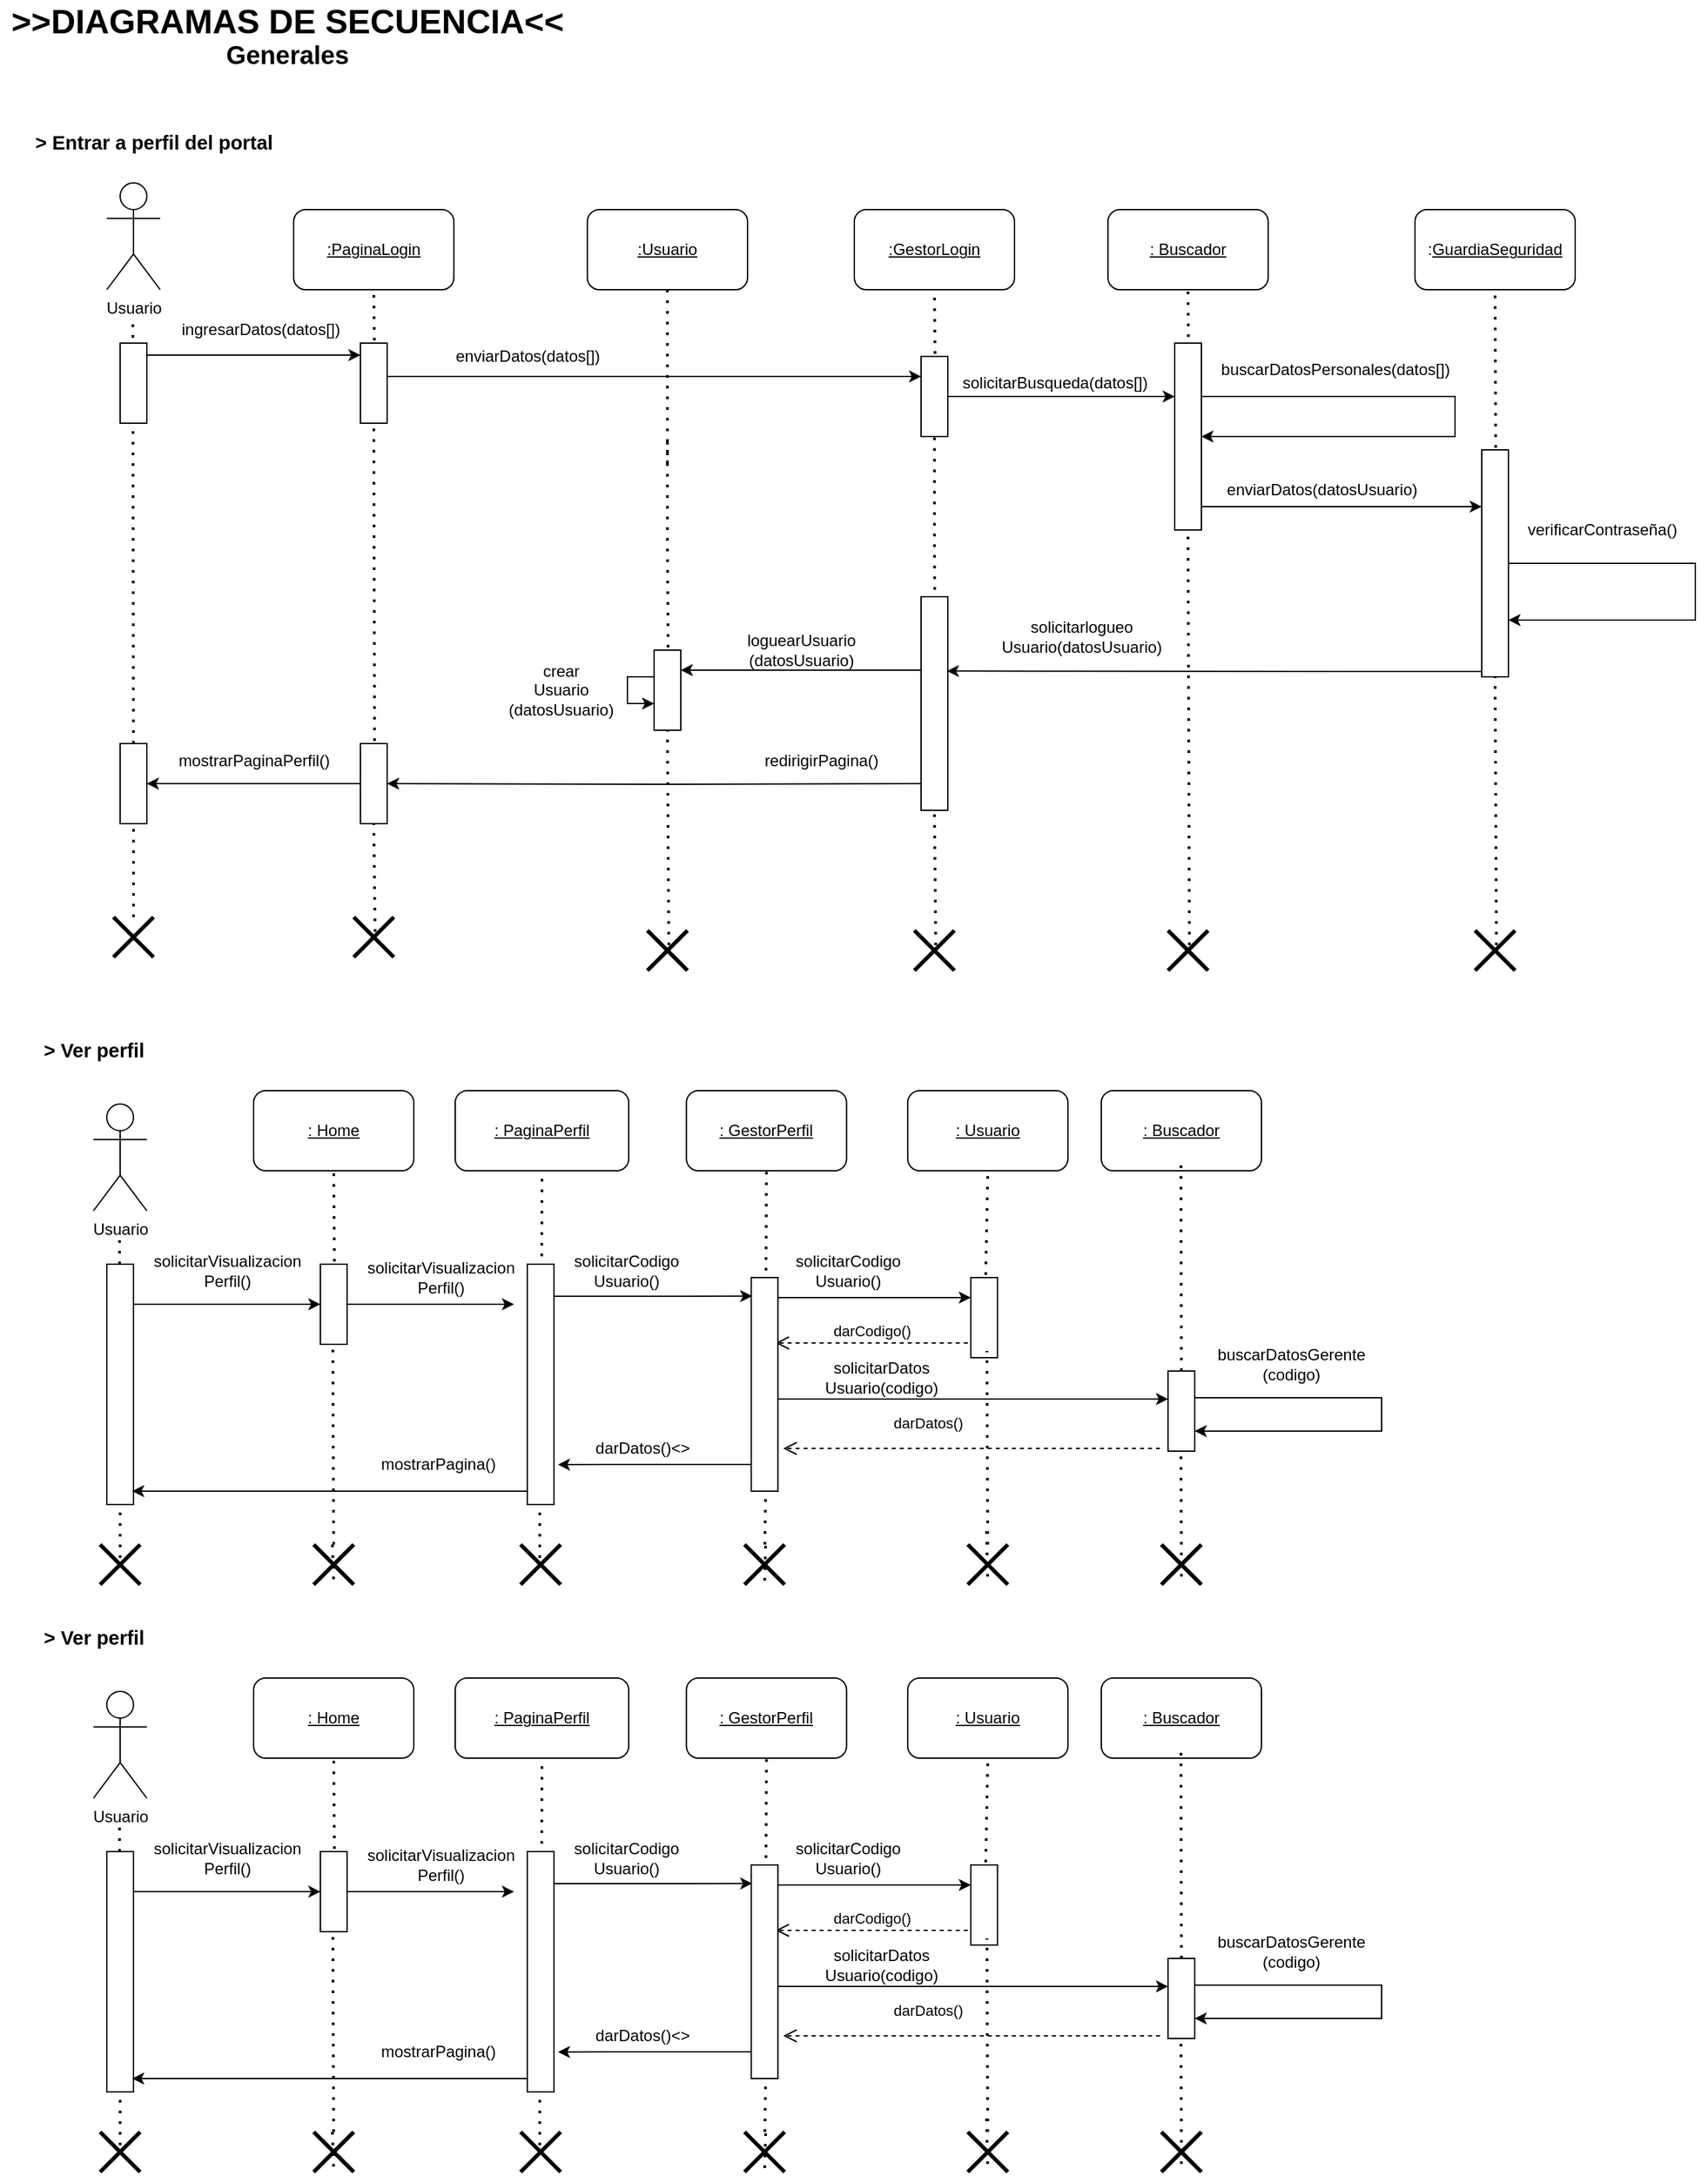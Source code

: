 <mxfile version="13.9.2" type="device" pages="4"><diagram id="j2pc_g9CmHgSNYLLU_Ug" name="DiagramaSecuncias_Generales"><mxGraphModel dx="1003" dy="945" grid="1" gridSize="10" guides="1" tooltips="1" connect="1" arrows="1" fold="1" page="1" pageScale="1" pageWidth="827" pageHeight="1169" math="0" shadow="0"><root><mxCell id="0"/><mxCell id="1" parent="0"/><mxCell id="yZFmiLy8yoGiWejxO4Nt-1" value="&lt;span id=&quot;docs-internal-guid-4f32e847-7fff-eb0f-b80e-6208da9aeb97&quot;&gt;&lt;span style=&quot;font-family: &amp;#34;anton&amp;#34; , sans-serif ; background-color: transparent ; vertical-align: baseline&quot;&gt;&lt;b&gt;&lt;span style=&quot;font-size: 19pt&quot;&gt;&amp;gt;&amp;gt;DIAGRAMAS DE SECUENCIA&amp;lt;&amp;lt;&lt;/span&gt;&lt;br&gt;&lt;font style=&quot;font-size: 19px&quot;&gt;Generales&lt;/font&gt;&lt;br&gt;&lt;/b&gt;&lt;/span&gt;&lt;/span&gt;" style="text;html=1;align=center;verticalAlign=middle;resizable=0;points=[];autosize=1;" parent="1" vertex="1"><mxGeometry x="40" y="40" width="430" height="40" as="geometry"/></mxCell><mxCell id="yZFmiLy8yoGiWejxO4Nt-2" value="&lt;span id=&quot;docs-internal-guid-2406e82d-7fff-c41a-942a-1077a9222a05&quot;&gt;&lt;span style=&quot;font-size: 11pt ; font-family: &amp;#34;quicksand&amp;#34; , sans-serif ; background-color: transparent ; vertical-align: baseline&quot;&gt;&lt;b&gt;&amp;gt; Entrar a perfil del portal&lt;/b&gt;&lt;/span&gt;&lt;/span&gt;" style="text;html=1;align=center;verticalAlign=middle;resizable=0;points=[];autosize=1;" parent="1" vertex="1"><mxGeometry x="60" y="130" width="190" height="20" as="geometry"/></mxCell><mxCell id="yZFmiLy8yoGiWejxO4Nt-3" value="&lt;u&gt;:PaginaLogin&lt;/u&gt;" style="rounded=1;whiteSpace=wrap;html=1;sketch=0;" parent="1" vertex="1"><mxGeometry x="260" y="190" width="120" height="60" as="geometry"/></mxCell><mxCell id="yZFmiLy8yoGiWejxO4Nt-4" value="Usuario&lt;br&gt;" style="shape=umlActor;verticalLabelPosition=bottom;verticalAlign=top;html=1;outlineConnect=0;rounded=0;sketch=0;" parent="1" vertex="1"><mxGeometry x="120" y="170" width="40" height="80" as="geometry"/></mxCell><mxCell id="yZFmiLy8yoGiWejxO4Nt-5" value="" style="endArrow=none;dashed=1;html=1;dashPattern=1 3;strokeWidth=2;entryX=0.5;entryY=1;entryDx=0;entryDy=0;exitX=0.533;exitY=0.367;exitDx=0;exitDy=0;exitPerimeter=0;" parent="1" source="yZFmiLy8yoGiWejxO4Nt-15" target="yZFmiLy8yoGiWejxO4Nt-3" edge="1"><mxGeometry width="50" height="50" relative="1" as="geometry"><mxPoint x="280" y="690" as="sourcePoint"/><mxPoint x="330" y="250" as="targetPoint"/></mxGeometry></mxCell><mxCell id="yZFmiLy8yoGiWejxO4Nt-7" value="" style="endArrow=none;dashed=1;html=1;dashPattern=1 3;strokeWidth=2;entryX=0.5;entryY=1;entryDx=0;entryDy=0;" parent="1" source="yZFmiLy8yoGiWejxO4Nt-60" edge="1"><mxGeometry width="50" height="50" relative="1" as="geometry"><mxPoint x="139.5" y="740" as="sourcePoint"/><mxPoint x="139.5" y="270" as="targetPoint"/></mxGeometry></mxCell><mxCell id="yZFmiLy8yoGiWejxO4Nt-12" value="" style="shape=umlDestroy;whiteSpace=wrap;html=1;strokeWidth=3;rounded=0;sketch=0;" parent="1" vertex="1"><mxGeometry x="125" y="720" width="30" height="30" as="geometry"/></mxCell><mxCell id="yZFmiLy8yoGiWejxO4Nt-13" value="" style="shape=umlDestroy;whiteSpace=wrap;html=1;strokeWidth=3;rounded=0;sketch=0;" parent="1" vertex="1"><mxGeometry x="305" y="720" width="30" height="30" as="geometry"/></mxCell><mxCell id="yZFmiLy8yoGiWejxO4Nt-18" style="edgeStyle=orthogonalEdgeStyle;rounded=0;orthogonalLoop=1;jettySize=auto;html=1;entryX=0;entryY=0.15;entryDx=0;entryDy=0;entryPerimeter=0;" parent="1" source="yZFmiLy8yoGiWejxO4Nt-14" target="yZFmiLy8yoGiWejxO4Nt-15" edge="1"><mxGeometry relative="1" as="geometry"><Array as="points"><mxPoint x="200" y="299"/><mxPoint x="200" y="299"/></Array></mxGeometry></mxCell><mxCell id="yZFmiLy8yoGiWejxO4Nt-14" value="" style="rounded=0;whiteSpace=wrap;html=1;sketch=0;" parent="1" vertex="1"><mxGeometry x="130" y="290" width="20" height="60" as="geometry"/></mxCell><mxCell id="yZFmiLy8yoGiWejxO4Nt-110" style="edgeStyle=orthogonalEdgeStyle;rounded=0;orthogonalLoop=1;jettySize=auto;html=1;entryX=0;entryY=0.25;entryDx=0;entryDy=0;" parent="1" source="yZFmiLy8yoGiWejxO4Nt-15" target="yZFmiLy8yoGiWejxO4Nt-51" edge="1"><mxGeometry relative="1" as="geometry"><Array as="points"><mxPoint x="440" y="315"/><mxPoint x="440" y="315"/></Array></mxGeometry></mxCell><mxCell id="yZFmiLy8yoGiWejxO4Nt-15" value="" style="rounded=0;whiteSpace=wrap;html=1;sketch=0;" parent="1" vertex="1"><mxGeometry x="310" y="290" width="20" height="60" as="geometry"/></mxCell><mxCell id="yZFmiLy8yoGiWejxO4Nt-16" value="" style="endArrow=none;dashed=1;html=1;dashPattern=1 3;strokeWidth=2;entryX=0.5;entryY=1;entryDx=0;entryDy=0;exitX=0.533;exitY=0.367;exitDx=0;exitDy=0;exitPerimeter=0;" parent="1" source="yZFmiLy8yoGiWejxO4Nt-44" target="yZFmiLy8yoGiWejxO4Nt-15" edge="1"><mxGeometry width="50" height="50" relative="1" as="geometry"><mxPoint x="320.99" y="771.01" as="sourcePoint"/><mxPoint x="320" y="250" as="targetPoint"/></mxGeometry></mxCell><mxCell id="yZFmiLy8yoGiWejxO4Nt-19" value="ingresarDatos(datos[])" style="text;html=1;align=center;verticalAlign=middle;resizable=0;points=[];autosize=1;" parent="1" vertex="1"><mxGeometry x="170" y="270" width="130" height="20" as="geometry"/></mxCell><mxCell id="yZFmiLy8yoGiWejxO4Nt-21" value="&lt;u&gt;: Buscador&lt;/u&gt;" style="rounded=1;whiteSpace=wrap;html=1;sketch=0;" parent="1" vertex="1"><mxGeometry x="870" y="190" width="120" height="60" as="geometry"/></mxCell><mxCell id="yZFmiLy8yoGiWejxO4Nt-22" value="" style="endArrow=none;dashed=1;html=1;dashPattern=1 3;strokeWidth=2;entryX=0.5;entryY=1;entryDx=0;entryDy=0;exitX=0.533;exitY=0.367;exitDx=0;exitDy=0;exitPerimeter=0;" parent="1" source="yZFmiLy8yoGiWejxO4Nt-24" target="yZFmiLy8yoGiWejxO4Nt-21" edge="1"><mxGeometry width="50" height="50" relative="1" as="geometry"><mxPoint x="930" y="720" as="sourcePoint"/><mxPoint x="980" y="280" as="targetPoint"/></mxGeometry></mxCell><mxCell id="yZFmiLy8yoGiWejxO4Nt-23" value="" style="shape=umlDestroy;whiteSpace=wrap;html=1;strokeWidth=3;rounded=0;sketch=0;" parent="1" vertex="1"><mxGeometry x="915" y="730" width="30" height="30" as="geometry"/></mxCell><mxCell id="yZFmiLy8yoGiWejxO4Nt-41" style="edgeStyle=orthogonalEdgeStyle;rounded=0;orthogonalLoop=1;jettySize=auto;html=1;entryX=0;entryY=0.25;entryDx=0;entryDy=0;" parent="1" source="yZFmiLy8yoGiWejxO4Nt-24" target="yZFmiLy8yoGiWejxO4Nt-36" edge="1"><mxGeometry relative="1" as="geometry"><Array as="points"><mxPoint x="930" y="413"/></Array></mxGeometry></mxCell><mxCell id="yZFmiLy8yoGiWejxO4Nt-24" value="" style="rounded=0;whiteSpace=wrap;html=1;sketch=0;" parent="1" vertex="1"><mxGeometry x="920" y="290" width="20" height="140" as="geometry"/></mxCell><mxCell id="yZFmiLy8yoGiWejxO4Nt-25" value="" style="endArrow=none;dashed=1;html=1;dashPattern=1 3;strokeWidth=2;entryX=0.5;entryY=1;entryDx=0;entryDy=0;exitX=0.533;exitY=0.367;exitDx=0;exitDy=0;exitPerimeter=0;" parent="1" source="yZFmiLy8yoGiWejxO4Nt-23" target="yZFmiLy8yoGiWejxO4Nt-24" edge="1"><mxGeometry width="50" height="50" relative="1" as="geometry"><mxPoint x="930.99" y="801.01" as="sourcePoint"/><mxPoint x="930" y="250" as="targetPoint"/></mxGeometry></mxCell><mxCell id="yZFmiLy8yoGiWejxO4Nt-27" value="enviarDatos(datos[])" style="text;html=1;align=center;verticalAlign=middle;resizable=0;points=[];autosize=1;" parent="1" vertex="1"><mxGeometry x="375" y="290" width="120" height="20" as="geometry"/></mxCell><mxCell id="yZFmiLy8yoGiWejxO4Nt-28" style="edgeStyle=orthogonalEdgeStyle;rounded=0;orthogonalLoop=1;jettySize=auto;html=1;entryX=1;entryY=0.5;entryDx=0;entryDy=0;" parent="1" source="yZFmiLy8yoGiWejxO4Nt-24" target="yZFmiLy8yoGiWejxO4Nt-24" edge="1"><mxGeometry relative="1" as="geometry"><Array as="points"><mxPoint x="1130" y="330"/><mxPoint x="1130" y="360"/></Array></mxGeometry></mxCell><mxCell id="yZFmiLy8yoGiWejxO4Nt-29" value="buscarDatosPersonales(datos[])" style="text;html=1;align=center;verticalAlign=middle;resizable=0;points=[];autosize=1;" parent="1" vertex="1"><mxGeometry x="945" y="300" width="190" height="20" as="geometry"/></mxCell><mxCell id="yZFmiLy8yoGiWejxO4Nt-33" value=":&lt;u&gt;GuardiaSeguridad&lt;/u&gt;" style="rounded=1;whiteSpace=wrap;html=1;sketch=0;" parent="1" vertex="1"><mxGeometry x="1100" y="190" width="120" height="60" as="geometry"/></mxCell><mxCell id="yZFmiLy8yoGiWejxO4Nt-34" value="" style="endArrow=none;dashed=1;html=1;dashPattern=1 3;strokeWidth=2;entryX=0.5;entryY=1;entryDx=0;entryDy=0;exitX=0.533;exitY=0.367;exitDx=0;exitDy=0;exitPerimeter=0;" parent="1" source="yZFmiLy8yoGiWejxO4Nt-36" target="yZFmiLy8yoGiWejxO4Nt-33" edge="1"><mxGeometry width="50" height="50" relative="1" as="geometry"><mxPoint x="1160" y="720" as="sourcePoint"/><mxPoint x="1210" y="280" as="targetPoint"/></mxGeometry></mxCell><mxCell id="yZFmiLy8yoGiWejxO4Nt-35" value="" style="shape=umlDestroy;whiteSpace=wrap;html=1;strokeWidth=3;rounded=0;sketch=0;" parent="1" vertex="1"><mxGeometry x="1145" y="730" width="30" height="30" as="geometry"/></mxCell><mxCell id="xAwsapA7T81fsY0oo1-r-3" style="edgeStyle=orthogonalEdgeStyle;rounded=0;orthogonalLoop=1;jettySize=auto;html=1;entryX=0.967;entryY=0.348;entryDx=0;entryDy=0;entryPerimeter=0;" parent="1" source="yZFmiLy8yoGiWejxO4Nt-36" target="yZFmiLy8yoGiWejxO4Nt-56" edge="1"><mxGeometry relative="1" as="geometry"><Array as="points"><mxPoint x="1100" y="536"/><mxPoint x="1100" y="536"/></Array></mxGeometry></mxCell><mxCell id="yZFmiLy8yoGiWejxO4Nt-36" value="" style="rounded=0;whiteSpace=wrap;html=1;sketch=0;" parent="1" vertex="1"><mxGeometry x="1150" y="370" width="20" height="170" as="geometry"/></mxCell><mxCell id="yZFmiLy8yoGiWejxO4Nt-37" value="" style="endArrow=none;dashed=1;html=1;dashPattern=1 3;strokeWidth=2;entryX=0.5;entryY=1;entryDx=0;entryDy=0;exitX=0.533;exitY=0.367;exitDx=0;exitDy=0;exitPerimeter=0;" parent="1" source="yZFmiLy8yoGiWejxO4Nt-35" target="yZFmiLy8yoGiWejxO4Nt-36" edge="1"><mxGeometry width="50" height="50" relative="1" as="geometry"><mxPoint x="1160.99" y="801.01" as="sourcePoint"/><mxPoint x="1160" y="250" as="targetPoint"/></mxGeometry></mxCell><mxCell id="yZFmiLy8yoGiWejxO4Nt-39" value="enviarDatos(datosUsuario)" style="text;html=1;align=center;verticalAlign=middle;resizable=0;points=[];autosize=1;" parent="1" vertex="1"><mxGeometry x="950" y="390" width="160" height="20" as="geometry"/></mxCell><mxCell id="yZFmiLy8yoGiWejxO4Nt-42" style="edgeStyle=orthogonalEdgeStyle;rounded=0;orthogonalLoop=1;jettySize=auto;html=1;entryX=1;entryY=0.75;entryDx=0;entryDy=0;" parent="1" source="yZFmiLy8yoGiWejxO4Nt-36" target="yZFmiLy8yoGiWejxO4Nt-36" edge="1"><mxGeometry relative="1" as="geometry"><Array as="points"><mxPoint x="1310" y="455"/><mxPoint x="1310" y="498"/></Array></mxGeometry></mxCell><mxCell id="yZFmiLy8yoGiWejxO4Nt-43" value="verificarContraseña()" style="text;html=1;align=center;verticalAlign=middle;resizable=0;points=[];autosize=1;" parent="1" vertex="1"><mxGeometry x="1175" y="420" width="130" height="20" as="geometry"/></mxCell><mxCell id="yZFmiLy8yoGiWejxO4Nt-62" style="edgeStyle=orthogonalEdgeStyle;rounded=0;orthogonalLoop=1;jettySize=auto;html=1;" parent="1" source="yZFmiLy8yoGiWejxO4Nt-44" target="yZFmiLy8yoGiWejxO4Nt-60" edge="1"><mxGeometry relative="1" as="geometry"/></mxCell><mxCell id="yZFmiLy8yoGiWejxO4Nt-44" value="" style="rounded=0;whiteSpace=wrap;html=1;sketch=0;" parent="1" vertex="1"><mxGeometry x="310" y="590" width="20" height="60" as="geometry"/></mxCell><mxCell id="yZFmiLy8yoGiWejxO4Nt-45" value="" style="endArrow=none;dashed=1;html=1;dashPattern=1 3;strokeWidth=2;entryX=0.5;entryY=1;entryDx=0;entryDy=0;exitX=0.533;exitY=0.367;exitDx=0;exitDy=0;exitPerimeter=0;" parent="1" source="yZFmiLy8yoGiWejxO4Nt-13" target="yZFmiLy8yoGiWejxO4Nt-44" edge="1"><mxGeometry width="50" height="50" relative="1" as="geometry"><mxPoint x="320.99" y="801.01" as="sourcePoint"/><mxPoint x="320" y="350" as="targetPoint"/></mxGeometry></mxCell><mxCell id="yZFmiLy8yoGiWejxO4Nt-47" value="solicitarlogueo&lt;br&gt;Usuario(datosUsuario)" style="text;html=1;align=center;verticalAlign=middle;resizable=0;points=[];autosize=1;" parent="1" vertex="1"><mxGeometry x="780" y="495" width="140" height="30" as="geometry"/></mxCell><mxCell id="yZFmiLy8yoGiWejxO4Nt-48" value="&lt;u&gt;:GestorLogin&lt;/u&gt;" style="rounded=1;whiteSpace=wrap;html=1;sketch=0;" parent="1" vertex="1"><mxGeometry x="680" y="190" width="120" height="60" as="geometry"/></mxCell><mxCell id="yZFmiLy8yoGiWejxO4Nt-49" value="" style="endArrow=none;dashed=1;html=1;dashPattern=1 3;strokeWidth=2;entryX=0.5;entryY=1;entryDx=0;entryDy=0;exitX=0.533;exitY=0.367;exitDx=0;exitDy=0;exitPerimeter=0;" parent="1" source="yZFmiLy8yoGiWejxO4Nt-51" target="yZFmiLy8yoGiWejxO4Nt-48" edge="1"><mxGeometry width="50" height="50" relative="1" as="geometry"><mxPoint x="740" y="720" as="sourcePoint"/><mxPoint x="790" y="280" as="targetPoint"/></mxGeometry></mxCell><mxCell id="yZFmiLy8yoGiWejxO4Nt-50" value="" style="shape=umlDestroy;whiteSpace=wrap;html=1;strokeWidth=3;rounded=0;sketch=0;" parent="1" vertex="1"><mxGeometry x="725" y="730" width="30" height="30" as="geometry"/></mxCell><mxCell id="yZFmiLy8yoGiWejxO4Nt-54" style="edgeStyle=orthogonalEdgeStyle;rounded=0;orthogonalLoop=1;jettySize=auto;html=1;" parent="1" source="yZFmiLy8yoGiWejxO4Nt-51" edge="1"><mxGeometry relative="1" as="geometry"><mxPoint x="920" y="330" as="targetPoint"/></mxGeometry></mxCell><mxCell id="yZFmiLy8yoGiWejxO4Nt-51" value="" style="rounded=0;whiteSpace=wrap;html=1;sketch=0;" parent="1" vertex="1"><mxGeometry x="730" y="300" width="20" height="60" as="geometry"/></mxCell><mxCell id="yZFmiLy8yoGiWejxO4Nt-52" value="" style="endArrow=none;dashed=1;html=1;dashPattern=1 3;strokeWidth=2;entryX=0.5;entryY=1;entryDx=0;entryDy=0;exitX=0.533;exitY=0.367;exitDx=0;exitDy=0;exitPerimeter=0;" parent="1" source="yZFmiLy8yoGiWejxO4Nt-56" target="yZFmiLy8yoGiWejxO4Nt-51" edge="1"><mxGeometry width="50" height="50" relative="1" as="geometry"><mxPoint x="740.99" y="801.01" as="sourcePoint"/><mxPoint x="740" y="250" as="targetPoint"/><Array as="points"><mxPoint x="740" y="440"/></Array></mxGeometry></mxCell><mxCell id="yZFmiLy8yoGiWejxO4Nt-55" value="solicitarBusqueda(datos[])" style="text;html=1;align=center;verticalAlign=middle;resizable=0;points=[];autosize=1;" parent="1" vertex="1"><mxGeometry x="755" y="310" width="150" height="20" as="geometry"/></mxCell><mxCell id="yZFmiLy8yoGiWejxO4Nt-112" style="edgeStyle=orthogonalEdgeStyle;rounded=0;orthogonalLoop=1;jettySize=auto;html=1;entryX=1;entryY=0.25;entryDx=0;entryDy=0;" parent="1" source="yZFmiLy8yoGiWejxO4Nt-56" target="yZFmiLy8yoGiWejxO4Nt-106" edge="1"><mxGeometry relative="1" as="geometry"><Array as="points"><mxPoint x="690" y="535"/><mxPoint x="690" y="535"/></Array></mxGeometry></mxCell><mxCell id="yZFmiLy8yoGiWejxO4Nt-56" value="" style="rounded=0;whiteSpace=wrap;html=1;sketch=0;" parent="1" vertex="1"><mxGeometry x="730" y="480" width="20" height="160" as="geometry"/></mxCell><mxCell id="yZFmiLy8yoGiWejxO4Nt-60" value="" style="rounded=0;whiteSpace=wrap;html=1;sketch=0;" parent="1" vertex="1"><mxGeometry x="130" y="590" width="20" height="60" as="geometry"/></mxCell><mxCell id="yZFmiLy8yoGiWejxO4Nt-61" value="" style="endArrow=none;dashed=1;html=1;dashPattern=1 3;strokeWidth=2;entryX=0.5;entryY=1;entryDx=0;entryDy=0;" parent="1" source="yZFmiLy8yoGiWejxO4Nt-12" target="yZFmiLy8yoGiWejxO4Nt-60" edge="1"><mxGeometry width="50" height="50" relative="1" as="geometry"><mxPoint x="139.986" y="810" as="sourcePoint"/><mxPoint x="139.5" y="270" as="targetPoint"/></mxGeometry></mxCell><mxCell id="yZFmiLy8yoGiWejxO4Nt-63" value="mostrarPaginaPerfil()" style="text;html=1;align=center;verticalAlign=middle;resizable=0;points=[];autosize=1;" parent="1" vertex="1"><mxGeometry x="165" y="593" width="130" height="20" as="geometry"/></mxCell><mxCell id="yZFmiLy8yoGiWejxO4Nt-65" value="redirigirPagina()" style="text;html=1;align=center;verticalAlign=middle;resizable=0;points=[];autosize=1;" parent="1" vertex="1"><mxGeometry x="605" y="593" width="100" height="20" as="geometry"/></mxCell><mxCell id="yZFmiLy8yoGiWejxO4Nt-78" value="&lt;span id=&quot;docs-internal-guid-fd17edd7-7fff-02aa-5f2f-a202e29b385f&quot;&gt;&lt;span style=&quot;font-size: 11pt ; font-family: &amp;#34;quicksand&amp;#34; , sans-serif ; background-color: transparent ; vertical-align: baseline&quot;&gt;&lt;b&gt;&amp;gt; Ver perfil &lt;/b&gt;&lt;/span&gt;&lt;/span&gt;" style="text;html=1;align=center;verticalAlign=middle;resizable=0;points=[];autosize=1;" parent="1" vertex="1"><mxGeometry x="65" y="810" width="90" height="20" as="geometry"/></mxCell><mxCell id="yZFmiLy8yoGiWejxO4Nt-101" value="&lt;u&gt;:Usuario&lt;/u&gt;" style="rounded=1;whiteSpace=wrap;html=1;sketch=0;" parent="1" vertex="1"><mxGeometry x="480" y="190" width="120" height="60" as="geometry"/></mxCell><mxCell id="yZFmiLy8yoGiWejxO4Nt-102" value="" style="endArrow=none;dashed=1;html=1;dashPattern=1 3;strokeWidth=2;entryX=0.5;entryY=1;entryDx=0;entryDy=0;" parent="1" target="yZFmiLy8yoGiWejxO4Nt-101" edge="1"><mxGeometry width="50" height="50" relative="1" as="geometry"><mxPoint x="540" y="380" as="sourcePoint"/><mxPoint x="590" y="280" as="targetPoint"/></mxGeometry></mxCell><mxCell id="yZFmiLy8yoGiWejxO4Nt-103" value="" style="shape=umlDestroy;whiteSpace=wrap;html=1;strokeWidth=3;rounded=0;sketch=0;" parent="1" vertex="1"><mxGeometry x="525" y="730" width="30" height="30" as="geometry"/></mxCell><mxCell id="yZFmiLy8yoGiWejxO4Nt-105" value="" style="endArrow=none;dashed=1;html=1;dashPattern=1 3;strokeWidth=2;entryX=0.5;entryY=1;entryDx=0;entryDy=0;exitX=0.533;exitY=0.367;exitDx=0;exitDy=0;exitPerimeter=0;" parent="1" source="yZFmiLy8yoGiWejxO4Nt-106" edge="1"><mxGeometry width="50" height="50" relative="1" as="geometry"><mxPoint x="540.99" y="801.01" as="sourcePoint"/><mxPoint x="540" y="360" as="targetPoint"/><Array as="points"><mxPoint x="540" y="440"/></Array></mxGeometry></mxCell><mxCell id="yZFmiLy8yoGiWejxO4Nt-106" value="" style="rounded=0;whiteSpace=wrap;html=1;sketch=0;" parent="1" vertex="1"><mxGeometry x="530" y="520" width="20" height="60" as="geometry"/></mxCell><mxCell id="yZFmiLy8yoGiWejxO4Nt-107" value="" style="endArrow=none;dashed=1;html=1;dashPattern=1 3;strokeWidth=2;entryX=0.5;entryY=1;entryDx=0;entryDy=0;exitX=0.533;exitY=0.367;exitDx=0;exitDy=0;exitPerimeter=0;" parent="1" source="yZFmiLy8yoGiWejxO4Nt-103" target="yZFmiLy8yoGiWejxO4Nt-106" edge="1"><mxGeometry width="50" height="50" relative="1" as="geometry"><mxPoint x="540.99" y="801.01" as="sourcePoint"/><mxPoint x="540" y="360" as="targetPoint"/></mxGeometry></mxCell><mxCell id="yZFmiLy8yoGiWejxO4Nt-113" value="loguearUsuario&lt;br&gt;(datosUsuario)" style="text;html=1;align=center;verticalAlign=middle;resizable=0;points=[];autosize=1;" parent="1" vertex="1"><mxGeometry x="590" y="505" width="100" height="30" as="geometry"/></mxCell><mxCell id="yZFmiLy8yoGiWejxO4Nt-116" style="edgeStyle=orthogonalEdgeStyle;rounded=0;orthogonalLoop=1;jettySize=auto;html=1;" parent="1" target="yZFmiLy8yoGiWejxO4Nt-44" edge="1"><mxGeometry relative="1" as="geometry"><mxPoint x="730" y="620" as="sourcePoint"/></mxGeometry></mxCell><mxCell id="yZFmiLy8yoGiWejxO4Nt-115" value="" style="endArrow=none;dashed=1;html=1;dashPattern=1 3;strokeWidth=2;entryX=0.5;entryY=1;entryDx=0;entryDy=0;exitX=0.533;exitY=0.367;exitDx=0;exitDy=0;exitPerimeter=0;" parent="1" source="yZFmiLy8yoGiWejxO4Nt-50" target="yZFmiLy8yoGiWejxO4Nt-56" edge="1"><mxGeometry width="50" height="50" relative="1" as="geometry"><mxPoint x="740.99" y="741.01" as="sourcePoint"/><mxPoint x="740" y="650" as="targetPoint"/></mxGeometry></mxCell><mxCell id="xAwsapA7T81fsY0oo1-r-1" style="edgeStyle=orthogonalEdgeStyle;rounded=0;orthogonalLoop=1;jettySize=auto;html=1;" parent="1" source="yZFmiLy8yoGiWejxO4Nt-106" target="yZFmiLy8yoGiWejxO4Nt-106" edge="1"><mxGeometry relative="1" as="geometry"><Array as="points"><mxPoint x="510" y="550"/></Array></mxGeometry></mxCell><mxCell id="xAwsapA7T81fsY0oo1-r-2" value="crear&lt;br&gt;Usuario&lt;br&gt;(datosUsuario)" style="text;html=1;align=center;verticalAlign=middle;resizable=0;points=[];autosize=1;" parent="1" vertex="1"><mxGeometry x="415" y="525" width="90" height="50" as="geometry"/></mxCell><mxCell id="_h9-oB7vX6ob_F3t_oVH-1" value="&lt;u&gt;: Home&lt;/u&gt;" style="rounded=1;whiteSpace=wrap;html=1;sketch=0;" vertex="1" parent="1"><mxGeometry x="230" y="850" width="120" height="60" as="geometry"/></mxCell><mxCell id="_h9-oB7vX6ob_F3t_oVH-2" value="Usuario" style="shape=umlActor;verticalLabelPosition=bottom;verticalAlign=top;html=1;outlineConnect=0;rounded=0;sketch=0;" vertex="1" parent="1"><mxGeometry x="110" y="860" width="40" height="80" as="geometry"/></mxCell><mxCell id="_h9-oB7vX6ob_F3t_oVH-3" value="" style="endArrow=none;dashed=1;html=1;dashPattern=1 3;strokeWidth=2;entryX=0.5;entryY=1;entryDx=0;entryDy=0;exitX=0.533;exitY=0.367;exitDx=0;exitDy=0;exitPerimeter=0;" edge="1" parent="1" source="_h9-oB7vX6ob_F3t_oVH-13" target="_h9-oB7vX6ob_F3t_oVH-1"><mxGeometry width="50" height="50" relative="1" as="geometry"><mxPoint x="290" y="1380" as="sourcePoint"/><mxPoint x="340" y="940" as="targetPoint"/></mxGeometry></mxCell><mxCell id="_h9-oB7vX6ob_F3t_oVH-4" value="" style="endArrow=none;dashed=1;html=1;dashPattern=1 3;strokeWidth=2;entryX=0.5;entryY=1;entryDx=0;entryDy=0;" edge="1" parent="1" source="_h9-oB7vX6ob_F3t_oVH-11"><mxGeometry width="50" height="50" relative="1" as="geometry"><mxPoint x="129.5" y="1430" as="sourcePoint"/><mxPoint x="129.5" y="960" as="targetPoint"/></mxGeometry></mxCell><mxCell id="_h9-oB7vX6ob_F3t_oVH-6" value="&lt;u&gt;: PaginaPerfil&lt;/u&gt;" style="rounded=1;whiteSpace=wrap;html=1;sketch=0;" vertex="1" parent="1"><mxGeometry x="381" y="850" width="130" height="60" as="geometry"/></mxCell><mxCell id="_h9-oB7vX6ob_F3t_oVH-7" value="" style="endArrow=none;dashed=1;html=1;dashPattern=1 3;strokeWidth=2;entryX=0.5;entryY=1;entryDx=0;entryDy=0;exitX=0.533;exitY=0.367;exitDx=0;exitDy=0;exitPerimeter=0;" edge="1" parent="1" source="_h9-oB7vX6ob_F3t_oVH-18" target="_h9-oB7vX6ob_F3t_oVH-6"><mxGeometry width="50" height="50" relative="1" as="geometry"><mxPoint x="445" y="1380" as="sourcePoint"/><mxPoint x="495" y="940" as="targetPoint"/></mxGeometry></mxCell><mxCell id="_h9-oB7vX6ob_F3t_oVH-10" style="edgeStyle=orthogonalEdgeStyle;rounded=0;orthogonalLoop=1;jettySize=auto;html=1;entryX=0;entryY=0.5;entryDx=0;entryDy=0;" edge="1" parent="1" source="_h9-oB7vX6ob_F3t_oVH-11" target="_h9-oB7vX6ob_F3t_oVH-13"><mxGeometry relative="1" as="geometry"><Array as="points"><mxPoint x="185" y="1010"/><mxPoint x="185" y="1010"/></Array></mxGeometry></mxCell><mxCell id="_h9-oB7vX6ob_F3t_oVH-11" value="" style="rounded=0;whiteSpace=wrap;html=1;sketch=0;" vertex="1" parent="1"><mxGeometry x="120" y="980" width="20" height="180" as="geometry"/></mxCell><mxCell id="_h9-oB7vX6ob_F3t_oVH-40" style="edgeStyle=orthogonalEdgeStyle;rounded=0;orthogonalLoop=1;jettySize=auto;html=1;entryX=0.92;entryY=1.167;entryDx=0;entryDy=0;entryPerimeter=0;" edge="1" parent="1" source="_h9-oB7vX6ob_F3t_oVH-13" target="_h9-oB7vX6ob_F3t_oVH-15"><mxGeometry relative="1" as="geometry"/></mxCell><mxCell id="_h9-oB7vX6ob_F3t_oVH-13" value="" style="rounded=0;whiteSpace=wrap;html=1;sketch=0;" vertex="1" parent="1"><mxGeometry x="280" y="980" width="20" height="60" as="geometry"/></mxCell><mxCell id="_h9-oB7vX6ob_F3t_oVH-14" value="solicitarVisualizacion&lt;br&gt;Perfil()" style="text;html=1;align=center;verticalAlign=middle;resizable=0;points=[];autosize=1;" vertex="1" parent="1"><mxGeometry x="145" y="970" width="130" height="30" as="geometry"/></mxCell><mxCell id="_h9-oB7vX6ob_F3t_oVH-15" value="solicitarVisualizacion&lt;br&gt;Perfil()" style="text;html=1;align=center;verticalAlign=middle;resizable=0;points=[];autosize=1;" vertex="1" parent="1"><mxGeometry x="305.46" y="975" width="130" height="30" as="geometry"/></mxCell><mxCell id="_h9-oB7vX6ob_F3t_oVH-16" style="edgeStyle=orthogonalEdgeStyle;rounded=0;orthogonalLoop=1;jettySize=auto;html=1;entryX=0;entryY=0.25;entryDx=0;entryDy=0;" edge="1" parent="1"><mxGeometry relative="1" as="geometry"><mxPoint x="622.76" y="1081" as="sourcePoint"/><Array as="points"><mxPoint x="795" y="1081"/><mxPoint x="795" y="1081"/></Array><mxPoint x="915" y="1081" as="targetPoint"/></mxGeometry></mxCell><mxCell id="_h9-oB7vX6ob_F3t_oVH-17" style="edgeStyle=orthogonalEdgeStyle;rounded=0;orthogonalLoop=1;jettySize=auto;html=1;entryX=0.037;entryY=0.087;entryDx=0;entryDy=0;entryPerimeter=0;" edge="1" parent="1" source="_h9-oB7vX6ob_F3t_oVH-18" target="_h9-oB7vX6ob_F3t_oVH-36"><mxGeometry relative="1" as="geometry"><Array as="points"><mxPoint x="495" y="1004"/><mxPoint x="495" y="1004"/></Array></mxGeometry></mxCell><mxCell id="_h9-oB7vX6ob_F3t_oVH-18" value="" style="rounded=0;whiteSpace=wrap;html=1;sketch=0;" vertex="1" parent="1"><mxGeometry x="435" y="980" width="20" height="180" as="geometry"/></mxCell><mxCell id="_h9-oB7vX6ob_F3t_oVH-19" style="edgeStyle=orthogonalEdgeStyle;rounded=0;orthogonalLoop=1;jettySize=auto;html=1;entryX=1;entryY=0.5;entryDx=0;entryDy=0;" edge="1" parent="1"><mxGeometry relative="1" as="geometry"><mxPoint x="435" y="1150" as="sourcePoint"/><mxPoint x="139" y="1150" as="targetPoint"/></mxGeometry></mxCell><mxCell id="_h9-oB7vX6ob_F3t_oVH-20" value="mostrarPagina()" style="text;html=1;align=center;verticalAlign=middle;resizable=0;points=[];autosize=1;" vertex="1" parent="1"><mxGeometry x="318" y="1120" width="100" height="20" as="geometry"/></mxCell><mxCell id="_h9-oB7vX6ob_F3t_oVH-21" value="&lt;u&gt;: Usuario&lt;/u&gt;" style="rounded=1;whiteSpace=wrap;html=1;sketch=0;" vertex="1" parent="1"><mxGeometry x="720" y="850" width="120" height="60" as="geometry"/></mxCell><mxCell id="_h9-oB7vX6ob_F3t_oVH-22" value="" style="endArrow=none;dashed=1;html=1;dashPattern=1 3;strokeWidth=2;entryX=0.5;entryY=1;entryDx=0;entryDy=0;exitX=0.533;exitY=0.367;exitDx=0;exitDy=0;exitPerimeter=0;" edge="1" parent="1" source="_h9-oB7vX6ob_F3t_oVH-24" target="_h9-oB7vX6ob_F3t_oVH-21"><mxGeometry width="50" height="50" relative="1" as="geometry"><mxPoint x="780.66" y="1401.38" as="sourcePoint"/><mxPoint x="830" y="940" as="targetPoint"/></mxGeometry></mxCell><mxCell id="_h9-oB7vX6ob_F3t_oVH-23" value="&lt;u&gt;: Buscador&lt;/u&gt;" style="rounded=1;whiteSpace=wrap;html=1;sketch=0;" vertex="1" parent="1"><mxGeometry x="865" y="850" width="120" height="60" as="geometry"/></mxCell><mxCell id="_h9-oB7vX6ob_F3t_oVH-24" value="" style="rounded=0;whiteSpace=wrap;html=1;sketch=0;" vertex="1" parent="1"><mxGeometry x="767.26" y="990" width="20" height="60" as="geometry"/></mxCell><mxCell id="_h9-oB7vX6ob_F3t_oVH-25" value="solicitarCodigo&lt;br&gt;Usuario()" style="text;html=1;align=center;verticalAlign=middle;resizable=0;points=[];autosize=1;" vertex="1" parent="1"><mxGeometry x="630" y="970" width="90" height="30" as="geometry"/></mxCell><mxCell id="_h9-oB7vX6ob_F3t_oVH-26" value="darCodigo()" style="html=1;verticalAlign=bottom;endArrow=open;dashed=1;endSize=8;" edge="1" parent="1"><mxGeometry relative="1" as="geometry"><mxPoint x="621" y="1039" as="targetPoint"/><mxPoint x="765" y="1039" as="sourcePoint"/><Array as="points"/></mxGeometry></mxCell><mxCell id="_h9-oB7vX6ob_F3t_oVH-27" value="" style="rounded=0;whiteSpace=wrap;html=1;sketch=0;" vertex="1" parent="1"><mxGeometry x="915" y="1060" width="20" height="60" as="geometry"/></mxCell><mxCell id="_h9-oB7vX6ob_F3t_oVH-28" value="solicitarDatos&lt;br&gt;Usuario(codigo)" style="text;html=1;align=center;verticalAlign=middle;resizable=0;points=[];autosize=1;" vertex="1" parent="1"><mxGeometry x="650" y="1050" width="100" height="30" as="geometry"/></mxCell><mxCell id="_h9-oB7vX6ob_F3t_oVH-29" style="edgeStyle=orthogonalEdgeStyle;rounded=0;orthogonalLoop=1;jettySize=auto;html=1;entryX=1;entryY=0.75;entryDx=0;entryDy=0;" edge="1" parent="1" source="_h9-oB7vX6ob_F3t_oVH-27" target="_h9-oB7vX6ob_F3t_oVH-27"><mxGeometry relative="1" as="geometry"><Array as="points"><mxPoint x="1075" y="1080"/><mxPoint x="1075" y="1105"/></Array></mxGeometry></mxCell><mxCell id="_h9-oB7vX6ob_F3t_oVH-30" value="buscarDatosGerente&lt;br&gt;(codigo)" style="text;html=1;align=center;verticalAlign=middle;resizable=0;points=[];autosize=1;" vertex="1" parent="1"><mxGeometry x="941.5" y="1040" width="130" height="30" as="geometry"/></mxCell><mxCell id="_h9-oB7vX6ob_F3t_oVH-31" value="darDatos()" style="html=1;verticalAlign=bottom;endArrow=open;dashed=1;endSize=8;entryX=1;entryY=0.75;entryDx=0;entryDy=0;" edge="1" parent="1"><mxGeometry x="0.244" y="-10" relative="1" as="geometry"><mxPoint x="626.76" y="1118" as="targetPoint"/><mxPoint x="909" y="1118" as="sourcePoint"/><Array as="points"/><mxPoint x="1" as="offset"/></mxGeometry></mxCell><mxCell id="_h9-oB7vX6ob_F3t_oVH-32" value="&lt;u&gt;: GestorPerfil&lt;/u&gt;" style="rounded=1;whiteSpace=wrap;html=1;sketch=0;" vertex="1" parent="1"><mxGeometry x="554.2" y="850" width="120" height="60" as="geometry"/></mxCell><mxCell id="_h9-oB7vX6ob_F3t_oVH-33" value="" style="endArrow=none;dashed=1;html=1;dashPattern=1 3;strokeWidth=2;entryX=0.5;entryY=1;entryDx=0;entryDy=0;exitX=0.533;exitY=0.367;exitDx=0;exitDy=0;exitPerimeter=0;" edge="1" parent="1" source="_h9-oB7vX6ob_F3t_oVH-36" target="_h9-oB7vX6ob_F3t_oVH-32"><mxGeometry width="50" height="50" relative="1" as="geometry"><mxPoint x="616.16" y="1401.38" as="sourcePoint"/><mxPoint x="665.5" y="940" as="targetPoint"/></mxGeometry></mxCell><mxCell id="_h9-oB7vX6ob_F3t_oVH-34" style="edgeStyle=orthogonalEdgeStyle;rounded=0;orthogonalLoop=1;jettySize=auto;html=1;entryX=0;entryY=0.25;entryDx=0;entryDy=0;" edge="1" parent="1" source="_h9-oB7vX6ob_F3t_oVH-36" target="_h9-oB7vX6ob_F3t_oVH-24"><mxGeometry relative="1" as="geometry"><Array as="points"><mxPoint x="745" y="1005"/><mxPoint x="745" y="1005"/></Array></mxGeometry></mxCell><mxCell id="_h9-oB7vX6ob_F3t_oVH-35" style="edgeStyle=orthogonalEdgeStyle;rounded=0;orthogonalLoop=1;jettySize=auto;html=1;entryX=1.15;entryY=0.834;entryDx=0;entryDy=0;entryPerimeter=0;" edge="1" parent="1" source="_h9-oB7vX6ob_F3t_oVH-36" target="_h9-oB7vX6ob_F3t_oVH-18"><mxGeometry relative="1" as="geometry"><Array as="points"><mxPoint x="495" y="1130"/><mxPoint x="495" y="1130"/></Array></mxGeometry></mxCell><mxCell id="_h9-oB7vX6ob_F3t_oVH-36" value="" style="rounded=0;whiteSpace=wrap;html=1;sketch=0;" vertex="1" parent="1"><mxGeometry x="602.76" y="990" width="20" height="160" as="geometry"/></mxCell><mxCell id="_h9-oB7vX6ob_F3t_oVH-37" value="darDatos()&amp;lt;&amp;gt;" style="text;html=1;align=center;verticalAlign=middle;resizable=0;points=[];autosize=1;" vertex="1" parent="1"><mxGeometry x="476" y="1108" width="90" height="20" as="geometry"/></mxCell><mxCell id="_h9-oB7vX6ob_F3t_oVH-39" value="solicitarCodigo&lt;br&gt;Usuario()" style="text;html=1;align=center;verticalAlign=middle;resizable=0;points=[];autosize=1;" vertex="1" parent="1"><mxGeometry x="464.2" y="970" width="90" height="30" as="geometry"/></mxCell><mxCell id="_h9-oB7vX6ob_F3t_oVH-46" value="" style="endArrow=none;dashed=1;html=1;dashPattern=1 3;strokeWidth=2;entryX=0.5;entryY=1;entryDx=0;entryDy=0;" edge="1" parent="1" target="_h9-oB7vX6ob_F3t_oVH-11"><mxGeometry width="50" height="50" relative="1" as="geometry"><mxPoint x="130" y="1200" as="sourcePoint"/><mxPoint x="470" y="1080" as="targetPoint"/></mxGeometry></mxCell><mxCell id="_h9-oB7vX6ob_F3t_oVH-47" value="" style="endArrow=none;dashed=1;html=1;dashPattern=1 3;strokeWidth=2;entryX=0.5;entryY=1;entryDx=0;entryDy=0;" edge="1" parent="1"><mxGeometry width="50" height="50" relative="1" as="geometry"><mxPoint x="444.33" y="1200" as="sourcePoint"/><mxPoint x="444.33" y="1160" as="targetPoint"/></mxGeometry></mxCell><mxCell id="_h9-oB7vX6ob_F3t_oVH-48" value="" style="endArrow=none;dashed=1;html=1;dashPattern=1 3;strokeWidth=2;entryX=0.5;entryY=1;entryDx=0;entryDy=0;" edge="1" parent="1" source="_h9-oB7vX6ob_F3t_oVH-54"><mxGeometry width="50" height="50" relative="1" as="geometry"><mxPoint x="613.53" y="1191" as="sourcePoint"/><mxPoint x="613.53" y="1151" as="targetPoint"/></mxGeometry></mxCell><mxCell id="_h9-oB7vX6ob_F3t_oVH-49" value="" style="endArrow=none;dashed=1;html=1;dashPattern=1 3;strokeWidth=2;entryX=0.5;entryY=1;entryDx=0;entryDy=0;" edge="1" parent="1" source="_h9-oB7vX6ob_F3t_oVH-56"><mxGeometry width="50" height="50" relative="1" as="geometry"><mxPoint x="779" y="1180" as="sourcePoint"/><mxPoint x="779.33" y="1045" as="targetPoint"/></mxGeometry></mxCell><mxCell id="_h9-oB7vX6ob_F3t_oVH-50" value="" style="endArrow=none;dashed=1;html=1;dashPattern=1 3;strokeWidth=2;entryX=0.5;entryY=1;entryDx=0;entryDy=0;exitX=0.5;exitY=0;exitDx=0;exitDy=0;" edge="1" parent="1" source="_h9-oB7vX6ob_F3t_oVH-27"><mxGeometry width="50" height="50" relative="1" as="geometry"><mxPoint x="924.33" y="1040" as="sourcePoint"/><mxPoint x="924.66" y="905" as="targetPoint"/></mxGeometry></mxCell><mxCell id="_h9-oB7vX6ob_F3t_oVH-51" value="" style="endArrow=none;dashed=1;html=1;dashPattern=1 3;strokeWidth=2;entryX=0.5;entryY=1;entryDx=0;entryDy=0;" edge="1" parent="1" source="_h9-oB7vX6ob_F3t_oVH-58"><mxGeometry width="50" height="50" relative="1" as="geometry"><mxPoint x="925" y="1180" as="sourcePoint"/><mxPoint x="924.66" y="1120" as="targetPoint"/></mxGeometry></mxCell><mxCell id="_h9-oB7vX6ob_F3t_oVH-52" value="" style="shape=umlDestroy;whiteSpace=wrap;html=1;strokeWidth=3;" vertex="1" parent="1"><mxGeometry x="115" y="1190" width="30" height="30" as="geometry"/></mxCell><mxCell id="_h9-oB7vX6ob_F3t_oVH-53" value="" style="shape=umlDestroy;whiteSpace=wrap;html=1;strokeWidth=3;" vertex="1" parent="1"><mxGeometry x="430" y="1190" width="30" height="30" as="geometry"/></mxCell><mxCell id="_h9-oB7vX6ob_F3t_oVH-54" value="" style="shape=umlDestroy;whiteSpace=wrap;html=1;strokeWidth=3;" vertex="1" parent="1"><mxGeometry x="597.76" y="1190" width="30" height="30" as="geometry"/></mxCell><mxCell id="_h9-oB7vX6ob_F3t_oVH-55" value="" style="endArrow=none;dashed=1;html=1;dashPattern=1 3;strokeWidth=2;entryX=0.5;entryY=1;entryDx=0;entryDy=0;" edge="1" parent="1" target="_h9-oB7vX6ob_F3t_oVH-54"><mxGeometry width="50" height="50" relative="1" as="geometry"><mxPoint x="613.53" y="1191" as="sourcePoint"/><mxPoint x="613.53" y="1151" as="targetPoint"/></mxGeometry></mxCell><mxCell id="_h9-oB7vX6ob_F3t_oVH-56" value="" style="shape=umlDestroy;whiteSpace=wrap;html=1;strokeWidth=3;" vertex="1" parent="1"><mxGeometry x="765" y="1190" width="30" height="30" as="geometry"/></mxCell><mxCell id="_h9-oB7vX6ob_F3t_oVH-57" value="" style="endArrow=none;dashed=1;html=1;dashPattern=1 3;strokeWidth=2;entryX=0.5;entryY=1;entryDx=0;entryDy=0;" edge="1" parent="1" target="_h9-oB7vX6ob_F3t_oVH-56"><mxGeometry width="50" height="50" relative="1" as="geometry"><mxPoint x="779" y="1180" as="sourcePoint"/><mxPoint x="779.33" y="1045" as="targetPoint"/></mxGeometry></mxCell><mxCell id="_h9-oB7vX6ob_F3t_oVH-58" value="" style="shape=umlDestroy;whiteSpace=wrap;html=1;strokeWidth=3;" vertex="1" parent="1"><mxGeometry x="910" y="1190" width="30" height="30" as="geometry"/></mxCell><mxCell id="_h9-oB7vX6ob_F3t_oVH-59" value="" style="endArrow=none;dashed=1;html=1;dashPattern=1 3;strokeWidth=2;entryX=0.5;entryY=1;entryDx=0;entryDy=0;" edge="1" parent="1" target="_h9-oB7vX6ob_F3t_oVH-58"><mxGeometry width="50" height="50" relative="1" as="geometry"><mxPoint x="925" y="1180" as="sourcePoint"/><mxPoint x="924.66" y="1120" as="targetPoint"/></mxGeometry></mxCell><mxCell id="_h9-oB7vX6ob_F3t_oVH-60" value="" style="endArrow=none;dashed=1;html=1;dashPattern=1 3;strokeWidth=2;entryX=0.5;entryY=1;entryDx=0;entryDy=0;" edge="1" parent="1" source="_h9-oB7vX6ob_F3t_oVH-61"><mxGeometry width="50" height="50" relative="1" as="geometry"><mxPoint x="289" y="1190" as="sourcePoint"/><mxPoint x="289.33" y="1040" as="targetPoint"/></mxGeometry></mxCell><mxCell id="_h9-oB7vX6ob_F3t_oVH-61" value="" style="shape=umlDestroy;whiteSpace=wrap;html=1;strokeWidth=3;" vertex="1" parent="1"><mxGeometry x="275" y="1190" width="30" height="30" as="geometry"/></mxCell><mxCell id="_h9-oB7vX6ob_F3t_oVH-62" value="" style="endArrow=none;dashed=1;html=1;dashPattern=1 3;strokeWidth=2;entryX=0.5;entryY=1;entryDx=0;entryDy=0;" edge="1" parent="1" target="_h9-oB7vX6ob_F3t_oVH-61"><mxGeometry width="50" height="50" relative="1" as="geometry"><mxPoint x="289" y="1190" as="sourcePoint"/><mxPoint x="289.33" y="1040" as="targetPoint"/></mxGeometry></mxCell><mxCell id="a-MmwYt_qNyCL6QEf85O-1" value="&lt;span id=&quot;docs-internal-guid-fd17edd7-7fff-02aa-5f2f-a202e29b385f&quot;&gt;&lt;span style=&quot;font-size: 11pt ; font-family: &amp;#34;quicksand&amp;#34; , sans-serif ; background-color: transparent ; vertical-align: baseline&quot;&gt;&lt;b&gt;&amp;gt; Ver perfil &lt;/b&gt;&lt;/span&gt;&lt;/span&gt;" style="text;html=1;align=center;verticalAlign=middle;resizable=0;points=[];autosize=1;" vertex="1" parent="1"><mxGeometry x="65" y="1250" width="90" height="20" as="geometry"/></mxCell><mxCell id="a-MmwYt_qNyCL6QEf85O-2" value="&lt;u&gt;: Home&lt;/u&gt;" style="rounded=1;whiteSpace=wrap;html=1;sketch=0;" vertex="1" parent="1"><mxGeometry x="230" y="1290" width="120" height="60" as="geometry"/></mxCell><mxCell id="a-MmwYt_qNyCL6QEf85O-3" value="Usuario" style="shape=umlActor;verticalLabelPosition=bottom;verticalAlign=top;html=1;outlineConnect=0;rounded=0;sketch=0;" vertex="1" parent="1"><mxGeometry x="110" y="1300" width="40" height="80" as="geometry"/></mxCell><mxCell id="a-MmwYt_qNyCL6QEf85O-4" value="" style="endArrow=none;dashed=1;html=1;dashPattern=1 3;strokeWidth=2;entryX=0.5;entryY=1;entryDx=0;entryDy=0;exitX=0.533;exitY=0.367;exitDx=0;exitDy=0;exitPerimeter=0;" edge="1" parent="1" source="a-MmwYt_qNyCL6QEf85O-11" target="a-MmwYt_qNyCL6QEf85O-2"><mxGeometry width="50" height="50" relative="1" as="geometry"><mxPoint x="290" y="1820" as="sourcePoint"/><mxPoint x="340" y="1380" as="targetPoint"/></mxGeometry></mxCell><mxCell id="a-MmwYt_qNyCL6QEf85O-5" value="" style="endArrow=none;dashed=1;html=1;dashPattern=1 3;strokeWidth=2;entryX=0.5;entryY=1;entryDx=0;entryDy=0;" edge="1" parent="1" source="a-MmwYt_qNyCL6QEf85O-9"><mxGeometry width="50" height="50" relative="1" as="geometry"><mxPoint x="129.5" y="1870" as="sourcePoint"/><mxPoint x="129.5" y="1400" as="targetPoint"/></mxGeometry></mxCell><mxCell id="a-MmwYt_qNyCL6QEf85O-6" value="&lt;u&gt;: PaginaPerfil&lt;/u&gt;" style="rounded=1;whiteSpace=wrap;html=1;sketch=0;" vertex="1" parent="1"><mxGeometry x="381" y="1290" width="130" height="60" as="geometry"/></mxCell><mxCell id="a-MmwYt_qNyCL6QEf85O-7" value="" style="endArrow=none;dashed=1;html=1;dashPattern=1 3;strokeWidth=2;entryX=0.5;entryY=1;entryDx=0;entryDy=0;exitX=0.533;exitY=0.367;exitDx=0;exitDy=0;exitPerimeter=0;" edge="1" parent="1" source="a-MmwYt_qNyCL6QEf85O-16" target="a-MmwYt_qNyCL6QEf85O-6"><mxGeometry width="50" height="50" relative="1" as="geometry"><mxPoint x="445" y="1820" as="sourcePoint"/><mxPoint x="495" y="1380" as="targetPoint"/></mxGeometry></mxCell><mxCell id="a-MmwYt_qNyCL6QEf85O-8" style="edgeStyle=orthogonalEdgeStyle;rounded=0;orthogonalLoop=1;jettySize=auto;html=1;entryX=0;entryY=0.5;entryDx=0;entryDy=0;" edge="1" parent="1" source="a-MmwYt_qNyCL6QEf85O-9" target="a-MmwYt_qNyCL6QEf85O-11"><mxGeometry relative="1" as="geometry"><Array as="points"><mxPoint x="185" y="1450"/><mxPoint x="185" y="1450"/></Array></mxGeometry></mxCell><mxCell id="a-MmwYt_qNyCL6QEf85O-9" value="" style="rounded=0;whiteSpace=wrap;html=1;sketch=0;" vertex="1" parent="1"><mxGeometry x="120" y="1420" width="20" height="180" as="geometry"/></mxCell><mxCell id="a-MmwYt_qNyCL6QEf85O-10" style="edgeStyle=orthogonalEdgeStyle;rounded=0;orthogonalLoop=1;jettySize=auto;html=1;entryX=0.92;entryY=1.167;entryDx=0;entryDy=0;entryPerimeter=0;" edge="1" parent="1" source="a-MmwYt_qNyCL6QEf85O-11" target="a-MmwYt_qNyCL6QEf85O-13"><mxGeometry relative="1" as="geometry"/></mxCell><mxCell id="a-MmwYt_qNyCL6QEf85O-11" value="" style="rounded=0;whiteSpace=wrap;html=1;sketch=0;" vertex="1" parent="1"><mxGeometry x="280" y="1420" width="20" height="60" as="geometry"/></mxCell><mxCell id="a-MmwYt_qNyCL6QEf85O-12" value="solicitarVisualizacion&lt;br&gt;Perfil()" style="text;html=1;align=center;verticalAlign=middle;resizable=0;points=[];autosize=1;" vertex="1" parent="1"><mxGeometry x="145" y="1410" width="130" height="30" as="geometry"/></mxCell><mxCell id="a-MmwYt_qNyCL6QEf85O-13" value="solicitarVisualizacion&lt;br&gt;Perfil()" style="text;html=1;align=center;verticalAlign=middle;resizable=0;points=[];autosize=1;" vertex="1" parent="1"><mxGeometry x="305.46" y="1415" width="130" height="30" as="geometry"/></mxCell><mxCell id="a-MmwYt_qNyCL6QEf85O-14" style="edgeStyle=orthogonalEdgeStyle;rounded=0;orthogonalLoop=1;jettySize=auto;html=1;entryX=0;entryY=0.25;entryDx=0;entryDy=0;" edge="1" parent="1"><mxGeometry relative="1" as="geometry"><mxPoint x="622.76" y="1521" as="sourcePoint"/><Array as="points"><mxPoint x="795" y="1521"/><mxPoint x="795" y="1521"/></Array><mxPoint x="915" y="1521" as="targetPoint"/></mxGeometry></mxCell><mxCell id="a-MmwYt_qNyCL6QEf85O-15" style="edgeStyle=orthogonalEdgeStyle;rounded=0;orthogonalLoop=1;jettySize=auto;html=1;entryX=0.037;entryY=0.087;entryDx=0;entryDy=0;entryPerimeter=0;" edge="1" parent="1" source="a-MmwYt_qNyCL6QEf85O-16" target="a-MmwYt_qNyCL6QEf85O-34"><mxGeometry relative="1" as="geometry"><Array as="points"><mxPoint x="495" y="1444"/><mxPoint x="495" y="1444"/></Array></mxGeometry></mxCell><mxCell id="a-MmwYt_qNyCL6QEf85O-16" value="" style="rounded=0;whiteSpace=wrap;html=1;sketch=0;" vertex="1" parent="1"><mxGeometry x="435" y="1420" width="20" height="180" as="geometry"/></mxCell><mxCell id="a-MmwYt_qNyCL6QEf85O-17" style="edgeStyle=orthogonalEdgeStyle;rounded=0;orthogonalLoop=1;jettySize=auto;html=1;entryX=1;entryY=0.5;entryDx=0;entryDy=0;" edge="1" parent="1"><mxGeometry relative="1" as="geometry"><mxPoint x="435" y="1590" as="sourcePoint"/><mxPoint x="139" y="1590" as="targetPoint"/></mxGeometry></mxCell><mxCell id="a-MmwYt_qNyCL6QEf85O-18" value="mostrarPagina()" style="text;html=1;align=center;verticalAlign=middle;resizable=0;points=[];autosize=1;" vertex="1" parent="1"><mxGeometry x="318" y="1560" width="100" height="20" as="geometry"/></mxCell><mxCell id="a-MmwYt_qNyCL6QEf85O-19" value="&lt;u&gt;: Usuario&lt;/u&gt;" style="rounded=1;whiteSpace=wrap;html=1;sketch=0;" vertex="1" parent="1"><mxGeometry x="720" y="1290" width="120" height="60" as="geometry"/></mxCell><mxCell id="a-MmwYt_qNyCL6QEf85O-20" value="" style="endArrow=none;dashed=1;html=1;dashPattern=1 3;strokeWidth=2;entryX=0.5;entryY=1;entryDx=0;entryDy=0;exitX=0.533;exitY=0.367;exitDx=0;exitDy=0;exitPerimeter=0;" edge="1" parent="1" source="a-MmwYt_qNyCL6QEf85O-22" target="a-MmwYt_qNyCL6QEf85O-19"><mxGeometry width="50" height="50" relative="1" as="geometry"><mxPoint x="780.66" y="1841.38" as="sourcePoint"/><mxPoint x="830" y="1380" as="targetPoint"/></mxGeometry></mxCell><mxCell id="a-MmwYt_qNyCL6QEf85O-21" value="&lt;u&gt;: Buscador&lt;/u&gt;" style="rounded=1;whiteSpace=wrap;html=1;sketch=0;" vertex="1" parent="1"><mxGeometry x="865" y="1290" width="120" height="60" as="geometry"/></mxCell><mxCell id="a-MmwYt_qNyCL6QEf85O-22" value="" style="rounded=0;whiteSpace=wrap;html=1;sketch=0;" vertex="1" parent="1"><mxGeometry x="767.26" y="1430" width="20" height="60" as="geometry"/></mxCell><mxCell id="a-MmwYt_qNyCL6QEf85O-23" value="solicitarCodigo&lt;br&gt;Usuario()" style="text;html=1;align=center;verticalAlign=middle;resizable=0;points=[];autosize=1;" vertex="1" parent="1"><mxGeometry x="630" y="1410" width="90" height="30" as="geometry"/></mxCell><mxCell id="a-MmwYt_qNyCL6QEf85O-24" value="darCodigo()" style="html=1;verticalAlign=bottom;endArrow=open;dashed=1;endSize=8;" edge="1" parent="1"><mxGeometry relative="1" as="geometry"><mxPoint x="621" y="1479" as="targetPoint"/><mxPoint x="765" y="1479" as="sourcePoint"/><Array as="points"/></mxGeometry></mxCell><mxCell id="a-MmwYt_qNyCL6QEf85O-25" value="" style="rounded=0;whiteSpace=wrap;html=1;sketch=0;" vertex="1" parent="1"><mxGeometry x="915" y="1500" width="20" height="60" as="geometry"/></mxCell><mxCell id="a-MmwYt_qNyCL6QEf85O-26" value="solicitarDatos&lt;br&gt;Usuario(codigo)" style="text;html=1;align=center;verticalAlign=middle;resizable=0;points=[];autosize=1;" vertex="1" parent="1"><mxGeometry x="650" y="1490" width="100" height="30" as="geometry"/></mxCell><mxCell id="a-MmwYt_qNyCL6QEf85O-27" style="edgeStyle=orthogonalEdgeStyle;rounded=0;orthogonalLoop=1;jettySize=auto;html=1;entryX=1;entryY=0.75;entryDx=0;entryDy=0;" edge="1" parent="1" source="a-MmwYt_qNyCL6QEf85O-25" target="a-MmwYt_qNyCL6QEf85O-25"><mxGeometry relative="1" as="geometry"><Array as="points"><mxPoint x="1075" y="1520"/><mxPoint x="1075" y="1545"/></Array></mxGeometry></mxCell><mxCell id="a-MmwYt_qNyCL6QEf85O-28" value="buscarDatosGerente&lt;br&gt;(codigo)" style="text;html=1;align=center;verticalAlign=middle;resizable=0;points=[];autosize=1;" vertex="1" parent="1"><mxGeometry x="941.5" y="1480" width="130" height="30" as="geometry"/></mxCell><mxCell id="a-MmwYt_qNyCL6QEf85O-29" value="darDatos()" style="html=1;verticalAlign=bottom;endArrow=open;dashed=1;endSize=8;entryX=1;entryY=0.75;entryDx=0;entryDy=0;" edge="1" parent="1"><mxGeometry x="0.244" y="-10" relative="1" as="geometry"><mxPoint x="626.76" y="1558" as="targetPoint"/><mxPoint x="909" y="1558" as="sourcePoint"/><Array as="points"/><mxPoint x="1" as="offset"/></mxGeometry></mxCell><mxCell id="a-MmwYt_qNyCL6QEf85O-30" value="&lt;u&gt;: GestorPerfil&lt;/u&gt;" style="rounded=1;whiteSpace=wrap;html=1;sketch=0;" vertex="1" parent="1"><mxGeometry x="554.2" y="1290" width="120" height="60" as="geometry"/></mxCell><mxCell id="a-MmwYt_qNyCL6QEf85O-31" value="" style="endArrow=none;dashed=1;html=1;dashPattern=1 3;strokeWidth=2;entryX=0.5;entryY=1;entryDx=0;entryDy=0;exitX=0.533;exitY=0.367;exitDx=0;exitDy=0;exitPerimeter=0;" edge="1" parent="1" source="a-MmwYt_qNyCL6QEf85O-34" target="a-MmwYt_qNyCL6QEf85O-30"><mxGeometry width="50" height="50" relative="1" as="geometry"><mxPoint x="616.16" y="1841.38" as="sourcePoint"/><mxPoint x="665.5" y="1380" as="targetPoint"/></mxGeometry></mxCell><mxCell id="a-MmwYt_qNyCL6QEf85O-32" style="edgeStyle=orthogonalEdgeStyle;rounded=0;orthogonalLoop=1;jettySize=auto;html=1;entryX=0;entryY=0.25;entryDx=0;entryDy=0;" edge="1" parent="1" source="a-MmwYt_qNyCL6QEf85O-34" target="a-MmwYt_qNyCL6QEf85O-22"><mxGeometry relative="1" as="geometry"><Array as="points"><mxPoint x="745" y="1445"/><mxPoint x="745" y="1445"/></Array></mxGeometry></mxCell><mxCell id="a-MmwYt_qNyCL6QEf85O-33" style="edgeStyle=orthogonalEdgeStyle;rounded=0;orthogonalLoop=1;jettySize=auto;html=1;entryX=1.15;entryY=0.834;entryDx=0;entryDy=0;entryPerimeter=0;" edge="1" parent="1" source="a-MmwYt_qNyCL6QEf85O-34" target="a-MmwYt_qNyCL6QEf85O-16"><mxGeometry relative="1" as="geometry"><Array as="points"><mxPoint x="495" y="1570"/><mxPoint x="495" y="1570"/></Array></mxGeometry></mxCell><mxCell id="a-MmwYt_qNyCL6QEf85O-34" value="" style="rounded=0;whiteSpace=wrap;html=1;sketch=0;" vertex="1" parent="1"><mxGeometry x="602.76" y="1430" width="20" height="160" as="geometry"/></mxCell><mxCell id="a-MmwYt_qNyCL6QEf85O-35" value="darDatos()&amp;lt;&amp;gt;" style="text;html=1;align=center;verticalAlign=middle;resizable=0;points=[];autosize=1;" vertex="1" parent="1"><mxGeometry x="476" y="1548" width="90" height="20" as="geometry"/></mxCell><mxCell id="a-MmwYt_qNyCL6QEf85O-36" value="solicitarCodigo&lt;br&gt;Usuario()" style="text;html=1;align=center;verticalAlign=middle;resizable=0;points=[];autosize=1;" vertex="1" parent="1"><mxGeometry x="464.2" y="1410" width="90" height="30" as="geometry"/></mxCell><mxCell id="a-MmwYt_qNyCL6QEf85O-37" value="" style="endArrow=none;dashed=1;html=1;dashPattern=1 3;strokeWidth=2;entryX=0.5;entryY=1;entryDx=0;entryDy=0;" edge="1" parent="1" target="a-MmwYt_qNyCL6QEf85O-9"><mxGeometry width="50" height="50" relative="1" as="geometry"><mxPoint x="130" y="1640" as="sourcePoint"/><mxPoint x="470" y="1520" as="targetPoint"/></mxGeometry></mxCell><mxCell id="a-MmwYt_qNyCL6QEf85O-38" value="" style="endArrow=none;dashed=1;html=1;dashPattern=1 3;strokeWidth=2;entryX=0.5;entryY=1;entryDx=0;entryDy=0;" edge="1" parent="1"><mxGeometry width="50" height="50" relative="1" as="geometry"><mxPoint x="444.33" y="1640" as="sourcePoint"/><mxPoint x="444.33" y="1600" as="targetPoint"/></mxGeometry></mxCell><mxCell id="a-MmwYt_qNyCL6QEf85O-39" value="" style="endArrow=none;dashed=1;html=1;dashPattern=1 3;strokeWidth=2;entryX=0.5;entryY=1;entryDx=0;entryDy=0;" edge="1" parent="1" source="a-MmwYt_qNyCL6QEf85O-45"><mxGeometry width="50" height="50" relative="1" as="geometry"><mxPoint x="613.53" y="1631" as="sourcePoint"/><mxPoint x="613.53" y="1591" as="targetPoint"/></mxGeometry></mxCell><mxCell id="a-MmwYt_qNyCL6QEf85O-40" value="" style="endArrow=none;dashed=1;html=1;dashPattern=1 3;strokeWidth=2;entryX=0.5;entryY=1;entryDx=0;entryDy=0;" edge="1" parent="1" source="a-MmwYt_qNyCL6QEf85O-47"><mxGeometry width="50" height="50" relative="1" as="geometry"><mxPoint x="779" y="1620" as="sourcePoint"/><mxPoint x="779.33" y="1485" as="targetPoint"/></mxGeometry></mxCell><mxCell id="a-MmwYt_qNyCL6QEf85O-41" value="" style="endArrow=none;dashed=1;html=1;dashPattern=1 3;strokeWidth=2;entryX=0.5;entryY=1;entryDx=0;entryDy=0;exitX=0.5;exitY=0;exitDx=0;exitDy=0;" edge="1" parent="1" source="a-MmwYt_qNyCL6QEf85O-25"><mxGeometry width="50" height="50" relative="1" as="geometry"><mxPoint x="924.33" y="1480" as="sourcePoint"/><mxPoint x="924.66" y="1345" as="targetPoint"/></mxGeometry></mxCell><mxCell id="a-MmwYt_qNyCL6QEf85O-42" value="" style="endArrow=none;dashed=1;html=1;dashPattern=1 3;strokeWidth=2;entryX=0.5;entryY=1;entryDx=0;entryDy=0;" edge="1" parent="1" source="a-MmwYt_qNyCL6QEf85O-49"><mxGeometry width="50" height="50" relative="1" as="geometry"><mxPoint x="925" y="1620" as="sourcePoint"/><mxPoint x="924.66" y="1560" as="targetPoint"/></mxGeometry></mxCell><mxCell id="a-MmwYt_qNyCL6QEf85O-43" value="" style="shape=umlDestroy;whiteSpace=wrap;html=1;strokeWidth=3;" vertex="1" parent="1"><mxGeometry x="115" y="1630" width="30" height="30" as="geometry"/></mxCell><mxCell id="a-MmwYt_qNyCL6QEf85O-44" value="" style="shape=umlDestroy;whiteSpace=wrap;html=1;strokeWidth=3;" vertex="1" parent="1"><mxGeometry x="430" y="1630" width="30" height="30" as="geometry"/></mxCell><mxCell id="a-MmwYt_qNyCL6QEf85O-45" value="" style="shape=umlDestroy;whiteSpace=wrap;html=1;strokeWidth=3;" vertex="1" parent="1"><mxGeometry x="597.76" y="1630" width="30" height="30" as="geometry"/></mxCell><mxCell id="a-MmwYt_qNyCL6QEf85O-46" value="" style="endArrow=none;dashed=1;html=1;dashPattern=1 3;strokeWidth=2;entryX=0.5;entryY=1;entryDx=0;entryDy=0;" edge="1" parent="1" target="a-MmwYt_qNyCL6QEf85O-45"><mxGeometry width="50" height="50" relative="1" as="geometry"><mxPoint x="613.53" y="1631" as="sourcePoint"/><mxPoint x="613.53" y="1591" as="targetPoint"/></mxGeometry></mxCell><mxCell id="a-MmwYt_qNyCL6QEf85O-47" value="" style="shape=umlDestroy;whiteSpace=wrap;html=1;strokeWidth=3;" vertex="1" parent="1"><mxGeometry x="765" y="1630" width="30" height="30" as="geometry"/></mxCell><mxCell id="a-MmwYt_qNyCL6QEf85O-48" value="" style="endArrow=none;dashed=1;html=1;dashPattern=1 3;strokeWidth=2;entryX=0.5;entryY=1;entryDx=0;entryDy=0;" edge="1" parent="1" target="a-MmwYt_qNyCL6QEf85O-47"><mxGeometry width="50" height="50" relative="1" as="geometry"><mxPoint x="779" y="1620" as="sourcePoint"/><mxPoint x="779.33" y="1485" as="targetPoint"/></mxGeometry></mxCell><mxCell id="a-MmwYt_qNyCL6QEf85O-49" value="" style="shape=umlDestroy;whiteSpace=wrap;html=1;strokeWidth=3;" vertex="1" parent="1"><mxGeometry x="910" y="1630" width="30" height="30" as="geometry"/></mxCell><mxCell id="a-MmwYt_qNyCL6QEf85O-50" value="" style="endArrow=none;dashed=1;html=1;dashPattern=1 3;strokeWidth=2;entryX=0.5;entryY=1;entryDx=0;entryDy=0;" edge="1" parent="1" target="a-MmwYt_qNyCL6QEf85O-49"><mxGeometry width="50" height="50" relative="1" as="geometry"><mxPoint x="925" y="1620" as="sourcePoint"/><mxPoint x="924.66" y="1560" as="targetPoint"/></mxGeometry></mxCell><mxCell id="a-MmwYt_qNyCL6QEf85O-51" value="" style="endArrow=none;dashed=1;html=1;dashPattern=1 3;strokeWidth=2;entryX=0.5;entryY=1;entryDx=0;entryDy=0;" edge="1" parent="1" source="a-MmwYt_qNyCL6QEf85O-52"><mxGeometry width="50" height="50" relative="1" as="geometry"><mxPoint x="289" y="1630" as="sourcePoint"/><mxPoint x="289.33" y="1480" as="targetPoint"/></mxGeometry></mxCell><mxCell id="a-MmwYt_qNyCL6QEf85O-52" value="" style="shape=umlDestroy;whiteSpace=wrap;html=1;strokeWidth=3;" vertex="1" parent="1"><mxGeometry x="275" y="1630" width="30" height="30" as="geometry"/></mxCell><mxCell id="a-MmwYt_qNyCL6QEf85O-53" value="" style="endArrow=none;dashed=1;html=1;dashPattern=1 3;strokeWidth=2;entryX=0.5;entryY=1;entryDx=0;entryDy=0;" edge="1" parent="1" target="a-MmwYt_qNyCL6QEf85O-52"><mxGeometry width="50" height="50" relative="1" as="geometry"><mxPoint x="289" y="1630" as="sourcePoint"/><mxPoint x="289.33" y="1480" as="targetPoint"/></mxGeometry></mxCell></root></mxGraphModel></diagram><diagram id="Lce1q9DgYSlPnWTwlErJ" name="DiagramaSecuencias_Gerente"><mxGraphModel dx="1631" dy="1091" grid="1" gridSize="10" guides="1" tooltips="1" connect="1" arrows="1" fold="1" page="1" pageScale="1" pageWidth="827" pageHeight="1169" math="0" shadow="0"><root><mxCell id="cAqCPVekRqB-BYrAZH5y-0"/><mxCell id="cAqCPVekRqB-BYrAZH5y-1" parent="cAqCPVekRqB-BYrAZH5y-0"/><mxCell id="9pyFQDXFIForuzNFTiEq-5" value="" style="endArrow=none;dashed=1;html=1;dashPattern=1 3;strokeWidth=2;entryX=0.5;entryY=1;entryDx=0;entryDy=0;exitX=0.533;exitY=0.367;exitDx=0;exitDy=0;exitPerimeter=0;" edge="1" parent="cAqCPVekRqB-BYrAZH5y-1" source="sqp3E94xPgjERWEQCEl4-283"><mxGeometry width="50" height="50" relative="1" as="geometry"><mxPoint x="812.74" y="1811.01" as="sourcePoint"/><mxPoint x="808.75" y="1570" as="targetPoint"/></mxGeometry></mxCell><mxCell id="cAqCPVekRqB-BYrAZH5y-2" value="&lt;b&gt;&lt;span style=&quot;font-size: 25px&quot;&gt;&amp;gt;&amp;gt;DIAGRAMA DE SECUENCIAS&amp;lt;&amp;lt;&lt;/span&gt;&lt;br&gt;&lt;font style=&quot;font-size: 19px&quot;&gt;GERENTE&lt;/font&gt;&lt;br&gt;&lt;/b&gt;" style="text;html=1;align=center;verticalAlign=middle;resizable=0;points=[];autosize=1;" parent="cAqCPVekRqB-BYrAZH5y-1" vertex="1"><mxGeometry x="70" y="60" width="420" height="40" as="geometry"/></mxCell><mxCell id="sqp3E94xPgjERWEQCEl4-47" value="&lt;span id=&quot;docs-internal-guid-b10c3f8e-7fff-03d2-e392-3b18875a9ba9&quot;&gt;&lt;span style=&quot;font-size: 11pt ; font-family: &amp;#34;quicksand&amp;#34; , sans-serif ; background-color: transparent ; vertical-align: baseline&quot;&gt;&lt;b&gt;&amp;gt; Agregar cuenta a cliente registrado&lt;/b&gt;&lt;/span&gt;&lt;/span&gt;" style="text;html=1;align=center;verticalAlign=middle;resizable=0;points=[];autosize=1;" parent="cAqCPVekRqB-BYrAZH5y-1" vertex="1"><mxGeometry x="127.5" y="140" width="270" height="20" as="geometry"/></mxCell><mxCell id="sqp3E94xPgjERWEQCEl4-99" value="&lt;u&gt;: PaginaCreacionCuentas&lt;/u&gt;" style="rounded=1;whiteSpace=wrap;html=1;sketch=0;" parent="cAqCPVekRqB-BYrAZH5y-1" vertex="1"><mxGeometry x="276.25" y="200" width="142.5" height="60" as="geometry"/></mxCell><mxCell id="sqp3E94xPgjERWEQCEl4-100" value="Gerente&lt;br&gt;" style="shape=umlActor;verticalLabelPosition=bottom;verticalAlign=top;html=1;outlineConnect=0;rounded=0;sketch=0;" parent="cAqCPVekRqB-BYrAZH5y-1" vertex="1"><mxGeometry x="127.5" y="210" width="40" height="80" as="geometry"/></mxCell><mxCell id="sqp3E94xPgjERWEQCEl4-101" value="" style="endArrow=none;dashed=1;html=1;dashPattern=1 3;strokeWidth=2;entryX=0.5;entryY=1;entryDx=0;entryDy=0;exitX=0.533;exitY=0.367;exitDx=0;exitDy=0;exitPerimeter=0;" parent="cAqCPVekRqB-BYrAZH5y-1" source="sqp3E94xPgjERWEQCEl4-115" target="sqp3E94xPgjERWEQCEl4-99" edge="1"><mxGeometry width="50" height="50" relative="1" as="geometry"><mxPoint x="348.5" y="905" as="sourcePoint"/><mxPoint x="398.5" y="465" as="targetPoint"/></mxGeometry></mxCell><mxCell id="sqp3E94xPgjERWEQCEl4-102" value="" style="endArrow=none;dashed=1;html=1;dashPattern=1 3;strokeWidth=2;" parent="cAqCPVekRqB-BYrAZH5y-1" source="sqp3E94xPgjERWEQCEl4-112" target="sqp3E94xPgjERWEQCEl4-100" edge="1"><mxGeometry width="50" height="50" relative="1" as="geometry"><mxPoint x="148" y="955" as="sourcePoint"/><mxPoint x="149" y="340" as="targetPoint"/></mxGeometry></mxCell><mxCell id="sqp3E94xPgjERWEQCEl4-103" value="" style="shape=umlDestroy;whiteSpace=wrap;html=1;strokeWidth=3;rounded=0;sketch=0;" parent="cAqCPVekRqB-BYrAZH5y-1" vertex="1"><mxGeometry x="132" y="570" width="30" height="30" as="geometry"/></mxCell><mxCell id="sqp3E94xPgjERWEQCEl4-104" value="" style="shape=umlDestroy;whiteSpace=wrap;html=1;strokeWidth=3;rounded=0;sketch=0;" parent="cAqCPVekRqB-BYrAZH5y-1" vertex="1"><mxGeometry x="332.5" y="570" width="30" height="30" as="geometry"/></mxCell><mxCell id="sqp3E94xPgjERWEQCEl4-105" value="&lt;u&gt;: GestorCuentas&lt;/u&gt;" style="rounded=1;whiteSpace=wrap;html=1;sketch=0;" parent="cAqCPVekRqB-BYrAZH5y-1" vertex="1"><mxGeometry x="647.5" y="200" width="120" height="60" as="geometry"/></mxCell><mxCell id="sqp3E94xPgjERWEQCEl4-106" value="" style="endArrow=none;dashed=1;html=1;dashPattern=1 3;strokeWidth=2;entryX=0.5;entryY=1;entryDx=0;entryDy=0;exitX=0.533;exitY=0.367;exitDx=0;exitDy=0;exitPerimeter=0;" parent="cAqCPVekRqB-BYrAZH5y-1" source="sqp3E94xPgjERWEQCEl4-107" target="sqp3E94xPgjERWEQCEl4-105" edge="1"><mxGeometry width="50" height="50" relative="1" as="geometry"><mxPoint x="708.5" y="905" as="sourcePoint"/><mxPoint x="758.5" y="465" as="targetPoint"/></mxGeometry></mxCell><mxCell id="sqp3E94xPgjERWEQCEl4-107" value="" style="shape=umlDestroy;whiteSpace=wrap;html=1;strokeWidth=3;rounded=0;sketch=0;" parent="cAqCPVekRqB-BYrAZH5y-1" vertex="1"><mxGeometry x="692.5" y="570" width="30" height="30" as="geometry"/></mxCell><mxCell id="sqp3E94xPgjERWEQCEl4-108" value="&lt;u&gt;: Creador&lt;/u&gt;" style="rounded=1;whiteSpace=wrap;html=1;sketch=0;" parent="cAqCPVekRqB-BYrAZH5y-1" vertex="1"><mxGeometry x="971.25" y="200" width="120" height="60" as="geometry"/></mxCell><mxCell id="sqp3E94xPgjERWEQCEl4-109" value="" style="endArrow=none;dashed=1;html=1;dashPattern=1 3;strokeWidth=2;entryX=0.5;entryY=1;entryDx=0;entryDy=0;exitX=0.533;exitY=0.367;exitDx=0;exitDy=0;exitPerimeter=0;" parent="cAqCPVekRqB-BYrAZH5y-1" source="sqp3E94xPgjERWEQCEl4-122" target="sqp3E94xPgjERWEQCEl4-108" edge="1"><mxGeometry width="50" height="50" relative="1" as="geometry"><mxPoint x="1032.25" y="905" as="sourcePoint"/><mxPoint x="1082.25" y="465" as="targetPoint"/></mxGeometry></mxCell><mxCell id="sqp3E94xPgjERWEQCEl4-110" value="" style="shape=umlDestroy;whiteSpace=wrap;html=1;strokeWidth=3;rounded=0;sketch=0;" parent="cAqCPVekRqB-BYrAZH5y-1" vertex="1"><mxGeometry x="1016.25" y="570" width="30" height="30" as="geometry"/></mxCell><mxCell id="sqp3E94xPgjERWEQCEl4-111" style="edgeStyle=orthogonalEdgeStyle;rounded=0;orthogonalLoop=1;jettySize=auto;html=1;entryX=0;entryY=0.25;entryDx=0;entryDy=0;" parent="cAqCPVekRqB-BYrAZH5y-1" source="sqp3E94xPgjERWEQCEl4-112" target="sqp3E94xPgjERWEQCEl4-115" edge="1"><mxGeometry relative="1" as="geometry"><Array as="points"><mxPoint x="217" y="355"/><mxPoint x="217" y="355"/></Array></mxGeometry></mxCell><mxCell id="sqp3E94xPgjERWEQCEl4-112" value="" style="rounded=0;whiteSpace=wrap;html=1;sketch=0;" parent="cAqCPVekRqB-BYrAZH5y-1" vertex="1"><mxGeometry x="137" y="330" width="20" height="60" as="geometry"/></mxCell><mxCell id="sqp3E94xPgjERWEQCEl4-113" value="" style="endArrow=none;dashed=1;html=1;dashPattern=1 3;strokeWidth=2;entryX=0.5;entryY=1;entryDx=0;entryDy=0;" parent="cAqCPVekRqB-BYrAZH5y-1" source="sqp3E94xPgjERWEQCEl4-138" target="sqp3E94xPgjERWEQCEl4-112" edge="1"><mxGeometry width="50" height="50" relative="1" as="geometry"><mxPoint x="146.986" y="850" as="sourcePoint"/><mxPoint x="146.5" y="310" as="targetPoint"/></mxGeometry></mxCell><mxCell id="sqp3E94xPgjERWEQCEl4-114" style="edgeStyle=orthogonalEdgeStyle;rounded=0;orthogonalLoop=1;jettySize=auto;html=1;entryX=0;entryY=0.5;entryDx=0;entryDy=0;" parent="cAqCPVekRqB-BYrAZH5y-1" source="sqp3E94xPgjERWEQCEl4-115" target="sqp3E94xPgjERWEQCEl4-119" edge="1"><mxGeometry relative="1" as="geometry"/></mxCell><mxCell id="sqp3E94xPgjERWEQCEl4-115" value="" style="rounded=0;whiteSpace=wrap;html=1;sketch=0;" parent="cAqCPVekRqB-BYrAZH5y-1" vertex="1"><mxGeometry x="337" y="340" width="20" height="60" as="geometry"/></mxCell><mxCell id="sqp3E94xPgjERWEQCEl4-116" value="" style="endArrow=none;dashed=1;html=1;dashPattern=1 3;strokeWidth=2;entryX=0.5;entryY=1;entryDx=0;entryDy=0;exitX=0.533;exitY=0.367;exitDx=0;exitDy=0;exitPerimeter=0;" parent="cAqCPVekRqB-BYrAZH5y-1" source="sqp3E94xPgjERWEQCEl4-104" target="sqp3E94xPgjERWEQCEl4-115" edge="1"><mxGeometry width="50" height="50" relative="1" as="geometry"><mxPoint x="347.99" y="811.01" as="sourcePoint"/><mxPoint x="347" y="260" as="targetPoint"/></mxGeometry></mxCell><mxCell id="sqp3E94xPgjERWEQCEl4-117" value="ingresarDatos(datos[])" style="text;html=1;align=center;verticalAlign=middle;resizable=0;points=[];autosize=1;" parent="cAqCPVekRqB-BYrAZH5y-1" vertex="1"><mxGeometry x="172" y="330" width="130" height="20" as="geometry"/></mxCell><mxCell id="sqp3E94xPgjERWEQCEl4-118" style="edgeStyle=orthogonalEdgeStyle;rounded=0;orthogonalLoop=1;jettySize=auto;html=1;entryX=0;entryY=0.25;entryDx=0;entryDy=0;" parent="cAqCPVekRqB-BYrAZH5y-1" source="sqp3E94xPgjERWEQCEl4-119" target="sqp3E94xPgjERWEQCEl4-122" edge="1"><mxGeometry relative="1" as="geometry"/></mxCell><mxCell id="sqp3E94xPgjERWEQCEl4-119" value="" style="rounded=0;whiteSpace=wrap;html=1;sketch=0;" parent="cAqCPVekRqB-BYrAZH5y-1" vertex="1"><mxGeometry x="697" y="340" width="20" height="60" as="geometry"/></mxCell><mxCell id="sqp3E94xPgjERWEQCEl4-120" value="enviarDatos(datos[])" style="text;html=1;align=center;verticalAlign=middle;resizable=0;points=[];autosize=1;" parent="cAqCPVekRqB-BYrAZH5y-1" vertex="1"><mxGeometry x="377" y="350" width="120" height="20" as="geometry"/></mxCell><mxCell id="qAVNxARAsSsC5HvVcIOj-11" style="edgeStyle=orthogonalEdgeStyle;rounded=0;orthogonalLoop=1;jettySize=auto;html=1;entryX=1;entryY=0.25;entryDx=0;entryDy=0;" parent="cAqCPVekRqB-BYrAZH5y-1" source="sqp3E94xPgjERWEQCEl4-122" target="qAVNxARAsSsC5HvVcIOj-7" edge="1"><mxGeometry relative="1" as="geometry"><Array as="points"><mxPoint x="990" y="450"/><mxPoint x="990" y="450"/></Array></mxGeometry></mxCell><mxCell id="sqp3E94xPgjERWEQCEl4-122" value="" style="rounded=0;whiteSpace=wrap;html=1;sketch=0;" parent="cAqCPVekRqB-BYrAZH5y-1" vertex="1"><mxGeometry x="1020.75" y="340" width="20" height="120" as="geometry"/></mxCell><mxCell id="sqp3E94xPgjERWEQCEl4-123" value="" style="endArrow=none;dashed=1;html=1;dashPattern=1 3;strokeWidth=2;entryX=0.5;entryY=1;entryDx=0;entryDy=0;exitX=0.533;exitY=0.367;exitDx=0;exitDy=0;exitPerimeter=0;" parent="cAqCPVekRqB-BYrAZH5y-1" source="sqp3E94xPgjERWEQCEl4-110" target="sqp3E94xPgjERWEQCEl4-122" edge="1"><mxGeometry width="50" height="50" relative="1" as="geometry"><mxPoint x="1031.74" y="811.01" as="sourcePoint"/><mxPoint x="1030.75" y="260" as="targetPoint"/></mxGeometry></mxCell><mxCell id="sqp3E94xPgjERWEQCEl4-124" value="solicitarCreacion&lt;br&gt;Cuenta[datos[])" style="text;html=1;align=center;verticalAlign=middle;resizable=0;points=[];autosize=1;" parent="cAqCPVekRqB-BYrAZH5y-1" vertex="1"><mxGeometry x="728.5" y="330" width="100" height="30" as="geometry"/></mxCell><mxCell id="sqp3E94xPgjERWEQCEl4-125" style="edgeStyle=orthogonalEdgeStyle;rounded=0;orthogonalLoop=1;jettySize=auto;html=1;entryX=1.05;entryY=0.917;entryDx=0;entryDy=0;entryPerimeter=0;" parent="cAqCPVekRqB-BYrAZH5y-1" source="sqp3E94xPgjERWEQCEl4-122" target="sqp3E94xPgjERWEQCEl4-122" edge="1"><mxGeometry relative="1" as="geometry"><Array as="points"><mxPoint x="1190" y="430"/><mxPoint x="1190" y="450"/></Array></mxGeometry></mxCell><mxCell id="sqp3E94xPgjERWEQCEl4-126" value="crearCuenta&lt;br&gt;(codigoUsuario, datos[])" style="text;html=1;align=center;verticalAlign=middle;resizable=0;points=[];autosize=1;" parent="cAqCPVekRqB-BYrAZH5y-1" vertex="1"><mxGeometry x="1044.25" y="390" width="140" height="30" as="geometry"/></mxCell><mxCell id="sqp3E94xPgjERWEQCEl4-127" style="edgeStyle=orthogonalEdgeStyle;rounded=0;orthogonalLoop=1;jettySize=auto;html=1;entryX=1;entryY=0.75;entryDx=0;entryDy=0;" parent="cAqCPVekRqB-BYrAZH5y-1" source="sqp3E94xPgjERWEQCEl4-128" target="sqp3E94xPgjERWEQCEl4-135" edge="1"><mxGeometry relative="1" as="geometry"><Array as="points"><mxPoint x="707" y="503"/><mxPoint x="657" y="503"/></Array></mxGeometry></mxCell><mxCell id="sqp3E94xPgjERWEQCEl4-128" value="" style="rounded=0;whiteSpace=wrap;html=1;sketch=0;" parent="cAqCPVekRqB-BYrAZH5y-1" vertex="1"><mxGeometry x="697" y="440" width="20" height="70" as="geometry"/></mxCell><mxCell id="sqp3E94xPgjERWEQCEl4-129" value="devolverListado()&amp;lt;&amp;gt;" style="text;html=1;align=center;verticalAlign=middle;resizable=0;points=[];autosize=1;" parent="cAqCPVekRqB-BYrAZH5y-1" vertex="1"><mxGeometry x="733.5" y="475" width="120" height="20" as="geometry"/></mxCell><mxCell id="sqp3E94xPgjERWEQCEl4-130" value="&lt;u&gt;: MostradorResultados&lt;/u&gt;" style="rounded=1;whiteSpace=wrap;html=1;sketch=0;" parent="cAqCPVekRqB-BYrAZH5y-1" vertex="1"><mxGeometry x="457.5" y="200" width="140" height="60" as="geometry"/></mxCell><mxCell id="sqp3E94xPgjERWEQCEl4-131" value="" style="endArrow=none;dashed=1;html=1;dashPattern=1 3;strokeWidth=2;entryX=0.5;entryY=1;entryDx=0;entryDy=0;exitX=0.533;exitY=0.367;exitDx=0;exitDy=0;exitPerimeter=0;" parent="cAqCPVekRqB-BYrAZH5y-1" source="sqp3E94xPgjERWEQCEl4-135" target="sqp3E94xPgjERWEQCEl4-130" edge="1"><mxGeometry width="50" height="50" relative="1" as="geometry"><mxPoint x="528.5" y="905" as="sourcePoint"/><mxPoint x="578.5" y="465" as="targetPoint"/></mxGeometry></mxCell><mxCell id="sqp3E94xPgjERWEQCEl4-132" value="" style="shape=umlDestroy;whiteSpace=wrap;html=1;strokeWidth=3;rounded=0;sketch=0;" parent="cAqCPVekRqB-BYrAZH5y-1" vertex="1"><mxGeometry x="512.5" y="570" width="30" height="30" as="geometry"/></mxCell><mxCell id="sqp3E94xPgjERWEQCEl4-134" style="edgeStyle=orthogonalEdgeStyle;rounded=0;orthogonalLoop=1;jettySize=auto;html=1;entryX=1;entryY=0.75;entryDx=0;entryDy=0;" parent="cAqCPVekRqB-BYrAZH5y-1" source="sqp3E94xPgjERWEQCEl4-135" target="sqp3E94xPgjERWEQCEl4-138" edge="1"><mxGeometry relative="1" as="geometry"><Array as="points"><mxPoint x="340" y="515"/><mxPoint x="340" y="515"/></Array></mxGeometry></mxCell><mxCell id="sqp3E94xPgjERWEQCEl4-135" value="" style="rounded=0;whiteSpace=wrap;html=1;sketch=0;" parent="cAqCPVekRqB-BYrAZH5y-1" vertex="1"><mxGeometry x="517" y="450" width="20" height="70" as="geometry"/></mxCell><mxCell id="sqp3E94xPgjERWEQCEl4-136" value="" style="endArrow=none;dashed=1;html=1;dashPattern=1 3;strokeWidth=2;entryX=0.5;entryY=1;entryDx=0;entryDy=0;exitX=0.533;exitY=0.367;exitDx=0;exitDy=0;exitPerimeter=0;" parent="cAqCPVekRqB-BYrAZH5y-1" source="sqp3E94xPgjERWEQCEl4-132" target="sqp3E94xPgjERWEQCEl4-135" edge="1"><mxGeometry width="50" height="50" relative="1" as="geometry"><mxPoint x="527.99" y="811.01" as="sourcePoint"/><mxPoint x="527" y="260" as="targetPoint"/></mxGeometry></mxCell><mxCell id="sqp3E94xPgjERWEQCEl4-137" value="darListado()&amp;lt;&amp;gt;" style="text;html=1;align=center;verticalAlign=middle;resizable=0;points=[];autosize=1;" parent="cAqCPVekRqB-BYrAZH5y-1" vertex="1"><mxGeometry x="572" y="470" width="90" height="20" as="geometry"/></mxCell><mxCell id="sqp3E94xPgjERWEQCEl4-138" value="" style="rounded=0;whiteSpace=wrap;html=1;sketch=0;" parent="cAqCPVekRqB-BYrAZH5y-1" vertex="1"><mxGeometry x="137" y="470" width="20" height="60" as="geometry"/></mxCell><mxCell id="sqp3E94xPgjERWEQCEl4-139" value="" style="endArrow=none;dashed=1;html=1;dashPattern=1 3;strokeWidth=2;entryX=0.5;entryY=1;entryDx=0;entryDy=0;" parent="cAqCPVekRqB-BYrAZH5y-1" source="sqp3E94xPgjERWEQCEl4-103" target="sqp3E94xPgjERWEQCEl4-138" edge="1"><mxGeometry width="50" height="50" relative="1" as="geometry"><mxPoint x="147" y="850" as="sourcePoint"/><mxPoint x="147" y="390" as="targetPoint"/></mxGeometry></mxCell><mxCell id="sqp3E94xPgjERWEQCEl4-140" value="mostrarDatosCuenta()" style="text;html=1;align=center;verticalAlign=middle;resizable=0;points=[];autosize=1;" parent="cAqCPVekRqB-BYrAZH5y-1" vertex="1"><mxGeometry x="210" y="490" width="130" height="20" as="geometry"/></mxCell><mxCell id="sqp3E94xPgjERWEQCEl4-210" value="&lt;u&gt;: PaginaCreacionCtas&lt;/u&gt;" style="rounded=1;whiteSpace=wrap;html=1;sketch=0;" parent="cAqCPVekRqB-BYrAZH5y-1" vertex="1"><mxGeometry x="297.5" y="700" width="134.3" height="60" as="geometry"/></mxCell><mxCell id="sqp3E94xPgjERWEQCEl4-211" value="Gerente&lt;br&gt;" style="shape=umlActor;verticalLabelPosition=bottom;verticalAlign=top;html=1;outlineConnect=0;rounded=0;sketch=0;" parent="cAqCPVekRqB-BYrAZH5y-1" vertex="1"><mxGeometry x="145.7" y="710" width="40" height="80" as="geometry"/></mxCell><mxCell id="sqp3E94xPgjERWEQCEl4-212" value="" style="endArrow=none;dashed=1;html=1;dashPattern=1 3;strokeWidth=2;entryX=0.5;entryY=1;entryDx=0;entryDy=0;exitX=0.533;exitY=0.367;exitDx=0;exitDy=0;exitPerimeter=0;" parent="cAqCPVekRqB-BYrAZH5y-1" source="sqp3E94xPgjERWEQCEl4-218" target="sqp3E94xPgjERWEQCEl4-210" edge="1"><mxGeometry width="50" height="50" relative="1" as="geometry"><mxPoint x="365.7" y="1230" as="sourcePoint"/><mxPoint x="415.7" y="790" as="targetPoint"/></mxGeometry></mxCell><mxCell id="sqp3E94xPgjERWEQCEl4-213" value="" style="endArrow=none;dashed=1;html=1;dashPattern=1 3;strokeWidth=2;" parent="cAqCPVekRqB-BYrAZH5y-1" source="sqp3E94xPgjERWEQCEl4-221" target="sqp3E94xPgjERWEQCEl4-211" edge="1"><mxGeometry width="50" height="50" relative="1" as="geometry"><mxPoint x="165.2" y="1280" as="sourcePoint"/><mxPoint x="165.2" y="810" as="targetPoint"/></mxGeometry></mxCell><mxCell id="sqp3E94xPgjERWEQCEl4-214" value="" style="shape=umlDestroy;whiteSpace=wrap;html=1;strokeWidth=3;rounded=0;sketch=0;" parent="cAqCPVekRqB-BYrAZH5y-1" vertex="1"><mxGeometry x="150.7" y="1173" width="30" height="30" as="geometry"/></mxCell><mxCell id="sqp3E94xPgjERWEQCEl4-215" value="" style="shape=umlDestroy;whiteSpace=wrap;html=1;strokeWidth=3;rounded=0;sketch=0;" parent="cAqCPVekRqB-BYrAZH5y-1" vertex="1"><mxGeometry x="350.7" y="1173" width="30" height="30" as="geometry"/></mxCell><mxCell id="sqp3E94xPgjERWEQCEl4-216" value="&lt;b&gt;&lt;font style=&quot;font-size: 14px&quot;&gt;&amp;gt; Crear cliente&lt;/font&gt;&lt;/b&gt;" style="text;html=1;align=center;verticalAlign=middle;resizable=0;points=[];autosize=1;" parent="cAqCPVekRqB-BYrAZH5y-1" vertex="1"><mxGeometry x="130.7" y="650" width="110" height="20" as="geometry"/></mxCell><mxCell id="LZwoMCvkzF8rt0Ue_PSl-162" style="edgeStyle=orthogonalEdgeStyle;rounded=0;orthogonalLoop=1;jettySize=auto;html=1;entryX=-0.075;entryY=0.364;entryDx=0;entryDy=0;entryPerimeter=0;" parent="cAqCPVekRqB-BYrAZH5y-1" edge="1"><mxGeometry relative="1" as="geometry"><mxPoint x="375.7" y="848.04" as="sourcePoint"/><mxPoint x="690" y="848.04" as="targetPoint"/></mxGeometry></mxCell><mxCell id="sqp3E94xPgjERWEQCEl4-218" value="" style="rounded=0;whiteSpace=wrap;html=1;sketch=0;" parent="cAqCPVekRqB-BYrAZH5y-1" vertex="1"><mxGeometry x="355.7" y="840" width="20" height="60" as="geometry"/></mxCell><mxCell id="sqp3E94xPgjERWEQCEl4-219" value="" style="endArrow=none;dashed=1;html=1;dashPattern=1 3;strokeWidth=2;entryX=0.5;entryY=1;entryDx=0;entryDy=0;" parent="cAqCPVekRqB-BYrAZH5y-1" target="sqp3E94xPgjERWEQCEl4-218" edge="1"><mxGeometry width="50" height="50" relative="1" as="geometry"><mxPoint x="366" y="1190" as="sourcePoint"/><mxPoint x="365.7" y="760" as="targetPoint"/></mxGeometry></mxCell><mxCell id="sqp3E94xPgjERWEQCEl4-220" style="edgeStyle=orthogonalEdgeStyle;rounded=0;orthogonalLoop=1;jettySize=auto;html=1;entryX=0;entryY=0.5;entryDx=0;entryDy=0;" parent="cAqCPVekRqB-BYrAZH5y-1" edge="1"><mxGeometry relative="1" as="geometry"><Array as="points"><mxPoint x="220" y="847"/><mxPoint x="220" y="847"/></Array><mxPoint x="175.7" y="847.067" as="sourcePoint"/><mxPoint x="355.7" y="847" as="targetPoint"/></mxGeometry></mxCell><mxCell id="sqp3E94xPgjERWEQCEl4-221" value="" style="rounded=0;whiteSpace=wrap;html=1;sketch=0;" parent="cAqCPVekRqB-BYrAZH5y-1" vertex="1"><mxGeometry x="155.7" y="840" width="20" height="100" as="geometry"/></mxCell><mxCell id="sqp3E94xPgjERWEQCEl4-223" value="solicitarCreacionCliente()" style="text;html=1;align=center;verticalAlign=middle;resizable=0;points=[];autosize=1;" parent="cAqCPVekRqB-BYrAZH5y-1" vertex="1"><mxGeometry x="184.45" y="820" width="150" height="20" as="geometry"/></mxCell><mxCell id="sqp3E94xPgjERWEQCEl4-224" value="&lt;u&gt;: PaginaCreacionUsr&lt;/u&gt;" style="rounded=1;whiteSpace=wrap;html=1;sketch=0;" parent="cAqCPVekRqB-BYrAZH5y-1" vertex="1"><mxGeometry x="641.5" y="700" width="120" height="60" as="geometry"/></mxCell><mxCell id="sqp3E94xPgjERWEQCEl4-225" value="" style="endArrow=none;dashed=1;html=1;dashPattern=1 3;strokeWidth=2;entryX=0.5;entryY=1;entryDx=0;entryDy=0;exitX=0.533;exitY=0.367;exitDx=0;exitDy=0;exitPerimeter=0;" parent="cAqCPVekRqB-BYrAZH5y-1" source="sqp3E94xPgjERWEQCEl4-227" target="sqp3E94xPgjERWEQCEl4-224" edge="1"><mxGeometry width="50" height="50" relative="1" as="geometry"><mxPoint x="701.5" y="1230" as="sourcePoint"/><mxPoint x="751.5" y="790" as="targetPoint"/></mxGeometry></mxCell><mxCell id="sqp3E94xPgjERWEQCEl4-226" value="" style="shape=umlDestroy;whiteSpace=wrap;html=1;strokeWidth=3;rounded=0;sketch=0;" parent="cAqCPVekRqB-BYrAZH5y-1" vertex="1"><mxGeometry x="686.5" y="1173" width="30" height="30" as="geometry"/></mxCell><mxCell id="EBxX52hhkqyaQW1AIQfp-34" style="edgeStyle=orthogonalEdgeStyle;rounded=0;orthogonalLoop=1;jettySize=auto;html=1;" edge="1" parent="cAqCPVekRqB-BYrAZH5y-1"><mxGeometry relative="1" as="geometry"><mxPoint x="711.5" y="848.067" as="sourcePoint"/><mxPoint x="1420" y="848" as="targetPoint"/><Array as="points"><mxPoint x="790" y="848"/><mxPoint x="790" y="848"/></Array></mxGeometry></mxCell><mxCell id="sqp3E94xPgjERWEQCEl4-227" value="" style="rounded=0;whiteSpace=wrap;html=1;sketch=0;" parent="cAqCPVekRqB-BYrAZH5y-1" vertex="1"><mxGeometry x="691.5" y="830" width="20" height="110" as="geometry"/></mxCell><mxCell id="sqp3E94xPgjERWEQCEl4-229" value="solicitarCreacionCliente()" style="text;html=1;align=center;verticalAlign=middle;resizable=0;points=[];autosize=1;" parent="cAqCPVekRqB-BYrAZH5y-1" vertex="1"><mxGeometry x="370.46" y="820" width="150" height="20" as="geometry"/></mxCell><mxCell id="sqp3E94xPgjERWEQCEl4-230" style="edgeStyle=orthogonalEdgeStyle;rounded=0;orthogonalLoop=1;jettySize=auto;html=1;entryX=1.061;entryY=0.851;entryDx=0;entryDy=0;entryPerimeter=0;" parent="cAqCPVekRqB-BYrAZH5y-1" edge="1"><mxGeometry relative="1" as="geometry"><Array as="points"><mxPoint x="450" y="926"/><mxPoint x="450" y="926"/></Array><mxPoint x="693.5" y="926.08" as="sourcePoint"/><mxPoint x="176.92" y="925.61" as="targetPoint"/></mxGeometry></mxCell><mxCell id="sqp3E94xPgjERWEQCEl4-232" value="" style="endArrow=none;dashed=1;html=1;dashPattern=1 3;strokeWidth=2;entryX=0.5;entryY=1;entryDx=0;entryDy=0;exitX=0.533;exitY=0.367;exitDx=0;exitDy=0;exitPerimeter=0;" parent="cAqCPVekRqB-BYrAZH5y-1" source="sqp3E94xPgjERWEQCEl4-240" edge="1"><mxGeometry width="50" height="50" relative="1" as="geometry"><mxPoint x="702.49" y="1264.01" as="sourcePoint"/><mxPoint x="701.5" y="933.0" as="targetPoint"/></mxGeometry></mxCell><mxCell id="sqp3E94xPgjERWEQCEl4-233" value="[valorDeVerdad== true]mostrarPagina()" style="text;html=1;align=center;verticalAlign=middle;resizable=0;points=[];autosize=1;" parent="cAqCPVekRqB-BYrAZH5y-1" vertex="1"><mxGeometry x="457.75" y="900" width="230" height="20" as="geometry"/></mxCell><mxCell id="sqp3E94xPgjERWEQCEl4-235" value="" style="endArrow=none;dashed=1;html=1;dashPattern=1 3;strokeWidth=2;" parent="cAqCPVekRqB-BYrAZH5y-1" source="sqp3E94xPgjERWEQCEl4-237" edge="1"><mxGeometry width="50" height="50" relative="1" as="geometry"><mxPoint x="165.7" y="1303" as="sourcePoint"/><mxPoint x="165.7" y="943" as="targetPoint"/></mxGeometry></mxCell><mxCell id="sqp3E94xPgjERWEQCEl4-236" style="edgeStyle=orthogonalEdgeStyle;rounded=0;orthogonalLoop=1;jettySize=auto;html=1;entryX=0;entryY=0.65;entryDx=0;entryDy=0;entryPerimeter=0;" parent="cAqCPVekRqB-BYrAZH5y-1" source="sqp3E94xPgjERWEQCEl4-237" target="sqp3E94xPgjERWEQCEl4-240" edge="1"><mxGeometry relative="1" as="geometry"><Array as="points"><mxPoint x="275.7" y="1002"/><mxPoint x="275.7" y="1002"/></Array></mxGeometry></mxCell><mxCell id="sqp3E94xPgjERWEQCEl4-237" value="" style="rounded=0;whiteSpace=wrap;html=1;sketch=0;" parent="cAqCPVekRqB-BYrAZH5y-1" vertex="1"><mxGeometry x="155.7" y="973" width="20" height="60" as="geometry"/></mxCell><mxCell id="sqp3E94xPgjERWEQCEl4-238" value="" style="endArrow=none;dashed=1;html=1;dashPattern=1 3;strokeWidth=2;" parent="cAqCPVekRqB-BYrAZH5y-1" source="sqp3E94xPgjERWEQCEl4-267" target="sqp3E94xPgjERWEQCEl4-237" edge="1"><mxGeometry width="50" height="50" relative="1" as="geometry"><mxPoint x="165.7" y="1303" as="sourcePoint"/><mxPoint x="165.7" y="943" as="targetPoint"/></mxGeometry></mxCell><mxCell id="sqp3E94xPgjERWEQCEl4-239" style="edgeStyle=orthogonalEdgeStyle;rounded=0;orthogonalLoop=1;jettySize=auto;html=1;entryX=0;entryY=0.5;entryDx=0;entryDy=0;" parent="cAqCPVekRqB-BYrAZH5y-1" source="sqp3E94xPgjERWEQCEl4-240" target="sqp3E94xPgjERWEQCEl4-247" edge="1"><mxGeometry relative="1" as="geometry"><Array as="points"><mxPoint x="751.5" y="1003"/><mxPoint x="751.5" y="1003"/></Array></mxGeometry></mxCell><mxCell id="sqp3E94xPgjERWEQCEl4-240" value="" style="rounded=0;whiteSpace=wrap;html=1;sketch=0;" parent="cAqCPVekRqB-BYrAZH5y-1" vertex="1"><mxGeometry x="691.5" y="963" width="20" height="60" as="geometry"/></mxCell><mxCell id="sqp3E94xPgjERWEQCEl4-241" value="" style="endArrow=none;dashed=1;html=1;dashPattern=1 3;strokeWidth=2;entryX=0.5;entryY=1;entryDx=0;entryDy=0;exitX=0.533;exitY=0.367;exitDx=0;exitDy=0;exitPerimeter=0;" parent="cAqCPVekRqB-BYrAZH5y-1" source="sqp3E94xPgjERWEQCEl4-226" target="sqp3E94xPgjERWEQCEl4-240" edge="1"><mxGeometry width="50" height="50" relative="1" as="geometry"><mxPoint x="702.49" y="1264.01" as="sourcePoint"/><mxPoint x="701.5" y="933" as="targetPoint"/></mxGeometry></mxCell><mxCell id="sqp3E94xPgjERWEQCEl4-242" value="ingresarDatos(datos[])" style="text;html=1;align=center;verticalAlign=middle;resizable=0;points=[];autosize=1;" parent="cAqCPVekRqB-BYrAZH5y-1" vertex="1"><mxGeometry x="195.7" y="973" width="130" height="20" as="geometry"/></mxCell><mxCell id="sqp3E94xPgjERWEQCEl4-243" value="&lt;u&gt;: GestorCreacion&lt;/u&gt;" style="rounded=1;whiteSpace=wrap;html=1;sketch=0;" parent="cAqCPVekRqB-BYrAZH5y-1" vertex="1"><mxGeometry x="790.25" y="701.67" width="125" height="60" as="geometry"/></mxCell><mxCell id="sqp3E94xPgjERWEQCEl4-244" value="" style="endArrow=none;dashed=1;html=1;dashPattern=1 3;strokeWidth=2;entryX=0.5;entryY=1;entryDx=0;entryDy=0;exitX=0.533;exitY=0.367;exitDx=0;exitDy=0;exitPerimeter=0;" parent="cAqCPVekRqB-BYrAZH5y-1" target="sqp3E94xPgjERWEQCEl4-243" edge="1"><mxGeometry width="50" height="50" relative="1" as="geometry"><mxPoint x="852.66" y="888.306" as="sourcePoint"/><mxPoint x="904.5" y="790" as="targetPoint"/></mxGeometry></mxCell><mxCell id="sqp3E94xPgjERWEQCEl4-245" value="" style="shape=umlDestroy;whiteSpace=wrap;html=1;strokeWidth=3;rounded=0;sketch=0;" parent="cAqCPVekRqB-BYrAZH5y-1" vertex="1"><mxGeometry x="839.5" y="1173" width="30" height="30" as="geometry"/></mxCell><mxCell id="LZwoMCvkzF8rt0Ue_PSl-2" style="edgeStyle=orthogonalEdgeStyle;rounded=0;orthogonalLoop=1;jettySize=auto;html=1;entryX=0;entryY=0.25;entryDx=0;entryDy=0;" parent="cAqCPVekRqB-BYrAZH5y-1" source="sqp3E94xPgjERWEQCEl4-247" target="sqp3E94xPgjERWEQCEl4-253" edge="1"><mxGeometry relative="1" as="geometry"><Array as="points"><mxPoint x="910.3" y="1011"/><mxPoint x="910.3" y="1011"/></Array></mxGeometry></mxCell><mxCell id="sqp3E94xPgjERWEQCEl4-247" value="" style="rounded=0;whiteSpace=wrap;html=1;sketch=0;" parent="cAqCPVekRqB-BYrAZH5y-1" vertex="1"><mxGeometry x="844.5" y="973" width="20" height="60" as="geometry"/></mxCell><mxCell id="sqp3E94xPgjERWEQCEl4-248" value="" style="endArrow=none;dashed=1;html=1;dashPattern=1 3;strokeWidth=2;entryX=0.5;entryY=1;entryDx=0;entryDy=0;exitX=0.533;exitY=0.367;exitDx=0;exitDy=0;exitPerimeter=0;" parent="cAqCPVekRqB-BYrAZH5y-1" source="sqp3E94xPgjERWEQCEl4-245" target="sqp3E94xPgjERWEQCEl4-247" edge="1"><mxGeometry width="50" height="50" relative="1" as="geometry"><mxPoint x="855.49" y="1264.01" as="sourcePoint"/><mxPoint x="854.5" y="713" as="targetPoint"/></mxGeometry></mxCell><mxCell id="sqp3E94xPgjERWEQCEl4-249" value="enviarDatos(datos[])" style="text;html=1;align=center;verticalAlign=middle;resizable=0;points=[];autosize=1;" parent="cAqCPVekRqB-BYrAZH5y-1" vertex="1"><mxGeometry x="716.5" y="973" width="120" height="20" as="geometry"/></mxCell><mxCell id="sqp3E94xPgjERWEQCEl4-250" value="&lt;u&gt;: Creador&lt;/u&gt;" style="rounded=1;whiteSpace=wrap;html=1;sketch=0;" parent="cAqCPVekRqB-BYrAZH5y-1" vertex="1"><mxGeometry x="1223.5" y="700" width="120" height="60" as="geometry"/></mxCell><mxCell id="sqp3E94xPgjERWEQCEl4-251" value="" style="endArrow=none;dashed=1;html=1;dashPattern=1 3;strokeWidth=2;entryX=0.5;entryY=1;entryDx=0;entryDy=0;exitX=0.533;exitY=0.367;exitDx=0;exitDy=0;exitPerimeter=0;" parent="cAqCPVekRqB-BYrAZH5y-1" source="sqp3E94xPgjERWEQCEl4-253" target="sqp3E94xPgjERWEQCEl4-250" edge="1"><mxGeometry width="50" height="50" relative="1" as="geometry"><mxPoint x="1283.5" y="1230" as="sourcePoint"/><mxPoint x="1333.5" y="790" as="targetPoint"/></mxGeometry></mxCell><mxCell id="sqp3E94xPgjERWEQCEl4-252" value="" style="shape=umlDestroy;whiteSpace=wrap;html=1;strokeWidth=3;rounded=0;sketch=0;" parent="cAqCPVekRqB-BYrAZH5y-1" vertex="1"><mxGeometry x="1268.5" y="1173" width="30" height="30" as="geometry"/></mxCell><mxCell id="sqp3E94xPgjERWEQCEl4-253" value="" style="rounded=0;whiteSpace=wrap;html=1;sketch=0;" parent="cAqCPVekRqB-BYrAZH5y-1" vertex="1"><mxGeometry x="1273.5" y="973" width="20" height="150" as="geometry"/></mxCell><mxCell id="sqp3E94xPgjERWEQCEl4-255" value="solicitarRegistro&lt;br&gt;Usuario(datos[])" style="text;html=1;align=center;verticalAlign=middle;resizable=0;points=[];autosize=1;" parent="cAqCPVekRqB-BYrAZH5y-1" vertex="1"><mxGeometry x="876.5" y="973" width="100" height="30" as="geometry"/></mxCell><mxCell id="sqp3E94xPgjERWEQCEl4-257" value="insertarRegistro&lt;br&gt;Usuario(datos[])" style="text;html=1;align=center;verticalAlign=middle;resizable=0;points=[];autosize=1;" parent="cAqCPVekRqB-BYrAZH5y-1" vertex="1"><mxGeometry x="1298.5" y="993" width="100" height="30" as="geometry"/></mxCell><mxCell id="sqp3E94xPgjERWEQCEl4-259" value="" style="rounded=0;whiteSpace=wrap;html=1;sketch=0;" parent="cAqCPVekRqB-BYrAZH5y-1" vertex="1"><mxGeometry x="844.5" y="1083" width="20" height="60" as="geometry"/></mxCell><mxCell id="sqp3E94xPgjERWEQCEl4-261" value="" style="endArrow=none;dashed=1;html=1;dashPattern=1 3;strokeWidth=2;entryX=0.5;entryY=1;entryDx=0;entryDy=0;exitX=0.533;exitY=0.367;exitDx=0;exitDy=0;exitPerimeter=0;" parent="cAqCPVekRqB-BYrAZH5y-1" source="sqp3E94xPgjERWEQCEl4-252" edge="1"><mxGeometry width="50" height="50" relative="1" as="geometry"><mxPoint x="1284.49" y="1264.01" as="sourcePoint"/><mxPoint x="1283.5" y="1143" as="targetPoint"/></mxGeometry></mxCell><mxCell id="sqp3E94xPgjERWEQCEl4-262" value="" style="html=1;verticalAlign=bottom;endArrow=open;dashed=1;endSize=8;exitX=-0.113;exitY=0.935;exitDx=0;exitDy=0;exitPerimeter=0;" parent="cAqCPVekRqB-BYrAZH5y-1" edge="1"><mxGeometry x="-0.022" y="-10" relative="1" as="geometry"><mxPoint x="1160" y="1081" as="targetPoint"/><mxPoint x="1271.24" y="1081.25" as="sourcePoint"/><Array as="points"/><mxPoint as="offset"/></mxGeometry></mxCell><mxCell id="sqp3E94xPgjERWEQCEl4-265" value="" style="endArrow=none;dashed=1;html=1;dashPattern=1 3;strokeWidth=2;entryX=0.5;entryY=1;entryDx=0;entryDy=0;exitX=0.533;exitY=0.367;exitDx=0;exitDy=0;exitPerimeter=0;" parent="cAqCPVekRqB-BYrAZH5y-1" source="sqp3E94xPgjERWEQCEl4-215" edge="1"><mxGeometry width="50" height="50" relative="1" as="geometry"><mxPoint x="366.69" y="1264.01" as="sourcePoint"/><mxPoint x="365.7" y="1143" as="targetPoint"/></mxGeometry></mxCell><mxCell id="sqp3E94xPgjERWEQCEl4-267" value="" style="rounded=0;whiteSpace=wrap;html=1;sketch=0;" parent="cAqCPVekRqB-BYrAZH5y-1" vertex="1"><mxGeometry x="155.7" y="1083" width="20" height="60" as="geometry"/></mxCell><mxCell id="sqp3E94xPgjERWEQCEl4-268" value="" style="endArrow=none;dashed=1;html=1;dashPattern=1 3;strokeWidth=2;" parent="cAqCPVekRqB-BYrAZH5y-1" source="sqp3E94xPgjERWEQCEl4-214" target="sqp3E94xPgjERWEQCEl4-267" edge="1"><mxGeometry width="50" height="50" relative="1" as="geometry"><mxPoint x="165.7" y="1303" as="sourcePoint"/><mxPoint x="165.7" y="1033" as="targetPoint"/></mxGeometry></mxCell><mxCell id="sqp3E94xPgjERWEQCEl4-270" value="&lt;u&gt;: Home&lt;/u&gt;" style="rounded=1;whiteSpace=wrap;html=1;sketch=0;" parent="cAqCPVekRqB-BYrAZH5y-1" vertex="1"><mxGeometry x="233.5" y="1330" width="120" height="60" as="geometry"/></mxCell><mxCell id="sqp3E94xPgjERWEQCEl4-271" value="Gerente" style="shape=umlActor;verticalLabelPosition=bottom;verticalAlign=top;html=1;outlineConnect=0;rounded=0;sketch=0;" parent="cAqCPVekRqB-BYrAZH5y-1" vertex="1"><mxGeometry x="124" y="1340" width="40" height="80" as="geometry"/></mxCell><mxCell id="sqp3E94xPgjERWEQCEl4-272" value="" style="endArrow=none;dashed=1;html=1;dashPattern=1 3;strokeWidth=2;entryX=0.5;entryY=1;entryDx=0;entryDy=0;exitX=0.533;exitY=0.367;exitDx=0;exitDy=0;exitPerimeter=0;" parent="cAqCPVekRqB-BYrAZH5y-1" source="sqp3E94xPgjERWEQCEl4-348" target="sqp3E94xPgjERWEQCEl4-270" edge="1"><mxGeometry width="50" height="50" relative="1" as="geometry"><mxPoint x="293.5" y="1860" as="sourcePoint"/><mxPoint x="343.5" y="1420" as="targetPoint"/></mxGeometry></mxCell><mxCell id="sqp3E94xPgjERWEQCEl4-273" value="" style="endArrow=none;dashed=1;html=1;dashPattern=1 3;strokeWidth=2;entryX=0.5;entryY=1;entryDx=0;entryDy=0;" parent="cAqCPVekRqB-BYrAZH5y-1" source="sqp3E94xPgjERWEQCEl4-276" edge="1"><mxGeometry width="50" height="50" relative="1" as="geometry"><mxPoint x="143.5" y="1910" as="sourcePoint"/><mxPoint x="143.5" y="1440" as="targetPoint"/></mxGeometry></mxCell><mxCell id="sqp3E94xPgjERWEQCEl4-274" value="" style="shape=umlDestroy;whiteSpace=wrap;html=1;strokeWidth=3;rounded=0;sketch=0;" parent="cAqCPVekRqB-BYrAZH5y-1" vertex="1"><mxGeometry x="129" y="1800" width="30" height="30" as="geometry"/></mxCell><mxCell id="sqp3E94xPgjERWEQCEl4-275" value="" style="shape=umlDestroy;whiteSpace=wrap;html=1;strokeWidth=3;rounded=0;sketch=0;" parent="cAqCPVekRqB-BYrAZH5y-1" vertex="1"><mxGeometry x="277" y="1800" width="30" height="30" as="geometry"/></mxCell><mxCell id="sqp3E94xPgjERWEQCEl4-277" value="&lt;b&gt;&amp;gt;&amp;nbsp;&lt;span id=&quot;docs-internal-guid-564ed393-7fff-6bdd-097e-6bd5045f3b18&quot;&gt;&lt;span style=&quot;font-size: 11pt ; font-family: &amp;#34;quicksand&amp;#34; , sans-serif ; background-color: transparent ; vertical-align: baseline&quot;&gt;Crear Cajero&lt;/span&gt;&lt;/span&gt;&lt;/b&gt;" style="text;html=1;align=center;verticalAlign=middle;resizable=0;points=[];autosize=1;" parent="cAqCPVekRqB-BYrAZH5y-1" vertex="1"><mxGeometry x="130" y="1280" width="110" height="20" as="geometry"/></mxCell><mxCell id="sqp3E94xPgjERWEQCEl4-278" value="&lt;u&gt;: PaginaCreacionCajero&lt;/u&gt;" style="rounded=1;whiteSpace=wrap;html=1;sketch=0;" parent="cAqCPVekRqB-BYrAZH5y-1" vertex="1"><mxGeometry x="548.5" y="1330" width="145" height="60" as="geometry"/></mxCell><mxCell id="sqp3E94xPgjERWEQCEl4-279" value="" style="endArrow=none;dashed=1;html=1;dashPattern=1 3;strokeWidth=2;entryX=0.5;entryY=1;entryDx=0;entryDy=0;exitX=0.533;exitY=0.367;exitDx=0;exitDy=0;exitPerimeter=0;" parent="cAqCPVekRqB-BYrAZH5y-1" source="sqp3E94xPgjERWEQCEl4-353" target="sqp3E94xPgjERWEQCEl4-278" edge="1"><mxGeometry width="50" height="50" relative="1" as="geometry"><mxPoint x="619.5" y="1860" as="sourcePoint"/><mxPoint x="669.5" y="1420" as="targetPoint"/></mxGeometry></mxCell><mxCell id="sqp3E94xPgjERWEQCEl4-280" value="" style="shape=umlDestroy;whiteSpace=wrap;html=1;strokeWidth=3;rounded=0;sketch=0;" parent="cAqCPVekRqB-BYrAZH5y-1" vertex="1"><mxGeometry x="603" y="1800" width="30" height="30" as="geometry"/></mxCell><mxCell id="sqp3E94xPgjERWEQCEl4-281" value="&lt;u&gt;: GestorCreacion&lt;/u&gt;" style="rounded=1;whiteSpace=wrap;html=1;sketch=0;" parent="cAqCPVekRqB-BYrAZH5y-1" vertex="1"><mxGeometry x="740.5" y="1330" width="140" height="60" as="geometry"/></mxCell><mxCell id="sqp3E94xPgjERWEQCEl4-282" value="" style="endArrow=none;dashed=1;html=1;dashPattern=1 3;strokeWidth=2;entryX=0.5;entryY=1;entryDx=0;entryDy=0;" parent="cAqCPVekRqB-BYrAZH5y-1" target="sqp3E94xPgjERWEQCEl4-281" edge="1"><mxGeometry width="50" height="50" relative="1" as="geometry"><mxPoint x="811" y="1580" as="sourcePoint"/><mxPoint x="863.25" y="1420" as="targetPoint"/></mxGeometry></mxCell><mxCell id="sqp3E94xPgjERWEQCEl4-283" value="" style="shape=umlDestroy;whiteSpace=wrap;html=1;strokeWidth=3;rounded=0;sketch=0;" parent="cAqCPVekRqB-BYrAZH5y-1" vertex="1"><mxGeometry x="791.25" y="1800" width="30" height="30" as="geometry"/></mxCell><mxCell id="sqp3E94xPgjERWEQCEl4-344" value="&lt;u&gt;: Creador&lt;/u&gt;" style="rounded=1;whiteSpace=wrap;html=1;sketch=0;" parent="cAqCPVekRqB-BYrAZH5y-1" vertex="1"><mxGeometry x="1205.7" y="1330" width="115" height="60" as="geometry"/></mxCell><mxCell id="sqp3E94xPgjERWEQCEl4-345" value="" style="endArrow=none;dashed=1;html=1;dashPattern=1 3;strokeWidth=2;entryX=0.5;entryY=1;entryDx=0;entryDy=0;exitX=0.533;exitY=0.367;exitDx=0;exitDy=0;exitPerimeter=0;" parent="cAqCPVekRqB-BYrAZH5y-1" source="sqp3E94xPgjERWEQCEl4-346" target="sqp3E94xPgjERWEQCEl4-344" edge="1"><mxGeometry width="50" height="50" relative="1" as="geometry"><mxPoint x="1265.7" y="1860" as="sourcePoint"/><mxPoint x="1315.7" y="1420" as="targetPoint"/></mxGeometry></mxCell><mxCell id="sqp3E94xPgjERWEQCEl4-346" value="" style="shape=umlDestroy;whiteSpace=wrap;html=1;strokeWidth=3;rounded=0;sketch=0;" parent="cAqCPVekRqB-BYrAZH5y-1" vertex="1"><mxGeometry x="1249.2" y="1800" width="30" height="30" as="geometry"/></mxCell><mxCell id="sqp3E94xPgjERWEQCEl4-350" style="edgeStyle=orthogonalEdgeStyle;rounded=0;orthogonalLoop=1;jettySize=auto;html=1;entryX=0;entryY=0.5;entryDx=0;entryDy=0;" parent="cAqCPVekRqB-BYrAZH5y-1" edge="1"><mxGeometry relative="1" as="geometry"><Array as="points"><mxPoint x="190" y="1479"/><mxPoint x="190" y="1479"/></Array><mxPoint x="154" y="1479.067" as="sourcePoint"/><mxPoint x="283.5" y="1479" as="targetPoint"/></mxGeometry></mxCell><mxCell id="sqp3E94xPgjERWEQCEl4-276" value="" style="rounded=0;whiteSpace=wrap;html=1;sketch=0;" parent="cAqCPVekRqB-BYrAZH5y-1" vertex="1"><mxGeometry x="134" y="1460" width="20" height="130" as="geometry"/></mxCell><mxCell id="UqrSBX9T7C3S1BrXrziG-0" style="edgeStyle=orthogonalEdgeStyle;rounded=0;orthogonalLoop=1;jettySize=auto;html=1;entryX=0;entryY=0.25;entryDx=0;entryDy=0;" edge="1" parent="cAqCPVekRqB-BYrAZH5y-1"><mxGeometry relative="1" as="geometry"><mxPoint x="303.5" y="1480" as="sourcePoint"/><mxPoint x="609.5" y="1480" as="targetPoint"/></mxGeometry></mxCell><mxCell id="sqp3E94xPgjERWEQCEl4-348" value="" style="rounded=0;whiteSpace=wrap;html=1;sketch=0;" parent="cAqCPVekRqB-BYrAZH5y-1" vertex="1"><mxGeometry x="283.5" y="1460" width="20" height="60" as="geometry"/></mxCell><mxCell id="sqp3E94xPgjERWEQCEl4-349" value="" style="endArrow=none;dashed=1;html=1;dashPattern=1 3;strokeWidth=2;entryX=0.5;entryY=1;entryDx=0;entryDy=0;" parent="cAqCPVekRqB-BYrAZH5y-1" target="sqp3E94xPgjERWEQCEl4-348" edge="1"><mxGeometry width="50" height="50" relative="1" as="geometry"><mxPoint x="293.5" y="1810" as="sourcePoint"/><mxPoint x="293.5" y="1390" as="targetPoint"/></mxGeometry></mxCell><mxCell id="sqp3E94xPgjERWEQCEl4-351" value="solicitarCreacion&lt;br&gt;Cajero()" style="text;html=1;align=center;verticalAlign=middle;resizable=0;points=[];autosize=1;" parent="cAqCPVekRqB-BYrAZH5y-1" vertex="1"><mxGeometry x="162.5" y="1442" width="100" height="30" as="geometry"/></mxCell><mxCell id="sqp3E94xPgjERWEQCEl4-352" value="solicitarCreacion&lt;br&gt;Cajero()" style="text;html=1;align=center;verticalAlign=middle;resizable=0;points=[];autosize=1;" parent="cAqCPVekRqB-BYrAZH5y-1" vertex="1"><mxGeometry x="313.5" y="1447" width="100" height="30" as="geometry"/></mxCell><mxCell id="EBxX52hhkqyaQW1AIQfp-17" style="edgeStyle=orthogonalEdgeStyle;rounded=0;orthogonalLoop=1;jettySize=auto;html=1;entryX=0;entryY=0.25;entryDx=0;entryDy=0;" edge="1" parent="cAqCPVekRqB-BYrAZH5y-1"><mxGeometry relative="1" as="geometry"><mxPoint x="629.5" y="1481.067" as="sourcePoint"/><mxPoint x="1440" y="1481.17" as="targetPoint"/><Array as="points"><mxPoint x="770" y="1481"/><mxPoint x="770" y="1481"/></Array></mxGeometry></mxCell><mxCell id="sqp3E94xPgjERWEQCEl4-353" value="" style="rounded=0;whiteSpace=wrap;html=1;sketch=0;" parent="cAqCPVekRqB-BYrAZH5y-1" vertex="1"><mxGeometry x="609.5" y="1460" width="20" height="120" as="geometry"/></mxCell><mxCell id="sqp3E94xPgjERWEQCEl4-354" value="" style="endArrow=none;dashed=1;html=1;dashPattern=1 3;strokeWidth=2;entryX=0.5;entryY=1;entryDx=0;entryDy=0;exitX=0.533;exitY=0.367;exitDx=0;exitDy=0;exitPerimeter=0;" parent="cAqCPVekRqB-BYrAZH5y-1" target="sqp3E94xPgjERWEQCEl4-353" edge="1"><mxGeometry width="50" height="50" relative="1" as="geometry"><mxPoint x="620.16" y="1582.02" as="sourcePoint"/><mxPoint x="619.5" y="1390" as="targetPoint"/></mxGeometry></mxCell><mxCell id="sqp3E94xPgjERWEQCEl4-360" style="edgeStyle=orthogonalEdgeStyle;rounded=0;orthogonalLoop=1;jettySize=auto;html=1;entryX=1;entryY=0.5;entryDx=0;entryDy=0;" parent="cAqCPVekRqB-BYrAZH5y-1" edge="1"><mxGeometry relative="1" as="geometry"><mxPoint x="607.8" y="1579.67" as="sourcePoint"/><mxPoint x="153.25" y="1579.67" as="targetPoint"/></mxGeometry></mxCell><mxCell id="sqp3E94xPgjERWEQCEl4-357" value="" style="endArrow=none;dashed=1;html=1;dashPattern=1 3;strokeWidth=2;exitX=0.533;exitY=0.367;exitDx=0;exitDy=0;exitPerimeter=0;" parent="cAqCPVekRqB-BYrAZH5y-1" source="sqp3E94xPgjERWEQCEl4-367" edge="1"><mxGeometry width="50" height="50" relative="1" as="geometry"><mxPoint x="618.99" y="1881.01" as="sourcePoint"/><mxPoint x="618" y="1580" as="targetPoint"/></mxGeometry></mxCell><mxCell id="sqp3E94xPgjERWEQCEl4-359" value="" style="endArrow=none;dashed=1;html=1;dashPattern=1 3;strokeWidth=2;entryX=0.5;entryY=1;entryDx=0;entryDy=0;" parent="cAqCPVekRqB-BYrAZH5y-1" source="sqp3E94xPgjERWEQCEl4-364" target="sqp3E94xPgjERWEQCEl4-276" edge="1"><mxGeometry width="50" height="50" relative="1" as="geometry"><mxPoint x="150" y="1980" as="sourcePoint"/><mxPoint x="144" y="1620" as="targetPoint"/></mxGeometry></mxCell><mxCell id="sqp3E94xPgjERWEQCEl4-362" value="[valorDeVerdad== true]mostrarPagina()" style="text;html=1;align=center;verticalAlign=middle;resizable=0;points=[];autosize=1;" parent="cAqCPVekRqB-BYrAZH5y-1" vertex="1"><mxGeometry x="378.25" y="1547.67" width="230" height="20" as="geometry"/></mxCell><mxCell id="sqp3E94xPgjERWEQCEl4-363" style="edgeStyle=orthogonalEdgeStyle;rounded=0;orthogonalLoop=1;jettySize=auto;html=1;entryX=0;entryY=0.5;entryDx=0;entryDy=0;" parent="cAqCPVekRqB-BYrAZH5y-1" source="sqp3E94xPgjERWEQCEl4-364" target="sqp3E94xPgjERWEQCEl4-367" edge="1"><mxGeometry relative="1" as="geometry"><Array as="points"><mxPoint x="270" y="1630"/><mxPoint x="270" y="1630"/></Array></mxGeometry></mxCell><mxCell id="sqp3E94xPgjERWEQCEl4-366" style="edgeStyle=orthogonalEdgeStyle;rounded=0;orthogonalLoop=1;jettySize=auto;html=1;entryX=0;entryY=0.5;entryDx=0;entryDy=0;" parent="cAqCPVekRqB-BYrAZH5y-1" source="sqp3E94xPgjERWEQCEl4-367" target="sqp3E94xPgjERWEQCEl4-370" edge="1"><mxGeometry relative="1" as="geometry"><Array as="points"><mxPoint x="789.5" y="1630"/><mxPoint x="789.5" y="1630"/></Array></mxGeometry></mxCell><mxCell id="sqp3E94xPgjERWEQCEl4-368" value="ingresarDatos&lt;br&gt;(datos[])" style="text;html=1;align=center;verticalAlign=middle;resizable=0;points=[];autosize=1;" parent="cAqCPVekRqB-BYrAZH5y-1" vertex="1"><mxGeometry x="169" y="1600" width="90" height="30" as="geometry"/></mxCell><mxCell id="sqp3E94xPgjERWEQCEl4-369" style="edgeStyle=orthogonalEdgeStyle;rounded=0;orthogonalLoop=1;jettySize=auto;html=1;entryX=0;entryY=0.5;entryDx=0;entryDy=0;" parent="cAqCPVekRqB-BYrAZH5y-1" source="sqp3E94xPgjERWEQCEl4-370" target="sqp3E94xPgjERWEQCEl4-372" edge="1"><mxGeometry relative="1" as="geometry"><Array as="points"><mxPoint x="994.5" y="1645"/><mxPoint x="994.5" y="1645"/></Array></mxGeometry></mxCell><mxCell id="sqp3E94xPgjERWEQCEl4-370" value="" style="rounded=0;whiteSpace=wrap;html=1;sketch=0;" parent="cAqCPVekRqB-BYrAZH5y-1" vertex="1"><mxGeometry x="797.75" y="1600" width="20" height="60" as="geometry"/></mxCell><mxCell id="sqp3E94xPgjERWEQCEl4-371" value="enviarDatos(datos[])" style="text;html=1;align=center;verticalAlign=middle;resizable=0;points=[];autosize=1;" parent="cAqCPVekRqB-BYrAZH5y-1" vertex="1"><mxGeometry x="639" y="1598" width="120" height="20" as="geometry"/></mxCell><mxCell id="sqp3E94xPgjERWEQCEl4-372" value="" style="rounded=0;whiteSpace=wrap;html=1;sketch=0;" parent="cAqCPVekRqB-BYrAZH5y-1" vertex="1"><mxGeometry x="1255.2" y="1600" width="20" height="90" as="geometry"/></mxCell><mxCell id="sqp3E94xPgjERWEQCEl4-373" value="" style="endArrow=none;dashed=1;html=1;dashPattern=1 3;strokeWidth=2;entryX=0.5;entryY=1;entryDx=0;entryDy=0;exitX=0.533;exitY=0.367;exitDx=0;exitDy=0;exitPerimeter=0;" parent="cAqCPVekRqB-BYrAZH5y-1" target="sqp3E94xPgjERWEQCEl4-372" edge="1"><mxGeometry width="50" height="50" relative="1" as="geometry"><mxPoint x="1265.86" y="1732.02" as="sourcePoint"/><mxPoint x="1265.2" y="1340" as="targetPoint"/></mxGeometry></mxCell><mxCell id="sqp3E94xPgjERWEQCEl4-374" value="solicitarRegistro&lt;br&gt;Usuario(datos[])" style="text;html=1;align=center;verticalAlign=middle;resizable=0;points=[];autosize=1;" parent="cAqCPVekRqB-BYrAZH5y-1" vertex="1"><mxGeometry x="962.71" y="1605" width="100" height="30" as="geometry"/></mxCell><mxCell id="sqp3E94xPgjERWEQCEl4-375" style="edgeStyle=orthogonalEdgeStyle;rounded=0;orthogonalLoop=1;jettySize=auto;html=1;entryX=1;entryY=0.75;entryDx=0;entryDy=0;" parent="cAqCPVekRqB-BYrAZH5y-1" source="sqp3E94xPgjERWEQCEl4-372" target="sqp3E94xPgjERWEQCEl4-372" edge="1"><mxGeometry relative="1" as="geometry"><Array as="points"><mxPoint x="1405" y="1650"/><mxPoint x="1405" y="1667"/></Array></mxGeometry></mxCell><mxCell id="sqp3E94xPgjERWEQCEl4-376" value="insertarRegistro&lt;br&gt;Usuario(datos[])" style="text;html=1;align=center;verticalAlign=middle;resizable=0;points=[];autosize=1;" parent="cAqCPVekRqB-BYrAZH5y-1" vertex="1"><mxGeometry x="1289" y="1605" width="100" height="30" as="geometry"/></mxCell><mxCell id="sqp3E94xPgjERWEQCEl4-378" value="" style="rounded=0;whiteSpace=wrap;html=1;sketch=0;" parent="cAqCPVekRqB-BYrAZH5y-1" vertex="1"><mxGeometry x="797.75" y="1710" width="20" height="60" as="geometry"/></mxCell><mxCell id="sqp3E94xPgjERWEQCEl4-380" value="" style="html=1;verticalAlign=bottom;endArrow=open;dashed=1;endSize=8;exitX=0;exitY=1;exitDx=0;exitDy=0;entryX=0.988;entryY=0.131;entryDx=0;entryDy=0;entryPerimeter=0;" parent="cAqCPVekRqB-BYrAZH5y-1" source="sqp3E94xPgjERWEQCEl4-372" target="LZwoMCvkzF8rt0Ue_PSl-154" edge="1"><mxGeometry x="0.556" y="-10" relative="1" as="geometry"><mxPoint x="1123.5" y="1690" as="targetPoint"/><mxPoint x="1255.2" y="1740" as="sourcePoint"/><Array as="points"/><mxPoint as="offset"/></mxGeometry></mxCell><mxCell id="sqp3E94xPgjERWEQCEl4-386" value="" style="endArrow=none;dashed=1;html=1;dashPattern=1 3;strokeWidth=2;entryX=0.5;entryY=1;entryDx=0;entryDy=0;exitX=0.533;exitY=0.367;exitDx=0;exitDy=0;exitPerimeter=0;" parent="cAqCPVekRqB-BYrAZH5y-1" source="sqp3E94xPgjERWEQCEl4-275" edge="1"><mxGeometry width="50" height="50" relative="1" as="geometry"><mxPoint x="292.99" y="1881.01" as="sourcePoint"/><mxPoint x="292" y="1770" as="targetPoint"/></mxGeometry></mxCell><mxCell id="sqp3E94xPgjERWEQCEl4-367" value="" style="rounded=0;whiteSpace=wrap;html=1;sketch=0;" parent="cAqCPVekRqB-BYrAZH5y-1" vertex="1"><mxGeometry x="608" y="1610" width="20" height="40" as="geometry"/></mxCell><mxCell id="sqp3E94xPgjERWEQCEl4-387" value="" style="endArrow=none;dashed=1;html=1;dashPattern=1 3;strokeWidth=2;entryX=0.5;entryY=1;entryDx=0;entryDy=0;exitX=0.533;exitY=0.367;exitDx=0;exitDy=0;exitPerimeter=0;" parent="cAqCPVekRqB-BYrAZH5y-1" source="sqp3E94xPgjERWEQCEl4-280" target="sqp3E94xPgjERWEQCEl4-367" edge="1"><mxGeometry width="50" height="50" relative="1" as="geometry"><mxPoint x="618.99" y="1881.01" as="sourcePoint"/><mxPoint x="618" y="1560" as="targetPoint"/></mxGeometry></mxCell><mxCell id="sqp3E94xPgjERWEQCEl4-388" value="&lt;u&gt;: MostradorResultados&lt;/u&gt;" style="rounded=1;whiteSpace=wrap;html=1;sketch=0;" parent="cAqCPVekRqB-BYrAZH5y-1" vertex="1"><mxGeometry x="373" y="1330" width="140" height="60" as="geometry"/></mxCell><mxCell id="sqp3E94xPgjERWEQCEl4-389" value="" style="endArrow=none;dashed=1;html=1;dashPattern=1 3;strokeWidth=2;entryX=0.5;entryY=1;entryDx=0;entryDy=0;" parent="cAqCPVekRqB-BYrAZH5y-1" target="sqp3E94xPgjERWEQCEl4-388" edge="1"><mxGeometry width="50" height="50" relative="1" as="geometry"><mxPoint x="443" y="1680" as="sourcePoint"/><mxPoint x="493" y="1420" as="targetPoint"/></mxGeometry></mxCell><mxCell id="sqp3E94xPgjERWEQCEl4-390" value="" style="shape=umlDestroy;whiteSpace=wrap;html=1;strokeWidth=3;rounded=0;sketch=0;" parent="cAqCPVekRqB-BYrAZH5y-1" vertex="1"><mxGeometry x="426.5" y="1800" width="30" height="30" as="geometry"/></mxCell><mxCell id="sqp3E94xPgjERWEQCEl4-400" style="edgeStyle=orthogonalEdgeStyle;rounded=0;orthogonalLoop=1;jettySize=auto;html=1;entryX=1;entryY=0.75;entryDx=0;entryDy=0;" parent="cAqCPVekRqB-BYrAZH5y-1" source="sqp3E94xPgjERWEQCEl4-394" edge="1"><mxGeometry relative="1" as="geometry"><mxPoint x="153.5" y="1755" as="targetPoint"/><Array as="points"><mxPoint x="453.5" y="1755"/><mxPoint x="453.5" y="1755"/></Array></mxGeometry></mxCell><mxCell id="sqp3E94xPgjERWEQCEl4-394" value="" style="rounded=0;whiteSpace=wrap;html=1;sketch=0;" parent="cAqCPVekRqB-BYrAZH5y-1" vertex="1"><mxGeometry x="431.5" y="1690" width="20" height="90" as="geometry"/></mxCell><mxCell id="sqp3E94xPgjERWEQCEl4-395" value="" style="endArrow=none;dashed=1;html=1;dashPattern=1 3;strokeWidth=2;entryX=0.5;entryY=1;entryDx=0;entryDy=0;exitX=0.533;exitY=0.367;exitDx=0;exitDy=0;exitPerimeter=0;" parent="cAqCPVekRqB-BYrAZH5y-1" source="sqp3E94xPgjERWEQCEl4-390" target="sqp3E94xPgjERWEQCEl4-394" edge="1"><mxGeometry width="50" height="50" relative="1" as="geometry"><mxPoint x="442.49" y="1831.01" as="sourcePoint"/><mxPoint x="441.5" y="1590" as="targetPoint"/></mxGeometry></mxCell><mxCell id="sqp3E94xPgjERWEQCEl4-396" value="" style="endArrow=none;dashed=1;html=1;dashPattern=1 3;strokeWidth=2;entryX=0.5;entryY=1;entryDx=0;entryDy=0;" parent="cAqCPVekRqB-BYrAZH5y-1" source="sqp3E94xPgjERWEQCEl4-274" target="sqp3E94xPgjERWEQCEl4-364" edge="1"><mxGeometry width="50" height="50" relative="1" as="geometry"><mxPoint x="148.5" y="1920" as="sourcePoint"/><mxPoint x="143.5" y="1770" as="targetPoint"/></mxGeometry></mxCell><mxCell id="sqp3E94xPgjERWEQCEl4-398" value="enviarDatosRecienCreado()" style="html=1;verticalAlign=bottom;endArrow=open;dashed=1;endSize=8;entryX=1.05;entryY=0.667;entryDx=0;entryDy=0;exitX=0.1;exitY=0.65;exitDx=0;exitDy=0;exitPerimeter=0;entryPerimeter=0;" parent="cAqCPVekRqB-BYrAZH5y-1" source="sqp3E94xPgjERWEQCEl4-378" target="sqp3E94xPgjERWEQCEl4-394" edge="1"><mxGeometry relative="1" as="geometry"><mxPoint x="723.5" y="1749" as="targetPoint"/><mxPoint x="893.5" y="1750" as="sourcePoint"/><Array as="points"/></mxGeometry></mxCell><mxCell id="sqp3E94xPgjERWEQCEl4-401" value="MostrarPagina()" style="text;html=1;align=center;verticalAlign=middle;resizable=0;points=[];autosize=1;" parent="cAqCPVekRqB-BYrAZH5y-1" vertex="1"><mxGeometry x="327" y="1730" width="100" height="20" as="geometry"/></mxCell><mxCell id="sqp3E94xPgjERWEQCEl4-402" value="&lt;u&gt;: Home&lt;/u&gt;" style="rounded=1;whiteSpace=wrap;html=1;sketch=0;" parent="cAqCPVekRqB-BYrAZH5y-1" vertex="1"><mxGeometry x="275.75" y="3790" width="120" height="60" as="geometry"/></mxCell><mxCell id="sqp3E94xPgjERWEQCEl4-403" value="Gerente" style="shape=umlActor;verticalLabelPosition=bottom;verticalAlign=top;html=1;outlineConnect=0;rounded=0;sketch=0;" parent="cAqCPVekRqB-BYrAZH5y-1" vertex="1"><mxGeometry x="115.75" y="3800" width="40" height="80" as="geometry"/></mxCell><mxCell id="sqp3E94xPgjERWEQCEl4-404" value="" style="endArrow=none;dashed=1;html=1;dashPattern=1 3;strokeWidth=2;entryX=0.5;entryY=1;entryDx=0;entryDy=0;exitX=0.533;exitY=0.367;exitDx=0;exitDy=0;exitPerimeter=0;" parent="cAqCPVekRqB-BYrAZH5y-1" source="kKQ9-qupFxOY98jlZ_OM-50" target="sqp3E94xPgjERWEQCEl4-402" edge="1"><mxGeometry width="50" height="50" relative="1" as="geometry"><mxPoint x="335.75" y="4320" as="sourcePoint"/><mxPoint x="385.75" y="3880" as="targetPoint"/></mxGeometry></mxCell><mxCell id="sqp3E94xPgjERWEQCEl4-405" value="&lt;span id=&quot;docs-internal-guid-047b4e15-7fff-94fc-bbda-c651c14e6c00&quot;&gt;&lt;span style=&quot;font-size: 11pt ; font-family: &amp;#34;quicksand&amp;#34; , sans-serif ; background-color: transparent ; vertical-align: baseline&quot;&gt;&lt;b&gt;&amp;gt; Ver clientes con transacciones monetarias realizadas con monto mayor a un límite establecido&lt;/b&gt;&lt;/span&gt;&lt;/span&gt;" style="text;html=1;align=center;verticalAlign=middle;resizable=0;points=[];autosize=1;" parent="cAqCPVekRqB-BYrAZH5y-1" vertex="1"><mxGeometry x="98.25" y="3740" width="690" height="20" as="geometry"/></mxCell><mxCell id="sqp3E94xPgjERWEQCEl4-407" value="" style="endArrow=none;dashed=1;html=1;dashPattern=1 3;strokeWidth=2;entryX=0.5;entryY=1;entryDx=0;entryDy=0;" parent="cAqCPVekRqB-BYrAZH5y-1" source="sqp3E94xPgjERWEQCEl4-414" edge="1"><mxGeometry width="50" height="50" relative="1" as="geometry"><mxPoint x="135.25" y="4370" as="sourcePoint"/><mxPoint x="135.25" y="3900" as="targetPoint"/></mxGeometry></mxCell><mxCell id="sqp3E94xPgjERWEQCEl4-412" value="" style="shape=umlDestroy;whiteSpace=wrap;html=1;strokeWidth=3;rounded=0;sketch=0;" parent="cAqCPVekRqB-BYrAZH5y-1" vertex="1"><mxGeometry x="120.75" y="4330" width="30" height="30" as="geometry"/></mxCell><mxCell id="sqp3E94xPgjERWEQCEl4-413" value="" style="shape=umlDestroy;whiteSpace=wrap;html=1;strokeWidth=3;rounded=0;sketch=0;" parent="cAqCPVekRqB-BYrAZH5y-1" vertex="1"><mxGeometry x="319.75" y="4320" width="30" height="30" as="geometry"/></mxCell><mxCell id="sqp3E94xPgjERWEQCEl4-416" value="Gerente" style="shape=umlActor;verticalLabelPosition=bottom;verticalAlign=top;html=1;outlineConnect=0;rounded=0;sketch=0;" parent="cAqCPVekRqB-BYrAZH5y-1" vertex="1"><mxGeometry x="135" y="1920" width="40" height="80" as="geometry"/></mxCell><mxCell id="sqp3E94xPgjERWEQCEl4-421" value="&lt;b&gt;&lt;font style=&quot;font-size: 14px&quot;&gt;&amp;gt; Modificar Perfil Propio&lt;/font&gt;&lt;/b&gt;" style="text;html=1;align=center;verticalAlign=middle;resizable=0;points=[];autosize=1;" parent="cAqCPVekRqB-BYrAZH5y-1" vertex="1"><mxGeometry x="120" y="1860" width="180" height="20" as="geometry"/></mxCell><mxCell id="sqp3E94xPgjERWEQCEl4-422" value="&lt;u&gt;: PaginaPerfil&lt;/u&gt;" style="rounded=1;whiteSpace=wrap;html=1;sketch=0;" parent="cAqCPVekRqB-BYrAZH5y-1" vertex="1"><mxGeometry x="262.5" y="1920" width="130" height="60" as="geometry"/></mxCell><mxCell id="sqp3E94xPgjERWEQCEl4-423" value="" style="endArrow=none;dashed=1;html=1;dashPattern=1 3;strokeWidth=2;entryX=0.5;entryY=1;entryDx=0;entryDy=0;exitX=0.533;exitY=0.367;exitDx=0;exitDy=0;exitPerimeter=0;" parent="cAqCPVekRqB-BYrAZH5y-1" target="sqp3E94xPgjERWEQCEl4-422" edge="1"><mxGeometry width="50" height="50" relative="1" as="geometry"><mxPoint x="327.16" y="2116.06" as="sourcePoint"/><mxPoint x="376.5" y="2010" as="targetPoint"/></mxGeometry></mxCell><mxCell id="sqp3E94xPgjERWEQCEl4-425" value="&lt;u&gt;: ControladorActualizacion&lt;/u&gt;" style="rounded=1;whiteSpace=wrap;html=1;sketch=0;" parent="cAqCPVekRqB-BYrAZH5y-1" vertex="1"><mxGeometry x="583" y="1920" width="154" height="60" as="geometry"/></mxCell><mxCell id="sqp3E94xPgjERWEQCEl4-426" value="" style="endArrow=none;dashed=1;html=1;dashPattern=1 3;strokeWidth=2;entryX=0.5;entryY=1;entryDx=0;entryDy=0;" parent="cAqCPVekRqB-BYrAZH5y-1" source="dULrDXz333IwziDfWe8S-133" target="sqp3E94xPgjERWEQCEl4-425" edge="1"><mxGeometry width="50" height="50" relative="1" as="geometry"><mxPoint x="660" y="2620" as="sourcePoint"/><mxPoint x="859" y="2010" as="targetPoint"/></mxGeometry></mxCell><mxCell id="sqp3E94xPgjERWEQCEl4-428" value="&lt;u&gt;: Actualizador&lt;/u&gt;" style="rounded=1;whiteSpace=wrap;html=1;sketch=0;" parent="cAqCPVekRqB-BYrAZH5y-1" vertex="1"><mxGeometry x="773" y="1920" width="115" height="60" as="geometry"/></mxCell><mxCell id="sqp3E94xPgjERWEQCEl4-429" value="" style="endArrow=none;dashed=1;html=1;dashPattern=1 3;strokeWidth=2;entryX=0.5;entryY=1;entryDx=0;entryDy=0;" parent="cAqCPVekRqB-BYrAZH5y-1" source="sqp3E94xPgjERWEQCEl4-454" target="sqp3E94xPgjERWEQCEl4-428" edge="1"><mxGeometry width="50" height="50" relative="1" as="geometry"><mxPoint x="831" y="2610" as="sourcePoint"/><mxPoint x="1028" y="2010" as="targetPoint"/></mxGeometry></mxCell><mxCell id="sqp3E94xPgjERWEQCEl4-443" value="" style="endArrow=none;dashed=1;html=1;dashPattern=1 3;strokeWidth=2;exitX=0.533;exitY=0.367;exitDx=0;exitDy=0;exitPerimeter=0;" parent="cAqCPVekRqB-BYrAZH5y-1" source="sqp3E94xPgjERWEQCEl4-463" edge="1"><mxGeometry width="50" height="50" relative="1" as="geometry"><mxPoint x="326.49" y="2571.01" as="sourcePoint"/><mxPoint x="326.5" y="2110" as="targetPoint"/></mxGeometry></mxCell><mxCell id="sqp3E94xPgjERWEQCEl4-445" value="" style="endArrow=none;dashed=1;html=1;dashPattern=1 3;strokeWidth=2;" parent="cAqCPVekRqB-BYrAZH5y-1" source="sqp3E94xPgjERWEQCEl4-448" target="sqp3E94xPgjERWEQCEl4-416" edge="1"><mxGeometry width="50" height="50" relative="1" as="geometry"><mxPoint x="154" y="2520" as="sourcePoint"/><mxPoint x="155" y="2220" as="targetPoint"/></mxGeometry></mxCell><mxCell id="sqp3E94xPgjERWEQCEl4-447" style="edgeStyle=orthogonalEdgeStyle;rounded=0;orthogonalLoop=1;jettySize=auto;html=1;entryX=0;entryY=0.65;entryDx=0;entryDy=0;entryPerimeter=0;" parent="cAqCPVekRqB-BYrAZH5y-1" source="sqp3E94xPgjERWEQCEl4-448" target="sqp3E94xPgjERWEQCEl4-463" edge="1"><mxGeometry relative="1" as="geometry"><Array as="points"><mxPoint x="210.25" y="2099"/><mxPoint x="210.25" y="2099"/></Array></mxGeometry></mxCell><mxCell id="sqp3E94xPgjERWEQCEl4-449" style="edgeStyle=orthogonalEdgeStyle;rounded=0;orthogonalLoop=1;jettySize=auto;html=1;" parent="cAqCPVekRqB-BYrAZH5y-1" source="dULrDXz333IwziDfWe8S-170" edge="1"><mxGeometry relative="1" as="geometry"><Array as="points"><mxPoint x="336.75" y="2100"/><mxPoint x="336.75" y="2100"/></Array><mxPoint x="488.75" y="2100" as="targetPoint"/></mxGeometry></mxCell><mxCell id="sqp3E94xPgjERWEQCEl4-450" value="modificaDatos&lt;br&gt;(datos[])" style="text;html=1;align=center;verticalAlign=middle;resizable=0;points=[];autosize=1;" parent="cAqCPVekRqB-BYrAZH5y-1" vertex="1"><mxGeometry x="199.25" y="2065" width="90" height="30" as="geometry"/></mxCell><mxCell id="LZwoMCvkzF8rt0Ue_PSl-16" style="edgeStyle=orthogonalEdgeStyle;rounded=0;orthogonalLoop=1;jettySize=auto;html=1;entryX=0;entryY=0.25;entryDx=0;entryDy=0;" parent="cAqCPVekRqB-BYrAZH5y-1" source="sqp3E94xPgjERWEQCEl4-452" target="sqp3E94xPgjERWEQCEl4-454" edge="1"><mxGeometry relative="1" as="geometry"><Array as="points"><mxPoint x="696.75" y="2108"/><mxPoint x="696.75" y="2108"/></Array></mxGeometry></mxCell><mxCell id="sqp3E94xPgjERWEQCEl4-452" value="" style="rounded=0;whiteSpace=wrap;html=1;sketch=0;" parent="cAqCPVekRqB-BYrAZH5y-1" vertex="1"><mxGeometry x="649.25" y="2070" width="20" height="60" as="geometry"/></mxCell><mxCell id="sqp3E94xPgjERWEQCEl4-456" value="solicitarActualizacion&lt;br&gt;Usuario(datos[])" style="text;html=1;align=center;verticalAlign=middle;resizable=0;points=[];autosize=1;" parent="cAqCPVekRqB-BYrAZH5y-1" vertex="1"><mxGeometry x="682.25" y="2070" width="130" height="30" as="geometry"/></mxCell><mxCell id="sqp3E94xPgjERWEQCEl4-458" value="actualizarDatosDel&lt;br&gt;Usuario(datos[])" style="text;html=1;align=center;verticalAlign=middle;resizable=0;points=[];autosize=1;" parent="cAqCPVekRqB-BYrAZH5y-1" vertex="1"><mxGeometry x="843.25" y="2095" width="120" height="30" as="geometry"/></mxCell><mxCell id="sqp3E94xPgjERWEQCEl4-459" value="" style="rounded=0;whiteSpace=wrap;html=1;sketch=0;" parent="cAqCPVekRqB-BYrAZH5y-1" vertex="1"><mxGeometry x="649.25" y="2180" width="20" height="60" as="geometry"/></mxCell><mxCell id="sqp3E94xPgjERWEQCEl4-461" value="notificarActualizacion()" style="html=1;verticalAlign=bottom;endArrow=open;dashed=1;endSize=8;exitX=0;exitY=0.5;entryX=1;entryY=0.5;entryDx=0;entryDy=0;exitDx=0;exitDy=0;" parent="cAqCPVekRqB-BYrAZH5y-1" target="sqp3E94xPgjERWEQCEl4-459" edge="1"><mxGeometry relative="1" as="geometry"><mxPoint x="809.25" y="2250" as="targetPoint"/><mxPoint x="823.25" y="2210" as="sourcePoint"/><Array as="points"/></mxGeometry></mxCell><mxCell id="sqp3E94xPgjERWEQCEl4-463" value="" style="rounded=0;whiteSpace=wrap;html=1;sketch=0;" parent="cAqCPVekRqB-BYrAZH5y-1" vertex="1"><mxGeometry x="315.75" y="2060" width="20" height="60" as="geometry"/></mxCell><mxCell id="sqp3E94xPgjERWEQCEl4-464" value="" style="endArrow=none;dashed=1;html=1;dashPattern=1 3;strokeWidth=2;entryX=0.5;entryY=1;entryDx=0;entryDy=0;exitX=0.494;exitY=0.567;exitDx=0;exitDy=0;exitPerimeter=0;" parent="cAqCPVekRqB-BYrAZH5y-1" source="dULrDXz333IwziDfWe8S-131" target="sqp3E94xPgjERWEQCEl4-463" edge="1"><mxGeometry width="50" height="50" relative="1" as="geometry"><mxPoint x="325.75" y="2330" as="sourcePoint"/><mxPoint x="325.75" y="2030" as="targetPoint"/></mxGeometry></mxCell><mxCell id="sqp3E94xPgjERWEQCEl4-474" value="notificarActualizacion()" style="html=1;verticalAlign=bottom;endArrow=open;dashed=1;endSize=8;" parent="cAqCPVekRqB-BYrAZH5y-1" edge="1"><mxGeometry relative="1" as="geometry"><mxPoint x="337.75" y="2210" as="targetPoint"/><mxPoint x="476.75" y="2210" as="sourcePoint"/><Array as="points"><mxPoint x="415.75" y="2210"/></Array></mxGeometry></mxCell><mxCell id="sqp3E94xPgjERWEQCEl4-476" value="" style="rounded=0;whiteSpace=wrap;html=1;sketch=0;" parent="cAqCPVekRqB-BYrAZH5y-1" vertex="1"><mxGeometry x="316.75" y="2180" width="20" height="120" as="geometry"/></mxCell><mxCell id="2BXy7V2n_tthBJBU-ddt-6" value="solicitarHistorial&lt;br&gt;(codigoUsuario)" style="text;html=1;align=center;verticalAlign=middle;resizable=0;points=[];autosize=1;" parent="cAqCPVekRqB-BYrAZH5y-1" vertex="1"><mxGeometry x="356.25" y="2220" width="100" height="30" as="geometry"/></mxCell><mxCell id="kKQ9-qupFxOY98jlZ_OM-80" style="edgeStyle=orthogonalEdgeStyle;rounded=0;orthogonalLoop=1;jettySize=auto;html=1;entryX=0;entryY=0.5;entryDx=0;entryDy=0;" parent="cAqCPVekRqB-BYrAZH5y-1" source="sqp3E94xPgjERWEQCEl4-414" target="kKQ9-qupFxOY98jlZ_OM-50" edge="1"><mxGeometry relative="1" as="geometry"><Array as="points"><mxPoint x="180.75" y="3960"/><mxPoint x="180.75" y="3960"/></Array></mxGeometry></mxCell><mxCell id="sqp3E94xPgjERWEQCEl4-414" value="" style="rounded=0;whiteSpace=wrap;html=1;sketch=0;" parent="cAqCPVekRqB-BYrAZH5y-1" vertex="1"><mxGeometry x="125.75" y="3930" width="20" height="100" as="geometry"/></mxCell><mxCell id="kKQ9-qupFxOY98jlZ_OM-49" value="" style="endArrow=none;dashed=1;html=1;dashPattern=1 3;strokeWidth=2;entryX=0.5;entryY=1;entryDx=0;entryDy=0;" parent="cAqCPVekRqB-BYrAZH5y-1" source="kKQ9-qupFxOY98jlZ_OM-87" target="sqp3E94xPgjERWEQCEl4-414" edge="1"><mxGeometry width="50" height="50" relative="1" as="geometry"><mxPoint x="135.736" y="4470" as="sourcePoint"/><mxPoint x="130.75" y="4030" as="targetPoint"/></mxGeometry></mxCell><mxCell id="kKQ9-qupFxOY98jlZ_OM-82" style="edgeStyle=orthogonalEdgeStyle;rounded=0;orthogonalLoop=1;jettySize=auto;html=1;entryX=0;entryY=0.25;entryDx=0;entryDy=0;" parent="cAqCPVekRqB-BYrAZH5y-1" source="kKQ9-qupFxOY98jlZ_OM-50" target="kKQ9-qupFxOY98jlZ_OM-68" edge="1"><mxGeometry relative="1" as="geometry"><Array as="points"><mxPoint x="380.75" y="3955"/><mxPoint x="380.75" y="3955"/></Array></mxGeometry></mxCell><mxCell id="kKQ9-qupFxOY98jlZ_OM-50" value="" style="rounded=0;whiteSpace=wrap;html=1;sketch=0;" parent="cAqCPVekRqB-BYrAZH5y-1" vertex="1"><mxGeometry x="325.75" y="3930" width="20" height="60" as="geometry"/></mxCell><mxCell id="kKQ9-qupFxOY98jlZ_OM-51" value="" style="endArrow=none;dashed=1;html=1;dashPattern=1 3;strokeWidth=2;entryX=0.5;entryY=1;entryDx=0;entryDy=0;exitX=0.533;exitY=0.367;exitDx=0;exitDy=0;exitPerimeter=0;" parent="cAqCPVekRqB-BYrAZH5y-1" target="kKQ9-qupFxOY98jlZ_OM-50" edge="1"><mxGeometry width="50" height="50" relative="1" as="geometry"><mxPoint x="336.41" y="4272.02" as="sourcePoint"/><mxPoint x="335.75" y="3850" as="targetPoint"/></mxGeometry></mxCell><mxCell id="kKQ9-qupFxOY98jlZ_OM-65" value="&lt;u&gt;: PaginaReportes&lt;/u&gt;" style="rounded=1;whiteSpace=wrap;html=1;sketch=0;" parent="cAqCPVekRqB-BYrAZH5y-1" vertex="1"><mxGeometry x="485.75" y="3790" width="120" height="60" as="geometry"/></mxCell><mxCell id="kKQ9-qupFxOY98jlZ_OM-66" value="" style="endArrow=none;dashed=1;html=1;dashPattern=1 3;strokeWidth=2;entryX=0.5;entryY=1;entryDx=0;entryDy=0;exitX=0.533;exitY=0.367;exitDx=0;exitDy=0;exitPerimeter=0;" parent="cAqCPVekRqB-BYrAZH5y-1" source="kKQ9-qupFxOY98jlZ_OM-68" target="kKQ9-qupFxOY98jlZ_OM-65" edge="1"><mxGeometry width="50" height="50" relative="1" as="geometry"><mxPoint x="545.75" y="4320" as="sourcePoint"/><mxPoint x="595.75" y="3880" as="targetPoint"/></mxGeometry></mxCell><mxCell id="kKQ9-qupFxOY98jlZ_OM-67" value="" style="shape=umlDestroy;whiteSpace=wrap;html=1;strokeWidth=3;rounded=0;sketch=0;" parent="cAqCPVekRqB-BYrAZH5y-1" vertex="1"><mxGeometry x="530.75" y="4330" width="30" height="30" as="geometry"/></mxCell><mxCell id="kKQ9-qupFxOY98jlZ_OM-85" style="edgeStyle=orthogonalEdgeStyle;rounded=0;orthogonalLoop=1;jettySize=auto;html=1;entryX=1.017;entryY=0.89;entryDx=0;entryDy=0;entryPerimeter=0;" parent="cAqCPVekRqB-BYrAZH5y-1" source="kKQ9-qupFxOY98jlZ_OM-68" target="sqp3E94xPgjERWEQCEl4-414" edge="1"><mxGeometry relative="1" as="geometry"><Array as="points"><mxPoint x="470.75" y="4019"/><mxPoint x="470.75" y="4019"/></Array></mxGeometry></mxCell><mxCell id="kKQ9-qupFxOY98jlZ_OM-68" value="" style="rounded=0;whiteSpace=wrap;html=1;sketch=0;" parent="cAqCPVekRqB-BYrAZH5y-1" vertex="1"><mxGeometry x="535.75" y="3930" width="20" height="100" as="geometry"/></mxCell><mxCell id="kKQ9-qupFxOY98jlZ_OM-69" value="" style="endArrow=none;dashed=1;html=1;dashPattern=1 3;strokeWidth=2;entryX=0.5;entryY=1;entryDx=0;entryDy=0;exitX=0.533;exitY=0.367;exitDx=0;exitDy=0;exitPerimeter=0;" parent="cAqCPVekRqB-BYrAZH5y-1" source="kKQ9-qupFxOY98jlZ_OM-67" edge="1"><mxGeometry width="50" height="50" relative="1" as="geometry"><mxPoint x="546.74" y="4431.01" as="sourcePoint"/><mxPoint x="545.75" y="4060" as="targetPoint"/></mxGeometry></mxCell><mxCell id="kKQ9-qupFxOY98jlZ_OM-70" value="&lt;u&gt;: GestorDeReportes&lt;/u&gt;" style="rounded=1;whiteSpace=wrap;html=1;sketch=0;" parent="cAqCPVekRqB-BYrAZH5y-1" vertex="1"><mxGeometry x="665.25" y="3790" width="120" height="60" as="geometry"/></mxCell><mxCell id="kKQ9-qupFxOY98jlZ_OM-71" value="" style="endArrow=none;dashed=1;html=1;dashPattern=1 3;strokeWidth=2;entryX=0.5;entryY=1;entryDx=0;entryDy=0;exitX=0.533;exitY=0.367;exitDx=0;exitDy=0;exitPerimeter=0;" parent="cAqCPVekRqB-BYrAZH5y-1" source="LZwoMCvkzF8rt0Ue_PSl-31" target="kKQ9-qupFxOY98jlZ_OM-70" edge="1"><mxGeometry width="50" height="50" relative="1" as="geometry"><mxPoint x="725.25" y="4320" as="sourcePoint"/><mxPoint x="775.25" y="3880" as="targetPoint"/></mxGeometry></mxCell><mxCell id="kKQ9-qupFxOY98jlZ_OM-72" value="" style="shape=umlDestroy;whiteSpace=wrap;html=1;strokeWidth=3;rounded=0;sketch=0;" parent="cAqCPVekRqB-BYrAZH5y-1" vertex="1"><mxGeometry x="710.25" y="4330" width="30" height="30" as="geometry"/></mxCell><mxCell id="kKQ9-qupFxOY98jlZ_OM-128" style="edgeStyle=orthogonalEdgeStyle;rounded=0;orthogonalLoop=1;jettySize=auto;html=1;exitX=-0.025;exitY=0.877;exitDx=0;exitDy=0;exitPerimeter=0;" parent="cAqCPVekRqB-BYrAZH5y-1" edge="1"><mxGeometry relative="1" as="geometry"><mxPoint x="717.75" y="4295.01" as="sourcePoint"/><mxPoint x="559.25" y="4291" as="targetPoint"/><Array as="points"><mxPoint x="718.25" y="4291"/></Array></mxGeometry></mxCell><mxCell id="LZwoMCvkzF8rt0Ue_PSl-36" style="edgeStyle=orthogonalEdgeStyle;rounded=0;orthogonalLoop=1;jettySize=auto;html=1;entryX=-0.013;entryY=0.352;entryDx=0;entryDy=0;entryPerimeter=0;" parent="cAqCPVekRqB-BYrAZH5y-1" source="kKQ9-qupFxOY98jlZ_OM-73" target="kKQ9-qupFxOY98jlZ_OM-109" edge="1"><mxGeometry relative="1" as="geometry"><Array as="points"><mxPoint x="809.25" y="4225"/><mxPoint x="809.25" y="4225"/></Array></mxGeometry></mxCell><mxCell id="kKQ9-qupFxOY98jlZ_OM-73" value="" style="rounded=0;whiteSpace=wrap;html=1;sketch=0;" parent="cAqCPVekRqB-BYrAZH5y-1" vertex="1"><mxGeometry x="718.25" y="4170" width="20" height="130" as="geometry"/></mxCell><mxCell id="kKQ9-qupFxOY98jlZ_OM-74" value="" style="endArrow=none;dashed=1;html=1;dashPattern=1 3;strokeWidth=2;entryX=0.5;entryY=1;entryDx=0;entryDy=0;exitX=0.533;exitY=0.367;exitDx=0;exitDy=0;exitPerimeter=0;" parent="cAqCPVekRqB-BYrAZH5y-1" source="kKQ9-qupFxOY98jlZ_OM-72" target="kKQ9-qupFxOY98jlZ_OM-73" edge="1"><mxGeometry width="50" height="50" relative="1" as="geometry"><mxPoint x="726.24" y="4431.01" as="sourcePoint"/><mxPoint x="725.25" y="3880" as="targetPoint"/></mxGeometry></mxCell><mxCell id="kKQ9-qupFxOY98jlZ_OM-75" value="&lt;u&gt;: Actualizador&lt;/u&gt;" style="rounded=1;whiteSpace=wrap;html=1;sketch=0;" parent="cAqCPVekRqB-BYrAZH5y-1" vertex="1"><mxGeometry x="813.75" y="3790" width="120" height="60" as="geometry"/></mxCell><mxCell id="kKQ9-qupFxOY98jlZ_OM-76" value="" style="endArrow=none;dashed=1;html=1;dashPattern=1 3;strokeWidth=2;entryX=0.5;entryY=1;entryDx=0;entryDy=0;exitX=0.533;exitY=0.367;exitDx=0;exitDy=0;exitPerimeter=0;" parent="cAqCPVekRqB-BYrAZH5y-1" source="kKQ9-qupFxOY98jlZ_OM-78" target="kKQ9-qupFxOY98jlZ_OM-75" edge="1"><mxGeometry width="50" height="50" relative="1" as="geometry"><mxPoint x="873.75" y="4320" as="sourcePoint"/><mxPoint x="923.75" y="3880" as="targetPoint"/></mxGeometry></mxCell><mxCell id="kKQ9-qupFxOY98jlZ_OM-77" value="" style="shape=umlDestroy;whiteSpace=wrap;html=1;strokeWidth=3;rounded=0;sketch=0;" parent="cAqCPVekRqB-BYrAZH5y-1" vertex="1"><mxGeometry x="858.75" y="4330" width="30" height="30" as="geometry"/></mxCell><mxCell id="kKQ9-qupFxOY98jlZ_OM-78" value="" style="rounded=0;whiteSpace=wrap;html=1;sketch=0;" parent="cAqCPVekRqB-BYrAZH5y-1" vertex="1"><mxGeometry x="863.75" y="4080" width="18" height="40" as="geometry"/></mxCell><mxCell id="kKQ9-qupFxOY98jlZ_OM-79" value="" style="endArrow=none;dashed=1;html=1;dashPattern=1 3;strokeWidth=2;entryX=0.5;entryY=1;entryDx=0;entryDy=0;exitX=0.533;exitY=0.367;exitDx=0;exitDy=0;exitPerimeter=0;" parent="cAqCPVekRqB-BYrAZH5y-1" source="kKQ9-qupFxOY98jlZ_OM-77" target="kKQ9-qupFxOY98jlZ_OM-78" edge="1"><mxGeometry width="50" height="50" relative="1" as="geometry"><mxPoint x="874.74" y="4431.01" as="sourcePoint"/><mxPoint x="873.75" y="3880" as="targetPoint"/></mxGeometry></mxCell><mxCell id="kKQ9-qupFxOY98jlZ_OM-115" style="edgeStyle=orthogonalEdgeStyle;rounded=0;orthogonalLoop=1;jettySize=auto;html=1;" parent="cAqCPVekRqB-BYrAZH5y-1" source="kKQ9-qupFxOY98jlZ_OM-52" edge="1"><mxGeometry relative="1" as="geometry"><mxPoint x="719.25" y="4183" as="targetPoint"/><Array as="points"><mxPoint x="581.75" y="4183"/><mxPoint x="581.75" y="4183"/></Array></mxGeometry></mxCell><mxCell id="LZwoMCvkzF8rt0Ue_PSl-33" style="edgeStyle=orthogonalEdgeStyle;rounded=0;orthogonalLoop=1;jettySize=auto;html=1;entryX=0;entryY=0.25;entryDx=0;entryDy=0;" parent="cAqCPVekRqB-BYrAZH5y-1" source="kKQ9-qupFxOY98jlZ_OM-52" target="LZwoMCvkzF8rt0Ue_PSl-31" edge="1"><mxGeometry relative="1" as="geometry"><Array as="points"><mxPoint x="619.25" y="4090"/><mxPoint x="619.25" y="4090"/></Array></mxGeometry></mxCell><mxCell id="kKQ9-qupFxOY98jlZ_OM-52" value="" style="rounded=0;whiteSpace=wrap;html=1;sketch=0;" parent="cAqCPVekRqB-BYrAZH5y-1" vertex="1"><mxGeometry x="536.75" y="4080" width="20" height="110" as="geometry"/></mxCell><mxCell id="kKQ9-qupFxOY98jlZ_OM-81" value="solicitarReporte()" style="text;html=1;align=center;verticalAlign=middle;resizable=0;points=[];autosize=1;" parent="cAqCPVekRqB-BYrAZH5y-1" vertex="1"><mxGeometry x="170.75" y="3930" width="110" height="20" as="geometry"/></mxCell><mxCell id="kKQ9-qupFxOY98jlZ_OM-83" value="solicitarReporte()" style="text;html=1;align=center;verticalAlign=middle;resizable=0;points=[];autosize=1;" parent="cAqCPVekRqB-BYrAZH5y-1" vertex="1"><mxGeometry x="380.75" y="3930" width="110" height="20" as="geometry"/></mxCell><mxCell id="kKQ9-qupFxOY98jlZ_OM-86" value="mostrarPagina()" style="text;html=1;align=center;verticalAlign=middle;resizable=0;points=[];autosize=1;" parent="cAqCPVekRqB-BYrAZH5y-1" vertex="1"><mxGeometry x="395.75" y="3990" width="100" height="20" as="geometry"/></mxCell><mxCell id="kKQ9-qupFxOY98jlZ_OM-92" style="edgeStyle=orthogonalEdgeStyle;rounded=0;orthogonalLoop=1;jettySize=auto;html=1;entryX=0;entryY=0.75;entryDx=0;entryDy=0;" parent="cAqCPVekRqB-BYrAZH5y-1" source="kKQ9-qupFxOY98jlZ_OM-87" target="kKQ9-qupFxOY98jlZ_OM-52" edge="1"><mxGeometry relative="1" as="geometry"><Array as="points"><mxPoint x="136.75" y="4163"/></Array></mxGeometry></mxCell><mxCell id="kKQ9-qupFxOY98jlZ_OM-88" value="" style="endArrow=none;dashed=1;html=1;dashPattern=1 3;strokeWidth=2;entryX=0.5;entryY=1;entryDx=0;entryDy=0;" parent="cAqCPVekRqB-BYrAZH5y-1" edge="1"><mxGeometry width="50" height="50" relative="1" as="geometry"><mxPoint x="136.75" y="4250" as="sourcePoint"/><mxPoint x="136.75" y="4300" as="targetPoint"/></mxGeometry></mxCell><mxCell id="kKQ9-qupFxOY98jlZ_OM-90" value="especificarMontoMinimo()" style="text;html=1;align=center;verticalAlign=middle;resizable=0;points=[];autosize=1;" parent="cAqCPVekRqB-BYrAZH5y-1" vertex="1"><mxGeometry x="159.75" y="4070" width="150" height="20" as="geometry"/></mxCell><mxCell id="kKQ9-qupFxOY98jlZ_OM-93" value="solicitarVisualizacion()" style="text;html=1;align=center;verticalAlign=middle;resizable=0;points=[];autosize=1;" parent="cAqCPVekRqB-BYrAZH5y-1" vertex="1"><mxGeometry x="166.75" y="4130" width="130" height="20" as="geometry"/></mxCell><mxCell id="kKQ9-qupFxOY98jlZ_OM-98" value="solicitarVisualizacion()" style="text;html=1;align=center;verticalAlign=middle;resizable=0;points=[];autosize=1;" parent="cAqCPVekRqB-BYrAZH5y-1" vertex="1"><mxGeometry x="566.75" y="4160" width="130" height="20" as="geometry"/></mxCell><mxCell id="kKQ9-qupFxOY98jlZ_OM-102" value="solicitarActualizacion&lt;br&gt;Limite(limite)" style="text;html=1;align=center;verticalAlign=middle;resizable=0;points=[];autosize=1;" parent="cAqCPVekRqB-BYrAZH5y-1" vertex="1"><mxGeometry x="555.75" y="4050" width="130" height="30" as="geometry"/></mxCell><mxCell id="kKQ9-qupFxOY98jlZ_OM-104" style="edgeStyle=orthogonalEdgeStyle;rounded=0;orthogonalLoop=1;jettySize=auto;html=1;entryX=1;entryY=0.75;entryDx=0;entryDy=0;exitX=1;exitY=0.5;exitDx=0;exitDy=0;" parent="cAqCPVekRqB-BYrAZH5y-1" source="kKQ9-qupFxOY98jlZ_OM-78" target="kKQ9-qupFxOY98jlZ_OM-78" edge="1"><mxGeometry relative="1" as="geometry"><mxPoint x="975.25" y="4090" as="sourcePoint"/><Array as="points"><mxPoint x="882.25" y="4090"/><mxPoint x="999.25" y="4090"/><mxPoint x="999.25" y="4110"/></Array></mxGeometry></mxCell><mxCell id="kKQ9-qupFxOY98jlZ_OM-105" value="actualizarLimite()" style="text;html=1;align=center;verticalAlign=middle;resizable=0;points=[];autosize=1;" parent="cAqCPVekRqB-BYrAZH5y-1" vertex="1"><mxGeometry x="888.75" y="4060" width="110" height="20" as="geometry"/></mxCell><mxCell id="kKQ9-qupFxOY98jlZ_OM-106" value="&lt;u&gt;: Buscador&lt;/u&gt;" style="rounded=1;whiteSpace=wrap;html=1;sketch=0;" parent="cAqCPVekRqB-BYrAZH5y-1" vertex="1"><mxGeometry x="1138.75" y="3790" width="120" height="60" as="geometry"/></mxCell><mxCell id="kKQ9-qupFxOY98jlZ_OM-107" value="" style="endArrow=none;dashed=1;html=1;dashPattern=1 3;strokeWidth=2;entryX=0.5;entryY=1;entryDx=0;entryDy=0;exitX=0.533;exitY=0.367;exitDx=0;exitDy=0;exitPerimeter=0;" parent="cAqCPVekRqB-BYrAZH5y-1" source="kKQ9-qupFxOY98jlZ_OM-109" target="kKQ9-qupFxOY98jlZ_OM-106" edge="1"><mxGeometry width="50" height="50" relative="1" as="geometry"><mxPoint x="1198.75" y="4320" as="sourcePoint"/><mxPoint x="1248.75" y="3880" as="targetPoint"/></mxGeometry></mxCell><mxCell id="kKQ9-qupFxOY98jlZ_OM-108" value="" style="shape=umlDestroy;whiteSpace=wrap;html=1;strokeWidth=3;rounded=0;sketch=0;" parent="cAqCPVekRqB-BYrAZH5y-1" vertex="1"><mxGeometry x="1181.25" y="4330" width="30" height="30" as="geometry"/></mxCell><mxCell id="kKQ9-qupFxOY98jlZ_OM-109" value="" style="rounded=0;whiteSpace=wrap;html=1;sketch=0;" parent="cAqCPVekRqB-BYrAZH5y-1" vertex="1"><mxGeometry x="1188.75" y="4190" width="20" height="100" as="geometry"/></mxCell><mxCell id="kKQ9-qupFxOY98jlZ_OM-110" value="" style="endArrow=none;dashed=1;html=1;dashPattern=1 3;strokeWidth=2;entryX=0.5;entryY=1;entryDx=0;entryDy=0;exitX=0.533;exitY=0.367;exitDx=0;exitDy=0;exitPerimeter=0;" parent="cAqCPVekRqB-BYrAZH5y-1" source="kKQ9-qupFxOY98jlZ_OM-108" target="kKQ9-qupFxOY98jlZ_OM-109" edge="1"><mxGeometry width="50" height="50" relative="1" as="geometry"><mxPoint x="1199.74" y="4571.01" as="sourcePoint"/><mxPoint x="1198.75" y="3880" as="targetPoint"/></mxGeometry></mxCell><mxCell id="kKQ9-qupFxOY98jlZ_OM-112" value="buscarCliente()" style="text;html=1;align=center;verticalAlign=middle;resizable=0;points=[];autosize=1;" parent="cAqCPVekRqB-BYrAZH5y-1" vertex="1"><mxGeometry x="1232.75" y="4200" width="100" height="20" as="geometry"/></mxCell><mxCell id="kKQ9-qupFxOY98jlZ_OM-114" style="edgeStyle=orthogonalEdgeStyle;rounded=0;orthogonalLoop=1;jettySize=auto;html=1;" parent="cAqCPVekRqB-BYrAZH5y-1" source="kKQ9-qupFxOY98jlZ_OM-109" target="kKQ9-qupFxOY98jlZ_OM-109" edge="1"><mxGeometry relative="1" as="geometry"><Array as="points"><mxPoint x="1352.75" y="4230"/><mxPoint x="1352.75" y="4260"/></Array></mxGeometry></mxCell><mxCell id="kKQ9-qupFxOY98jlZ_OM-117" value="enviarClientes()&amp;lt;&amp;gt;" style="text;html=1;align=center;verticalAlign=middle;resizable=0;points=[];autosize=1;" parent="cAqCPVekRqB-BYrAZH5y-1" vertex="1"><mxGeometry x="888.75" y="4260" width="110" height="20" as="geometry"/></mxCell><mxCell id="kKQ9-qupFxOY98jlZ_OM-133" style="edgeStyle=orthogonalEdgeStyle;rounded=0;orthogonalLoop=1;jettySize=auto;html=1;exitX=0;exitY=0.5;exitDx=0;exitDy=0;entryX=1.2;entryY=0.958;entryDx=0;entryDy=0;entryPerimeter=0;" parent="cAqCPVekRqB-BYrAZH5y-1" source="LZwoMCvkzF8rt0Ue_PSl-30" target="kKQ9-qupFxOY98jlZ_OM-87" edge="1"><mxGeometry relative="1" as="geometry"><mxPoint x="150.75" y="4280" as="targetPoint"/><mxPoint x="325.75" y="4280" as="sourcePoint"/><Array as="points"><mxPoint x="538.25" y="4300"/></Array></mxGeometry></mxCell><mxCell id="kKQ9-qupFxOY98jlZ_OM-127" value="" style="endArrow=none;dashed=1;html=1;dashPattern=1 3;strokeWidth=2;exitX=0.533;exitY=0.367;exitDx=0;exitDy=0;exitPerimeter=0;" parent="cAqCPVekRqB-BYrAZH5y-1" source="sqp3E94xPgjERWEQCEl4-413" edge="1"><mxGeometry width="50" height="50" relative="1" as="geometry"><mxPoint x="336.74" y="4431.01" as="sourcePoint"/><mxPoint x="336.25" y="4270" as="targetPoint"/></mxGeometry></mxCell><mxCell id="kKQ9-qupFxOY98jlZ_OM-129" value="enviarRerporte()" style="text;html=1;align=center;verticalAlign=middle;resizable=0;points=[];autosize=1;" parent="cAqCPVekRqB-BYrAZH5y-1" vertex="1"><mxGeometry x="599.75" y="4263.75" width="100" height="20" as="geometry"/></mxCell><mxCell id="kKQ9-qupFxOY98jlZ_OM-131" value="" style="endArrow=none;dashed=1;html=1;dashPattern=1 3;strokeWidth=2;entryX=0.5;entryY=1;entryDx=0;entryDy=0;" parent="cAqCPVekRqB-BYrAZH5y-1" source="sqp3E94xPgjERWEQCEl4-412" target="kKQ9-qupFxOY98jlZ_OM-87" edge="1"><mxGeometry width="50" height="50" relative="1" as="geometry"><mxPoint x="135.75" y="4470" as="sourcePoint"/><mxPoint x="135.75" y="4320" as="targetPoint"/></mxGeometry></mxCell><mxCell id="moxZ2GtoqrDiwBQeFFwh-0" style="edgeStyle=orthogonalEdgeStyle;rounded=0;orthogonalLoop=1;jettySize=auto;html=1;entryX=0;entryY=0.112;entryDx=0;entryDy=0;entryPerimeter=0;" parent="cAqCPVekRqB-BYrAZH5y-1" source="kKQ9-qupFxOY98jlZ_OM-87" target="kKQ9-qupFxOY98jlZ_OM-52" edge="1"><mxGeometry relative="1" as="geometry"><Array as="points"><mxPoint x="220.75" y="4092"/><mxPoint x="220.75" y="4092"/></Array></mxGeometry></mxCell><mxCell id="kKQ9-qupFxOY98jlZ_OM-87" value="" style="rounded=0;whiteSpace=wrap;html=1;sketch=0;" parent="cAqCPVekRqB-BYrAZH5y-1" vertex="1"><mxGeometry x="126.75" y="4070" width="20" height="240" as="geometry"/></mxCell><mxCell id="kKQ9-qupFxOY98jlZ_OM-134" value="mostrarReporte()" style="text;html=1;align=center;verticalAlign=middle;resizable=0;points=[];autosize=1;" parent="cAqCPVekRqB-BYrAZH5y-1" vertex="1"><mxGeometry x="174.95" y="4270" width="110" height="20" as="geometry"/></mxCell><mxCell id="kKQ9-qupFxOY98jlZ_OM-136" value="solicitarBusquedaClientes()" style="text;html=1;align=center;verticalAlign=middle;resizable=0;points=[];autosize=1;" parent="cAqCPVekRqB-BYrAZH5y-1" vertex="1"><mxGeometry x="747.25" y="4200" width="160" height="20" as="geometry"/></mxCell><mxCell id="moxZ2GtoqrDiwBQeFFwh-4" value="&lt;u&gt;: Home&lt;/u&gt;" style="rounded=1;whiteSpace=wrap;html=1;sketch=0;" parent="cAqCPVekRqB-BYrAZH5y-1" vertex="1"><mxGeometry x="276.75" y="4460" width="120" height="60" as="geometry"/></mxCell><mxCell id="moxZ2GtoqrDiwBQeFFwh-5" value="Gerente" style="shape=umlActor;verticalLabelPosition=bottom;verticalAlign=top;html=1;outlineConnect=0;rounded=0;sketch=0;" parent="cAqCPVekRqB-BYrAZH5y-1" vertex="1"><mxGeometry x="116.75" y="4470" width="40" height="80" as="geometry"/></mxCell><mxCell id="moxZ2GtoqrDiwBQeFFwh-6" value="" style="endArrow=none;dashed=1;html=1;dashPattern=1 3;strokeWidth=2;entryX=0.5;entryY=1;entryDx=0;entryDy=0;exitX=0.533;exitY=0.367;exitDx=0;exitDy=0;exitPerimeter=0;" parent="cAqCPVekRqB-BYrAZH5y-1" source="moxZ2GtoqrDiwBQeFFwh-15" target="moxZ2GtoqrDiwBQeFFwh-4" edge="1"><mxGeometry width="50" height="50" relative="1" as="geometry"><mxPoint x="336.75" y="4990" as="sourcePoint"/><mxPoint x="386.75" y="4550" as="targetPoint"/></mxGeometry></mxCell><mxCell id="moxZ2GtoqrDiwBQeFFwh-7" value="&lt;span id=&quot;docs-internal-guid-84b3658a-7fff-9699-889e-b08427452f11&quot;&gt;&lt;span style=&quot;font-size: 11pt ; font-family: &amp;#34;quicksand&amp;#34; , sans-serif ; background-color: transparent ; vertical-align: baseline&quot;&gt;&lt;b&gt;&amp;gt; Ver clientes con suma de montos por transacciones monetarias mayor a un límite establecido&lt;/b&gt;&lt;/span&gt;&lt;/span&gt;" style="text;html=1;align=center;verticalAlign=middle;resizable=0;points=[];autosize=1;" parent="cAqCPVekRqB-BYrAZH5y-1" vertex="1"><mxGeometry x="104.95" y="4410" width="680" height="20" as="geometry"/></mxCell><mxCell id="moxZ2GtoqrDiwBQeFFwh-8" value="" style="endArrow=none;dashed=1;html=1;dashPattern=1 3;strokeWidth=2;entryX=0.5;entryY=1;entryDx=0;entryDy=0;" parent="cAqCPVekRqB-BYrAZH5y-1" source="moxZ2GtoqrDiwBQeFFwh-12" edge="1"><mxGeometry width="50" height="50" relative="1" as="geometry"><mxPoint x="136.25" y="5040" as="sourcePoint"/><mxPoint x="136.25" y="4570" as="targetPoint"/></mxGeometry></mxCell><mxCell id="moxZ2GtoqrDiwBQeFFwh-9" value="" style="shape=umlDestroy;whiteSpace=wrap;html=1;strokeWidth=3;rounded=0;sketch=0;" parent="cAqCPVekRqB-BYrAZH5y-1" vertex="1"><mxGeometry x="121.75" y="4990" width="30" height="30" as="geometry"/></mxCell><mxCell id="moxZ2GtoqrDiwBQeFFwh-10" value="" style="shape=umlDestroy;whiteSpace=wrap;html=1;strokeWidth=3;rounded=0;sketch=0;" parent="cAqCPVekRqB-BYrAZH5y-1" vertex="1"><mxGeometry x="321.75" y="4990" width="30" height="30" as="geometry"/></mxCell><mxCell id="moxZ2GtoqrDiwBQeFFwh-11" style="edgeStyle=orthogonalEdgeStyle;rounded=0;orthogonalLoop=1;jettySize=auto;html=1;entryX=0;entryY=0.5;entryDx=0;entryDy=0;" parent="cAqCPVekRqB-BYrAZH5y-1" source="moxZ2GtoqrDiwBQeFFwh-12" target="moxZ2GtoqrDiwBQeFFwh-15" edge="1"><mxGeometry relative="1" as="geometry"><Array as="points"><mxPoint x="181.75" y="4630"/><mxPoint x="181.75" y="4630"/></Array></mxGeometry></mxCell><mxCell id="moxZ2GtoqrDiwBQeFFwh-12" value="" style="rounded=0;whiteSpace=wrap;html=1;sketch=0;" parent="cAqCPVekRqB-BYrAZH5y-1" vertex="1"><mxGeometry x="126.75" y="4600" width="20" height="100" as="geometry"/></mxCell><mxCell id="moxZ2GtoqrDiwBQeFFwh-13" value="" style="endArrow=none;dashed=1;html=1;dashPattern=1 3;strokeWidth=2;entryX=0.5;entryY=1;entryDx=0;entryDy=0;" parent="cAqCPVekRqB-BYrAZH5y-1" source="moxZ2GtoqrDiwBQeFFwh-64" target="moxZ2GtoqrDiwBQeFFwh-12" edge="1"><mxGeometry width="50" height="50" relative="1" as="geometry"><mxPoint x="136.736" y="5140" as="sourcePoint"/><mxPoint x="131.75" y="4700" as="targetPoint"/></mxGeometry></mxCell><mxCell id="moxZ2GtoqrDiwBQeFFwh-14" style="edgeStyle=orthogonalEdgeStyle;rounded=0;orthogonalLoop=1;jettySize=auto;html=1;entryX=0;entryY=0.25;entryDx=0;entryDy=0;" parent="cAqCPVekRqB-BYrAZH5y-1" source="moxZ2GtoqrDiwBQeFFwh-15" target="moxZ2GtoqrDiwBQeFFwh-21" edge="1"><mxGeometry relative="1" as="geometry"><Array as="points"><mxPoint x="381.75" y="4625"/><mxPoint x="381.75" y="4625"/></Array></mxGeometry></mxCell><mxCell id="moxZ2GtoqrDiwBQeFFwh-15" value="" style="rounded=0;whiteSpace=wrap;html=1;sketch=0;" parent="cAqCPVekRqB-BYrAZH5y-1" vertex="1"><mxGeometry x="326.75" y="4600" width="20" height="60" as="geometry"/></mxCell><mxCell id="moxZ2GtoqrDiwBQeFFwh-16" value="" style="endArrow=none;dashed=1;html=1;dashPattern=1 3;strokeWidth=2;entryX=0.5;entryY=1;entryDx=0;entryDy=0;" parent="cAqCPVekRqB-BYrAZH5y-1" target="moxZ2GtoqrDiwBQeFFwh-15" edge="1"><mxGeometry width="50" height="50" relative="1" as="geometry"><mxPoint x="337.25" y="4980" as="sourcePoint"/><mxPoint x="336.75" y="4520" as="targetPoint"/></mxGeometry></mxCell><mxCell id="moxZ2GtoqrDiwBQeFFwh-17" value="&lt;u&gt;: PaginaReportes&lt;/u&gt;" style="rounded=1;whiteSpace=wrap;html=1;sketch=0;" parent="cAqCPVekRqB-BYrAZH5y-1" vertex="1"><mxGeometry x="453.75" y="4460" width="120" height="60" as="geometry"/></mxCell><mxCell id="moxZ2GtoqrDiwBQeFFwh-18" value="" style="endArrow=none;dashed=1;html=1;dashPattern=1 3;strokeWidth=2;entryX=0.5;entryY=1;entryDx=0;entryDy=0;exitX=0.533;exitY=0.367;exitDx=0;exitDy=0;exitPerimeter=0;" parent="cAqCPVekRqB-BYrAZH5y-1" source="moxZ2GtoqrDiwBQeFFwh-21" target="moxZ2GtoqrDiwBQeFFwh-17" edge="1"><mxGeometry width="50" height="50" relative="1" as="geometry"><mxPoint x="513.75" y="4990" as="sourcePoint"/><mxPoint x="563.75" y="4550" as="targetPoint"/></mxGeometry></mxCell><mxCell id="moxZ2GtoqrDiwBQeFFwh-19" value="" style="shape=umlDestroy;whiteSpace=wrap;html=1;strokeWidth=3;rounded=0;sketch=0;" parent="cAqCPVekRqB-BYrAZH5y-1" vertex="1"><mxGeometry x="498.75" y="4990" width="30" height="30" as="geometry"/></mxCell><mxCell id="moxZ2GtoqrDiwBQeFFwh-20" style="edgeStyle=orthogonalEdgeStyle;rounded=0;orthogonalLoop=1;jettySize=auto;html=1;entryX=1.017;entryY=0.89;entryDx=0;entryDy=0;entryPerimeter=0;" parent="cAqCPVekRqB-BYrAZH5y-1" source="moxZ2GtoqrDiwBQeFFwh-21" target="moxZ2GtoqrDiwBQeFFwh-12" edge="1"><mxGeometry relative="1" as="geometry"><Array as="points"><mxPoint x="471.75" y="4689"/><mxPoint x="471.75" y="4689"/></Array></mxGeometry></mxCell><mxCell id="moxZ2GtoqrDiwBQeFFwh-21" value="" style="rounded=0;whiteSpace=wrap;html=1;sketch=0;" parent="cAqCPVekRqB-BYrAZH5y-1" vertex="1"><mxGeometry x="503.75" y="4600" width="20" height="100" as="geometry"/></mxCell><mxCell id="moxZ2GtoqrDiwBQeFFwh-22" value="" style="endArrow=none;dashed=1;html=1;dashPattern=1 3;strokeWidth=2;entryX=0.5;entryY=1;entryDx=0;entryDy=0;exitX=0.533;exitY=0.367;exitDx=0;exitDy=0;exitPerimeter=0;" parent="cAqCPVekRqB-BYrAZH5y-1" source="LZwoMCvkzF8rt0Ue_PSl-71" target="moxZ2GtoqrDiwBQeFFwh-21" edge="1"><mxGeometry width="50" height="50" relative="1" as="geometry"><mxPoint x="514.74" y="5101.01" as="sourcePoint"/><mxPoint x="513.75" y="4730" as="targetPoint"/></mxGeometry></mxCell><mxCell id="moxZ2GtoqrDiwBQeFFwh-23" value="&lt;u&gt;: GestorDeReportes&lt;/u&gt;" style="rounded=1;whiteSpace=wrap;html=1;sketch=0;" parent="cAqCPVekRqB-BYrAZH5y-1" vertex="1"><mxGeometry x="621.25" y="4460" width="120" height="60" as="geometry"/></mxCell><mxCell id="moxZ2GtoqrDiwBQeFFwh-24" value="" style="endArrow=none;dashed=1;html=1;dashPattern=1 3;strokeWidth=2;entryX=0.5;entryY=1;entryDx=0;entryDy=0;exitX=0.533;exitY=0.367;exitDx=0;exitDy=0;exitPerimeter=0;" parent="cAqCPVekRqB-BYrAZH5y-1" source="LZwoMCvkzF8rt0Ue_PSl-65" target="moxZ2GtoqrDiwBQeFFwh-23" edge="1"><mxGeometry width="50" height="50" relative="1" as="geometry"><mxPoint x="681.25" y="4990" as="sourcePoint"/><mxPoint x="731.25" y="4550" as="targetPoint"/></mxGeometry></mxCell><mxCell id="moxZ2GtoqrDiwBQeFFwh-25" value="" style="shape=umlDestroy;whiteSpace=wrap;html=1;strokeWidth=3;rounded=0;sketch=0;" parent="cAqCPVekRqB-BYrAZH5y-1" vertex="1"><mxGeometry x="666.25" y="4990" width="30" height="30" as="geometry"/></mxCell><mxCell id="LZwoMCvkzF8rt0Ue_PSl-49" style="edgeStyle=orthogonalEdgeStyle;rounded=0;orthogonalLoop=1;jettySize=auto;html=1;entryX=0;entryY=0.177;entryDx=0;entryDy=0;entryPerimeter=0;" parent="cAqCPVekRqB-BYrAZH5y-1" source="moxZ2GtoqrDiwBQeFFwh-28" target="moxZ2GtoqrDiwBQeFFwh-53" edge="1"><mxGeometry relative="1" as="geometry"><Array as="points"><mxPoint x="859.25" y="4878"/><mxPoint x="859.25" y="4878"/></Array></mxGeometry></mxCell><mxCell id="LZwoMCvkzF8rt0Ue_PSl-75" style="edgeStyle=orthogonalEdgeStyle;rounded=0;orthogonalLoop=1;jettySize=auto;html=1;entryX=1;entryY=0.75;entryDx=0;entryDy=0;" parent="cAqCPVekRqB-BYrAZH5y-1" source="moxZ2GtoqrDiwBQeFFwh-28" target="LZwoMCvkzF8rt0Ue_PSl-71" edge="1"><mxGeometry relative="1" as="geometry"><Array as="points"><mxPoint x="649.25" y="4966"/><mxPoint x="649.25" y="4966"/></Array></mxGeometry></mxCell><mxCell id="moxZ2GtoqrDiwBQeFFwh-28" value="" style="rounded=0;whiteSpace=wrap;html=1;sketch=0;" parent="cAqCPVekRqB-BYrAZH5y-1" vertex="1"><mxGeometry x="674.25" y="4840" width="20" height="130" as="geometry"/></mxCell><mxCell id="moxZ2GtoqrDiwBQeFFwh-29" value="" style="endArrow=none;dashed=1;html=1;dashPattern=1 3;strokeWidth=2;entryX=0.5;entryY=1;entryDx=0;entryDy=0;exitX=0.533;exitY=0.367;exitDx=0;exitDy=0;exitPerimeter=0;" parent="cAqCPVekRqB-BYrAZH5y-1" source="moxZ2GtoqrDiwBQeFFwh-25" target="moxZ2GtoqrDiwBQeFFwh-28" edge="1"><mxGeometry width="50" height="50" relative="1" as="geometry"><mxPoint x="682.24" y="5101.01" as="sourcePoint"/><mxPoint x="681.25" y="4550" as="targetPoint"/></mxGeometry></mxCell><mxCell id="moxZ2GtoqrDiwBQeFFwh-30" value="&lt;u&gt;: Actualizador&lt;/u&gt;" style="rounded=1;whiteSpace=wrap;html=1;sketch=0;" parent="cAqCPVekRqB-BYrAZH5y-1" vertex="1"><mxGeometry x="772.25" y="4460" width="120" height="60" as="geometry"/></mxCell><mxCell id="moxZ2GtoqrDiwBQeFFwh-31" value="" style="endArrow=none;dashed=1;html=1;dashPattern=1 3;strokeWidth=2;entryX=0.5;entryY=1;entryDx=0;entryDy=0;exitX=0.533;exitY=0.367;exitDx=0;exitDy=0;exitPerimeter=0;" parent="cAqCPVekRqB-BYrAZH5y-1" source="moxZ2GtoqrDiwBQeFFwh-33" target="moxZ2GtoqrDiwBQeFFwh-30" edge="1"><mxGeometry width="50" height="50" relative="1" as="geometry"><mxPoint x="832.25" y="4990" as="sourcePoint"/><mxPoint x="882.25" y="4550" as="targetPoint"/></mxGeometry></mxCell><mxCell id="moxZ2GtoqrDiwBQeFFwh-32" value="" style="shape=umlDestroy;whiteSpace=wrap;html=1;strokeWidth=3;rounded=0;sketch=0;" parent="cAqCPVekRqB-BYrAZH5y-1" vertex="1"><mxGeometry x="817.25" y="4990" width="30" height="30" as="geometry"/></mxCell><mxCell id="moxZ2GtoqrDiwBQeFFwh-33" value="" style="rounded=0;whiteSpace=wrap;html=1;sketch=0;" parent="cAqCPVekRqB-BYrAZH5y-1" vertex="1"><mxGeometry x="822.25" y="4760" width="18" height="40" as="geometry"/></mxCell><mxCell id="moxZ2GtoqrDiwBQeFFwh-34" value="" style="endArrow=none;dashed=1;html=1;dashPattern=1 3;strokeWidth=2;entryX=0.5;entryY=1;entryDx=0;entryDy=0;exitX=0.533;exitY=0.367;exitDx=0;exitDy=0;exitPerimeter=0;" parent="cAqCPVekRqB-BYrAZH5y-1" source="moxZ2GtoqrDiwBQeFFwh-32" target="moxZ2GtoqrDiwBQeFFwh-33" edge="1"><mxGeometry width="50" height="50" relative="1" as="geometry"><mxPoint x="833.24" y="5101.01" as="sourcePoint"/><mxPoint x="832.25" y="4550" as="targetPoint"/></mxGeometry></mxCell><mxCell id="moxZ2GtoqrDiwBQeFFwh-36" style="edgeStyle=orthogonalEdgeStyle;rounded=0;orthogonalLoop=1;jettySize=auto;html=1;" parent="cAqCPVekRqB-BYrAZH5y-1" source="moxZ2GtoqrDiwBQeFFwh-37" edge="1"><mxGeometry relative="1" as="geometry"><mxPoint x="679.25" y="4853" as="targetPoint"/><Array as="points"><mxPoint x="582.75" y="4853"/><mxPoint x="582.75" y="4853"/></Array></mxGeometry></mxCell><mxCell id="LZwoMCvkzF8rt0Ue_PSl-69" style="edgeStyle=orthogonalEdgeStyle;rounded=0;orthogonalLoop=1;jettySize=auto;html=1;entryX=0;entryY=0.5;entryDx=0;entryDy=0;" parent="cAqCPVekRqB-BYrAZH5y-1" source="moxZ2GtoqrDiwBQeFFwh-37" target="LZwoMCvkzF8rt0Ue_PSl-65" edge="1"><mxGeometry relative="1" as="geometry"><Array as="points"><mxPoint x="569.25" y="4770"/><mxPoint x="569.25" y="4770"/></Array></mxGeometry></mxCell><mxCell id="moxZ2GtoqrDiwBQeFFwh-37" value="" style="rounded=0;whiteSpace=wrap;html=1;sketch=0;" parent="cAqCPVekRqB-BYrAZH5y-1" vertex="1"><mxGeometry x="504.75" y="4750" width="20" height="110" as="geometry"/></mxCell><mxCell id="moxZ2GtoqrDiwBQeFFwh-38" value="solicitarReporte()" style="text;html=1;align=center;verticalAlign=middle;resizable=0;points=[];autosize=1;" parent="cAqCPVekRqB-BYrAZH5y-1" vertex="1"><mxGeometry x="171.75" y="4600" width="110" height="20" as="geometry"/></mxCell><mxCell id="moxZ2GtoqrDiwBQeFFwh-39" value="solicitarReporte()" style="text;html=1;align=center;verticalAlign=middle;resizable=0;points=[];autosize=1;" parent="cAqCPVekRqB-BYrAZH5y-1" vertex="1"><mxGeometry x="364.25" y="4600" width="110" height="20" as="geometry"/></mxCell><mxCell id="moxZ2GtoqrDiwBQeFFwh-40" value="mostrarPagina()" style="text;html=1;align=center;verticalAlign=middle;resizable=0;points=[];autosize=1;" parent="cAqCPVekRqB-BYrAZH5y-1" vertex="1"><mxGeometry x="375.25" y="4660" width="100" height="20" as="geometry"/></mxCell><mxCell id="moxZ2GtoqrDiwBQeFFwh-41" style="edgeStyle=orthogonalEdgeStyle;rounded=0;orthogonalLoop=1;jettySize=auto;html=1;entryX=0;entryY=0.75;entryDx=0;entryDy=0;" parent="cAqCPVekRqB-BYrAZH5y-1" source="moxZ2GtoqrDiwBQeFFwh-64" target="moxZ2GtoqrDiwBQeFFwh-37" edge="1"><mxGeometry relative="1" as="geometry"><Array as="points"><mxPoint x="137.75" y="4833"/></Array></mxGeometry></mxCell><mxCell id="moxZ2GtoqrDiwBQeFFwh-42" value="" style="endArrow=none;dashed=1;html=1;dashPattern=1 3;strokeWidth=2;entryX=0.5;entryY=1;entryDx=0;entryDy=0;" parent="cAqCPVekRqB-BYrAZH5y-1" edge="1"><mxGeometry width="50" height="50" relative="1" as="geometry"><mxPoint x="137.75" y="4920" as="sourcePoint"/><mxPoint x="137.75" y="4970" as="targetPoint"/></mxGeometry></mxCell><mxCell id="moxZ2GtoqrDiwBQeFFwh-44" value="solicitarVisualizacion()" style="text;html=1;align=center;verticalAlign=middle;resizable=0;points=[];autosize=1;" parent="cAqCPVekRqB-BYrAZH5y-1" vertex="1"><mxGeometry x="160.75" y="4810" width="130" height="20" as="geometry"/></mxCell><mxCell id="moxZ2GtoqrDiwBQeFFwh-45" value="solicitar&lt;br&gt;Visualizacion()" style="text;html=1;align=center;verticalAlign=middle;resizable=0;points=[];autosize=1;" parent="cAqCPVekRqB-BYrAZH5y-1" vertex="1"><mxGeometry x="544.25" y="4810" width="90" height="30" as="geometry"/></mxCell><mxCell id="moxZ2GtoqrDiwBQeFFwh-46" value="solicitarActualizacion&lt;br&gt;Limite(limite)" style="text;html=1;align=center;verticalAlign=middle;resizable=0;points=[];autosize=1;" parent="cAqCPVekRqB-BYrAZH5y-1" vertex="1"><mxGeometry x="532.25" y="4720" width="130" height="30" as="geometry"/></mxCell><mxCell id="moxZ2GtoqrDiwBQeFFwh-47" style="edgeStyle=orthogonalEdgeStyle;rounded=0;orthogonalLoop=1;jettySize=auto;html=1;entryX=1;entryY=0.75;entryDx=0;entryDy=0;exitX=1;exitY=0.5;exitDx=0;exitDy=0;" parent="cAqCPVekRqB-BYrAZH5y-1" source="moxZ2GtoqrDiwBQeFFwh-33" target="moxZ2GtoqrDiwBQeFFwh-33" edge="1"><mxGeometry relative="1" as="geometry"><mxPoint x="890.25" y="4770" as="sourcePoint"/><Array as="points"><mxPoint x="840.25" y="4770"/><mxPoint x="950.25" y="4770"/><mxPoint x="950.25" y="4790"/></Array></mxGeometry></mxCell><mxCell id="moxZ2GtoqrDiwBQeFFwh-48" value="actualizarLimite()" style="text;html=1;align=center;verticalAlign=middle;resizable=0;points=[];autosize=1;" parent="cAqCPVekRqB-BYrAZH5y-1" vertex="1"><mxGeometry x="838.75" y="4740" width="110" height="20" as="geometry"/></mxCell><mxCell id="moxZ2GtoqrDiwBQeFFwh-49" value="&lt;u&gt;: Buscador&lt;/u&gt;" style="rounded=1;whiteSpace=wrap;html=1;sketch=0;" parent="cAqCPVekRqB-BYrAZH5y-1" vertex="1"><mxGeometry x="1097.75" y="4460" width="120" height="60" as="geometry"/></mxCell><mxCell id="moxZ2GtoqrDiwBQeFFwh-50" value="" style="endArrow=none;dashed=1;html=1;dashPattern=1 3;strokeWidth=2;entryX=0.5;entryY=1;entryDx=0;entryDy=0;exitX=0.533;exitY=0.367;exitDx=0;exitDy=0;exitPerimeter=0;" parent="cAqCPVekRqB-BYrAZH5y-1" source="moxZ2GtoqrDiwBQeFFwh-53" target="moxZ2GtoqrDiwBQeFFwh-49" edge="1"><mxGeometry width="50" height="50" relative="1" as="geometry"><mxPoint x="1157.75" y="4990" as="sourcePoint"/><mxPoint x="1207.75" y="4550" as="targetPoint"/></mxGeometry></mxCell><mxCell id="moxZ2GtoqrDiwBQeFFwh-51" value="" style="shape=umlDestroy;whiteSpace=wrap;html=1;strokeWidth=3;rounded=0;sketch=0;" parent="cAqCPVekRqB-BYrAZH5y-1" vertex="1"><mxGeometry x="1140.25" y="4990" width="30" height="30" as="geometry"/></mxCell><mxCell id="moxZ2GtoqrDiwBQeFFwh-53" value="" style="rounded=0;whiteSpace=wrap;html=1;sketch=0;" parent="cAqCPVekRqB-BYrAZH5y-1" vertex="1"><mxGeometry x="1147.75" y="4860" width="20" height="100" as="geometry"/></mxCell><mxCell id="moxZ2GtoqrDiwBQeFFwh-54" value="" style="endArrow=none;dashed=1;html=1;dashPattern=1 3;strokeWidth=2;entryX=0.5;entryY=1;entryDx=0;entryDy=0;exitX=0.533;exitY=0.367;exitDx=0;exitDy=0;exitPerimeter=0;" parent="cAqCPVekRqB-BYrAZH5y-1" source="moxZ2GtoqrDiwBQeFFwh-51" target="moxZ2GtoqrDiwBQeFFwh-53" edge="1"><mxGeometry width="50" height="50" relative="1" as="geometry"><mxPoint x="1158.74" y="5241.01" as="sourcePoint"/><mxPoint x="1157.75" y="4550" as="targetPoint"/></mxGeometry></mxCell><mxCell id="moxZ2GtoqrDiwBQeFFwh-55" value="buscarCliente()" style="text;html=1;align=center;verticalAlign=middle;resizable=0;points=[];autosize=1;" parent="cAqCPVekRqB-BYrAZH5y-1" vertex="1"><mxGeometry x="1174.25" y="4860" width="100" height="20" as="geometry"/></mxCell><mxCell id="moxZ2GtoqrDiwBQeFFwh-57" value="enviarClientes()&amp;lt;&amp;gt;" style="text;html=1;align=center;verticalAlign=middle;resizable=0;points=[];autosize=1;" parent="cAqCPVekRqB-BYrAZH5y-1" vertex="1"><mxGeometry x="855.25" y="4936" width="110" height="20" as="geometry"/></mxCell><mxCell id="moxZ2GtoqrDiwBQeFFwh-60" value="" style="endArrow=none;dashed=1;html=1;dashPattern=1 3;strokeWidth=2;entryX=0.5;entryY=1;entryDx=0;entryDy=0;exitX=0.533;exitY=0.367;exitDx=0;exitDy=0;exitPerimeter=0;" parent="cAqCPVekRqB-BYrAZH5y-1" source="moxZ2GtoqrDiwBQeFFwh-10" edge="1"><mxGeometry width="50" height="50" relative="1" as="geometry"><mxPoint x="337.74" y="5101.01" as="sourcePoint"/><mxPoint x="336.75" y="4980" as="targetPoint"/></mxGeometry></mxCell><mxCell id="moxZ2GtoqrDiwBQeFFwh-61" value="enviarRerporte()" style="text;html=1;align=center;verticalAlign=middle;resizable=0;points=[];autosize=1;" parent="cAqCPVekRqB-BYrAZH5y-1" vertex="1"><mxGeometry x="558.25" y="4930" width="100" height="20" as="geometry"/></mxCell><mxCell id="moxZ2GtoqrDiwBQeFFwh-62" value="" style="endArrow=none;dashed=1;html=1;dashPattern=1 3;strokeWidth=2;entryX=0.5;entryY=1;entryDx=0;entryDy=0;" parent="cAqCPVekRqB-BYrAZH5y-1" source="moxZ2GtoqrDiwBQeFFwh-9" target="moxZ2GtoqrDiwBQeFFwh-64" edge="1"><mxGeometry width="50" height="50" relative="1" as="geometry"><mxPoint x="136.75" y="5140" as="sourcePoint"/><mxPoint x="136.75" y="4990" as="targetPoint"/></mxGeometry></mxCell><mxCell id="moxZ2GtoqrDiwBQeFFwh-63" style="edgeStyle=orthogonalEdgeStyle;rounded=0;orthogonalLoop=1;jettySize=auto;html=1;entryX=0;entryY=0.112;entryDx=0;entryDy=0;entryPerimeter=0;" parent="cAqCPVekRqB-BYrAZH5y-1" source="moxZ2GtoqrDiwBQeFFwh-64" target="moxZ2GtoqrDiwBQeFFwh-37" edge="1"><mxGeometry relative="1" as="geometry"><Array as="points"><mxPoint x="191.75" y="4762"/><mxPoint x="191.75" y="4762"/></Array></mxGeometry></mxCell><mxCell id="moxZ2GtoqrDiwBQeFFwh-64" value="" style="rounded=0;whiteSpace=wrap;html=1;sketch=0;" parent="cAqCPVekRqB-BYrAZH5y-1" vertex="1"><mxGeometry x="127.75" y="4740" width="20" height="230" as="geometry"/></mxCell><mxCell id="moxZ2GtoqrDiwBQeFFwh-65" value="mostrarReporte()" style="text;html=1;align=center;verticalAlign=middle;resizable=0;points=[];autosize=1;" parent="cAqCPVekRqB-BYrAZH5y-1" vertex="1"><mxGeometry x="182.25" y="4930" width="110" height="20" as="geometry"/></mxCell><mxCell id="moxZ2GtoqrDiwBQeFFwh-66" value="solicitarBusqueda&lt;br&gt;Clientes()" style="text;html=1;align=center;verticalAlign=middle;resizable=0;points=[];autosize=1;" parent="cAqCPVekRqB-BYrAZH5y-1" vertex="1"><mxGeometry x="712.25" y="4840" width="110" height="30" as="geometry"/></mxCell><mxCell id="moxZ2GtoqrDiwBQeFFwh-43" value="especificarMontoAcumuladoMinimo()" style="text;html=1;align=center;verticalAlign=middle;resizable=0;points=[];autosize=1;" parent="cAqCPVekRqB-BYrAZH5y-1" vertex="1"><mxGeometry x="151.75" y="4740" width="210" height="20" as="geometry"/></mxCell><mxCell id="moxZ2GtoqrDiwBQeFFwh-70" value="&lt;u&gt;: Home&lt;/u&gt;" style="rounded=1;whiteSpace=wrap;html=1;sketch=0;" parent="cAqCPVekRqB-BYrAZH5y-1" vertex="1"><mxGeometry x="260.75" y="5120" width="120" height="60" as="geometry"/></mxCell><mxCell id="moxZ2GtoqrDiwBQeFFwh-71" value="Gerente" style="shape=umlActor;verticalLabelPosition=bottom;verticalAlign=top;html=1;outlineConnect=0;rounded=0;sketch=0;" parent="cAqCPVekRqB-BYrAZH5y-1" vertex="1"><mxGeometry x="126.75" y="5130" width="40" height="80" as="geometry"/></mxCell><mxCell id="moxZ2GtoqrDiwBQeFFwh-72" value="" style="endArrow=none;dashed=1;html=1;dashPattern=1 3;strokeWidth=2;entryX=0.5;entryY=1;entryDx=0;entryDy=0;exitX=0.533;exitY=0.367;exitDx=0;exitDy=0;exitPerimeter=0;" parent="cAqCPVekRqB-BYrAZH5y-1" source="moxZ2GtoqrDiwBQeFFwh-80" target="moxZ2GtoqrDiwBQeFFwh-70" edge="1"><mxGeometry width="50" height="50" relative="1" as="geometry"><mxPoint x="320.75" y="5650" as="sourcePoint"/><mxPoint x="370.75" y="5210" as="targetPoint"/></mxGeometry></mxCell><mxCell id="moxZ2GtoqrDiwBQeFFwh-73" value="" style="endArrow=none;dashed=1;html=1;dashPattern=1 3;strokeWidth=2;entryX=0.5;entryY=1;entryDx=0;entryDy=0;" parent="cAqCPVekRqB-BYrAZH5y-1" source="moxZ2GtoqrDiwBQeFFwh-77" edge="1"><mxGeometry width="50" height="50" relative="1" as="geometry"><mxPoint x="146.25" y="5700" as="sourcePoint"/><mxPoint x="146.25" y="5230" as="targetPoint"/></mxGeometry></mxCell><mxCell id="moxZ2GtoqrDiwBQeFFwh-74" value="" style="shape=umlDestroy;whiteSpace=wrap;html=1;strokeWidth=3;rounded=0;sketch=0;" parent="cAqCPVekRqB-BYrAZH5y-1" vertex="1"><mxGeometry x="132.75" y="5640" width="30" height="30" as="geometry"/></mxCell><mxCell id="moxZ2GtoqrDiwBQeFFwh-75" value="" style="shape=umlDestroy;whiteSpace=wrap;html=1;strokeWidth=3;rounded=0;sketch=0;" parent="cAqCPVekRqB-BYrAZH5y-1" vertex="1"><mxGeometry x="305.75" y="5630" width="30" height="30" as="geometry"/></mxCell><mxCell id="moxZ2GtoqrDiwBQeFFwh-76" style="edgeStyle=orthogonalEdgeStyle;rounded=0;orthogonalLoop=1;jettySize=auto;html=1;entryX=0;entryY=0.5;entryDx=0;entryDy=0;" parent="cAqCPVekRqB-BYrAZH5y-1" source="moxZ2GtoqrDiwBQeFFwh-77" target="moxZ2GtoqrDiwBQeFFwh-80" edge="1"><mxGeometry relative="1" as="geometry"><Array as="points"><mxPoint x="191.75" y="5290"/><mxPoint x="191.75" y="5290"/></Array></mxGeometry></mxCell><mxCell id="moxZ2GtoqrDiwBQeFFwh-77" value="" style="rounded=0;whiteSpace=wrap;html=1;sketch=0;" parent="cAqCPVekRqB-BYrAZH5y-1" vertex="1"><mxGeometry x="136.75" y="5260" width="20" height="100" as="geometry"/></mxCell><mxCell id="moxZ2GtoqrDiwBQeFFwh-78" value="" style="endArrow=none;dashed=1;html=1;dashPattern=1 3;strokeWidth=2;entryX=0.5;entryY=1;entryDx=0;entryDy=0;" parent="cAqCPVekRqB-BYrAZH5y-1" source="moxZ2GtoqrDiwBQeFFwh-128" target="moxZ2GtoqrDiwBQeFFwh-77" edge="1"><mxGeometry width="50" height="50" relative="1" as="geometry"><mxPoint x="146.736" y="5800" as="sourcePoint"/><mxPoint x="141.75" y="5360" as="targetPoint"/></mxGeometry></mxCell><mxCell id="moxZ2GtoqrDiwBQeFFwh-79" style="edgeStyle=orthogonalEdgeStyle;rounded=0;orthogonalLoop=1;jettySize=auto;html=1;entryX=0;entryY=0.25;entryDx=0;entryDy=0;" parent="cAqCPVekRqB-BYrAZH5y-1" source="moxZ2GtoqrDiwBQeFFwh-80" target="moxZ2GtoqrDiwBQeFFwh-86" edge="1"><mxGeometry relative="1" as="geometry"><Array as="points"><mxPoint x="391.75" y="5285"/><mxPoint x="391.75" y="5285"/></Array></mxGeometry></mxCell><mxCell id="moxZ2GtoqrDiwBQeFFwh-80" value="" style="rounded=0;whiteSpace=wrap;html=1;sketch=0;" parent="cAqCPVekRqB-BYrAZH5y-1" vertex="1"><mxGeometry x="310.75" y="5260" width="20" height="60" as="geometry"/></mxCell><mxCell id="moxZ2GtoqrDiwBQeFFwh-81" value="" style="endArrow=none;dashed=1;html=1;dashPattern=1 3;strokeWidth=2;entryX=0.5;entryY=1;entryDx=0;entryDy=0;exitX=0.533;exitY=0.367;exitDx=0;exitDy=0;exitPerimeter=0;" parent="cAqCPVekRqB-BYrAZH5y-1" target="moxZ2GtoqrDiwBQeFFwh-80" edge="1"><mxGeometry width="50" height="50" relative="1" as="geometry"><mxPoint x="323.91" y="5552.02" as="sourcePoint"/><mxPoint x="320.75" y="5180" as="targetPoint"/></mxGeometry></mxCell><mxCell id="moxZ2GtoqrDiwBQeFFwh-82" value="&lt;u&gt;: PaginaReportes&lt;/u&gt;" style="rounded=1;whiteSpace=wrap;html=1;sketch=0;" parent="cAqCPVekRqB-BYrAZH5y-1" vertex="1"><mxGeometry x="432.75" y="5120" width="120" height="60" as="geometry"/></mxCell><mxCell id="moxZ2GtoqrDiwBQeFFwh-83" value="" style="endArrow=none;dashed=1;html=1;dashPattern=1 3;strokeWidth=2;entryX=0.5;entryY=1;entryDx=0;entryDy=0;exitX=0.533;exitY=0.367;exitDx=0;exitDy=0;exitPerimeter=0;" parent="cAqCPVekRqB-BYrAZH5y-1" source="moxZ2GtoqrDiwBQeFFwh-86" target="moxZ2GtoqrDiwBQeFFwh-82" edge="1"><mxGeometry width="50" height="50" relative="1" as="geometry"><mxPoint x="492.75" y="5650" as="sourcePoint"/><mxPoint x="542.75" y="5210" as="targetPoint"/></mxGeometry></mxCell><mxCell id="moxZ2GtoqrDiwBQeFFwh-84" value="" style="shape=umlDestroy;whiteSpace=wrap;html=1;strokeWidth=3;rounded=0;sketch=0;" parent="cAqCPVekRqB-BYrAZH5y-1" vertex="1"><mxGeometry x="478.75" y="5640" width="30" height="30" as="geometry"/></mxCell><mxCell id="moxZ2GtoqrDiwBQeFFwh-85" style="edgeStyle=orthogonalEdgeStyle;rounded=0;orthogonalLoop=1;jettySize=auto;html=1;entryX=1.017;entryY=0.89;entryDx=0;entryDy=0;entryPerimeter=0;" parent="cAqCPVekRqB-BYrAZH5y-1" source="moxZ2GtoqrDiwBQeFFwh-86" target="moxZ2GtoqrDiwBQeFFwh-77" edge="1"><mxGeometry relative="1" as="geometry"><Array as="points"><mxPoint x="481.75" y="5349"/><mxPoint x="481.75" y="5349"/></Array></mxGeometry></mxCell><mxCell id="moxZ2GtoqrDiwBQeFFwh-86" value="" style="rounded=0;whiteSpace=wrap;html=1;sketch=0;" parent="cAqCPVekRqB-BYrAZH5y-1" vertex="1"><mxGeometry x="482.75" y="5260" width="20" height="100" as="geometry"/></mxCell><mxCell id="moxZ2GtoqrDiwBQeFFwh-87" value="" style="endArrow=none;dashed=1;html=1;dashPattern=1 3;strokeWidth=2;entryX=0.5;entryY=1;entryDx=0;entryDy=0;exitX=0.533;exitY=0.367;exitDx=0;exitDy=0;exitPerimeter=0;" parent="cAqCPVekRqB-BYrAZH5y-1" source="LZwoMCvkzF8rt0Ue_PSl-93" edge="1"><mxGeometry width="50" height="50" relative="1" as="geometry"><mxPoint x="493.74" y="5761.01" as="sourcePoint"/><mxPoint x="492.75" y="5390" as="targetPoint"/></mxGeometry></mxCell><mxCell id="moxZ2GtoqrDiwBQeFFwh-88" value="&lt;u&gt;: GestorDeReportes&lt;/u&gt;" style="rounded=1;whiteSpace=wrap;html=1;sketch=0;" parent="cAqCPVekRqB-BYrAZH5y-1" vertex="1"><mxGeometry x="611.75" y="5120" width="120" height="60" as="geometry"/></mxCell><mxCell id="moxZ2GtoqrDiwBQeFFwh-89" value="" style="endArrow=none;dashed=1;html=1;dashPattern=1 3;strokeWidth=2;entryX=0.5;entryY=1;entryDx=0;entryDy=0;exitX=0.533;exitY=0.367;exitDx=0;exitDy=0;exitPerimeter=0;" parent="cAqCPVekRqB-BYrAZH5y-1" source="moxZ2GtoqrDiwBQeFFwh-93" target="moxZ2GtoqrDiwBQeFFwh-88" edge="1"><mxGeometry width="50" height="50" relative="1" as="geometry"><mxPoint x="671.75" y="5650" as="sourcePoint"/><mxPoint x="721.75" y="5210" as="targetPoint"/></mxGeometry></mxCell><mxCell id="moxZ2GtoqrDiwBQeFFwh-90" value="" style="shape=umlDestroy;whiteSpace=wrap;html=1;strokeWidth=3;rounded=0;sketch=0;" parent="cAqCPVekRqB-BYrAZH5y-1" vertex="1"><mxGeometry x="657.75" y="5640" width="30" height="30" as="geometry"/></mxCell><mxCell id="moxZ2GtoqrDiwBQeFFwh-91" style="edgeStyle=orthogonalEdgeStyle;rounded=0;orthogonalLoop=1;jettySize=auto;html=1;entryX=1;entryY=0.25;entryDx=0;entryDy=0;" parent="cAqCPVekRqB-BYrAZH5y-1" source="moxZ2GtoqrDiwBQeFFwh-93" target="LZwoMCvkzF8rt0Ue_PSl-93" edge="1"><mxGeometry relative="1" as="geometry"><mxPoint x="761.71" y="5560.067" as="sourcePoint"/><Array as="points"><mxPoint x="569.25" y="5555"/><mxPoint x="569.25" y="5555"/></Array><mxPoint x="333.25" y="5560" as="targetPoint"/></mxGeometry></mxCell><mxCell id="LZwoMCvkzF8rt0Ue_PSl-77" style="edgeStyle=orthogonalEdgeStyle;rounded=0;orthogonalLoop=1;jettySize=auto;html=1;entryX=0.002;entryY=0.377;entryDx=0;entryDy=0;entryPerimeter=0;" parent="cAqCPVekRqB-BYrAZH5y-1" source="moxZ2GtoqrDiwBQeFFwh-93" target="moxZ2GtoqrDiwBQeFFwh-117" edge="1"><mxGeometry relative="1" as="geometry"><Array as="points"><mxPoint x="759.25" y="5508"/><mxPoint x="759.25" y="5508"/></Array></mxGeometry></mxCell><mxCell id="moxZ2GtoqrDiwBQeFFwh-93" value="" style="rounded=0;whiteSpace=wrap;html=1;sketch=0;" parent="cAqCPVekRqB-BYrAZH5y-1" vertex="1"><mxGeometry x="663.71" y="5450" width="20" height="130" as="geometry"/></mxCell><mxCell id="moxZ2GtoqrDiwBQeFFwh-94" value="" style="endArrow=none;dashed=1;html=1;dashPattern=1 3;strokeWidth=2;entryX=0.5;entryY=1;entryDx=0;entryDy=0;exitX=0.533;exitY=0.367;exitDx=0;exitDy=0;exitPerimeter=0;" parent="cAqCPVekRqB-BYrAZH5y-1" source="moxZ2GtoqrDiwBQeFFwh-90" target="moxZ2GtoqrDiwBQeFFwh-93" edge="1"><mxGeometry width="50" height="50" relative="1" as="geometry"><mxPoint x="671.7" y="5711.01" as="sourcePoint"/><mxPoint x="670.71" y="5160" as="targetPoint"/></mxGeometry></mxCell><mxCell id="moxZ2GtoqrDiwBQeFFwh-138" style="edgeStyle=orthogonalEdgeStyle;rounded=0;orthogonalLoop=1;jettySize=auto;html=1;entryX=0.052;entryY=0.151;entryDx=0;entryDy=0;entryPerimeter=0;" parent="cAqCPVekRqB-BYrAZH5y-1" source="moxZ2GtoqrDiwBQeFFwh-102" target="moxZ2GtoqrDiwBQeFFwh-93" edge="1"><mxGeometry relative="1" as="geometry"><Array as="points"><mxPoint x="586.75" y="5470"/><mxPoint x="586.75" y="5470"/></Array></mxGeometry></mxCell><mxCell id="moxZ2GtoqrDiwBQeFFwh-102" value="" style="rounded=0;whiteSpace=wrap;html=1;sketch=0;" parent="cAqCPVekRqB-BYrAZH5y-1" vertex="1"><mxGeometry x="483.75" y="5410" width="20" height="60" as="geometry"/></mxCell><mxCell id="moxZ2GtoqrDiwBQeFFwh-103" value="solicitarReporte()" style="text;html=1;align=center;verticalAlign=middle;resizable=0;points=[];autosize=1;" parent="cAqCPVekRqB-BYrAZH5y-1" vertex="1"><mxGeometry x="181.75" y="5260" width="110" height="20" as="geometry"/></mxCell><mxCell id="moxZ2GtoqrDiwBQeFFwh-104" value="solicitarReporte()" style="text;html=1;align=center;verticalAlign=middle;resizable=0;points=[];autosize=1;" parent="cAqCPVekRqB-BYrAZH5y-1" vertex="1"><mxGeometry x="355.75" y="5260" width="110" height="20" as="geometry"/></mxCell><mxCell id="moxZ2GtoqrDiwBQeFFwh-105" value="mostrarPagina()" style="text;html=1;align=center;verticalAlign=middle;resizable=0;points=[];autosize=1;" parent="cAqCPVekRqB-BYrAZH5y-1" vertex="1"><mxGeometry x="356.75" y="5320" width="100" height="20" as="geometry"/></mxCell><mxCell id="moxZ2GtoqrDiwBQeFFwh-107" value="" style="endArrow=none;dashed=1;html=1;dashPattern=1 3;strokeWidth=2;entryX=0.5;entryY=1;entryDx=0;entryDy=0;" parent="cAqCPVekRqB-BYrAZH5y-1" edge="1"><mxGeometry width="50" height="50" relative="1" as="geometry"><mxPoint x="146.71" y="5530" as="sourcePoint"/><mxPoint x="146.71" y="5580" as="targetPoint"/></mxGeometry></mxCell><mxCell id="moxZ2GtoqrDiwBQeFFwh-108" value="solicitarVisualizacion()" style="text;html=1;align=center;verticalAlign=middle;resizable=0;points=[];autosize=1;" parent="cAqCPVekRqB-BYrAZH5y-1" vertex="1"><mxGeometry x="171.75" y="5410" width="130" height="20" as="geometry"/></mxCell><mxCell id="moxZ2GtoqrDiwBQeFFwh-109" value="solicitarVisualizacion()" style="text;html=1;align=center;verticalAlign=middle;resizable=0;points=[];autosize=1;" parent="cAqCPVekRqB-BYrAZH5y-1" vertex="1"><mxGeometry x="528.75" y="5440" width="130" height="20" as="geometry"/></mxCell><mxCell id="moxZ2GtoqrDiwBQeFFwh-113" value="&lt;u&gt;: Buscador&lt;/u&gt;" style="rounded=1;whiteSpace=wrap;html=1;sketch=0;" parent="cAqCPVekRqB-BYrAZH5y-1" vertex="1"><mxGeometry x="918.75" y="5120" width="120" height="60" as="geometry"/></mxCell><mxCell id="moxZ2GtoqrDiwBQeFFwh-114" value="" style="endArrow=none;dashed=1;html=1;dashPattern=1 3;strokeWidth=2;entryX=0.5;entryY=1;entryDx=0;entryDy=0;exitX=0.533;exitY=0.367;exitDx=0;exitDy=0;exitPerimeter=0;" parent="cAqCPVekRqB-BYrAZH5y-1" source="moxZ2GtoqrDiwBQeFFwh-117" target="moxZ2GtoqrDiwBQeFFwh-113" edge="1"><mxGeometry width="50" height="50" relative="1" as="geometry"><mxPoint x="978.75" y="5650" as="sourcePoint"/><mxPoint x="1028.75" y="5210" as="targetPoint"/></mxGeometry></mxCell><mxCell id="moxZ2GtoqrDiwBQeFFwh-115" value="" style="shape=umlDestroy;whiteSpace=wrap;html=1;strokeWidth=3;rounded=0;sketch=0;" parent="cAqCPVekRqB-BYrAZH5y-1" vertex="1"><mxGeometry x="962.25" y="5640" width="30" height="30" as="geometry"/></mxCell><mxCell id="moxZ2GtoqrDiwBQeFFwh-117" value="" style="rounded=0;whiteSpace=wrap;html=1;sketch=0;" parent="cAqCPVekRqB-BYrAZH5y-1" vertex="1"><mxGeometry x="967.71" y="5470" width="20" height="100" as="geometry"/></mxCell><mxCell id="moxZ2GtoqrDiwBQeFFwh-118" value="" style="endArrow=none;dashed=1;html=1;dashPattern=1 3;strokeWidth=2;entryX=0.5;entryY=1;entryDx=0;entryDy=0;exitX=0.533;exitY=0.367;exitDx=0;exitDy=0;exitPerimeter=0;" parent="cAqCPVekRqB-BYrAZH5y-1" source="moxZ2GtoqrDiwBQeFFwh-115" target="moxZ2GtoqrDiwBQeFFwh-117" edge="1"><mxGeometry width="50" height="50" relative="1" as="geometry"><mxPoint x="978.7" y="5851.01" as="sourcePoint"/><mxPoint x="977.71" y="5160" as="targetPoint"/></mxGeometry></mxCell><mxCell id="moxZ2GtoqrDiwBQeFFwh-119" value="buscarCliente()" style="text;html=1;align=center;verticalAlign=middle;resizable=0;points=[];autosize=1;" parent="cAqCPVekRqB-BYrAZH5y-1" vertex="1"><mxGeometry x="1011.71" y="5480" width="100" height="20" as="geometry"/></mxCell><mxCell id="moxZ2GtoqrDiwBQeFFwh-120" style="edgeStyle=orthogonalEdgeStyle;rounded=0;orthogonalLoop=1;jettySize=auto;html=1;" parent="cAqCPVekRqB-BYrAZH5y-1" source="moxZ2GtoqrDiwBQeFFwh-117" target="moxZ2GtoqrDiwBQeFFwh-117" edge="1"><mxGeometry relative="1" as="geometry"><Array as="points"><mxPoint x="1131.71" y="5510"/><mxPoint x="1131.71" y="5540"/></Array></mxGeometry></mxCell><mxCell id="moxZ2GtoqrDiwBQeFFwh-121" value="enviarClientes()&amp;lt;&amp;gt;" style="text;html=1;align=center;verticalAlign=middle;resizable=0;points=[];autosize=1;" parent="cAqCPVekRqB-BYrAZH5y-1" vertex="1"><mxGeometry x="699.75" y="5530" width="110" height="20" as="geometry"/></mxCell><mxCell id="moxZ2GtoqrDiwBQeFFwh-122" style="edgeStyle=orthogonalEdgeStyle;rounded=0;orthogonalLoop=1;jettySize=auto;html=1;exitX=0;exitY=0.25;exitDx=0;exitDy=0;" parent="cAqCPVekRqB-BYrAZH5y-1" source="LZwoMCvkzF8rt0Ue_PSl-93" edge="1"><mxGeometry relative="1" as="geometry"><mxPoint x="160.25" y="5555" as="targetPoint"/><mxPoint x="313.25" y="5560" as="sourcePoint"/></mxGeometry></mxCell><mxCell id="moxZ2GtoqrDiwBQeFFwh-124" value="" style="endArrow=none;dashed=1;html=1;dashPattern=1 3;strokeWidth=2;exitX=0.533;exitY=0.367;exitDx=0;exitDy=0;exitPerimeter=0;" parent="cAqCPVekRqB-BYrAZH5y-1" source="moxZ2GtoqrDiwBQeFFwh-75" edge="1"><mxGeometry width="50" height="50" relative="1" as="geometry"><mxPoint x="320.7" y="5711.01" as="sourcePoint"/><mxPoint x="323.25" y="5550" as="targetPoint"/></mxGeometry></mxCell><mxCell id="moxZ2GtoqrDiwBQeFFwh-125" value="enviarRerporte()" style="text;html=1;align=center;verticalAlign=middle;resizable=0;points=[];autosize=1;" parent="cAqCPVekRqB-BYrAZH5y-1" vertex="1"><mxGeometry x="548.25" y="5530" width="100" height="20" as="geometry"/></mxCell><mxCell id="moxZ2GtoqrDiwBQeFFwh-126" value="" style="endArrow=none;dashed=1;html=1;dashPattern=1 3;strokeWidth=2;entryX=0.5;entryY=1;entryDx=0;entryDy=0;" parent="cAqCPVekRqB-BYrAZH5y-1" source="moxZ2GtoqrDiwBQeFFwh-74" edge="1"><mxGeometry width="50" height="50" relative="1" as="geometry"><mxPoint x="145.71" y="5750" as="sourcePoint"/><mxPoint x="146.71" y="5570" as="targetPoint"/></mxGeometry></mxCell><mxCell id="moxZ2GtoqrDiwBQeFFwh-137" style="edgeStyle=orthogonalEdgeStyle;rounded=0;orthogonalLoop=1;jettySize=auto;html=1;entryX=0;entryY=0.5;entryDx=0;entryDy=0;" parent="cAqCPVekRqB-BYrAZH5y-1" source="moxZ2GtoqrDiwBQeFFwh-128" target="moxZ2GtoqrDiwBQeFFwh-102" edge="1"><mxGeometry relative="1" as="geometry"><Array as="points"><mxPoint x="276.75" y="5440"/><mxPoint x="276.75" y="5440"/></Array></mxGeometry></mxCell><mxCell id="moxZ2GtoqrDiwBQeFFwh-128" value="" style="rounded=0;whiteSpace=wrap;html=1;sketch=0;" parent="cAqCPVekRqB-BYrAZH5y-1" vertex="1"><mxGeometry x="137.75" y="5400" width="20" height="180" as="geometry"/></mxCell><mxCell id="moxZ2GtoqrDiwBQeFFwh-129" value="mostrarReporte()" style="text;html=1;align=center;verticalAlign=middle;resizable=0;points=[];autosize=1;" parent="cAqCPVekRqB-BYrAZH5y-1" vertex="1"><mxGeometry x="196.71" y="5530" width="110" height="20" as="geometry"/></mxCell><mxCell id="moxZ2GtoqrDiwBQeFFwh-130" value="solicitarBusquedaClientes()" style="text;html=1;align=center;verticalAlign=middle;resizable=0;points=[];autosize=1;" parent="cAqCPVekRqB-BYrAZH5y-1" vertex="1"><mxGeometry x="794.21" y="5480" width="160" height="20" as="geometry"/></mxCell><mxCell id="moxZ2GtoqrDiwBQeFFwh-133" value="&lt;b&gt;&amp;gt;&amp;nbsp;&lt;span id=&quot;docs-internal-guid-d0352db8-7fff-3bc2-36a4-d847540a2110&quot;&gt;&lt;span style=&quot;font-size: 11pt ; font-family: &amp;#34;quicksand&amp;#34; , sans-serif ; background-color: transparent ; vertical-align: baseline&quot;&gt;Ver 10 clientes con más dinero en sus cuentas&lt;/span&gt;&lt;/span&gt;&lt;/b&gt;" style="text;html=1;align=center;verticalAlign=middle;resizable=0;points=[];autosize=1;" parent="cAqCPVekRqB-BYrAZH5y-1" vertex="1"><mxGeometry x="121.75" y="5050" width="350" height="20" as="geometry"/></mxCell><mxCell id="moxZ2GtoqrDiwBQeFFwh-193" value="&lt;span id=&quot;docs-internal-guid-700db980-7fff-0740-2691-c93b0947f73f&quot;&gt;&lt;span style=&quot;font-size: 11pt ; font-family: &amp;#34;quicksand&amp;#34; , sans-serif ; background-color: transparent ; vertical-align: baseline&quot;&gt;&lt;b&gt;&amp;gt; Ver listado de clientes que no han realizado movimientos en sus cuentas durante un intervalo de tiempo&lt;/b&gt;&lt;/span&gt;&lt;/span&gt;" style="text;html=1;align=center;verticalAlign=middle;resizable=0;points=[];autosize=1;" parent="cAqCPVekRqB-BYrAZH5y-1" vertex="1"><mxGeometry x="130.75" y="5710" width="750" height="20" as="geometry"/></mxCell><mxCell id="moxZ2GtoqrDiwBQeFFwh-194" value="&lt;u&gt;: Home&lt;/u&gt;" style="rounded=1;whiteSpace=wrap;html=1;sketch=0;" parent="cAqCPVekRqB-BYrAZH5y-1" vertex="1"><mxGeometry x="288.25" y="5760" width="120" height="60" as="geometry"/></mxCell><mxCell id="moxZ2GtoqrDiwBQeFFwh-195" value="Gerente" style="shape=umlActor;verticalLabelPosition=bottom;verticalAlign=top;html=1;outlineConnect=0;rounded=0;sketch=0;" parent="cAqCPVekRqB-BYrAZH5y-1" vertex="1"><mxGeometry x="128.25" y="5770" width="40" height="80" as="geometry"/></mxCell><mxCell id="moxZ2GtoqrDiwBQeFFwh-196" value="" style="endArrow=none;dashed=1;html=1;dashPattern=1 3;strokeWidth=2;entryX=0.5;entryY=1;entryDx=0;entryDy=0;exitX=0.533;exitY=0.367;exitDx=0;exitDy=0;exitPerimeter=0;" parent="cAqCPVekRqB-BYrAZH5y-1" source="moxZ2GtoqrDiwBQeFFwh-204" target="moxZ2GtoqrDiwBQeFFwh-194" edge="1"><mxGeometry width="50" height="50" relative="1" as="geometry"><mxPoint x="348.25" y="6290" as="sourcePoint"/><mxPoint x="398.25" y="5850" as="targetPoint"/></mxGeometry></mxCell><mxCell id="moxZ2GtoqrDiwBQeFFwh-197" value="" style="endArrow=none;dashed=1;html=1;dashPattern=1 3;strokeWidth=2;entryX=0.5;entryY=1;entryDx=0;entryDy=0;" parent="cAqCPVekRqB-BYrAZH5y-1" source="moxZ2GtoqrDiwBQeFFwh-201" edge="1"><mxGeometry width="50" height="50" relative="1" as="geometry"><mxPoint x="147.75" y="6340" as="sourcePoint"/><mxPoint x="147.75" y="5870" as="targetPoint"/></mxGeometry></mxCell><mxCell id="moxZ2GtoqrDiwBQeFFwh-198" value="" style="shape=umlDestroy;whiteSpace=wrap;html=1;strokeWidth=3;rounded=0;sketch=0;" parent="cAqCPVekRqB-BYrAZH5y-1" vertex="1"><mxGeometry x="135.25" y="6326" width="30" height="30" as="geometry"/></mxCell><mxCell id="moxZ2GtoqrDiwBQeFFwh-199" value="" style="shape=umlDestroy;whiteSpace=wrap;html=1;strokeWidth=3;rounded=0;sketch=0;" parent="cAqCPVekRqB-BYrAZH5y-1" vertex="1"><mxGeometry x="333.25" y="6316" width="30" height="30" as="geometry"/></mxCell><mxCell id="moxZ2GtoqrDiwBQeFFwh-200" style="edgeStyle=orthogonalEdgeStyle;rounded=0;orthogonalLoop=1;jettySize=auto;html=1;entryX=0;entryY=0.5;entryDx=0;entryDy=0;" parent="cAqCPVekRqB-BYrAZH5y-1" source="moxZ2GtoqrDiwBQeFFwh-201" target="moxZ2GtoqrDiwBQeFFwh-204" edge="1"><mxGeometry relative="1" as="geometry"><Array as="points"><mxPoint x="193.25" y="5930"/><mxPoint x="193.25" y="5930"/></Array></mxGeometry></mxCell><mxCell id="moxZ2GtoqrDiwBQeFFwh-201" value="" style="rounded=0;whiteSpace=wrap;html=1;sketch=0;" parent="cAqCPVekRqB-BYrAZH5y-1" vertex="1"><mxGeometry x="138.25" y="5900" width="20" height="100" as="geometry"/></mxCell><mxCell id="moxZ2GtoqrDiwBQeFFwh-202" value="" style="endArrow=none;dashed=1;html=1;dashPattern=1 3;strokeWidth=2;entryX=0.5;entryY=1;entryDx=0;entryDy=0;" parent="cAqCPVekRqB-BYrAZH5y-1" source="moxZ2GtoqrDiwBQeFFwh-252" target="moxZ2GtoqrDiwBQeFFwh-201" edge="1"><mxGeometry width="50" height="50" relative="1" as="geometry"><mxPoint x="148.236" y="6440" as="sourcePoint"/><mxPoint x="143.25" y="6000" as="targetPoint"/></mxGeometry></mxCell><mxCell id="moxZ2GtoqrDiwBQeFFwh-203" style="edgeStyle=orthogonalEdgeStyle;rounded=0;orthogonalLoop=1;jettySize=auto;html=1;entryX=0;entryY=0.25;entryDx=0;entryDy=0;" parent="cAqCPVekRqB-BYrAZH5y-1" source="moxZ2GtoqrDiwBQeFFwh-204" target="moxZ2GtoqrDiwBQeFFwh-210" edge="1"><mxGeometry relative="1" as="geometry"><Array as="points"><mxPoint x="393.25" y="5925"/><mxPoint x="393.25" y="5925"/></Array></mxGeometry></mxCell><mxCell id="moxZ2GtoqrDiwBQeFFwh-204" value="" style="rounded=0;whiteSpace=wrap;html=1;sketch=0;" parent="cAqCPVekRqB-BYrAZH5y-1" vertex="1"><mxGeometry x="338.25" y="5900" width="20" height="60" as="geometry"/></mxCell><mxCell id="moxZ2GtoqrDiwBQeFFwh-205" value="" style="endArrow=none;dashed=1;html=1;dashPattern=1 3;strokeWidth=2;entryX=0.5;entryY=1;entryDx=0;entryDy=0;" parent="cAqCPVekRqB-BYrAZH5y-1" target="moxZ2GtoqrDiwBQeFFwh-204" edge="1"><mxGeometry width="50" height="50" relative="1" as="geometry"><mxPoint x="348.25" y="6290" as="sourcePoint"/><mxPoint x="348.25" y="5820" as="targetPoint"/></mxGeometry></mxCell><mxCell id="moxZ2GtoqrDiwBQeFFwh-206" value="&lt;u&gt;: PaginaReporte&lt;/u&gt;" style="rounded=1;whiteSpace=wrap;html=1;sketch=0;" parent="cAqCPVekRqB-BYrAZH5y-1" vertex="1"><mxGeometry x="498.25" y="5760" width="120" height="60" as="geometry"/></mxCell><mxCell id="moxZ2GtoqrDiwBQeFFwh-207" value="" style="endArrow=none;dashed=1;html=1;dashPattern=1 3;strokeWidth=2;entryX=0.5;entryY=1;entryDx=0;entryDy=0;exitX=0.533;exitY=0.367;exitDx=0;exitDy=0;exitPerimeter=0;" parent="cAqCPVekRqB-BYrAZH5y-1" source="moxZ2GtoqrDiwBQeFFwh-210" target="moxZ2GtoqrDiwBQeFFwh-206" edge="1"><mxGeometry width="50" height="50" relative="1" as="geometry"><mxPoint x="558.25" y="6290" as="sourcePoint"/><mxPoint x="608.25" y="5850" as="targetPoint"/></mxGeometry></mxCell><mxCell id="moxZ2GtoqrDiwBQeFFwh-208" value="" style="shape=umlDestroy;whiteSpace=wrap;html=1;strokeWidth=3;rounded=0;sketch=0;" parent="cAqCPVekRqB-BYrAZH5y-1" vertex="1"><mxGeometry x="545.25" y="6326" width="30" height="30" as="geometry"/></mxCell><mxCell id="moxZ2GtoqrDiwBQeFFwh-209" style="edgeStyle=orthogonalEdgeStyle;rounded=0;orthogonalLoop=1;jettySize=auto;html=1;entryX=1.017;entryY=0.89;entryDx=0;entryDy=0;entryPerimeter=0;" parent="cAqCPVekRqB-BYrAZH5y-1" source="moxZ2GtoqrDiwBQeFFwh-210" target="moxZ2GtoqrDiwBQeFFwh-201" edge="1"><mxGeometry relative="1" as="geometry"><Array as="points"><mxPoint x="483.25" y="5989"/><mxPoint x="483.25" y="5989"/></Array></mxGeometry></mxCell><mxCell id="moxZ2GtoqrDiwBQeFFwh-210" value="" style="rounded=0;whiteSpace=wrap;html=1;sketch=0;" parent="cAqCPVekRqB-BYrAZH5y-1" vertex="1"><mxGeometry x="548.25" y="5900" width="20" height="100" as="geometry"/></mxCell><mxCell id="moxZ2GtoqrDiwBQeFFwh-211" value="" style="endArrow=none;dashed=1;html=1;dashPattern=1 3;strokeWidth=2;entryX=0.5;entryY=1;entryDx=0;entryDy=0;exitX=0.533;exitY=0.367;exitDx=0;exitDy=0;exitPerimeter=0;" parent="cAqCPVekRqB-BYrAZH5y-1" source="moxZ2GtoqrDiwBQeFFwh-208" edge="1"><mxGeometry width="50" height="50" relative="1" as="geometry"><mxPoint x="559.24" y="6401.01" as="sourcePoint"/><mxPoint x="558.25" y="6030" as="targetPoint"/></mxGeometry></mxCell><mxCell id="moxZ2GtoqrDiwBQeFFwh-212" value="&lt;u&gt;: GestorDeReportes&lt;/u&gt;" style="rounded=1;whiteSpace=wrap;html=1;sketch=0;" parent="cAqCPVekRqB-BYrAZH5y-1" vertex="1"><mxGeometry x="682.75" y="5760" width="120" height="60" as="geometry"/></mxCell><mxCell id="moxZ2GtoqrDiwBQeFFwh-213" value="" style="endArrow=none;dashed=1;html=1;dashPattern=1 3;strokeWidth=2;entryX=0.5;entryY=1;entryDx=0;entryDy=0;exitX=0.533;exitY=0.367;exitDx=0;exitDy=0;exitPerimeter=0;" parent="cAqCPVekRqB-BYrAZH5y-1" source="moxZ2GtoqrDiwBQeFFwh-217" target="moxZ2GtoqrDiwBQeFFwh-212" edge="1"><mxGeometry width="50" height="50" relative="1" as="geometry"><mxPoint x="740.25" y="6300" as="sourcePoint"/><mxPoint x="790.25" y="5860" as="targetPoint"/></mxGeometry></mxCell><mxCell id="moxZ2GtoqrDiwBQeFFwh-214" value="" style="shape=umlDestroy;whiteSpace=wrap;html=1;strokeWidth=3;rounded=0;sketch=0;" parent="cAqCPVekRqB-BYrAZH5y-1" vertex="1"><mxGeometry x="730.25" y="6336" width="30" height="30" as="geometry"/></mxCell><mxCell id="moxZ2GtoqrDiwBQeFFwh-215" style="edgeStyle=orthogonalEdgeStyle;rounded=0;orthogonalLoop=1;jettySize=auto;html=1;entryX=1;entryY=0.75;entryDx=0;entryDy=0;exitX=0;exitY=0.75;exitDx=0;exitDy=0;" parent="cAqCPVekRqB-BYrAZH5y-1" source="LZwoMCvkzF8rt0Ue_PSl-116" target="LZwoMCvkzF8rt0Ue_PSl-116" edge="1"><mxGeometry relative="1" as="geometry"><mxPoint x="733.25" y="6259.5" as="sourcePoint"/><Array as="points"/><mxPoint x="358.25" y="6262" as="targetPoint"/></mxGeometry></mxCell><mxCell id="LZwoMCvkzF8rt0Ue_PSl-111" style="edgeStyle=orthogonalEdgeStyle;rounded=0;orthogonalLoop=1;jettySize=auto;html=1;entryX=0;entryY=0.25;entryDx=0;entryDy=0;" parent="cAqCPVekRqB-BYrAZH5y-1" source="moxZ2GtoqrDiwBQeFFwh-217" target="moxZ2GtoqrDiwBQeFFwh-241" edge="1"><mxGeometry relative="1" as="geometry"><Array as="points"><mxPoint x="849.25" y="6185"/><mxPoint x="849.25" y="6185"/></Array></mxGeometry></mxCell><mxCell id="moxZ2GtoqrDiwBQeFFwh-217" value="" style="rounded=0;whiteSpace=wrap;html=1;sketch=0;" parent="cAqCPVekRqB-BYrAZH5y-1" vertex="1"><mxGeometry x="733.25" y="6150" width="20" height="130" as="geometry"/></mxCell><mxCell id="moxZ2GtoqrDiwBQeFFwh-218" value="" style="endArrow=none;dashed=1;html=1;dashPattern=1 3;strokeWidth=2;entryX=0.5;entryY=1;entryDx=0;entryDy=0;exitX=0.533;exitY=0.367;exitDx=0;exitDy=0;exitPerimeter=0;" parent="cAqCPVekRqB-BYrAZH5y-1" source="moxZ2GtoqrDiwBQeFFwh-214" target="moxZ2GtoqrDiwBQeFFwh-217" edge="1"><mxGeometry width="50" height="50" relative="1" as="geometry"><mxPoint x="741.24" y="6411.01" as="sourcePoint"/><mxPoint x="740.25" y="5860" as="targetPoint"/></mxGeometry></mxCell><mxCell id="moxZ2GtoqrDiwBQeFFwh-225" style="edgeStyle=orthogonalEdgeStyle;rounded=0;orthogonalLoop=1;jettySize=auto;html=1;" parent="cAqCPVekRqB-BYrAZH5y-1" source="moxZ2GtoqrDiwBQeFFwh-226" edge="1"><mxGeometry relative="1" as="geometry"><mxPoint x="729.25" y="6153" as="targetPoint"/><Array as="points"><mxPoint x="594.25" y="6153"/><mxPoint x="594.25" y="6153"/></Array></mxGeometry></mxCell><mxCell id="moxZ2GtoqrDiwBQeFFwh-226" value="" style="rounded=0;whiteSpace=wrap;html=1;sketch=0;" parent="cAqCPVekRqB-BYrAZH5y-1" vertex="1"><mxGeometry x="549.25" y="6050" width="20" height="110" as="geometry"/></mxCell><mxCell id="moxZ2GtoqrDiwBQeFFwh-227" value="solicitarReporte()" style="text;html=1;align=center;verticalAlign=middle;resizable=0;points=[];autosize=1;" parent="cAqCPVekRqB-BYrAZH5y-1" vertex="1"><mxGeometry x="183.25" y="5900" width="110" height="20" as="geometry"/></mxCell><mxCell id="moxZ2GtoqrDiwBQeFFwh-228" value="solicitarReporte()" style="text;html=1;align=center;verticalAlign=middle;resizable=0;points=[];autosize=1;" parent="cAqCPVekRqB-BYrAZH5y-1" vertex="1"><mxGeometry x="393.25" y="5900" width="110" height="20" as="geometry"/></mxCell><mxCell id="moxZ2GtoqrDiwBQeFFwh-229" value="mostrarPagina()" style="text;html=1;align=center;verticalAlign=middle;resizable=0;points=[];autosize=1;" parent="cAqCPVekRqB-BYrAZH5y-1" vertex="1"><mxGeometry x="409.25" y="5966" width="100" height="20" as="geometry"/></mxCell><mxCell id="moxZ2GtoqrDiwBQeFFwh-230" style="edgeStyle=orthogonalEdgeStyle;rounded=0;orthogonalLoop=1;jettySize=auto;html=1;entryX=0;entryY=0.75;entryDx=0;entryDy=0;" parent="cAqCPVekRqB-BYrAZH5y-1" source="moxZ2GtoqrDiwBQeFFwh-252" target="moxZ2GtoqrDiwBQeFFwh-226" edge="1"><mxGeometry relative="1" as="geometry"><Array as="points"><mxPoint x="149.25" y="6133"/></Array></mxGeometry></mxCell><mxCell id="moxZ2GtoqrDiwBQeFFwh-231" value="" style="endArrow=none;dashed=1;html=1;dashPattern=1 3;strokeWidth=2;entryX=0.5;entryY=1;entryDx=0;entryDy=0;" parent="cAqCPVekRqB-BYrAZH5y-1" edge="1"><mxGeometry width="50" height="50" relative="1" as="geometry"><mxPoint x="149.25" y="6220" as="sourcePoint"/><mxPoint x="149.25" y="6270" as="targetPoint"/></mxGeometry></mxCell><mxCell id="moxZ2GtoqrDiwBQeFFwh-232" value="solicitarVisualizacion()" style="text;html=1;align=center;verticalAlign=middle;resizable=0;points=[];autosize=1;" parent="cAqCPVekRqB-BYrAZH5y-1" vertex="1"><mxGeometry x="172.25" y="6110" width="130" height="20" as="geometry"/></mxCell><mxCell id="moxZ2GtoqrDiwBQeFFwh-233" value="solicitarVisualizacion()" style="text;html=1;align=center;verticalAlign=middle;resizable=0;points=[];autosize=1;" parent="cAqCPVekRqB-BYrAZH5y-1" vertex="1"><mxGeometry x="579.25" y="6130" width="130" height="20" as="geometry"/></mxCell><mxCell id="moxZ2GtoqrDiwBQeFFwh-237" value="&lt;u&gt;: Buscador&lt;/u&gt;" style="rounded=1;whiteSpace=wrap;html=1;sketch=0;" parent="cAqCPVekRqB-BYrAZH5y-1" vertex="1"><mxGeometry x="1010.75" y="5760" width="120" height="60" as="geometry"/></mxCell><mxCell id="moxZ2GtoqrDiwBQeFFwh-238" value="" style="endArrow=none;dashed=1;html=1;dashPattern=1 3;strokeWidth=2;entryX=0.5;entryY=1;entryDx=0;entryDy=0;exitX=0.533;exitY=0.367;exitDx=0;exitDy=0;exitPerimeter=0;" parent="cAqCPVekRqB-BYrAZH5y-1" source="moxZ2GtoqrDiwBQeFFwh-241" target="moxZ2GtoqrDiwBQeFFwh-237" edge="1"><mxGeometry width="50" height="50" relative="1" as="geometry"><mxPoint x="1070.75" y="6290" as="sourcePoint"/><mxPoint x="1120.75" y="5850" as="targetPoint"/></mxGeometry></mxCell><mxCell id="moxZ2GtoqrDiwBQeFFwh-239" value="" style="shape=umlDestroy;whiteSpace=wrap;html=1;strokeWidth=3;rounded=0;sketch=0;" parent="cAqCPVekRqB-BYrAZH5y-1" vertex="1"><mxGeometry x="1055.25" y="6326" width="30" height="30" as="geometry"/></mxCell><mxCell id="moxZ2GtoqrDiwBQeFFwh-241" value="" style="rounded=0;whiteSpace=wrap;html=1;sketch=0;" parent="cAqCPVekRqB-BYrAZH5y-1" vertex="1"><mxGeometry x="1060.75" y="6160" width="20" height="100" as="geometry"/></mxCell><mxCell id="moxZ2GtoqrDiwBQeFFwh-242" value="" style="endArrow=none;dashed=1;html=1;dashPattern=1 3;strokeWidth=2;entryX=0.5;entryY=1;entryDx=0;entryDy=0;exitX=0.533;exitY=0.367;exitDx=0;exitDy=0;exitPerimeter=0;" parent="cAqCPVekRqB-BYrAZH5y-1" source="moxZ2GtoqrDiwBQeFFwh-239" target="moxZ2GtoqrDiwBQeFFwh-241" edge="1"><mxGeometry width="50" height="50" relative="1" as="geometry"><mxPoint x="1071.74" y="6541.01" as="sourcePoint"/><mxPoint x="1070.75" y="5850" as="targetPoint"/></mxGeometry></mxCell><mxCell id="moxZ2GtoqrDiwBQeFFwh-243" value="buscarCliente()" style="text;html=1;align=center;verticalAlign=middle;resizable=0;points=[];autosize=1;" parent="cAqCPVekRqB-BYrAZH5y-1" vertex="1"><mxGeometry x="1104.75" y="6170" width="100" height="20" as="geometry"/></mxCell><mxCell id="moxZ2GtoqrDiwBQeFFwh-244" style="edgeStyle=orthogonalEdgeStyle;rounded=0;orthogonalLoop=1;jettySize=auto;html=1;" parent="cAqCPVekRqB-BYrAZH5y-1" edge="1"><mxGeometry relative="1" as="geometry"><Array as="points"><mxPoint x="1224.75" y="6196"/><mxPoint x="1224.75" y="6226"/></Array><mxPoint x="1080.75" y="6196" as="sourcePoint"/><mxPoint x="1080.75" y="6226" as="targetPoint"/></mxGeometry></mxCell><mxCell id="moxZ2GtoqrDiwBQeFFwh-245" value="enviarClientes()&amp;lt;&amp;gt;" style="text;html=1;align=center;verticalAlign=middle;resizable=0;points=[];autosize=1;" parent="cAqCPVekRqB-BYrAZH5y-1" vertex="1"><mxGeometry x="766.75" y="6220" width="110" height="20" as="geometry"/></mxCell><mxCell id="moxZ2GtoqrDiwBQeFFwh-246" style="edgeStyle=orthogonalEdgeStyle;rounded=0;orthogonalLoop=1;jettySize=auto;html=1;exitX=0;exitY=0.75;exitDx=0;exitDy=0;" parent="cAqCPVekRqB-BYrAZH5y-1" source="LZwoMCvkzF8rt0Ue_PSl-116" edge="1"><mxGeometry relative="1" as="geometry"><mxPoint x="163.25" y="6268" as="targetPoint"/><mxPoint x="338.25" y="6268" as="sourcePoint"/><Array as="points"><mxPoint x="553.25" y="6268"/></Array></mxGeometry></mxCell><mxCell id="moxZ2GtoqrDiwBQeFFwh-248" value="" style="endArrow=none;dashed=1;html=1;dashPattern=1 3;strokeWidth=2;entryX=0.5;entryY=1;entryDx=0;entryDy=0;exitX=0.533;exitY=0.367;exitDx=0;exitDy=0;exitPerimeter=0;" parent="cAqCPVekRqB-BYrAZH5y-1" source="moxZ2GtoqrDiwBQeFFwh-199" edge="1"><mxGeometry width="50" height="50" relative="1" as="geometry"><mxPoint x="349.24" y="6401.01" as="sourcePoint"/><mxPoint x="348.25" y="6280" as="targetPoint"/></mxGeometry></mxCell><mxCell id="moxZ2GtoqrDiwBQeFFwh-249" value="enviarRerporte()" style="text;html=1;align=center;verticalAlign=middle;resizable=0;points=[];autosize=1;" parent="cAqCPVekRqB-BYrAZH5y-1" vertex="1"><mxGeometry x="604.25" y="6235" width="100" height="20" as="geometry"/></mxCell><mxCell id="moxZ2GtoqrDiwBQeFFwh-250" value="" style="endArrow=none;dashed=1;html=1;dashPattern=1 3;strokeWidth=2;entryX=0.5;entryY=1;entryDx=0;entryDy=0;" parent="cAqCPVekRqB-BYrAZH5y-1" source="moxZ2GtoqrDiwBQeFFwh-198" target="moxZ2GtoqrDiwBQeFFwh-252" edge="1"><mxGeometry width="50" height="50" relative="1" as="geometry"><mxPoint x="148.25" y="6440" as="sourcePoint"/><mxPoint x="148.25" y="6290" as="targetPoint"/></mxGeometry></mxCell><mxCell id="moxZ2GtoqrDiwBQeFFwh-258" style="edgeStyle=orthogonalEdgeStyle;rounded=0;orthogonalLoop=1;jettySize=auto;html=1;entryX=0;entryY=0.25;entryDx=0;entryDy=0;" parent="cAqCPVekRqB-BYrAZH5y-1" source="moxZ2GtoqrDiwBQeFFwh-252" target="moxZ2GtoqrDiwBQeFFwh-226" edge="1"><mxGeometry relative="1" as="geometry"><Array as="points"><mxPoint x="239.25" y="6078"/><mxPoint x="239.25" y="6078"/></Array></mxGeometry></mxCell><mxCell id="moxZ2GtoqrDiwBQeFFwh-252" value="" style="rounded=0;whiteSpace=wrap;html=1;sketch=0;" parent="cAqCPVekRqB-BYrAZH5y-1" vertex="1"><mxGeometry x="139.25" y="6040" width="20" height="240" as="geometry"/></mxCell><mxCell id="moxZ2GtoqrDiwBQeFFwh-253" value="mostrarReporte()" style="text;html=1;align=center;verticalAlign=middle;resizable=0;points=[];autosize=1;" parent="cAqCPVekRqB-BYrAZH5y-1" vertex="1"><mxGeometry x="183.25" y="6240" width="110" height="20" as="geometry"/></mxCell><mxCell id="moxZ2GtoqrDiwBQeFFwh-254" value="solicitarBusquedaClientes()" style="text;html=1;align=center;verticalAlign=middle;resizable=0;points=[];autosize=1;" parent="cAqCPVekRqB-BYrAZH5y-1" vertex="1"><mxGeometry x="758.25" y="6160" width="160" height="20" as="geometry"/></mxCell><mxCell id="moxZ2GtoqrDiwBQeFFwh-259" value="especificarIntervaloDeTeimpo()&lt;br&gt;" style="text;html=1;align=center;verticalAlign=middle;resizable=0;points=[];autosize=1;" parent="cAqCPVekRqB-BYrAZH5y-1" vertex="1"><mxGeometry x="169.25" y="6050" width="180" height="20" as="geometry"/></mxCell><mxCell id="moxZ2GtoqrDiwBQeFFwh-260" value="&lt;span id=&quot;docs-internal-guid-5038347f-7fff-f77f-3d0a-a09f722ecf8d&quot;&gt;&lt;span style=&quot;font-size: 11pt ; font-family: &amp;#34;quicksand&amp;#34; , sans-serif ; background-color: transparent ; vertical-align: baseline&quot;&gt;&lt;b&gt;&amp;gt; Ver historial de transacciones por cliente buscando por medio del nombre y monto dentro de los límites de la cantidad en la cuenta&lt;/b&gt;&lt;/span&gt;&lt;/span&gt;" style="text;html=1;align=center;verticalAlign=middle;resizable=0;points=[];autosize=1;" parent="cAqCPVekRqB-BYrAZH5y-1" vertex="1"><mxGeometry x="129.25" y="6386" width="940" height="20" as="geometry"/></mxCell><mxCell id="moxZ2GtoqrDiwBQeFFwh-261" value="&lt;u&gt;: Home&lt;/u&gt;" style="rounded=1;whiteSpace=wrap;html=1;sketch=0;" parent="cAqCPVekRqB-BYrAZH5y-1" vertex="1"><mxGeometry x="283.25" y="6460" width="120" height="60" as="geometry"/></mxCell><mxCell id="moxZ2GtoqrDiwBQeFFwh-262" value="Gerente" style="shape=umlActor;verticalLabelPosition=bottom;verticalAlign=top;html=1;outlineConnect=0;rounded=0;sketch=0;" parent="cAqCPVekRqB-BYrAZH5y-1" vertex="1"><mxGeometry x="123.25" y="6470" width="40" height="80" as="geometry"/></mxCell><mxCell id="moxZ2GtoqrDiwBQeFFwh-263" value="" style="endArrow=none;dashed=1;html=1;dashPattern=1 3;strokeWidth=2;entryX=0.5;entryY=1;entryDx=0;entryDy=0;exitX=0.533;exitY=0.367;exitDx=0;exitDy=0;exitPerimeter=0;" parent="cAqCPVekRqB-BYrAZH5y-1" source="moxZ2GtoqrDiwBQeFFwh-271" target="moxZ2GtoqrDiwBQeFFwh-261" edge="1"><mxGeometry width="50" height="50" relative="1" as="geometry"><mxPoint x="343.25" y="6990" as="sourcePoint"/><mxPoint x="393.25" y="6550" as="targetPoint"/></mxGeometry></mxCell><mxCell id="moxZ2GtoqrDiwBQeFFwh-264" value="" style="endArrow=none;dashed=1;html=1;dashPattern=1 3;strokeWidth=2;entryX=0.5;entryY=1;entryDx=0;entryDy=0;" parent="cAqCPVekRqB-BYrAZH5y-1" source="moxZ2GtoqrDiwBQeFFwh-268" edge="1"><mxGeometry width="50" height="50" relative="1" as="geometry"><mxPoint x="142.75" y="7040" as="sourcePoint"/><mxPoint x="142.75" y="6570" as="targetPoint"/></mxGeometry></mxCell><mxCell id="moxZ2GtoqrDiwBQeFFwh-265" value="" style="shape=umlDestroy;whiteSpace=wrap;html=1;strokeWidth=3;rounded=0;sketch=0;" parent="cAqCPVekRqB-BYrAZH5y-1" vertex="1"><mxGeometry x="129.25" y="7146" width="30" height="30" as="geometry"/></mxCell><mxCell id="moxZ2GtoqrDiwBQeFFwh-266" value="" style="shape=umlDestroy;whiteSpace=wrap;html=1;strokeWidth=3;rounded=0;sketch=0;" parent="cAqCPVekRqB-BYrAZH5y-1" vertex="1"><mxGeometry x="327.25" y="7120" width="30" height="30" as="geometry"/></mxCell><mxCell id="moxZ2GtoqrDiwBQeFFwh-267" style="edgeStyle=orthogonalEdgeStyle;rounded=0;orthogonalLoop=1;jettySize=auto;html=1;entryX=0;entryY=0.5;entryDx=0;entryDy=0;" parent="cAqCPVekRqB-BYrAZH5y-1" source="moxZ2GtoqrDiwBQeFFwh-268" target="moxZ2GtoqrDiwBQeFFwh-271" edge="1"><mxGeometry relative="1" as="geometry"><Array as="points"><mxPoint x="188.25" y="6630"/><mxPoint x="188.25" y="6630"/></Array></mxGeometry></mxCell><mxCell id="moxZ2GtoqrDiwBQeFFwh-268" value="" style="rounded=0;whiteSpace=wrap;html=1;sketch=0;" parent="cAqCPVekRqB-BYrAZH5y-1" vertex="1"><mxGeometry x="133.25" y="6600" width="20" height="100" as="geometry"/></mxCell><mxCell id="moxZ2GtoqrDiwBQeFFwh-269" value="" style="endArrow=none;dashed=1;html=1;dashPattern=1 3;strokeWidth=2;entryX=0.5;entryY=1;entryDx=0;entryDy=0;" parent="cAqCPVekRqB-BYrAZH5y-1" source="moxZ2GtoqrDiwBQeFFwh-310" target="moxZ2GtoqrDiwBQeFFwh-268" edge="1"><mxGeometry width="50" height="50" relative="1" as="geometry"><mxPoint x="143.236" y="7140" as="sourcePoint"/><mxPoint x="138.25" y="6700" as="targetPoint"/></mxGeometry></mxCell><mxCell id="moxZ2GtoqrDiwBQeFFwh-270" style="edgeStyle=orthogonalEdgeStyle;rounded=0;orthogonalLoop=1;jettySize=auto;html=1;entryX=0;entryY=0.25;entryDx=0;entryDy=0;" parent="cAqCPVekRqB-BYrAZH5y-1" source="moxZ2GtoqrDiwBQeFFwh-271" target="moxZ2GtoqrDiwBQeFFwh-277" edge="1"><mxGeometry relative="1" as="geometry"><Array as="points"><mxPoint x="388.25" y="6625"/><mxPoint x="388.25" y="6625"/></Array></mxGeometry></mxCell><mxCell id="moxZ2GtoqrDiwBQeFFwh-271" value="" style="rounded=0;whiteSpace=wrap;html=1;sketch=0;" parent="cAqCPVekRqB-BYrAZH5y-1" vertex="1"><mxGeometry x="333.25" y="6600" width="20" height="60" as="geometry"/></mxCell><mxCell id="moxZ2GtoqrDiwBQeFFwh-272" value="" style="endArrow=none;dashed=1;html=1;dashPattern=1 3;strokeWidth=2;entryX=0.5;entryY=1;entryDx=0;entryDy=0;exitX=0.533;exitY=0.367;exitDx=0;exitDy=0;exitPerimeter=0;" parent="cAqCPVekRqB-BYrAZH5y-1" target="moxZ2GtoqrDiwBQeFFwh-271" edge="1"><mxGeometry width="50" height="50" relative="1" as="geometry"><mxPoint x="343.91" y="6942.02" as="sourcePoint"/><mxPoint x="343.25" y="6520" as="targetPoint"/></mxGeometry></mxCell><mxCell id="moxZ2GtoqrDiwBQeFFwh-273" value="&lt;u&gt;: PaginaReportes&lt;/u&gt;" style="rounded=1;whiteSpace=wrap;html=1;sketch=0;" parent="cAqCPVekRqB-BYrAZH5y-1" vertex="1"><mxGeometry x="493.25" y="6460" width="120" height="60" as="geometry"/></mxCell><mxCell id="moxZ2GtoqrDiwBQeFFwh-274" value="" style="endArrow=none;dashed=1;html=1;dashPattern=1 3;strokeWidth=2;entryX=0.5;entryY=1;entryDx=0;entryDy=0;exitX=0.533;exitY=0.367;exitDx=0;exitDy=0;exitPerimeter=0;" parent="cAqCPVekRqB-BYrAZH5y-1" source="moxZ2GtoqrDiwBQeFFwh-277" target="moxZ2GtoqrDiwBQeFFwh-273" edge="1"><mxGeometry width="50" height="50" relative="1" as="geometry"><mxPoint x="553.25" y="6990" as="sourcePoint"/><mxPoint x="603.25" y="6550" as="targetPoint"/></mxGeometry></mxCell><mxCell id="moxZ2GtoqrDiwBQeFFwh-275" value="" style="shape=umlDestroy;whiteSpace=wrap;html=1;strokeWidth=3;rounded=0;sketch=0;" parent="cAqCPVekRqB-BYrAZH5y-1" vertex="1"><mxGeometry x="543.25" y="7136" width="30" height="30" as="geometry"/></mxCell><mxCell id="moxZ2GtoqrDiwBQeFFwh-276" style="edgeStyle=orthogonalEdgeStyle;rounded=0;orthogonalLoop=1;jettySize=auto;html=1;entryX=1.017;entryY=0.89;entryDx=0;entryDy=0;entryPerimeter=0;" parent="cAqCPVekRqB-BYrAZH5y-1" source="moxZ2GtoqrDiwBQeFFwh-277" target="moxZ2GtoqrDiwBQeFFwh-268" edge="1"><mxGeometry relative="1" as="geometry"><Array as="points"><mxPoint x="478.25" y="6689"/><mxPoint x="478.25" y="6689"/></Array></mxGeometry></mxCell><mxCell id="moxZ2GtoqrDiwBQeFFwh-277" value="" style="rounded=0;whiteSpace=wrap;html=1;sketch=0;" parent="cAqCPVekRqB-BYrAZH5y-1" vertex="1"><mxGeometry x="543.25" y="6600" width="20" height="100" as="geometry"/></mxCell><mxCell id="moxZ2GtoqrDiwBQeFFwh-278" value="" style="endArrow=none;dashed=1;html=1;dashPattern=1 3;strokeWidth=2;entryX=0.5;entryY=1;entryDx=0;entryDy=0;exitX=0.533;exitY=0.367;exitDx=0;exitDy=0;exitPerimeter=0;" parent="cAqCPVekRqB-BYrAZH5y-1" source="moxZ2GtoqrDiwBQeFFwh-343" target="moxZ2GtoqrDiwBQeFFwh-277" edge="1"><mxGeometry width="50" height="50" relative="1" as="geometry"><mxPoint x="554.24" y="7101.01" as="sourcePoint"/><mxPoint x="553.25" y="6730" as="targetPoint"/></mxGeometry></mxCell><mxCell id="moxZ2GtoqrDiwBQeFFwh-279" value="&lt;u&gt;: GestorDeReportes&lt;/u&gt;" style="rounded=1;whiteSpace=wrap;html=1;sketch=0;" parent="cAqCPVekRqB-BYrAZH5y-1" vertex="1"><mxGeometry x="709.25" y="6460" width="120" height="60" as="geometry"/></mxCell><mxCell id="moxZ2GtoqrDiwBQeFFwh-280" value="" style="endArrow=none;dashed=1;html=1;dashPattern=1 3;strokeWidth=2;entryX=0.5;entryY=1;entryDx=0;entryDy=0;exitX=0.533;exitY=0.367;exitDx=0;exitDy=0;exitPerimeter=0;" parent="cAqCPVekRqB-BYrAZH5y-1" source="moxZ2GtoqrDiwBQeFFwh-284" target="moxZ2GtoqrDiwBQeFFwh-279" edge="1"><mxGeometry width="50" height="50" relative="1" as="geometry"><mxPoint x="765.25" y="6990" as="sourcePoint"/><mxPoint x="815.25" y="6550" as="targetPoint"/></mxGeometry></mxCell><mxCell id="moxZ2GtoqrDiwBQeFFwh-281" value="" style="shape=umlDestroy;whiteSpace=wrap;html=1;strokeWidth=3;rounded=0;sketch=0;" parent="cAqCPVekRqB-BYrAZH5y-1" vertex="1"><mxGeometry x="754.25" y="7136" width="30" height="30" as="geometry"/></mxCell><mxCell id="moxZ2GtoqrDiwBQeFFwh-330" style="edgeStyle=orthogonalEdgeStyle;rounded=0;orthogonalLoop=1;jettySize=auto;html=1;entryX=-0.017;entryY=0.17;entryDx=0;entryDy=0;entryPerimeter=0;exitX=1;exitY=0.25;exitDx=0;exitDy=0;" parent="cAqCPVekRqB-BYrAZH5y-1" source="moxZ2GtoqrDiwBQeFFwh-284" target="moxZ2GtoqrDiwBQeFFwh-299" edge="1"><mxGeometry relative="1" as="geometry"><Array as="points"><mxPoint x="778.25" y="6793"/></Array></mxGeometry></mxCell><mxCell id="moxZ2GtoqrDiwBQeFFwh-284" value="" style="rounded=0;whiteSpace=wrap;html=1;sketch=0;" parent="cAqCPVekRqB-BYrAZH5y-1" vertex="1"><mxGeometry x="758.25" y="6776" width="20" height="104" as="geometry"/></mxCell><mxCell id="moxZ2GtoqrDiwBQeFFwh-285" value="" style="endArrow=none;dashed=1;html=1;dashPattern=1 3;strokeWidth=2;entryX=0.5;entryY=1;entryDx=0;entryDy=0;exitX=0.533;exitY=0.367;exitDx=0;exitDy=0;exitPerimeter=0;" parent="cAqCPVekRqB-BYrAZH5y-1" source="moxZ2GtoqrDiwBQeFFwh-351" target="moxZ2GtoqrDiwBQeFFwh-284" edge="1"><mxGeometry width="50" height="50" relative="1" as="geometry"><mxPoint x="766.24" y="7101.01" as="sourcePoint"/><mxPoint x="765.25" y="6550" as="targetPoint"/></mxGeometry></mxCell><mxCell id="moxZ2GtoqrDiwBQeFFwh-340" style="edgeStyle=orthogonalEdgeStyle;rounded=0;orthogonalLoop=1;jettySize=auto;html=1;entryX=1;entryY=0.75;entryDx=0;entryDy=0;" parent="cAqCPVekRqB-BYrAZH5y-1" edge="1"><mxGeometry relative="1" as="geometry"><mxPoint x="544.25" y="6859" as="sourcePoint"/><mxPoint x="154.25" y="6859" as="targetPoint"/><Array as="points"><mxPoint x="219.25" y="6859"/><mxPoint x="219.25" y="6859"/></Array></mxGeometry></mxCell><mxCell id="moxZ2GtoqrDiwBQeFFwh-355" style="edgeStyle=orthogonalEdgeStyle;rounded=0;orthogonalLoop=1;jettySize=auto;html=1;entryX=0;entryY=0.25;entryDx=0;entryDy=0;" parent="cAqCPVekRqB-BYrAZH5y-1" source="moxZ2GtoqrDiwBQeFFwh-287" target="moxZ2GtoqrDiwBQeFFwh-284" edge="1"><mxGeometry relative="1" as="geometry"><Array as="points"><mxPoint x="579.25" y="6799"/><mxPoint x="579.25" y="6799"/></Array></mxGeometry></mxCell><mxCell id="moxZ2GtoqrDiwBQeFFwh-287" value="" style="rounded=0;whiteSpace=wrap;html=1;sketch=0;" parent="cAqCPVekRqB-BYrAZH5y-1" vertex="1"><mxGeometry x="544.25" y="6750" width="20" height="130" as="geometry"/></mxCell><mxCell id="moxZ2GtoqrDiwBQeFFwh-288" value="solicitarReporte()" style="text;html=1;align=center;verticalAlign=middle;resizable=0;points=[];autosize=1;" parent="cAqCPVekRqB-BYrAZH5y-1" vertex="1"><mxGeometry x="178.25" y="6600" width="110" height="20" as="geometry"/></mxCell><mxCell id="moxZ2GtoqrDiwBQeFFwh-289" value="solicitarReporte()" style="text;html=1;align=center;verticalAlign=middle;resizable=0;points=[];autosize=1;" parent="cAqCPVekRqB-BYrAZH5y-1" vertex="1"><mxGeometry x="388.25" y="6600" width="110" height="20" as="geometry"/></mxCell><mxCell id="moxZ2GtoqrDiwBQeFFwh-290" value="mostrarPagina()" style="text;html=1;align=center;verticalAlign=middle;resizable=0;points=[];autosize=1;" parent="cAqCPVekRqB-BYrAZH5y-1" vertex="1"><mxGeometry x="404.25" y="6666" width="100" height="20" as="geometry"/></mxCell><mxCell id="moxZ2GtoqrDiwBQeFFwh-292" value="" style="endArrow=none;dashed=1;html=1;dashPattern=1 3;strokeWidth=2;entryX=0.5;entryY=1;entryDx=0;entryDy=0;" parent="cAqCPVekRqB-BYrAZH5y-1" edge="1"><mxGeometry width="50" height="50" relative="1" as="geometry"><mxPoint x="144.25" y="6920" as="sourcePoint"/><mxPoint x="144.25" y="6970" as="targetPoint"/></mxGeometry></mxCell><mxCell id="moxZ2GtoqrDiwBQeFFwh-294" value="solicitarListadoCoincidencias" style="text;html=1;align=center;verticalAlign=middle;resizable=0;points=[];autosize=1;" parent="cAqCPVekRqB-BYrAZH5y-1" vertex="1"><mxGeometry x="580.75" y="6770" width="170" height="20" as="geometry"/></mxCell><mxCell id="moxZ2GtoqrDiwBQeFFwh-295" value="&lt;u&gt;: Buscador&lt;/u&gt;" style="rounded=1;whiteSpace=wrap;html=1;sketch=0;" parent="cAqCPVekRqB-BYrAZH5y-1" vertex="1"><mxGeometry x="1032.25" y="6460" width="120" height="60" as="geometry"/></mxCell><mxCell id="moxZ2GtoqrDiwBQeFFwh-296" value="" style="endArrow=none;dashed=1;html=1;dashPattern=1 3;strokeWidth=2;entryX=0.5;entryY=1;entryDx=0;entryDy=0;exitX=0.5;exitY=0;exitDx=0;exitDy=0;" parent="cAqCPVekRqB-BYrAZH5y-1" source="moxZ2GtoqrDiwBQeFFwh-299" target="moxZ2GtoqrDiwBQeFFwh-295" edge="1"><mxGeometry width="50" height="50" relative="1" as="geometry"><mxPoint x="1092.91" y="6792.02" as="sourcePoint"/><mxPoint x="1142.25" y="6550" as="targetPoint"/></mxGeometry></mxCell><mxCell id="moxZ2GtoqrDiwBQeFFwh-297" value="" style="shape=umlDestroy;whiteSpace=wrap;html=1;strokeWidth=3;rounded=0;sketch=0;" parent="cAqCPVekRqB-BYrAZH5y-1" vertex="1"><mxGeometry x="1074.75" y="7090" width="30" height="30" as="geometry"/></mxCell><mxCell id="moxZ2GtoqrDiwBQeFFwh-299" value="" style="rounded=0;whiteSpace=wrap;html=1;sketch=0;" parent="cAqCPVekRqB-BYrAZH5y-1" vertex="1"><mxGeometry x="1081.25" y="6776" width="20" height="100" as="geometry"/></mxCell><mxCell id="moxZ2GtoqrDiwBQeFFwh-300" value="" style="endArrow=none;dashed=1;html=1;dashPattern=1 3;strokeWidth=2;entryX=0.5;entryY=1;entryDx=0;entryDy=0;exitX=0.533;exitY=0.367;exitDx=0;exitDy=0;exitPerimeter=0;" parent="cAqCPVekRqB-BYrAZH5y-1" source="moxZ2GtoqrDiwBQeFFwh-357" target="moxZ2GtoqrDiwBQeFFwh-299" edge="1"><mxGeometry width="50" height="50" relative="1" as="geometry"><mxPoint x="1093.24" y="7241.01" as="sourcePoint"/><mxPoint x="1092.25" y="6550" as="targetPoint"/></mxGeometry></mxCell><mxCell id="moxZ2GtoqrDiwBQeFFwh-306" value="" style="endArrow=none;dashed=1;html=1;dashPattern=1 3;strokeWidth=2;exitX=0.533;exitY=0.367;exitDx=0;exitDy=0;exitPerimeter=0;" parent="cAqCPVekRqB-BYrAZH5y-1" source="moxZ2GtoqrDiwBQeFFwh-266" edge="1"><mxGeometry width="50" height="50" relative="1" as="geometry"><mxPoint x="344.24" y="7101.01" as="sourcePoint"/><mxPoint x="343.25" y="6936" as="targetPoint"/></mxGeometry></mxCell><mxCell id="moxZ2GtoqrDiwBQeFFwh-308" value="" style="endArrow=none;dashed=1;html=1;dashPattern=1 3;strokeWidth=2;entryX=0.5;entryY=1;entryDx=0;entryDy=0;" parent="cAqCPVekRqB-BYrAZH5y-1" target="moxZ2GtoqrDiwBQeFFwh-310" edge="1"><mxGeometry width="50" height="50" relative="1" as="geometry"><mxPoint x="144.25" y="7032" as="sourcePoint"/><mxPoint x="143.25" y="6990" as="targetPoint"/></mxGeometry></mxCell><mxCell id="moxZ2GtoqrDiwBQeFFwh-309" style="edgeStyle=orthogonalEdgeStyle;rounded=0;orthogonalLoop=1;jettySize=auto;html=1;entryX=0;entryY=0.25;entryDx=0;entryDy=0;" parent="cAqCPVekRqB-BYrAZH5y-1" source="moxZ2GtoqrDiwBQeFFwh-310" target="moxZ2GtoqrDiwBQeFFwh-287" edge="1"><mxGeometry relative="1" as="geometry"><Array as="points"><mxPoint x="234.25" y="6778"/><mxPoint x="234.25" y="6778"/></Array></mxGeometry></mxCell><mxCell id="moxZ2GtoqrDiwBQeFFwh-310" value="" style="rounded=0;whiteSpace=wrap;html=1;sketch=0;" parent="cAqCPVekRqB-BYrAZH5y-1" vertex="1"><mxGeometry x="134.25" y="6740" width="20" height="130" as="geometry"/></mxCell><mxCell id="moxZ2GtoqrDiwBQeFFwh-313" value="especificarNombre(nombre)" style="text;html=1;align=center;verticalAlign=middle;resizable=0;points=[];autosize=1;" parent="cAqCPVekRqB-BYrAZH5y-1" vertex="1"><mxGeometry x="168.25" y="6750" width="160" height="20" as="geometry"/></mxCell><mxCell id="moxZ2GtoqrDiwBQeFFwh-327" value="buscarCoincidencias(nombre)" style="text;html=1;align=center;verticalAlign=middle;resizable=0;points=[];autosize=1;" parent="cAqCPVekRqB-BYrAZH5y-1" vertex="1"><mxGeometry x="783.25" y="6760" width="170" height="20" as="geometry"/></mxCell><mxCell id="moxZ2GtoqrDiwBQeFFwh-333" style="edgeStyle=orthogonalEdgeStyle;rounded=0;orthogonalLoop=1;jettySize=auto;html=1;entryX=1;entryY=0.5;entryDx=0;entryDy=0;" parent="cAqCPVekRqB-BYrAZH5y-1" source="moxZ2GtoqrDiwBQeFFwh-299" target="moxZ2GtoqrDiwBQeFFwh-299" edge="1"><mxGeometry relative="1" as="geometry"><Array as="points"><mxPoint x="1281.25" y="6806"/><mxPoint x="1281.25" y="6826"/></Array></mxGeometry></mxCell><mxCell id="moxZ2GtoqrDiwBQeFFwh-334" value="buscarCoincidencias(nombre)" style="text;html=1;align=center;verticalAlign=middle;resizable=0;points=[];autosize=1;" parent="cAqCPVekRqB-BYrAZH5y-1" vertex="1"><mxGeometry x="1113.25" y="6776" width="170" height="20" as="geometry"/></mxCell><mxCell id="moxZ2GtoqrDiwBQeFFwh-338" value="&amp;nbsp; darCoincidencias[]()" style="text;html=1;align=center;verticalAlign=middle;resizable=0;points=[];autosize=1;" parent="cAqCPVekRqB-BYrAZH5y-1" vertex="1"><mxGeometry x="605.25" y="6832" width="130" height="20" as="geometry"/></mxCell><mxCell id="moxZ2GtoqrDiwBQeFFwh-341" value="mostrarLIstadoNombres()" style="text;html=1;align=center;verticalAlign=middle;resizable=0;points=[];autosize=1;" parent="cAqCPVekRqB-BYrAZH5y-1" vertex="1"><mxGeometry x="374.95" y="6832" width="150" height="20" as="geometry"/></mxCell><mxCell id="moxZ2GtoqrDiwBQeFFwh-349" style="edgeStyle=orthogonalEdgeStyle;rounded=0;orthogonalLoop=1;jettySize=auto;html=1;entryX=0;entryY=0.25;entryDx=0;entryDy=0;" parent="cAqCPVekRqB-BYrAZH5y-1" source="moxZ2GtoqrDiwBQeFFwh-342" target="moxZ2GtoqrDiwBQeFFwh-343" edge="1"><mxGeometry relative="1" as="geometry"><Array as="points"><mxPoint x="299.25" y="6930"/><mxPoint x="299.25" y="6930"/></Array></mxGeometry></mxCell><mxCell id="moxZ2GtoqrDiwBQeFFwh-350" style="edgeStyle=orthogonalEdgeStyle;rounded=0;orthogonalLoop=1;jettySize=auto;html=1;entryX=-0.033;entryY=0.609;entryDx=0;entryDy=0;entryPerimeter=0;" parent="cAqCPVekRqB-BYrAZH5y-1" source="moxZ2GtoqrDiwBQeFFwh-342" target="moxZ2GtoqrDiwBQeFFwh-343" edge="1"><mxGeometry relative="1" as="geometry"><Array as="points"><mxPoint x="299.25" y="6969"/><mxPoint x="299.25" y="6969"/></Array></mxGeometry></mxCell><mxCell id="moxZ2GtoqrDiwBQeFFwh-342" value="" style="rounded=0;whiteSpace=wrap;html=1;sketch=0;" parent="cAqCPVekRqB-BYrAZH5y-1" vertex="1"><mxGeometry x="133.25" y="6896" width="20" height="204" as="geometry"/></mxCell><mxCell id="LZwoMCvkzF8rt0Ue_PSl-118" style="edgeStyle=orthogonalEdgeStyle;rounded=0;orthogonalLoop=1;jettySize=auto;html=1;entryX=0.1;entryY=0.344;entryDx=0;entryDy=0;entryPerimeter=0;" parent="cAqCPVekRqB-BYrAZH5y-1" edge="1"><mxGeometry relative="1" as="geometry"><mxPoint x="568.25" y="6986" as="sourcePoint"/><mxPoint x="759.25" y="6985.976" as="targetPoint"/><Array as="points"><mxPoint x="619.25" y="6986"/><mxPoint x="619.25" y="6986"/></Array></mxGeometry></mxCell><mxCell id="moxZ2GtoqrDiwBQeFFwh-343" value="" style="rounded=0;whiteSpace=wrap;html=1;sketch=0;" parent="cAqCPVekRqB-BYrAZH5y-1" vertex="1"><mxGeometry x="548.25" y="6902" width="20" height="110" as="geometry"/></mxCell><mxCell id="moxZ2GtoqrDiwBQeFFwh-344" value="" style="endArrow=none;dashed=1;html=1;dashPattern=1 3;strokeWidth=2;entryX=0.5;entryY=1;entryDx=0;entryDy=0;exitX=0.533;exitY=0.367;exitDx=0;exitDy=0;exitPerimeter=0;" parent="cAqCPVekRqB-BYrAZH5y-1" source="moxZ2GtoqrDiwBQeFFwh-366" target="moxZ2GtoqrDiwBQeFFwh-343" edge="1"><mxGeometry width="50" height="50" relative="1" as="geometry"><mxPoint x="554.24" y="7101.01" as="sourcePoint"/><mxPoint x="553.25" y="6700" as="targetPoint"/></mxGeometry></mxCell><mxCell id="moxZ2GtoqrDiwBQeFFwh-346" value="especificarMonto()" style="text;html=1;align=center;verticalAlign=middle;resizable=0;points=[];autosize=1;" parent="cAqCPVekRqB-BYrAZH5y-1" vertex="1"><mxGeometry x="159.25" y="6905" width="110" height="20" as="geometry"/></mxCell><mxCell id="moxZ2GtoqrDiwBQeFFwh-348" value="solicitarVisualizacion()" style="text;html=1;align=center;verticalAlign=middle;resizable=0;points=[];autosize=1;" parent="cAqCPVekRqB-BYrAZH5y-1" vertex="1"><mxGeometry x="159.25" y="6947" width="130" height="20" as="geometry"/></mxCell><mxCell id="moxZ2GtoqrDiwBQeFFwh-364" style="edgeStyle=orthogonalEdgeStyle;rounded=0;orthogonalLoop=1;jettySize=auto;html=1;entryX=0;entryY=0.385;entryDx=0;entryDy=0;entryPerimeter=0;" parent="cAqCPVekRqB-BYrAZH5y-1" source="moxZ2GtoqrDiwBQeFFwh-351" target="moxZ2GtoqrDiwBQeFFwh-357" edge="1"><mxGeometry relative="1" as="geometry"><Array as="points"><mxPoint x="839.25" y="6986"/><mxPoint x="839.25" y="6986"/></Array></mxGeometry></mxCell><mxCell id="moxZ2GtoqrDiwBQeFFwh-351" value="" style="rounded=0;whiteSpace=wrap;html=1;sketch=0;" parent="cAqCPVekRqB-BYrAZH5y-1" vertex="1"><mxGeometry x="757.25" y="6936" width="20" height="154" as="geometry"/></mxCell><mxCell id="moxZ2GtoqrDiwBQeFFwh-354" value="solicitarVisualizacion()" style="text;html=1;align=center;verticalAlign=middle;resizable=0;points=[];autosize=1;" parent="cAqCPVekRqB-BYrAZH5y-1" vertex="1"><mxGeometry x="597.75" y="6959" width="130" height="20" as="geometry"/></mxCell><mxCell id="moxZ2GtoqrDiwBQeFFwh-357" value="" style="rounded=0;whiteSpace=wrap;html=1;sketch=0;" parent="cAqCPVekRqB-BYrAZH5y-1" vertex="1"><mxGeometry x="1081.25" y="6936" width="20" height="130" as="geometry"/></mxCell><mxCell id="moxZ2GtoqrDiwBQeFFwh-358" value="" style="endArrow=none;dashed=1;html=1;dashPattern=1 3;strokeWidth=2;entryX=0.5;entryY=1;entryDx=0;entryDy=0;exitX=0.533;exitY=0.367;exitDx=0;exitDy=0;exitPerimeter=0;" parent="cAqCPVekRqB-BYrAZH5y-1" source="moxZ2GtoqrDiwBQeFFwh-297" target="moxZ2GtoqrDiwBQeFFwh-357" edge="1"><mxGeometry width="50" height="50" relative="1" as="geometry"><mxPoint x="1090.74" y="7101.01" as="sourcePoint"/><mxPoint x="1091.25" y="6876" as="targetPoint"/></mxGeometry></mxCell><mxCell id="moxZ2GtoqrDiwBQeFFwh-360" value="solicitarTransacciones(codigo)" style="text;html=1;align=center;verticalAlign=middle;resizable=0;points=[];autosize=1;" parent="cAqCPVekRqB-BYrAZH5y-1" vertex="1"><mxGeometry x="775.25" y="6959" width="180" height="20" as="geometry"/></mxCell><mxCell id="moxZ2GtoqrDiwBQeFFwh-363" value="buscarTransacciones()" style="text;html=1;align=center;verticalAlign=middle;resizable=0;points=[];autosize=1;" parent="cAqCPVekRqB-BYrAZH5y-1" vertex="1"><mxGeometry x="1116.21" y="6939" width="140" height="20" as="geometry"/></mxCell><mxCell id="moxZ2GtoqrDiwBQeFFwh-365" style="edgeStyle=orthogonalEdgeStyle;rounded=0;orthogonalLoop=1;jettySize=auto;html=1;entryX=1;entryY=0.5;entryDx=0;entryDy=0;" parent="cAqCPVekRqB-BYrAZH5y-1" source="moxZ2GtoqrDiwBQeFFwh-357" target="moxZ2GtoqrDiwBQeFFwh-357" edge="1"><mxGeometry relative="1" as="geometry"><Array as="points"><mxPoint x="1269.25" y="6986"/><mxPoint x="1269.25" y="7001"/></Array></mxGeometry></mxCell><mxCell id="moxZ2GtoqrDiwBQeFFwh-372" style="edgeStyle=orthogonalEdgeStyle;rounded=0;orthogonalLoop=1;jettySize=auto;html=1;entryX=1;entryY=0.5;entryDx=0;entryDy=0;" parent="cAqCPVekRqB-BYrAZH5y-1" source="moxZ2GtoqrDiwBQeFFwh-366" edge="1"><mxGeometry relative="1" as="geometry"><mxPoint x="154.25" y="7065" as="targetPoint"/></mxGeometry></mxCell><mxCell id="moxZ2GtoqrDiwBQeFFwh-366" value="" style="rounded=0;whiteSpace=wrap;html=1;sketch=0;" parent="cAqCPVekRqB-BYrAZH5y-1" vertex="1"><mxGeometry x="549.25" y="7032" width="20" height="66" as="geometry"/></mxCell><mxCell id="moxZ2GtoqrDiwBQeFFwh-367" value="" style="endArrow=none;dashed=1;html=1;dashPattern=1 3;strokeWidth=2;entryX=0.5;entryY=1;entryDx=0;entryDy=0;exitX=0.533;exitY=0.367;exitDx=0;exitDy=0;exitPerimeter=0;" parent="cAqCPVekRqB-BYrAZH5y-1" source="moxZ2GtoqrDiwBQeFFwh-275" target="moxZ2GtoqrDiwBQeFFwh-366" edge="1"><mxGeometry width="50" height="50" relative="1" as="geometry"><mxPoint x="559.24" y="7147.01" as="sourcePoint"/><mxPoint x="558.25" y="7012" as="targetPoint"/></mxGeometry></mxCell><mxCell id="moxZ2GtoqrDiwBQeFFwh-369" value="" style="endArrow=none;dashed=1;html=1;dashPattern=1 3;strokeWidth=2;entryX=0.5;entryY=1;entryDx=0;entryDy=0;" parent="cAqCPVekRqB-BYrAZH5y-1" source="moxZ2GtoqrDiwBQeFFwh-265" edge="1"><mxGeometry width="50" height="50" relative="1" as="geometry"><mxPoint x="144.25" y="7146" as="sourcePoint"/><mxPoint x="144.25" y="7098.0" as="targetPoint"/></mxGeometry></mxCell><mxCell id="moxZ2GtoqrDiwBQeFFwh-371" value="darTransacciones()&amp;lt;&amp;gt;" style="text;html=1;align=center;verticalAlign=middle;resizable=0;points=[];autosize=1;" parent="cAqCPVekRqB-BYrAZH5y-1" vertex="1"><mxGeometry x="792.75" y="7046" width="130" height="20" as="geometry"/></mxCell><mxCell id="moxZ2GtoqrDiwBQeFFwh-379" style="edgeStyle=orthogonalEdgeStyle;rounded=0;orthogonalLoop=1;jettySize=auto;html=1;entryX=1;entryY=0.5;entryDx=0;entryDy=0;" parent="cAqCPVekRqB-BYrAZH5y-1" target="moxZ2GtoqrDiwBQeFFwh-366" edge="1"><mxGeometry relative="1" as="geometry"><mxPoint x="758.25" y="7065" as="sourcePoint"/><Array as="points"><mxPoint x="729.25" y="7065"/><mxPoint x="729.25" y="7065"/></Array></mxGeometry></mxCell><mxCell id="moxZ2GtoqrDiwBQeFFwh-376" value="" style="endArrow=none;dashed=1;html=1;dashPattern=1 3;strokeWidth=2;entryX=0.5;entryY=1;entryDx=0;entryDy=0;exitX=0.533;exitY=0.367;exitDx=0;exitDy=0;exitPerimeter=0;" parent="cAqCPVekRqB-BYrAZH5y-1" source="moxZ2GtoqrDiwBQeFFwh-281" target="moxZ2GtoqrDiwBQeFFwh-351" edge="1"><mxGeometry width="50" height="50" relative="1" as="geometry"><mxPoint x="769.24" y="7101.01" as="sourcePoint"/><mxPoint x="768.25" y="7102" as="targetPoint"/></mxGeometry></mxCell><mxCell id="moxZ2GtoqrDiwBQeFFwh-380" value="enviarReporte()" style="text;html=1;align=center;verticalAlign=middle;resizable=0;points=[];autosize=1;" parent="cAqCPVekRqB-BYrAZH5y-1" vertex="1"><mxGeometry x="619.25" y="7036" width="100" height="20" as="geometry"/></mxCell><mxCell id="moxZ2GtoqrDiwBQeFFwh-381" value="mostrarReporte()" style="text;html=1;align=center;verticalAlign=middle;resizable=0;points=[];autosize=1;" parent="cAqCPVekRqB-BYrAZH5y-1" vertex="1"><mxGeometry x="414.25" y="7036" width="110" height="20" as="geometry"/></mxCell><mxCell id="moxZ2GtoqrDiwBQeFFwh-394" value="&lt;span id=&quot;docs-internal-guid-eb1d8da1-7fff-e9f4-0035-0099d20df650&quot;&gt;&lt;span style=&quot;font-size: 11pt ; font-family: &amp;#34;quicksand&amp;#34; , sans-serif ; background-color: transparent ; vertical-align: baseline&quot;&gt;&lt;b&gt;&amp;gt; Ver cajero con más transacciones realizadas en un intervalo de tiempo&lt;/b&gt;&lt;/span&gt;&lt;/span&gt;" style="text;html=1;align=center;verticalAlign=middle;resizable=0;points=[];autosize=1;" parent="cAqCPVekRqB-BYrAZH5y-1" vertex="1"><mxGeometry x="128.25" y="7226" width="520" height="20" as="geometry"/></mxCell><mxCell id="moxZ2GtoqrDiwBQeFFwh-397" value="&lt;u&gt;: Home&lt;/u&gt;" style="rounded=1;whiteSpace=wrap;html=1;sketch=0;" parent="cAqCPVekRqB-BYrAZH5y-1" vertex="1"><mxGeometry x="288.25" y="7276" width="120" height="60" as="geometry"/></mxCell><mxCell id="moxZ2GtoqrDiwBQeFFwh-398" value="Gerente" style="shape=umlActor;verticalLabelPosition=bottom;verticalAlign=top;html=1;outlineConnect=0;rounded=0;sketch=0;" parent="cAqCPVekRqB-BYrAZH5y-1" vertex="1"><mxGeometry x="128.25" y="7286" width="40" height="80" as="geometry"/></mxCell><mxCell id="moxZ2GtoqrDiwBQeFFwh-399" value="" style="endArrow=none;dashed=1;html=1;dashPattern=1 3;strokeWidth=2;entryX=0.5;entryY=1;entryDx=0;entryDy=0;exitX=0.533;exitY=0.367;exitDx=0;exitDy=0;exitPerimeter=0;" parent="cAqCPVekRqB-BYrAZH5y-1" source="moxZ2GtoqrDiwBQeFFwh-407" target="moxZ2GtoqrDiwBQeFFwh-397" edge="1"><mxGeometry width="50" height="50" relative="1" as="geometry"><mxPoint x="348.25" y="7806" as="sourcePoint"/><mxPoint x="398.25" y="7366" as="targetPoint"/></mxGeometry></mxCell><mxCell id="moxZ2GtoqrDiwBQeFFwh-400" value="" style="endArrow=none;dashed=1;html=1;dashPattern=1 3;strokeWidth=2;entryX=0.5;entryY=1;entryDx=0;entryDy=0;" parent="cAqCPVekRqB-BYrAZH5y-1" source="moxZ2GtoqrDiwBQeFFwh-404" edge="1"><mxGeometry width="50" height="50" relative="1" as="geometry"><mxPoint x="147.75" y="7856" as="sourcePoint"/><mxPoint x="147.75" y="7386" as="targetPoint"/></mxGeometry></mxCell><mxCell id="moxZ2GtoqrDiwBQeFFwh-401" value="" style="shape=umlDestroy;whiteSpace=wrap;html=1;strokeWidth=3;rounded=0;sketch=0;" parent="cAqCPVekRqB-BYrAZH5y-1" vertex="1"><mxGeometry x="135.25" y="7846" width="30" height="30" as="geometry"/></mxCell><mxCell id="moxZ2GtoqrDiwBQeFFwh-402" value="" style="shape=umlDestroy;whiteSpace=wrap;html=1;strokeWidth=3;rounded=0;sketch=0;" parent="cAqCPVekRqB-BYrAZH5y-1" vertex="1"><mxGeometry x="334.25" y="7836" width="30" height="30" as="geometry"/></mxCell><mxCell id="moxZ2GtoqrDiwBQeFFwh-403" style="edgeStyle=orthogonalEdgeStyle;rounded=0;orthogonalLoop=1;jettySize=auto;html=1;entryX=0;entryY=0.5;entryDx=0;entryDy=0;" parent="cAqCPVekRqB-BYrAZH5y-1" source="moxZ2GtoqrDiwBQeFFwh-404" target="moxZ2GtoqrDiwBQeFFwh-407" edge="1"><mxGeometry relative="1" as="geometry"><Array as="points"><mxPoint x="193.25" y="7446"/><mxPoint x="193.25" y="7446"/></Array></mxGeometry></mxCell><mxCell id="moxZ2GtoqrDiwBQeFFwh-404" value="" style="rounded=0;whiteSpace=wrap;html=1;sketch=0;" parent="cAqCPVekRqB-BYrAZH5y-1" vertex="1"><mxGeometry x="138.25" y="7416" width="20" height="100" as="geometry"/></mxCell><mxCell id="moxZ2GtoqrDiwBQeFFwh-405" value="" style="endArrow=none;dashed=1;html=1;dashPattern=1 3;strokeWidth=2;entryX=0.5;entryY=1;entryDx=0;entryDy=0;" parent="cAqCPVekRqB-BYrAZH5y-1" source="moxZ2GtoqrDiwBQeFFwh-446" target="moxZ2GtoqrDiwBQeFFwh-404" edge="1"><mxGeometry width="50" height="50" relative="1" as="geometry"><mxPoint x="148.236" y="7956" as="sourcePoint"/><mxPoint x="143.25" y="7516" as="targetPoint"/></mxGeometry></mxCell><mxCell id="moxZ2GtoqrDiwBQeFFwh-406" style="edgeStyle=orthogonalEdgeStyle;rounded=0;orthogonalLoop=1;jettySize=auto;html=1;entryX=0;entryY=0.25;entryDx=0;entryDy=0;" parent="cAqCPVekRqB-BYrAZH5y-1" source="moxZ2GtoqrDiwBQeFFwh-407" target="moxZ2GtoqrDiwBQeFFwh-413" edge="1"><mxGeometry relative="1" as="geometry"><Array as="points"><mxPoint x="393.25" y="7441"/><mxPoint x="393.25" y="7441"/></Array></mxGeometry></mxCell><mxCell id="moxZ2GtoqrDiwBQeFFwh-407" value="" style="rounded=0;whiteSpace=wrap;html=1;sketch=0;" parent="cAqCPVekRqB-BYrAZH5y-1" vertex="1"><mxGeometry x="338.25" y="7416" width="20" height="60" as="geometry"/></mxCell><mxCell id="moxZ2GtoqrDiwBQeFFwh-408" value="" style="endArrow=none;dashed=1;html=1;dashPattern=1 3;strokeWidth=2;entryX=0.5;entryY=1;entryDx=0;entryDy=0;exitX=0.533;exitY=0.367;exitDx=0;exitDy=0;exitPerimeter=0;" parent="cAqCPVekRqB-BYrAZH5y-1" source="moxZ2GtoqrDiwBQeFFwh-441" target="moxZ2GtoqrDiwBQeFFwh-407" edge="1"><mxGeometry width="50" height="50" relative="1" as="geometry"><mxPoint x="349.24" y="7887.01" as="sourcePoint"/><mxPoint x="348.25" y="7336" as="targetPoint"/></mxGeometry></mxCell><mxCell id="moxZ2GtoqrDiwBQeFFwh-409" value="&lt;u&gt;: PaginaReportes&lt;/u&gt;" style="rounded=1;whiteSpace=wrap;html=1;sketch=0;" parent="cAqCPVekRqB-BYrAZH5y-1" vertex="1"><mxGeometry x="498.25" y="7276" width="120" height="60" as="geometry"/></mxCell><mxCell id="moxZ2GtoqrDiwBQeFFwh-410" value="" style="endArrow=none;dashed=1;html=1;dashPattern=1 3;strokeWidth=2;entryX=0.5;entryY=1;entryDx=0;entryDy=0;exitX=0.533;exitY=0.367;exitDx=0;exitDy=0;exitPerimeter=0;" parent="cAqCPVekRqB-BYrAZH5y-1" source="moxZ2GtoqrDiwBQeFFwh-413" target="moxZ2GtoqrDiwBQeFFwh-409" edge="1"><mxGeometry width="50" height="50" relative="1" as="geometry"><mxPoint x="558.25" y="7806" as="sourcePoint"/><mxPoint x="608.25" y="7366" as="targetPoint"/></mxGeometry></mxCell><mxCell id="moxZ2GtoqrDiwBQeFFwh-411" value="" style="shape=umlDestroy;whiteSpace=wrap;html=1;strokeWidth=3;rounded=0;sketch=0;" parent="cAqCPVekRqB-BYrAZH5y-1" vertex="1"><mxGeometry x="545.25" y="7846" width="30" height="30" as="geometry"/></mxCell><mxCell id="moxZ2GtoqrDiwBQeFFwh-412" style="edgeStyle=orthogonalEdgeStyle;rounded=0;orthogonalLoop=1;jettySize=auto;html=1;entryX=1.017;entryY=0.89;entryDx=0;entryDy=0;entryPerimeter=0;" parent="cAqCPVekRqB-BYrAZH5y-1" source="moxZ2GtoqrDiwBQeFFwh-413" target="moxZ2GtoqrDiwBQeFFwh-404" edge="1"><mxGeometry relative="1" as="geometry"><Array as="points"><mxPoint x="483.25" y="7505"/><mxPoint x="483.25" y="7505"/></Array></mxGeometry></mxCell><mxCell id="moxZ2GtoqrDiwBQeFFwh-413" value="" style="rounded=0;whiteSpace=wrap;html=1;sketch=0;" parent="cAqCPVekRqB-BYrAZH5y-1" vertex="1"><mxGeometry x="548.25" y="7416" width="20" height="100" as="geometry"/></mxCell><mxCell id="moxZ2GtoqrDiwBQeFFwh-414" value="" style="endArrow=none;dashed=1;html=1;dashPattern=1 3;strokeWidth=2;entryX=0.5;entryY=1;entryDx=0;entryDy=0;exitX=0.533;exitY=0.367;exitDx=0;exitDy=0;exitPerimeter=0;" parent="cAqCPVekRqB-BYrAZH5y-1" source="moxZ2GtoqrDiwBQeFFwh-411" edge="1"><mxGeometry width="50" height="50" relative="1" as="geometry"><mxPoint x="559.24" y="7917.01" as="sourcePoint"/><mxPoint x="558.25" y="7546" as="targetPoint"/></mxGeometry></mxCell><mxCell id="moxZ2GtoqrDiwBQeFFwh-415" value="&lt;u&gt;: GestorDeReportes&lt;/u&gt;" style="rounded=1;whiteSpace=wrap;html=1;sketch=0;" parent="cAqCPVekRqB-BYrAZH5y-1" vertex="1"><mxGeometry x="714.25" y="7276" width="120" height="60" as="geometry"/></mxCell><mxCell id="moxZ2GtoqrDiwBQeFFwh-416" value="" style="endArrow=none;dashed=1;html=1;dashPattern=1 3;strokeWidth=2;entryX=0.5;entryY=1;entryDx=0;entryDy=0;exitX=0.533;exitY=0.367;exitDx=0;exitDy=0;exitPerimeter=0;" parent="cAqCPVekRqB-BYrAZH5y-1" source="moxZ2GtoqrDiwBQeFFwh-420" target="moxZ2GtoqrDiwBQeFFwh-415" edge="1"><mxGeometry width="50" height="50" relative="1" as="geometry"><mxPoint x="770.25" y="7806" as="sourcePoint"/><mxPoint x="820.25" y="7366" as="targetPoint"/></mxGeometry></mxCell><mxCell id="moxZ2GtoqrDiwBQeFFwh-417" value="" style="shape=umlDestroy;whiteSpace=wrap;html=1;strokeWidth=3;rounded=0;sketch=0;" parent="cAqCPVekRqB-BYrAZH5y-1" vertex="1"><mxGeometry x="760.25" y="7846" width="30" height="30" as="geometry"/></mxCell><mxCell id="moxZ2GtoqrDiwBQeFFwh-419" style="edgeStyle=orthogonalEdgeStyle;rounded=0;orthogonalLoop=1;jettySize=auto;html=1;entryX=-0.033;entryY=0.35;entryDx=0;entryDy=0;entryPerimeter=0;" parent="cAqCPVekRqB-BYrAZH5y-1" edge="1"><mxGeometry relative="1" as="geometry"><mxPoint x="773.25" y="7656" as="sourcePoint"/><Array as="points"><mxPoint x="773.25" y="7656"/><mxPoint x="773.25" y="7663"/></Array><mxPoint x="1118.59" y="7673" as="targetPoint"/></mxGeometry></mxCell><mxCell id="moxZ2GtoqrDiwBQeFFwh-420" value="" style="rounded=0;whiteSpace=wrap;html=1;sketch=0;" parent="cAqCPVekRqB-BYrAZH5y-1" vertex="1"><mxGeometry x="763.25" y="7656" width="20" height="130" as="geometry"/></mxCell><mxCell id="moxZ2GtoqrDiwBQeFFwh-421" value="" style="endArrow=none;dashed=1;html=1;dashPattern=1 3;strokeWidth=2;entryX=0.5;entryY=1;entryDx=0;entryDy=0;exitX=0.533;exitY=0.367;exitDx=0;exitDy=0;exitPerimeter=0;" parent="cAqCPVekRqB-BYrAZH5y-1" source="moxZ2GtoqrDiwBQeFFwh-417" target="moxZ2GtoqrDiwBQeFFwh-420" edge="1"><mxGeometry width="50" height="50" relative="1" as="geometry"><mxPoint x="771.24" y="7917.01" as="sourcePoint"/><mxPoint x="770.25" y="7366" as="targetPoint"/></mxGeometry></mxCell><mxCell id="moxZ2GtoqrDiwBQeFFwh-422" style="edgeStyle=orthogonalEdgeStyle;rounded=0;orthogonalLoop=1;jettySize=auto;html=1;entryX=0;entryY=0.25;entryDx=0;entryDy=0;" parent="cAqCPVekRqB-BYrAZH5y-1" source="moxZ2GtoqrDiwBQeFFwh-423" edge="1"><mxGeometry relative="1" as="geometry"><mxPoint x="764.25" y="7668.5" as="targetPoint"/><Array as="points"><mxPoint x="594.25" y="7669"/><mxPoint x="594.25" y="7669"/></Array></mxGeometry></mxCell><mxCell id="moxZ2GtoqrDiwBQeFFwh-423" value="" style="rounded=0;whiteSpace=wrap;html=1;sketch=0;" parent="cAqCPVekRqB-BYrAZH5y-1" vertex="1"><mxGeometry x="549.25" y="7566" width="20" height="110" as="geometry"/></mxCell><mxCell id="moxZ2GtoqrDiwBQeFFwh-424" value="solicitarReporte()" style="text;html=1;align=center;verticalAlign=middle;resizable=0;points=[];autosize=1;" parent="cAqCPVekRqB-BYrAZH5y-1" vertex="1"><mxGeometry x="183.25" y="7416" width="110" height="20" as="geometry"/></mxCell><mxCell id="moxZ2GtoqrDiwBQeFFwh-425" value="solicitarReporte()" style="text;html=1;align=center;verticalAlign=middle;resizable=0;points=[];autosize=1;" parent="cAqCPVekRqB-BYrAZH5y-1" vertex="1"><mxGeometry x="393.25" y="7416" width="110" height="20" as="geometry"/></mxCell><mxCell id="moxZ2GtoqrDiwBQeFFwh-426" value="mostrarPagina()" style="text;html=1;align=center;verticalAlign=middle;resizable=0;points=[];autosize=1;" parent="cAqCPVekRqB-BYrAZH5y-1" vertex="1"><mxGeometry x="409.25" y="7482" width="100" height="20" as="geometry"/></mxCell><mxCell id="moxZ2GtoqrDiwBQeFFwh-427" style="edgeStyle=orthogonalEdgeStyle;rounded=0;orthogonalLoop=1;jettySize=auto;html=1;entryX=0;entryY=0.75;entryDx=0;entryDy=0;" parent="cAqCPVekRqB-BYrAZH5y-1" source="moxZ2GtoqrDiwBQeFFwh-446" target="moxZ2GtoqrDiwBQeFFwh-423" edge="1"><mxGeometry relative="1" as="geometry"><Array as="points"><mxPoint x="149.25" y="7649"/></Array></mxGeometry></mxCell><mxCell id="moxZ2GtoqrDiwBQeFFwh-428" value="" style="endArrow=none;dashed=1;html=1;dashPattern=1 3;strokeWidth=2;entryX=0.5;entryY=1;entryDx=0;entryDy=0;" parent="cAqCPVekRqB-BYrAZH5y-1" edge="1"><mxGeometry width="50" height="50" relative="1" as="geometry"><mxPoint x="149.25" y="7736" as="sourcePoint"/><mxPoint x="149.25" y="7786" as="targetPoint"/></mxGeometry></mxCell><mxCell id="moxZ2GtoqrDiwBQeFFwh-429" value="solicitarVisualizacion()" style="text;html=1;align=center;verticalAlign=middle;resizable=0;points=[];autosize=1;" parent="cAqCPVekRqB-BYrAZH5y-1" vertex="1"><mxGeometry x="172.25" y="7626" width="130" height="20" as="geometry"/></mxCell><mxCell id="moxZ2GtoqrDiwBQeFFwh-430" value="solicitarVisualizacion()" style="text;html=1;align=center;verticalAlign=middle;resizable=0;points=[];autosize=1;" parent="cAqCPVekRqB-BYrAZH5y-1" vertex="1"><mxGeometry x="579.25" y="7646" width="130" height="20" as="geometry"/></mxCell><mxCell id="moxZ2GtoqrDiwBQeFFwh-431" value="&lt;u&gt;: Buscador&lt;/u&gt;" style="rounded=1;whiteSpace=wrap;html=1;sketch=0;" parent="cAqCPVekRqB-BYrAZH5y-1" vertex="1"><mxGeometry x="1068.75" y="7276" width="120" height="60" as="geometry"/></mxCell><mxCell id="moxZ2GtoqrDiwBQeFFwh-432" value="" style="endArrow=none;dashed=1;html=1;dashPattern=1 3;strokeWidth=2;entryX=0.5;entryY=1;entryDx=0;entryDy=0;exitX=0.533;exitY=0.367;exitDx=0;exitDy=0;exitPerimeter=0;" parent="cAqCPVekRqB-BYrAZH5y-1" source="moxZ2GtoqrDiwBQeFFwh-435" target="moxZ2GtoqrDiwBQeFFwh-431" edge="1"><mxGeometry width="50" height="50" relative="1" as="geometry"><mxPoint x="1129.25" y="7816" as="sourcePoint"/><mxPoint x="1179.25" y="7376" as="targetPoint"/></mxGeometry></mxCell><mxCell id="moxZ2GtoqrDiwBQeFFwh-433" value="" style="shape=umlDestroy;whiteSpace=wrap;html=1;strokeWidth=3;rounded=0;sketch=0;" parent="cAqCPVekRqB-BYrAZH5y-1" vertex="1"><mxGeometry x="1113.75" y="7856" width="30" height="30" as="geometry"/></mxCell><mxCell id="moxZ2GtoqrDiwBQeFFwh-435" value="" style="rounded=0;whiteSpace=wrap;html=1;sketch=0;" parent="cAqCPVekRqB-BYrAZH5y-1" vertex="1"><mxGeometry x="1119.25" y="7670" width="20" height="116" as="geometry"/></mxCell><mxCell id="moxZ2GtoqrDiwBQeFFwh-436" value="" style="endArrow=none;dashed=1;html=1;dashPattern=1 3;strokeWidth=2;entryX=0.5;entryY=1;entryDx=0;entryDy=0;exitX=0.533;exitY=0.367;exitDx=0;exitDy=0;exitPerimeter=0;" parent="cAqCPVekRqB-BYrAZH5y-1" source="moxZ2GtoqrDiwBQeFFwh-433" target="moxZ2GtoqrDiwBQeFFwh-435" edge="1"><mxGeometry width="50" height="50" relative="1" as="geometry"><mxPoint x="1130.24" y="8067.01" as="sourcePoint"/><mxPoint x="1129.25" y="7376" as="targetPoint"/></mxGeometry></mxCell><mxCell id="moxZ2GtoqrDiwBQeFFwh-438" style="edgeStyle=orthogonalEdgeStyle;rounded=0;orthogonalLoop=1;jettySize=auto;html=1;" parent="cAqCPVekRqB-BYrAZH5y-1" edge="1"><mxGeometry relative="1" as="geometry"><Array as="points"><mxPoint x="1283.25" y="7679"/><mxPoint x="1283.25" y="7699"/></Array><mxPoint x="1139.25" y="7679.077" as="sourcePoint"/><mxPoint x="1139.25" y="7699.077" as="targetPoint"/></mxGeometry></mxCell><mxCell id="moxZ2GtoqrDiwBQeFFwh-439" value="enviarCajeros&amp;lt;&amp;gt;()" style="text;html=1;align=center;verticalAlign=middle;resizable=0;points=[];autosize=1;" parent="cAqCPVekRqB-BYrAZH5y-1" vertex="1"><mxGeometry x="809.75" y="7736" width="110" height="20" as="geometry"/></mxCell><mxCell id="moxZ2GtoqrDiwBQeFFwh-440" style="edgeStyle=orthogonalEdgeStyle;rounded=0;orthogonalLoop=1;jettySize=auto;html=1;" parent="cAqCPVekRqB-BYrAZH5y-1" source="moxZ2GtoqrDiwBQeFFwh-441" edge="1"><mxGeometry relative="1" as="geometry"><mxPoint x="163.25" y="7766" as="targetPoint"/></mxGeometry></mxCell><mxCell id="moxZ2GtoqrDiwBQeFFwh-441" value="" style="rounded=0;whiteSpace=wrap;html=1;sketch=0;" parent="cAqCPVekRqB-BYrAZH5y-1" vertex="1"><mxGeometry x="338.25" y="7736" width="20" height="60" as="geometry"/></mxCell><mxCell id="moxZ2GtoqrDiwBQeFFwh-442" value="" style="endArrow=none;dashed=1;html=1;dashPattern=1 3;strokeWidth=2;entryX=0.5;entryY=1;entryDx=0;entryDy=0;exitX=0.533;exitY=0.367;exitDx=0;exitDy=0;exitPerimeter=0;" parent="cAqCPVekRqB-BYrAZH5y-1" source="moxZ2GtoqrDiwBQeFFwh-402" target="moxZ2GtoqrDiwBQeFFwh-441" edge="1"><mxGeometry width="50" height="50" relative="1" as="geometry"><mxPoint x="349.24" y="7917.01" as="sourcePoint"/><mxPoint x="348.25" y="7506" as="targetPoint"/></mxGeometry></mxCell><mxCell id="moxZ2GtoqrDiwBQeFFwh-444" value="" style="endArrow=none;dashed=1;html=1;dashPattern=1 3;strokeWidth=2;entryX=0.5;entryY=1;entryDx=0;entryDy=0;" parent="cAqCPVekRqB-BYrAZH5y-1" source="moxZ2GtoqrDiwBQeFFwh-401" target="moxZ2GtoqrDiwBQeFFwh-446" edge="1"><mxGeometry width="50" height="50" relative="1" as="geometry"><mxPoint x="148.25" y="7956" as="sourcePoint"/><mxPoint x="148.25" y="7806" as="targetPoint"/></mxGeometry></mxCell><mxCell id="moxZ2GtoqrDiwBQeFFwh-445" style="edgeStyle=orthogonalEdgeStyle;rounded=0;orthogonalLoop=1;jettySize=auto;html=1;entryX=0;entryY=0.25;entryDx=0;entryDy=0;" parent="cAqCPVekRqB-BYrAZH5y-1" source="moxZ2GtoqrDiwBQeFFwh-446" target="moxZ2GtoqrDiwBQeFFwh-423" edge="1"><mxGeometry relative="1" as="geometry"><Array as="points"><mxPoint x="239.25" y="7594"/><mxPoint x="239.25" y="7594"/></Array></mxGeometry></mxCell><mxCell id="moxZ2GtoqrDiwBQeFFwh-446" value="" style="rounded=0;whiteSpace=wrap;html=1;sketch=0;" parent="cAqCPVekRqB-BYrAZH5y-1" vertex="1"><mxGeometry x="139.25" y="7556" width="20" height="220" as="geometry"/></mxCell><mxCell id="moxZ2GtoqrDiwBQeFFwh-447" value="mostrarReporte()" style="text;html=1;align=center;verticalAlign=middle;resizable=0;points=[];autosize=1;" parent="cAqCPVekRqB-BYrAZH5y-1" vertex="1"><mxGeometry x="199.25" y="7736" width="110" height="20" as="geometry"/></mxCell><mxCell id="moxZ2GtoqrDiwBQeFFwh-448" value="solicitarCajeros(tiempo)" style="text;html=1;align=center;verticalAlign=middle;resizable=0;points=[];autosize=1;" parent="cAqCPVekRqB-BYrAZH5y-1" vertex="1"><mxGeometry x="796.25" y="7646" width="140" height="20" as="geometry"/></mxCell><mxCell id="moxZ2GtoqrDiwBQeFFwh-449" value="especificarIntervaloDeTeimpo()&lt;br&gt;" style="text;html=1;align=center;verticalAlign=middle;resizable=0;points=[];autosize=1;" parent="cAqCPVekRqB-BYrAZH5y-1" vertex="1"><mxGeometry x="169.25" y="7566" width="180" height="20" as="geometry"/></mxCell><mxCell id="moxZ2GtoqrDiwBQeFFwh-450" value="solicitarCajeros(tiempo)" style="text;html=1;align=center;verticalAlign=middle;resizable=0;points=[];autosize=1;" parent="cAqCPVekRqB-BYrAZH5y-1" vertex="1"><mxGeometry x="1154.25" y="7656" width="140" height="20" as="geometry"/></mxCell><mxCell id="moxZ2GtoqrDiwBQeFFwh-451" value="" style="html=1;verticalAlign=bottom;endArrow=open;dashed=1;endSize=8;entryX=1.017;entryY=0.849;entryDx=0;entryDy=0;entryPerimeter=0;" parent="cAqCPVekRqB-BYrAZH5y-1" target="moxZ2GtoqrDiwBQeFFwh-420" edge="1"><mxGeometry relative="1" as="geometry"><mxPoint x="780.79" y="7826" as="targetPoint"/><mxPoint x="962.25" y="7766" as="sourcePoint"/><Array as="points"/></mxGeometry></mxCell><mxCell id="moxZ2GtoqrDiwBQeFFwh-453" value="" style="html=1;verticalAlign=bottom;endArrow=open;dashed=1;endSize=8;entryX=1;entryY=0.5;entryDx=0;entryDy=0;" parent="cAqCPVekRqB-BYrAZH5y-1" target="moxZ2GtoqrDiwBQeFFwh-441" edge="1"><mxGeometry relative="1" as="geometry"><mxPoint x="585.25" y="7765.7" as="targetPoint"/><mxPoint x="763.91" y="7765.33" as="sourcePoint"/><Array as="points"/></mxGeometry></mxCell><mxCell id="moxZ2GtoqrDiwBQeFFwh-454" value="enviarReporte()" style="text;html=1;align=center;verticalAlign=middle;resizable=0;points=[];autosize=1;" parent="cAqCPVekRqB-BYrAZH5y-1" vertex="1"><mxGeometry x="608.75" y="7736" width="100" height="20" as="geometry"/></mxCell><mxCell id="dULrDXz333IwziDfWe8S-1" value="&lt;u&gt;: Home&lt;/u&gt;" style="rounded=1;whiteSpace=wrap;html=1;sketch=0;" parent="cAqCPVekRqB-BYrAZH5y-1" vertex="1"><mxGeometry x="291.75" y="2451.38" width="120" height="60" as="geometry"/></mxCell><mxCell id="dULrDXz333IwziDfWe8S-2" value="Gerente" style="shape=umlActor;verticalLabelPosition=bottom;verticalAlign=top;html=1;outlineConnect=0;rounded=0;sketch=0;" parent="cAqCPVekRqB-BYrAZH5y-1" vertex="1"><mxGeometry x="131.75" y="2461.38" width="40" height="80" as="geometry"/></mxCell><mxCell id="dULrDXz333IwziDfWe8S-3" value="" style="endArrow=none;dashed=1;html=1;dashPattern=1 3;strokeWidth=2;entryX=0.5;entryY=1;entryDx=0;entryDy=0;exitX=0.533;exitY=0.367;exitDx=0;exitDy=0;exitPerimeter=0;" parent="cAqCPVekRqB-BYrAZH5y-1" source="dULrDXz333IwziDfWe8S-21" target="dULrDXz333IwziDfWe8S-1" edge="1"><mxGeometry width="50" height="50" relative="1" as="geometry"><mxPoint x="351.75" y="2981.38" as="sourcePoint"/><mxPoint x="401.75" y="2541.38" as="targetPoint"/></mxGeometry></mxCell><mxCell id="dULrDXz333IwziDfWe8S-4" value="" style="endArrow=none;dashed=1;html=1;dashPattern=1 3;strokeWidth=2;entryX=0.5;entryY=1;entryDx=0;entryDy=0;" parent="cAqCPVekRqB-BYrAZH5y-1" source="dULrDXz333IwziDfWe8S-18" edge="1"><mxGeometry width="50" height="50" relative="1" as="geometry"><mxPoint x="151.25" y="3031.38" as="sourcePoint"/><mxPoint x="151.25" y="2561.38" as="targetPoint"/></mxGeometry></mxCell><mxCell id="dULrDXz333IwziDfWe8S-7" value="&lt;b&gt;&lt;font style=&quot;font-size: 14px&quot;&gt;&amp;gt; Modificar Usuario&lt;/font&gt;&lt;/b&gt;" style="text;html=1;align=center;verticalAlign=middle;resizable=0;points=[];autosize=1;" parent="cAqCPVekRqB-BYrAZH5y-1" vertex="1"><mxGeometry x="131.75" y="2400" width="150" height="20" as="geometry"/></mxCell><mxCell id="dULrDXz333IwziDfWe8S-8" value="&lt;u&gt;: GestorModificacion&lt;/u&gt;" style="rounded=1;whiteSpace=wrap;html=1;sketch=0;" parent="cAqCPVekRqB-BYrAZH5y-1" vertex="1"><mxGeometry x="658.25" y="2451.38" width="130" height="60" as="geometry"/></mxCell><mxCell id="dULrDXz333IwziDfWe8S-9" value="" style="endArrow=none;dashed=1;html=1;dashPattern=1 3;strokeWidth=2;entryX=0.5;entryY=1;entryDx=0;entryDy=0;exitX=0.5;exitY=0;exitDx=0;exitDy=0;" parent="cAqCPVekRqB-BYrAZH5y-1" source="dULrDXz333IwziDfWe8S-213" target="dULrDXz333IwziDfWe8S-8" edge="1"><mxGeometry width="50" height="50" relative="1" as="geometry"><mxPoint x="722.91" y="2632.76" as="sourcePoint"/><mxPoint x="772.25" y="2541.38" as="targetPoint"/></mxGeometry></mxCell><mxCell id="dULrDXz333IwziDfWe8S-10" value="" style="shape=umlDestroy;whiteSpace=wrap;html=1;strokeWidth=3;rounded=0;sketch=0;" parent="cAqCPVekRqB-BYrAZH5y-1" vertex="1"><mxGeometry x="710.75" y="3138.38" width="30" height="30" as="geometry"/></mxCell><mxCell id="dULrDXz333IwziDfWe8S-11" value="&lt;u&gt;: ControladorActualizacion&lt;/u&gt;" style="rounded=1;whiteSpace=wrap;html=1;sketch=0;" parent="cAqCPVekRqB-BYrAZH5y-1" vertex="1"><mxGeometry x="982.25" y="2451.38" width="154" height="60" as="geometry"/></mxCell><mxCell id="dULrDXz333IwziDfWe8S-12" value="" style="endArrow=none;dashed=1;html=1;dashPattern=1 3;strokeWidth=2;entryX=0.5;entryY=1;entryDx=0;entryDy=0;exitX=0.533;exitY=0.367;exitDx=0;exitDy=0;exitPerimeter=0;" parent="cAqCPVekRqB-BYrAZH5y-1" source="dULrDXz333IwziDfWe8S-13" target="dULrDXz333IwziDfWe8S-11" edge="1"><mxGeometry width="50" height="50" relative="1" as="geometry"><mxPoint x="1063.25" y="2981.38" as="sourcePoint"/><mxPoint x="1113.25" y="2541.38" as="targetPoint"/></mxGeometry></mxCell><mxCell id="dULrDXz333IwziDfWe8S-13" value="" style="shape=umlDestroy;whiteSpace=wrap;html=1;strokeWidth=3;rounded=0;sketch=0;" parent="cAqCPVekRqB-BYrAZH5y-1" vertex="1"><mxGeometry x="1044.25" y="3128.38" width="30" height="30" as="geometry"/></mxCell><mxCell id="dULrDXz333IwziDfWe8S-14" value="&lt;u&gt;: Actualizador&lt;/u&gt;" style="rounded=1;whiteSpace=wrap;html=1;sketch=0;" parent="cAqCPVekRqB-BYrAZH5y-1" vertex="1"><mxGeometry x="1179.25" y="2451.38" width="115" height="60" as="geometry"/></mxCell><mxCell id="dULrDXz333IwziDfWe8S-15" value="" style="endArrow=none;dashed=1;html=1;dashPattern=1 3;strokeWidth=2;entryX=0.5;entryY=1;entryDx=0;entryDy=0;exitX=0.533;exitY=0.367;exitDx=0;exitDy=0;exitPerimeter=0;" parent="cAqCPVekRqB-BYrAZH5y-1" source="dULrDXz333IwziDfWe8S-16" target="dULrDXz333IwziDfWe8S-14" edge="1"><mxGeometry width="50" height="50" relative="1" as="geometry"><mxPoint x="1239.25" y="2981.38" as="sourcePoint"/><mxPoint x="1289.25" y="2541.38" as="targetPoint"/></mxGeometry></mxCell><mxCell id="dULrDXz333IwziDfWe8S-16" value="" style="shape=umlDestroy;whiteSpace=wrap;html=1;strokeWidth=3;rounded=0;sketch=0;" parent="cAqCPVekRqB-BYrAZH5y-1" vertex="1"><mxGeometry x="1227.75" y="3128.38" width="30" height="30" as="geometry"/></mxCell><mxCell id="dULrDXz333IwziDfWe8S-17" style="edgeStyle=orthogonalEdgeStyle;rounded=0;orthogonalLoop=1;jettySize=auto;html=1;entryX=0;entryY=0.5;entryDx=0;entryDy=0;" parent="cAqCPVekRqB-BYrAZH5y-1" edge="1"><mxGeometry relative="1" as="geometry"><Array as="points"><mxPoint x="214.25" y="2608"/><mxPoint x="214.25" y="2608"/></Array><mxPoint x="161.75" y="2608" as="sourcePoint"/><mxPoint x="341.75" y="2608.38" as="targetPoint"/></mxGeometry></mxCell><mxCell id="dULrDXz333IwziDfWe8S-18" value="" style="rounded=0;whiteSpace=wrap;html=1;sketch=0;" parent="cAqCPVekRqB-BYrAZH5y-1" vertex="1"><mxGeometry x="141.75" y="2581.38" width="20" height="128.62" as="geometry"/></mxCell><mxCell id="dULrDXz333IwziDfWe8S-19" value="" style="endArrow=none;dashed=1;html=1;dashPattern=1 3;strokeWidth=2;entryX=0.5;entryY=1;entryDx=0;entryDy=0;" parent="cAqCPVekRqB-BYrAZH5y-1" source="dULrDXz333IwziDfWe8S-30" target="dULrDXz333IwziDfWe8S-18" edge="1"><mxGeometry width="50" height="50" relative="1" as="geometry"><mxPoint x="151.736" y="3101.38" as="sourcePoint"/><mxPoint x="151.25" y="2561.38" as="targetPoint"/></mxGeometry></mxCell><mxCell id="dULrDXz333IwziDfWe8S-20" style="edgeStyle=orthogonalEdgeStyle;rounded=0;orthogonalLoop=1;jettySize=auto;html=1;" parent="cAqCPVekRqB-BYrAZH5y-1" edge="1"><mxGeometry relative="1" as="geometry"><mxPoint x="358.75" y="2606.447" as="sourcePoint"/><mxPoint x="533.75" y="2606.38" as="targetPoint"/><Array as="points"><mxPoint x="525.25" y="2606.38"/></Array></mxGeometry></mxCell><mxCell id="dULrDXz333IwziDfWe8S-21" value="" style="rounded=0;whiteSpace=wrap;html=1;sketch=0;" parent="cAqCPVekRqB-BYrAZH5y-1" vertex="1"><mxGeometry x="341.75" y="2581.38" width="20" height="60" as="geometry"/></mxCell><mxCell id="dULrDXz333IwziDfWe8S-22" value="" style="endArrow=none;dashed=1;html=1;dashPattern=1 3;strokeWidth=2;entryX=0.5;entryY=1;entryDx=0;entryDy=0;" parent="cAqCPVekRqB-BYrAZH5y-1" target="dULrDXz333IwziDfWe8S-21" edge="1"><mxGeometry width="50" height="50" relative="1" as="geometry"><mxPoint x="351.75" y="2961.38" as="sourcePoint"/><mxPoint x="351.75" y="2511.38" as="targetPoint"/></mxGeometry></mxCell><mxCell id="dULrDXz333IwziDfWe8S-23" value="solicitarActualizacionUsuario" style="text;html=1;align=center;verticalAlign=middle;resizable=0;points=[];autosize=1;" parent="cAqCPVekRqB-BYrAZH5y-1" vertex="1"><mxGeometry x="160.75" y="2579.38" width="170" height="20" as="geometry"/></mxCell><mxCell id="dULrDXz333IwziDfWe8S-225" style="edgeStyle=orthogonalEdgeStyle;rounded=0;orthogonalLoop=1;jettySize=auto;html=1;" parent="cAqCPVekRqB-BYrAZH5y-1" edge="1"><mxGeometry relative="1" as="geometry"><mxPoint x="531.75" y="2701.447" as="sourcePoint"/><mxPoint x="164.25" y="2704" as="targetPoint"/><Array as="points"><mxPoint x="532.25" y="2704"/></Array></mxGeometry></mxCell><mxCell id="dULrDXz333IwziDfWe8S-29" value="" style="endArrow=none;dashed=1;html=1;dashPattern=1 3;strokeWidth=2;exitX=0.533;exitY=0.367;exitDx=0;exitDy=0;exitPerimeter=0;" parent="cAqCPVekRqB-BYrAZH5y-1" source="dULrDXz333IwziDfWe8S-213" edge="1"><mxGeometry width="50" height="50" relative="1" as="geometry"><mxPoint x="723.24" y="3062.39" as="sourcePoint"/><mxPoint x="722.75" y="2781.38" as="targetPoint"/></mxGeometry></mxCell><mxCell id="dULrDXz333IwziDfWe8S-216" style="edgeStyle=orthogonalEdgeStyle;rounded=0;orthogonalLoop=1;jettySize=auto;html=1;entryX=0;entryY=0;entryDx=0;entryDy=0;" parent="cAqCPVekRqB-BYrAZH5y-1" edge="1"><mxGeometry relative="1" as="geometry"><mxPoint x="160.25" y="2760.447" as="sourcePoint"/><mxPoint x="531.75" y="2760.38" as="targetPoint"/><Array as="points"><mxPoint x="454.75" y="2760.38"/><mxPoint x="454.75" y="2760.38"/></Array></mxGeometry></mxCell><mxCell id="dULrDXz333IwziDfWe8S-30" value="" style="rounded=0;whiteSpace=wrap;html=1;sketch=0;" parent="cAqCPVekRqB-BYrAZH5y-1" vertex="1"><mxGeometry x="141.75" y="2740" width="20" height="100" as="geometry"/></mxCell><mxCell id="dULrDXz333IwziDfWe8S-31" value="" style="endArrow=none;dashed=1;html=1;dashPattern=1 3;strokeWidth=2;entryX=0.5;entryY=1;entryDx=0;entryDy=0;" parent="cAqCPVekRqB-BYrAZH5y-1" source="dULrDXz333IwziDfWe8S-5" edge="1"><mxGeometry width="50" height="50" relative="1" as="geometry"><mxPoint x="147.155" y="3108.38" as="sourcePoint"/><mxPoint x="151.75" y="2848.38" as="targetPoint"/></mxGeometry></mxCell><mxCell id="dULrDXz333IwziDfWe8S-32" value="mostrarPagina()" style="text;html=1;align=center;verticalAlign=middle;resizable=0;points=[];autosize=1;" parent="cAqCPVekRqB-BYrAZH5y-1" vertex="1"><mxGeometry x="316.25" y="2681.38" width="100" height="20" as="geometry"/></mxCell><mxCell id="dULrDXz333IwziDfWe8S-33" style="edgeStyle=orthogonalEdgeStyle;rounded=0;orthogonalLoop=1;jettySize=auto;html=1;entryX=0;entryY=0.65;entryDx=0;entryDy=0;entryPerimeter=0;" parent="cAqCPVekRqB-BYrAZH5y-1" source="dULrDXz333IwziDfWe8S-34" edge="1"><mxGeometry relative="1" as="geometry"><Array as="points"><mxPoint x="259.25" y="2908.38"/></Array><mxPoint x="534.25" y="2907.38" as="targetPoint"/></mxGeometry></mxCell><mxCell id="dULrDXz333IwziDfWe8S-34" value="" style="rounded=0;whiteSpace=wrap;html=1;sketch=0;" parent="cAqCPVekRqB-BYrAZH5y-1" vertex="1"><mxGeometry x="139.25" y="2888.38" width="20" height="60" as="geometry"/></mxCell><mxCell id="dULrDXz333IwziDfWe8S-35" style="edgeStyle=orthogonalEdgeStyle;rounded=0;orthogonalLoop=1;jettySize=auto;html=1;entryX=0;entryY=0.5;entryDx=0;entryDy=0;" parent="cAqCPVekRqB-BYrAZH5y-1" source="dULrDXz333IwziDfWe8S-49" target="dULrDXz333IwziDfWe8S-38" edge="1"><mxGeometry relative="1" as="geometry"><Array as="points"><mxPoint x="780.75" y="2908.38"/><mxPoint x="780.75" y="2908.38"/></Array></mxGeometry></mxCell><mxCell id="dULrDXz333IwziDfWe8S-36" value="ingresarDatos(datos[])" style="text;html=1;align=center;verticalAlign=middle;resizable=0;points=[];autosize=1;" parent="cAqCPVekRqB-BYrAZH5y-1" vertex="1"><mxGeometry x="179.25" y="2888.38" width="130" height="20" as="geometry"/></mxCell><mxCell id="dULrDXz333IwziDfWe8S-37" style="edgeStyle=orthogonalEdgeStyle;rounded=0;orthogonalLoop=1;jettySize=auto;html=1;entryX=0;entryY=0.5;entryDx=0;entryDy=0;" parent="cAqCPVekRqB-BYrAZH5y-1" source="dULrDXz333IwziDfWe8S-38" target="dULrDXz333IwziDfWe8S-40" edge="1"><mxGeometry relative="1" as="geometry"><Array as="points"><mxPoint x="1121.75" y="2923.38"/><mxPoint x="1121.75" y="2923.38"/></Array></mxGeometry></mxCell><mxCell id="dULrDXz333IwziDfWe8S-38" value="" style="rounded=0;whiteSpace=wrap;html=1;sketch=0;" parent="cAqCPVekRqB-BYrAZH5y-1" vertex="1"><mxGeometry x="1051.75" y="2878.38" width="20" height="60" as="geometry"/></mxCell><mxCell id="dULrDXz333IwziDfWe8S-39" value="enviarDatos(datos[])" style="text;html=1;align=center;verticalAlign=middle;resizable=0;points=[];autosize=1;" parent="cAqCPVekRqB-BYrAZH5y-1" vertex="1"><mxGeometry x="745.75" y="2878.38" width="120" height="20" as="geometry"/></mxCell><mxCell id="dULrDXz333IwziDfWe8S-40" value="" style="rounded=0;whiteSpace=wrap;html=1;sketch=0;" parent="cAqCPVekRqB-BYrAZH5y-1" vertex="1"><mxGeometry x="1232.75" y="2878.38" width="20" height="90" as="geometry"/></mxCell><mxCell id="dULrDXz333IwziDfWe8S-41" value="" style="endArrow=none;dashed=1;html=1;dashPattern=1 3;strokeWidth=2;entryX=0.5;entryY=1;entryDx=0;entryDy=0;exitX=0.533;exitY=0.367;exitDx=0;exitDy=0;exitPerimeter=0;" parent="cAqCPVekRqB-BYrAZH5y-1" source="dULrDXz333IwziDfWe8S-46" target="dULrDXz333IwziDfWe8S-40" edge="1"><mxGeometry width="50" height="50" relative="1" as="geometry"><mxPoint x="1243.74" y="3169.39" as="sourcePoint"/><mxPoint x="1242.75" y="2618.38" as="targetPoint"/></mxGeometry></mxCell><mxCell id="dULrDXz333IwziDfWe8S-42" value="solicitarActualizacion&lt;br&gt;Usuario(datos[])" style="text;html=1;align=center;verticalAlign=middle;resizable=0;points=[];autosize=1;" parent="cAqCPVekRqB-BYrAZH5y-1" vertex="1"><mxGeometry x="1084.75" y="2878.38" width="130" height="30" as="geometry"/></mxCell><mxCell id="dULrDXz333IwziDfWe8S-43" style="edgeStyle=orthogonalEdgeStyle;rounded=0;orthogonalLoop=1;jettySize=auto;html=1;entryX=1;entryY=0.75;entryDx=0;entryDy=0;" parent="cAqCPVekRqB-BYrAZH5y-1" source="dULrDXz333IwziDfWe8S-40" target="dULrDXz333IwziDfWe8S-40" edge="1"><mxGeometry relative="1" as="geometry"><Array as="points"><mxPoint x="1359.25" y="2928"/><mxPoint x="1359.25" y="2946"/></Array></mxGeometry></mxCell><mxCell id="dULrDXz333IwziDfWe8S-44" value="actualizarDatos&lt;br&gt;Del&lt;br&gt;Usuario(datos[])" style="text;html=1;align=center;verticalAlign=middle;resizable=0;points=[];autosize=1;" parent="cAqCPVekRqB-BYrAZH5y-1" vertex="1"><mxGeometry x="1263.25" y="2878.38" width="100" height="50" as="geometry"/></mxCell><mxCell id="dULrDXz333IwziDfWe8S-45" value="" style="rounded=0;whiteSpace=wrap;html=1;sketch=0;" parent="cAqCPVekRqB-BYrAZH5y-1" vertex="1"><mxGeometry x="1051.75" y="2988.38" width="20" height="60" as="geometry"/></mxCell><mxCell id="dULrDXz333IwziDfWe8S-46" value="" style="rounded=0;whiteSpace=wrap;html=1;sketch=0;" parent="cAqCPVekRqB-BYrAZH5y-1" vertex="1"><mxGeometry x="1232.75" y="2988.38" width="20" height="60" as="geometry"/></mxCell><mxCell id="dULrDXz333IwziDfWe8S-47" value="notificarActualizacion()" style="html=1;verticalAlign=bottom;endArrow=open;dashed=1;endSize=8;exitX=0;exitY=0.5;entryX=1;entryY=0.5;entryDx=0;entryDy=0;exitDx=0;exitDy=0;" parent="cAqCPVekRqB-BYrAZH5y-1" source="dULrDXz333IwziDfWe8S-46" target="dULrDXz333IwziDfWe8S-45" edge="1"><mxGeometry relative="1" as="geometry"><mxPoint x="1211.75" y="3058.38" as="targetPoint"/><mxPoint x="1151.75" y="3058.38" as="sourcePoint"/><Array as="points"/></mxGeometry></mxCell><mxCell id="dULrDXz333IwziDfWe8S-48" value="" style="endArrow=none;dashed=1;html=1;dashPattern=1 3;strokeWidth=2;" parent="cAqCPVekRqB-BYrAZH5y-1" source="dULrDXz333IwziDfWe8S-6" edge="1"><mxGeometry width="50" height="50" relative="1" as="geometry"><mxPoint x="352.75" y="3408.38" as="sourcePoint"/><mxPoint x="353.25" y="2960" as="targetPoint"/></mxGeometry></mxCell><mxCell id="dULrDXz333IwziDfWe8S-49" value="" style="rounded=0;whiteSpace=wrap;html=1;sketch=0;" parent="cAqCPVekRqB-BYrAZH5y-1" vertex="1"><mxGeometry x="714.75" y="2868.38" width="20" height="60" as="geometry"/></mxCell><mxCell id="dULrDXz333IwziDfWe8S-50" value="" style="endArrow=none;dashed=1;html=1;dashPattern=1 3;strokeWidth=2;entryX=0.5;entryY=1;entryDx=0;entryDy=0;exitX=0.533;exitY=0.367;exitDx=0;exitDy=0;exitPerimeter=0;" parent="cAqCPVekRqB-BYrAZH5y-1" source="dULrDXz333IwziDfWe8S-54" target="dULrDXz333IwziDfWe8S-49" edge="1"><mxGeometry width="50" height="50" relative="1" as="geometry"><mxPoint x="725.74" y="3159.39" as="sourcePoint"/><mxPoint x="724.75" y="2838.38" as="targetPoint"/></mxGeometry></mxCell><mxCell id="dULrDXz333IwziDfWe8S-53" value="notificarActualizacion()" style="html=1;verticalAlign=bottom;endArrow=open;dashed=1;endSize=8;exitX=0;exitY=0.5;exitDx=0;exitDy=0;" parent="cAqCPVekRqB-BYrAZH5y-1" source="dULrDXz333IwziDfWe8S-45" edge="1"><mxGeometry relative="1" as="geometry"><mxPoint x="736.75" y="3018.38" as="targetPoint"/><mxPoint x="1079.75" y="3028.38" as="sourcePoint"/><Array as="points"><mxPoint x="814.75" y="3018.38"/></Array></mxGeometry></mxCell><mxCell id="dULrDXz333IwziDfWe8S-54" value="" style="rounded=0;whiteSpace=wrap;html=1;sketch=0;" parent="cAqCPVekRqB-BYrAZH5y-1" vertex="1"><mxGeometry x="715.75" y="2988.38" width="20" height="120" as="geometry"/></mxCell><mxCell id="dULrDXz333IwziDfWe8S-55" value="" style="endArrow=none;dashed=1;html=1;dashPattern=1 3;strokeWidth=2;entryX=0.5;entryY=1;entryDx=0;entryDy=0;" parent="cAqCPVekRqB-BYrAZH5y-1" target="dULrDXz333IwziDfWe8S-54" edge="1"><mxGeometry width="50" height="50" relative="1" as="geometry"><mxPoint x="725.75" y="3158.38" as="sourcePoint"/><mxPoint x="724.75" y="2928.38" as="targetPoint"/></mxGeometry></mxCell><mxCell id="dULrDXz333IwziDfWe8S-57" value="&lt;u&gt;: Gerente&lt;/u&gt;" style="rounded=1;whiteSpace=wrap;html=1;sketch=0;" parent="cAqCPVekRqB-BYrAZH5y-1" vertex="1"><mxGeometry x="1309.25" y="2451.38" width="120" height="60" as="geometry"/></mxCell><mxCell id="dULrDXz333IwziDfWe8S-58" value="" style="endArrow=none;dashed=1;html=1;dashPattern=1 3;strokeWidth=2;entryX=0.5;entryY=1;entryDx=0;entryDy=0;exitX=0.533;exitY=0.367;exitDx=0;exitDy=0;exitPerimeter=0;" parent="cAqCPVekRqB-BYrAZH5y-1" source="dULrDXz333IwziDfWe8S-175" target="dULrDXz333IwziDfWe8S-57" edge="1"><mxGeometry width="50" height="50" relative="1" as="geometry"><mxPoint x="1369.91" y="3002.76" as="sourcePoint"/><mxPoint x="1419.25" y="2541.38" as="targetPoint"/></mxGeometry></mxCell><mxCell id="dULrDXz333IwziDfWe8S-60" value="&lt;u&gt;: GuardiaSeguridad&lt;/u&gt;" style="rounded=1;whiteSpace=wrap;html=1;sketch=0;" parent="cAqCPVekRqB-BYrAZH5y-1" vertex="1"><mxGeometry x="823.25" y="2451.38" width="120" height="60" as="geometry"/></mxCell><mxCell id="dULrDXz333IwziDfWe8S-61" value="" style="endArrow=none;dashed=1;html=1;dashPattern=1 3;strokeWidth=2;entryX=0.5;entryY=1;entryDx=0;entryDy=0;" parent="cAqCPVekRqB-BYrAZH5y-1" target="dULrDXz333IwziDfWe8S-60" edge="1"><mxGeometry width="50" height="50" relative="1" as="geometry"><mxPoint x="883.25" y="2650" as="sourcePoint"/><mxPoint x="933.25" y="2541.38" as="targetPoint"/></mxGeometry></mxCell><mxCell id="dULrDXz333IwziDfWe8S-62" value="" style="shape=umlDestroy;whiteSpace=wrap;html=1;strokeWidth=3;rounded=0;sketch=0;" parent="cAqCPVekRqB-BYrAZH5y-1" vertex="1"><mxGeometry x="864.25" y="3118.38" width="30" height="30" as="geometry"/></mxCell><mxCell id="sqp3E94xPgjERWEQCEl4-448" value="" style="rounded=0;whiteSpace=wrap;html=1;sketch=0;" parent="cAqCPVekRqB-BYrAZH5y-1" vertex="1"><mxGeometry x="144.75" y="2070" width="20" height="60" as="geometry"/></mxCell><mxCell id="dULrDXz333IwziDfWe8S-128" value="" style="endArrow=none;dashed=1;html=1;dashPattern=1 3;strokeWidth=2;entryX=0.5;entryY=1;entryDx=0;entryDy=0;" parent="cAqCPVekRqB-BYrAZH5y-1" target="sqp3E94xPgjERWEQCEl4-448" edge="1"><mxGeometry width="50" height="50" relative="1" as="geometry"><mxPoint x="155.25" y="2340" as="sourcePoint"/><mxPoint x="154.25" y="2020" as="targetPoint"/></mxGeometry></mxCell><mxCell id="dULrDXz333IwziDfWe8S-129" value="" style="shape=umlDestroy;whiteSpace=wrap;html=1;strokeWidth=3;rounded=0;sketch=0;" parent="cAqCPVekRqB-BYrAZH5y-1" vertex="1"><mxGeometry x="137.95" y="2320" width="30" height="30" as="geometry"/></mxCell><mxCell id="dULrDXz333IwziDfWe8S-133" value="" style="shape=umlDestroy;whiteSpace=wrap;html=1;strokeWidth=3;rounded=0;sketch=0;" parent="cAqCPVekRqB-BYrAZH5y-1" vertex="1"><mxGeometry x="644.25" y="2338" width="30" height="30" as="geometry"/></mxCell><mxCell id="dULrDXz333IwziDfWe8S-135" value="" style="shape=umlDestroy;whiteSpace=wrap;html=1;strokeWidth=3;rounded=0;sketch=0;" parent="cAqCPVekRqB-BYrAZH5y-1" vertex="1"><mxGeometry x="813.25" y="2340" width="30" height="30" as="geometry"/></mxCell><mxCell id="dULrDXz333IwziDfWe8S-139" value="" style="endArrow=none;dashed=1;html=1;dashPattern=1 3;strokeWidth=2;entryX=0.5;entryY=1;entryDx=0;entryDy=0;exitX=0.533;exitY=0.367;exitDx=0;exitDy=0;exitPerimeter=0;" parent="cAqCPVekRqB-BYrAZH5y-1" source="IFRCngVrTeJUJK4U3hCz-5" edge="1"><mxGeometry width="50" height="50" relative="1" as="geometry"><mxPoint x="882.41" y="2673.4" as="sourcePoint"/><mxPoint x="883.25" y="2641.38" as="targetPoint"/></mxGeometry></mxCell><mxCell id="dULrDXz333IwziDfWe8S-142" style="edgeStyle=orthogonalEdgeStyle;rounded=0;orthogonalLoop=1;jettySize=auto;html=1;" parent="cAqCPVekRqB-BYrAZH5y-1" source="sqp3E94xPgjERWEQCEl4-476" edge="1"><mxGeometry relative="1" as="geometry"><mxPoint x="337.75" y="2292" as="targetPoint"/><Array as="points"><mxPoint x="495.75" y="2260"/><mxPoint x="495.75" y="2292"/></Array></mxGeometry></mxCell><mxCell id="dULrDXz333IwziDfWe8S-162" value="&lt;u&gt;: GestorPerfil&lt;/u&gt;" style="rounded=1;whiteSpace=wrap;html=1;sketch=0;" parent="cAqCPVekRqB-BYrAZH5y-1" vertex="1"><mxGeometry x="435.7" y="1920" width="120" height="60" as="geometry"/></mxCell><mxCell id="dULrDXz333IwziDfWe8S-163" value="" style="endArrow=none;dashed=1;html=1;dashPattern=1 3;strokeWidth=2;entryX=0.5;entryY=1;entryDx=0;entryDy=0;exitX=0.533;exitY=0.367;exitDx=0;exitDy=0;exitPerimeter=0;" parent="cAqCPVekRqB-BYrAZH5y-1" target="dULrDXz333IwziDfWe8S-162" edge="1"><mxGeometry width="50" height="50" relative="1" as="geometry"><mxPoint x="494.92" y="2118.72" as="sourcePoint"/><mxPoint x="547" y="2010" as="targetPoint"/></mxGeometry></mxCell><mxCell id="dULrDXz333IwziDfWe8S-165" value="" style="endArrow=none;dashed=1;html=1;dashPattern=1 3;strokeWidth=2;exitX=0.533;exitY=0.367;exitDx=0;exitDy=0;exitPerimeter=0;" parent="cAqCPVekRqB-BYrAZH5y-1" edge="1" source="GE8yOKWYJp47iAfeZVpZ-0"><mxGeometry width="50" height="50" relative="1" as="geometry"><mxPoint x="497.61" y="2412.02" as="sourcePoint"/><mxPoint x="494.5" y="2120" as="targetPoint"/></mxGeometry></mxCell><mxCell id="dULrDXz333IwziDfWe8S-173" style="edgeStyle=orthogonalEdgeStyle;rounded=0;orthogonalLoop=1;jettySize=auto;html=1;entryX=0;entryY=0.5;entryDx=0;entryDy=0;" parent="cAqCPVekRqB-BYrAZH5y-1" source="dULrDXz333IwziDfWe8S-170" target="sqp3E94xPgjERWEQCEl4-452" edge="1"><mxGeometry relative="1" as="geometry"><Array as="points"><mxPoint x="556.75" y="2100"/><mxPoint x="556.75" y="2100"/></Array></mxGeometry></mxCell><mxCell id="dULrDXz333IwziDfWe8S-170" value="" style="rounded=0;whiteSpace=wrap;html=1;sketch=0;" parent="cAqCPVekRqB-BYrAZH5y-1" vertex="1"><mxGeometry x="488.25" y="2070" width="20" height="160" as="geometry"/></mxCell><mxCell id="dULrDXz333IwziDfWe8S-172" value="modificaDatos(datos[])" style="text;html=1;align=center;verticalAlign=middle;resizable=0;points=[];autosize=1;" parent="cAqCPVekRqB-BYrAZH5y-1" vertex="1"><mxGeometry x="336.25" y="2068" width="140" height="20" as="geometry"/></mxCell><mxCell id="dULrDXz333IwziDfWe8S-174" value="enviarDatos(datos[])" style="text;html=1;align=center;verticalAlign=middle;resizable=0;points=[];autosize=1;" parent="cAqCPVekRqB-BYrAZH5y-1" vertex="1"><mxGeometry x="519.25" y="2070" width="120" height="20" as="geometry"/></mxCell><mxCell id="dULrDXz333IwziDfWe8S-175" value="" style="rounded=0;whiteSpace=wrap;html=1;sketch=0;" parent="cAqCPVekRqB-BYrAZH5y-1" vertex="1"><mxGeometry x="1359.25" y="2581.38" width="20" height="70" as="geometry"/></mxCell><mxCell id="dULrDXz333IwziDfWe8S-176" value="" style="endArrow=none;dashed=1;html=1;dashPattern=1 3;strokeWidth=2;entryX=0.5;entryY=1;entryDx=0;entryDy=0;exitX=0.533;exitY=0.367;exitDx=0;exitDy=0;exitPerimeter=0;" parent="cAqCPVekRqB-BYrAZH5y-1" source="dULrDXz333IwziDfWe8S-59" target="dULrDXz333IwziDfWe8S-175" edge="1"><mxGeometry width="50" height="50" relative="1" as="geometry"><mxPoint x="1369.91" y="3002.76" as="sourcePoint"/><mxPoint x="1369.25" y="2511.38" as="targetPoint"/></mxGeometry></mxCell><mxCell id="dULrDXz333IwziDfWe8S-177" value="&lt;u&gt;: Buscador&lt;/u&gt;" style="rounded=1;whiteSpace=wrap;html=1;sketch=0;" parent="cAqCPVekRqB-BYrAZH5y-1" vertex="1"><mxGeometry x="1621.25" y="2451.38" width="120" height="60" as="geometry"/></mxCell><mxCell id="dULrDXz333IwziDfWe8S-178" value="" style="endArrow=none;dashed=1;html=1;dashPattern=1 3;strokeWidth=2;entryX=0.5;entryY=1;entryDx=0;entryDy=0;exitX=0.533;exitY=0.367;exitDx=0;exitDy=0;exitPerimeter=0;" parent="cAqCPVekRqB-BYrAZH5y-1" source="dULrDXz333IwziDfWe8S-262" target="dULrDXz333IwziDfWe8S-177" edge="1"><mxGeometry width="50" height="50" relative="1" as="geometry"><mxPoint x="1681.91" y="3002.76" as="sourcePoint"/><mxPoint x="1731.25" y="2541.38" as="targetPoint"/></mxGeometry></mxCell><mxCell id="dULrDXz333IwziDfWe8S-179" value="" style="rounded=0;whiteSpace=wrap;html=1;sketch=0;" parent="cAqCPVekRqB-BYrAZH5y-1" vertex="1"><mxGeometry x="1671.18" y="2714.38" width="20" height="145.62" as="geometry"/></mxCell><mxCell id="dULrDXz333IwziDfWe8S-181" value="buscarDatosUsuario&lt;br&gt;(codigoUsuario)" style="text;html=1;align=center;verticalAlign=middle;resizable=0;points=[];autosize=1;" parent="cAqCPVekRqB-BYrAZH5y-1" vertex="1"><mxGeometry x="1702.68" y="2694.38" width="120" height="30" as="geometry"/></mxCell><mxCell id="dULrDXz333IwziDfWe8S-186" value="solicitarDatos&lt;br&gt;(codigoUsuario)" style="text;html=1;align=center;verticalAlign=middle;resizable=0;points=[];autosize=1;" parent="cAqCPVekRqB-BYrAZH5y-1" vertex="1"><mxGeometry x="902.25" y="2721.38" width="100" height="30" as="geometry"/></mxCell><mxCell id="dULrDXz333IwziDfWe8S-189" value="darDatos()" style="html=1;verticalAlign=bottom;endArrow=open;dashed=1;endSize=8;exitX=0;exitY=0.75;exitDx=0;exitDy=0;entryX=1;entryY=0.75;entryDx=0;entryDy=0;" parent="cAqCPVekRqB-BYrAZH5y-1" edge="1"><mxGeometry relative="1" as="geometry"><mxPoint x="553.75" y="2628.88" as="targetPoint"/><mxPoint x="1359.25" y="2630.88" as="sourcePoint"/><Array as="points"/></mxGeometry></mxCell><mxCell id="dULrDXz333IwziDfWe8S-193" value="[estaEnTurno = true]" style="text;html=1;align=center;verticalAlign=middle;resizable=0;points=[];autosize=1;" parent="cAqCPVekRqB-BYrAZH5y-1" vertex="1"><mxGeometry x="406.75" y="2681.38" width="120" height="20" as="geometry"/></mxCell><mxCell id="dULrDXz333IwziDfWe8S-197" value="" style="endArrow=none;dashed=1;html=1;dashPattern=1 3;strokeWidth=2;entryX=0.5;entryY=1;entryDx=0;entryDy=0;exitX=0.469;exitY=0.687;exitDx=0;exitDy=0;exitPerimeter=0;" parent="cAqCPVekRqB-BYrAZH5y-1" target="IFRCngVrTeJUJK4U3hCz-5" edge="1" source="dULrDXz333IwziDfWe8S-62"><mxGeometry width="50" height="50" relative="1" as="geometry"><mxPoint x="887.91" y="3107.07" as="sourcePoint"/><mxPoint x="881.75" y="2711.38" as="targetPoint"/></mxGeometry></mxCell><mxCell id="dULrDXz333IwziDfWe8S-201" value="estaENturno(turno)" style="text;html=1;align=center;verticalAlign=middle;resizable=0;points=[];autosize=1;" parent="cAqCPVekRqB-BYrAZH5y-1" vertex="1"><mxGeometry x="559.5" y="2631.38" width="120" height="20" as="geometry"/></mxCell><mxCell id="dULrDXz333IwziDfWe8S-205" value="&lt;u&gt;: Conversor&lt;/u&gt;" style="rounded=1;whiteSpace=wrap;html=1;sketch=0;" parent="cAqCPVekRqB-BYrAZH5y-1" vertex="1"><mxGeometry x="1467.75" y="2451.38" width="120" height="60" as="geometry"/></mxCell><mxCell id="dULrDXz333IwziDfWe8S-206" value="" style="endArrow=none;dashed=1;html=1;dashPattern=1 3;strokeWidth=2;entryX=0.5;entryY=1;entryDx=0;entryDy=0;exitX=0.533;exitY=0.367;exitDx=0;exitDy=0;exitPerimeter=0;" parent="cAqCPVekRqB-BYrAZH5y-1" source="dULrDXz333IwziDfWe8S-207" target="dULrDXz333IwziDfWe8S-205" edge="1"><mxGeometry width="50" height="50" relative="1" as="geometry"><mxPoint x="1528.41" y="3002.76" as="sourcePoint"/><mxPoint x="1577.75" y="2541.38" as="targetPoint"/></mxGeometry></mxCell><mxCell id="dULrDXz333IwziDfWe8S-207" value="" style="rounded=0;whiteSpace=wrap;html=1;sketch=0;" parent="cAqCPVekRqB-BYrAZH5y-1" vertex="1"><mxGeometry x="1517.75" y="2776.38" width="20" height="48.62" as="geometry"/></mxCell><mxCell id="dULrDXz333IwziDfWe8S-208" value="" style="endArrow=none;dashed=1;html=1;dashPattern=1 3;strokeWidth=2;entryX=0.5;entryY=1;entryDx=0;entryDy=0;exitX=0.533;exitY=0.367;exitDx=0;exitDy=0;exitPerimeter=0;" parent="cAqCPVekRqB-BYrAZH5y-1" source="dULrDXz333IwziDfWe8S-260" target="dULrDXz333IwziDfWe8S-207" edge="1"><mxGeometry width="50" height="50" relative="1" as="geometry"><mxPoint x="1528.41" y="3002.76" as="sourcePoint"/><mxPoint x="1527.75" y="2511.38" as="targetPoint"/></mxGeometry></mxCell><mxCell id="dULrDXz333IwziDfWe8S-219" style="edgeStyle=orthogonalEdgeStyle;rounded=0;orthogonalLoop=1;jettySize=auto;html=1;" parent="cAqCPVekRqB-BYrAZH5y-1" edge="1"><mxGeometry relative="1" as="geometry"><mxPoint x="733.75" y="2757.38" as="sourcePoint"/><mxPoint x="1669.25" y="2757" as="targetPoint"/><Array as="points"><mxPoint x="926.75" y="2757.38"/><mxPoint x="926.75" y="2757.38"/></Array></mxGeometry></mxCell><mxCell id="dULrDXz333IwziDfWe8S-226" style="edgeStyle=orthogonalEdgeStyle;rounded=0;orthogonalLoop=1;jettySize=auto;html=1;" parent="cAqCPVekRqB-BYrAZH5y-1" edge="1"><mxGeometry relative="1" as="geometry"><mxPoint x="164.75" y="2828.67" as="targetPoint"/><mxPoint x="531.75" y="2828.737" as="sourcePoint"/><Array as="points"><mxPoint x="494.75" y="2828.67"/><mxPoint x="494.75" y="2828.67"/></Array></mxGeometry></mxCell><mxCell id="dULrDXz333IwziDfWe8S-213" value="" style="rounded=0;whiteSpace=wrap;html=1;sketch=0;" parent="cAqCPVekRqB-BYrAZH5y-1" vertex="1"><mxGeometry x="713.75" y="2741.38" width="20" height="88.62" as="geometry"/></mxCell><mxCell id="dULrDXz333IwziDfWe8S-214" value="" style="endArrow=none;dashed=1;html=1;dashPattern=1 3;strokeWidth=2;" parent="cAqCPVekRqB-BYrAZH5y-1" edge="1"><mxGeometry width="50" height="50" relative="1" as="geometry"><mxPoint x="724.25" y="2867" as="sourcePoint"/><mxPoint x="723.969" y="2828.38" as="targetPoint"/></mxGeometry></mxCell><mxCell id="dULrDXz333IwziDfWe8S-218" value="ingresarCOdigo&lt;br&gt;(codigoUsuario)" style="text;html=1;align=center;verticalAlign=middle;resizable=0;points=[];autosize=1;" parent="cAqCPVekRqB-BYrAZH5y-1" vertex="1"><mxGeometry x="162.75" y="2730.38" width="100" height="30" as="geometry"/></mxCell><mxCell id="dULrDXz333IwziDfWe8S-223" value="darResutado()" style="html=1;verticalAlign=bottom;endArrow=open;dashed=1;endSize=8;exitX=0;exitY=0.5;exitDx=0;exitDy=0;" parent="cAqCPVekRqB-BYrAZH5y-1" edge="1"><mxGeometry relative="1" as="geometry"><mxPoint x="1539.25" y="2791" as="targetPoint"/><mxPoint x="1672.25" y="2791.38" as="sourcePoint"/><Array as="points"/></mxGeometry></mxCell><mxCell id="dULrDXz333IwziDfWe8S-224" value="darDatos()&amp;lt;&amp;gt;" style="html=1;verticalAlign=bottom;endArrow=open;dashed=1;endSize=8;entryX=0.141;entryY=0.676;entryDx=0;entryDy=0;entryPerimeter=0;" parent="cAqCPVekRqB-BYrAZH5y-1" edge="1"><mxGeometry relative="1" as="geometry"><mxPoint x="1674.0" y="2822.819" as="targetPoint"/><mxPoint x="1538.25" y="2823" as="sourcePoint"/><Array as="points"><mxPoint x="1629.25" y="2823"/></Array></mxGeometry></mxCell><mxCell id="dULrDXz333IwziDfWe8S-227" value="actualizarPagina()" style="text;html=1;align=center;verticalAlign=middle;resizable=0;points=[];autosize=1;" parent="cAqCPVekRqB-BYrAZH5y-1" vertex="1"><mxGeometry x="362.75" y="2801.38" width="110" height="20" as="geometry"/></mxCell><mxCell id="dULrDXz333IwziDfWe8S-228" style="edgeStyle=orthogonalEdgeStyle;rounded=0;orthogonalLoop=1;jettySize=auto;html=1;entryX=1.05;entryY=0.833;entryDx=0;entryDy=0;entryPerimeter=0;" parent="cAqCPVekRqB-BYrAZH5y-1" source="dULrDXz333IwziDfWe8S-54" target="dULrDXz333IwziDfWe8S-54" edge="1"><mxGeometry relative="1" as="geometry"><Array as="points"><mxPoint x="866.75" y="3068.38"/><mxPoint x="866.75" y="3088.38"/></Array></mxGeometry></mxCell><mxCell id="dULrDXz333IwziDfWe8S-229" value="solicitarHistorial&lt;br&gt;(codigoUsuario)" style="text;html=1;align=center;verticalAlign=middle;resizable=0;points=[];autosize=1;" parent="cAqCPVekRqB-BYrAZH5y-1" vertex="1"><mxGeometry x="761.75" y="3028.38" width="100" height="30" as="geometry"/></mxCell><mxCell id="dULrDXz333IwziDfWe8S-230" value="&lt;u&gt;: ModificacionUsuario&lt;/u&gt;" style="rounded=1;whiteSpace=wrap;html=1;sketch=0;" parent="cAqCPVekRqB-BYrAZH5y-1" vertex="1"><mxGeometry x="484.25" y="2450" width="120" height="60" as="geometry"/></mxCell><mxCell id="dULrDXz333IwziDfWe8S-231" value="" style="endArrow=none;dashed=1;html=1;dashPattern=1 3;strokeWidth=2;entryX=0.5;entryY=1;entryDx=0;entryDy=0;exitX=0.533;exitY=0.367;exitDx=0;exitDy=0;exitPerimeter=0;" parent="cAqCPVekRqB-BYrAZH5y-1" source="dULrDXz333IwziDfWe8S-234" target="dULrDXz333IwziDfWe8S-230" edge="1"><mxGeometry width="50" height="50" relative="1" as="geometry"><mxPoint x="544.91" y="3001.38" as="sourcePoint"/><mxPoint x="594.25" y="2540" as="targetPoint"/></mxGeometry></mxCell><mxCell id="LZwoMCvkzF8rt0Ue_PSl-23" style="edgeStyle=orthogonalEdgeStyle;rounded=0;orthogonalLoop=1;jettySize=auto;html=1;entryX=0;entryY=0.25;entryDx=0;entryDy=0;" parent="cAqCPVekRqB-BYrAZH5y-1" source="dULrDXz333IwziDfWe8S-232" target="dULrDXz333IwziDfWe8S-213" edge="1"><mxGeometry relative="1" as="geometry"><Array as="points"><mxPoint x="609.25" y="2764"/><mxPoint x="609.25" y="2764"/></Array></mxGeometry></mxCell><mxCell id="dULrDXz333IwziDfWe8S-232" value="" style="rounded=0;whiteSpace=wrap;html=1;sketch=0;" parent="cAqCPVekRqB-BYrAZH5y-1" vertex="1"><mxGeometry x="532.75" y="2753" width="20" height="97" as="geometry"/></mxCell><mxCell id="dULrDXz333IwziDfWe8S-233" value="" style="endArrow=none;dashed=1;html=1;dashPattern=1 3;strokeWidth=2;entryX=0.5;entryY=1;entryDx=0;entryDy=0;exitX=0.533;exitY=0.367;exitDx=0;exitDy=0;exitPerimeter=0;" parent="cAqCPVekRqB-BYrAZH5y-1" source="dULrDXz333IwziDfWe8S-250" edge="1"><mxGeometry width="50" height="50" relative="1" as="geometry"><mxPoint x="544.91" y="3028.38" as="sourcePoint"/><mxPoint x="542.75" y="2830" as="targetPoint"/></mxGeometry></mxCell><mxCell id="dULrDXz333IwziDfWe8S-237" style="edgeStyle=orthogonalEdgeStyle;rounded=0;orthogonalLoop=1;jettySize=auto;html=1;entryX=0;entryY=0.25;entryDx=0;entryDy=0;" parent="cAqCPVekRqB-BYrAZH5y-1" edge="1"><mxGeometry relative="1" as="geometry"><Array as="points"><mxPoint x="554" y="2605"/></Array><mxPoint x="553.75" y="2611" as="sourcePoint"/><mxPoint x="1359.25" y="2604.88" as="targetPoint"/></mxGeometry></mxCell><mxCell id="dULrDXz333IwziDfWe8S-234" value="" style="rounded=0;whiteSpace=wrap;html=1;sketch=0;" parent="cAqCPVekRqB-BYrAZH5y-1" vertex="1"><mxGeometry x="533.75" y="2594.38" width="20" height="125.62" as="geometry"/></mxCell><mxCell id="dULrDXz333IwziDfWe8S-235" value="" style="endArrow=none;dashed=1;html=1;dashPattern=1 3;strokeWidth=2;entryX=0.5;entryY=1;entryDx=0;entryDy=0;exitX=0.533;exitY=0.367;exitDx=0;exitDy=0;exitPerimeter=0;" parent="cAqCPVekRqB-BYrAZH5y-1" target="dULrDXz333IwziDfWe8S-234" edge="1"><mxGeometry width="50" height="50" relative="1" as="geometry"><mxPoint x="543.91" y="2711.629" as="sourcePoint"/><mxPoint x="544.25" y="2510.0" as="targetPoint"/></mxGeometry></mxCell><mxCell id="dULrDXz333IwziDfWe8S-239" value="solicitarActualizacion&lt;br&gt;Usuario()" style="text;html=1;align=center;verticalAlign=middle;resizable=0;points=[];autosize=1;" parent="cAqCPVekRqB-BYrAZH5y-1" vertex="1"><mxGeometry x="567.75" y="2571.38" width="130" height="30" as="geometry"/></mxCell><mxCell id="dULrDXz333IwziDfWe8S-240" value="solicitarActualizacion&lt;br&gt;Usuario()" style="text;html=1;align=center;verticalAlign=middle;resizable=0;points=[];autosize=1;" parent="cAqCPVekRqB-BYrAZH5y-1" vertex="1"><mxGeometry x="382.45" y="2571.38" width="130" height="30" as="geometry"/></mxCell><mxCell id="dULrDXz333IwziDfWe8S-242" value="" style="endArrow=none;dashed=1;html=1;dashPattern=1 3;strokeWidth=2;" parent="cAqCPVekRqB-BYrAZH5y-1" edge="1"><mxGeometry width="50" height="50" relative="1" as="geometry"><mxPoint x="541.75" y="2751.38" as="sourcePoint"/><mxPoint x="541.75" y="2741.38" as="targetPoint"/><Array as="points"><mxPoint x="541.75" y="2741.38"/></Array></mxGeometry></mxCell><mxCell id="dULrDXz333IwziDfWe8S-244" value="devolverValor&lt;br&gt;Verdad()" style="text;html=1;align=center;verticalAlign=middle;resizable=0;points=[];autosize=1;" parent="cAqCPVekRqB-BYrAZH5y-1" vertex="1"><mxGeometry x="581.75" y="2666.38" width="90" height="30" as="geometry"/></mxCell><mxCell id="dULrDXz333IwziDfWe8S-248" value="solicitarDatos&lt;br&gt;(codigoUsuario)" style="text;html=1;align=center;verticalAlign=middle;resizable=0;points=[];autosize=1;" parent="cAqCPVekRqB-BYrAZH5y-1" vertex="1"><mxGeometry x="577.45" y="2723" width="100" height="30" as="geometry"/></mxCell><mxCell id="dULrDXz333IwziDfWe8S-249" value="darDatos()&amp;lt;&amp;gt;" style="html=1;verticalAlign=bottom;endArrow=open;dashed=1;endSize=8;exitX=0;exitY=1;exitDx=0;exitDy=0;" parent="cAqCPVekRqB-BYrAZH5y-1" edge="1"><mxGeometry relative="1" as="geometry"><mxPoint x="552.75" y="2828.38" as="targetPoint"/><mxPoint x="713.75" y="2828.38" as="sourcePoint"/><Array as="points"/></mxGeometry></mxCell><mxCell id="dULrDXz333IwziDfWe8S-252" style="edgeStyle=orthogonalEdgeStyle;rounded=0;orthogonalLoop=1;jettySize=auto;html=1;entryX=0;entryY=0.75;entryDx=0;entryDy=0;" parent="cAqCPVekRqB-BYrAZH5y-1" source="dULrDXz333IwziDfWe8S-250" target="dULrDXz333IwziDfWe8S-49" edge="1"><mxGeometry relative="1" as="geometry"><mxPoint x="706.75" y="2903.38" as="targetPoint"/><Array as="points"><mxPoint x="596.75" y="2913.38"/><mxPoint x="596.75" y="2913.38"/></Array></mxGeometry></mxCell><mxCell id="dULrDXz333IwziDfWe8S-250" value="" style="rounded=0;whiteSpace=wrap;html=1;sketch=0;" parent="cAqCPVekRqB-BYrAZH5y-1" vertex="1"><mxGeometry x="532.25" y="2878.38" width="20" height="50" as="geometry"/></mxCell><mxCell id="dULrDXz333IwziDfWe8S-251" value="" style="endArrow=none;dashed=1;html=1;dashPattern=1 3;strokeWidth=2;entryX=0.5;entryY=1;entryDx=0;entryDy=0;exitX=0.533;exitY=0.367;exitDx=0;exitDy=0;exitPerimeter=0;" parent="cAqCPVekRqB-BYrAZH5y-1" source="dULrDXz333IwziDfWe8S-257" target="dULrDXz333IwziDfWe8S-250" edge="1"><mxGeometry width="50" height="50" relative="1" as="geometry"><mxPoint x="544.91" y="3028.38" as="sourcePoint"/><mxPoint x="542.75" y="2830.0" as="targetPoint"/></mxGeometry></mxCell><mxCell id="dULrDXz333IwziDfWe8S-253" value="enviarDatos(datos[])" style="text;html=1;align=center;verticalAlign=middle;resizable=0;points=[];autosize=1;" parent="cAqCPVekRqB-BYrAZH5y-1" vertex="1"><mxGeometry x="573.75" y="2883.38" width="120" height="20" as="geometry"/></mxCell><mxCell id="dULrDXz333IwziDfWe8S-6" value="" style="shape=umlDestroy;whiteSpace=wrap;html=1;strokeWidth=3;rounded=0;sketch=0;" parent="cAqCPVekRqB-BYrAZH5y-1" vertex="1"><mxGeometry x="338.2" y="3078.38" width="30" height="30" as="geometry"/></mxCell><mxCell id="dULrDXz333IwziDfWe8S-5" value="" style="shape=umlDestroy;whiteSpace=wrap;html=1;strokeWidth=3;rounded=0;sketch=0;" parent="cAqCPVekRqB-BYrAZH5y-1" vertex="1"><mxGeometry x="141.75" y="3078.38" width="30" height="30" as="geometry"/></mxCell><mxCell id="dULrDXz333IwziDfWe8S-256" value="" style="endArrow=none;dashed=1;html=1;dashPattern=1 3;strokeWidth=2;entryX=0.5;entryY=1;entryDx=0;entryDy=0;" parent="cAqCPVekRqB-BYrAZH5y-1" target="dULrDXz333IwziDfWe8S-5" edge="1"><mxGeometry width="50" height="50" relative="1" as="geometry"><mxPoint x="147.155" y="3108.38" as="sourcePoint"/><mxPoint x="151.75" y="2848.38" as="targetPoint"/></mxGeometry></mxCell><mxCell id="dULrDXz333IwziDfWe8S-257" value="" style="shape=umlDestroy;whiteSpace=wrap;html=1;strokeWidth=3;rounded=0;sketch=0;" parent="cAqCPVekRqB-BYrAZH5y-1" vertex="1"><mxGeometry x="527.75" y="3088.38" width="30" height="30" as="geometry"/></mxCell><mxCell id="dULrDXz333IwziDfWe8S-59" value="" style="shape=umlDestroy;whiteSpace=wrap;html=1;strokeWidth=3;rounded=0;sketch=0;" parent="cAqCPVekRqB-BYrAZH5y-1" vertex="1"><mxGeometry x="1354.25" y="3128.38" width="30" height="30" as="geometry"/></mxCell><mxCell id="dULrDXz333IwziDfWe8S-260" value="" style="shape=umlDestroy;whiteSpace=wrap;html=1;strokeWidth=3;rounded=0;sketch=0;" parent="cAqCPVekRqB-BYrAZH5y-1" vertex="1"><mxGeometry x="1512.75" y="3101.38" width="30" height="30" as="geometry"/></mxCell><mxCell id="dULrDXz333IwziDfWe8S-262" value="" style="shape=umlDestroy;whiteSpace=wrap;html=1;strokeWidth=3;rounded=0;sketch=0;" parent="cAqCPVekRqB-BYrAZH5y-1" vertex="1"><mxGeometry x="1666.18" y="3101.38" width="30" height="30" as="geometry"/></mxCell><mxCell id="dULrDXz333IwziDfWe8S-265" value="Gerente" style="shape=umlActor;verticalLabelPosition=bottom;verticalAlign=top;html=1;outlineConnect=0;rounded=0;sketch=0;" parent="cAqCPVekRqB-BYrAZH5y-1" vertex="1"><mxGeometry x="117.7" y="3230" width="40" height="80" as="geometry"/></mxCell><mxCell id="dULrDXz333IwziDfWe8S-267" value="" style="endArrow=none;dashed=1;html=1;dashPattern=1 3;strokeWidth=2;entryX=0.5;entryY=1;entryDx=0;entryDy=0;" parent="cAqCPVekRqB-BYrAZH5y-1" edge="1"><mxGeometry width="50" height="50" relative="1" as="geometry"><mxPoint x="137.4" y="3350" as="sourcePoint"/><mxPoint x="137.2" y="3330" as="targetPoint"/></mxGeometry></mxCell><mxCell id="dULrDXz333IwziDfWe8S-268" value="" style="shape=umlDestroy;whiteSpace=wrap;html=1;strokeWidth=3;rounded=0;sketch=0;" parent="cAqCPVekRqB-BYrAZH5y-1" vertex="1"><mxGeometry x="124.7" y="3660" width="30" height="30" as="geometry"/></mxCell><mxCell id="dULrDXz333IwziDfWe8S-293" value="" style="endArrow=none;dashed=1;html=1;dashPattern=1 3;strokeWidth=2;" parent="cAqCPVekRqB-BYrAZH5y-1" source="dULrDXz333IwziDfWe8S-313" edge="1"><mxGeometry width="50" height="50" relative="1" as="geometry"><mxPoint x="137.7" y="3870" as="sourcePoint"/><mxPoint x="137.7" y="3350" as="targetPoint"/></mxGeometry></mxCell><mxCell id="dULrDXz333IwziDfWe8S-313" value="" style="rounded=0;whiteSpace=wrap;html=1;sketch=0;" parent="cAqCPVekRqB-BYrAZH5y-1" vertex="1"><mxGeometry x="129.7" y="3430" width="20" height="60" as="geometry"/></mxCell><mxCell id="dULrDXz333IwziDfWe8S-314" value="" style="endArrow=none;dashed=1;html=1;dashPattern=1 3;strokeWidth=2;entryX=0.5;entryY=1;entryDx=0;entryDy=0;" parent="cAqCPVekRqB-BYrAZH5y-1" source="dULrDXz333IwziDfWe8S-347" target="dULrDXz333IwziDfWe8S-313" edge="1"><mxGeometry width="50" height="50" relative="1" as="geometry"><mxPoint x="144.7" y="3450" as="sourcePoint"/><mxPoint x="144.7" y="3090" as="targetPoint"/></mxGeometry></mxCell><mxCell id="dULrDXz333IwziDfWe8S-319" value="&lt;u&gt;: Buscador&lt;/u&gt;" style="rounded=1;whiteSpace=wrap;html=1;sketch=0;" parent="cAqCPVekRqB-BYrAZH5y-1" vertex="1"><mxGeometry x="413.75" y="3220" width="120" height="60" as="geometry"/></mxCell><mxCell id="dULrDXz333IwziDfWe8S-320" value="" style="endArrow=none;dashed=1;html=1;dashPattern=1 3;strokeWidth=2;entryX=0.5;entryY=1;entryDx=0;entryDy=0;exitX=0.533;exitY=0.367;exitDx=0;exitDy=0;exitPerimeter=0;" parent="cAqCPVekRqB-BYrAZH5y-1" source="dULrDXz333IwziDfWe8S-326" target="dULrDXz333IwziDfWe8S-319" edge="1"><mxGeometry width="50" height="50" relative="1" as="geometry"><mxPoint x="478.75" y="3750" as="sourcePoint"/><mxPoint x="528.75" y="3310" as="targetPoint"/></mxGeometry></mxCell><mxCell id="dULrDXz333IwziDfWe8S-321" value="" style="shape=umlDestroy;whiteSpace=wrap;html=1;strokeWidth=3;rounded=0;sketch=0;" parent="cAqCPVekRqB-BYrAZH5y-1" vertex="1"><mxGeometry x="457.25" y="3650" width="30" height="30" as="geometry"/></mxCell><mxCell id="dULrDXz333IwziDfWe8S-322" value="&lt;u&gt;: PaginaHistorial&lt;/u&gt;" style="rounded=1;whiteSpace=wrap;html=1;sketch=0;" parent="cAqCPVekRqB-BYrAZH5y-1" vertex="1"><mxGeometry x="282.25" y="3220" width="120" height="60" as="geometry"/></mxCell><mxCell id="dULrDXz333IwziDfWe8S-323" value="" style="endArrow=none;dashed=1;html=1;dashPattern=1 3;strokeWidth=2;exitX=0.533;exitY=0.367;exitDx=0;exitDy=0;exitPerimeter=0;entryX=0.5;entryY=1;entryDx=0;entryDy=0;" parent="cAqCPVekRqB-BYrAZH5y-1" source="dULrDXz333IwziDfWe8S-342" target="dULrDXz333IwziDfWe8S-322" edge="1"><mxGeometry width="50" height="50" relative="1" as="geometry"><mxPoint x="346.2" y="3750" as="sourcePoint"/><mxPoint x="346.7" y="3280" as="targetPoint"/></mxGeometry></mxCell><mxCell id="dULrDXz333IwziDfWe8S-324" value="" style="shape=umlDestroy;whiteSpace=wrap;html=1;strokeWidth=3;rounded=0;sketch=0;" parent="cAqCPVekRqB-BYrAZH5y-1" vertex="1"><mxGeometry x="328.7" y="3660" width="30" height="30" as="geometry"/></mxCell><mxCell id="dULrDXz333IwziDfWe8S-325" style="edgeStyle=orthogonalEdgeStyle;rounded=0;orthogonalLoop=1;jettySize=auto;html=1;entryX=0;entryY=0.25;entryDx=0;entryDy=0;" parent="cAqCPVekRqB-BYrAZH5y-1" source="dULrDXz333IwziDfWe8S-326" target="dULrDXz333IwziDfWe8S-337" edge="1"><mxGeometry relative="1" as="geometry"><Array as="points"><mxPoint x="607.25" y="3433"/></Array></mxGeometry></mxCell><mxCell id="dULrDXz333IwziDfWe8S-326" value="" style="rounded=0;whiteSpace=wrap;html=1;sketch=0;" parent="cAqCPVekRqB-BYrAZH5y-1" vertex="1"><mxGeometry x="465.75" y="3300" width="20" height="140" as="geometry"/></mxCell><mxCell id="dULrDXz333IwziDfWe8S-327" value="" style="endArrow=none;dashed=1;html=1;dashPattern=1 3;strokeWidth=2;entryX=0.5;entryY=1;entryDx=0;entryDy=0;exitX=0.533;exitY=0.367;exitDx=0;exitDy=0;exitPerimeter=0;" parent="cAqCPVekRqB-BYrAZH5y-1" source="dULrDXz333IwziDfWe8S-321" target="dULrDXz333IwziDfWe8S-326" edge="1"><mxGeometry width="50" height="50" relative="1" as="geometry"><mxPoint x="473.24" y="3551.01" as="sourcePoint"/><mxPoint x="472.25" y="2860" as="targetPoint"/></mxGeometry></mxCell><mxCell id="dULrDXz333IwziDfWe8S-330" style="edgeStyle=orthogonalEdgeStyle;rounded=0;orthogonalLoop=1;jettySize=auto;html=1;entryX=1.05;entryY=0.571;entryDx=0;entryDy=0;entryPerimeter=0;" parent="cAqCPVekRqB-BYrAZH5y-1" source="dULrDXz333IwziDfWe8S-326" target="dULrDXz333IwziDfWe8S-326" edge="1"><mxGeometry relative="1" as="geometry"><Array as="points"><mxPoint x="632.25" y="3350"/><mxPoint x="632.25" y="3380"/></Array></mxGeometry></mxCell><mxCell id="dULrDXz333IwziDfWe8S-331" value="buscarHistorial(codigo&lt;br&gt;Usuario)" style="text;html=1;align=center;verticalAlign=middle;resizable=0;points=[];autosize=1;" parent="cAqCPVekRqB-BYrAZH5y-1" vertex="1"><mxGeometry x="502.25" y="3315" width="130" height="30" as="geometry"/></mxCell><mxCell id="dULrDXz333IwziDfWe8S-332" value="enviarHistorial()" style="text;html=1;align=center;verticalAlign=middle;resizable=0;points=[];autosize=1;" parent="cAqCPVekRqB-BYrAZH5y-1" vertex="1"><mxGeometry x="562.25" y="3410" width="100" height="20" as="geometry"/></mxCell><mxCell id="dULrDXz333IwziDfWe8S-333" value="&lt;u&gt;: Formateador&lt;/u&gt;" style="rounded=1;whiteSpace=wrap;html=1;sketch=0;" parent="cAqCPVekRqB-BYrAZH5y-1" vertex="1"><mxGeometry x="612.75" y="3220" width="120" height="60" as="geometry"/></mxCell><mxCell id="dULrDXz333IwziDfWe8S-334" value="" style="endArrow=none;dashed=1;html=1;dashPattern=1 3;strokeWidth=2;entryX=0.5;entryY=1;entryDx=0;entryDy=0;exitX=0.533;exitY=0.367;exitDx=0;exitDy=0;exitPerimeter=0;" parent="cAqCPVekRqB-BYrAZH5y-1" source="dULrDXz333IwziDfWe8S-337" target="dULrDXz333IwziDfWe8S-333" edge="1"><mxGeometry width="50" height="50" relative="1" as="geometry"><mxPoint x="679.25" y="3750" as="sourcePoint"/><mxPoint x="729.25" y="3310" as="targetPoint"/></mxGeometry></mxCell><mxCell id="dULrDXz333IwziDfWe8S-335" value="" style="shape=umlDestroy;whiteSpace=wrap;html=1;strokeWidth=3;rounded=0;sketch=0;" parent="cAqCPVekRqB-BYrAZH5y-1" vertex="1"><mxGeometry x="657.75" y="3650" width="30" height="30" as="geometry"/></mxCell><mxCell id="dULrDXz333IwziDfWe8S-337" value="" style="rounded=0;whiteSpace=wrap;html=1;sketch=0;" parent="cAqCPVekRqB-BYrAZH5y-1" vertex="1"><mxGeometry x="662.75" y="3410" width="20" height="90" as="geometry"/></mxCell><mxCell id="dULrDXz333IwziDfWe8S-338" value="" style="endArrow=none;dashed=1;html=1;dashPattern=1 3;strokeWidth=2;entryX=0.5;entryY=1;entryDx=0;entryDy=0;exitX=0.533;exitY=0.367;exitDx=0;exitDy=0;exitPerimeter=0;" parent="cAqCPVekRqB-BYrAZH5y-1" source="dULrDXz333IwziDfWe8S-335" target="dULrDXz333IwziDfWe8S-337" edge="1"><mxGeometry width="50" height="50" relative="1" as="geometry"><mxPoint x="673.74" y="3551.01" as="sourcePoint"/><mxPoint x="672.75" y="2860" as="targetPoint"/></mxGeometry></mxCell><mxCell id="dULrDXz333IwziDfWe8S-339" value="estandarizar&lt;br&gt;Informacion()" style="text;html=1;align=center;verticalAlign=middle;resizable=0;points=[];autosize=1;" parent="cAqCPVekRqB-BYrAZH5y-1" vertex="1"><mxGeometry x="699.75" y="3395" width="90" height="30" as="geometry"/></mxCell><mxCell id="dULrDXz333IwziDfWe8S-340" style="edgeStyle=orthogonalEdgeStyle;rounded=0;orthogonalLoop=1;jettySize=auto;html=1;entryX=1;entryY=0.5;entryDx=0;entryDy=0;" parent="cAqCPVekRqB-BYrAZH5y-1" source="dULrDXz333IwziDfWe8S-337" target="dULrDXz333IwziDfWe8S-337" edge="1"><mxGeometry relative="1" as="geometry"><Array as="points"><mxPoint x="802.75" y="3430"/><mxPoint x="802.75" y="3455"/></Array></mxGeometry></mxCell><mxCell id="dULrDXz333IwziDfWe8S-341" style="edgeStyle=orthogonalEdgeStyle;rounded=0;orthogonalLoop=1;jettySize=auto;html=1;" parent="cAqCPVekRqB-BYrAZH5y-1" source="dULrDXz333IwziDfWe8S-342" edge="1"><mxGeometry relative="1" as="geometry"><mxPoint x="149.7" y="3465" as="targetPoint"/></mxGeometry></mxCell><mxCell id="dULrDXz333IwziDfWe8S-342" value="" style="rounded=0;whiteSpace=wrap;html=1;sketch=0;" parent="cAqCPVekRqB-BYrAZH5y-1" vertex="1"><mxGeometry x="333.7" y="3430" width="20" height="70" as="geometry"/></mxCell><mxCell id="dULrDXz333IwziDfWe8S-343" value="" style="endArrow=none;dashed=1;html=1;dashPattern=1 3;strokeWidth=2;entryX=0.5;entryY=1;entryDx=0;entryDy=0;exitX=0.533;exitY=0.367;exitDx=0;exitDy=0;exitPerimeter=0;" parent="cAqCPVekRqB-BYrAZH5y-1" source="dULrDXz333IwziDfWe8S-354" target="dULrDXz333IwziDfWe8S-342" edge="1"><mxGeometry width="50" height="50" relative="1" as="geometry"><mxPoint x="344.69" y="3551.01" as="sourcePoint"/><mxPoint x="339.7" y="2860" as="targetPoint"/></mxGeometry></mxCell><mxCell id="dULrDXz333IwziDfWe8S-344" value="enviarInformacionConFormato()" style="text;html=1;align=center;verticalAlign=middle;resizable=0;points=[];autosize=1;" parent="cAqCPVekRqB-BYrAZH5y-1" vertex="1"><mxGeometry x="470.75" y="3441" width="190" height="20" as="geometry"/></mxCell><mxCell id="dULrDXz333IwziDfWe8S-345" value="mostrarHistorial()" style="text;html=1;align=center;verticalAlign=middle;resizable=0;points=[];autosize=1;" parent="cAqCPVekRqB-BYrAZH5y-1" vertex="1"><mxGeometry x="199.7" y="3440" width="110" height="20" as="geometry"/></mxCell><mxCell id="dULrDXz333IwziDfWe8S-346" style="edgeStyle=orthogonalEdgeStyle;rounded=0;orthogonalLoop=1;jettySize=auto;html=1;entryX=0;entryY=0.25;entryDx=0;entryDy=0;" parent="cAqCPVekRqB-BYrAZH5y-1" source="dULrDXz333IwziDfWe8S-347" target="dULrDXz333IwziDfWe8S-354" edge="1"><mxGeometry relative="1" as="geometry"><Array as="points"><mxPoint x="251.2" y="3555"/><mxPoint x="251.2" y="3555"/></Array></mxGeometry></mxCell><mxCell id="dULrDXz333IwziDfWe8S-347" value="" style="rounded=0;whiteSpace=wrap;html=1;sketch=0;" parent="cAqCPVekRqB-BYrAZH5y-1" vertex="1"><mxGeometry x="129.7" y="3530" width="20" height="120" as="geometry"/></mxCell><mxCell id="dULrDXz333IwziDfWe8S-348" value="" style="endArrow=none;dashed=1;html=1;dashPattern=1 3;strokeWidth=2;entryX=0.5;entryY=1;entryDx=0;entryDy=0;" parent="cAqCPVekRqB-BYrAZH5y-1" source="dULrDXz333IwziDfWe8S-268" target="dULrDXz333IwziDfWe8S-347" edge="1"><mxGeometry width="50" height="50" relative="1" as="geometry"><mxPoint x="139.7" y="3660" as="sourcePoint"/><mxPoint x="139.7" y="3490" as="targetPoint"/></mxGeometry></mxCell><mxCell id="dULrDXz333IwziDfWe8S-349" value="&lt;u&gt;: GestorReportes&lt;/u&gt;" style="rounded=1;whiteSpace=wrap;html=1;sketch=0;" parent="cAqCPVekRqB-BYrAZH5y-1" vertex="1"><mxGeometry x="764.75" y="3220" width="120" height="60" as="geometry"/></mxCell><mxCell id="dULrDXz333IwziDfWe8S-350" value="" style="endArrow=none;dashed=1;html=1;dashPattern=1 3;strokeWidth=2;entryX=0.5;entryY=1;entryDx=0;entryDy=0;exitX=0.533;exitY=0.367;exitDx=0;exitDy=0;exitPerimeter=0;" parent="cAqCPVekRqB-BYrAZH5y-1" source="dULrDXz333IwziDfWe8S-358" target="dULrDXz333IwziDfWe8S-349" edge="1"><mxGeometry width="50" height="50" relative="1" as="geometry"><mxPoint x="831.25" y="3900" as="sourcePoint"/><mxPoint x="831.25" y="3430" as="targetPoint"/></mxGeometry></mxCell><mxCell id="dULrDXz333IwziDfWe8S-351" value="" style="shape=umlDestroy;whiteSpace=wrap;html=1;strokeWidth=3;rounded=0;sketch=0;" parent="cAqCPVekRqB-BYrAZH5y-1" vertex="1"><mxGeometry x="809.75" y="3650" width="30" height="30" as="geometry"/></mxCell><mxCell id="dULrDXz333IwziDfWe8S-353" style="edgeStyle=orthogonalEdgeStyle;rounded=0;orthogonalLoop=1;jettySize=auto;html=1;entryX=1;entryY=0.75;entryDx=0;entryDy=0;" parent="cAqCPVekRqB-BYrAZH5y-1" source="dULrDXz333IwziDfWe8S-354" target="dULrDXz333IwziDfWe8S-347" edge="1"><mxGeometry relative="1" as="geometry"><Array as="points"><mxPoint x="339.7" y="3620"/></Array></mxGeometry></mxCell><mxCell id="dULrDXz333IwziDfWe8S-363" style="edgeStyle=orthogonalEdgeStyle;rounded=0;orthogonalLoop=1;jettySize=auto;html=1;entryX=0.087;entryY=0.129;entryDx=0;entryDy=0;entryPerimeter=0;" parent="cAqCPVekRqB-BYrAZH5y-1" source="dULrDXz333IwziDfWe8S-354" target="dULrDXz333IwziDfWe8S-358" edge="1"><mxGeometry relative="1" as="geometry"><Array as="points"><mxPoint x="708.7" y="3569"/><mxPoint x="708.7" y="3569"/></Array></mxGeometry></mxCell><mxCell id="dULrDXz333IwziDfWe8S-354" value="" style="rounded=0;whiteSpace=wrap;html=1;sketch=0;" parent="cAqCPVekRqB-BYrAZH5y-1" vertex="1"><mxGeometry x="333.7" y="3530" width="20" height="100" as="geometry"/></mxCell><mxCell id="dULrDXz333IwziDfWe8S-355" value="" style="endArrow=none;dashed=1;html=1;dashPattern=1 3;strokeWidth=2;entryX=0.5;entryY=1;entryDx=0;entryDy=0;exitX=0.533;exitY=0.367;exitDx=0;exitDy=0;exitPerimeter=0;" parent="cAqCPVekRqB-BYrAZH5y-1" source="dULrDXz333IwziDfWe8S-324" target="dULrDXz333IwziDfWe8S-354" edge="1"><mxGeometry width="50" height="50" relative="1" as="geometry"><mxPoint x="344.69" y="3671.01" as="sourcePoint"/><mxPoint x="343.7" y="3500" as="targetPoint"/></mxGeometry></mxCell><mxCell id="dULrDXz333IwziDfWe8S-356" value="solicitarDescargaCompleta&lt;br&gt;Historial()" style="text;html=1;align=center;verticalAlign=middle;resizable=0;points=[];autosize=1;" parent="cAqCPVekRqB-BYrAZH5y-1" vertex="1"><mxGeometry x="162.2" y="3525" width="160" height="30" as="geometry"/></mxCell><mxCell id="dULrDXz333IwziDfWe8S-358" value="" style="rounded=0;whiteSpace=wrap;html=1;sketch=0;" parent="cAqCPVekRqB-BYrAZH5y-1" vertex="1"><mxGeometry x="814.75" y="3560" width="20" height="70" as="geometry"/></mxCell><mxCell id="dULrDXz333IwziDfWe8S-359" value="" style="endArrow=none;dashed=1;html=1;dashPattern=1 3;strokeWidth=2;entryX=0.5;entryY=1;entryDx=0;entryDy=0;exitX=0.533;exitY=0.367;exitDx=0;exitDy=0;exitPerimeter=0;" parent="cAqCPVekRqB-BYrAZH5y-1" source="dULrDXz333IwziDfWe8S-351" target="dULrDXz333IwziDfWe8S-358" edge="1"><mxGeometry width="50" height="50" relative="1" as="geometry"><mxPoint x="825.74" y="3811.01" as="sourcePoint"/><mxPoint x="824.75" y="3010" as="targetPoint"/></mxGeometry></mxCell><mxCell id="dULrDXz333IwziDfWe8S-360" value="solicitarDescargaCompleta&lt;br&gt;Historial(datos&amp;lt;&amp;gt;)" style="text;html=1;align=center;verticalAlign=middle;resizable=0;points=[];autosize=1;" parent="cAqCPVekRqB-BYrAZH5y-1" vertex="1"><mxGeometry x="368.2" y="3530" width="160" height="30" as="geometry"/></mxCell><mxCell id="dULrDXz333IwziDfWe8S-362" value="mostrarYDescargar()" style="text;html=1;align=center;verticalAlign=middle;resizable=0;points=[];autosize=1;" parent="cAqCPVekRqB-BYrAZH5y-1" vertex="1"><mxGeometry x="194.25" y="3590" width="130" height="20" as="geometry"/></mxCell><mxCell id="dULrDXz333IwziDfWe8S-364" value="" style="html=1;verticalAlign=bottom;endArrow=open;dashed=1;endSize=8;" parent="cAqCPVekRqB-BYrAZH5y-1" edge="1"><mxGeometry relative="1" as="geometry"><mxPoint x="354.25" y="3466" as="targetPoint"/><mxPoint x="667.25" y="3466" as="sourcePoint"/><Array as="points"/></mxGeometry></mxCell><mxCell id="dULrDXz333IwziDfWe8S-372" value="&lt;span id=&quot;docs-internal-guid-8542d14c-7fff-b8ce-55f4-4a2313dd4a38&quot;&gt;&lt;span style=&quot;font-size: 11pt ; font-family: &amp;#34;quicksand&amp;#34; , sans-serif ; background-color: transparent ; vertical-align: baseline&quot;&gt;&lt;b&gt;&amp;gt; Ver historial de cambios realizados de una entidad específica&lt;/b&gt;&lt;/span&gt;&lt;/span&gt;" style="text;html=1;align=center;verticalAlign=middle;resizable=0;points=[];autosize=1;" parent="cAqCPVekRqB-BYrAZH5y-1" vertex="1"><mxGeometry x="129.7" y="3160" width="450" height="20" as="geometry"/></mxCell><mxCell id="dULrDXz333IwziDfWe8S-373" value="" style="html=1;verticalAlign=bottom;endArrow=open;dashed=1;endSize=8;" parent="cAqCPVekRqB-BYrAZH5y-1" edge="1"><mxGeometry relative="1" as="geometry"><mxPoint x="566.25" y="6858.38" as="targetPoint"/><mxPoint x="751.25" y="6858" as="sourcePoint"/><Array as="points"><mxPoint x="665.25" y="6858.38"/></Array></mxGeometry></mxCell><mxCell id="qAVNxARAsSsC5HvVcIOj-4" value="&lt;u&gt;: Conversor&lt;/u&gt;" style="rounded=1;whiteSpace=wrap;html=1;sketch=0;" parent="cAqCPVekRqB-BYrAZH5y-1" vertex="1"><mxGeometry x="812.5" y="200" width="120" height="60" as="geometry"/></mxCell><mxCell id="qAVNxARAsSsC5HvVcIOj-5" value="" style="endArrow=none;dashed=1;html=1;dashPattern=1 3;strokeWidth=2;entryX=0.5;entryY=1;entryDx=0;entryDy=0;exitX=0.533;exitY=0.367;exitDx=0;exitDy=0;exitPerimeter=0;" parent="cAqCPVekRqB-BYrAZH5y-1" source="qAVNxARAsSsC5HvVcIOj-7" target="qAVNxARAsSsC5HvVcIOj-4" edge="1"><mxGeometry width="50" height="50" relative="1" as="geometry"><mxPoint x="873.5" y="905" as="sourcePoint"/><mxPoint x="923.5" y="465" as="targetPoint"/></mxGeometry></mxCell><mxCell id="qAVNxARAsSsC5HvVcIOj-6" value="" style="shape=umlDestroy;whiteSpace=wrap;html=1;strokeWidth=3;rounded=0;sketch=0;" parent="cAqCPVekRqB-BYrAZH5y-1" vertex="1"><mxGeometry x="857.5" y="570" width="30" height="30" as="geometry"/></mxCell><mxCell id="qAVNxARAsSsC5HvVcIOj-10" style="edgeStyle=orthogonalEdgeStyle;rounded=0;orthogonalLoop=1;jettySize=auto;html=1;" parent="cAqCPVekRqB-BYrAZH5y-1" source="qAVNxARAsSsC5HvVcIOj-7" edge="1"><mxGeometry relative="1" as="geometry"><mxPoint x="720" y="500.0" as="targetPoint"/><Array as="points"><mxPoint x="820" y="500"/><mxPoint x="820" y="500"/></Array></mxGeometry></mxCell><mxCell id="qAVNxARAsSsC5HvVcIOj-7" value="" style="rounded=0;whiteSpace=wrap;html=1;sketch=0;" parent="cAqCPVekRqB-BYrAZH5y-1" vertex="1"><mxGeometry x="862" y="430" width="20" height="80" as="geometry"/></mxCell><mxCell id="qAVNxARAsSsC5HvVcIOj-8" value="" style="endArrow=none;dashed=1;html=1;dashPattern=1 3;strokeWidth=2;entryX=0.5;entryY=1;entryDx=0;entryDy=0;exitX=0.533;exitY=0.367;exitDx=0;exitDy=0;exitPerimeter=0;" parent="cAqCPVekRqB-BYrAZH5y-1" source="qAVNxARAsSsC5HvVcIOj-6" target="qAVNxARAsSsC5HvVcIOj-7" edge="1"><mxGeometry width="50" height="50" relative="1" as="geometry"><mxPoint x="872.99" y="811.01" as="sourcePoint"/><mxPoint x="872" y="260" as="targetPoint"/></mxGeometry></mxCell><mxCell id="qAVNxARAsSsC5HvVcIOj-9" value="darResultados&lt;br&gt;Busqueda()" style="text;html=1;align=center;verticalAlign=middle;resizable=0;points=[];autosize=1;" parent="cAqCPVekRqB-BYrAZH5y-1" vertex="1"><mxGeometry x="915" y="415" width="90" height="30" as="geometry"/></mxCell><mxCell id="qAVNxARAsSsC5HvVcIOj-12" style="edgeStyle=orthogonalEdgeStyle;rounded=0;orthogonalLoop=1;jettySize=auto;html=1;exitX=1;exitY=0.5;exitDx=0;exitDy=0;" parent="cAqCPVekRqB-BYrAZH5y-1" source="qAVNxARAsSsC5HvVcIOj-7" target="qAVNxARAsSsC5HvVcIOj-7" edge="1"><mxGeometry relative="1" as="geometry"><Array as="points"><mxPoint x="902" y="500"/></Array></mxGeometry></mxCell><mxCell id="qAVNxARAsSsC5HvVcIOj-13" value="convertir&lt;br&gt;Datos(resutados)" style="text;html=1;align=center;verticalAlign=middle;resizable=0;points=[];autosize=1;" parent="cAqCPVekRqB-BYrAZH5y-1" vertex="1"><mxGeometry x="897.5" y="470" width="110" height="30" as="geometry"/></mxCell><mxCell id="LZwoMCvkzF8rt0Ue_PSl-1" style="edgeStyle=orthogonalEdgeStyle;rounded=0;orthogonalLoop=1;jettySize=auto;html=1;" parent="cAqCPVekRqB-BYrAZH5y-1" source="sqp3E94xPgjERWEQCEl4-253" target="sqp3E94xPgjERWEQCEl4-253" edge="1"><mxGeometry relative="1" as="geometry"><Array as="points"><mxPoint x="1413" y="1048"/></Array></mxGeometry></mxCell><mxCell id="LZwoMCvkzF8rt0Ue_PSl-3" value="&lt;u&gt;: MostradorResultados&lt;/u&gt;" style="rounded=1;whiteSpace=wrap;html=1;sketch=0;" parent="cAqCPVekRqB-BYrAZH5y-1" vertex="1"><mxGeometry x="472.5" y="700" width="140" height="60" as="geometry"/></mxCell><mxCell id="LZwoMCvkzF8rt0Ue_PSl-4" value="" style="endArrow=none;dashed=1;html=1;dashPattern=1 3;strokeWidth=2;entryX=0.5;entryY=1;entryDx=0;entryDy=0;exitX=0.533;exitY=0.367;exitDx=0;exitDy=0;exitPerimeter=0;" parent="cAqCPVekRqB-BYrAZH5y-1" source="LZwoMCvkzF8rt0Ue_PSl-6" target="LZwoMCvkzF8rt0Ue_PSl-3" edge="1"><mxGeometry width="50" height="50" relative="1" as="geometry"><mxPoint x="543.5" y="1405" as="sourcePoint"/><mxPoint x="593.5" y="965" as="targetPoint"/></mxGeometry></mxCell><mxCell id="LZwoMCvkzF8rt0Ue_PSl-5" value="" style="shape=umlDestroy;whiteSpace=wrap;html=1;strokeWidth=3;rounded=0;sketch=0;" parent="cAqCPVekRqB-BYrAZH5y-1" vertex="1"><mxGeometry x="527.5" y="1173" width="30" height="30" as="geometry"/></mxCell><mxCell id="LZwoMCvkzF8rt0Ue_PSl-7" value="" style="endArrow=none;dashed=1;html=1;dashPattern=1 3;strokeWidth=2;entryX=0.5;entryY=1;entryDx=0;entryDy=0;exitX=0.533;exitY=0.367;exitDx=0;exitDy=0;exitPerimeter=0;" parent="cAqCPVekRqB-BYrAZH5y-1" source="LZwoMCvkzF8rt0Ue_PSl-5" target="LZwoMCvkzF8rt0Ue_PSl-6" edge="1"><mxGeometry width="50" height="50" relative="1" as="geometry"><mxPoint x="542.99" y="1264.01" as="sourcePoint"/><mxPoint x="542" y="713" as="targetPoint"/></mxGeometry></mxCell><mxCell id="LZwoMCvkzF8rt0Ue_PSl-10" style="edgeStyle=orthogonalEdgeStyle;rounded=0;orthogonalLoop=1;jettySize=auto;html=1;entryX=1;entryY=0.75;entryDx=0;entryDy=0;" parent="cAqCPVekRqB-BYrAZH5y-1" source="LZwoMCvkzF8rt0Ue_PSl-6" target="sqp3E94xPgjERWEQCEl4-267" edge="1"><mxGeometry relative="1" as="geometry"><mxPoint x="375.7" y="1128" as="targetPoint"/></mxGeometry></mxCell><mxCell id="LZwoMCvkzF8rt0Ue_PSl-6" value="" style="rounded=0;whiteSpace=wrap;html=1;sketch=0;" parent="cAqCPVekRqB-BYrAZH5y-1" vertex="1"><mxGeometry x="534.5" y="1093" width="20" height="70" as="geometry"/></mxCell><mxCell id="LZwoMCvkzF8rt0Ue_PSl-9" value="enviarDatos()&amp;lt;&amp;gt;" style="html=1;verticalAlign=bottom;endArrow=open;dashed=1;endSize=8;exitX=-0.113;exitY=0.935;entryX=1.013;entryY=0.396;entryDx=0;entryDy=0;exitDx=0;exitDy=0;exitPerimeter=0;entryPerimeter=0;" parent="cAqCPVekRqB-BYrAZH5y-1" target="LZwoMCvkzF8rt0Ue_PSl-6" edge="1"><mxGeometry x="-0.677" y="-11" relative="1" as="geometry"><mxPoint x="699.5" y="1121" as="targetPoint"/><mxPoint x="847.24" y="1121.25" as="sourcePoint"/><Array as="points"/><mxPoint x="-1" as="offset"/></mxGeometry></mxCell><mxCell id="LZwoMCvkzF8rt0Ue_PSl-12" value="mostrarDatosRegistrados()" style="text;html=1;align=center;verticalAlign=middle;resizable=0;points=[];autosize=1;" parent="cAqCPVekRqB-BYrAZH5y-1" vertex="1"><mxGeometry x="370" y="1102" width="160" height="20" as="geometry"/></mxCell><mxCell id="sqp3E94xPgjERWEQCEl4-454" value="" style="rounded=0;whiteSpace=wrap;html=1;sketch=0;" parent="cAqCPVekRqB-BYrAZH5y-1" vertex="1"><mxGeometry x="821.25" y="2070" width="20" height="150" as="geometry"/></mxCell><mxCell id="LZwoMCvkzF8rt0Ue_PSl-15" value="" style="endArrow=none;dashed=1;html=1;dashPattern=1 3;strokeWidth=2;entryX=0.5;entryY=1;entryDx=0;entryDy=0;" parent="cAqCPVekRqB-BYrAZH5y-1" source="dULrDXz333IwziDfWe8S-135" target="sqp3E94xPgjERWEQCEl4-454" edge="1"><mxGeometry width="50" height="50" relative="1" as="geometry"><mxPoint x="828.313" y="2340" as="sourcePoint"/><mxPoint x="830.75" y="1760" as="targetPoint"/></mxGeometry></mxCell><mxCell id="LZwoMCvkzF8rt0Ue_PSl-17" style="edgeStyle=orthogonalEdgeStyle;rounded=0;orthogonalLoop=1;jettySize=auto;html=1;" parent="cAqCPVekRqB-BYrAZH5y-1" source="sqp3E94xPgjERWEQCEl4-454" target="sqp3E94xPgjERWEQCEl4-454" edge="1"><mxGeometry relative="1" as="geometry"><Array as="points"><mxPoint x="960.25" y="2145"/></Array></mxGeometry></mxCell><mxCell id="LZwoMCvkzF8rt0Ue_PSl-19" value="" style="endArrow=none;dashed=1;html=1;dashPattern=1 3;strokeWidth=2;entryX=0.5;entryY=1;entryDx=0;entryDy=0;exitX=0.533;exitY=0.367;exitDx=0;exitDy=0;exitPerimeter=0;" parent="cAqCPVekRqB-BYrAZH5y-1" edge="1"><mxGeometry width="50" height="50" relative="1" as="geometry"><mxPoint x="497.91" y="2251.38" as="sourcePoint"/><mxPoint x="497.2" y="2230" as="targetPoint"/></mxGeometry></mxCell><mxCell id="LZwoMCvkzF8rt0Ue_PSl-20" value="notificarActualizacion()" style="html=1;verticalAlign=bottom;endArrow=open;dashed=1;endSize=8;" parent="cAqCPVekRqB-BYrAZH5y-1" edge="1"><mxGeometry relative="1" as="geometry"><mxPoint x="509.25" y="2209.38" as="targetPoint"/><mxPoint x="648.25" y="2209.38" as="sourcePoint"/><Array as="points"><mxPoint x="587.25" y="2209.38"/></Array></mxGeometry></mxCell><mxCell id="LZwoMCvkzF8rt0Ue_PSl-22" style="edgeStyle=orthogonalEdgeStyle;rounded=0;orthogonalLoop=1;jettySize=auto;html=1;entryX=1;entryY=0.5;entryDx=0;entryDy=0;" parent="cAqCPVekRqB-BYrAZH5y-1" source="dULrDXz333IwziDfWe8S-179" target="dULrDXz333IwziDfWe8S-179" edge="1"><mxGeometry relative="1" as="geometry"><Array as="points"><mxPoint x="1839.25" y="2760"/><mxPoint x="1839.25" y="2787"/></Array></mxGeometry></mxCell><mxCell id="LZwoMCvkzF8rt0Ue_PSl-25" value="darResutado()" style="html=1;verticalAlign=bottom;endArrow=open;dashed=1;endSize=8;entryX=1.2;entryY=0.918;entryDx=0;entryDy=0;entryPerimeter=0;" parent="cAqCPVekRqB-BYrAZH5y-1" edge="1"><mxGeometry relative="1" as="geometry"><mxPoint x="737.75" y="2826.733" as="targetPoint"/><mxPoint x="1669.25" y="2834" as="sourcePoint"/><Array as="points"/></mxGeometry></mxCell><mxCell id="LZwoMCvkzF8rt0Ue_PSl-27" value="enviarReporte()" style="html=1;verticalAlign=bottom;endArrow=open;dashed=1;endSize=8;" parent="cAqCPVekRqB-BYrAZH5y-1" edge="1"><mxGeometry relative="1" as="geometry"><mxPoint x="356.25" y="3610" as="targetPoint"/><mxPoint x="815.25" y="3610" as="sourcePoint"/><Array as="points"><mxPoint x="814.75" y="3610"/></Array></mxGeometry></mxCell><mxCell id="LZwoMCvkzF8rt0Ue_PSl-30" value="" style="rounded=0;whiteSpace=wrap;html=1;sketch=0;" parent="cAqCPVekRqB-BYrAZH5y-1" vertex="1"><mxGeometry x="537.75" y="4250" width="20" height="60" as="geometry"/></mxCell><mxCell id="LZwoMCvkzF8rt0Ue_PSl-34" style="edgeStyle=orthogonalEdgeStyle;rounded=0;orthogonalLoop=1;jettySize=auto;html=1;entryX=0;entryY=0.25;entryDx=0;entryDy=0;" parent="cAqCPVekRqB-BYrAZH5y-1" source="LZwoMCvkzF8rt0Ue_PSl-31" target="kKQ9-qupFxOY98jlZ_OM-78" edge="1"><mxGeometry relative="1" as="geometry"><Array as="points"><mxPoint x="799.25" y="4090"/><mxPoint x="799.25" y="4090"/></Array></mxGeometry></mxCell><mxCell id="LZwoMCvkzF8rt0Ue_PSl-31" value="" style="rounded=0;whiteSpace=wrap;html=1;sketch=0;" parent="cAqCPVekRqB-BYrAZH5y-1" vertex="1"><mxGeometry x="717.95" y="4080" width="18" height="40" as="geometry"/></mxCell><mxCell id="LZwoMCvkzF8rt0Ue_PSl-32" value="" style="endArrow=none;dashed=1;html=1;dashPattern=1 3;strokeWidth=2;entryX=0.5;entryY=1;entryDx=0;entryDy=0;" parent="cAqCPVekRqB-BYrAZH5y-1" target="LZwoMCvkzF8rt0Ue_PSl-31" edge="1"><mxGeometry width="50" height="50" relative="1" as="geometry"><mxPoint x="726.75" y="4170" as="sourcePoint"/><mxPoint x="725.25" y="3850" as="targetPoint"/></mxGeometry></mxCell><mxCell id="LZwoMCvkzF8rt0Ue_PSl-35" value="solicitarActualizacion&lt;br&gt;Limite(limite)" style="text;html=1;align=center;verticalAlign=middle;resizable=0;points=[];autosize=1;" parent="cAqCPVekRqB-BYrAZH5y-1" vertex="1"><mxGeometry x="743.75" y="4050" width="130" height="30" as="geometry"/></mxCell><mxCell id="LZwoMCvkzF8rt0Ue_PSl-37" value="&lt;u&gt;: Conversosr&lt;/u&gt;" style="rounded=1;whiteSpace=wrap;html=1;sketch=0;" parent="cAqCPVekRqB-BYrAZH5y-1" vertex="1"><mxGeometry x="961.75" y="3785" width="120" height="60" as="geometry"/></mxCell><mxCell id="LZwoMCvkzF8rt0Ue_PSl-38" value="" style="endArrow=none;dashed=1;html=1;dashPattern=1 3;strokeWidth=2;entryX=0.5;entryY=1;entryDx=0;entryDy=0;exitX=0.533;exitY=0.367;exitDx=0;exitDy=0;exitPerimeter=0;" parent="cAqCPVekRqB-BYrAZH5y-1" source="LZwoMCvkzF8rt0Ue_PSl-40" target="LZwoMCvkzF8rt0Ue_PSl-37" edge="1"><mxGeometry width="50" height="50" relative="1" as="geometry"><mxPoint x="1021.75" y="4315" as="sourcePoint"/><mxPoint x="1071.75" y="3875" as="targetPoint"/></mxGeometry></mxCell><mxCell id="LZwoMCvkzF8rt0Ue_PSl-39" value="" style="shape=umlDestroy;whiteSpace=wrap;html=1;strokeWidth=3;rounded=0;sketch=0;" parent="cAqCPVekRqB-BYrAZH5y-1" vertex="1"><mxGeometry x="1004.25" y="4325" width="30" height="30" as="geometry"/></mxCell><mxCell id="LZwoMCvkzF8rt0Ue_PSl-40" value="" style="rounded=0;whiteSpace=wrap;html=1;sketch=0;" parent="cAqCPVekRqB-BYrAZH5y-1" vertex="1"><mxGeometry x="1011.75" y="4250" width="20" height="47.5" as="geometry"/></mxCell><mxCell id="LZwoMCvkzF8rt0Ue_PSl-41" value="" style="endArrow=none;dashed=1;html=1;dashPattern=1 3;strokeWidth=2;entryX=0.5;entryY=1;entryDx=0;entryDy=0;exitX=0.533;exitY=0.367;exitDx=0;exitDy=0;exitPerimeter=0;" parent="cAqCPVekRqB-BYrAZH5y-1" source="LZwoMCvkzF8rt0Ue_PSl-39" target="LZwoMCvkzF8rt0Ue_PSl-40" edge="1"><mxGeometry width="50" height="50" relative="1" as="geometry"><mxPoint x="1022.74" y="4566.01" as="sourcePoint"/><mxPoint x="1021.75" y="3875" as="targetPoint"/></mxGeometry></mxCell><mxCell id="LZwoMCvkzF8rt0Ue_PSl-42" value="darFormato()" style="text;html=1;align=center;verticalAlign=middle;resizable=0;points=[];autosize=1;" parent="cAqCPVekRqB-BYrAZH5y-1" vertex="1"><mxGeometry x="1025.75" y="4260" width="90" height="20" as="geometry"/></mxCell><mxCell id="LZwoMCvkzF8rt0Ue_PSl-45" value="" style="html=1;verticalAlign=bottom;endArrow=open;dashed=1;endSize=8;" parent="cAqCPVekRqB-BYrAZH5y-1" edge="1"><mxGeometry relative="1" as="geometry"><mxPoint x="1029.25" y="4250" as="targetPoint"/><mxPoint x="1187" y="4250" as="sourcePoint"/><Array as="points"/></mxGeometry></mxCell><mxCell id="LZwoMCvkzF8rt0Ue_PSl-46" style="edgeStyle=orthogonalEdgeStyle;rounded=0;orthogonalLoop=1;jettySize=auto;html=1;entryX=1;entryY=0.75;entryDx=0;entryDy=0;" parent="cAqCPVekRqB-BYrAZH5y-1" edge="1"><mxGeometry relative="1" as="geometry"><mxPoint x="1031.75" y="4278.75" as="sourcePoint"/><mxPoint x="1031.75" y="4290.625" as="targetPoint"/><Array as="points"><mxPoint x="1109.25" y="4279"/><mxPoint x="1109.25" y="4291"/></Array></mxGeometry></mxCell><mxCell id="LZwoMCvkzF8rt0Ue_PSl-47" value="" style="html=1;verticalAlign=bottom;endArrow=open;dashed=1;endSize=8;" parent="cAqCPVekRqB-BYrAZH5y-1" edge="1"><mxGeometry relative="1" as="geometry"><mxPoint x="739.25" y="4289" as="targetPoint"/><mxPoint x="1012.25" y="4288.75" as="sourcePoint"/><Array as="points"/></mxGeometry></mxCell><mxCell id="LZwoMCvkzF8rt0Ue_PSl-48" value="darResultados()" style="text;html=1;align=center;verticalAlign=middle;resizable=0;points=[];autosize=1;" parent="cAqCPVekRqB-BYrAZH5y-1" vertex="1"><mxGeometry x="1074.25" y="4228" width="100" height="20" as="geometry"/></mxCell><mxCell id="LZwoMCvkzF8rt0Ue_PSl-51" value="&lt;u&gt;: Conversor&lt;/u&gt;" style="rounded=1;whiteSpace=wrap;html=1;sketch=0;" parent="cAqCPVekRqB-BYrAZH5y-1" vertex="1"><mxGeometry x="937.25" y="4460" width="120" height="60" as="geometry"/></mxCell><mxCell id="LZwoMCvkzF8rt0Ue_PSl-52" value="" style="endArrow=none;dashed=1;html=1;dashPattern=1 3;strokeWidth=2;entryX=0.5;entryY=1;entryDx=0;entryDy=0;exitX=0.533;exitY=0.367;exitDx=0;exitDy=0;exitPerimeter=0;" parent="cAqCPVekRqB-BYrAZH5y-1" source="LZwoMCvkzF8rt0Ue_PSl-54" target="LZwoMCvkzF8rt0Ue_PSl-51" edge="1"><mxGeometry width="50" height="50" relative="1" as="geometry"><mxPoint x="997.25" y="4990" as="sourcePoint"/><mxPoint x="1047.25" y="4550" as="targetPoint"/></mxGeometry></mxCell><mxCell id="LZwoMCvkzF8rt0Ue_PSl-53" value="" style="shape=umlDestroy;whiteSpace=wrap;html=1;strokeWidth=3;rounded=0;sketch=0;" parent="cAqCPVekRqB-BYrAZH5y-1" vertex="1"><mxGeometry x="979.75" y="4990" width="30" height="30" as="geometry"/></mxCell><mxCell id="LZwoMCvkzF8rt0Ue_PSl-54" value="" style="rounded=0;whiteSpace=wrap;html=1;sketch=0;" parent="cAqCPVekRqB-BYrAZH5y-1" vertex="1"><mxGeometry x="987.25" y="4920" width="20" height="52" as="geometry"/></mxCell><mxCell id="LZwoMCvkzF8rt0Ue_PSl-55" value="" style="endArrow=none;dashed=1;html=1;dashPattern=1 3;strokeWidth=2;entryX=0.5;entryY=1;entryDx=0;entryDy=0;exitX=0.533;exitY=0.367;exitDx=0;exitDy=0;exitPerimeter=0;" parent="cAqCPVekRqB-BYrAZH5y-1" source="LZwoMCvkzF8rt0Ue_PSl-53" target="LZwoMCvkzF8rt0Ue_PSl-54" edge="1"><mxGeometry width="50" height="50" relative="1" as="geometry"><mxPoint x="998.24" y="5241.01" as="sourcePoint"/><mxPoint x="997.25" y="4550" as="targetPoint"/></mxGeometry></mxCell><mxCell id="LZwoMCvkzF8rt0Ue_PSl-56" value="darFormato()" style="text;html=1;align=center;verticalAlign=middle;resizable=0;points=[];autosize=1;" parent="cAqCPVekRqB-BYrAZH5y-1" vertex="1"><mxGeometry x="1013.75" y="4932" width="90" height="20" as="geometry"/></mxCell><mxCell id="LZwoMCvkzF8rt0Ue_PSl-58" style="edgeStyle=orthogonalEdgeStyle;rounded=0;orthogonalLoop=1;jettySize=auto;html=1;entryX=1;entryY=0.75;entryDx=0;entryDy=0;exitX=1;exitY=0.5;exitDx=0;exitDy=0;" parent="cAqCPVekRqB-BYrAZH5y-1" edge="1"><mxGeometry relative="1" as="geometry"><mxPoint x="1007.25" y="4946" as="sourcePoint"/><mxPoint x="1007.25" y="4959" as="targetPoint"/><Array as="points"><mxPoint x="1007.25" y="4950"/><mxPoint x="1109.25" y="4950"/><mxPoint x="1109.25" y="4959"/></Array></mxGeometry></mxCell><mxCell id="LZwoMCvkzF8rt0Ue_PSl-61" style="edgeStyle=orthogonalEdgeStyle;rounded=0;orthogonalLoop=1;jettySize=auto;html=1;entryX=1;entryY=0.5;entryDx=0;entryDy=0;" parent="cAqCPVekRqB-BYrAZH5y-1" source="moxZ2GtoqrDiwBQeFFwh-53" target="moxZ2GtoqrDiwBQeFFwh-53" edge="1"><mxGeometry relative="1" as="geometry"><Array as="points"><mxPoint x="1279.25" y="4890"/><mxPoint x="1279.25" y="4910"/></Array></mxGeometry></mxCell><mxCell id="LZwoMCvkzF8rt0Ue_PSl-62" value="" style="html=1;verticalAlign=bottom;endArrow=open;dashed=1;endSize=8;" parent="cAqCPVekRqB-BYrAZH5y-1" edge="1"><mxGeometry relative="1" as="geometry"><mxPoint x="1009.25" y="4923" as="targetPoint"/><mxPoint x="1148.75" y="4922.38" as="sourcePoint"/><Array as="points"/></mxGeometry></mxCell><mxCell id="LZwoMCvkzF8rt0Ue_PSl-63" value="darResultado()" style="text;html=1;align=center;verticalAlign=middle;resizable=0;points=[];autosize=1;" parent="cAqCPVekRqB-BYrAZH5y-1" vertex="1"><mxGeometry x="1030.25" y="4900" width="90" height="20" as="geometry"/></mxCell><mxCell id="LZwoMCvkzF8rt0Ue_PSl-64" value="" style="html=1;verticalAlign=bottom;endArrow=open;dashed=1;endSize=8;entryX=1.05;entryY=0.915;entryDx=0;entryDy=0;entryPerimeter=0;" parent="cAqCPVekRqB-BYrAZH5y-1" target="moxZ2GtoqrDiwBQeFFwh-28" edge="1"><mxGeometry relative="1" as="geometry"><mxPoint x="711.25" y="4965.25" as="targetPoint"/><mxPoint x="984.25" y="4959" as="sourcePoint"/><Array as="points"/></mxGeometry></mxCell><mxCell id="LZwoMCvkzF8rt0Ue_PSl-70" style="edgeStyle=orthogonalEdgeStyle;rounded=0;orthogonalLoop=1;jettySize=auto;html=1;entryX=0;entryY=0.25;entryDx=0;entryDy=0;" parent="cAqCPVekRqB-BYrAZH5y-1" source="LZwoMCvkzF8rt0Ue_PSl-65" target="moxZ2GtoqrDiwBQeFFwh-33" edge="1"><mxGeometry relative="1" as="geometry"><mxPoint x="809.25" y="4770" as="targetPoint"/></mxGeometry></mxCell><mxCell id="LZwoMCvkzF8rt0Ue_PSl-65" value="" style="rounded=0;whiteSpace=wrap;html=1;sketch=0;" parent="cAqCPVekRqB-BYrAZH5y-1" vertex="1"><mxGeometry x="671.75" y="4750" width="20" height="40" as="geometry"/></mxCell><mxCell id="LZwoMCvkzF8rt0Ue_PSl-67" value="" style="endArrow=none;dashed=1;html=1;dashPattern=1 3;strokeWidth=2;entryX=0.5;entryY=1;entryDx=0;entryDy=0;" parent="cAqCPVekRqB-BYrAZH5y-1" target="LZwoMCvkzF8rt0Ue_PSl-65" edge="1"><mxGeometry width="50" height="50" relative="1" as="geometry"><mxPoint x="682.25" y="4840" as="sourcePoint"/><mxPoint x="681.25" y="4520" as="targetPoint"/></mxGeometry></mxCell><mxCell id="LZwoMCvkzF8rt0Ue_PSl-74" style="edgeStyle=orthogonalEdgeStyle;rounded=0;orthogonalLoop=1;jettySize=auto;html=1;entryX=1.125;entryY=0.958;entryDx=0;entryDy=0;entryPerimeter=0;" parent="cAqCPVekRqB-BYrAZH5y-1" edge="1"><mxGeometry relative="1" as="geometry"><mxPoint x="503.25" y="4963" as="sourcePoint"/><mxPoint x="150.25" y="4963.34" as="targetPoint"/><Array as="points"><mxPoint x="419.25" y="4963"/><mxPoint x="419.25" y="4963"/></Array></mxGeometry></mxCell><mxCell id="LZwoMCvkzF8rt0Ue_PSl-71" value="" style="rounded=0;whiteSpace=wrap;html=1;sketch=0;" parent="cAqCPVekRqB-BYrAZH5y-1" vertex="1"><mxGeometry x="503.25" y="4921" width="20" height="60" as="geometry"/></mxCell><mxCell id="LZwoMCvkzF8rt0Ue_PSl-72" value="" style="endArrow=none;dashed=1;html=1;dashPattern=1 3;strokeWidth=2;entryX=0.5;entryY=1;entryDx=0;entryDy=0;exitX=0.533;exitY=0.367;exitDx=0;exitDy=0;exitPerimeter=0;" parent="cAqCPVekRqB-BYrAZH5y-1" source="moxZ2GtoqrDiwBQeFFwh-19" target="LZwoMCvkzF8rt0Ue_PSl-71" edge="1"><mxGeometry width="50" height="50" relative="1" as="geometry"><mxPoint x="514.74" y="5001.01" as="sourcePoint"/><mxPoint x="513.75" y="4700" as="targetPoint"/></mxGeometry></mxCell><mxCell id="LZwoMCvkzF8rt0Ue_PSl-76" value="solicitarActualizacion&lt;br&gt;Limite(limite)" style="text;html=1;align=center;verticalAlign=middle;resizable=0;points=[];autosize=1;" parent="cAqCPVekRqB-BYrAZH5y-1" vertex="1"><mxGeometry x="692.25" y="4720" width="130" height="30" as="geometry"/></mxCell><mxCell id="LZwoMCvkzF8rt0Ue_PSl-78" value="&lt;u&gt;: Conversor&lt;/u&gt;" style="rounded=1;whiteSpace=wrap;html=1;sketch=0;" parent="cAqCPVekRqB-BYrAZH5y-1" vertex="1"><mxGeometry x="763.25" y="5120" width="120" height="60" as="geometry"/></mxCell><mxCell id="LZwoMCvkzF8rt0Ue_PSl-79" value="" style="endArrow=none;dashed=1;html=1;dashPattern=1 3;strokeWidth=2;entryX=0.5;entryY=1;entryDx=0;entryDy=0;exitX=0.533;exitY=0.367;exitDx=0;exitDy=0;exitPerimeter=0;" parent="cAqCPVekRqB-BYrAZH5y-1" source="LZwoMCvkzF8rt0Ue_PSl-81" target="LZwoMCvkzF8rt0Ue_PSl-78" edge="1"><mxGeometry width="50" height="50" relative="1" as="geometry"><mxPoint x="823.25" y="5650" as="sourcePoint"/><mxPoint x="873.25" y="5210" as="targetPoint"/></mxGeometry></mxCell><mxCell id="LZwoMCvkzF8rt0Ue_PSl-80" value="" style="shape=umlDestroy;whiteSpace=wrap;html=1;strokeWidth=3;rounded=0;sketch=0;" parent="cAqCPVekRqB-BYrAZH5y-1" vertex="1"><mxGeometry x="810.25" y="5640" width="30" height="30" as="geometry"/></mxCell><mxCell id="LZwoMCvkzF8rt0Ue_PSl-82" value="" style="endArrow=none;dashed=1;html=1;dashPattern=1 3;strokeWidth=2;entryX=0.5;entryY=1;entryDx=0;entryDy=0;exitX=0.533;exitY=0.367;exitDx=0;exitDy=0;exitPerimeter=0;" parent="cAqCPVekRqB-BYrAZH5y-1" source="LZwoMCvkzF8rt0Ue_PSl-80" target="LZwoMCvkzF8rt0Ue_PSl-81" edge="1"><mxGeometry width="50" height="50" relative="1" as="geometry"><mxPoint x="823.2" y="5851.01" as="sourcePoint"/><mxPoint x="822.21" y="5160" as="targetPoint"/></mxGeometry></mxCell><mxCell id="LZwoMCvkzF8rt0Ue_PSl-83" value="darFormato()" style="text;html=1;align=center;verticalAlign=middle;resizable=0;points=[];autosize=1;" parent="cAqCPVekRqB-BYrAZH5y-1" vertex="1"><mxGeometry x="846.25" y="5540" width="90" height="20" as="geometry"/></mxCell><mxCell id="LZwoMCvkzF8rt0Ue_PSl-81" value="" style="rounded=0;whiteSpace=wrap;html=1;sketch=0;" parent="cAqCPVekRqB-BYrAZH5y-1" vertex="1"><mxGeometry x="815.75" y="5540" width="20" height="40" as="geometry"/></mxCell><mxCell id="LZwoMCvkzF8rt0Ue_PSl-87" style="edgeStyle=orthogonalEdgeStyle;rounded=0;orthogonalLoop=1;jettySize=auto;html=1;entryX=1;entryY=0.75;entryDx=0;entryDy=0;" parent="cAqCPVekRqB-BYrAZH5y-1" source="LZwoMCvkzF8rt0Ue_PSl-81" target="LZwoMCvkzF8rt0Ue_PSl-81" edge="1"><mxGeometry relative="1" as="geometry"><Array as="points"><mxPoint x="949.25" y="5560"/><mxPoint x="949.25" y="5570"/></Array></mxGeometry></mxCell><mxCell id="LZwoMCvkzF8rt0Ue_PSl-89" value="" style="html=1;verticalAlign=bottom;endArrow=open;dashed=1;endSize=8;" parent="cAqCPVekRqB-BYrAZH5y-1" edge="1"><mxGeometry relative="1" as="geometry"><mxPoint x="679.25" y="5565" as="targetPoint"/><mxPoint x="814.25" y="5565.05" as="sourcePoint"/><Array as="points"/></mxGeometry></mxCell><mxCell id="LZwoMCvkzF8rt0Ue_PSl-91" value="" style="html=1;verticalAlign=bottom;endArrow=open;dashed=1;endSize=8;" parent="cAqCPVekRqB-BYrAZH5y-1" edge="1"><mxGeometry relative="1" as="geometry"><mxPoint x="835.5" y="5540" as="targetPoint"/><mxPoint x="970.5" y="5540.05" as="sourcePoint"/><Array as="points"/></mxGeometry></mxCell><mxCell id="LZwoMCvkzF8rt0Ue_PSl-92" value="darDatos()" style="text;html=1;align=center;verticalAlign=middle;resizable=0;points=[];autosize=1;" parent="cAqCPVekRqB-BYrAZH5y-1" vertex="1"><mxGeometry x="864.25" y="5510" width="70" height="20" as="geometry"/></mxCell><mxCell id="LZwoMCvkzF8rt0Ue_PSl-93" value="" style="rounded=0;whiteSpace=wrap;html=1;sketch=0;" parent="cAqCPVekRqB-BYrAZH5y-1" vertex="1"><mxGeometry x="483.25" y="5540" width="20" height="60" as="geometry"/></mxCell><mxCell id="LZwoMCvkzF8rt0Ue_PSl-94" value="" style="endArrow=none;dashed=1;html=1;dashPattern=1 3;strokeWidth=2;entryX=0.5;entryY=1;entryDx=0;entryDy=0;exitX=0.533;exitY=0.367;exitDx=0;exitDy=0;exitPerimeter=0;" parent="cAqCPVekRqB-BYrAZH5y-1" source="moxZ2GtoqrDiwBQeFFwh-84" target="LZwoMCvkzF8rt0Ue_PSl-93" edge="1"><mxGeometry width="50" height="50" relative="1" as="geometry"><mxPoint x="494.74" y="5651.01" as="sourcePoint"/><mxPoint x="492.75" y="5390" as="targetPoint"/></mxGeometry></mxCell><mxCell id="LZwoMCvkzF8rt0Ue_PSl-104" value="&lt;u&gt;: Conversor&lt;/u&gt;" style="rounded=1;whiteSpace=wrap;html=1;sketch=0;" parent="cAqCPVekRqB-BYrAZH5y-1" vertex="1"><mxGeometry x="847.25" y="5760" width="120" height="60" as="geometry"/></mxCell><mxCell id="LZwoMCvkzF8rt0Ue_PSl-105" value="" style="endArrow=none;dashed=1;html=1;dashPattern=1 3;strokeWidth=2;entryX=0.5;entryY=1;entryDx=0;entryDy=0;exitX=0.533;exitY=0.367;exitDx=0;exitDy=0;exitPerimeter=0;" parent="cAqCPVekRqB-BYrAZH5y-1" source="LZwoMCvkzF8rt0Ue_PSl-107" target="LZwoMCvkzF8rt0Ue_PSl-104" edge="1"><mxGeometry width="50" height="50" relative="1" as="geometry"><mxPoint x="907.25" y="6290" as="sourcePoint"/><mxPoint x="957.25" y="5850" as="targetPoint"/></mxGeometry></mxCell><mxCell id="LZwoMCvkzF8rt0Ue_PSl-106" value="darFormato()" style="text;html=1;align=center;verticalAlign=middle;resizable=0;points=[];autosize=1;" parent="cAqCPVekRqB-BYrAZH5y-1" vertex="1"><mxGeometry x="918.25" y="6230" width="90" height="20" as="geometry"/></mxCell><mxCell id="LZwoMCvkzF8rt0Ue_PSl-107" value="" style="rounded=0;whiteSpace=wrap;html=1;sketch=0;" parent="cAqCPVekRqB-BYrAZH5y-1" vertex="1"><mxGeometry x="894.79" y="6220" width="20.5" height="50" as="geometry"/></mxCell><mxCell id="LZwoMCvkzF8rt0Ue_PSl-108" style="edgeStyle=orthogonalEdgeStyle;rounded=0;orthogonalLoop=1;jettySize=auto;html=1;entryX=1;entryY=0.75;entryDx=0;entryDy=0;" parent="cAqCPVekRqB-BYrAZH5y-1" edge="1"><mxGeometry relative="1" as="geometry"><Array as="points"><mxPoint x="1009.25" y="6252"/><mxPoint x="1009.25" y="6265"/></Array><mxPoint x="915.29" y="6252" as="sourcePoint"/><mxPoint x="915.29" y="6264.5" as="targetPoint"/></mxGeometry></mxCell><mxCell id="LZwoMCvkzF8rt0Ue_PSl-109" value="" style="html=1;verticalAlign=bottom;endArrow=open;dashed=1;endSize=8;" parent="cAqCPVekRqB-BYrAZH5y-1" edge="1"><mxGeometry relative="1" as="geometry"><mxPoint x="915.04" y="6226" as="targetPoint"/><mxPoint x="1059.25" y="6226" as="sourcePoint"/><Array as="points"/></mxGeometry></mxCell><mxCell id="LZwoMCvkzF8rt0Ue_PSl-110" value="darDatos()" style="text;html=1;align=center;verticalAlign=middle;resizable=0;points=[];autosize=1;" parent="cAqCPVekRqB-BYrAZH5y-1" vertex="1"><mxGeometry x="948.75" y="6200" width="70" height="20" as="geometry"/></mxCell><mxCell id="LZwoMCvkzF8rt0Ue_PSl-112" value="" style="shape=umlDestroy;whiteSpace=wrap;html=1;strokeWidth=3;rounded=0;sketch=0;" parent="cAqCPVekRqB-BYrAZH5y-1" vertex="1"><mxGeometry x="890.04" y="6330" width="30" height="30" as="geometry"/></mxCell><mxCell id="LZwoMCvkzF8rt0Ue_PSl-113" value="" style="endArrow=none;dashed=1;html=1;dashPattern=1 3;strokeWidth=2;exitX=0.533;exitY=0.367;exitDx=0;exitDy=0;exitPerimeter=0;" parent="cAqCPVekRqB-BYrAZH5y-1" source="LZwoMCvkzF8rt0Ue_PSl-112" edge="1"><mxGeometry width="50" height="50" relative="1" as="geometry"><mxPoint x="906.49" y="6541.01" as="sourcePoint"/><mxPoint x="905.25" y="6270" as="targetPoint"/></mxGeometry></mxCell><mxCell id="LZwoMCvkzF8rt0Ue_PSl-115" value="" style="html=1;verticalAlign=bottom;endArrow=open;dashed=1;endSize=8;" parent="cAqCPVekRqB-BYrAZH5y-1" edge="1"><mxGeometry relative="1" as="geometry"><mxPoint x="755.95" y="6260" as="targetPoint"/><mxPoint x="890.55" y="6260" as="sourcePoint"/><Array as="points"/></mxGeometry></mxCell><mxCell id="LZwoMCvkzF8rt0Ue_PSl-116" value="" style="rounded=0;whiteSpace=wrap;html=1;sketch=0;" parent="cAqCPVekRqB-BYrAZH5y-1" vertex="1"><mxGeometry x="553.25" y="6220" width="20" height="60" as="geometry"/></mxCell><mxCell id="LZwoMCvkzF8rt0Ue_PSl-117" style="edgeStyle=orthogonalEdgeStyle;rounded=0;orthogonalLoop=1;jettySize=auto;html=1;entryX=1;entryY=0.5;entryDx=0;entryDy=0;exitX=0;exitY=0.75;exitDx=0;exitDy=0;" parent="cAqCPVekRqB-BYrAZH5y-1" edge="1"><mxGeometry relative="1" as="geometry"><mxPoint x="733.25" y="6269.5" as="sourcePoint"/><Array as="points"><mxPoint x="733.25" y="6260"/></Array><mxPoint x="573.25" y="6260" as="targetPoint"/></mxGeometry></mxCell><mxCell id="LZwoMCvkzF8rt0Ue_PSl-119" value="&lt;u&gt;: Conversor&lt;/u&gt;" style="rounded=1;whiteSpace=wrap;html=1;sketch=0;" parent="cAqCPVekRqB-BYrAZH5y-1" vertex="1"><mxGeometry x="877.5" y="6456" width="120" height="60" as="geometry"/></mxCell><mxCell id="LZwoMCvkzF8rt0Ue_PSl-120" value="" style="endArrow=none;dashed=1;html=1;dashPattern=1 3;strokeWidth=2;entryX=0.5;entryY=1;entryDx=0;entryDy=0;exitX=0.533;exitY=0.367;exitDx=0;exitDy=0;exitPerimeter=0;" parent="cAqCPVekRqB-BYrAZH5y-1" source="LZwoMCvkzF8rt0Ue_PSl-122" target="LZwoMCvkzF8rt0Ue_PSl-119" edge="1"><mxGeometry width="50" height="50" relative="1" as="geometry"><mxPoint x="937.5" y="6986" as="sourcePoint"/><mxPoint x="987.5" y="6546" as="targetPoint"/></mxGeometry></mxCell><mxCell id="LZwoMCvkzF8rt0Ue_PSl-121" value="darFormato()" style="text;html=1;align=center;verticalAlign=middle;resizable=0;points=[];autosize=1;" parent="cAqCPVekRqB-BYrAZH5y-1" vertex="1"><mxGeometry x="948.46" y="7036" width="90" height="20" as="geometry"/></mxCell><mxCell id="LZwoMCvkzF8rt0Ue_PSl-122" value="" style="rounded=0;whiteSpace=wrap;html=1;sketch=0;" parent="cAqCPVekRqB-BYrAZH5y-1" vertex="1"><mxGeometry x="925" y="7010" width="20.5" height="66" as="geometry"/></mxCell><mxCell id="LZwoMCvkzF8rt0Ue_PSl-123" style="edgeStyle=orthogonalEdgeStyle;rounded=0;orthogonalLoop=1;jettySize=auto;html=1;entryX=1;entryY=0.75;entryDx=0;entryDy=0;" parent="cAqCPVekRqB-BYrAZH5y-1" edge="1"><mxGeometry relative="1" as="geometry"><Array as="points"><mxPoint x="1039.46" y="7058"/><mxPoint x="1039.46" y="7071"/></Array><mxPoint x="945.5" y="7058.0" as="sourcePoint"/><mxPoint x="945.5" y="7070.5" as="targetPoint"/></mxGeometry></mxCell><mxCell id="LZwoMCvkzF8rt0Ue_PSl-124" value="darDatos()" style="text;html=1;align=center;verticalAlign=middle;resizable=0;points=[];autosize=1;" parent="cAqCPVekRqB-BYrAZH5y-1" vertex="1"><mxGeometry x="983.75" y="6800" width="70" height="20" as="geometry"/></mxCell><mxCell id="LZwoMCvkzF8rt0Ue_PSl-125" value="" style="shape=umlDestroy;whiteSpace=wrap;html=1;strokeWidth=3;rounded=0;sketch=0;" parent="cAqCPVekRqB-BYrAZH5y-1" vertex="1"><mxGeometry x="920.25" y="7136" width="30" height="30" as="geometry"/></mxCell><mxCell id="LZwoMCvkzF8rt0Ue_PSl-126" value="" style="endArrow=none;dashed=1;html=1;dashPattern=1 3;strokeWidth=2;exitX=0.533;exitY=0.367;exitDx=0;exitDy=0;exitPerimeter=0;" parent="cAqCPVekRqB-BYrAZH5y-1" source="LZwoMCvkzF8rt0Ue_PSl-125" edge="1"><mxGeometry width="50" height="50" relative="1" as="geometry"><mxPoint x="936.7" y="7347.01" as="sourcePoint"/><mxPoint x="935.46" y="7076.0" as="targetPoint"/></mxGeometry></mxCell><mxCell id="LZwoMCvkzF8rt0Ue_PSl-127" value="" style="html=1;verticalAlign=bottom;endArrow=open;dashed=1;endSize=8;" parent="cAqCPVekRqB-BYrAZH5y-1" edge="1"><mxGeometry relative="1" as="geometry"><mxPoint x="948.54" y="7020" as="targetPoint"/><mxPoint x="1077.25" y="7020" as="sourcePoint"/><Array as="points"/></mxGeometry></mxCell><mxCell id="LZwoMCvkzF8rt0Ue_PSl-128" value="darDatos()" style="text;html=1;align=center;verticalAlign=middle;resizable=0;points=[];autosize=1;" parent="cAqCPVekRqB-BYrAZH5y-1" vertex="1"><mxGeometry x="974.25" y="6995" width="70" height="20" as="geometry"/></mxCell><mxCell id="LZwoMCvkzF8rt0Ue_PSl-130" value="" style="html=1;verticalAlign=bottom;endArrow=open;dashed=1;endSize=8;" parent="cAqCPVekRqB-BYrAZH5y-1" edge="1"><mxGeometry relative="1" as="geometry"><mxPoint x="779.25" y="7070" as="targetPoint"/><mxPoint x="925.25" y="7070" as="sourcePoint"/><Array as="points"/></mxGeometry></mxCell><mxCell id="LZwoMCvkzF8rt0Ue_PSl-135" value="darFormato()" style="text;html=1;align=center;verticalAlign=middle;resizable=0;points=[];autosize=1;" parent="cAqCPVekRqB-BYrAZH5y-1" vertex="1"><mxGeometry x="948.46" y="6832" width="90" height="20" as="geometry"/></mxCell><mxCell id="LZwoMCvkzF8rt0Ue_PSl-136" value="" style="rounded=0;whiteSpace=wrap;html=1;sketch=0;" parent="cAqCPVekRqB-BYrAZH5y-1" vertex="1"><mxGeometry x="925" y="6810" width="20.5" height="66" as="geometry"/></mxCell><mxCell id="LZwoMCvkzF8rt0Ue_PSl-137" style="edgeStyle=orthogonalEdgeStyle;rounded=0;orthogonalLoop=1;jettySize=auto;html=1;entryX=1;entryY=0.75;entryDx=0;entryDy=0;" parent="cAqCPVekRqB-BYrAZH5y-1" edge="1"><mxGeometry relative="1" as="geometry"><Array as="points"><mxPoint x="1039.46" y="6853"/><mxPoint x="1039.46" y="6866"/></Array><mxPoint x="945.5" y="6853" as="sourcePoint"/><mxPoint x="945.5" y="6865.5" as="targetPoint"/></mxGeometry></mxCell><mxCell id="LZwoMCvkzF8rt0Ue_PSl-138" value="" style="html=1;verticalAlign=bottom;endArrow=open;dashed=1;endSize=8;" parent="cAqCPVekRqB-BYrAZH5y-1" edge="1"><mxGeometry relative="1" as="geometry"><mxPoint x="948.54" y="6827" as="targetPoint"/><mxPoint x="1077.25" y="6827" as="sourcePoint"/><Array as="points"/></mxGeometry></mxCell><mxCell id="LZwoMCvkzF8rt0Ue_PSl-140" value="" style="html=1;verticalAlign=bottom;endArrow=open;dashed=1;endSize=8;entryX=1.204;entryY=0.64;entryDx=0;entryDy=0;entryPerimeter=0;" parent="cAqCPVekRqB-BYrAZH5y-1" edge="1"><mxGeometry relative="1" as="geometry"><mxPoint x="782.33" y="6859.6" as="targetPoint"/><mxPoint x="921.25" y="6860" as="sourcePoint"/><Array as="points"/></mxGeometry></mxCell><mxCell id="moxZ2GtoqrDiwBQeFFwh-335" value="&amp;nbsp; darCoincidencias[]()" style="text;html=1;align=center;verticalAlign=middle;resizable=0;points=[];autosize=1;" parent="cAqCPVekRqB-BYrAZH5y-1" vertex="1"><mxGeometry x="792.75" y="6832" width="130" height="20" as="geometry"/></mxCell><mxCell id="LZwoMCvkzF8rt0Ue_PSl-142" value="&lt;u&gt;: Conversor&lt;/u&gt;" style="rounded=1;whiteSpace=wrap;html=1;sketch=0;" parent="cAqCPVekRqB-BYrAZH5y-1" vertex="1"><mxGeometry x="897.75" y="7276" width="120" height="60" as="geometry"/></mxCell><mxCell id="LZwoMCvkzF8rt0Ue_PSl-143" value="" style="endArrow=none;dashed=1;html=1;dashPattern=1 3;strokeWidth=2;entryX=0.5;entryY=1;entryDx=0;entryDy=0;exitX=0.533;exitY=0.367;exitDx=0;exitDy=0;exitPerimeter=0;" parent="cAqCPVekRqB-BYrAZH5y-1" source="LZwoMCvkzF8rt0Ue_PSl-145" target="LZwoMCvkzF8rt0Ue_PSl-142" edge="1"><mxGeometry width="50" height="50" relative="1" as="geometry"><mxPoint x="957.75" y="7806" as="sourcePoint"/><mxPoint x="1007.75" y="7366" as="targetPoint"/></mxGeometry></mxCell><mxCell id="LZwoMCvkzF8rt0Ue_PSl-144" value="darFormato()" style="text;html=1;align=center;verticalAlign=middle;resizable=0;points=[];autosize=1;" parent="cAqCPVekRqB-BYrAZH5y-1" vertex="1"><mxGeometry x="978.75" y="7730" width="90" height="20" as="geometry"/></mxCell><mxCell id="LZwoMCvkzF8rt0Ue_PSl-145" value="" style="rounded=0;whiteSpace=wrap;html=1;sketch=0;" parent="cAqCPVekRqB-BYrAZH5y-1" vertex="1"><mxGeometry x="945.29" y="7700" width="20.5" height="86" as="geometry"/></mxCell><mxCell id="LZwoMCvkzF8rt0Ue_PSl-146" style="edgeStyle=orthogonalEdgeStyle;rounded=0;orthogonalLoop=1;jettySize=auto;html=1;entryX=1;entryY=0.75;entryDx=0;entryDy=0;" parent="cAqCPVekRqB-BYrAZH5y-1" edge="1"><mxGeometry relative="1" as="geometry"><Array as="points"><mxPoint x="1061.67" y="7756"/><mxPoint x="1061.67" y="7769"/></Array><mxPoint x="967.71" y="7756.0" as="sourcePoint"/><mxPoint x="967.71" y="7768.5" as="targetPoint"/></mxGeometry></mxCell><mxCell id="LZwoMCvkzF8rt0Ue_PSl-147" value="darDatos()" style="text;html=1;align=center;verticalAlign=middle;resizable=0;points=[];autosize=1;" parent="cAqCPVekRqB-BYrAZH5y-1" vertex="1"><mxGeometry x="997.5" y="7690" width="70" height="20" as="geometry"/></mxCell><mxCell id="LZwoMCvkzF8rt0Ue_PSl-148" value="" style="shape=umlDestroy;whiteSpace=wrap;html=1;strokeWidth=3;rounded=0;sketch=0;" parent="cAqCPVekRqB-BYrAZH5y-1" vertex="1"><mxGeometry x="940.54" y="7846" width="30" height="30" as="geometry"/></mxCell><mxCell id="LZwoMCvkzF8rt0Ue_PSl-149" value="" style="endArrow=none;dashed=1;html=1;dashPattern=1 3;strokeWidth=2;exitX=0.533;exitY=0.367;exitDx=0;exitDy=0;exitPerimeter=0;" parent="cAqCPVekRqB-BYrAZH5y-1" source="LZwoMCvkzF8rt0Ue_PSl-148" edge="1"><mxGeometry width="50" height="50" relative="1" as="geometry"><mxPoint x="956.99" y="8057.01" as="sourcePoint"/><mxPoint x="955.75" y="7786.0" as="targetPoint"/></mxGeometry></mxCell><mxCell id="LZwoMCvkzF8rt0Ue_PSl-150" value="" style="html=1;verticalAlign=bottom;endArrow=open;dashed=1;endSize=8;" parent="cAqCPVekRqB-BYrAZH5y-1" edge="1"><mxGeometry relative="1" as="geometry"><mxPoint x="969.25" y="7710" as="targetPoint"/><mxPoint x="1121.83" y="7710" as="sourcePoint"/><Array as="points"/></mxGeometry></mxCell><mxCell id="LZwoMCvkzF8rt0Ue_PSl-151" value="&lt;u&gt;: Conversosr&lt;/u&gt;" style="rounded=1;whiteSpace=wrap;html=1;sketch=0;" parent="cAqCPVekRqB-BYrAZH5y-1" vertex="1"><mxGeometry x="1046" y="1330" width="120" height="60" as="geometry"/></mxCell><mxCell id="LZwoMCvkzF8rt0Ue_PSl-152" value="" style="endArrow=none;dashed=1;html=1;dashPattern=1 3;strokeWidth=2;entryX=0.5;entryY=1;entryDx=0;entryDy=0;exitX=0.533;exitY=0.367;exitDx=0;exitDy=0;exitPerimeter=0;" parent="cAqCPVekRqB-BYrAZH5y-1" source="LZwoMCvkzF8rt0Ue_PSl-154" target="LZwoMCvkzF8rt0Ue_PSl-151" edge="1"><mxGeometry width="50" height="50" relative="1" as="geometry"><mxPoint x="1106" y="1860" as="sourcePoint"/><mxPoint x="1156" y="1420" as="targetPoint"/></mxGeometry></mxCell><mxCell id="LZwoMCvkzF8rt0Ue_PSl-153" value="" style="shape=umlDestroy;whiteSpace=wrap;html=1;strokeWidth=3;rounded=0;sketch=0;" parent="cAqCPVekRqB-BYrAZH5y-1" vertex="1"><mxGeometry x="1089.5" y="1810" width="30" height="30" as="geometry"/></mxCell><mxCell id="LZwoMCvkzF8rt0Ue_PSl-154" value="" style="rounded=0;whiteSpace=wrap;html=1;sketch=0;" parent="cAqCPVekRqB-BYrAZH5y-1" vertex="1"><mxGeometry x="1094.5" y="1680" width="20" height="80.5" as="geometry"/></mxCell><mxCell id="LZwoMCvkzF8rt0Ue_PSl-155" value="" style="endArrow=none;dashed=1;html=1;dashPattern=1 3;strokeWidth=2;entryX=0.5;entryY=1;entryDx=0;entryDy=0;exitX=0.533;exitY=0.367;exitDx=0;exitDy=0;exitPerimeter=0;" parent="cAqCPVekRqB-BYrAZH5y-1" source="LZwoMCvkzF8rt0Ue_PSl-153" target="LZwoMCvkzF8rt0Ue_PSl-154" edge="1"><mxGeometry width="50" height="50" relative="1" as="geometry"><mxPoint x="1105.49" y="2029.01" as="sourcePoint"/><mxPoint x="1104.5" y="1338" as="targetPoint"/></mxGeometry></mxCell><mxCell id="LZwoMCvkzF8rt0Ue_PSl-156" value="darFormato()" style="text;html=1;align=center;verticalAlign=middle;resizable=0;points=[];autosize=1;" parent="cAqCPVekRqB-BYrAZH5y-1" vertex="1"><mxGeometry x="1110" y="1710.25" width="90" height="20" as="geometry"/></mxCell><mxCell id="LZwoMCvkzF8rt0Ue_PSl-157" style="edgeStyle=orthogonalEdgeStyle;rounded=0;orthogonalLoop=1;jettySize=auto;html=1;entryX=1;entryY=0.75;entryDx=0;entryDy=0;" parent="cAqCPVekRqB-BYrAZH5y-1" edge="1"><mxGeometry relative="1" as="geometry"><mxPoint x="1114.5" y="1741.75" as="sourcePoint"/><mxPoint x="1114.5" y="1753.625" as="targetPoint"/><Array as="points"><mxPoint x="1192" y="1742"/><mxPoint x="1192" y="1754"/></Array></mxGeometry></mxCell><mxCell id="LZwoMCvkzF8rt0Ue_PSl-158" value="darResultados()" style="text;html=1;align=center;verticalAlign=middle;resizable=0;points=[];autosize=1;" parent="cAqCPVekRqB-BYrAZH5y-1" vertex="1"><mxGeometry x="1140" y="1660" width="100" height="20" as="geometry"/></mxCell><mxCell id="LZwoMCvkzF8rt0Ue_PSl-159" value="&lt;span style=&quot;font-size: 11px ; background-color: rgb(255 , 255 , 255)&quot;&gt;enviarDatosRecien&lt;br&gt;Creado()&lt;/span&gt;" style="text;html=1;align=center;verticalAlign=middle;resizable=0;points=[];autosize=1;" parent="cAqCPVekRqB-BYrAZH5y-1" vertex="1"><mxGeometry x="977.5" y="1710.25" width="110" height="30" as="geometry"/></mxCell><mxCell id="LZwoMCvkzF8rt0Ue_PSl-160" value="" style="html=1;verticalAlign=bottom;endArrow=open;dashed=1;endSize=8;exitX=0.969;exitY=1.117;exitDx=0;exitDy=0;entryX=1;entryY=0.5;entryDx=0;entryDy=0;exitPerimeter=0;" parent="cAqCPVekRqB-BYrAZH5y-1" edge="1"><mxGeometry x="0.556" y="-10" relative="1" as="geometry"><mxPoint x="817.75" y="1747" as="targetPoint"/><mxPoint x="1092.35" y="1749.34" as="sourcePoint"/><Array as="points"/><mxPoint as="offset"/></mxGeometry></mxCell><mxCell id="sqp3E94xPgjERWEQCEl4-364" value="" style="rounded=0;whiteSpace=wrap;html=1;sketch=0;" parent="cAqCPVekRqB-BYrAZH5y-1" vertex="1"><mxGeometry x="133.5" y="1610" width="20" height="150" as="geometry"/></mxCell><mxCell id="EBxX52hhkqyaQW1AIQfp-2" value="&lt;u&gt;: GuardiaSeguridad&lt;/u&gt;" style="rounded=1;whiteSpace=wrap;html=1;sketch=0;" vertex="1" parent="cAqCPVekRqB-BYrAZH5y-1"><mxGeometry x="908.75" y="1328.67" width="120" height="60" as="geometry"/></mxCell><mxCell id="EBxX52hhkqyaQW1AIQfp-3" value="" style="endArrow=none;dashed=1;html=1;dashPattern=1 3;strokeWidth=2;entryX=0.5;entryY=1;entryDx=0;entryDy=0;" edge="1" parent="cAqCPVekRqB-BYrAZH5y-1" target="EBxX52hhkqyaQW1AIQfp-2"><mxGeometry width="50" height="50" relative="1" as="geometry"><mxPoint x="968.75" y="1527.29" as="sourcePoint"/><mxPoint x="1018.75" y="1418.67" as="targetPoint"/></mxGeometry></mxCell><mxCell id="EBxX52hhkqyaQW1AIQfp-4" value="" style="endArrow=none;dashed=1;html=1;dashPattern=1 3;strokeWidth=2;entryX=0.5;entryY=1;entryDx=0;entryDy=0;exitX=0.533;exitY=0.367;exitDx=0;exitDy=0;exitPerimeter=0;" edge="1" parent="cAqCPVekRqB-BYrAZH5y-1" source="EBxX52hhkqyaQW1AIQfp-6"><mxGeometry width="50" height="50" relative="1" as="geometry"><mxPoint x="973.41" y="1984.36" as="sourcePoint"/><mxPoint x="968.75" y="1518.67" as="targetPoint"/></mxGeometry></mxCell><mxCell id="EBxX52hhkqyaQW1AIQfp-5" value="solicitarDatos&lt;br&gt;Trabajador()" style="text;html=1;align=center;verticalAlign=middle;resizable=0;points=[];autosize=1;" vertex="1" parent="cAqCPVekRqB-BYrAZH5y-1"><mxGeometry x="841.95" y="1446.67" width="90" height="30" as="geometry"/></mxCell><mxCell id="EBxX52hhkqyaQW1AIQfp-6" value="" style="rounded=0;whiteSpace=wrap;html=1;sketch=0;" vertex="1" parent="cAqCPVekRqB-BYrAZH5y-1"><mxGeometry x="957.25" y="1527.67" width="20" height="60" as="geometry"/></mxCell><mxCell id="EBxX52hhkqyaQW1AIQfp-7" value="estaENturno(turno)" style="text;html=1;align=center;verticalAlign=middle;resizable=0;points=[];autosize=1;" vertex="1" parent="cAqCPVekRqB-BYrAZH5y-1"><mxGeometry x="830.25" y="1500" width="120" height="20" as="geometry"/></mxCell><mxCell id="EBxX52hhkqyaQW1AIQfp-12" value="&lt;u&gt;: Gerente&lt;/u&gt;" style="rounded=1;whiteSpace=wrap;html=1;sketch=0;" vertex="1" parent="cAqCPVekRqB-BYrAZH5y-1"><mxGeometry x="1390" y="1328.67" width="120" height="60" as="geometry"/></mxCell><mxCell id="EBxX52hhkqyaQW1AIQfp-13" value="" style="endArrow=none;dashed=1;html=1;dashPattern=1 3;strokeWidth=2;entryX=0.5;entryY=1;entryDx=0;entryDy=0;exitX=0.533;exitY=0.367;exitDx=0;exitDy=0;exitPerimeter=0;" edge="1" parent="cAqCPVekRqB-BYrAZH5y-1" source="EBxX52hhkqyaQW1AIQfp-14" target="EBxX52hhkqyaQW1AIQfp-12"><mxGeometry width="50" height="50" relative="1" as="geometry"><mxPoint x="1450.66" y="1880.05" as="sourcePoint"/><mxPoint x="1500" y="1418.67" as="targetPoint"/></mxGeometry></mxCell><mxCell id="EBxX52hhkqyaQW1AIQfp-14" value="" style="rounded=0;whiteSpace=wrap;html=1;sketch=0;" vertex="1" parent="cAqCPVekRqB-BYrAZH5y-1"><mxGeometry x="1440" y="1458.67" width="20" height="70" as="geometry"/></mxCell><mxCell id="EBxX52hhkqyaQW1AIQfp-15" value="" style="endArrow=none;dashed=1;html=1;dashPattern=1 3;strokeWidth=2;entryX=0.5;entryY=1;entryDx=0;entryDy=0;exitX=0.533;exitY=0.367;exitDx=0;exitDy=0;exitPerimeter=0;" edge="1" parent="cAqCPVekRqB-BYrAZH5y-1" source="EBxX52hhkqyaQW1AIQfp-16" target="EBxX52hhkqyaQW1AIQfp-14"><mxGeometry width="50" height="50" relative="1" as="geometry"><mxPoint x="1450.66" y="1880.05" as="sourcePoint"/><mxPoint x="1450" y="1388.67" as="targetPoint"/></mxGeometry></mxCell><mxCell id="EBxX52hhkqyaQW1AIQfp-16" value="" style="shape=umlDestroy;whiteSpace=wrap;html=1;strokeWidth=3;rounded=0;sketch=0;" vertex="1" parent="cAqCPVekRqB-BYrAZH5y-1"><mxGeometry x="1433" y="1790" width="30" height="30" as="geometry"/></mxCell><mxCell id="EBxX52hhkqyaQW1AIQfp-18" value="" style="html=1;verticalAlign=bottom;endArrow=open;dashed=1;endSize=8;exitX=-0.183;exitY=0.89;exitDx=0;exitDy=0;exitPerimeter=0;" edge="1" parent="cAqCPVekRqB-BYrAZH5y-1"><mxGeometry x="0.556" y="-10" relative="1" as="geometry"><mxPoint x="630" y="1500" as="targetPoint"/><mxPoint x="1436.34" y="1500.97" as="sourcePoint"/><Array as="points"/><mxPoint as="offset"/></mxGeometry></mxCell><mxCell id="EBxX52hhkqyaQW1AIQfp-19" value="darDatos()" style="text;html=1;align=center;verticalAlign=middle;resizable=0;points=[];autosize=1;" vertex="1" parent="cAqCPVekRqB-BYrAZH5y-1"><mxGeometry x="1315" y="1480" width="70" height="20" as="geometry"/></mxCell><mxCell id="EBxX52hhkqyaQW1AIQfp-20" value="&lt;u&gt;: Gerente&lt;/u&gt;" style="rounded=1;whiteSpace=wrap;html=1;sketch=0;" vertex="1" parent="cAqCPVekRqB-BYrAZH5y-1"><mxGeometry x="1375.96" y="701.67" width="120" height="60" as="geometry"/></mxCell><mxCell id="EBxX52hhkqyaQW1AIQfp-21" value="" style="endArrow=none;dashed=1;html=1;dashPattern=1 3;strokeWidth=2;entryX=0.5;entryY=1;entryDx=0;entryDy=0;exitX=0.533;exitY=0.367;exitDx=0;exitDy=0;exitPerimeter=0;" edge="1" parent="cAqCPVekRqB-BYrAZH5y-1" source="EBxX52hhkqyaQW1AIQfp-22" target="EBxX52hhkqyaQW1AIQfp-20"><mxGeometry width="50" height="50" relative="1" as="geometry"><mxPoint x="1436.62" y="1253.05" as="sourcePoint"/><mxPoint x="1485.96" y="791.67" as="targetPoint"/></mxGeometry></mxCell><mxCell id="EBxX52hhkqyaQW1AIQfp-22" value="" style="rounded=0;whiteSpace=wrap;html=1;sketch=0;" vertex="1" parent="cAqCPVekRqB-BYrAZH5y-1"><mxGeometry x="1425.96" y="831.67" width="20" height="70" as="geometry"/></mxCell><mxCell id="EBxX52hhkqyaQW1AIQfp-23" value="" style="endArrow=none;dashed=1;html=1;dashPattern=1 3;strokeWidth=2;entryX=0.5;entryY=1;entryDx=0;entryDy=0;exitX=0.533;exitY=0.367;exitDx=0;exitDy=0;exitPerimeter=0;" edge="1" parent="cAqCPVekRqB-BYrAZH5y-1" source="EBxX52hhkqyaQW1AIQfp-24" target="EBxX52hhkqyaQW1AIQfp-22"><mxGeometry width="50" height="50" relative="1" as="geometry"><mxPoint x="1436.62" y="1253.05" as="sourcePoint"/><mxPoint x="1435.96" y="761.67" as="targetPoint"/></mxGeometry></mxCell><mxCell id="EBxX52hhkqyaQW1AIQfp-24" value="" style="shape=umlDestroy;whiteSpace=wrap;html=1;strokeWidth=3;rounded=0;sketch=0;" vertex="1" parent="cAqCPVekRqB-BYrAZH5y-1"><mxGeometry x="1418.96" y="1163" width="30" height="30" as="geometry"/></mxCell><mxCell id="EBxX52hhkqyaQW1AIQfp-26" value="&lt;u&gt;: GuardiaSeguridad&lt;/u&gt;" style="rounded=1;whiteSpace=wrap;html=1;sketch=0;" vertex="1" parent="cAqCPVekRqB-BYrAZH5y-1"><mxGeometry x="944" y="701.67" width="120" height="60" as="geometry"/></mxCell><mxCell id="EBxX52hhkqyaQW1AIQfp-27" value="" style="endArrow=none;dashed=1;html=1;dashPattern=1 3;strokeWidth=2;entryX=0.5;entryY=1;entryDx=0;entryDy=0;" edge="1" parent="cAqCPVekRqB-BYrAZH5y-1" target="EBxX52hhkqyaQW1AIQfp-26"><mxGeometry width="50" height="50" relative="1" as="geometry"><mxPoint x="1004" y="900.29" as="sourcePoint"/><mxPoint x="1054" y="791.67" as="targetPoint"/></mxGeometry></mxCell><mxCell id="EBxX52hhkqyaQW1AIQfp-28" value="" style="endArrow=none;dashed=1;html=1;dashPattern=1 3;strokeWidth=2;entryX=0.5;entryY=1;entryDx=0;entryDy=0;exitX=0.533;exitY=0.367;exitDx=0;exitDy=0;exitPerimeter=0;" edge="1" parent="cAqCPVekRqB-BYrAZH5y-1" source="EBxX52hhkqyaQW1AIQfp-30"><mxGeometry width="50" height="50" relative="1" as="geometry"><mxPoint x="1008.66" y="1326.36" as="sourcePoint"/><mxPoint x="1004" y="860.67" as="targetPoint"/></mxGeometry></mxCell><mxCell id="EBxX52hhkqyaQW1AIQfp-29" value="solicitarDatos&lt;br&gt;Trabajador()" style="text;html=1;align=center;verticalAlign=middle;resizable=0;points=[];autosize=1;" vertex="1" parent="cAqCPVekRqB-BYrAZH5y-1"><mxGeometry x="720.0" y="810.0" width="90" height="30" as="geometry"/></mxCell><mxCell id="EBxX52hhkqyaQW1AIQfp-30" value="" style="rounded=0;whiteSpace=wrap;html=1;sketch=0;" vertex="1" parent="cAqCPVekRqB-BYrAZH5y-1"><mxGeometry x="992.5" y="870.67" width="20" height="60" as="geometry"/></mxCell><mxCell id="8FpQj-EvpOYbTX4EbQBu-0" value="" style="html=1;verticalAlign=bottom;endArrow=open;dashed=1;endSize=8;entryX=1;entryY=0.5;entryDx=0;entryDy=0;" edge="1" parent="cAqCPVekRqB-BYrAZH5y-1"><mxGeometry x="-0.29" y="-3" relative="1" as="geometry"><mxPoint x="711.5" y="893" as="targetPoint"/><mxPoint x="990" y="893" as="sourcePoint"/><Array as="points"/><mxPoint as="offset"/></mxGeometry></mxCell><mxCell id="8FpQj-EvpOYbTX4EbQBu-5" value="&lt;u&gt;: Transformador&lt;/u&gt;" style="rounded=1;whiteSpace=wrap;html=1;sketch=0;" vertex="1" parent="cAqCPVekRqB-BYrAZH5y-1"><mxGeometry x="1086.5" y="700.0" width="120" height="60" as="geometry"/></mxCell><mxCell id="8FpQj-EvpOYbTX4EbQBu-6" value="" style="endArrow=none;dashed=1;html=1;dashPattern=1 3;strokeWidth=2;entryX=0.5;entryY=1;entryDx=0;entryDy=0;exitX=0.533;exitY=0.367;exitDx=0;exitDy=0;exitPerimeter=0;" edge="1" parent="cAqCPVekRqB-BYrAZH5y-1" source="8FpQj-EvpOYbTX4EbQBu-7" target="8FpQj-EvpOYbTX4EbQBu-5"><mxGeometry width="50" height="50" relative="1" as="geometry"><mxPoint x="1147.16" y="1251.38" as="sourcePoint"/><mxPoint x="1196.5" y="790.0" as="targetPoint"/></mxGeometry></mxCell><mxCell id="8FpQj-EvpOYbTX4EbQBu-7" value="" style="rounded=0;whiteSpace=wrap;html=1;sketch=0;" vertex="1" parent="cAqCPVekRqB-BYrAZH5y-1"><mxGeometry x="1135.75" y="1077" width="20" height="70" as="geometry"/></mxCell><mxCell id="8FpQj-EvpOYbTX4EbQBu-8" value="" style="endArrow=none;dashed=1;html=1;dashPattern=1 3;strokeWidth=2;entryX=0.5;entryY=1;entryDx=0;entryDy=0;exitX=0.533;exitY=0.367;exitDx=0;exitDy=0;exitPerimeter=0;" edge="1" parent="cAqCPVekRqB-BYrAZH5y-1" source="8FpQj-EvpOYbTX4EbQBu-9" target="8FpQj-EvpOYbTX4EbQBu-7"><mxGeometry width="50" height="50" relative="1" as="geometry"><mxPoint x="1147.16" y="1251.38" as="sourcePoint"/><mxPoint x="1146.5" y="760.0" as="targetPoint"/></mxGeometry></mxCell><mxCell id="8FpQj-EvpOYbTX4EbQBu-9" value="" style="shape=umlDestroy;whiteSpace=wrap;html=1;strokeWidth=3;rounded=0;sketch=0;" vertex="1" parent="cAqCPVekRqB-BYrAZH5y-1"><mxGeometry x="1129.5" y="1161.33" width="30" height="30" as="geometry"/></mxCell><mxCell id="8FpQj-EvpOYbTX4EbQBu-11" value="enviar&lt;br&gt;Resultados()" style="text;html=1;align=center;verticalAlign=middle;resizable=0;points=[];autosize=1;" vertex="1" parent="cAqCPVekRqB-BYrAZH5y-1"><mxGeometry x="1172.96" y="1045" width="80" height="30" as="geometry"/></mxCell><mxCell id="8FpQj-EvpOYbTX4EbQBu-12" style="edgeStyle=orthogonalEdgeStyle;rounded=0;orthogonalLoop=1;jettySize=auto;html=1;entryX=1;entryY=0.75;entryDx=0;entryDy=0;" edge="1" parent="cAqCPVekRqB-BYrAZH5y-1"><mxGeometry relative="1" as="geometry"><mxPoint x="1155.75" y="1094.067" as="sourcePoint"/><mxPoint x="1155.75" y="1111.5" as="targetPoint"/><Array as="points"><mxPoint x="1176" y="1094"/><mxPoint x="1176" y="1112"/></Array></mxGeometry></mxCell><mxCell id="8FpQj-EvpOYbTX4EbQBu-13" value="formatear&lt;br&gt;(resuktados)" style="text;html=1;align=center;verticalAlign=middle;resizable=0;points=[];autosize=1;" vertex="1" parent="cAqCPVekRqB-BYrAZH5y-1"><mxGeometry x="1178.5" y="1084" width="80" height="30" as="geometry"/></mxCell><mxCell id="8FpQj-EvpOYbTX4EbQBu-14" value="enviarDatos()&amp;lt;&amp;gt;" style="html=1;verticalAlign=bottom;endArrow=open;dashed=1;endSize=8;entryX=1.013;entryY=0.396;entryDx=0;entryDy=0;entryPerimeter=0;" edge="1" parent="cAqCPVekRqB-BYrAZH5y-1"><mxGeometry x="-0.022" y="-10" relative="1" as="geometry"><mxPoint x="861" y="1123.0" as="targetPoint"/><mxPoint x="1140" y="1123" as="sourcePoint"/><Array as="points"/><mxPoint as="offset"/></mxGeometry></mxCell><mxCell id="GE8yOKWYJp47iAfeZVpZ-0" value="" style="shape=umlDestroy;whiteSpace=wrap;html=1;strokeWidth=3;rounded=0;sketch=0;" vertex="1" parent="cAqCPVekRqB-BYrAZH5y-1"><mxGeometry x="481" y="2338" width="30" height="30" as="geometry"/></mxCell><mxCell id="dULrDXz333IwziDfWe8S-131" value="" style="shape=umlDestroy;whiteSpace=wrap;html=1;strokeWidth=3;rounded=0;sketch=0;" parent="cAqCPVekRqB-BYrAZH5y-1" vertex="1"><mxGeometry x="311.5" y="2330" width="30" height="30" as="geometry"/></mxCell><mxCell id="9pyFQDXFIForuzNFTiEq-0" value="" style="endArrow=none;dashed=1;html=1;dashPattern=1 3;strokeWidth=2;entryX=0.5;entryY=1;entryDx=0;entryDy=0;exitX=0.547;exitY=0.5;exitDx=0;exitDy=0;exitPerimeter=0;" edge="1" parent="cAqCPVekRqB-BYrAZH5y-1" source="9pyFQDXFIForuzNFTiEq-1"><mxGeometry width="50" height="50" relative="1" as="geometry"><mxPoint x="967" y="1790" as="sourcePoint"/><mxPoint x="966.58" y="1590" as="targetPoint"/></mxGeometry></mxCell><mxCell id="9pyFQDXFIForuzNFTiEq-1" value="" style="shape=umlDestroy;whiteSpace=wrap;html=1;strokeWidth=3;rounded=0;sketch=0;" vertex="1" parent="cAqCPVekRqB-BYrAZH5y-1"><mxGeometry x="947.25" y="1800" width="30" height="30" as="geometry"/></mxCell><mxCell id="UqrSBX9T7C3S1BrXrziG-2" value="" style="html=1;verticalAlign=bottom;endArrow=open;dashed=1;endSize=8;exitX=0;exitY=0;exitDx=0;exitDy=0;entryX=1;entryY=1;entryDx=0;entryDy=0;" edge="1" parent="cAqCPVekRqB-BYrAZH5y-1"><mxGeometry x="0.556" y="-10" relative="1" as="geometry"><mxPoint x="629.5" y="1577" as="targetPoint"/><mxPoint x="957.25" y="1578.67" as="sourcePoint"/><Array as="points"/><mxPoint as="offset"/></mxGeometry></mxCell><mxCell id="UqrSBX9T7C3S1BrXrziG-4" value="devolverValorVerdad()" style="text;html=1;align=center;verticalAlign=middle;resizable=0;points=[];autosize=1;" vertex="1" parent="cAqCPVekRqB-BYrAZH5y-1"><mxGeometry x="645.25" y="1550" width="130" height="20" as="geometry"/></mxCell><mxCell id="UqrSBX9T7C3S1BrXrziG-6" value="" style="endArrow=none;dashed=1;html=1;dashPattern=1 3;strokeWidth=2;entryX=0.5;entryY=1;entryDx=0;entryDy=0;" edge="1" parent="cAqCPVekRqB-BYrAZH5y-1"><mxGeometry width="50" height="50" relative="1" as="geometry"><mxPoint x="852" y="970" as="sourcePoint"/><mxPoint x="852" y="917" as="targetPoint"/></mxGeometry></mxCell><mxCell id="UqrSBX9T7C3S1BrXrziG-8" value="" style="html=1;verticalAlign=bottom;endArrow=open;dashed=1;endSize=8;entryX=1.142;entryY=0.894;entryDx=0;entryDy=0;entryPerimeter=0;" edge="1" parent="cAqCPVekRqB-BYrAZH5y-1" target="sqp3E94xPgjERWEQCEl4-227"><mxGeometry x="-0.011" relative="1" as="geometry"><mxPoint x="722.34" y="873.97" as="targetPoint"/><mxPoint x="993" y="928" as="sourcePoint"/><Array as="points"/><mxPoint x="1" as="offset"/></mxGeometry></mxCell><mxCell id="UqrSBX9T7C3S1BrXrziG-9" value="devolverValorVerdad()" style="text;html=1;align=center;verticalAlign=middle;resizable=0;points=[];autosize=1;" vertex="1" parent="cAqCPVekRqB-BYrAZH5y-1"><mxGeometry x="714.5" y="897.0" width="130" height="20" as="geometry"/></mxCell><mxCell id="UqrSBX9T7C3S1BrXrziG-11" value="" style="html=1;verticalAlign=bottom;endArrow=open;dashed=1;endSize=8;" edge="1" parent="cAqCPVekRqB-BYrAZH5y-1"><mxGeometry relative="1" as="geometry"><mxPoint x="553" y="2707" as="targetPoint"/><mxPoint x="870" y="2707" as="sourcePoint"/><Array as="points"/></mxGeometry></mxCell><mxCell id="enh3yFaISU7PJLvFmI2W-0" value="" style="html=1;verticalAlign=bottom;endArrow=open;dashed=1;endSize=8;entryX=0;entryY=0;entryDx=0;entryDy=0;" edge="1" parent="cAqCPVekRqB-BYrAZH5y-1" target="EBxX52hhkqyaQW1AIQfp-6"><mxGeometry x="-0.122" y="-500" relative="1" as="geometry"><mxPoint x="622.5" y="1430" as="targetPoint"/><mxPoint x="630" y="1528" as="sourcePoint"/><Array as="points"><mxPoint x="890" y="1528"/></Array><mxPoint x="445" y="270" as="offset"/></mxGeometry></mxCell><mxCell id="UDnrZS4JbB-Y8hKWsc6z-0" value="" style="html=1;verticalAlign=bottom;endArrow=open;dashed=1;endSize=8;exitX=-0.028;exitY=1.198;exitDx=0;exitDy=0;exitPerimeter=0;" edge="1" parent="cAqCPVekRqB-BYrAZH5y-1" source="dULrDXz333IwziDfWe8S-201"><mxGeometry relative="1" as="geometry"><mxPoint x="872" y="2655" as="targetPoint"/><mxPoint x="1369.25" y="2643.88" as="sourcePoint"/><Array as="points"/></mxGeometry></mxCell><mxCell id="UDnrZS4JbB-Y8hKWsc6z-1" value="" style="html=1;verticalAlign=bottom;endArrow=open;dashed=1;endSize=8;entryX=0;entryY=0;entryDx=0;entryDy=0;exitX=0.979;exitY=0.386;exitDx=0;exitDy=0;exitPerimeter=0;" edge="1" parent="cAqCPVekRqB-BYrAZH5y-1"><mxGeometry x="-0.122" y="-500" relative="1" as="geometry"><mxPoint x="1068.75" y="1203.65" as="targetPoint"/><mxPoint x="929.83" y="1203" as="sourcePoint"/><Array as="points"><mxPoint x="1001.5" y="1203.98"/></Array><mxPoint x="445" y="270" as="offset"/></mxGeometry></mxCell><mxCell id="UDnrZS4JbB-Y8hKWsc6z-2" value="darDatos()" style="html=1;verticalAlign=bottom;endArrow=open;dashed=1;endSize=8;" edge="1" parent="cAqCPVekRqB-BYrAZH5y-1"><mxGeometry x="-0.011" relative="1" as="geometry"><mxPoint x="712" y="867" as="targetPoint"/><mxPoint x="1420" y="867" as="sourcePoint"/><Array as="points"/><mxPoint x="1" as="offset"/></mxGeometry></mxCell><mxCell id="UDnrZS4JbB-Y8hKWsc6z-5" value="estaDeTurno()" style="text;html=1;align=center;verticalAlign=middle;resizable=0;points=[];autosize=1;" vertex="1" parent="cAqCPVekRqB-BYrAZH5y-1"><mxGeometry x="882" y="869" width="90" height="20" as="geometry"/></mxCell><mxCell id="IFRCngVrTeJUJK4U3hCz-5" value="" style="rounded=0;whiteSpace=wrap;html=1;sketch=0;" vertex="1" parent="cAqCPVekRqB-BYrAZH5y-1"><mxGeometry x="870.04" y="2636.38" width="20" height="73.62" as="geometry"/></mxCell></root></mxGraphModel></diagram><diagram id="RjkSheg86K7uzWets-wi" name="DiagramaSecuenciasCajero"><mxGraphModel dx="1003" dy="945" grid="1" gridSize="10" guides="1" tooltips="1" connect="1" arrows="1" fold="1" page="1" pageScale="1" pageWidth="827" pageHeight="1169" math="0" shadow="0"><root><mxCell id="a8VohZboJ5QhBLtQ61ds-0"/><mxCell id="a8VohZboJ5QhBLtQ61ds-1" parent="a8VohZboJ5QhBLtQ61ds-0"/><mxCell id="Zt6-l0-Mq9IfSUx4i0sc-3" value="" style="endArrow=none;dashed=1;html=1;dashPattern=1 3;strokeWidth=2;entryX=0.5;entryY=1;entryDx=0;entryDy=0;exitX=0.5;exitY=0;exitDx=0;exitDy=0;" edge="1" parent="a8VohZboJ5QhBLtQ61ds-1" source="bu-fsPizpIOFAqS8yAqt-44"><mxGeometry width="50" height="50" relative="1" as="geometry"><mxPoint x="920.66" y="641.38" as="sourcePoint"/><mxPoint x="920" y="370" as="targetPoint"/></mxGeometry></mxCell><mxCell id="_QFEu2l-k8qr8ay33B5q-0" value="&lt;u&gt;: Home&lt;/u&gt;" style="rounded=1;whiteSpace=wrap;html=1;sketch=0;" parent="a8VohZboJ5QhBLtQ61ds-1" vertex="1"><mxGeometry x="200" y="140" width="120" height="60" as="geometry"/></mxCell><mxCell id="_QFEu2l-k8qr8ay33B5q-1" value="Cajero" style="shape=umlActor;verticalLabelPosition=bottom;verticalAlign=top;html=1;outlineConnect=0;rounded=0;sketch=0;" parent="a8VohZboJ5QhBLtQ61ds-1" vertex="1"><mxGeometry x="70" y="150" width="40" height="80" as="geometry"/></mxCell><mxCell id="_QFEu2l-k8qr8ay33B5q-2" value="" style="endArrow=none;dashed=1;html=1;dashPattern=1 3;strokeWidth=2;entryX=0.5;entryY=1;entryDx=0;entryDy=0;exitX=0.533;exitY=0.367;exitDx=0;exitDy=0;exitPerimeter=0;" parent="a8VohZboJ5QhBLtQ61ds-1" source="bu-fsPizpIOFAqS8yAqt-13" target="_QFEu2l-k8qr8ay33B5q-0" edge="1"><mxGeometry width="50" height="50" relative="1" as="geometry"><mxPoint x="260" y="670" as="sourcePoint"/><mxPoint x="310" y="230" as="targetPoint"/></mxGeometry></mxCell><mxCell id="_QFEu2l-k8qr8ay33B5q-4" value="" style="endArrow=none;dashed=1;html=1;dashPattern=1 3;strokeWidth=2;entryX=0.5;entryY=1;entryDx=0;entryDy=0;" parent="a8VohZboJ5QhBLtQ61ds-1" source="_QFEu2l-k8qr8ay33B5q-11" edge="1"><mxGeometry width="50" height="50" relative="1" as="geometry"><mxPoint x="89.5" y="720" as="sourcePoint"/><mxPoint x="89.5" y="250" as="targetPoint"/></mxGeometry></mxCell><mxCell id="_QFEu2l-k8qr8ay33B5q-9" value="" style="shape=umlDestroy;whiteSpace=wrap;html=1;strokeWidth=3;rounded=0;sketch=0;" parent="a8VohZboJ5QhBLtQ61ds-1" vertex="1"><mxGeometry x="80" y="750" width="30" height="30" as="geometry"/></mxCell><mxCell id="_QFEu2l-k8qr8ay33B5q-10" value="" style="shape=umlDestroy;whiteSpace=wrap;html=1;strokeWidth=3;rounded=0;sketch=0;" parent="a8VohZboJ5QhBLtQ61ds-1" vertex="1"><mxGeometry x="245" y="750" width="30" height="30" as="geometry"/></mxCell><mxCell id="bu-fsPizpIOFAqS8yAqt-23" style="edgeStyle=orthogonalEdgeStyle;rounded=0;orthogonalLoop=1;jettySize=auto;html=1;entryX=0;entryY=0.25;entryDx=0;entryDy=0;" parent="a8VohZboJ5QhBLtQ61ds-1" source="_QFEu2l-k8qr8ay33B5q-11" target="bu-fsPizpIOFAqS8yAqt-13" edge="1"><mxGeometry relative="1" as="geometry"><Array as="points"><mxPoint x="150" y="295"/><mxPoint x="150" y="295"/></Array></mxGeometry></mxCell><mxCell id="_QFEu2l-k8qr8ay33B5q-11" value="" style="rounded=0;whiteSpace=wrap;html=1;sketch=0;" parent="a8VohZboJ5QhBLtQ61ds-1" vertex="1"><mxGeometry x="80" y="280" width="20" height="90" as="geometry"/></mxCell><mxCell id="_QFEu2l-k8qr8ay33B5q-13" value="" style="endArrow=none;dashed=1;html=1;dashPattern=1 3;strokeWidth=2;entryX=0.5;entryY=1;entryDx=0;entryDy=0;" parent="a8VohZboJ5QhBLtQ61ds-1" source="bu-fsPizpIOFAqS8yAqt-17" target="_QFEu2l-k8qr8ay33B5q-11" edge="1"><mxGeometry width="50" height="50" relative="1" as="geometry"><mxPoint x="89.986" y="790" as="sourcePoint"/><mxPoint x="89.5" y="250" as="targetPoint"/></mxGeometry></mxCell><mxCell id="_QFEu2l-k8qr8ay33B5q-14" value="&lt;b&gt;&amp;gt;&amp;nbsp;&lt;span id=&quot;docs-internal-guid-c2e02943-7fff-c436-4536-3bfc2fec3a19&quot;&gt;&lt;span style=&quot;font-size: 11pt ; font-family: &amp;#34;quicksand&amp;#34; , sans-serif ; background-color: transparent ; vertical-align: baseline&quot;&gt;Realizar depósito&lt;/span&gt;&lt;/span&gt;&lt;/b&gt;" style="text;html=1;align=center;verticalAlign=middle;resizable=0;points=[];autosize=1;" parent="a8VohZboJ5QhBLtQ61ds-1" vertex="1"><mxGeometry x="80" y="90" width="150" height="20" as="geometry"/></mxCell><mxCell id="bu-fsPizpIOFAqS8yAqt-0" value="&lt;b&gt;&lt;span style=&quot;font-size: 25px&quot;&gt;&amp;gt;&amp;gt;DIAGRAMA DE SECUENCIAS&amp;lt;&amp;lt;&lt;/span&gt;&lt;br&gt;&lt;font style=&quot;font-size: 19px&quot;&gt;CAJERO&lt;/font&gt;&lt;br&gt;&lt;/b&gt;" style="text;html=1;align=center;verticalAlign=middle;resizable=0;points=[];autosize=1;" parent="a8VohZboJ5QhBLtQ61ds-1" vertex="1"><mxGeometry x="70" y="20" width="420" height="40" as="geometry"/></mxCell><mxCell id="bu-fsPizpIOFAqS8yAqt-1" value="&lt;u&gt;: PaginaDepositos&lt;/u&gt;" style="rounded=1;whiteSpace=wrap;html=1;sketch=0;" parent="a8VohZboJ5QhBLtQ61ds-1" vertex="1"><mxGeometry x="360" y="140" width="120" height="60" as="geometry"/></mxCell><mxCell id="bu-fsPizpIOFAqS8yAqt-2" value="" style="endArrow=none;dashed=1;html=1;dashPattern=1 3;strokeWidth=2;entryX=0.5;entryY=1;entryDx=0;entryDy=0;exitX=0.533;exitY=0.367;exitDx=0;exitDy=0;exitPerimeter=0;" parent="a8VohZboJ5QhBLtQ61ds-1" source="bu-fsPizpIOFAqS8yAqt-15" target="bu-fsPizpIOFAqS8yAqt-1" edge="1"><mxGeometry width="50" height="50" relative="1" as="geometry"><mxPoint x="420" y="670" as="sourcePoint"/><mxPoint x="470" y="230" as="targetPoint"/></mxGeometry></mxCell><mxCell id="bu-fsPizpIOFAqS8yAqt-3" value="" style="shape=umlDestroy;whiteSpace=wrap;html=1;strokeWidth=3;rounded=0;sketch=0;" parent="a8VohZboJ5QhBLtQ61ds-1" vertex="1"><mxGeometry x="405" y="750" width="30" height="30" as="geometry"/></mxCell><mxCell id="bu-fsPizpIOFAqS8yAqt-4" value="&lt;u&gt;: Buscador&lt;/u&gt;" style="rounded=1;whiteSpace=wrap;html=1;sketch=0;" parent="a8VohZboJ5QhBLtQ61ds-1" vertex="1"><mxGeometry x="650" y="140" width="120" height="60" as="geometry"/></mxCell><mxCell id="bu-fsPizpIOFAqS8yAqt-5" value="" style="endArrow=none;dashed=1;html=1;dashPattern=1 3;strokeWidth=2;entryX=0.5;entryY=1;entryDx=0;entryDy=0;exitX=0.533;exitY=0.367;exitDx=0;exitDy=0;exitPerimeter=0;" parent="a8VohZboJ5QhBLtQ61ds-1" source="bu-fsPizpIOFAqS8yAqt-21" target="bu-fsPizpIOFAqS8yAqt-4" edge="1"><mxGeometry width="50" height="50" relative="1" as="geometry"><mxPoint x="710" y="670" as="sourcePoint"/><mxPoint x="760" y="230" as="targetPoint"/></mxGeometry></mxCell><mxCell id="bu-fsPizpIOFAqS8yAqt-6" value="" style="shape=umlDestroy;whiteSpace=wrap;html=1;strokeWidth=3;rounded=0;sketch=0;" parent="a8VohZboJ5QhBLtQ61ds-1" vertex="1"><mxGeometry x="695" y="750" width="30" height="30" as="geometry"/></mxCell><mxCell id="bu-fsPizpIOFAqS8yAqt-7" value="&lt;u&gt;: GestorTransacciones&lt;/u&gt;" style="rounded=1;whiteSpace=wrap;html=1;sketch=0;" parent="a8VohZboJ5QhBLtQ61ds-1" vertex="1"><mxGeometry x="850" y="140" width="140" height="60" as="geometry"/></mxCell><mxCell id="bu-fsPizpIOFAqS8yAqt-8" value="" style="endArrow=none;dashed=1;html=1;dashPattern=1 3;strokeWidth=2;entryX=0.5;entryY=1;entryDx=0;entryDy=0;" parent="a8VohZboJ5QhBLtQ61ds-1" target="bu-fsPizpIOFAqS8yAqt-7" edge="1"><mxGeometry width="50" height="50" relative="1" as="geometry"><mxPoint x="920" y="370" as="sourcePoint"/><mxPoint x="960" y="230" as="targetPoint"/></mxGeometry></mxCell><mxCell id="bu-fsPizpIOFAqS8yAqt-9" value="" style="shape=umlDestroy;whiteSpace=wrap;html=1;strokeWidth=3;rounded=0;sketch=0;" parent="a8VohZboJ5QhBLtQ61ds-1" vertex="1"><mxGeometry x="905" y="750" width="30" height="30" as="geometry"/></mxCell><mxCell id="bu-fsPizpIOFAqS8yAqt-10" value="&lt;u&gt;: Tramitador&lt;/u&gt;" style="rounded=1;whiteSpace=wrap;html=1;sketch=0;" parent="a8VohZboJ5QhBLtQ61ds-1" vertex="1"><mxGeometry x="1170" y="140" width="120" height="60" as="geometry"/></mxCell><mxCell id="bu-fsPizpIOFAqS8yAqt-11" value="" style="endArrow=none;dashed=1;html=1;dashPattern=1 3;strokeWidth=2;entryX=0.5;entryY=1;entryDx=0;entryDy=0;exitX=0.533;exitY=0.367;exitDx=0;exitDy=0;exitPerimeter=0;" parent="a8VohZboJ5QhBLtQ61ds-1" source="bu-fsPizpIOFAqS8yAqt-52" target="bu-fsPizpIOFAqS8yAqt-10" edge="1"><mxGeometry width="50" height="50" relative="1" as="geometry"><mxPoint x="1230" y="670" as="sourcePoint"/><mxPoint x="1280" y="230" as="targetPoint"/></mxGeometry></mxCell><mxCell id="bu-fsPizpIOFAqS8yAqt-12" value="" style="shape=umlDestroy;whiteSpace=wrap;html=1;strokeWidth=3;rounded=0;sketch=0;" parent="a8VohZboJ5QhBLtQ61ds-1" vertex="1"><mxGeometry x="1215" y="750" width="30" height="30" as="geometry"/></mxCell><mxCell id="bu-fsPizpIOFAqS8yAqt-25" style="edgeStyle=orthogonalEdgeStyle;rounded=0;orthogonalLoop=1;jettySize=auto;html=1;entryX=0;entryY=0.25;entryDx=0;entryDy=0;" parent="a8VohZboJ5QhBLtQ61ds-1" source="bu-fsPizpIOFAqS8yAqt-13" target="bu-fsPizpIOFAqS8yAqt-15" edge="1"><mxGeometry relative="1" as="geometry"><Array as="points"><mxPoint x="330" y="305"/><mxPoint x="330" y="305"/></Array></mxGeometry></mxCell><mxCell id="bu-fsPizpIOFAqS8yAqt-13" value="" style="rounded=0;whiteSpace=wrap;html=1;sketch=0;" parent="a8VohZboJ5QhBLtQ61ds-1" vertex="1"><mxGeometry x="250" y="280" width="20" height="60" as="geometry"/></mxCell><mxCell id="bu-fsPizpIOFAqS8yAqt-14" value="" style="endArrow=none;dashed=1;html=1;dashPattern=1 3;strokeWidth=2;entryX=0.5;entryY=1;entryDx=0;entryDy=0;exitX=0.533;exitY=0.367;exitDx=0;exitDy=0;exitPerimeter=0;" parent="a8VohZboJ5QhBLtQ61ds-1" source="_QFEu2l-k8qr8ay33B5q-10" target="bu-fsPizpIOFAqS8yAqt-13" edge="1"><mxGeometry width="50" height="50" relative="1" as="geometry"><mxPoint x="260.99" y="751.01" as="sourcePoint"/><mxPoint x="260" y="200" as="targetPoint"/></mxGeometry></mxCell><mxCell id="bu-fsPizpIOFAqS8yAqt-27" style="edgeStyle=orthogonalEdgeStyle;rounded=0;orthogonalLoop=1;jettySize=auto;html=1;entryX=1.1;entryY=0.933;entryDx=0;entryDy=0;entryPerimeter=0;" parent="a8VohZboJ5QhBLtQ61ds-1" source="bu-fsPizpIOFAqS8yAqt-15" target="_QFEu2l-k8qr8ay33B5q-11" edge="1"><mxGeometry relative="1" as="geometry"><Array as="points"><mxPoint x="250" y="364"/><mxPoint x="250" y="364"/></Array></mxGeometry></mxCell><mxCell id="Zt6-l0-Mq9IfSUx4i0sc-0" style="edgeStyle=orthogonalEdgeStyle;rounded=0;orthogonalLoop=1;jettySize=auto;html=1;entryX=0;entryY=0.25;entryDx=0;entryDy=0;" edge="1" parent="a8VohZboJ5QhBLtQ61ds-1" source="bu-fsPizpIOFAqS8yAqt-15" target="0Ln_54Hp_3s-Wopq1GYL-2"><mxGeometry relative="1" as="geometry"><Array as="points"><mxPoint x="670" y="287"/><mxPoint x="670" y="287"/></Array></mxGeometry></mxCell><mxCell id="bu-fsPizpIOFAqS8yAqt-15" value="" style="rounded=0;whiteSpace=wrap;html=1;sketch=0;" parent="a8VohZboJ5QhBLtQ61ds-1" vertex="1"><mxGeometry x="410" y="280" width="20" height="100" as="geometry"/></mxCell><mxCell id="bu-fsPizpIOFAqS8yAqt-16" value="" style="endArrow=none;dashed=1;html=1;dashPattern=1 3;strokeWidth=2;entryX=0.5;entryY=1;entryDx=0;entryDy=0;exitX=0.533;exitY=0.367;exitDx=0;exitDy=0;exitPerimeter=0;" parent="a8VohZboJ5QhBLtQ61ds-1" source="bu-fsPizpIOFAqS8yAqt-19" target="bu-fsPizpIOFAqS8yAqt-15" edge="1"><mxGeometry width="50" height="50" relative="1" as="geometry"><mxPoint x="420.99" y="751.01" as="sourcePoint"/><mxPoint x="420" y="200" as="targetPoint"/></mxGeometry></mxCell><mxCell id="bu-fsPizpIOFAqS8yAqt-29" style="edgeStyle=orthogonalEdgeStyle;rounded=0;orthogonalLoop=1;jettySize=auto;html=1;" parent="a8VohZboJ5QhBLtQ61ds-1" edge="1"><mxGeometry relative="1" as="geometry"><mxPoint x="100" y="412.067" as="sourcePoint"/><mxPoint x="410" y="412.067" as="targetPoint"/><Array as="points"><mxPoint x="180" y="412"/><mxPoint x="180" y="412"/></Array></mxGeometry></mxCell><mxCell id="bu-fsPizpIOFAqS8yAqt-17" value="" style="rounded=0;whiteSpace=wrap;html=1;sketch=0;" parent="a8VohZboJ5QhBLtQ61ds-1" vertex="1"><mxGeometry x="80" y="400" width="20" height="150" as="geometry"/></mxCell><mxCell id="bu-fsPizpIOFAqS8yAqt-18" value="" style="endArrow=none;dashed=1;html=1;dashPattern=1 3;strokeWidth=2;entryX=0.5;entryY=1;entryDx=0;entryDy=0;" parent="a8VohZboJ5QhBLtQ61ds-1" source="_QFEu2l-k8qr8ay33B5q-9" target="bu-fsPizpIOFAqS8yAqt-17" edge="1"><mxGeometry width="50" height="50" relative="1" as="geometry"><mxPoint x="90" y="790" as="sourcePoint"/><mxPoint x="90" y="370" as="targetPoint"/></mxGeometry></mxCell><mxCell id="bu-fsPizpIOFAqS8yAqt-41" style="edgeStyle=orthogonalEdgeStyle;rounded=0;orthogonalLoop=1;jettySize=auto;html=1;entryX=1.1;entryY=0.878;entryDx=0;entryDy=0;entryPerimeter=0;" parent="a8VohZboJ5QhBLtQ61ds-1" edge="1"><mxGeometry relative="1" as="geometry"><mxPoint x="420" y="546" as="sourcePoint"/><mxPoint x="102" y="537.7" as="targetPoint"/><Array as="points"><mxPoint x="420" y="538"/></Array></mxGeometry></mxCell><mxCell id="Q98F_0M63KAM5L7Ze5iI-1" style="edgeStyle=orthogonalEdgeStyle;rounded=0;orthogonalLoop=1;jettySize=auto;html=1;entryX=0;entryY=0.25;entryDx=0;entryDy=0;" parent="a8VohZboJ5QhBLtQ61ds-1" edge="1"><mxGeometry relative="1" as="geometry"><mxPoint x="430" y="410.067" as="sourcePoint"/><mxPoint x="910" y="409.5" as="targetPoint"/><Array as="points"><mxPoint x="580" y="410"/><mxPoint x="580" y="410"/></Array></mxGeometry></mxCell><mxCell id="bu-fsPizpIOFAqS8yAqt-19" value="" style="rounded=0;whiteSpace=wrap;html=1;sketch=0;" parent="a8VohZboJ5QhBLtQ61ds-1" vertex="1"><mxGeometry x="410" y="400" width="20" height="140" as="geometry"/></mxCell><mxCell id="bu-fsPizpIOFAqS8yAqt-20" value="" style="endArrow=none;dashed=1;html=1;dashPattern=1 3;strokeWidth=2;entryX=0.5;entryY=1;entryDx=0;entryDy=0;exitX=0.533;exitY=0.367;exitDx=0;exitDy=0;exitPerimeter=0;" parent="a8VohZboJ5QhBLtQ61ds-1" source="bu-fsPizpIOFAqS8yAqt-47" target="bu-fsPizpIOFAqS8yAqt-19" edge="1"><mxGeometry width="50" height="50" relative="1" as="geometry"><mxPoint x="420.99" y="751.01" as="sourcePoint"/><mxPoint x="420" y="380" as="targetPoint"/></mxGeometry></mxCell><mxCell id="Q98F_0M63KAM5L7Ze5iI-6" style="edgeStyle=orthogonalEdgeStyle;rounded=0;orthogonalLoop=1;jettySize=auto;html=1;entryX=1.067;entryY=0.893;entryDx=0;entryDy=0;entryPerimeter=0;" parent="a8VohZboJ5QhBLtQ61ds-1" edge="1"><mxGeometry relative="1" as="geometry"><mxPoint x="721.34" y="504.37" as="targetPoint"/><mxPoint x="720" y="494.067" as="sourcePoint"/><Array as="points"><mxPoint x="860" y="494"/><mxPoint x="860" y="504"/></Array></mxGeometry></mxCell><mxCell id="bu-fsPizpIOFAqS8yAqt-21" value="" style="rounded=0;whiteSpace=wrap;html=1;sketch=0;" parent="a8VohZboJ5QhBLtQ61ds-1" vertex="1"><mxGeometry x="700" y="440" width="20" height="90" as="geometry"/></mxCell><mxCell id="bu-fsPizpIOFAqS8yAqt-22" value="" style="endArrow=none;dashed=1;html=1;dashPattern=1 3;strokeWidth=2;exitX=0.533;exitY=0.367;exitDx=0;exitDy=0;exitPerimeter=0;" parent="a8VohZboJ5QhBLtQ61ds-1" source="s-hTMFUFyQJblq38UrEX-0" target="bu-fsPizpIOFAqS8yAqt-21" edge="1"><mxGeometry width="50" height="50" relative="1" as="geometry"><mxPoint x="710.99" y="811.01" as="sourcePoint"/><mxPoint x="710" y="590" as="targetPoint"/></mxGeometry></mxCell><mxCell id="bu-fsPizpIOFAqS8yAqt-24" value="solicitarPagina&lt;br&gt;Deposito()" style="text;html=1;align=center;verticalAlign=middle;resizable=0;points=[];autosize=1;" parent="a8VohZboJ5QhBLtQ61ds-1" vertex="1"><mxGeometry x="120" y="265" width="90" height="30" as="geometry"/></mxCell><mxCell id="bu-fsPizpIOFAqS8yAqt-26" value="solicitarPagina&lt;br&gt;Deposito()" style="text;html=1;align=center;verticalAlign=middle;resizable=0;points=[];autosize=1;" parent="a8VohZboJ5QhBLtQ61ds-1" vertex="1"><mxGeometry x="295" y="265" width="90" height="30" as="geometry"/></mxCell><mxCell id="bu-fsPizpIOFAqS8yAqt-28" value="[valorDeVerdad== true]&lt;br&gt;mostrarPagina()" style="text;html=1;align=center;verticalAlign=middle;resizable=0;points=[];autosize=1;" parent="a8VohZboJ5QhBLtQ61ds-1" vertex="1"><mxGeometry x="270" y="330" width="140" height="30" as="geometry"/></mxCell><mxCell id="bu-fsPizpIOFAqS8yAqt-30" value="solicitarDatosCuenta&lt;br&gt;(numero)" style="text;html=1;align=center;verticalAlign=middle;resizable=0;points=[];autosize=1;" parent="a8VohZboJ5QhBLtQ61ds-1" vertex="1"><mxGeometry x="110" y="380" width="130" height="30" as="geometry"/></mxCell><mxCell id="bu-fsPizpIOFAqS8yAqt-33" value="solicitarDatosCuenta&lt;br&gt;(numero)" style="text;html=1;align=center;verticalAlign=middle;resizable=0;points=[];autosize=1;" parent="a8VohZboJ5QhBLtQ61ds-1" vertex="1"><mxGeometry x="430" y="370" width="130" height="30" as="geometry"/></mxCell><mxCell id="bu-fsPizpIOFAqS8yAqt-35" value="buscarDatos&lt;br&gt;Cuenta(numero)" style="text;html=1;align=center;verticalAlign=middle;resizable=0;points=[];autosize=1;" parent="a8VohZboJ5QhBLtQ61ds-1" vertex="1"><mxGeometry x="735" y="460" width="100" height="30" as="geometry"/></mxCell><mxCell id="bu-fsPizpIOFAqS8yAqt-39" value="enviarDatos(datos[])" style="text;html=1;align=center;verticalAlign=middle;resizable=0;points=[];autosize=1;" parent="a8VohZboJ5QhBLtQ61ds-1" vertex="1"><mxGeometry x="755" y="510" width="120" height="20" as="geometry"/></mxCell><mxCell id="bu-fsPizpIOFAqS8yAqt-42" value="mostrarDatos(datos[])" style="text;html=1;align=center;verticalAlign=middle;resizable=0;points=[];autosize=1;" parent="a8VohZboJ5QhBLtQ61ds-1" vertex="1"><mxGeometry x="115" y="510" width="130" height="20" as="geometry"/></mxCell><mxCell id="s-hTMFUFyQJblq38UrEX-5" style="edgeStyle=orthogonalEdgeStyle;rounded=0;orthogonalLoop=1;jettySize=auto;html=1;entryX=0;entryY=0.5;entryDx=0;entryDy=0;" parent="a8VohZboJ5QhBLtQ61ds-1" edge="1"><mxGeometry relative="1" as="geometry"><mxPoint x="100" y="611.067" as="sourcePoint"/><mxPoint x="410" y="611" as="targetPoint"/><Array as="points"><mxPoint x="250" y="611"/><mxPoint x="250" y="611"/></Array></mxGeometry></mxCell><mxCell id="bu-fsPizpIOFAqS8yAqt-43" value="" style="rounded=0;whiteSpace=wrap;html=1;sketch=0;" parent="a8VohZboJ5QhBLtQ61ds-1" vertex="1"><mxGeometry x="80" y="600" width="20" height="130" as="geometry"/></mxCell><mxCell id="eEpcoeMu20O9ijr9dQ47-5" style="edgeStyle=orthogonalEdgeStyle;rounded=0;orthogonalLoop=1;jettySize=auto;html=1;entryX=0;entryY=0.25;entryDx=0;entryDy=0;" parent="a8VohZboJ5QhBLtQ61ds-1" source="bu-fsPizpIOFAqS8yAqt-44" target="bu-fsPizpIOFAqS8yAqt-52" edge="1"><mxGeometry relative="1" as="geometry"><Array as="points"><mxPoint x="980" y="620"/><mxPoint x="980" y="620"/></Array></mxGeometry></mxCell><mxCell id="bu-fsPizpIOFAqS8yAqt-44" value="" style="rounded=0;whiteSpace=wrap;html=1;sketch=0;" parent="a8VohZboJ5QhBLtQ61ds-1" vertex="1"><mxGeometry x="910" y="590" width="20" height="140" as="geometry"/></mxCell><mxCell id="bu-fsPizpIOFAqS8yAqt-45" value="" style="endArrow=none;dashed=1;html=1;dashPattern=1 3;strokeWidth=2;entryX=0.5;entryY=1;entryDx=0;entryDy=0;exitX=0.533;exitY=0.367;exitDx=0;exitDy=0;exitPerimeter=0;" parent="a8VohZboJ5QhBLtQ61ds-1" source="bu-fsPizpIOFAqS8yAqt-9" target="bu-fsPizpIOFAqS8yAqt-44" edge="1"><mxGeometry width="50" height="50" relative="1" as="geometry"><mxPoint x="920.99" y="811.01" as="sourcePoint"/><mxPoint x="920" y="260" as="targetPoint"/></mxGeometry></mxCell><mxCell id="6A51wnhjoSNhUvjtS0-A-12" style="edgeStyle=orthogonalEdgeStyle;rounded=0;orthogonalLoop=1;jettySize=auto;html=1;entryX=0.033;entryY=0.131;entryDx=0;entryDy=0;entryPerimeter=0;" parent="a8VohZboJ5QhBLtQ61ds-1" source="bu-fsPizpIOFAqS8yAqt-47" target="bu-fsPizpIOFAqS8yAqt-44" edge="1"><mxGeometry relative="1" as="geometry"><Array as="points"><mxPoint x="600" y="608"/><mxPoint x="600" y="608"/></Array></mxGeometry></mxCell><mxCell id="bu-fsPizpIOFAqS8yAqt-47" value="" style="rounded=0;whiteSpace=wrap;html=1;sketch=0;" parent="a8VohZboJ5QhBLtQ61ds-1" vertex="1"><mxGeometry x="410" y="600" width="20" height="40" as="geometry"/></mxCell><mxCell id="bu-fsPizpIOFAqS8yAqt-48" value="" style="endArrow=none;dashed=1;html=1;dashPattern=1 3;strokeWidth=2;entryX=0.5;entryY=1;entryDx=0;entryDy=0;exitX=0.533;exitY=0.367;exitDx=0;exitDy=0;exitPerimeter=0;" parent="a8VohZboJ5QhBLtQ61ds-1" source="bu-fsPizpIOFAqS8yAqt-3" target="bu-fsPizpIOFAqS8yAqt-47" edge="1"><mxGeometry width="50" height="50" relative="1" as="geometry"><mxPoint x="420.99" y="811.01" as="sourcePoint"/><mxPoint x="420" y="580" as="targetPoint"/></mxGeometry></mxCell><mxCell id="eEpcoeMu20O9ijr9dQ47-7" style="edgeStyle=orthogonalEdgeStyle;rounded=0;orthogonalLoop=1;jettySize=auto;html=1;entryX=0.983;entryY=0.642;entryDx=0;entryDy=0;exitX=0.983;exitY=0.375;exitDx=0;exitDy=0;exitPerimeter=0;entryPerimeter=0;" parent="a8VohZboJ5QhBLtQ61ds-1" edge="1"><mxGeometry relative="1" as="geometry"><mxPoint x="1239.66" y="648.04" as="targetPoint"/><Array as="points"><mxPoint x="1240" y="631"/><mxPoint x="1380" y="631"/><mxPoint x="1380" y="648"/></Array><mxPoint x="1239.66" y="616" as="sourcePoint"/></mxGeometry></mxCell><mxCell id="bu-fsPizpIOFAqS8yAqt-52" value="" style="rounded=0;whiteSpace=wrap;html=1;sketch=0;" parent="a8VohZboJ5QhBLtQ61ds-1" vertex="1"><mxGeometry x="1220" y="590" width="20" height="120" as="geometry"/></mxCell><mxCell id="bu-fsPizpIOFAqS8yAqt-53" value="" style="endArrow=none;dashed=1;html=1;dashPattern=1 3;strokeWidth=2;entryX=0.5;entryY=1;entryDx=0;entryDy=0;exitX=0.533;exitY=0.367;exitDx=0;exitDy=0;exitPerimeter=0;" parent="a8VohZboJ5QhBLtQ61ds-1" source="bu-fsPizpIOFAqS8yAqt-12" target="bu-fsPizpIOFAqS8yAqt-52" edge="1"><mxGeometry width="50" height="50" relative="1" as="geometry"><mxPoint x="1230.99" y="811.01" as="sourcePoint"/><mxPoint x="1230" y="260" as="targetPoint"/></mxGeometry></mxCell><mxCell id="bu-fsPizpIOFAqS8yAqt-55" value="depositar&lt;br&gt;(monto, numeroCuenta)" style="text;html=1;align=center;verticalAlign=middle;resizable=0;points=[];autosize=1;" parent="a8VohZboJ5QhBLtQ61ds-1" vertex="1"><mxGeometry x="1245" y="592" width="140" height="30" as="geometry"/></mxCell><mxCell id="bu-fsPizpIOFAqS8yAqt-59" value="solicitarDeposito&lt;br&gt;(monto, numeroCuenta)" style="text;html=1;align=center;verticalAlign=middle;resizable=0;points=[];autosize=1;" parent="a8VohZboJ5QhBLtQ61ds-1" vertex="1"><mxGeometry x="110" y="570" width="140" height="30" as="geometry"/></mxCell><mxCell id="bu-fsPizpIOFAqS8yAqt-60" value="solicitarDeposito&lt;br&gt;(monto, numeroCuenta)" style="text;html=1;align=center;verticalAlign=middle;resizable=0;points=[];autosize=1;" parent="a8VohZboJ5QhBLtQ61ds-1" vertex="1"><mxGeometry x="425" y="570" width="140" height="30" as="geometry"/></mxCell><mxCell id="bu-fsPizpIOFAqS8yAqt-62" value="solicitarDeposito&lt;br&gt;(monto, numeroCuenta)" style="text;html=1;align=center;verticalAlign=middle;resizable=0;points=[];autosize=1;" parent="a8VohZboJ5QhBLtQ61ds-1" vertex="1"><mxGeometry x="935" y="580" width="140" height="30" as="geometry"/></mxCell><mxCell id="bu-fsPizpIOFAqS8yAqt-64" value="enviarResultados()" style="text;html=1;align=center;verticalAlign=middle;resizable=0;points=[];autosize=1;" parent="a8VohZboJ5QhBLtQ61ds-1" vertex="1"><mxGeometry x="940" y="635" width="120" height="20" as="geometry"/></mxCell><mxCell id="bu-fsPizpIOFAqS8yAqt-65" value="[resultados ==true] &lt;br&gt;solicitarEstadoCuenta(codigo)" style="text;html=1;align=center;verticalAlign=middle;resizable=0;points=[];autosize=1;" parent="a8VohZboJ5QhBLtQ61ds-1" vertex="1"><mxGeometry x="725" y="615" width="180" height="30" as="geometry"/></mxCell><mxCell id="qF8aaw1p38I2pAPGjQ7c-0" value="" style="html=1;verticalAlign=bottom;endArrow=open;dashed=1;endSize=8;entryX=1.2;entryY=0.833;entryDx=0;entryDy=0;entryPerimeter=0;" parent="a8VohZboJ5QhBLtQ61ds-1" edge="1"><mxGeometry x="-0.628" y="-170" relative="1" as="geometry"><mxPoint x="934" y="663.97" as="targetPoint"/><mxPoint x="1220" y="664" as="sourcePoint"/><Array as="points"/><mxPoint as="offset"/></mxGeometry></mxCell><mxCell id="qF8aaw1p38I2pAPGjQ7c-1" value="" style="html=1;verticalAlign=bottom;endArrow=open;dashed=1;endSize=8;exitX=0;exitY=0.5;entryX=1;entryY=0.619;entryDx=0;entryDy=0;exitDx=0;exitDy=0;entryPerimeter=0;" parent="a8VohZboJ5QhBLtQ61ds-1" edge="1"><mxGeometry x="-0.628" y="-170" relative="1" as="geometry"><mxPoint x="720" y="657.045" as="targetPoint"/><mxPoint x="911" y="657.03" as="sourcePoint"/><Array as="points"/><mxPoint as="offset"/></mxGeometry></mxCell><mxCell id="qF8aaw1p38I2pAPGjQ7c-3" value="mostrarPagina(estadoCuenta)" style="text;html=1;align=center;verticalAlign=middle;resizable=0;points=[];autosize=1;" parent="a8VohZboJ5QhBLtQ61ds-1" vertex="1"><mxGeometry x="95" y="683" width="180" height="20" as="geometry"/></mxCell><mxCell id="qF8aaw1p38I2pAPGjQ7c-4" value="&lt;u&gt;: Home&lt;/u&gt;" style="rounded=1;whiteSpace=wrap;html=1;sketch=0;" parent="a8VohZboJ5QhBLtQ61ds-1" vertex="1"><mxGeometry x="245" y="872" width="120" height="60" as="geometry"/></mxCell><mxCell id="qF8aaw1p38I2pAPGjQ7c-5" value="Cajero" style="shape=umlActor;verticalLabelPosition=bottom;verticalAlign=top;html=1;outlineConnect=0;rounded=0;sketch=0;" parent="a8VohZboJ5QhBLtQ61ds-1" vertex="1"><mxGeometry x="85" y="882" width="40" height="80" as="geometry"/></mxCell><mxCell id="qF8aaw1p38I2pAPGjQ7c-6" value="" style="endArrow=none;dashed=1;html=1;dashPattern=1 3;strokeWidth=2;entryX=0.5;entryY=1;entryDx=0;entryDy=0;exitX=0.533;exitY=0.367;exitDx=0;exitDy=0;exitPerimeter=0;" parent="a8VohZboJ5QhBLtQ61ds-1" source="qF8aaw1p38I2pAPGjQ7c-21" target="qF8aaw1p38I2pAPGjQ7c-4" edge="1"><mxGeometry width="50" height="50" relative="1" as="geometry"><mxPoint x="305" y="1402" as="sourcePoint"/><mxPoint x="355" y="962" as="targetPoint"/></mxGeometry></mxCell><mxCell id="qF8aaw1p38I2pAPGjQ7c-8" value="" style="endArrow=none;dashed=1;html=1;dashPattern=1 3;strokeWidth=2;entryX=0.5;entryY=1;entryDx=0;entryDy=0;" parent="a8VohZboJ5QhBLtQ61ds-1" source="qF8aaw1p38I2pAPGjQ7c-15" edge="1"><mxGeometry width="50" height="50" relative="1" as="geometry"><mxPoint x="104.5" y="1452" as="sourcePoint"/><mxPoint x="104.5" y="982" as="targetPoint"/></mxGeometry></mxCell><mxCell id="qF8aaw1p38I2pAPGjQ7c-13" value="" style="shape=umlDestroy;whiteSpace=wrap;html=1;strokeWidth=3;rounded=0;sketch=0;" parent="a8VohZboJ5QhBLtQ61ds-1" vertex="1"><mxGeometry x="90" y="1312" width="30" height="30" as="geometry"/></mxCell><mxCell id="qF8aaw1p38I2pAPGjQ7c-14" value="" style="shape=umlDestroy;whiteSpace=wrap;html=1;strokeWidth=3;rounded=0;sketch=0;" parent="a8VohZboJ5QhBLtQ61ds-1" vertex="1"><mxGeometry x="290" y="1312" width="30" height="30" as="geometry"/></mxCell><mxCell id="qF8aaw1p38I2pAPGjQ7c-16" value="&lt;b&gt;&amp;gt;&amp;nbsp;&lt;span id=&quot;docs-internal-guid-85531e5c-7fff-ccb0-5faf-c87db2c6baa9&quot;&gt;&lt;span style=&quot;font-size: 11pt ; font-family: &amp;#34;quicksand&amp;#34; , sans-serif ; background-color: transparent ; vertical-align: baseline&quot;&gt;Identificar dueño de cuenta para el retiro de dinero&lt;/span&gt;&lt;/span&gt;&lt;/b&gt;" style="text;html=1;align=center;verticalAlign=middle;resizable=0;points=[];autosize=1;" parent="a8VohZboJ5QhBLtQ61ds-1" vertex="1"><mxGeometry x="70" y="832" width="380" height="20" as="geometry"/></mxCell><mxCell id="qF8aaw1p38I2pAPGjQ7c-23" style="edgeStyle=orthogonalEdgeStyle;rounded=0;orthogonalLoop=1;jettySize=auto;html=1;entryX=0;entryY=0.25;entryDx=0;entryDy=0;" parent="a8VohZboJ5QhBLtQ61ds-1" edge="1"><mxGeometry relative="1" as="geometry"><Array as="points"><mxPoint x="160" y="1006"/><mxPoint x="160" y="1006"/></Array><mxPoint x="115" y="1006" as="sourcePoint"/><mxPoint x="295" y="1006" as="targetPoint"/></mxGeometry></mxCell><mxCell id="qF8aaw1p38I2pAPGjQ7c-15" value="" style="rounded=0;whiteSpace=wrap;html=1;sketch=0;" parent="a8VohZboJ5QhBLtQ61ds-1" vertex="1"><mxGeometry x="95" y="1000" width="20" height="102" as="geometry"/></mxCell><mxCell id="qF8aaw1p38I2pAPGjQ7c-19" value="" style="endArrow=none;dashed=1;html=1;dashPattern=1 3;strokeWidth=2;entryX=0.5;entryY=1;entryDx=0;entryDy=0;" parent="a8VohZboJ5QhBLtQ61ds-1" source="qF8aaw1p38I2pAPGjQ7c-48" target="qF8aaw1p38I2pAPGjQ7c-15" edge="1"><mxGeometry width="50" height="50" relative="1" as="geometry"><mxPoint x="104.986" y="1522" as="sourcePoint"/><mxPoint x="104.5" y="982" as="targetPoint"/></mxGeometry></mxCell><mxCell id="qF8aaw1p38I2pAPGjQ7c-44" style="edgeStyle=orthogonalEdgeStyle;rounded=0;orthogonalLoop=1;jettySize=auto;html=1;entryX=-0.15;entryY=0.15;entryDx=0;entryDy=0;entryPerimeter=0;" parent="a8VohZboJ5QhBLtQ61ds-1" source="qF8aaw1p38I2pAPGjQ7c-21" target="qF8aaw1p38I2pAPGjQ7c-42" edge="1"><mxGeometry relative="1" as="geometry"><Array as="points"><mxPoint x="440" y="1005"/><mxPoint x="440" y="1005"/></Array></mxGeometry></mxCell><mxCell id="qF8aaw1p38I2pAPGjQ7c-21" value="" style="rounded=0;whiteSpace=wrap;html=1;sketch=0;" parent="a8VohZboJ5QhBLtQ61ds-1" vertex="1"><mxGeometry x="295" y="1000" width="20" height="20" as="geometry"/></mxCell><mxCell id="qF8aaw1p38I2pAPGjQ7c-22" value="" style="endArrow=none;dashed=1;html=1;dashPattern=1 3;strokeWidth=2;entryX=0.5;entryY=1;entryDx=0;entryDy=0;exitX=0.533;exitY=0.367;exitDx=0;exitDy=0;exitPerimeter=0;" parent="a8VohZboJ5QhBLtQ61ds-1" source="qF8aaw1p38I2pAPGjQ7c-14" target="qF8aaw1p38I2pAPGjQ7c-21" edge="1"><mxGeometry width="50" height="50" relative="1" as="geometry"><mxPoint x="305.99" y="1483.01" as="sourcePoint"/><mxPoint x="305" y="932" as="targetPoint"/></mxGeometry></mxCell><mxCell id="qF8aaw1p38I2pAPGjQ7c-24" value="solicitarPaginaRetiros()" style="text;html=1;align=center;verticalAlign=middle;resizable=0;points=[];autosize=1;" parent="a8VohZboJ5QhBLtQ61ds-1" vertex="1"><mxGeometry x="135" y="978" width="140" height="20" as="geometry"/></mxCell><mxCell id="qF8aaw1p38I2pAPGjQ7c-26" value="&lt;u&gt;: PaginaRetiros&lt;/u&gt;" style="rounded=1;whiteSpace=wrap;html=1;sketch=0;" parent="a8VohZboJ5QhBLtQ61ds-1" vertex="1"><mxGeometry x="450" y="872" width="120" height="60" as="geometry"/></mxCell><mxCell id="qF8aaw1p38I2pAPGjQ7c-27" value="" style="endArrow=none;dashed=1;html=1;dashPattern=1 3;strokeWidth=2;entryX=0.5;entryY=1;entryDx=0;entryDy=0;" parent="a8VohZboJ5QhBLtQ61ds-1" source="qF8aaw1p38I2pAPGjQ7c-42" target="qF8aaw1p38I2pAPGjQ7c-26" edge="1"><mxGeometry width="50" height="50" relative="1" as="geometry"><mxPoint x="510" y="1402" as="sourcePoint"/><mxPoint x="560" y="962" as="targetPoint"/></mxGeometry></mxCell><mxCell id="qF8aaw1p38I2pAPGjQ7c-28" value="" style="shape=umlDestroy;whiteSpace=wrap;html=1;strokeWidth=3;rounded=0;sketch=0;" parent="a8VohZboJ5QhBLtQ61ds-1" vertex="1"><mxGeometry x="495" y="1312" width="30" height="30" as="geometry"/></mxCell><mxCell id="qF8aaw1p38I2pAPGjQ7c-30" value="&lt;u&gt;: Buscador&lt;/u&gt;" style="rounded=1;whiteSpace=wrap;html=1;sketch=0;" parent="a8VohZboJ5QhBLtQ61ds-1" vertex="1"><mxGeometry x="1045" y="872" width="120" height="60" as="geometry"/></mxCell><mxCell id="qF8aaw1p38I2pAPGjQ7c-31" value="" style="endArrow=none;dashed=1;html=1;dashPattern=1 3;strokeWidth=2;entryX=0.5;entryY=1;entryDx=0;entryDy=0;" parent="a8VohZboJ5QhBLtQ61ds-1" source="8U1QWSNIwWZHdtm10kRs-3" target="qF8aaw1p38I2pAPGjQ7c-30" edge="1"><mxGeometry width="50" height="50" relative="1" as="geometry"><mxPoint x="1105" y="1402" as="sourcePoint"/><mxPoint x="1155" y="962" as="targetPoint"/></mxGeometry></mxCell><mxCell id="qF8aaw1p38I2pAPGjQ7c-32" value="" style="shape=umlDestroy;whiteSpace=wrap;html=1;strokeWidth=3;rounded=0;sketch=0;" parent="a8VohZboJ5QhBLtQ61ds-1" vertex="1"><mxGeometry x="1090" y="1312" width="30" height="30" as="geometry"/></mxCell><mxCell id="qF8aaw1p38I2pAPGjQ7c-46" style="edgeStyle=orthogonalEdgeStyle;rounded=0;orthogonalLoop=1;jettySize=auto;html=1;entryX=1.05;entryY=0.889;entryDx=0;entryDy=0;entryPerimeter=0;exitX=-0.083;exitY=0.925;exitDx=0;exitDy=0;exitPerimeter=0;" parent="a8VohZboJ5QhBLtQ61ds-1" source="qF8aaw1p38I2pAPGjQ7c-42" edge="1"><mxGeometry relative="1" as="geometry"><Array as="points"><mxPoint x="498" y="1083"/></Array><mxPoint x="490" y="1083" as="sourcePoint"/><mxPoint x="116" y="1082.678" as="targetPoint"/></mxGeometry></mxCell><mxCell id="Xuu5ajIi7UwGguzcga3V-24" style="edgeStyle=orthogonalEdgeStyle;rounded=0;orthogonalLoop=1;jettySize=auto;html=1;entryX=0;entryY=0.25;entryDx=0;entryDy=0;" edge="1" parent="a8VohZboJ5QhBLtQ61ds-1"><mxGeometry relative="1" as="geometry"><mxPoint x="510.067" y="992" as="sourcePoint"/><mxPoint x="1550" y="1001.25" as="targetPoint"/><Array as="points"><mxPoint x="510" y="1001"/></Array></mxGeometry></mxCell><mxCell id="qF8aaw1p38I2pAPGjQ7c-42" value="" style="rounded=0;whiteSpace=wrap;html=1;sketch=0;" parent="a8VohZboJ5QhBLtQ61ds-1" vertex="1"><mxGeometry x="500" y="990" width="20" height="102" as="geometry"/></mxCell><mxCell id="qF8aaw1p38I2pAPGjQ7c-43" value="" style="endArrow=none;dashed=1;html=1;dashPattern=1 3;strokeWidth=2;entryX=0.5;entryY=1;entryDx=0;entryDy=0;" parent="a8VohZboJ5QhBLtQ61ds-1" source="qF8aaw1p38I2pAPGjQ7c-28" target="qF8aaw1p38I2pAPGjQ7c-42" edge="1"><mxGeometry width="50" height="50" relative="1" as="geometry"><mxPoint x="510" y="1462" as="sourcePoint"/><mxPoint x="510" y="932" as="targetPoint"/></mxGeometry></mxCell><mxCell id="qF8aaw1p38I2pAPGjQ7c-45" value="solicitarPaginaRetiros()" style="text;html=1;align=center;verticalAlign=middle;resizable=0;points=[];autosize=1;" parent="a8VohZboJ5QhBLtQ61ds-1" vertex="1"><mxGeometry x="330" y="977" width="140" height="20" as="geometry"/></mxCell><mxCell id="qF8aaw1p38I2pAPGjQ7c-47" value="[valorDeVerdad==true]&amp;nbsp; mostrarPaginaRetiros()" style="text;html=1;align=center;verticalAlign=middle;resizable=0;points=[];autosize=1;" parent="a8VohZboJ5QhBLtQ61ds-1" vertex="1"><mxGeometry x="225" y="1061" width="270" height="20" as="geometry"/></mxCell><mxCell id="Q98F_0M63KAM5L7Ze5iI-37" style="edgeStyle=orthogonalEdgeStyle;rounded=0;orthogonalLoop=1;jettySize=auto;html=1;entryX=0;entryY=0.153;entryDx=0;entryDy=0;entryPerimeter=0;" parent="a8VohZboJ5QhBLtQ61ds-1" source="qF8aaw1p38I2pAPGjQ7c-48" target="8U1QWSNIwWZHdtm10kRs-0" edge="1"><mxGeometry relative="1" as="geometry"><Array as="points"><mxPoint x="260" y="1140"/><mxPoint x="260" y="1140"/></Array></mxGeometry></mxCell><mxCell id="qF8aaw1p38I2pAPGjQ7c-48" value="" style="rounded=0;whiteSpace=wrap;html=1;sketch=0;" parent="a8VohZboJ5QhBLtQ61ds-1" vertex="1"><mxGeometry x="95" y="1130" width="20" height="160" as="geometry"/></mxCell><mxCell id="qF8aaw1p38I2pAPGjQ7c-49" value="" style="endArrow=none;dashed=1;html=1;dashPattern=1 3;strokeWidth=2;entryX=0.5;entryY=1;entryDx=0;entryDy=0;" parent="a8VohZboJ5QhBLtQ61ds-1" source="qF8aaw1p38I2pAPGjQ7c-13" target="qF8aaw1p38I2pAPGjQ7c-48" edge="1"><mxGeometry width="50" height="50" relative="1" as="geometry"><mxPoint x="105" y="1522" as="sourcePoint"/><mxPoint x="105" y="1102" as="targetPoint"/></mxGeometry></mxCell><mxCell id="Q98F_0M63KAM5L7Ze5iI-36" style="edgeStyle=orthogonalEdgeStyle;rounded=0;orthogonalLoop=1;jettySize=auto;html=1;entryX=1.117;entryY=0.923;entryDx=0;entryDy=0;entryPerimeter=0;" parent="a8VohZboJ5QhBLtQ61ds-1" source="8U1QWSNIwWZHdtm10kRs-0" target="qF8aaw1p38I2pAPGjQ7c-48" edge="1"><mxGeometry relative="1" as="geometry"><Array as="points"><mxPoint x="440" y="1278"/><mxPoint x="440" y="1278"/></Array></mxGeometry></mxCell><mxCell id="Q98F_0M63KAM5L7Ze5iI-39" style="edgeStyle=orthogonalEdgeStyle;rounded=0;orthogonalLoop=1;jettySize=auto;html=1;" parent="a8VohZboJ5QhBLtQ61ds-1" edge="1"><mxGeometry relative="1" as="geometry"><Array as="points"><mxPoint x="573" y="1136"/><mxPoint x="573" y="1136"/></Array><mxPoint x="523" y="1136.067" as="sourcePoint"/><mxPoint x="703" y="1136" as="targetPoint"/></mxGeometry></mxCell><mxCell id="8U1QWSNIwWZHdtm10kRs-0" value="" style="rounded=0;whiteSpace=wrap;html=1;sketch=0;" parent="a8VohZboJ5QhBLtQ61ds-1" vertex="1"><mxGeometry x="500" y="1113" width="20" height="177" as="geometry"/></mxCell><mxCell id="8U1QWSNIwWZHdtm10kRs-3" value="" style="rounded=0;whiteSpace=wrap;html=1;sketch=0;" parent="a8VohZboJ5QhBLtQ61ds-1" vertex="1"><mxGeometry x="1095" y="1130" width="20" height="150" as="geometry"/></mxCell><mxCell id="8U1QWSNIwWZHdtm10kRs-4" value="" style="endArrow=none;dashed=1;html=1;dashPattern=1 3;strokeWidth=2;entryX=0.5;entryY=1;entryDx=0;entryDy=0;" parent="a8VohZboJ5QhBLtQ61ds-1" source="qF8aaw1p38I2pAPGjQ7c-32" target="8U1QWSNIwWZHdtm10kRs-3" edge="1"><mxGeometry width="50" height="50" relative="1" as="geometry"><mxPoint x="1105" y="1462" as="sourcePoint"/><mxPoint x="1105" y="932" as="targetPoint"/></mxGeometry></mxCell><mxCell id="8U1QWSNIwWZHdtm10kRs-6" value="solicitarBusqueda&lt;br&gt;(DPI)" style="text;html=1;align=center;verticalAlign=middle;resizable=0;points=[];autosize=1;" parent="a8VohZboJ5QhBLtQ61ds-1" vertex="1"><mxGeometry x="535" y="1099" width="110" height="30" as="geometry"/></mxCell><mxCell id="8U1QWSNIwWZHdtm10kRs-8" style="edgeStyle=orthogonalEdgeStyle;rounded=0;orthogonalLoop=1;jettySize=auto;html=1;entryX=1;entryY=0.75;entryDx=0;entryDy=0;" parent="a8VohZboJ5QhBLtQ61ds-1" edge="1"><mxGeometry relative="1" as="geometry"><mxPoint x="1115" y="1139" as="sourcePoint"/><mxPoint x="1115" y="1161.5" as="targetPoint"/><Array as="points"><mxPoint x="1240" y="1139"/><mxPoint x="1240" y="1161"/></Array></mxGeometry></mxCell><mxCell id="8U1QWSNIwWZHdtm10kRs-10" value="buscarDueño&lt;br&gt;(DPI)" style="text;html=1;align=center;verticalAlign=middle;resizable=0;points=[];autosize=1;" parent="a8VohZboJ5QhBLtQ61ds-1" vertex="1"><mxGeometry x="1125" y="1100" width="90" height="30" as="geometry"/></mxCell><mxCell id="8U1QWSNIwWZHdtm10kRs-11" value="solicitarBusqueda(numeroDPI)" style="text;html=1;align=center;verticalAlign=middle;resizable=0;points=[];autosize=1;" parent="a8VohZboJ5QhBLtQ61ds-1" vertex="1"><mxGeometry x="125" y="1114" width="180" height="20" as="geometry"/></mxCell><mxCell id="8U1QWSNIwWZHdtm10kRs-14" value="[existenResultados]&lt;br&gt;enviarResultado(datos[])" style="text;html=1;align=center;verticalAlign=middle;resizable=0;points=[];autosize=1;" parent="a8VohZboJ5QhBLtQ61ds-1" vertex="1"><mxGeometry x="948" y="1141" width="150" height="30" as="geometry"/></mxCell><mxCell id="8U1QWSNIwWZHdtm10kRs-15" value="" style="html=1;verticalAlign=bottom;endArrow=open;dashed=1;endSize=8;exitX=0;exitY=0.5;exitDx=0;exitDy=0;" parent="a8VohZboJ5QhBLtQ61ds-1" edge="1"><mxGeometry x="-0.628" y="-170" relative="1" as="geometry"><mxPoint x="520" y="1718.67" as="targetPoint"/><mxPoint x="710.5" y="1718.68" as="sourcePoint"/><Array as="points"/><mxPoint as="offset"/></mxGeometry></mxCell><mxCell id="8U1QWSNIwWZHdtm10kRs-17" value="mostrarDatosDueño()" style="text;html=1;align=center;verticalAlign=middle;resizable=0;points=[];autosize=1;" parent="a8VohZboJ5QhBLtQ61ds-1" vertex="1"><mxGeometry x="345" y="1260" width="130" height="20" as="geometry"/></mxCell><mxCell id="8U1QWSNIwWZHdtm10kRs-19" value="Cajero" style="shape=umlActor;verticalLabelPosition=bottom;verticalAlign=top;html=1;outlineConnect=0;rounded=0;sketch=0;" parent="a8VohZboJ5QhBLtQ61ds-1" vertex="1"><mxGeometry x="85" y="1450" width="40" height="80" as="geometry"/></mxCell><mxCell id="8U1QWSNIwWZHdtm10kRs-22" value="" style="endArrow=none;dashed=1;html=1;dashPattern=1 3;strokeWidth=2;entryX=0.5;entryY=1;entryDx=0;entryDy=0;" parent="a8VohZboJ5QhBLtQ61ds-1" source="8U1QWSNIwWZHdtm10kRs-29" edge="1"><mxGeometry width="50" height="50" relative="1" as="geometry"><mxPoint x="104.5" y="2020" as="sourcePoint"/><mxPoint x="104.5" y="1550" as="targetPoint"/></mxGeometry></mxCell><mxCell id="8U1QWSNIwWZHdtm10kRs-27" value="" style="shape=umlDestroy;whiteSpace=wrap;html=1;strokeWidth=3;rounded=0;sketch=0;" parent="a8VohZboJ5QhBLtQ61ds-1" vertex="1"><mxGeometry x="90" y="1860" width="30" height="30" as="geometry"/></mxCell><mxCell id="8U1QWSNIwWZHdtm10kRs-30" value="&lt;span id=&quot;docs-internal-guid-0911c278-7fff-dbfe-49c4-3c5905fc9039&quot;&gt;&lt;span style=&quot;font-size: 11pt ; font-family: &amp;#34;quicksand&amp;#34; , sans-serif ; background-color: transparent ; vertical-align: baseline&quot;&gt;&lt;b&gt;&amp;gt; Realizar retiro&lt;/b&gt;&lt;/span&gt;&lt;/span&gt;" style="text;html=1;align=center;verticalAlign=middle;resizable=0;points=[];autosize=1;" parent="a8VohZboJ5QhBLtQ61ds-1" vertex="1"><mxGeometry x="70" y="1380" width="130" height="20" as="geometry"/></mxCell><mxCell id="8U1QWSNIwWZHdtm10kRs-43" style="edgeStyle=orthogonalEdgeStyle;rounded=0;orthogonalLoop=1;jettySize=auto;html=1;entryX=0;entryY=0.25;entryDx=0;entryDy=0;" parent="a8VohZboJ5QhBLtQ61ds-1" source="8U1QWSNIwWZHdtm10kRs-29" target="8U1QWSNIwWZHdtm10kRs-41" edge="1"><mxGeometry relative="1" as="geometry"><Array as="points"><mxPoint x="165" y="1605"/><mxPoint x="165" y="1605"/></Array></mxGeometry></mxCell><mxCell id="8U1QWSNIwWZHdtm10kRs-29" value="" style="rounded=0;whiteSpace=wrap;html=1;sketch=0;" parent="a8VohZboJ5QhBLtQ61ds-1" vertex="1"><mxGeometry x="95" y="1590" width="20" height="60" as="geometry"/></mxCell><mxCell id="8U1QWSNIwWZHdtm10kRs-31" value="" style="endArrow=none;dashed=1;html=1;dashPattern=1 3;strokeWidth=2;entryX=0.5;entryY=1;entryDx=0;entryDy=0;" parent="a8VohZboJ5QhBLtQ61ds-1" source="vbSfvMWyblNfKH31Jt1H-0" target="8U1QWSNIwWZHdtm10kRs-29" edge="1"><mxGeometry width="50" height="50" relative="1" as="geometry"><mxPoint x="104.985" y="2040" as="sourcePoint"/><mxPoint x="104.5" y="1550" as="targetPoint"/></mxGeometry></mxCell><mxCell id="8U1QWSNIwWZHdtm10kRs-32" value="&lt;u&gt;: PaginaRetiros&lt;/u&gt;" style="rounded=1;whiteSpace=wrap;html=1;sketch=0;" parent="a8VohZboJ5QhBLtQ61ds-1" vertex="1"><mxGeometry x="240" y="1450" width="120" height="60" as="geometry"/></mxCell><mxCell id="8U1QWSNIwWZHdtm10kRs-33" value="" style="endArrow=none;dashed=1;html=1;dashPattern=1 3;strokeWidth=2;entryX=0.5;entryY=1;entryDx=0;entryDy=0;exitX=0.533;exitY=0.367;exitDx=0;exitDy=0;exitPerimeter=0;" parent="a8VohZboJ5QhBLtQ61ds-1" source="8U1QWSNIwWZHdtm10kRs-41" target="8U1QWSNIwWZHdtm10kRs-32" edge="1"><mxGeometry width="50" height="50" relative="1" as="geometry"><mxPoint x="300" y="1980" as="sourcePoint"/><mxPoint x="350" y="1540" as="targetPoint"/></mxGeometry></mxCell><mxCell id="8U1QWSNIwWZHdtm10kRs-34" value="" style="shape=umlDestroy;whiteSpace=wrap;html=1;strokeWidth=3;rounded=0;sketch=0;" parent="a8VohZboJ5QhBLtQ61ds-1" vertex="1"><mxGeometry x="285" y="1860" width="30" height="30" as="geometry"/></mxCell><mxCell id="8U1QWSNIwWZHdtm10kRs-35" value="&lt;u&gt;: GestorTransacciones&lt;/u&gt;" style="rounded=1;whiteSpace=wrap;html=1;sketch=0;" parent="a8VohZboJ5QhBLtQ61ds-1" vertex="1"><mxGeometry x="437.5" y="1450" width="145" height="60" as="geometry"/></mxCell><mxCell id="8U1QWSNIwWZHdtm10kRs-36" value="" style="endArrow=none;dashed=1;html=1;dashPattern=1 3;strokeWidth=2;entryX=0.5;entryY=1;entryDx=0;entryDy=0;exitX=0.533;exitY=0.367;exitDx=0;exitDy=0;exitPerimeter=0;" parent="a8VohZboJ5QhBLtQ61ds-1" source="8U1QWSNIwWZHdtm10kRs-45" target="8U1QWSNIwWZHdtm10kRs-35" edge="1"><mxGeometry width="50" height="50" relative="1" as="geometry"><mxPoint x="510" y="1980" as="sourcePoint"/><mxPoint x="560" y="1540" as="targetPoint"/></mxGeometry></mxCell><mxCell id="8U1QWSNIwWZHdtm10kRs-37" value="" style="shape=umlDestroy;whiteSpace=wrap;html=1;strokeWidth=3;rounded=0;sketch=0;" parent="a8VohZboJ5QhBLtQ61ds-1" vertex="1"><mxGeometry x="495" y="1860" width="30" height="30" as="geometry"/></mxCell><mxCell id="8U1QWSNIwWZHdtm10kRs-38" value="&lt;u&gt;: Transaccion&lt;/u&gt;" style="rounded=1;whiteSpace=wrap;html=1;sketch=0;" parent="a8VohZboJ5QhBLtQ61ds-1" vertex="1"><mxGeometry x="665" y="1450" width="120" height="60" as="geometry"/></mxCell><mxCell id="8U1QWSNIwWZHdtm10kRs-39" value="" style="endArrow=none;dashed=1;html=1;dashPattern=1 3;strokeWidth=2;entryX=0.5;entryY=1;entryDx=0;entryDy=0;exitX=0.533;exitY=0.367;exitDx=0;exitDy=0;exitPerimeter=0;" parent="a8VohZboJ5QhBLtQ61ds-1" source="8U1QWSNIwWZHdtm10kRs-52" target="8U1QWSNIwWZHdtm10kRs-38" edge="1"><mxGeometry width="50" height="50" relative="1" as="geometry"><mxPoint x="725" y="1980" as="sourcePoint"/><mxPoint x="775" y="1540" as="targetPoint"/></mxGeometry></mxCell><mxCell id="8U1QWSNIwWZHdtm10kRs-40" value="" style="shape=umlDestroy;whiteSpace=wrap;html=1;strokeWidth=3;rounded=0;sketch=0;" parent="a8VohZboJ5QhBLtQ61ds-1" vertex="1"><mxGeometry x="710" y="1860" width="30" height="30" as="geometry"/></mxCell><mxCell id="8U1QWSNIwWZHdtm10kRs-47" style="edgeStyle=orthogonalEdgeStyle;rounded=0;orthogonalLoop=1;jettySize=auto;html=1;entryX=0;entryY=0.252;entryDx=0;entryDy=0;entryPerimeter=0;" parent="a8VohZboJ5QhBLtQ61ds-1" source="8U1QWSNIwWZHdtm10kRs-41" target="8U1QWSNIwWZHdtm10kRs-45" edge="1"><mxGeometry relative="1" as="geometry"/></mxCell><mxCell id="8U1QWSNIwWZHdtm10kRs-41" value="" style="rounded=0;whiteSpace=wrap;html=1;sketch=0;" parent="a8VohZboJ5QhBLtQ61ds-1" vertex="1"><mxGeometry x="290" y="1590" width="20" height="60" as="geometry"/></mxCell><mxCell id="8U1QWSNIwWZHdtm10kRs-42" value="" style="endArrow=none;dashed=1;html=1;dashPattern=1 3;strokeWidth=2;entryX=0.5;entryY=1;entryDx=0;entryDy=0;exitX=0.533;exitY=0.367;exitDx=0;exitDy=0;exitPerimeter=0;" parent="a8VohZboJ5QhBLtQ61ds-1" source="vbSfvMWyblNfKH31Jt1H-3" target="8U1QWSNIwWZHdtm10kRs-41" edge="1"><mxGeometry width="50" height="50" relative="1" as="geometry"><mxPoint x="300.99" y="2061.01" as="sourcePoint"/><mxPoint x="300" y="1510" as="targetPoint"/></mxGeometry></mxCell><mxCell id="8U1QWSNIwWZHdtm10kRs-44" value="solicitarReirto(numeroCuenta)" style="text;html=1;align=center;verticalAlign=middle;resizable=0;points=[];autosize=1;" parent="a8VohZboJ5QhBLtQ61ds-1" vertex="1"><mxGeometry x="115" y="1580" width="180" height="20" as="geometry"/></mxCell><mxCell id="8U1QWSNIwWZHdtm10kRs-50" style="edgeStyle=orthogonalEdgeStyle;rounded=0;orthogonalLoop=1;jettySize=auto;html=1;" parent="a8VohZboJ5QhBLtQ61ds-1" source="8U1QWSNIwWZHdtm10kRs-45" edge="1"><mxGeometry relative="1" as="geometry"><mxPoint x="715" y="1620" as="targetPoint"/><Array as="points"><mxPoint x="585" y="1620"/><mxPoint x="585" y="1620"/></Array></mxGeometry></mxCell><mxCell id="8U1QWSNIwWZHdtm10kRs-45" value="" style="rounded=0;whiteSpace=wrap;html=1;sketch=0;" parent="a8VohZboJ5QhBLtQ61ds-1" vertex="1"><mxGeometry x="500" y="1610" width="20" height="40" as="geometry"/></mxCell><mxCell id="8U1QWSNIwWZHdtm10kRs-46" value="" style="endArrow=none;dashed=1;html=1;dashPattern=1 3;strokeWidth=2;entryX=0.5;entryY=1;entryDx=0;entryDy=0;exitX=0.533;exitY=0.367;exitDx=0;exitDy=0;exitPerimeter=0;" parent="a8VohZboJ5QhBLtQ61ds-1" source="8U1QWSNIwWZHdtm10kRs-58" target="8U1QWSNIwWZHdtm10kRs-45" edge="1"><mxGeometry width="50" height="50" relative="1" as="geometry"><mxPoint x="510.99" y="2061.01" as="sourcePoint"/><mxPoint x="510" y="1510" as="targetPoint"/></mxGeometry></mxCell><mxCell id="8U1QWSNIwWZHdtm10kRs-49" value="solicitarReirto(numeroCuenta, )" style="text;html=1;align=center;verticalAlign=middle;resizable=0;points=[];autosize=1;" parent="a8VohZboJ5QhBLtQ61ds-1" vertex="1"><mxGeometry x="320" y="1590" width="180" height="20" as="geometry"/></mxCell><mxCell id="8U1QWSNIwWZHdtm10kRs-52" value="" style="rounded=0;whiteSpace=wrap;html=1;sketch=0;" parent="a8VohZboJ5QhBLtQ61ds-1" vertex="1"><mxGeometry x="715" y="1610" width="20" height="110" as="geometry"/></mxCell><mxCell id="8U1QWSNIwWZHdtm10kRs-53" value="" style="endArrow=none;dashed=1;html=1;dashPattern=1 3;strokeWidth=2;entryX=0.5;entryY=1;entryDx=0;entryDy=0;exitX=0.533;exitY=0.367;exitDx=0;exitDy=0;exitPerimeter=0;" parent="a8VohZboJ5QhBLtQ61ds-1" source="8U1QWSNIwWZHdtm10kRs-40" target="8U1QWSNIwWZHdtm10kRs-52" edge="1"><mxGeometry width="50" height="50" relative="1" as="geometry"><mxPoint x="725.99" y="2061.01" as="sourcePoint"/><mxPoint x="725" y="1510" as="targetPoint"/></mxGeometry></mxCell><mxCell id="8U1QWSNIwWZHdtm10kRs-54" value="solicitarReirto(numeroCuenta, )" style="text;html=1;align=center;verticalAlign=middle;resizable=0;points=[];autosize=1;" parent="a8VohZboJ5QhBLtQ61ds-1" vertex="1"><mxGeometry x="525" y="1590" width="180" height="20" as="geometry"/></mxCell><mxCell id="8U1QWSNIwWZHdtm10kRs-56" value="debitar&lt;br&gt;(numeroCuenta, monto)" style="text;html=1;align=center;verticalAlign=middle;resizable=0;points=[];autosize=1;" parent="a8VohZboJ5QhBLtQ61ds-1" vertex="1"><mxGeometry x="735" y="1620" width="140" height="30" as="geometry"/></mxCell><mxCell id="8U1QWSNIwWZHdtm10kRs-57" style="edgeStyle=orthogonalEdgeStyle;rounded=0;orthogonalLoop=1;jettySize=auto;html=1;" parent="a8VohZboJ5QhBLtQ61ds-1" source="8U1QWSNIwWZHdtm10kRs-52" target="8U1QWSNIwWZHdtm10kRs-52" edge="1"><mxGeometry relative="1" as="geometry"><Array as="points"><mxPoint x="880" y="1665"/></Array></mxGeometry></mxCell><mxCell id="8U1QWSNIwWZHdtm10kRs-58" value="" style="rounded=0;whiteSpace=wrap;html=1;sketch=0;" parent="a8VohZboJ5QhBLtQ61ds-1" vertex="1"><mxGeometry x="500" y="1690" width="20" height="40" as="geometry"/></mxCell><mxCell id="8U1QWSNIwWZHdtm10kRs-59" value="" style="endArrow=none;dashed=1;html=1;dashPattern=1 3;strokeWidth=2;entryX=0.5;entryY=1;entryDx=0;entryDy=0;exitX=0.533;exitY=0.367;exitDx=0;exitDy=0;exitPerimeter=0;" parent="a8VohZboJ5QhBLtQ61ds-1" source="8U1QWSNIwWZHdtm10kRs-37" target="8U1QWSNIwWZHdtm10kRs-58" edge="1"><mxGeometry width="50" height="50" relative="1" as="geometry"><mxPoint x="510.99" y="2061.01" as="sourcePoint"/><mxPoint x="510" y="1650" as="targetPoint"/></mxGeometry></mxCell><mxCell id="8U1QWSNIwWZHdtm10kRs-61" value="fueProcesoRealizadoConExito()" style="text;html=1;align=center;verticalAlign=middle;resizable=0;points=[];autosize=1;" parent="a8VohZboJ5QhBLtQ61ds-1" vertex="1"><mxGeometry x="520" y="1690" width="190" height="20" as="geometry"/></mxCell><mxCell id="8U1QWSNIwWZHdtm10kRs-62" value="" style="html=1;verticalAlign=bottom;endArrow=open;dashed=1;endSize=8;entryX=1;entryY=0;entryDx=0;entryDy=0;" parent="a8VohZboJ5QhBLtQ61ds-1" edge="1"><mxGeometry x="-0.628" y="-170" relative="1" as="geometry"><mxPoint x="940" y="1180" as="targetPoint"/><mxPoint x="1095" y="1180" as="sourcePoint"/><Array as="points"/><mxPoint as="offset"/></mxGeometry></mxCell><mxCell id="vbSfvMWyblNfKH31Jt1H-0" value="" style="rounded=0;whiteSpace=wrap;html=1;sketch=0;" parent="a8VohZboJ5QhBLtQ61ds-1" vertex="1"><mxGeometry x="95" y="1700" width="20" height="60" as="geometry"/></mxCell><mxCell id="vbSfvMWyblNfKH31Jt1H-1" value="" style="endArrow=none;dashed=1;html=1;dashPattern=1 3;strokeWidth=2;entryX=0.5;entryY=1;entryDx=0;entryDy=0;" parent="a8VohZboJ5QhBLtQ61ds-1" source="8U1QWSNIwWZHdtm10kRs-27" target="vbSfvMWyblNfKH31Jt1H-0" edge="1"><mxGeometry width="50" height="50" relative="1" as="geometry"><mxPoint x="105" y="2040" as="sourcePoint"/><mxPoint x="105" y="1650" as="targetPoint"/></mxGeometry></mxCell><mxCell id="vbSfvMWyblNfKH31Jt1H-9" style="edgeStyle=orthogonalEdgeStyle;rounded=0;orthogonalLoop=1;jettySize=auto;html=1;entryX=1;entryY=0.5;entryDx=0;entryDy=0;" parent="a8VohZboJ5QhBLtQ61ds-1" source="vbSfvMWyblNfKH31Jt1H-3" target="vbSfvMWyblNfKH31Jt1H-0" edge="1"><mxGeometry relative="1" as="geometry"><Array as="points"><mxPoint x="275" y="1730"/><mxPoint x="275" y="1730"/></Array></mxGeometry></mxCell><mxCell id="vbSfvMWyblNfKH31Jt1H-3" value="" style="rounded=0;whiteSpace=wrap;html=1;sketch=0;" parent="a8VohZboJ5QhBLtQ61ds-1" vertex="1"><mxGeometry x="290" y="1690" width="20" height="60" as="geometry"/></mxCell><mxCell id="vbSfvMWyblNfKH31Jt1H-4" value="" style="endArrow=none;dashed=1;html=1;dashPattern=1 3;strokeWidth=2;entryX=0.5;entryY=1;entryDx=0;entryDy=0;exitX=0.533;exitY=0.367;exitDx=0;exitDy=0;exitPerimeter=0;" parent="a8VohZboJ5QhBLtQ61ds-1" source="8U1QWSNIwWZHdtm10kRs-34" target="vbSfvMWyblNfKH31Jt1H-3" edge="1"><mxGeometry width="50" height="50" relative="1" as="geometry"><mxPoint x="300.99" y="2061.01" as="sourcePoint"/><mxPoint x="300" y="1650" as="targetPoint"/></mxGeometry></mxCell><mxCell id="vbSfvMWyblNfKH31Jt1H-7" value="" style="html=1;verticalAlign=bottom;endArrow=open;dashed=1;endSize=8;exitX=0;exitY=0.5;exitDx=0;exitDy=0;" parent="a8VohZboJ5QhBLtQ61ds-1" edge="1"><mxGeometry x="-0.628" y="-170" relative="1" as="geometry"><mxPoint x="305" y="1729" as="targetPoint"/><mxPoint x="495.25" y="1728.68" as="sourcePoint"/><Array as="points"/><mxPoint as="offset"/></mxGeometry></mxCell><mxCell id="vbSfvMWyblNfKH31Jt1H-10" value="mostrarDatos()" style="text;html=1;align=center;verticalAlign=middle;resizable=0;points=[];autosize=1;" parent="a8VohZboJ5QhBLtQ61ds-1" vertex="1"><mxGeometry x="145" y="1700" width="100" height="20" as="geometry"/></mxCell><mxCell id="vbSfvMWyblNfKH31Jt1H-11" value="fueProcesoRealizadoConExito()" style="text;html=1;align=center;verticalAlign=middle;resizable=0;points=[];autosize=1;" parent="a8VohZboJ5QhBLtQ61ds-1" vertex="1"><mxGeometry x="310" y="1700" width="190" height="20" as="geometry"/></mxCell><mxCell id="vbSfvMWyblNfKH31Jt1H-12" value="&lt;u&gt;: Home&lt;/u&gt;" style="rounded=1;whiteSpace=wrap;html=1;sketch=0;" parent="a8VohZboJ5QhBLtQ61ds-1" vertex="1"><mxGeometry x="245" y="2000" width="120" height="60" as="geometry"/></mxCell><mxCell id="vbSfvMWyblNfKH31Jt1H-13" value="Cajero" style="shape=umlActor;verticalLabelPosition=bottom;verticalAlign=top;html=1;outlineConnect=0;rounded=0;sketch=0;" parent="a8VohZboJ5QhBLtQ61ds-1" vertex="1"><mxGeometry x="85" y="2010" width="40" height="80" as="geometry"/></mxCell><mxCell id="vbSfvMWyblNfKH31Jt1H-14" value="" style="endArrow=none;dashed=1;html=1;dashPattern=1 3;strokeWidth=2;entryX=0.5;entryY=1;entryDx=0;entryDy=0;exitX=0.533;exitY=0.367;exitDx=0;exitDy=0;exitPerimeter=0;" parent="a8VohZboJ5QhBLtQ61ds-1" source="vbSfvMWyblNfKH31Jt1H-29" target="vbSfvMWyblNfKH31Jt1H-12" edge="1"><mxGeometry width="50" height="50" relative="1" as="geometry"><mxPoint x="305" y="2530" as="sourcePoint"/><mxPoint x="355" y="2090" as="targetPoint"/></mxGeometry></mxCell><mxCell id="vbSfvMWyblNfKH31Jt1H-16" value="" style="endArrow=none;dashed=1;html=1;dashPattern=1 3;strokeWidth=2;entryX=0.5;entryY=1;entryDx=0;entryDy=0;" parent="a8VohZboJ5QhBLtQ61ds-1" source="vbSfvMWyblNfKH31Jt1H-23" edge="1"><mxGeometry width="50" height="50" relative="1" as="geometry"><mxPoint x="104.5" y="2580" as="sourcePoint"/><mxPoint x="104.5" y="2110" as="targetPoint"/></mxGeometry></mxCell><mxCell id="vbSfvMWyblNfKH31Jt1H-21" value="" style="shape=umlDestroy;whiteSpace=wrap;html=1;strokeWidth=3;rounded=0;sketch=0;" parent="a8VohZboJ5QhBLtQ61ds-1" vertex="1"><mxGeometry x="90" y="2520" width="30" height="30" as="geometry"/></mxCell><mxCell id="vbSfvMWyblNfKH31Jt1H-22" value="" style="shape=umlDestroy;whiteSpace=wrap;html=1;strokeWidth=3;rounded=0;sketch=0;" parent="a8VohZboJ5QhBLtQ61ds-1" vertex="1"><mxGeometry x="290" y="2520" width="30" height="30" as="geometry"/></mxCell><mxCell id="vbSfvMWyblNfKH31Jt1H-24" value="&lt;b&gt;&amp;gt;&amp;nbsp;&lt;span id=&quot;docs-internal-guid-deab3473-7fff-f76d-5d85-14f38d94f84e&quot;&gt;&lt;span style=&quot;font-size: 11pt ; font-family: &amp;#34;quicksand&amp;#34; , sans-serif ; background-color: transparent ; vertical-align: baseline&quot;&gt;Ver listado de transacciones realizadas en el turno en transcurso mostrando el total existente en caja hasta el momento&lt;/span&gt;&lt;/span&gt;&lt;/b&gt;" style="text;html=1;align=center;verticalAlign=middle;resizable=0;points=[];autosize=1;" parent="a8VohZboJ5QhBLtQ61ds-1" vertex="1"><mxGeometry x="85" y="1950" width="860" height="20" as="geometry"/></mxCell><mxCell id="KaG5kSa7JnBAzYERaA2Z-5" style="edgeStyle=orthogonalEdgeStyle;rounded=0;orthogonalLoop=1;jettySize=auto;html=1;entryX=0;entryY=0.25;entryDx=0;entryDy=0;" parent="a8VohZboJ5QhBLtQ61ds-1" source="vbSfvMWyblNfKH31Jt1H-23" target="vbSfvMWyblNfKH31Jt1H-29" edge="1"><mxGeometry relative="1" as="geometry"><Array as="points"><mxPoint x="165" y="2155"/><mxPoint x="165" y="2155"/></Array></mxGeometry></mxCell><mxCell id="vbSfvMWyblNfKH31Jt1H-23" value="" style="rounded=0;whiteSpace=wrap;html=1;sketch=0;" parent="a8VohZboJ5QhBLtQ61ds-1" vertex="1"><mxGeometry x="95" y="2140" width="20" height="100" as="geometry"/></mxCell><mxCell id="vbSfvMWyblNfKH31Jt1H-25" value="" style="endArrow=none;dashed=1;html=1;dashPattern=1 3;strokeWidth=2;entryX=0.5;entryY=1;entryDx=0;entryDy=0;" parent="a8VohZboJ5QhBLtQ61ds-1" source="KaG5kSa7JnBAzYERaA2Z-13" target="vbSfvMWyblNfKH31Jt1H-23" edge="1"><mxGeometry width="50" height="50" relative="1" as="geometry"><mxPoint x="104.986" y="2650" as="sourcePoint"/><mxPoint x="104.5" y="2110" as="targetPoint"/></mxGeometry></mxCell><mxCell id="vbSfvMWyblNfKH31Jt1H-26" value="&lt;u&gt;: PaginaReportes&lt;/u&gt;" style="rounded=1;whiteSpace=wrap;html=1;sketch=0;" parent="a8VohZboJ5QhBLtQ61ds-1" vertex="1"><mxGeometry x="460" y="2000" width="120" height="60" as="geometry"/></mxCell><mxCell id="vbSfvMWyblNfKH31Jt1H-27" value="" style="endArrow=none;dashed=1;html=1;dashPattern=1 3;strokeWidth=2;entryX=0.5;entryY=1;entryDx=0;entryDy=0;exitX=0.533;exitY=0.367;exitDx=0;exitDy=0;exitPerimeter=0;" parent="a8VohZboJ5QhBLtQ61ds-1" source="vbSfvMWyblNfKH31Jt1H-31" target="vbSfvMWyblNfKH31Jt1H-26" edge="1"><mxGeometry width="50" height="50" relative="1" as="geometry"><mxPoint x="520" y="2530" as="sourcePoint"/><mxPoint x="570" y="2090" as="targetPoint"/></mxGeometry></mxCell><mxCell id="vbSfvMWyblNfKH31Jt1H-28" value="" style="shape=umlDestroy;whiteSpace=wrap;html=1;strokeWidth=3;rounded=0;sketch=0;" parent="a8VohZboJ5QhBLtQ61ds-1" vertex="1"><mxGeometry x="505" y="2520" width="30" height="30" as="geometry"/></mxCell><mxCell id="KaG5kSa7JnBAzYERaA2Z-9" style="edgeStyle=orthogonalEdgeStyle;rounded=0;orthogonalLoop=1;jettySize=auto;html=1;entryX=0;entryY=0.25;entryDx=0;entryDy=0;" parent="a8VohZboJ5QhBLtQ61ds-1" source="vbSfvMWyblNfKH31Jt1H-29" target="vbSfvMWyblNfKH31Jt1H-31" edge="1"><mxGeometry relative="1" as="geometry"><Array as="points"><mxPoint x="375" y="2173"/><mxPoint x="375" y="2173"/></Array></mxGeometry></mxCell><mxCell id="vbSfvMWyblNfKH31Jt1H-29" value="" style="rounded=0;whiteSpace=wrap;html=1;sketch=0;" parent="a8VohZboJ5QhBLtQ61ds-1" vertex="1"><mxGeometry x="295" y="2140" width="20" height="60" as="geometry"/></mxCell><mxCell id="vbSfvMWyblNfKH31Jt1H-30" value="" style="endArrow=none;dashed=1;html=1;dashPattern=1 3;strokeWidth=2;entryX=0.5;entryY=1;entryDx=0;entryDy=0;exitX=0.533;exitY=0.367;exitDx=0;exitDy=0;exitPerimeter=0;" parent="a8VohZboJ5QhBLtQ61ds-1" source="vbSfvMWyblNfKH31Jt1H-22" target="vbSfvMWyblNfKH31Jt1H-29" edge="1"><mxGeometry width="50" height="50" relative="1" as="geometry"><mxPoint x="305.99" y="2611.01" as="sourcePoint"/><mxPoint x="305" y="2060" as="targetPoint"/></mxGeometry></mxCell><mxCell id="KaG5kSa7JnBAzYERaA2Z-10" style="edgeStyle=orthogonalEdgeStyle;rounded=0;orthogonalLoop=1;jettySize=auto;html=1;" parent="a8VohZboJ5QhBLtQ61ds-1" source="vbSfvMWyblNfKH31Jt1H-31" edge="1"><mxGeometry relative="1" as="geometry"><mxPoint x="115" y="2226" as="targetPoint"/><Array as="points"><mxPoint x="425" y="2226"/><mxPoint x="425" y="2226"/></Array></mxGeometry></mxCell><mxCell id="vbSfvMWyblNfKH31Jt1H-31" value="" style="rounded=0;whiteSpace=wrap;html=1;sketch=0;" parent="a8VohZboJ5QhBLtQ61ds-1" vertex="1"><mxGeometry x="510" y="2150" width="20" height="90" as="geometry"/></mxCell><mxCell id="vbSfvMWyblNfKH31Jt1H-32" value="" style="endArrow=none;dashed=1;html=1;dashPattern=1 3;strokeWidth=2;entryX=0.5;entryY=1;entryDx=0;entryDy=0;exitX=0.533;exitY=0.367;exitDx=0;exitDy=0;exitPerimeter=0;" parent="a8VohZboJ5QhBLtQ61ds-1" source="KaG5kSa7JnBAzYERaA2Z-17" target="vbSfvMWyblNfKH31Jt1H-31" edge="1"><mxGeometry width="50" height="50" relative="1" as="geometry"><mxPoint x="520.99" y="2611.01" as="sourcePoint"/><mxPoint x="520" y="2060" as="targetPoint"/></mxGeometry></mxCell><mxCell id="vbSfvMWyblNfKH31Jt1H-33" value="&lt;u&gt;: GestorReportes&lt;/u&gt;" style="rounded=1;whiteSpace=wrap;html=1;sketch=0;" parent="a8VohZboJ5QhBLtQ61ds-1" vertex="1"><mxGeometry x="665" y="2000" width="120" height="60" as="geometry"/></mxCell><mxCell id="vbSfvMWyblNfKH31Jt1H-34" value="" style="endArrow=none;dashed=1;html=1;dashPattern=1 3;strokeWidth=2;entryX=0.5;entryY=1;entryDx=0;entryDy=0;exitX=0.533;exitY=0.367;exitDx=0;exitDy=0;exitPerimeter=0;" parent="a8VohZboJ5QhBLtQ61ds-1" source="vbSfvMWyblNfKH31Jt1H-36" target="vbSfvMWyblNfKH31Jt1H-33" edge="1"><mxGeometry width="50" height="50" relative="1" as="geometry"><mxPoint x="725" y="2530" as="sourcePoint"/><mxPoint x="775" y="2090" as="targetPoint"/></mxGeometry></mxCell><mxCell id="vbSfvMWyblNfKH31Jt1H-35" value="" style="shape=umlDestroy;whiteSpace=wrap;html=1;strokeWidth=3;rounded=0;sketch=0;" parent="a8VohZboJ5QhBLtQ61ds-1" vertex="1"><mxGeometry x="710" y="2520" width="30" height="30" as="geometry"/></mxCell><mxCell id="KaG5kSa7JnBAzYERaA2Z-45" style="edgeStyle=orthogonalEdgeStyle;rounded=0;orthogonalLoop=1;jettySize=auto;html=1;entryX=0;entryY=0.25;entryDx=0;entryDy=0;" parent="a8VohZboJ5QhBLtQ61ds-1" source="vbSfvMWyblNfKH31Jt1H-36" target="KaG5kSa7JnBAzYERaA2Z-42" edge="1"><mxGeometry relative="1" as="geometry"><Array as="points"><mxPoint x="785" y="2291"/><mxPoint x="785" y="2291"/></Array></mxGeometry></mxCell><mxCell id="Q98F_0M63KAM5L7Ze5iI-51" style="edgeStyle=orthogonalEdgeStyle;rounded=0;orthogonalLoop=1;jettySize=auto;html=1;entryX=-0.133;entryY=0.345;entryDx=0;entryDy=0;entryPerimeter=0;" parent="a8VohZboJ5QhBLtQ61ds-1" source="vbSfvMWyblNfKH31Jt1H-36" target="KaG5kSa7JnBAzYERaA2Z-3" edge="1"><mxGeometry relative="1" as="geometry"><Array as="points"><mxPoint x="860" y="2403"/><mxPoint x="860" y="2403"/></Array></mxGeometry></mxCell><mxCell id="vbSfvMWyblNfKH31Jt1H-36" value="" style="rounded=0;whiteSpace=wrap;html=1;sketch=0;" parent="a8VohZboJ5QhBLtQ61ds-1" vertex="1"><mxGeometry x="715" y="2260" width="20" height="200" as="geometry"/></mxCell><mxCell id="vbSfvMWyblNfKH31Jt1H-37" value="" style="endArrow=none;dashed=1;html=1;dashPattern=1 3;strokeWidth=2;entryX=0.5;entryY=1;entryDx=0;entryDy=0;exitX=0.533;exitY=0.367;exitDx=0;exitDy=0;exitPerimeter=0;" parent="a8VohZboJ5QhBLtQ61ds-1" source="vbSfvMWyblNfKH31Jt1H-35" target="vbSfvMWyblNfKH31Jt1H-36" edge="1"><mxGeometry width="50" height="50" relative="1" as="geometry"><mxPoint x="725.99" y="2611.01" as="sourcePoint"/><mxPoint x="725" y="2060" as="targetPoint"/></mxGeometry></mxCell><mxCell id="KaG5kSa7JnBAzYERaA2Z-0" value="&lt;u&gt;: Buscador&lt;/u&gt;" style="rounded=1;whiteSpace=wrap;html=1;sketch=0;" parent="a8VohZboJ5QhBLtQ61ds-1" vertex="1"><mxGeometry x="1205" y="2000" width="120" height="60" as="geometry"/></mxCell><mxCell id="KaG5kSa7JnBAzYERaA2Z-1" value="" style="endArrow=none;dashed=1;html=1;dashPattern=1 3;strokeWidth=2;entryX=0.5;entryY=1;entryDx=0;entryDy=0;exitX=0.533;exitY=0.367;exitDx=0;exitDy=0;exitPerimeter=0;" parent="a8VohZboJ5QhBLtQ61ds-1" source="KaG5kSa7JnBAzYERaA2Z-3" target="KaG5kSa7JnBAzYERaA2Z-0" edge="1"><mxGeometry width="50" height="50" relative="1" as="geometry"><mxPoint x="1265" y="2530" as="sourcePoint"/><mxPoint x="1315" y="2090" as="targetPoint"/></mxGeometry></mxCell><mxCell id="KaG5kSa7JnBAzYERaA2Z-2" value="" style="shape=umlDestroy;whiteSpace=wrap;html=1;strokeWidth=3;rounded=0;sketch=0;" parent="a8VohZboJ5QhBLtQ61ds-1" vertex="1"><mxGeometry x="1255" y="2540" width="30" height="30" as="geometry"/></mxCell><mxCell id="KaG5kSa7JnBAzYERaA2Z-3" value="" style="rounded=0;whiteSpace=wrap;html=1;sketch=0;" parent="a8VohZboJ5QhBLtQ61ds-1" vertex="1"><mxGeometry x="1260" y="2365" width="20" height="110" as="geometry"/></mxCell><mxCell id="KaG5kSa7JnBAzYERaA2Z-4" value="" style="endArrow=none;dashed=1;html=1;dashPattern=1 3;strokeWidth=2;entryX=0.5;entryY=1;entryDx=0;entryDy=0;exitX=0.533;exitY=0.367;exitDx=0;exitDy=0;exitPerimeter=0;" parent="a8VohZboJ5QhBLtQ61ds-1" source="KaG5kSa7JnBAzYERaA2Z-2" target="KaG5kSa7JnBAzYERaA2Z-3" edge="1"><mxGeometry width="50" height="50" relative="1" as="geometry"><mxPoint x="1265.99" y="2611.01" as="sourcePoint"/><mxPoint x="1265" y="2060" as="targetPoint"/></mxGeometry></mxCell><mxCell id="KaG5kSa7JnBAzYERaA2Z-6" value="solicitarPaginaReportes()" style="text;html=1;align=center;verticalAlign=middle;resizable=0;points=[];autosize=1;" parent="a8VohZboJ5QhBLtQ61ds-1" vertex="1"><mxGeometry x="125" y="2130" width="150" height="20" as="geometry"/></mxCell><mxCell id="KaG5kSa7JnBAzYERaA2Z-8" value="solicitarPaginaReportes()" style="text;html=1;align=center;verticalAlign=middle;resizable=0;points=[];autosize=1;" parent="a8VohZboJ5QhBLtQ61ds-1" vertex="1"><mxGeometry x="335" y="2140" width="150" height="20" as="geometry"/></mxCell><mxCell id="KaG5kSa7JnBAzYERaA2Z-11" value="mostrarPagina()" style="text;html=1;align=center;verticalAlign=middle;resizable=0;points=[];autosize=1;" parent="a8VohZboJ5QhBLtQ61ds-1" vertex="1"><mxGeometry x="365" y="2200" width="100" height="20" as="geometry"/></mxCell><mxCell id="KaG5kSa7JnBAzYERaA2Z-19" style="edgeStyle=orthogonalEdgeStyle;rounded=0;orthogonalLoop=1;jettySize=auto;html=1;entryX=0;entryY=0.25;entryDx=0;entryDy=0;" parent="a8VohZboJ5QhBLtQ61ds-1" source="KaG5kSa7JnBAzYERaA2Z-13" target="KaG5kSa7JnBAzYERaA2Z-17" edge="1"><mxGeometry relative="1" as="geometry"><Array as="points"><mxPoint x="175" y="2275"/><mxPoint x="175" y="2275"/></Array></mxGeometry></mxCell><mxCell id="KaG5kSa7JnBAzYERaA2Z-13" value="" style="rounded=0;whiteSpace=wrap;html=1;sketch=0;" parent="a8VohZboJ5QhBLtQ61ds-1" vertex="1"><mxGeometry x="95" y="2260" width="20" height="220" as="geometry"/></mxCell><mxCell id="KaG5kSa7JnBAzYERaA2Z-14" value="" style="endArrow=none;dashed=1;html=1;dashPattern=1 3;strokeWidth=2;entryX=0.5;entryY=1;entryDx=0;entryDy=0;" parent="a8VohZboJ5QhBLtQ61ds-1" source="vbSfvMWyblNfKH31Jt1H-21" target="KaG5kSa7JnBAzYERaA2Z-13" edge="1"><mxGeometry width="50" height="50" relative="1" as="geometry"><mxPoint x="105" y="2650" as="sourcePoint"/><mxPoint x="105" y="2240" as="targetPoint"/></mxGeometry></mxCell><mxCell id="KaG5kSa7JnBAzYERaA2Z-16" value="solicitarVisaulizacionReporte()" style="text;html=1;align=center;verticalAlign=middle;resizable=0;points=[];autosize=1;" parent="a8VohZboJ5QhBLtQ61ds-1" vertex="1"><mxGeometry x="125" y="2250" width="180" height="20" as="geometry"/></mxCell><mxCell id="KaG5kSa7JnBAzYERaA2Z-48" style="edgeStyle=orthogonalEdgeStyle;rounded=0;orthogonalLoop=1;jettySize=auto;html=1;entryX=-0.183;entryY=0.145;entryDx=0;entryDy=0;entryPerimeter=0;" parent="a8VohZboJ5QhBLtQ61ds-1" source="KaG5kSa7JnBAzYERaA2Z-17" target="vbSfvMWyblNfKH31Jt1H-36" edge="1"><mxGeometry relative="1" as="geometry"><Array as="points"><mxPoint x="575" y="2289"/><mxPoint x="575" y="2289"/></Array></mxGeometry></mxCell><mxCell id="KaG5kSa7JnBAzYERaA2Z-17" value="" style="rounded=0;whiteSpace=wrap;html=1;sketch=0;" parent="a8VohZboJ5QhBLtQ61ds-1" vertex="1"><mxGeometry x="510" y="2260" width="20" height="60" as="geometry"/></mxCell><mxCell id="KaG5kSa7JnBAzYERaA2Z-18" value="" style="endArrow=none;dashed=1;html=1;dashPattern=1 3;strokeWidth=2;entryX=0.5;entryY=1;entryDx=0;entryDy=0;exitX=0.533;exitY=0.367;exitDx=0;exitDy=0;exitPerimeter=0;" parent="a8VohZboJ5QhBLtQ61ds-1" source="KaG5kSa7JnBAzYERaA2Z-52" target="KaG5kSa7JnBAzYERaA2Z-17" edge="1"><mxGeometry width="50" height="50" relative="1" as="geometry"><mxPoint x="520.99" y="2611.01" as="sourcePoint"/><mxPoint x="520" y="2240" as="targetPoint"/></mxGeometry></mxCell><mxCell id="KaG5kSa7JnBAzYERaA2Z-22" value="solicitarVisaulizacionReporte()" style="text;html=1;align=center;verticalAlign=middle;resizable=0;points=[];autosize=1;" parent="a8VohZboJ5QhBLtQ61ds-1" vertex="1"><mxGeometry x="530" y="2260" width="180" height="20" as="geometry"/></mxCell><mxCell id="KaG5kSa7JnBAzYERaA2Z-26" value="pedirDatosTrabajo()" style="text;html=1;align=center;verticalAlign=middle;resizable=0;points=[];autosize=1;" parent="a8VohZboJ5QhBLtQ61ds-1" vertex="1"><mxGeometry x="775" y="2270" width="120" height="20" as="geometry"/></mxCell><mxCell id="KaG5kSa7JnBAzYERaA2Z-28" style="edgeStyle=orthogonalEdgeStyle;rounded=0;orthogonalLoop=1;jettySize=auto;html=1;entryX=1;entryY=0.75;entryDx=0;entryDy=0;" parent="a8VohZboJ5QhBLtQ61ds-1" edge="1"><mxGeometry relative="1" as="geometry"><mxPoint x="1280" y="2406.067" as="sourcePoint"/><mxPoint x="1280" y="2428.5" as="targetPoint"/><Array as="points"><mxPoint x="1440" y="2406"/><mxPoint x="1440" y="2428"/></Array></mxGeometry></mxCell><mxCell id="KaG5kSa7JnBAzYERaA2Z-29" value="buscarTransaciones&lt;br&gt;Realizadas&lt;br&gt;(codigoTrabajador, turno)" style="text;html=1;align=center;verticalAlign=middle;resizable=0;points=[];autosize=1;" parent="a8VohZboJ5QhBLtQ61ds-1" vertex="1"><mxGeometry x="1295" y="2350" width="150" height="50" as="geometry"/></mxCell><mxCell id="KaG5kSa7JnBAzYERaA2Z-34" value=":&lt;u&gt;&amp;nbsp;Cajero&lt;/u&gt;" style="rounded=1;whiteSpace=wrap;html=1;sketch=0;" parent="a8VohZboJ5QhBLtQ61ds-1" vertex="1"><mxGeometry x="885" y="2000" width="120" height="60" as="geometry"/></mxCell><mxCell id="KaG5kSa7JnBAzYERaA2Z-35" value="" style="endArrow=none;dashed=1;html=1;dashPattern=1 3;strokeWidth=2;entryX=0.5;entryY=1;entryDx=0;entryDy=0;" parent="a8VohZboJ5QhBLtQ61ds-1" source="KaG5kSa7JnBAzYERaA2Z-36" target="KaG5kSa7JnBAzYERaA2Z-34" edge="1"><mxGeometry width="50" height="50" relative="1" as="geometry"><mxPoint x="945" y="2530" as="sourcePoint"/><mxPoint x="995" y="2090" as="targetPoint"/></mxGeometry></mxCell><mxCell id="KaG5kSa7JnBAzYERaA2Z-36" value="" style="shape=umlDestroy;whiteSpace=wrap;html=1;strokeWidth=3;rounded=0;sketch=0;" parent="a8VohZboJ5QhBLtQ61ds-1" vertex="1"><mxGeometry x="935" y="2520" width="30" height="30" as="geometry"/></mxCell><mxCell id="KaG5kSa7JnBAzYERaA2Z-42" value="" style="rounded=0;whiteSpace=wrap;html=1;sketch=0;" parent="a8VohZboJ5QhBLtQ61ds-1" vertex="1"><mxGeometry x="935" y="2265" width="20" height="105" as="geometry"/></mxCell><mxCell id="KaG5kSa7JnBAzYERaA2Z-43" value="" style="html=1;verticalAlign=bottom;endArrow=open;dashed=1;endSize=8;exitX=0;exitY=0.5;exitDx=0;exitDy=0;" parent="a8VohZboJ5QhBLtQ61ds-1" edge="1"><mxGeometry x="-0.628" y="-170" relative="1" as="geometry"><mxPoint x="735" y="2350" as="targetPoint"/><mxPoint x="935" y="2350.01" as="sourcePoint"/><Array as="points"/><mxPoint as="offset"/></mxGeometry></mxCell><mxCell id="KaG5kSa7JnBAzYERaA2Z-44" value="darCodigoYTurno()" style="text;html=1;align=center;verticalAlign=middle;resizable=0;points=[];autosize=1;" parent="a8VohZboJ5QhBLtQ61ds-1" vertex="1"><mxGeometry x="775" y="2325" width="120" height="20" as="geometry"/></mxCell><mxCell id="KaG5kSa7JnBAzYERaA2Z-47" value="solicitarTransacciones&lt;br&gt;Realizadas(codigoTrabajador, turno)" style="text;html=1;align=center;verticalAlign=middle;resizable=0;points=[];autosize=1;" parent="a8VohZboJ5QhBLtQ61ds-1" vertex="1"><mxGeometry x="735" y="2360" width="210" height="30" as="geometry"/></mxCell><mxCell id="KaG5kSa7JnBAzYERaA2Z-50" value="" style="html=1;verticalAlign=bottom;endArrow=open;dashed=1;endSize=8;exitX=0;exitY=0.5;exitDx=0;exitDy=0;" parent="a8VohZboJ5QhBLtQ61ds-1" edge="1"><mxGeometry x="-0.628" y="-170" relative="1" as="geometry"><mxPoint x="737" y="2452" as="targetPoint"/><mxPoint x="1097.47" y="2451.5" as="sourcePoint"/><Array as="points"/><mxPoint as="offset"/></mxGeometry></mxCell><mxCell id="KaG5kSa7JnBAzYERaA2Z-51" value="darTransacciones()&amp;lt;&amp;gt;" style="text;html=1;align=center;verticalAlign=middle;resizable=0;points=[];autosize=1;" parent="a8VohZboJ5QhBLtQ61ds-1" vertex="1"><mxGeometry x="960" y="2432.5" width="130" height="20" as="geometry"/></mxCell><mxCell id="KaG5kSa7JnBAzYERaA2Z-59" style="edgeStyle=orthogonalEdgeStyle;rounded=0;orthogonalLoop=1;jettySize=auto;html=1;entryX=1.083;entryY=0.865;entryDx=0;entryDy=0;entryPerimeter=0;" parent="a8VohZboJ5QhBLtQ61ds-1" source="KaG5kSa7JnBAzYERaA2Z-52" target="KaG5kSa7JnBAzYERaA2Z-13" edge="1"><mxGeometry relative="1" as="geometry"/></mxCell><mxCell id="KaG5kSa7JnBAzYERaA2Z-52" value="" style="rounded=0;whiteSpace=wrap;html=1;sketch=0;" parent="a8VohZboJ5QhBLtQ61ds-1" vertex="1"><mxGeometry x="510" y="2420" width="20" height="60" as="geometry"/></mxCell><mxCell id="KaG5kSa7JnBAzYERaA2Z-55" value="" style="endArrow=none;dashed=1;html=1;dashPattern=1 3;strokeWidth=2;entryX=0.5;entryY=1;entryDx=0;entryDy=0;exitX=0.533;exitY=0.367;exitDx=0;exitDy=0;exitPerimeter=0;" parent="a8VohZboJ5QhBLtQ61ds-1" source="vbSfvMWyblNfKH31Jt1H-28" target="KaG5kSa7JnBAzYERaA2Z-52" edge="1"><mxGeometry width="50" height="50" relative="1" as="geometry"><mxPoint x="520.99" y="2611.01" as="sourcePoint"/><mxPoint x="520" y="2320" as="targetPoint"/></mxGeometry></mxCell><mxCell id="KaG5kSa7JnBAzYERaA2Z-57" value="" style="html=1;verticalAlign=bottom;endArrow=open;dashed=1;endSize=8;exitX=0;exitY=0.5;exitDx=0;exitDy=0;entryX=1;entryY=0.5;entryDx=0;entryDy=0;" parent="a8VohZboJ5QhBLtQ61ds-1" target="KaG5kSa7JnBAzYERaA2Z-52" edge="1"><mxGeometry x="-0.628" y="-170" relative="1" as="geometry"><mxPoint x="266.66" y="2448.8" as="targetPoint"/><mxPoint x="715" y="2451.21" as="sourcePoint"/><Array as="points"/><mxPoint as="offset"/></mxGeometry></mxCell><mxCell id="KaG5kSa7JnBAzYERaA2Z-58" value="darReporteTransacciones()" style="text;html=1;align=center;verticalAlign=middle;resizable=0;points=[];autosize=1;" parent="a8VohZboJ5QhBLtQ61ds-1" vertex="1"><mxGeometry x="540" y="2420" width="160" height="20" as="geometry"/></mxCell><mxCell id="KaG5kSa7JnBAzYERaA2Z-60" value="mostrarTransacciones()" style="text;html=1;align=center;verticalAlign=middle;resizable=0;points=[];autosize=1;" parent="a8VohZboJ5QhBLtQ61ds-1" vertex="1"><mxGeometry x="340" y="2420" width="140" height="20" as="geometry"/></mxCell><mxCell id="oB-j7J4eNudZhkWHymFr-0" value="&lt;u&gt;: Home&lt;/u&gt;" style="rounded=1;whiteSpace=wrap;html=1;sketch=0;" parent="a8VohZboJ5QhBLtQ61ds-1" vertex="1"><mxGeometry x="250" y="2640" width="120" height="60" as="geometry"/></mxCell><mxCell id="oB-j7J4eNudZhkWHymFr-1" value="Cajero" style="shape=umlActor;verticalLabelPosition=bottom;verticalAlign=top;html=1;outlineConnect=0;rounded=0;sketch=0;" parent="a8VohZboJ5QhBLtQ61ds-1" vertex="1"><mxGeometry x="90" y="2650" width="40" height="80" as="geometry"/></mxCell><mxCell id="oB-j7J4eNudZhkWHymFr-2" value="" style="endArrow=none;dashed=1;html=1;dashPattern=1 3;strokeWidth=2;entryX=0.5;entryY=1;entryDx=0;entryDy=0;exitX=0.533;exitY=0.367;exitDx=0;exitDy=0;exitPerimeter=0;" parent="a8VohZboJ5QhBLtQ61ds-1" source="oB-j7J4eNudZhkWHymFr-14" target="oB-j7J4eNudZhkWHymFr-0" edge="1"><mxGeometry width="50" height="50" relative="1" as="geometry"><mxPoint x="310" y="3170" as="sourcePoint"/><mxPoint x="360" y="2730" as="targetPoint"/></mxGeometry></mxCell><mxCell id="oB-j7J4eNudZhkWHymFr-3" value="" style="endArrow=none;dashed=1;html=1;dashPattern=1 3;strokeWidth=2;entryX=0.5;entryY=1;entryDx=0;entryDy=0;" parent="a8VohZboJ5QhBLtQ61ds-1" source="oB-j7J4eNudZhkWHymFr-8" edge="1"><mxGeometry width="50" height="50" relative="1" as="geometry"><mxPoint x="109.5" y="3220" as="sourcePoint"/><mxPoint x="109.5" y="2750" as="targetPoint"/></mxGeometry></mxCell><mxCell id="oB-j7J4eNudZhkWHymFr-4" value="" style="shape=umlDestroy;whiteSpace=wrap;html=1;strokeWidth=3;rounded=0;sketch=0;" parent="a8VohZboJ5QhBLtQ61ds-1" vertex="1"><mxGeometry x="95" y="3350" width="30" height="30" as="geometry"/></mxCell><mxCell id="oB-j7J4eNudZhkWHymFr-5" value="" style="shape=umlDestroy;whiteSpace=wrap;html=1;strokeWidth=3;rounded=0;sketch=0;" parent="a8VohZboJ5QhBLtQ61ds-1" vertex="1"><mxGeometry x="295" y="3350" width="30" height="30" as="geometry"/></mxCell><mxCell id="oB-j7J4eNudZhkWHymFr-6" value="&lt;span id=&quot;docs-internal-guid-5c966471-7fff-5401-1954-b73634a95a8a&quot;&gt;&lt;span style=&quot;font-size: 11pt ; font-family: &amp;#34;quicksand&amp;#34; , sans-serif ; background-color: transparent ; vertical-align: baseline&quot;&gt;&lt;b&gt;&amp;gt; Ver listado de transacciones y balance final por transacciones realizadas en días pasados en un intervalo de tiempo definido&lt;/b&gt;&lt;/span&gt;&lt;/span&gt;" style="text;html=1;align=center;verticalAlign=middle;resizable=0;points=[];autosize=1;" parent="a8VohZboJ5QhBLtQ61ds-1" vertex="1"><mxGeometry x="80" y="2580" width="900" height="20" as="geometry"/></mxCell><mxCell id="oB-j7J4eNudZhkWHymFr-7" style="edgeStyle=orthogonalEdgeStyle;rounded=0;orthogonalLoop=1;jettySize=auto;html=1;entryX=0;entryY=0.25;entryDx=0;entryDy=0;" parent="a8VohZboJ5QhBLtQ61ds-1" source="oB-j7J4eNudZhkWHymFr-8" target="oB-j7J4eNudZhkWHymFr-14" edge="1"><mxGeometry relative="1" as="geometry"><Array as="points"><mxPoint x="170" y="2795"/><mxPoint x="170" y="2795"/></Array></mxGeometry></mxCell><mxCell id="oB-j7J4eNudZhkWHymFr-8" value="" style="rounded=0;whiteSpace=wrap;html=1;sketch=0;" parent="a8VohZboJ5QhBLtQ61ds-1" vertex="1"><mxGeometry x="100" y="2780" width="20" height="100" as="geometry"/></mxCell><mxCell id="oB-j7J4eNudZhkWHymFr-9" value="" style="endArrow=none;dashed=1;html=1;dashPattern=1 3;strokeWidth=2;entryX=0.5;entryY=1;entryDx=0;entryDy=0;" parent="a8VohZboJ5QhBLtQ61ds-1" source="oB-j7J4eNudZhkWHymFr-35" target="oB-j7J4eNudZhkWHymFr-8" edge="1"><mxGeometry width="50" height="50" relative="1" as="geometry"><mxPoint x="109.986" y="3290" as="sourcePoint"/><mxPoint x="109.5" y="2750" as="targetPoint"/></mxGeometry></mxCell><mxCell id="oB-j7J4eNudZhkWHymFr-10" value="&lt;u&gt;: PaginaReportes&lt;/u&gt;" style="rounded=1;whiteSpace=wrap;html=1;sketch=0;" parent="a8VohZboJ5QhBLtQ61ds-1" vertex="1"><mxGeometry x="465" y="2640" width="120" height="60" as="geometry"/></mxCell><mxCell id="oB-j7J4eNudZhkWHymFr-11" value="" style="endArrow=none;dashed=1;html=1;dashPattern=1 3;strokeWidth=2;entryX=0.5;entryY=1;entryDx=0;entryDy=0;exitX=0.533;exitY=0.367;exitDx=0;exitDy=0;exitPerimeter=0;" parent="a8VohZboJ5QhBLtQ61ds-1" source="oB-j7J4eNudZhkWHymFr-17" target="oB-j7J4eNudZhkWHymFr-10" edge="1"><mxGeometry width="50" height="50" relative="1" as="geometry"><mxPoint x="525" y="3170" as="sourcePoint"/><mxPoint x="575" y="2730" as="targetPoint"/></mxGeometry></mxCell><mxCell id="oB-j7J4eNudZhkWHymFr-12" value="" style="shape=umlDestroy;whiteSpace=wrap;html=1;strokeWidth=3;rounded=0;sketch=0;" parent="a8VohZboJ5QhBLtQ61ds-1" vertex="1"><mxGeometry x="510" y="3360" width="30" height="30" as="geometry"/></mxCell><mxCell id="oB-j7J4eNudZhkWHymFr-13" style="edgeStyle=orthogonalEdgeStyle;rounded=0;orthogonalLoop=1;jettySize=auto;html=1;entryX=0;entryY=0.25;entryDx=0;entryDy=0;" parent="a8VohZboJ5QhBLtQ61ds-1" source="oB-j7J4eNudZhkWHymFr-14" target="oB-j7J4eNudZhkWHymFr-17" edge="1"><mxGeometry relative="1" as="geometry"><Array as="points"><mxPoint x="380" y="2813"/><mxPoint x="380" y="2813"/></Array></mxGeometry></mxCell><mxCell id="oB-j7J4eNudZhkWHymFr-14" value="" style="rounded=0;whiteSpace=wrap;html=1;sketch=0;" parent="a8VohZboJ5QhBLtQ61ds-1" vertex="1"><mxGeometry x="300" y="2780" width="20" height="60" as="geometry"/></mxCell><mxCell id="oB-j7J4eNudZhkWHymFr-15" value="" style="endArrow=none;dashed=1;html=1;dashPattern=1 3;strokeWidth=2;entryX=0.5;entryY=1;entryDx=0;entryDy=0;exitX=0.533;exitY=0.367;exitDx=0;exitDy=0;exitPerimeter=0;" parent="a8VohZboJ5QhBLtQ61ds-1" source="oB-j7J4eNudZhkWHymFr-5" target="oB-j7J4eNudZhkWHymFr-14" edge="1"><mxGeometry width="50" height="50" relative="1" as="geometry"><mxPoint x="310.99" y="3251.01" as="sourcePoint"/><mxPoint x="310" y="2700" as="targetPoint"/></mxGeometry></mxCell><mxCell id="oB-j7J4eNudZhkWHymFr-16" style="edgeStyle=orthogonalEdgeStyle;rounded=0;orthogonalLoop=1;jettySize=auto;html=1;" parent="a8VohZboJ5QhBLtQ61ds-1" source="oB-j7J4eNudZhkWHymFr-17" edge="1"><mxGeometry relative="1" as="geometry"><mxPoint x="120" y="2866" as="targetPoint"/><Array as="points"><mxPoint x="430" y="2866"/><mxPoint x="430" y="2866"/></Array></mxGeometry></mxCell><mxCell id="oB-j7J4eNudZhkWHymFr-17" value="" style="rounded=0;whiteSpace=wrap;html=1;sketch=0;" parent="a8VohZboJ5QhBLtQ61ds-1" vertex="1"><mxGeometry x="515" y="2790" width="20" height="90" as="geometry"/></mxCell><mxCell id="oB-j7J4eNudZhkWHymFr-18" value="" style="endArrow=none;dashed=1;html=1;dashPattern=1 3;strokeWidth=2;entryX=0.5;entryY=1;entryDx=0;entryDy=0;exitX=0.533;exitY=0.367;exitDx=0;exitDy=0;exitPerimeter=0;" parent="a8VohZboJ5QhBLtQ61ds-1" source="oB-j7J4eNudZhkWHymFr-39" target="oB-j7J4eNudZhkWHymFr-17" edge="1"><mxGeometry width="50" height="50" relative="1" as="geometry"><mxPoint x="525.99" y="3251.01" as="sourcePoint"/><mxPoint x="525" y="2700" as="targetPoint"/></mxGeometry></mxCell><mxCell id="oB-j7J4eNudZhkWHymFr-19" value="&lt;u&gt;: GestorReportes&lt;/u&gt;" style="rounded=1;whiteSpace=wrap;html=1;sketch=0;" parent="a8VohZboJ5QhBLtQ61ds-1" vertex="1"><mxGeometry x="670" y="2640" width="120" height="60" as="geometry"/></mxCell><mxCell id="oB-j7J4eNudZhkWHymFr-20" value="" style="endArrow=none;dashed=1;html=1;dashPattern=1 3;strokeWidth=2;entryX=0.5;entryY=1;entryDx=0;entryDy=0;exitX=0.533;exitY=0.367;exitDx=0;exitDy=0;exitPerimeter=0;" parent="a8VohZboJ5QhBLtQ61ds-1" source="oB-j7J4eNudZhkWHymFr-24" target="oB-j7J4eNudZhkWHymFr-19" edge="1"><mxGeometry width="50" height="50" relative="1" as="geometry"><mxPoint x="730" y="3170" as="sourcePoint"/><mxPoint x="780" y="2730" as="targetPoint"/></mxGeometry></mxCell><mxCell id="oB-j7J4eNudZhkWHymFr-21" value="" style="shape=umlDestroy;whiteSpace=wrap;html=1;strokeWidth=3;rounded=0;sketch=0;" parent="a8VohZboJ5QhBLtQ61ds-1" vertex="1"><mxGeometry x="715" y="3360" width="30" height="30" as="geometry"/></mxCell><mxCell id="oB-j7J4eNudZhkWHymFr-22" style="edgeStyle=orthogonalEdgeStyle;rounded=0;orthogonalLoop=1;jettySize=auto;html=1;entryX=0;entryY=0.25;entryDx=0;entryDy=0;" parent="a8VohZboJ5QhBLtQ61ds-1" source="oB-j7J4eNudZhkWHymFr-24" target="oB-j7J4eNudZhkWHymFr-48" edge="1"><mxGeometry relative="1" as="geometry"><Array as="points"><mxPoint x="790" y="2996"/><mxPoint x="790" y="2996"/></Array></mxGeometry></mxCell><mxCell id="oB-j7J4eNudZhkWHymFr-82" style="edgeStyle=orthogonalEdgeStyle;rounded=0;orthogonalLoop=1;jettySize=auto;html=1;entryX=-0.017;entryY=0.384;entryDx=0;entryDy=0;entryPerimeter=0;" parent="a8VohZboJ5QhBLtQ61ds-1" source="oB-j7J4eNudZhkWHymFr-24" target="oB-j7J4eNudZhkWHymFr-74" edge="1"><mxGeometry relative="1" as="geometry"><Array as="points"><mxPoint x="795" y="3228"/><mxPoint x="795" y="3228"/></Array></mxGeometry></mxCell><mxCell id="Q98F_0M63KAM5L7Ze5iI-59" style="edgeStyle=orthogonalEdgeStyle;rounded=0;orthogonalLoop=1;jettySize=auto;html=1;entryX=0;entryY=0.5;entryDx=0;entryDy=0;" parent="a8VohZboJ5QhBLtQ61ds-1" source="oB-j7J4eNudZhkWHymFr-24" target="oB-j7J4eNudZhkWHymFr-29" edge="1"><mxGeometry relative="1" as="geometry"><Array as="points"><mxPoint x="920" y="3110"/><mxPoint x="920" y="3110"/></Array></mxGeometry></mxCell><mxCell id="oB-j7J4eNudZhkWHymFr-24" value="" style="rounded=0;whiteSpace=wrap;html=1;sketch=0;" parent="a8VohZboJ5QhBLtQ61ds-1" vertex="1"><mxGeometry x="720" y="2965" width="20" height="325" as="geometry"/></mxCell><mxCell id="oB-j7J4eNudZhkWHymFr-25" value="" style="endArrow=none;dashed=1;html=1;dashPattern=1 3;strokeWidth=2;entryX=0.5;entryY=1;entryDx=0;entryDy=0;exitX=0.533;exitY=0.367;exitDx=0;exitDy=0;exitPerimeter=0;" parent="a8VohZboJ5QhBLtQ61ds-1" target="oB-j7J4eNudZhkWHymFr-24" edge="1"><mxGeometry width="50" height="50" relative="1" as="geometry"><mxPoint x="730.66" y="3280.185" as="sourcePoint"/><mxPoint x="730" y="2765" as="targetPoint"/></mxGeometry></mxCell><mxCell id="oB-j7J4eNudZhkWHymFr-26" value="&lt;u&gt;: Buscador&lt;/u&gt;" style="rounded=1;whiteSpace=wrap;html=1;sketch=0;" parent="a8VohZboJ5QhBLtQ61ds-1" vertex="1"><mxGeometry x="1285" y="2640" width="120" height="60" as="geometry"/></mxCell><mxCell id="oB-j7J4eNudZhkWHymFr-27" value="" style="endArrow=none;dashed=1;html=1;dashPattern=1 3;strokeWidth=2;entryX=0.5;entryY=1;entryDx=0;entryDy=0;exitX=0.533;exitY=0.367;exitDx=0;exitDy=0;exitPerimeter=0;" parent="a8VohZboJ5QhBLtQ61ds-1" source="oB-j7J4eNudZhkWHymFr-29" target="oB-j7J4eNudZhkWHymFr-26" edge="1"><mxGeometry width="50" height="50" relative="1" as="geometry"><mxPoint x="1345" y="3155" as="sourcePoint"/><mxPoint x="1395" y="2715" as="targetPoint"/></mxGeometry></mxCell><mxCell id="oB-j7J4eNudZhkWHymFr-28" value="" style="shape=umlDestroy;whiteSpace=wrap;html=1;strokeWidth=3;rounded=0;sketch=0;" parent="a8VohZboJ5QhBLtQ61ds-1" vertex="1"><mxGeometry x="1335" y="3350" width="30" height="30" as="geometry"/></mxCell><mxCell id="oB-j7J4eNudZhkWHymFr-29" value="" style="rounded=0;whiteSpace=wrap;html=1;sketch=0;" parent="a8VohZboJ5QhBLtQ61ds-1" vertex="1"><mxGeometry x="1340" y="3055" width="20" height="110" as="geometry"/></mxCell><mxCell id="oB-j7J4eNudZhkWHymFr-30" value="" style="endArrow=none;dashed=1;html=1;dashPattern=1 3;strokeWidth=2;entryX=0.5;entryY=1;entryDx=0;entryDy=0;exitX=0.533;exitY=0.367;exitDx=0;exitDy=0;exitPerimeter=0;" parent="a8VohZboJ5QhBLtQ61ds-1" source="oB-j7J4eNudZhkWHymFr-28" target="oB-j7J4eNudZhkWHymFr-29" edge="1"><mxGeometry width="50" height="50" relative="1" as="geometry"><mxPoint x="1345.99" y="3301.01" as="sourcePoint"/><mxPoint x="1345" y="2750" as="targetPoint"/></mxGeometry></mxCell><mxCell id="oB-j7J4eNudZhkWHymFr-31" value="solicitarPaginaReportes()" style="text;html=1;align=center;verticalAlign=middle;resizable=0;points=[];autosize=1;" parent="a8VohZboJ5QhBLtQ61ds-1" vertex="1"><mxGeometry x="130" y="2770" width="150" height="20" as="geometry"/></mxCell><mxCell id="oB-j7J4eNudZhkWHymFr-32" value="solicitarPaginaReportes()" style="text;html=1;align=center;verticalAlign=middle;resizable=0;points=[];autosize=1;" parent="a8VohZboJ5QhBLtQ61ds-1" vertex="1"><mxGeometry x="340" y="2780" width="150" height="20" as="geometry"/></mxCell><mxCell id="oB-j7J4eNudZhkWHymFr-33" value="mostrarPagina()" style="text;html=1;align=center;verticalAlign=middle;resizable=0;points=[];autosize=1;" parent="a8VohZboJ5QhBLtQ61ds-1" vertex="1"><mxGeometry x="370" y="2840" width="100" height="20" as="geometry"/></mxCell><mxCell id="oB-j7J4eNudZhkWHymFr-68" style="edgeStyle=orthogonalEdgeStyle;rounded=0;orthogonalLoop=1;jettySize=auto;html=1;entryX=0;entryY=0.5;entryDx=0;entryDy=0;" parent="a8VohZboJ5QhBLtQ61ds-1" source="oB-j7J4eNudZhkWHymFr-35" target="oB-j7J4eNudZhkWHymFr-66" edge="1"><mxGeometry relative="1" as="geometry"><Array as="points"><mxPoint x="255" y="2985"/><mxPoint x="255" y="2985"/></Array></mxGeometry></mxCell><mxCell id="oB-j7J4eNudZhkWHymFr-35" value="" style="rounded=0;whiteSpace=wrap;html=1;sketch=0;" parent="a8VohZboJ5QhBLtQ61ds-1" vertex="1"><mxGeometry x="100" y="2950" width="20" height="330" as="geometry"/></mxCell><mxCell id="oB-j7J4eNudZhkWHymFr-37" value="solicitarVisaulizacionReporte()" style="text;html=1;align=center;verticalAlign=middle;resizable=0;points=[];autosize=1;" parent="a8VohZboJ5QhBLtQ61ds-1" vertex="1"><mxGeometry x="125" y="2950" width="180" height="20" as="geometry"/></mxCell><mxCell id="oB-j7J4eNudZhkWHymFr-39" value="" style="rounded=0;whiteSpace=wrap;html=1;sketch=0;" parent="a8VohZboJ5QhBLtQ61ds-1" vertex="1"><mxGeometry x="515" y="2900" width="20" height="40" as="geometry"/></mxCell><mxCell id="oB-j7J4eNudZhkWHymFr-40" value="" style="endArrow=none;dashed=1;html=1;dashPattern=1 3;strokeWidth=2;entryX=0.5;entryY=1;entryDx=0;entryDy=0;exitX=0.533;exitY=0.367;exitDx=0;exitDy=0;exitPerimeter=0;" parent="a8VohZboJ5QhBLtQ61ds-1" source="oB-j7J4eNudZhkWHymFr-66" target="oB-j7J4eNudZhkWHymFr-39" edge="1"><mxGeometry width="50" height="50" relative="1" as="geometry"><mxPoint x="525.99" y="3251.01" as="sourcePoint"/><mxPoint x="525" y="2880" as="targetPoint"/></mxGeometry></mxCell><mxCell id="oB-j7J4eNudZhkWHymFr-42" value="pedirDatosTrabajo()" style="text;html=1;align=center;verticalAlign=middle;resizable=0;points=[];autosize=1;" parent="a8VohZboJ5QhBLtQ61ds-1" vertex="1"><mxGeometry x="780" y="2975" width="120" height="20" as="geometry"/></mxCell><mxCell id="oB-j7J4eNudZhkWHymFr-43" style="edgeStyle=orthogonalEdgeStyle;rounded=0;orthogonalLoop=1;jettySize=auto;html=1;entryX=1;entryY=0.75;entryDx=0;entryDy=0;" parent="a8VohZboJ5QhBLtQ61ds-1" source="oB-j7J4eNudZhkWHymFr-29" target="oB-j7J4eNudZhkWHymFr-29" edge="1"><mxGeometry relative="1" as="geometry"><Array as="points"><mxPoint x="1520" y="3095"/><mxPoint x="1520" y="3138"/></Array></mxGeometry></mxCell><mxCell id="oB-j7J4eNudZhkWHymFr-44" value="buscarTransaciones&lt;br&gt;Realizadas&lt;br&gt;(codigoTrabajador, turno)" style="text;html=1;align=center;verticalAlign=middle;resizable=0;points=[];autosize=1;" parent="a8VohZboJ5QhBLtQ61ds-1" vertex="1"><mxGeometry x="1365" y="3045" width="150" height="50" as="geometry"/></mxCell><mxCell id="oB-j7J4eNudZhkWHymFr-45" value=":&lt;u&gt;&amp;nbsp;Cajero&lt;/u&gt;" style="rounded=1;whiteSpace=wrap;html=1;sketch=0;" parent="a8VohZboJ5QhBLtQ61ds-1" vertex="1"><mxGeometry x="890" y="2640" width="120" height="60" as="geometry"/></mxCell><mxCell id="oB-j7J4eNudZhkWHymFr-46" value="" style="endArrow=none;dashed=1;html=1;dashPattern=1 3;strokeWidth=2;entryX=0.5;entryY=1;entryDx=0;entryDy=0;" parent="a8VohZboJ5QhBLtQ61ds-1" source="oB-j7J4eNudZhkWHymFr-74" target="oB-j7J4eNudZhkWHymFr-45" edge="1"><mxGeometry width="50" height="50" relative="1" as="geometry"><mxPoint x="950" y="3170" as="sourcePoint"/><mxPoint x="1000" y="2730" as="targetPoint"/></mxGeometry></mxCell><mxCell id="oB-j7J4eNudZhkWHymFr-47" value="" style="shape=umlDestroy;whiteSpace=wrap;html=1;strokeWidth=3;rounded=0;sketch=0;" parent="a8VohZboJ5QhBLtQ61ds-1" vertex="1"><mxGeometry x="940" y="3360" width="30" height="30" as="geometry"/></mxCell><mxCell id="oB-j7J4eNudZhkWHymFr-48" value="" style="rounded=0;whiteSpace=wrap;html=1;sketch=0;" parent="a8VohZboJ5QhBLtQ61ds-1" vertex="1"><mxGeometry x="940" y="2970" width="20" height="105" as="geometry"/></mxCell><mxCell id="oB-j7J4eNudZhkWHymFr-49" value="" style="html=1;verticalAlign=bottom;endArrow=open;dashed=1;endSize=8;exitX=0;exitY=0.5;exitDx=0;exitDy=0;" parent="a8VohZboJ5QhBLtQ61ds-1" edge="1"><mxGeometry x="-0.628" y="-170" relative="1" as="geometry"><mxPoint x="740" y="3045" as="targetPoint"/><mxPoint x="940" y="3045.01" as="sourcePoint"/><Array as="points"/><mxPoint as="offset"/></mxGeometry></mxCell><mxCell id="oB-j7J4eNudZhkWHymFr-50" value="darCodigoYTurno()" style="text;html=1;align=center;verticalAlign=middle;resizable=0;points=[];autosize=1;" parent="a8VohZboJ5QhBLtQ61ds-1" vertex="1"><mxGeometry x="780" y="3012.5" width="120" height="20" as="geometry"/></mxCell><mxCell id="oB-j7J4eNudZhkWHymFr-51" value="solicitarTransaccionesRealizadas(codigoTrabajador, turno)" style="text;html=1;align=center;verticalAlign=middle;resizable=0;points=[];autosize=1;" parent="a8VohZboJ5QhBLtQ61ds-1" vertex="1"><mxGeometry x="755" y="3085" width="330" height="20" as="geometry"/></mxCell><mxCell id="oB-j7J4eNudZhkWHymFr-52" value="" style="html=1;verticalAlign=bottom;endArrow=open;dashed=1;endSize=8;exitX=-0.057;exitY=0.646;exitDx=0;exitDy=0;exitPerimeter=0;" parent="a8VohZboJ5QhBLtQ61ds-1" source="Q98F_0M63KAM5L7Ze5iI-55" edge="1"><mxGeometry x="-0.628" y="-170" relative="1" as="geometry"><mxPoint x="740" y="3180" as="targetPoint"/><mxPoint x="1105" y="3180" as="sourcePoint"/><Array as="points"/><mxPoint as="offset"/></mxGeometry></mxCell><mxCell id="oB-j7J4eNudZhkWHymFr-53" value="darTransacciones()&amp;lt;&amp;gt;" style="text;html=1;align=center;verticalAlign=middle;resizable=0;points=[];autosize=1;" parent="a8VohZboJ5QhBLtQ61ds-1" vertex="1"><mxGeometry x="980" y="3150" width="130" height="20" as="geometry"/></mxCell><mxCell id="oB-j7J4eNudZhkWHymFr-56" value="" style="endArrow=none;dashed=1;html=1;dashPattern=1 3;strokeWidth=2;entryX=0.5;entryY=1;entryDx=0;entryDy=0;exitX=0.533;exitY=0.367;exitDx=0;exitDy=0;exitPerimeter=0;" parent="a8VohZboJ5QhBLtQ61ds-1" source="oB-j7J4eNudZhkWHymFr-86" edge="1"><mxGeometry width="50" height="50" relative="1" as="geometry"><mxPoint x="525.99" y="3251.01" as="sourcePoint"/><mxPoint x="525" y="3120" as="targetPoint"/></mxGeometry></mxCell><mxCell id="oB-j7J4eNudZhkWHymFr-65" style="edgeStyle=orthogonalEdgeStyle;rounded=0;orthogonalLoop=1;jettySize=auto;html=1;entryX=0;entryY=0.5;entryDx=0;entryDy=0;" parent="a8VohZboJ5QhBLtQ61ds-1" source="oB-j7J4eNudZhkWHymFr-62" target="oB-j7J4eNudZhkWHymFr-39" edge="1"><mxGeometry relative="1" as="geometry"/></mxCell><mxCell id="oB-j7J4eNudZhkWHymFr-62" value="" style="rounded=0;whiteSpace=wrap;html=1;sketch=0;" parent="a8VohZboJ5QhBLtQ61ds-1" vertex="1"><mxGeometry x="100" y="2905" width="20" height="30" as="geometry"/></mxCell><mxCell id="oB-j7J4eNudZhkWHymFr-64" value="especificarIntervaloTiempo()" style="text;html=1;align=center;verticalAlign=middle;resizable=0;points=[];autosize=1;" parent="a8VohZboJ5QhBLtQ61ds-1" vertex="1"><mxGeometry x="130" y="2890" width="170" height="20" as="geometry"/></mxCell><mxCell id="yHpMVxMx9T_4WZ39RN0E-0" style="edgeStyle=orthogonalEdgeStyle;rounded=0;orthogonalLoop=1;jettySize=auto;html=1;entryX=-0.15;entryY=0.068;entryDx=0;entryDy=0;entryPerimeter=0;" parent="a8VohZboJ5QhBLtQ61ds-1" source="oB-j7J4eNudZhkWHymFr-66" target="oB-j7J4eNudZhkWHymFr-24" edge="1"><mxGeometry relative="1" as="geometry"><Array as="points"><mxPoint x="590" y="2987"/><mxPoint x="590" y="2987"/></Array></mxGeometry></mxCell><mxCell id="oB-j7J4eNudZhkWHymFr-66" value="" style="rounded=0;whiteSpace=wrap;html=1;sketch=0;" parent="a8VohZboJ5QhBLtQ61ds-1" vertex="1"><mxGeometry x="515" y="2965" width="20" height="40" as="geometry"/></mxCell><mxCell id="oB-j7J4eNudZhkWHymFr-67" value="" style="endArrow=none;dashed=1;html=1;dashPattern=1 3;strokeWidth=2;entryX=0.5;entryY=1;entryDx=0;entryDy=0;" parent="a8VohZboJ5QhBLtQ61ds-1" target="oB-j7J4eNudZhkWHymFr-66" edge="1"><mxGeometry width="50" height="50" relative="1" as="geometry"><mxPoint x="525" y="3140" as="sourcePoint"/><mxPoint x="525" y="2940" as="targetPoint"/></mxGeometry></mxCell><mxCell id="oB-j7J4eNudZhkWHymFr-72" value="solicitarVisaulizacionReporte()" style="text;html=1;align=center;verticalAlign=middle;resizable=0;points=[];autosize=1;" parent="a8VohZboJ5QhBLtQ61ds-1" vertex="1"><mxGeometry x="545" y="2955" width="180" height="20" as="geometry"/></mxCell><mxCell id="oB-j7J4eNudZhkWHymFr-74" value="" style="rounded=0;whiteSpace=wrap;html=1;sketch=0;" parent="a8VohZboJ5QhBLtQ61ds-1" vertex="1"><mxGeometry x="945" y="3195" width="20" height="85" as="geometry"/></mxCell><mxCell id="oB-j7J4eNudZhkWHymFr-75" value="" style="endArrow=none;dashed=1;html=1;dashPattern=1 3;strokeWidth=2;entryX=0.5;entryY=1;entryDx=0;entryDy=0;" parent="a8VohZboJ5QhBLtQ61ds-1" source="oB-j7J4eNudZhkWHymFr-47" target="oB-j7J4eNudZhkWHymFr-74" edge="1"><mxGeometry width="50" height="50" relative="1" as="geometry"><mxPoint x="954.875" y="3285" as="sourcePoint"/><mxPoint x="950" y="2700" as="targetPoint"/></mxGeometry></mxCell><mxCell id="oB-j7J4eNudZhkWHymFr-77" value="solicitarBalance(transacciones&amp;lt;&amp;gt;)" style="text;html=1;align=center;verticalAlign=middle;resizable=0;points=[];autosize=1;" parent="a8VohZboJ5QhBLtQ61ds-1" vertex="1"><mxGeometry x="740" y="3195" width="200" height="20" as="geometry"/></mxCell><mxCell id="oB-j7J4eNudZhkWHymFr-78" style="edgeStyle=orthogonalEdgeStyle;rounded=0;orthogonalLoop=1;jettySize=auto;html=1;entryX=1;entryY=0.75;entryDx=0;entryDy=0;" parent="a8VohZboJ5QhBLtQ61ds-1" source="oB-j7J4eNudZhkWHymFr-74" target="oB-j7J4eNudZhkWHymFr-74" edge="1"><mxGeometry relative="1" as="geometry"><Array as="points"><mxPoint x="1090" y="3238"/><mxPoint x="1090" y="3259"/></Array></mxGeometry></mxCell><mxCell id="oB-j7J4eNudZhkWHymFr-79" value="hallarBalanceFinal&lt;br&gt;(transacciones&amp;lt;&amp;gt;)" style="text;html=1;align=center;verticalAlign=middle;resizable=0;points=[];autosize=1;" parent="a8VohZboJ5QhBLtQ61ds-1" vertex="1"><mxGeometry x="970" y="3195" width="110" height="30" as="geometry"/></mxCell><mxCell id="oB-j7J4eNudZhkWHymFr-81" value="" style="endArrow=none;dashed=1;html=1;dashPattern=1 3;strokeWidth=2;entryX=0.5;entryY=1;entryDx=0;entryDy=0;exitX=0.533;exitY=0.367;exitDx=0;exitDy=0;exitPerimeter=0;" parent="a8VohZboJ5QhBLtQ61ds-1" source="oB-j7J4eNudZhkWHymFr-21" target="oB-j7J4eNudZhkWHymFr-24" edge="1"><mxGeometry width="50" height="50" relative="1" as="geometry"><mxPoint x="730.99" y="3371.01" as="sourcePoint"/><mxPoint x="730" y="3315" as="targetPoint"/></mxGeometry></mxCell><mxCell id="oB-j7J4eNudZhkWHymFr-83" value="" style="html=1;verticalAlign=bottom;endArrow=open;dashed=1;endSize=8;entryX=0.967;entryY=0.956;entryDx=0;entryDy=0;entryPerimeter=0;" parent="a8VohZboJ5QhBLtQ61ds-1" target="oB-j7J4eNudZhkWHymFr-24" edge="1"><mxGeometry x="-0.628" y="-170" relative="1" as="geometry"><mxPoint x="760" y="3260" as="targetPoint"/><mxPoint x="945" y="3276" as="sourcePoint"/><Array as="points"/><mxPoint as="offset"/></mxGeometry></mxCell><mxCell id="oB-j7J4eNudZhkWHymFr-84" value="darTotalPorTransacciones()" style="text;html=1;align=center;verticalAlign=middle;resizable=0;points=[];autosize=1;" parent="a8VohZboJ5QhBLtQ61ds-1" vertex="1"><mxGeometry x="760" y="3250" width="160" height="20" as="geometry"/></mxCell><mxCell id="oB-j7J4eNudZhkWHymFr-85" value="&lt;font style=&quot;font-size: 15px&quot;&gt;&lt;b&gt;NOTA: &lt;/b&gt;Tienes que ver como mezclar dos tipos de formatos en Jasper...&lt;/font&gt;" style="text;html=1;align=center;verticalAlign=middle;resizable=0;points=[];autosize=1;" parent="a8VohZboJ5QhBLtQ61ds-1" vertex="1"><mxGeometry x="610" y="3310" width="490" height="20" as="geometry"/></mxCell><mxCell id="oB-j7J4eNudZhkWHymFr-94" style="edgeStyle=orthogonalEdgeStyle;rounded=0;orthogonalLoop=1;jettySize=auto;html=1;" parent="a8VohZboJ5QhBLtQ61ds-1" source="oB-j7J4eNudZhkWHymFr-86" edge="1"><mxGeometry relative="1" as="geometry"><mxPoint x="125" y="3270" as="targetPoint"/></mxGeometry></mxCell><mxCell id="oB-j7J4eNudZhkWHymFr-86" value="" style="rounded=0;whiteSpace=wrap;html=1;sketch=0;" parent="a8VohZboJ5QhBLtQ61ds-1" vertex="1"><mxGeometry x="515" y="3240" width="20" height="60" as="geometry"/></mxCell><mxCell id="oB-j7J4eNudZhkWHymFr-87" value="" style="endArrow=none;dashed=1;html=1;dashPattern=1 3;strokeWidth=2;entryX=0.5;entryY=1;entryDx=0;entryDy=0;exitX=0.533;exitY=0.367;exitDx=0;exitDy=0;exitPerimeter=0;" parent="a8VohZboJ5QhBLtQ61ds-1" source="oB-j7J4eNudZhkWHymFr-12" target="oB-j7J4eNudZhkWHymFr-86" edge="1"><mxGeometry width="50" height="50" relative="1" as="geometry"><mxPoint x="525.99" y="3371.01" as="sourcePoint"/><mxPoint x="525" y="3120" as="targetPoint"/></mxGeometry></mxCell><mxCell id="oB-j7J4eNudZhkWHymFr-90" value="" style="html=1;verticalAlign=bottom;endArrow=open;dashed=1;endSize=8;exitX=0;exitY=0.5;exitDx=0;exitDy=0;entryX=1;entryY=0.5;entryDx=0;entryDy=0;" parent="a8VohZboJ5QhBLtQ61ds-1" edge="1"><mxGeometry x="-0.628" y="-170" relative="1" as="geometry"><mxPoint x="532.5" y="3280" as="targetPoint"/><mxPoint x="717.5" y="3281.21" as="sourcePoint"/><Array as="points"/><mxPoint as="offset"/></mxGeometry></mxCell><mxCell id="oB-j7J4eNudZhkWHymFr-91" value="darReporteTransacciones&lt;br&gt;Acumuladas()" style="text;html=1;align=center;verticalAlign=middle;resizable=0;points=[];autosize=1;" parent="a8VohZboJ5QhBLtQ61ds-1" vertex="1"><mxGeometry x="550" y="3245" width="150" height="30" as="geometry"/></mxCell><mxCell id="oB-j7J4eNudZhkWHymFr-93" value="" style="endArrow=none;dashed=1;html=1;dashPattern=1 3;strokeWidth=2;entryX=0.5;entryY=1;entryDx=0;entryDy=0;" parent="a8VohZboJ5QhBLtQ61ds-1" source="oB-j7J4eNudZhkWHymFr-4" target="oB-j7J4eNudZhkWHymFr-35" edge="1"><mxGeometry width="50" height="50" relative="1" as="geometry"><mxPoint x="110" y="3350" as="sourcePoint"/><mxPoint x="110" y="3297.5" as="targetPoint"/></mxGeometry></mxCell><mxCell id="oB-j7J4eNudZhkWHymFr-95" value="mostrarReporteFusion()" style="text;html=1;align=center;verticalAlign=middle;resizable=0;points=[];autosize=1;" parent="a8VohZboJ5QhBLtQ61ds-1" vertex="1"><mxGeometry x="345" y="3240" width="140" height="20" as="geometry"/></mxCell><mxCell id="s-hTMFUFyQJblq38UrEX-0" value="" style="rounded=0;whiteSpace=wrap;html=1;sketch=0;" parent="a8VohZboJ5QhBLtQ61ds-1" vertex="1"><mxGeometry x="700" y="638" width="20" height="45" as="geometry"/></mxCell><mxCell id="s-hTMFUFyQJblq38UrEX-1" value="" style="endArrow=none;dashed=1;html=1;dashPattern=1 3;strokeWidth=2;entryX=0.5;entryY=1;entryDx=0;entryDy=0;exitX=0.533;exitY=0.367;exitDx=0;exitDy=0;exitPerimeter=0;" parent="a8VohZboJ5QhBLtQ61ds-1" source="bu-fsPizpIOFAqS8yAqt-6" target="s-hTMFUFyQJblq38UrEX-0" edge="1"><mxGeometry width="50" height="50" relative="1" as="geometry"><mxPoint x="710.99" y="761.01" as="sourcePoint"/><mxPoint x="710" y="570" as="targetPoint"/></mxGeometry></mxCell><mxCell id="s-hTMFUFyQJblq38UrEX-2" value="" style="html=1;verticalAlign=bottom;endArrow=open;dashed=1;endSize=8;exitX=1;exitY=0.75;exitDx=0;exitDy=0;entryX=0;entryY=0.75;entryDx=0;entryDy=0;" parent="a8VohZboJ5QhBLtQ61ds-1" edge="1"><mxGeometry x="-0.628" y="-170" relative="1" as="geometry"><mxPoint x="910" y="680" as="targetPoint"/><mxPoint x="720" y="678.75" as="sourcePoint"/><Array as="points"/><mxPoint as="offset"/></mxGeometry></mxCell><mxCell id="s-hTMFUFyQJblq38UrEX-3" value="darEstadoCuentaActual()" style="text;html=1;align=center;verticalAlign=middle;resizable=0;points=[];autosize=1;" parent="a8VohZboJ5QhBLtQ61ds-1" vertex="1"><mxGeometry x="740" y="660" width="150" height="20" as="geometry"/></mxCell><mxCell id="6A51wnhjoSNhUvjtS0-A-0" value="&lt;u&gt;: MostradorResultados&lt;/u&gt;" style="rounded=1;whiteSpace=wrap;html=1;sketch=0;" parent="a8VohZboJ5QhBLtQ61ds-1" vertex="1"><mxGeometry x="495" y="140" width="140" height="60" as="geometry"/></mxCell><mxCell id="6A51wnhjoSNhUvjtS0-A-1" value="" style="endArrow=none;dashed=1;html=1;dashPattern=1 3;strokeWidth=2;entryX=0.5;entryY=1;entryDx=0;entryDy=0;" parent="a8VohZboJ5QhBLtQ61ds-1" target="6A51wnhjoSNhUvjtS0-A-0" edge="1"><mxGeometry width="50" height="50" relative="1" as="geometry"><mxPoint x="565" y="490" as="sourcePoint"/><mxPoint x="615" y="230" as="targetPoint"/></mxGeometry></mxCell><mxCell id="6A51wnhjoSNhUvjtS0-A-13" style="edgeStyle=orthogonalEdgeStyle;rounded=0;orthogonalLoop=1;jettySize=auto;html=1;entryX=1.133;entryY=0.864;entryDx=0;entryDy=0;entryPerimeter=0;" parent="a8VohZboJ5QhBLtQ61ds-1" source="6A51wnhjoSNhUvjtS0-A-2" target="bu-fsPizpIOFAqS8yAqt-43" edge="1"><mxGeometry relative="1" as="geometry"/></mxCell><mxCell id="6A51wnhjoSNhUvjtS0-A-2" value="" style="rounded=0;whiteSpace=wrap;html=1;sketch=0;" parent="a8VohZboJ5QhBLtQ61ds-1" vertex="1"><mxGeometry x="555" y="700" width="20" height="25" as="geometry"/></mxCell><mxCell id="6A51wnhjoSNhUvjtS0-A-3" value="" style="endArrow=none;dashed=1;html=1;dashPattern=1 3;strokeWidth=2;entryX=0.5;entryY=0;entryDx=0;entryDy=0;" parent="a8VohZboJ5QhBLtQ61ds-1" target="6A51wnhjoSNhUvjtS0-A-2" edge="1"><mxGeometry width="50" height="50" relative="1" as="geometry"><mxPoint x="565" y="490" as="sourcePoint"/><mxPoint x="565" y="590" as="targetPoint"/></mxGeometry></mxCell><mxCell id="6A51wnhjoSNhUvjtS0-A-5" value="" style="shape=umlDestroy;whiteSpace=wrap;html=1;strokeWidth=3;rounded=0;sketch=0;" parent="a8VohZboJ5QhBLtQ61ds-1" vertex="1"><mxGeometry x="550" y="750" width="30" height="30" as="geometry"/></mxCell><mxCell id="6A51wnhjoSNhUvjtS0-A-6" value="" style="endArrow=none;dashed=1;html=1;dashPattern=1 3;strokeWidth=2;entryX=0.5;entryY=1;entryDx=0;entryDy=0;" parent="a8VohZboJ5QhBLtQ61ds-1" target="6A51wnhjoSNhUvjtS0-A-2" edge="1"><mxGeometry width="50" height="50" relative="1" as="geometry"><mxPoint x="565" y="766" as="sourcePoint"/><mxPoint x="430" y="650" as="targetPoint"/></mxGeometry></mxCell><mxCell id="6A51wnhjoSNhUvjtS0-A-7" value="" style="html=1;verticalAlign=bottom;endArrow=open;dashed=1;endSize=8;exitX=0;exitY=0.5;exitDx=0;exitDy=0;" parent="a8VohZboJ5QhBLtQ61ds-1" edge="1"><mxGeometry x="-0.628" y="-170" relative="1" as="geometry"><mxPoint x="575" y="720" as="targetPoint"/><mxPoint x="911" y="720" as="sourcePoint"/><Array as="points"/><mxPoint as="offset"/></mxGeometry></mxCell><mxCell id="6A51wnhjoSNhUvjtS0-A-8" value="darEstadoCuentaActual()" style="text;html=1;align=center;verticalAlign=middle;resizable=0;points=[];autosize=1;" parent="a8VohZboJ5QhBLtQ61ds-1" vertex="1"><mxGeometry x="745" y="700" width="150" height="20" as="geometry"/></mxCell><mxCell id="Q98F_0M63KAM5L7Ze5iI-5" style="edgeStyle=orthogonalEdgeStyle;rounded=0;orthogonalLoop=1;jettySize=auto;html=1;entryX=1;entryY=0.25;entryDx=0;entryDy=0;" parent="a8VohZboJ5QhBLtQ61ds-1" edge="1"><mxGeometry relative="1" as="geometry"><mxPoint x="910" y="449" as="sourcePoint"/><mxPoint x="720" y="448.5" as="targetPoint"/><Array as="points"><mxPoint x="880" y="449"/><mxPoint x="880" y="449"/></Array></mxGeometry></mxCell><mxCell id="Q98F_0M63KAM5L7Ze5iI-0" value="" style="rounded=0;whiteSpace=wrap;html=1;sketch=0;" parent="a8VohZboJ5QhBLtQ61ds-1" vertex="1"><mxGeometry x="910" y="410" width="20" height="140" as="geometry"/></mxCell><mxCell id="Q98F_0M63KAM5L7Ze5iI-2" value="solicitarDatosCuenta&lt;br&gt;(numero)" style="text;html=1;align=center;verticalAlign=middle;resizable=0;points=[];autosize=1;" parent="a8VohZboJ5QhBLtQ61ds-1" vertex="1"><mxGeometry x="750" y="415.5" width="130" height="30" as="geometry"/></mxCell><mxCell id="Q98F_0M63KAM5L7Ze5iI-7" value="" style="html=1;verticalAlign=bottom;endArrow=open;dashed=1;endSize=8;exitX=1;exitY=0.75;exitDx=0;exitDy=0;" parent="a8VohZboJ5QhBLtQ61ds-1" edge="1"><mxGeometry x="-0.628" y="-170" relative="1" as="geometry"><mxPoint x="910" y="531" as="targetPoint"/><mxPoint x="720" y="530" as="sourcePoint"/><Array as="points"/><mxPoint as="offset"/></mxGeometry></mxCell><mxCell id="Q98F_0M63KAM5L7Ze5iI-9" value="" style="html=1;verticalAlign=bottom;endArrow=open;dashed=1;endSize=8;exitX=-0.233;exitY=0.94;exitDx=0;exitDy=0;exitPerimeter=0;" parent="a8VohZboJ5QhBLtQ61ds-1" source="Q98F_0M63KAM5L7Ze5iI-0" edge="1"><mxGeometry x="-0.628" y="-170" relative="1" as="geometry"><mxPoint x="431" y="540" as="targetPoint"/><mxPoint x="730" y="540" as="sourcePoint"/><Array as="points"/><mxPoint as="offset"/></mxGeometry></mxCell><mxCell id="Q98F_0M63KAM5L7Ze5iI-10" value="enviarDatos(datos[])" style="text;html=1;align=center;verticalAlign=middle;resizable=0;points=[];autosize=1;" parent="a8VohZboJ5QhBLtQ61ds-1" vertex="1"><mxGeometry x="437.5" y="510" width="120" height="20" as="geometry"/></mxCell><mxCell id="Q98F_0M63KAM5L7Ze5iI-21" value="&lt;u&gt;: Formateador&lt;/u&gt;" style="rounded=1;whiteSpace=wrap;html=1;sketch=0;" parent="a8VohZboJ5QhBLtQ61ds-1" vertex="1"><mxGeometry x="870" y="870" width="120" height="60" as="geometry"/></mxCell><mxCell id="Q98F_0M63KAM5L7Ze5iI-22" value="" style="endArrow=none;dashed=1;html=1;dashPattern=1 3;strokeWidth=2;entryX=0.5;entryY=1;entryDx=0;entryDy=0;" parent="a8VohZboJ5QhBLtQ61ds-1" source="Q98F_0M63KAM5L7Ze5iI-24" target="Q98F_0M63KAM5L7Ze5iI-21" edge="1"><mxGeometry width="50" height="50" relative="1" as="geometry"><mxPoint x="930" y="1400" as="sourcePoint"/><mxPoint x="980" y="960" as="targetPoint"/></mxGeometry></mxCell><mxCell id="Q98F_0M63KAM5L7Ze5iI-23" value="" style="shape=umlDestroy;whiteSpace=wrap;html=1;strokeWidth=3;rounded=0;sketch=0;" parent="a8VohZboJ5QhBLtQ61ds-1" vertex="1"><mxGeometry x="915" y="1310" width="30" height="30" as="geometry"/></mxCell><mxCell id="Q98F_0M63KAM5L7Ze5iI-24" value="" style="rounded=0;whiteSpace=wrap;html=1;sketch=0;" parent="a8VohZboJ5QhBLtQ61ds-1" vertex="1"><mxGeometry x="920" y="1160" width="20" height="90" as="geometry"/></mxCell><mxCell id="Q98F_0M63KAM5L7Ze5iI-25" value="" style="endArrow=none;dashed=1;html=1;dashPattern=1 3;strokeWidth=2;entryX=0.5;entryY=1;entryDx=0;entryDy=0;" parent="a8VohZboJ5QhBLtQ61ds-1" source="Q98F_0M63KAM5L7Ze5iI-23" target="Q98F_0M63KAM5L7Ze5iI-24" edge="1"><mxGeometry width="50" height="50" relative="1" as="geometry"><mxPoint x="930" y="1460" as="sourcePoint"/><mxPoint x="930" y="930" as="targetPoint"/></mxGeometry></mxCell><mxCell id="Q98F_0M63KAM5L7Ze5iI-26" style="edgeStyle=orthogonalEdgeStyle;rounded=0;orthogonalLoop=1;jettySize=auto;html=1;entryX=1;entryY=0.75;entryDx=0;entryDy=0;" parent="a8VohZboJ5QhBLtQ61ds-1" edge="1"><mxGeometry relative="1" as="geometry"><mxPoint x="940" y="1199" as="sourcePoint"/><mxPoint x="940" y="1221.5" as="targetPoint"/><Array as="points"><mxPoint x="940" y="1207"/><mxPoint x="1065" y="1207"/><mxPoint x="1065" y="1221"/></Array></mxGeometry></mxCell><mxCell id="Q98F_0M63KAM5L7Ze5iI-27" value="transformar(datos[])" style="text;html=1;align=center;verticalAlign=middle;resizable=0;points=[];autosize=1;" parent="a8VohZboJ5QhBLtQ61ds-1" vertex="1"><mxGeometry x="945" y="1185" width="120" height="20" as="geometry"/></mxCell><mxCell id="Q98F_0M63KAM5L7Ze5iI-31" value="" style="html=1;verticalAlign=bottom;endArrow=open;dashed=1;endSize=8;exitX=1;exitY=1;exitDx=0;exitDy=0;exitPerimeter=0;" parent="a8VohZboJ5QhBLtQ61ds-1" edge="1"><mxGeometry x="-0.628" y="-170" relative="1" as="geometry"><mxPoint x="1100" y="1248" as="targetPoint"/><mxPoint x="940" y="1248" as="sourcePoint"/><Array as="points"/><mxPoint as="offset"/></mxGeometry></mxCell><mxCell id="Q98F_0M63KAM5L7Ze5iI-32" value="enviarDatos(datos[])" style="text;html=1;align=center;verticalAlign=middle;resizable=0;points=[];autosize=1;" parent="a8VohZboJ5QhBLtQ61ds-1" vertex="1"><mxGeometry x="960" y="1223" width="120" height="20" as="geometry"/></mxCell><mxCell id="Q98F_0M63KAM5L7Ze5iI-35" value="" style="html=1;verticalAlign=bottom;endArrow=open;dashed=1;endSize=8;exitX=0.25;exitY=1;exitDx=0;exitDy=0;entryX=1;entryY=0.938;entryDx=0;entryDy=0;entryPerimeter=0;" parent="a8VohZboJ5QhBLtQ61ds-1" source="8U1QWSNIwWZHdtm10kRs-3" target="8U1QWSNIwWZHdtm10kRs-0" edge="1"><mxGeometry x="-0.628" y="-170" relative="1" as="geometry"><mxPoint x="680" y="1278.75" as="targetPoint"/><mxPoint x="860" y="1258" as="sourcePoint"/><Array as="points"/><mxPoint as="offset"/></mxGeometry></mxCell><mxCell id="Q98F_0M63KAM5L7Ze5iI-40" value="enviarDatos(datos[])" style="text;html=1;align=center;verticalAlign=middle;resizable=0;points=[];autosize=1;" parent="a8VohZboJ5QhBLtQ61ds-1" vertex="1"><mxGeometry x="540" y="1250" width="120" height="20" as="geometry"/></mxCell><mxCell id="Q98F_0M63KAM5L7Ze5iI-41" value="&lt;u&gt;: Formateador&lt;/u&gt;" style="rounded=1;whiteSpace=wrap;html=1;sketch=0;" parent="a8VohZboJ5QhBLtQ61ds-1" vertex="1"><mxGeometry x="1047.47" y="2000" width="120" height="60" as="geometry"/></mxCell><mxCell id="Q98F_0M63KAM5L7Ze5iI-42" value="" style="endArrow=none;dashed=1;html=1;dashPattern=1 3;strokeWidth=2;entryX=0.5;entryY=1;entryDx=0;entryDy=0;exitX=0.533;exitY=0.367;exitDx=0;exitDy=0;exitPerimeter=0;" parent="a8VohZboJ5QhBLtQ61ds-1" source="Q98F_0M63KAM5L7Ze5iI-44" target="Q98F_0M63KAM5L7Ze5iI-41" edge="1"><mxGeometry width="50" height="50" relative="1" as="geometry"><mxPoint x="1102.47" y="2530" as="sourcePoint"/><mxPoint x="1152.47" y="2090" as="targetPoint"/></mxGeometry></mxCell><mxCell id="Q98F_0M63KAM5L7Ze5iI-43" value="" style="shape=umlDestroy;whiteSpace=wrap;html=1;strokeWidth=3;rounded=0;sketch=0;direction=south;" parent="a8VohZboJ5QhBLtQ61ds-1" vertex="1"><mxGeometry x="1092.47" y="2520" width="30" height="30" as="geometry"/></mxCell><mxCell id="Q98F_0M63KAM5L7Ze5iI-44" value="" style="rounded=0;whiteSpace=wrap;html=1;sketch=0;" parent="a8VohZboJ5QhBLtQ61ds-1" vertex="1"><mxGeometry x="1097.47" y="2410" width="20" height="65" as="geometry"/></mxCell><mxCell id="Q98F_0M63KAM5L7Ze5iI-45" value="" style="endArrow=none;dashed=1;html=1;dashPattern=1 3;strokeWidth=2;entryX=0.5;entryY=1;entryDx=0;entryDy=0;exitX=0.622;exitY=0.527;exitDx=0;exitDy=0;exitPerimeter=0;" parent="a8VohZboJ5QhBLtQ61ds-1" source="Q98F_0M63KAM5L7Ze5iI-43" target="Q98F_0M63KAM5L7Ze5iI-44" edge="1"><mxGeometry width="50" height="50" relative="1" as="geometry"><mxPoint x="1103.46" y="2611.01" as="sourcePoint"/><mxPoint x="1102.47" y="2060" as="targetPoint"/></mxGeometry></mxCell><mxCell id="Q98F_0M63KAM5L7Ze5iI-47" value="enviarResultado()" style="text;html=1;align=center;verticalAlign=middle;resizable=0;points=[];autosize=1;" parent="a8VohZboJ5QhBLtQ61ds-1" vertex="1"><mxGeometry x="1140" y="2412.5" width="110" height="20" as="geometry"/></mxCell><mxCell id="Q98F_0M63KAM5L7Ze5iI-49" value="" style="html=1;verticalAlign=bottom;endArrow=open;dashed=1;endSize=8;" parent="a8VohZboJ5QhBLtQ61ds-1" edge="1"><mxGeometry x="-0.628" y="-170" relative="1" as="geometry"><mxPoint x="1120" y="2440" as="targetPoint"/><mxPoint x="1260" y="2440" as="sourcePoint"/><Array as="points"/><mxPoint as="offset"/></mxGeometry></mxCell><mxCell id="Q98F_0M63KAM5L7Ze5iI-52" value="&lt;u&gt;: Formateador&lt;/u&gt;" style="rounded=1;whiteSpace=wrap;html=1;sketch=0;" parent="a8VohZboJ5QhBLtQ61ds-1" vertex="1"><mxGeometry x="1080" y="2640" width="120" height="60" as="geometry"/></mxCell><mxCell id="Q98F_0M63KAM5L7Ze5iI-53" value="" style="endArrow=none;dashed=1;html=1;dashPattern=1 3;strokeWidth=2;entryX=0.5;entryY=1;entryDx=0;entryDy=0;exitX=0.533;exitY=0.367;exitDx=0;exitDy=0;exitPerimeter=0;" parent="a8VohZboJ5QhBLtQ61ds-1" source="Q98F_0M63KAM5L7Ze5iI-55" target="Q98F_0M63KAM5L7Ze5iI-52" edge="1"><mxGeometry width="50" height="50" relative="1" as="geometry"><mxPoint x="1127.47" y="3165" as="sourcePoint"/><mxPoint x="1177.47" y="2725" as="targetPoint"/></mxGeometry></mxCell><mxCell id="Q98F_0M63KAM5L7Ze5iI-54" value="" style="shape=umlDestroy;whiteSpace=wrap;html=1;strokeWidth=3;rounded=0;sketch=0;" parent="a8VohZboJ5QhBLtQ61ds-1" vertex="1"><mxGeometry x="1122.47" y="3360" width="30" height="30" as="geometry"/></mxCell><mxCell id="Q98F_0M63KAM5L7Ze5iI-61" style="edgeStyle=orthogonalEdgeStyle;rounded=0;orthogonalLoop=1;jettySize=auto;html=1;" parent="a8VohZboJ5QhBLtQ61ds-1" edge="1"><mxGeometry relative="1" as="geometry"><mxPoint x="1150" y="3180" as="targetPoint"/><mxPoint x="1150" y="3180" as="sourcePoint"/></mxGeometry></mxCell><mxCell id="Q98F_0M63KAM5L7Ze5iI-55" value="" style="rounded=0;whiteSpace=wrap;html=1;sketch=0;" parent="a8VohZboJ5QhBLtQ61ds-1" vertex="1"><mxGeometry x="1127.47" y="3130" width="20" height="80" as="geometry"/></mxCell><mxCell id="Q98F_0M63KAM5L7Ze5iI-56" value="" style="endArrow=none;dashed=1;html=1;dashPattern=1 3;strokeWidth=2;entryX=0.5;entryY=1;entryDx=0;entryDy=0;exitX=0.533;exitY=0.367;exitDx=0;exitDy=0;exitPerimeter=0;" parent="a8VohZboJ5QhBLtQ61ds-1" source="Q98F_0M63KAM5L7Ze5iI-54" target="Q98F_0M63KAM5L7Ze5iI-55" edge="1"><mxGeometry width="50" height="50" relative="1" as="geometry"><mxPoint x="1128.46" y="3311.01" as="sourcePoint"/><mxPoint x="1127.47" y="2760" as="targetPoint"/></mxGeometry></mxCell><mxCell id="Q98F_0M63KAM5L7Ze5iI-58" value="darResultado()" style="text;html=1;align=center;verticalAlign=middle;resizable=0;points=[];autosize=1;" parent="a8VohZboJ5QhBLtQ61ds-1" vertex="1"><mxGeometry x="1187.47" y="3117.5" width="90" height="20" as="geometry"/></mxCell><mxCell id="Q98F_0M63KAM5L7Ze5iI-60" value="" style="html=1;verticalAlign=bottom;endArrow=open;dashed=1;endSize=8;" parent="a8VohZboJ5QhBLtQ61ds-1" edge="1"><mxGeometry x="-0.628" y="-170" relative="1" as="geometry"><mxPoint x="1147.47" y="3139.16" as="targetPoint"/><mxPoint x="1340" y="3139" as="sourcePoint"/><Array as="points"/><mxPoint as="offset"/></mxGeometry></mxCell><mxCell id="Q98F_0M63KAM5L7Ze5iI-62" style="edgeStyle=orthogonalEdgeStyle;rounded=0;orthogonalLoop=1;jettySize=auto;html=1;entryX=1.01;entryY=0.863;entryDx=0;entryDy=0;entryPerimeter=0;" parent="a8VohZboJ5QhBLtQ61ds-1" edge="1"><mxGeometry relative="1" as="geometry"><mxPoint x="1147.47" y="3170.067" as="sourcePoint"/><mxPoint x="1147.67" y="3189.04" as="targetPoint"/><Array as="points"><mxPoint x="1280" y="3170"/><mxPoint x="1280" y="3189"/></Array></mxGeometry></mxCell><mxCell id="Q98F_0M63KAM5L7Ze5iI-63" value="formatear(resultado)" style="text;html=1;align=center;verticalAlign=middle;resizable=0;points=[];autosize=1;" parent="a8VohZboJ5QhBLtQ61ds-1" vertex="1"><mxGeometry x="1157.47" y="3150" width="120" height="20" as="geometry"/></mxCell><mxCell id="Lzu0fWsugdjzAyUxEHx7-1" value="&lt;u&gt;: GuardiaSeguridad&lt;/u&gt;" style="rounded=1;whiteSpace=wrap;html=1;sketch=0;" vertex="1" parent="a8VohZboJ5QhBLtQ61ds-1"><mxGeometry x="1032.47" y="140" width="120" height="60" as="geometry"/></mxCell><mxCell id="Lzu0fWsugdjzAyUxEHx7-2" value="" style="endArrow=none;dashed=1;html=1;dashPattern=1 3;strokeWidth=2;entryX=0.5;entryY=1;entryDx=0;entryDy=0;" edge="1" parent="a8VohZboJ5QhBLtQ61ds-1" target="Lzu0fWsugdjzAyUxEHx7-1"><mxGeometry width="50" height="50" relative="1" as="geometry"><mxPoint x="1092.47" y="338.62" as="sourcePoint"/><mxPoint x="1142.47" y="230" as="targetPoint"/></mxGeometry></mxCell><mxCell id="Lzu0fWsugdjzAyUxEHx7-3" value="" style="endArrow=none;dashed=1;html=1;dashPattern=1 3;strokeWidth=2;entryX=0.5;entryY=1;entryDx=0;entryDy=0;exitX=0.533;exitY=0.367;exitDx=0;exitDy=0;exitPerimeter=0;" edge="1" parent="a8VohZboJ5QhBLtQ61ds-1" source="Lzu0fWsugdjzAyUxEHx7-5"><mxGeometry width="50" height="50" relative="1" as="geometry"><mxPoint x="1097.13" y="758.69" as="sourcePoint"/><mxPoint x="1092.47" y="293.0" as="targetPoint"/></mxGeometry></mxCell><mxCell id="Lzu0fWsugdjzAyUxEHx7-4" value="solicitarDatos&lt;br&gt;Trabajador()" style="text;html=1;align=center;verticalAlign=middle;resizable=0;points=[];autosize=1;" vertex="1" parent="a8VohZboJ5QhBLtQ61ds-1"><mxGeometry x="965.67" y="242" width="90" height="30" as="geometry"/></mxCell><mxCell id="Lzu0fWsugdjzAyUxEHx7-5" value="" style="rounded=0;whiteSpace=wrap;html=1;sketch=0;" vertex="1" parent="a8VohZboJ5QhBLtQ61ds-1"><mxGeometry x="1080.97" y="302" width="20" height="60" as="geometry"/></mxCell><mxCell id="Lzu0fWsugdjzAyUxEHx7-6" value="estaENturno(turno)" style="text;html=1;align=center;verticalAlign=middle;resizable=0;points=[];autosize=1;" vertex="1" parent="a8VohZboJ5QhBLtQ61ds-1"><mxGeometry x="950.97" y="296" width="120" height="20" as="geometry"/></mxCell><mxCell id="Lzu0fWsugdjzAyUxEHx7-9" value="" style="endArrow=none;dashed=1;html=1;dashPattern=1 3;strokeWidth=2;entryX=0.5;entryY=1;entryDx=0;entryDy=0;exitX=0.547;exitY=0.5;exitDx=0;exitDy=0;exitPerimeter=0;" edge="1" parent="a8VohZboJ5QhBLtQ61ds-1" source="Lzu0fWsugdjzAyUxEHx7-10" target="Lzu0fWsugdjzAyUxEHx7-5"><mxGeometry width="50" height="50" relative="1" as="geometry"><mxPoint x="1090.72" y="601.33" as="sourcePoint"/><mxPoint x="1090.3" y="401.33" as="targetPoint"/></mxGeometry></mxCell><mxCell id="Lzu0fWsugdjzAyUxEHx7-10" value="" style="shape=umlDestroy;whiteSpace=wrap;html=1;strokeWidth=3;rounded=0;sketch=0;" vertex="1" parent="a8VohZboJ5QhBLtQ61ds-1"><mxGeometry x="1075" y="750.0" width="30" height="30" as="geometry"/></mxCell><mxCell id="0Ln_54Hp_3s-Wopq1GYL-0" value="&lt;u&gt;: Gerente&lt;/u&gt;" style="rounded=1;whiteSpace=wrap;html=1;sketch=0;" vertex="1" parent="a8VohZboJ5QhBLtQ61ds-1"><mxGeometry x="1366" y="139.34" width="120" height="60" as="geometry"/></mxCell><mxCell id="0Ln_54Hp_3s-Wopq1GYL-1" value="" style="endArrow=none;dashed=1;html=1;dashPattern=1 3;strokeWidth=2;entryX=0.5;entryY=1;entryDx=0;entryDy=0;exitX=0.533;exitY=0.367;exitDx=0;exitDy=0;exitPerimeter=0;" edge="1" parent="a8VohZboJ5QhBLtQ61ds-1" source="0Ln_54Hp_3s-Wopq1GYL-2" target="0Ln_54Hp_3s-Wopq1GYL-0"><mxGeometry width="50" height="50" relative="1" as="geometry"><mxPoint x="1426.66" y="690.72" as="sourcePoint"/><mxPoint x="1476" y="229.34" as="targetPoint"/></mxGeometry></mxCell><mxCell id="0Ln_54Hp_3s-Wopq1GYL-2" value="" style="rounded=0;whiteSpace=wrap;html=1;sketch=0;" vertex="1" parent="a8VohZboJ5QhBLtQ61ds-1"><mxGeometry x="1416" y="269.34" width="20" height="70" as="geometry"/></mxCell><mxCell id="0Ln_54Hp_3s-Wopq1GYL-3" value="" style="endArrow=none;dashed=1;html=1;dashPattern=1 3;strokeWidth=2;entryX=0.5;entryY=1;entryDx=0;entryDy=0;exitX=0.533;exitY=0.367;exitDx=0;exitDy=0;exitPerimeter=0;" edge="1" parent="a8VohZboJ5QhBLtQ61ds-1" source="0Ln_54Hp_3s-Wopq1GYL-4" target="0Ln_54Hp_3s-Wopq1GYL-2"><mxGeometry width="50" height="50" relative="1" as="geometry"><mxPoint x="1426.66" y="690.72" as="sourcePoint"/><mxPoint x="1426" y="199.34" as="targetPoint"/></mxGeometry></mxCell><mxCell id="0Ln_54Hp_3s-Wopq1GYL-4" value="" style="shape=umlDestroy;whiteSpace=wrap;html=1;strokeWidth=3;rounded=0;sketch=0;" vertex="1" parent="a8VohZboJ5QhBLtQ61ds-1"><mxGeometry x="1406" y="750.0" width="30" height="30" as="geometry"/></mxCell><mxCell id="Pqo8ARJm1TbJtAtG_JhT-0" value="" style="html=1;verticalAlign=bottom;endArrow=open;dashed=1;endSize=8;entryX=0;entryY=0.25;entryDx=0;entryDy=0;exitX=1.15;exitY=0.403;exitDx=0;exitDy=0;exitPerimeter=0;" edge="1" parent="a8VohZboJ5QhBLtQ61ds-1" source="bu-fsPizpIOFAqS8yAqt-15" target="Lzu0fWsugdjzAyUxEHx7-5"><mxGeometry x="-0.628" y="-170" relative="1" as="geometry"><mxPoint x="944.34" y="371.67" as="targetPoint"/><mxPoint x="930" y="317.5" as="sourcePoint"/><Array as="points"/><mxPoint as="offset"/></mxGeometry></mxCell><mxCell id="Pqo8ARJm1TbJtAtG_JhT-1" value="" style="html=1;verticalAlign=bottom;endArrow=open;dashed=1;endSize=8;" edge="1" parent="a8VohZboJ5QhBLtQ61ds-1"><mxGeometry x="-0.628" y="-170" relative="1" as="geometry"><mxPoint x="433" y="360" as="targetPoint"/><mxPoint x="1080" y="360" as="sourcePoint"/><Array as="points"/><mxPoint as="offset"/></mxGeometry></mxCell><mxCell id="Pqo8ARJm1TbJtAtG_JhT-2" value="devolverValorVerdad()" style="text;html=1;align=center;verticalAlign=middle;resizable=0;points=[];autosize=1;" vertex="1" parent="a8VohZboJ5QhBLtQ61ds-1"><mxGeometry x="935" y="335" width="130" height="20" as="geometry"/></mxCell><mxCell id="Xuu5ajIi7UwGguzcga3V-1" value="&lt;u&gt;: GuardiaSeguridad&lt;/u&gt;" style="rounded=1;whiteSpace=wrap;html=1;sketch=0;" vertex="1" parent="a8VohZboJ5QhBLtQ61ds-1"><mxGeometry x="1346.24" y="859" width="120" height="60" as="geometry"/></mxCell><mxCell id="Xuu5ajIi7UwGguzcga3V-2" value="" style="endArrow=none;dashed=1;html=1;dashPattern=1 3;strokeWidth=2;entryX=0.5;entryY=1;entryDx=0;entryDy=0;" edge="1" parent="a8VohZboJ5QhBLtQ61ds-1" target="Xuu5ajIi7UwGguzcga3V-1"><mxGeometry width="50" height="50" relative="1" as="geometry"><mxPoint x="1406.24" y="1057.62" as="sourcePoint"/><mxPoint x="1456.24" y="949" as="targetPoint"/></mxGeometry></mxCell><mxCell id="Xuu5ajIi7UwGguzcga3V-3" value="" style="endArrow=none;dashed=1;html=1;dashPattern=1 3;strokeWidth=2;entryX=0.5;entryY=1;entryDx=0;entryDy=0;exitX=0.533;exitY=0.367;exitDx=0;exitDy=0;exitPerimeter=0;" edge="1" parent="a8VohZboJ5QhBLtQ61ds-1" source="Xuu5ajIi7UwGguzcga3V-5"><mxGeometry width="50" height="50" relative="1" as="geometry"><mxPoint x="1410.9" y="1477.69" as="sourcePoint"/><mxPoint x="1406.24" y="1012.0" as="targetPoint"/></mxGeometry></mxCell><mxCell id="Xuu5ajIi7UwGguzcga3V-4" value="solicitarDatos&lt;br&gt;Trabajador()" style="text;html=1;align=center;verticalAlign=middle;resizable=0;points=[];autosize=1;" vertex="1" parent="a8VohZboJ5QhBLtQ61ds-1"><mxGeometry x="1279.44" y="961" width="90" height="30" as="geometry"/></mxCell><mxCell id="Xuu5ajIi7UwGguzcga3V-5" value="" style="rounded=0;whiteSpace=wrap;html=1;sketch=0;" vertex="1" parent="a8VohZboJ5QhBLtQ61ds-1"><mxGeometry x="1394.74" y="1021" width="20" height="60" as="geometry"/></mxCell><mxCell id="Xuu5ajIi7UwGguzcga3V-6" value="estaENturno(turno)" style="text;html=1;align=center;verticalAlign=middle;resizable=0;points=[];autosize=1;" vertex="1" parent="a8VohZboJ5QhBLtQ61ds-1"><mxGeometry x="1264.74" y="1015" width="120" height="20" as="geometry"/></mxCell><mxCell id="Xuu5ajIi7UwGguzcga3V-7" value="devolverValor&lt;br&gt;Verdad()" style="text;html=1;align=center;verticalAlign=middle;resizable=0;points=[];autosize=1;" vertex="1" parent="a8VohZboJ5QhBLtQ61ds-1"><mxGeometry x="1274.74" y="1043" width="90" height="30" as="geometry"/></mxCell><mxCell id="Xuu5ajIi7UwGguzcga3V-8" value="" style="html=1;verticalAlign=bottom;endArrow=open;dashed=1;endSize=8;entryX=1.117;entryY=0.859;entryDx=0;entryDy=0;entryPerimeter=0;exitX=0;exitY=1;exitDx=0;exitDy=0;" edge="1" parent="a8VohZboJ5QhBLtQ61ds-1" source="Xuu5ajIi7UwGguzcga3V-5" target="qF8aaw1p38I2pAPGjQ7c-42"><mxGeometry x="-0.628" y="-170" relative="1" as="geometry"><mxPoint x="722.5" y="1080" as="targetPoint"/><mxPoint x="1395" y="1078" as="sourcePoint"/><Array as="points"/><mxPoint as="offset"/></mxGeometry></mxCell><mxCell id="Xuu5ajIi7UwGguzcga3V-9" value="" style="html=1;verticalAlign=bottom;endArrow=open;dashed=1;endSize=8;entryX=0;entryY=0.25;entryDx=0;entryDy=0;exitX=1;exitY=0.5;exitDx=0;exitDy=0;" edge="1" parent="a8VohZboJ5QhBLtQ61ds-1" target="Xuu5ajIi7UwGguzcga3V-5" source="qF8aaw1p38I2pAPGjQ7c-42"><mxGeometry x="-0.628" y="-170" relative="1" as="geometry"><mxPoint x="1258.11" y="1090.67" as="targetPoint"/><mxPoint x="730" y="1036" as="sourcePoint"/><Array as="points"/><mxPoint as="offset"/></mxGeometry></mxCell><mxCell id="Xuu5ajIi7UwGguzcga3V-10" value="&lt;u&gt;: GestorTransacciones&lt;/u&gt;" style="rounded=1;whiteSpace=wrap;html=1;sketch=0;" vertex="1" parent="a8VohZboJ5QhBLtQ61ds-1"><mxGeometry x="645" y="872" width="145" height="60" as="geometry"/></mxCell><mxCell id="Xuu5ajIi7UwGguzcga3V-11" value="" style="endArrow=none;dashed=1;html=1;dashPattern=1 3;strokeWidth=2;entryX=0.5;entryY=1;entryDx=0;entryDy=0;" edge="1" parent="a8VohZboJ5QhBLtQ61ds-1" target="Xuu5ajIi7UwGguzcga3V-10"><mxGeometry width="50" height="50" relative="1" as="geometry"><mxPoint x="718" y="1100" as="sourcePoint"/><mxPoint x="767.5" y="962" as="targetPoint"/></mxGeometry></mxCell><mxCell id="Xuu5ajIi7UwGguzcga3V-12" value="" style="shape=umlDestroy;whiteSpace=wrap;html=1;strokeWidth=3;rounded=0;sketch=0;" vertex="1" parent="a8VohZboJ5QhBLtQ61ds-1"><mxGeometry x="705" y="1310" width="30" height="30" as="geometry"/></mxCell><mxCell id="Xuu5ajIi7UwGguzcga3V-14" value="" style="endArrow=none;dashed=1;html=1;dashPattern=1 3;strokeWidth=2;entryX=0.5;entryY=1;entryDx=0;entryDy=0;exitX=0.533;exitY=0.367;exitDx=0;exitDy=0;exitPerimeter=0;" edge="1" parent="a8VohZboJ5QhBLtQ61ds-1" source="Xuu5ajIi7UwGguzcga3V-15"><mxGeometry width="50" height="50" relative="1" as="geometry"><mxPoint x="718.49" y="1483.01" as="sourcePoint"/><mxPoint x="717.5" y="1080" as="targetPoint"/></mxGeometry></mxCell><mxCell id="Xuu5ajIi7UwGguzcga3V-17" style="edgeStyle=orthogonalEdgeStyle;rounded=0;orthogonalLoop=1;jettySize=auto;html=1;entryX=-0.1;entryY=0.06;entryDx=0;entryDy=0;entryPerimeter=0;" edge="1" parent="a8VohZboJ5QhBLtQ61ds-1" source="Xuu5ajIi7UwGguzcga3V-15" target="8U1QWSNIwWZHdtm10kRs-3"><mxGeometry relative="1" as="geometry"><Array as="points"><mxPoint x="830" y="1139"/><mxPoint x="830" y="1139"/></Array></mxGeometry></mxCell><mxCell id="Xuu5ajIi7UwGguzcga3V-15" value="" style="rounded=0;whiteSpace=wrap;html=1;sketch=0;" vertex="1" parent="a8VohZboJ5QhBLtQ61ds-1"><mxGeometry x="707.5" y="1112" width="20" height="40" as="geometry"/></mxCell><mxCell id="Xuu5ajIi7UwGguzcga3V-16" value="" style="endArrow=none;dashed=1;html=1;dashPattern=1 3;strokeWidth=2;entryX=0.5;entryY=1;entryDx=0;entryDy=0;exitX=0.533;exitY=0.367;exitDx=0;exitDy=0;exitPerimeter=0;" edge="1" parent="a8VohZboJ5QhBLtQ61ds-1" source="Xuu5ajIi7UwGguzcga3V-12" target="Xuu5ajIi7UwGguzcga3V-15"><mxGeometry width="50" height="50" relative="1" as="geometry"><mxPoint x="718.49" y="1483.01" as="sourcePoint"/><mxPoint x="717.5" y="1072" as="targetPoint"/></mxGeometry></mxCell><mxCell id="Xuu5ajIi7UwGguzcga3V-18" value="solicitarBusqueda&lt;br&gt;(DPI)" style="text;html=1;align=center;verticalAlign=middle;resizable=0;points=[];autosize=1;" vertex="1" parent="a8VohZboJ5QhBLtQ61ds-1"><mxGeometry x="740" y="1099" width="110" height="30" as="geometry"/></mxCell><mxCell id="Xuu5ajIi7UwGguzcga3V-19" value="&lt;u&gt;: Gerente&lt;/u&gt;" style="rounded=1;whiteSpace=wrap;html=1;sketch=0;" vertex="1" parent="a8VohZboJ5QhBLtQ61ds-1"><mxGeometry x="1500" y="859.0" width="120" height="60" as="geometry"/></mxCell><mxCell id="Xuu5ajIi7UwGguzcga3V-20" value="" style="endArrow=none;dashed=1;html=1;dashPattern=1 3;strokeWidth=2;entryX=0.5;entryY=1;entryDx=0;entryDy=0;exitX=0.533;exitY=0.367;exitDx=0;exitDy=0;exitPerimeter=0;" edge="1" parent="a8VohZboJ5QhBLtQ61ds-1" source="Xuu5ajIi7UwGguzcga3V-21" target="Xuu5ajIi7UwGguzcga3V-19"><mxGeometry width="50" height="50" relative="1" as="geometry"><mxPoint x="1560.66" y="1410.38" as="sourcePoint"/><mxPoint x="1610" y="949.0" as="targetPoint"/></mxGeometry></mxCell><mxCell id="Xuu5ajIi7UwGguzcga3V-21" value="" style="rounded=0;whiteSpace=wrap;html=1;sketch=0;" vertex="1" parent="a8VohZboJ5QhBLtQ61ds-1"><mxGeometry x="1550" y="989" width="20" height="41" as="geometry"/></mxCell><mxCell id="Xuu5ajIi7UwGguzcga3V-22" value="" style="endArrow=none;dashed=1;html=1;dashPattern=1 3;strokeWidth=2;entryX=0.5;entryY=1;entryDx=0;entryDy=0;exitX=0.533;exitY=0.367;exitDx=0;exitDy=0;exitPerimeter=0;" edge="1" parent="a8VohZboJ5QhBLtQ61ds-1" source="Xuu5ajIi7UwGguzcga3V-23" target="Xuu5ajIi7UwGguzcga3V-21"><mxGeometry width="50" height="50" relative="1" as="geometry"><mxPoint x="1560.66" y="1410.38" as="sourcePoint"/><mxPoint x="1560" y="919.0" as="targetPoint"/></mxGeometry></mxCell><mxCell id="Xuu5ajIi7UwGguzcga3V-23" value="" style="shape=umlDestroy;whiteSpace=wrap;html=1;strokeWidth=3;rounded=0;sketch=0;" vertex="1" parent="a8VohZboJ5QhBLtQ61ds-1"><mxGeometry x="1545" y="1310" width="30" height="30" as="geometry"/></mxCell><mxCell id="vrAnj1n2-1jZHdhIery4-1" value="" style="endArrow=none;dashed=1;html=1;dashPattern=1 3;strokeWidth=2;entryX=0.5;entryY=1;entryDx=0;entryDy=0;exitX=0.533;exitY=0.367;exitDx=0;exitDy=0;exitPerimeter=0;" edge="1" parent="a8VohZboJ5QhBLtQ61ds-1" source="vrAnj1n2-1jZHdhIery4-2"><mxGeometry width="50" height="50" relative="1" as="geometry"><mxPoint x="1405.4" y="1461.38" as="sourcePoint"/><mxPoint x="1404.74" y="1081" as="targetPoint"/></mxGeometry></mxCell><mxCell id="vrAnj1n2-1jZHdhIery4-2" value="" style="shape=umlDestroy;whiteSpace=wrap;html=1;strokeWidth=3;rounded=0;sketch=0;" vertex="1" parent="a8VohZboJ5QhBLtQ61ds-1"><mxGeometry x="1389.74" y="1312" width="30" height="30" as="geometry"/></mxCell></root></mxGraphModel></diagram><diagram id="7hVS9Yf0nfJYVVS1qtvy" name="DiagramaSecuenciasCliente"><mxGraphModel dx="1413" dy="945" grid="1" gridSize="10" guides="1" tooltips="1" connect="1" arrows="1" fold="1" page="1" pageScale="1" pageWidth="827" pageHeight="1169" math="0" shadow="0"><root><mxCell id="BFa6pHyCRicSEW-mfgj1-0"/><mxCell id="BFa6pHyCRicSEW-mfgj1-1" parent="BFa6pHyCRicSEW-mfgj1-0"/><mxCell id="pJCYiAc7bWPHwk7Ts_Ds-69" value="" style="endArrow=none;dashed=1;html=1;dashPattern=1 3;strokeWidth=2;entryX=0.5;entryY=1;entryDx=0;entryDy=0;" parent="BFa6pHyCRicSEW-mfgj1-1" source="pJCYiAc7bWPHwk7Ts_Ds-38" edge="1"><mxGeometry width="50" height="50" relative="1" as="geometry"><mxPoint x="101" y="3932.42" as="sourcePoint"/><mxPoint x="101" y="3602.42" as="targetPoint"/></mxGeometry></mxCell><mxCell id="pJCYiAc7bWPHwk7Ts_Ds-73" value="" style="endArrow=none;dashed=1;html=1;dashPattern=1 3;strokeWidth=2;entryX=0.5;entryY=1;entryDx=0;entryDy=0;exitX=0.533;exitY=0.367;exitDx=0;exitDy=0;exitPerimeter=0;" parent="BFa6pHyCRicSEW-mfgj1-1" source="pJCYiAc7bWPHwk7Ts_Ds-45" edge="1"><mxGeometry width="50" height="50" relative="1" as="geometry"><mxPoint x="536.99" y="3893.43" as="sourcePoint"/><mxPoint x="536" y="3602.42" as="targetPoint"/></mxGeometry></mxCell><mxCell id="pJCYiAc7bWPHwk7Ts_Ds-58" value="" style="endArrow=none;dashed=1;html=1;dashPattern=1 3;strokeWidth=2;entryX=0.5;entryY=1;entryDx=0;entryDy=0;exitX=0.533;exitY=0.367;exitDx=0;exitDy=0;exitPerimeter=0;" parent="BFa6pHyCRicSEW-mfgj1-1" source="pJCYiAc7bWPHwk7Ts_Ds-48" edge="1"><mxGeometry width="50" height="50" relative="1" as="geometry"><mxPoint x="742.24" y="3893.43" as="sourcePoint"/><mxPoint x="741.25" y="3592.42" as="targetPoint"/></mxGeometry></mxCell><mxCell id="pJCYiAc7bWPHwk7Ts_Ds-63" value="" style="endArrow=none;dashed=1;html=1;dashPattern=1 3;strokeWidth=2;entryX=0.5;entryY=1;entryDx=0;entryDy=0;exitX=0.533;exitY=0.367;exitDx=0;exitDy=0;exitPerimeter=0;" parent="BFa6pHyCRicSEW-mfgj1-1" source="pJCYiAc7bWPHwk7Ts_Ds-61" edge="1"><mxGeometry width="50" height="50" relative="1" as="geometry"><mxPoint x="1089.49" y="3893.43" as="sourcePoint"/><mxPoint x="1088.5" y="3592.42" as="targetPoint"/></mxGeometry></mxCell><mxCell id="XT_y1WuD8r86Rgb9VzrO-0" value="&lt;u&gt;: Home&lt;/u&gt;" style="rounded=1;whiteSpace=wrap;html=1;sketch=0;" parent="BFa6pHyCRicSEW-mfgj1-1" vertex="1"><mxGeometry x="200" y="170" width="120" height="60" as="geometry"/></mxCell><mxCell id="XT_y1WuD8r86Rgb9VzrO-1" value="Cliente" style="shape=umlActor;verticalLabelPosition=bottom;verticalAlign=top;html=1;outlineConnect=0;rounded=0;sketch=0;" parent="BFa6pHyCRicSEW-mfgj1-1" vertex="1"><mxGeometry x="70" y="180" width="40" height="80" as="geometry"/></mxCell><mxCell id="XT_y1WuD8r86Rgb9VzrO-2" value="" style="endArrow=none;dashed=1;html=1;dashPattern=1 3;strokeWidth=2;entryX=0.5;entryY=1;entryDx=0;entryDy=0;exitX=0.533;exitY=0.367;exitDx=0;exitDy=0;exitPerimeter=0;" parent="BFa6pHyCRicSEW-mfgj1-1" source="I8qFn4QzwY1lHmcDRKge-15" target="XT_y1WuD8r86Rgb9VzrO-0" edge="1"><mxGeometry width="50" height="50" relative="1" as="geometry"><mxPoint x="260" y="700" as="sourcePoint"/><mxPoint x="310" y="260" as="targetPoint"/></mxGeometry></mxCell><mxCell id="XT_y1WuD8r86Rgb9VzrO-3" value="&lt;span id=&quot;docs-internal-guid-fc448b02-7fff-66cd-92f7-4d2c9035f5a4&quot;&gt;&lt;span style=&quot;font-size: 11pt ; font-family: &amp;#34;quicksand&amp;#34; , sans-serif ; background-color: transparent ; vertical-align: baseline&quot;&gt;&lt;b&gt;&amp;gt; Transferir dinero &lt;/b&gt;&lt;/span&gt;&lt;/span&gt;" style="text;html=1;align=center;verticalAlign=middle;resizable=0;points=[];autosize=1;" parent="BFa6pHyCRicSEW-mfgj1-1" vertex="1"><mxGeometry x="60" y="120" width="140" height="20" as="geometry"/></mxCell><mxCell id="XT_y1WuD8r86Rgb9VzrO-5" value="" style="endArrow=none;dashed=1;html=1;dashPattern=1 3;strokeWidth=2;entryX=0.5;entryY=1;entryDx=0;entryDy=0;" parent="BFa6pHyCRicSEW-mfgj1-1" source="XT_y1WuD8r86Rgb9VzrO-12" edge="1"><mxGeometry width="50" height="50" relative="1" as="geometry"><mxPoint x="89.5" y="750" as="sourcePoint"/><mxPoint x="89.5" y="280" as="targetPoint"/></mxGeometry></mxCell><mxCell id="XT_y1WuD8r86Rgb9VzrO-10" value="" style="shape=umlDestroy;whiteSpace=wrap;html=1;strokeWidth=3;rounded=0;sketch=0;" parent="BFa6pHyCRicSEW-mfgj1-1" vertex="1"><mxGeometry x="75" y="740" width="30" height="30" as="geometry"/></mxCell><mxCell id="XT_y1WuD8r86Rgb9VzrO-11" value="" style="shape=umlDestroy;whiteSpace=wrap;html=1;strokeWidth=3;rounded=0;sketch=0;" parent="BFa6pHyCRicSEW-mfgj1-1" vertex="1"><mxGeometry x="245" y="740" width="30" height="30" as="geometry"/></mxCell><mxCell id="I8qFn4QzwY1lHmcDRKge-0" value="&lt;b&gt;&lt;span style=&quot;font-size: 25px&quot;&gt;&amp;gt;&amp;gt;DIAGRAMA DE SECUENCIAS&amp;lt;&amp;lt;&lt;/span&gt;&lt;br&gt;&lt;font style=&quot;font-size: 19px&quot;&gt;CLIENTE&lt;/font&gt;&lt;br&gt;&lt;/b&gt;" style="text;html=1;align=center;verticalAlign=middle;resizable=0;points=[];autosize=1;" parent="BFa6pHyCRicSEW-mfgj1-1" vertex="1"><mxGeometry x="60" y="40" width="420" height="40" as="geometry"/></mxCell><mxCell id="I8qFn4QzwY1lHmcDRKge-21" style="edgeStyle=orthogonalEdgeStyle;rounded=0;orthogonalLoop=1;jettySize=auto;html=1;entryX=0;entryY=0.5;entryDx=0;entryDy=0;" parent="BFa6pHyCRicSEW-mfgj1-1" source="XT_y1WuD8r86Rgb9VzrO-12" target="I8qFn4QzwY1lHmcDRKge-15" edge="1"><mxGeometry relative="1" as="geometry"><mxPoint x="270" y="340" as="targetPoint"/><Array as="points"><mxPoint x="140" y="330"/><mxPoint x="140" y="330"/></Array></mxGeometry></mxCell><mxCell id="XT_y1WuD8r86Rgb9VzrO-12" value="" style="rounded=0;whiteSpace=wrap;html=1;sketch=0;" parent="BFa6pHyCRicSEW-mfgj1-1" vertex="1"><mxGeometry x="80" y="310" width="20" height="100" as="geometry"/></mxCell><mxCell id="I8qFn4QzwY1lHmcDRKge-2" value="" style="endArrow=none;dashed=1;html=1;dashPattern=1 3;strokeWidth=2;entryX=0.5;entryY=1;entryDx=0;entryDy=0;" parent="BFa6pHyCRicSEW-mfgj1-1" source="I8qFn4QzwY1lHmcDRKge-24" target="XT_y1WuD8r86Rgb9VzrO-12" edge="1"><mxGeometry width="50" height="50" relative="1" as="geometry"><mxPoint x="89.986" y="820" as="sourcePoint"/><mxPoint x="89.5" y="280" as="targetPoint"/></mxGeometry></mxCell><mxCell id="I8qFn4QzwY1lHmcDRKge-3" value="&lt;u&gt;: PaginaTransferencia&lt;/u&gt;" style="rounded=1;whiteSpace=wrap;html=1;sketch=0;" parent="BFa6pHyCRicSEW-mfgj1-1" vertex="1"><mxGeometry x="365" y="170" width="120" height="60" as="geometry"/></mxCell><mxCell id="I8qFn4QzwY1lHmcDRKge-4" value="" style="endArrow=none;dashed=1;html=1;dashPattern=1 3;strokeWidth=2;entryX=0.5;entryY=1;entryDx=0;entryDy=0;exitX=0.533;exitY=0.367;exitDx=0;exitDy=0;exitPerimeter=0;" parent="BFa6pHyCRicSEW-mfgj1-1" source="I8qFn4QzwY1lHmcDRKge-17" target="I8qFn4QzwY1lHmcDRKge-3" edge="1"><mxGeometry width="50" height="50" relative="1" as="geometry"><mxPoint x="425" y="700" as="sourcePoint"/><mxPoint x="475" y="260" as="targetPoint"/></mxGeometry></mxCell><mxCell id="I8qFn4QzwY1lHmcDRKge-5" value="" style="shape=umlDestroy;whiteSpace=wrap;html=1;strokeWidth=3;rounded=0;sketch=0;" parent="BFa6pHyCRicSEW-mfgj1-1" vertex="1"><mxGeometry x="410" y="740" width="30" height="30" as="geometry"/></mxCell><mxCell id="I8qFn4QzwY1lHmcDRKge-6" value="&lt;u&gt;: Cliente&lt;/u&gt;" style="rounded=1;whiteSpace=wrap;html=1;sketch=0;" parent="BFa6pHyCRicSEW-mfgj1-1" vertex="1"><mxGeometry x="745" y="170" width="120" height="60" as="geometry"/></mxCell><mxCell id="I8qFn4QzwY1lHmcDRKge-7" value="" style="endArrow=none;dashed=1;html=1;dashPattern=1 3;strokeWidth=2;entryX=0.5;entryY=1;entryDx=0;entryDy=0;exitX=0.533;exitY=0.367;exitDx=0;exitDy=0;exitPerimeter=0;" parent="BFa6pHyCRicSEW-mfgj1-1" source="I8qFn4QzwY1lHmcDRKge-32" target="I8qFn4QzwY1lHmcDRKge-6" edge="1"><mxGeometry width="50" height="50" relative="1" as="geometry"><mxPoint x="805" y="700" as="sourcePoint"/><mxPoint x="855" y="260" as="targetPoint"/></mxGeometry></mxCell><mxCell id="I8qFn4QzwY1lHmcDRKge-8" value="" style="shape=umlDestroy;whiteSpace=wrap;html=1;strokeWidth=3;rounded=0;sketch=0;" parent="BFa6pHyCRicSEW-mfgj1-1" vertex="1"><mxGeometry x="790" y="740" width="30" height="30" as="geometry"/></mxCell><mxCell id="I8qFn4QzwY1lHmcDRKge-9" value="&lt;u&gt;: Buscador&lt;/u&gt;" style="rounded=1;whiteSpace=wrap;html=1;sketch=0;" parent="BFa6pHyCRicSEW-mfgj1-1" vertex="1"><mxGeometry x="1225" y="170" width="120" height="60" as="geometry"/></mxCell><mxCell id="I8qFn4QzwY1lHmcDRKge-10" value="" style="endArrow=none;dashed=1;html=1;dashPattern=1 3;strokeWidth=2;entryX=0.5;entryY=1;entryDx=0;entryDy=0;exitX=0.533;exitY=0.367;exitDx=0;exitDy=0;exitPerimeter=0;" parent="BFa6pHyCRicSEW-mfgj1-1" source="I8qFn4QzwY1lHmcDRKge-34" target="I8qFn4QzwY1lHmcDRKge-9" edge="1"><mxGeometry width="50" height="50" relative="1" as="geometry"><mxPoint x="1285" y="700" as="sourcePoint"/><mxPoint x="1335" y="260" as="targetPoint"/></mxGeometry></mxCell><mxCell id="I8qFn4QzwY1lHmcDRKge-11" value="" style="shape=umlDestroy;whiteSpace=wrap;html=1;strokeWidth=3;rounded=0;sketch=0;" parent="BFa6pHyCRicSEW-mfgj1-1" vertex="1"><mxGeometry x="1270" y="740" width="30" height="30" as="geometry"/></mxCell><mxCell id="I8qFn4QzwY1lHmcDRKge-12" value="&lt;u&gt;: GestorTransferencia&lt;/u&gt;" style="rounded=1;whiteSpace=wrap;html=1;sketch=0;" parent="BFa6pHyCRicSEW-mfgj1-1" vertex="1"><mxGeometry x="555" y="170" width="120" height="60" as="geometry"/></mxCell><mxCell id="I8qFn4QzwY1lHmcDRKge-13" value="" style="endArrow=none;dashed=1;html=1;dashPattern=1 3;strokeWidth=2;entryX=0.5;entryY=1;entryDx=0;entryDy=0;exitX=0.533;exitY=0.367;exitDx=0;exitDy=0;exitPerimeter=0;" parent="BFa6pHyCRicSEW-mfgj1-1" source="I8qFn4QzwY1lHmcDRKge-19" target="I8qFn4QzwY1lHmcDRKge-12" edge="1"><mxGeometry width="50" height="50" relative="1" as="geometry"><mxPoint x="615" y="700" as="sourcePoint"/><mxPoint x="665" y="260" as="targetPoint"/></mxGeometry></mxCell><mxCell id="I8qFn4QzwY1lHmcDRKge-14" value="" style="shape=umlDestroy;whiteSpace=wrap;html=1;strokeWidth=3;rounded=0;sketch=0;" parent="BFa6pHyCRicSEW-mfgj1-1" vertex="1"><mxGeometry x="600" y="740" width="30" height="30" as="geometry"/></mxCell><mxCell id="I8qFn4QzwY1lHmcDRKge-22" style="edgeStyle=orthogonalEdgeStyle;rounded=0;orthogonalLoop=1;jettySize=auto;html=1;entryX=0;entryY=0.25;entryDx=0;entryDy=0;" parent="BFa6pHyCRicSEW-mfgj1-1" source="I8qFn4QzwY1lHmcDRKge-15" target="I8qFn4QzwY1lHmcDRKge-17" edge="1"><mxGeometry relative="1" as="geometry"><Array as="points"><mxPoint x="360" y="328"/></Array></mxGeometry></mxCell><mxCell id="I8qFn4QzwY1lHmcDRKge-15" value="" style="rounded=0;whiteSpace=wrap;html=1;sketch=0;" parent="BFa6pHyCRicSEW-mfgj1-1" vertex="1"><mxGeometry x="250" y="300" width="20" height="60" as="geometry"/></mxCell><mxCell id="I8qFn4QzwY1lHmcDRKge-16" value="" style="endArrow=none;dashed=1;html=1;dashPattern=1 3;strokeWidth=2;entryX=0.5;entryY=1;entryDx=0;entryDy=0;exitX=0.533;exitY=0.367;exitDx=0;exitDy=0;exitPerimeter=0;" parent="BFa6pHyCRicSEW-mfgj1-1" source="XT_y1WuD8r86Rgb9VzrO-11" target="I8qFn4QzwY1lHmcDRKge-15" edge="1"><mxGeometry width="50" height="50" relative="1" as="geometry"><mxPoint x="260.99" y="781.01" as="sourcePoint"/><mxPoint x="260" y="230" as="targetPoint"/></mxGeometry></mxCell><mxCell id="I8qFn4QzwY1lHmcDRKge-23" style="edgeStyle=orthogonalEdgeStyle;rounded=0;orthogonalLoop=1;jettySize=auto;html=1;entryX=1;entryY=0.75;entryDx=0;entryDy=0;exitX=0;exitY=0.75;exitDx=0;exitDy=0;" parent="BFa6pHyCRicSEW-mfgj1-1" source="I8qFn4QzwY1lHmcDRKge-17" target="XT_y1WuD8r86Rgb9VzrO-12" edge="1"><mxGeometry relative="1" as="geometry"><Array as="points"><mxPoint x="415" y="385"/></Array></mxGeometry></mxCell><mxCell id="I8qFn4QzwY1lHmcDRKge-17" value="" style="rounded=0;whiteSpace=wrap;html=1;sketch=0;" parent="BFa6pHyCRicSEW-mfgj1-1" vertex="1"><mxGeometry x="415" y="300" width="20" height="110" as="geometry"/></mxCell><mxCell id="I8qFn4QzwY1lHmcDRKge-18" value="" style="endArrow=none;dashed=1;html=1;dashPattern=1 3;strokeWidth=2;entryX=0.5;entryY=1;entryDx=0;entryDy=0;exitX=0.533;exitY=0.367;exitDx=0;exitDy=0;exitPerimeter=0;" parent="BFa6pHyCRicSEW-mfgj1-1" source="I8qFn4QzwY1lHmcDRKge-26" target="I8qFn4QzwY1lHmcDRKge-17" edge="1"><mxGeometry width="50" height="50" relative="1" as="geometry"><mxPoint x="425.99" y="781.01" as="sourcePoint"/><mxPoint x="425" y="230" as="targetPoint"/></mxGeometry></mxCell><mxCell id="I8qFn4QzwY1lHmcDRKge-31" style="edgeStyle=orthogonalEdgeStyle;rounded=0;orthogonalLoop=1;jettySize=auto;html=1;entryX=0;entryY=0.75;entryDx=0;entryDy=0;exitX=1;exitY=0.25;exitDx=0;exitDy=0;" parent="BFa6pHyCRicSEW-mfgj1-1" source="I8qFn4QzwY1lHmcDRKge-19" edge="1"><mxGeometry relative="1" as="geometry"><mxPoint x="795" y="465" as="targetPoint"/><Array as="points"><mxPoint x="705" y="465"/><mxPoint x="705" y="465"/></Array></mxGeometry></mxCell><mxCell id="I8qFn4QzwY1lHmcDRKge-19" value="" style="rounded=0;whiteSpace=wrap;html=1;sketch=0;" parent="BFa6pHyCRicSEW-mfgj1-1" vertex="1"><mxGeometry x="605" y="450" width="20" height="100" as="geometry"/></mxCell><mxCell id="I8qFn4QzwY1lHmcDRKge-20" value="" style="endArrow=none;dashed=1;html=1;dashPattern=1 3;strokeWidth=2;entryX=0.5;entryY=1;entryDx=0;entryDy=0;exitX=0.533;exitY=0.367;exitDx=0;exitDy=0;exitPerimeter=0;" parent="BFa6pHyCRicSEW-mfgj1-1" source="I8qFn4QzwY1lHmcDRKge-14" target="I8qFn4QzwY1lHmcDRKge-19" edge="1"><mxGeometry width="50" height="50" relative="1" as="geometry"><mxPoint x="615.99" y="781.01" as="sourcePoint"/><mxPoint x="615" y="230" as="targetPoint"/></mxGeometry></mxCell><mxCell id="I8qFn4QzwY1lHmcDRKge-28" style="edgeStyle=orthogonalEdgeStyle;rounded=0;orthogonalLoop=1;jettySize=auto;html=1;entryX=-0.05;entryY=0.146;entryDx=0;entryDy=0;entryPerimeter=0;" parent="BFa6pHyCRicSEW-mfgj1-1" source="I8qFn4QzwY1lHmcDRKge-24" target="I8qFn4QzwY1lHmcDRKge-26" edge="1"><mxGeometry relative="1" as="geometry"><Array as="points"><mxPoint x="290" y="448"/><mxPoint x="290" y="449"/></Array></mxGeometry></mxCell><mxCell id="I8qFn4QzwY1lHmcDRKge-24" value="" style="rounded=0;whiteSpace=wrap;html=1;sketch=0;" parent="BFa6pHyCRicSEW-mfgj1-1" vertex="1"><mxGeometry x="80" y="430" width="20" height="130" as="geometry"/></mxCell><mxCell id="I8qFn4QzwY1lHmcDRKge-25" value="" style="endArrow=none;dashed=1;html=1;dashPattern=1 3;strokeWidth=2;entryX=0.5;entryY=1;entryDx=0;entryDy=0;" parent="BFa6pHyCRicSEW-mfgj1-1" source="XT_y1WuD8r86Rgb9VzrO-10" target="I8qFn4QzwY1lHmcDRKge-24" edge="1"><mxGeometry width="50" height="50" relative="1" as="geometry"><mxPoint x="90" y="820" as="sourcePoint"/><mxPoint x="90" y="410" as="targetPoint"/></mxGeometry></mxCell><mxCell id="I8qFn4QzwY1lHmcDRKge-29" style="edgeStyle=orthogonalEdgeStyle;rounded=0;orthogonalLoop=1;jettySize=auto;html=1;entryX=-0.05;entryY=0.15;entryDx=0;entryDy=0;entryPerimeter=0;" parent="BFa6pHyCRicSEW-mfgj1-1" source="I8qFn4QzwY1lHmcDRKge-26" target="I8qFn4QzwY1lHmcDRKge-19" edge="1"><mxGeometry relative="1" as="geometry"><Array as="points"><mxPoint x="585" y="465"/><mxPoint x="585" y="465"/></Array></mxGeometry></mxCell><mxCell id="vGG6r4K11m5tn6gK7Ube-6" style="edgeStyle=orthogonalEdgeStyle;rounded=0;orthogonalLoop=1;jettySize=auto;html=1;entryX=1;entryY=0.75;entryDx=0;entryDy=0;" parent="BFa6pHyCRicSEW-mfgj1-1" source="I8qFn4QzwY1lHmcDRKge-26" target="I8qFn4QzwY1lHmcDRKge-24" edge="1"><mxGeometry relative="1" as="geometry"><Array as="points"><mxPoint x="140" y="528"/></Array></mxGeometry></mxCell><mxCell id="I8qFn4QzwY1lHmcDRKge-26" value="" style="rounded=0;whiteSpace=wrap;html=1;sketch=0;" parent="BFa6pHyCRicSEW-mfgj1-1" vertex="1"><mxGeometry x="415" y="430" width="20" height="130" as="geometry"/></mxCell><mxCell id="I8qFn4QzwY1lHmcDRKge-27" value="" style="endArrow=none;dashed=1;html=1;dashPattern=1 3;strokeWidth=2;entryX=0.5;entryY=1;entryDx=0;entryDy=0;exitX=0.533;exitY=0.367;exitDx=0;exitDy=0;exitPerimeter=0;" parent="BFa6pHyCRicSEW-mfgj1-1" source="I8qFn4QzwY1lHmcDRKge-44" target="I8qFn4QzwY1lHmcDRKge-26" edge="1"><mxGeometry width="50" height="50" relative="1" as="geometry"><mxPoint x="425.99" y="781.01" as="sourcePoint"/><mxPoint x="425" y="410" as="targetPoint"/></mxGeometry></mxCell><mxCell id="687Q3whwpqN6LfNoCpm7-4" style="edgeStyle=orthogonalEdgeStyle;rounded=0;orthogonalLoop=1;jettySize=auto;html=1;entryX=0;entryY=0.25;entryDx=0;entryDy=0;" parent="BFa6pHyCRicSEW-mfgj1-1" source="I8qFn4QzwY1lHmcDRKge-32" target="I8qFn4QzwY1lHmcDRKge-34" edge="1"><mxGeometry relative="1" as="geometry"><Array as="points"><mxPoint x="904" y="463"/></Array></mxGeometry></mxCell><mxCell id="I8qFn4QzwY1lHmcDRKge-32" value="" style="rounded=0;whiteSpace=wrap;html=1;sketch=0;" parent="BFa6pHyCRicSEW-mfgj1-1" vertex="1"><mxGeometry x="795" y="450" width="20" height="90" as="geometry"/></mxCell><mxCell id="I8qFn4QzwY1lHmcDRKge-33" value="" style="endArrow=none;dashed=1;html=1;dashPattern=1 3;strokeWidth=2;entryX=0.5;entryY=1;entryDx=0;entryDy=0;exitX=0.533;exitY=0.367;exitDx=0;exitDy=0;exitPerimeter=0;" parent="BFa6pHyCRicSEW-mfgj1-1" source="I8qFn4QzwY1lHmcDRKge-8" target="I8qFn4QzwY1lHmcDRKge-32" edge="1"><mxGeometry width="50" height="50" relative="1" as="geometry"><mxPoint x="805.99" y="781.01" as="sourcePoint"/><mxPoint x="805" y="230" as="targetPoint"/></mxGeometry></mxCell><mxCell id="I8qFn4QzwY1lHmcDRKge-34" value="" style="rounded=0;whiteSpace=wrap;html=1;sketch=0;" parent="BFa6pHyCRicSEW-mfgj1-1" vertex="1"><mxGeometry x="1275" y="440" width="20" height="90" as="geometry"/></mxCell><mxCell id="I8qFn4QzwY1lHmcDRKge-35" value="" style="endArrow=none;dashed=1;html=1;dashPattern=1 3;strokeWidth=2;entryX=0.5;entryY=1;entryDx=0;entryDy=0;exitX=0.533;exitY=0.367;exitDx=0;exitDy=0;exitPerimeter=0;" parent="BFa6pHyCRicSEW-mfgj1-1" source="I8qFn4QzwY1lHmcDRKge-11" target="I8qFn4QzwY1lHmcDRKge-34" edge="1"><mxGeometry width="50" height="50" relative="1" as="geometry"><mxPoint x="1285.99" y="781.01" as="sourcePoint"/><mxPoint x="1285" y="230" as="targetPoint"/></mxGeometry></mxCell><mxCell id="I8qFn4QzwY1lHmcDRKge-40" style="edgeStyle=orthogonalEdgeStyle;rounded=0;orthogonalLoop=1;jettySize=auto;html=1;entryX=1;entryY=0.5;entryDx=0;entryDy=0;" parent="BFa6pHyCRicSEW-mfgj1-1" source="I8qFn4QzwY1lHmcDRKge-34" target="I8qFn4QzwY1lHmcDRKge-34" edge="1"><mxGeometry relative="1" as="geometry"><Array as="points"><mxPoint x="1395" y="460"/><mxPoint x="1395" y="485"/></Array></mxGeometry></mxCell><mxCell id="vGG6r4K11m5tn6gK7Ube-20" style="edgeStyle=orthogonalEdgeStyle;rounded=0;orthogonalLoop=1;jettySize=auto;html=1;entryX=-0.25;entryY=0.168;entryDx=0;entryDy=0;entryPerimeter=0;" parent="BFa6pHyCRicSEW-mfgj1-1" source="I8qFn4QzwY1lHmcDRKge-43" target="I8qFn4QzwY1lHmcDRKge-44" edge="1"><mxGeometry relative="1" as="geometry"><Array as="points"><mxPoint x="230" y="601"/><mxPoint x="230" y="601"/></Array></mxGeometry></mxCell><mxCell id="I8qFn4QzwY1lHmcDRKge-43" value="" style="rounded=0;whiteSpace=wrap;html=1;sketch=0;" parent="BFa6pHyCRicSEW-mfgj1-1" vertex="1"><mxGeometry x="80" y="580" width="20" height="130" as="geometry"/></mxCell><mxCell id="vGG6r4K11m5tn6gK7Ube-14" style="edgeStyle=orthogonalEdgeStyle;rounded=0;orthogonalLoop=1;jettySize=auto;html=1;entryX=0;entryY=0.25;entryDx=0;entryDy=0;" parent="BFa6pHyCRicSEW-mfgj1-1" source="I8qFn4QzwY1lHmcDRKge-44" target="I8qFn4QzwY1lHmcDRKge-46" edge="1"><mxGeometry relative="1" as="geometry"><Array as="points"><mxPoint x="485" y="605"/><mxPoint x="485" y="605"/></Array></mxGeometry></mxCell><mxCell id="vGG6r4K11m5tn6gK7Ube-24" style="edgeStyle=orthogonalEdgeStyle;rounded=0;orthogonalLoop=1;jettySize=auto;html=1;entryX=1;entryY=0.75;entryDx=0;entryDy=0;" parent="BFa6pHyCRicSEW-mfgj1-1" source="I8qFn4QzwY1lHmcDRKge-44" target="I8qFn4QzwY1lHmcDRKge-43" edge="1"><mxGeometry relative="1" as="geometry"><Array as="points"><mxPoint x="290" y="678"/></Array></mxGeometry></mxCell><mxCell id="I8qFn4QzwY1lHmcDRKge-44" value="" style="rounded=0;whiteSpace=wrap;html=1;sketch=0;" parent="BFa6pHyCRicSEW-mfgj1-1" vertex="1"><mxGeometry x="415" y="585" width="20" height="95" as="geometry"/></mxCell><mxCell id="I8qFn4QzwY1lHmcDRKge-45" value="" style="endArrow=none;dashed=1;html=1;dashPattern=1 3;strokeWidth=2;entryX=0.5;entryY=1;entryDx=0;entryDy=0;exitX=0.533;exitY=0.367;exitDx=0;exitDy=0;exitPerimeter=0;" parent="BFa6pHyCRicSEW-mfgj1-1" source="I8qFn4QzwY1lHmcDRKge-5" target="I8qFn4QzwY1lHmcDRKge-44" edge="1"><mxGeometry width="50" height="50" relative="1" as="geometry"><mxPoint x="425.99" y="781.01" as="sourcePoint"/><mxPoint x="425" y="560" as="targetPoint"/></mxGeometry></mxCell><mxCell id="vGG6r4K11m5tn6gK7Ube-13" style="edgeStyle=orthogonalEdgeStyle;rounded=0;orthogonalLoop=1;jettySize=auto;html=1;entryX=0;entryY=0.25;entryDx=0;entryDy=0;" parent="BFa6pHyCRicSEW-mfgj1-1" source="I8qFn4QzwY1lHmcDRKge-46" target="I8qFn4QzwY1lHmcDRKge-47" edge="1"><mxGeometry relative="1" as="geometry"><Array as="points"><mxPoint x="685" y="605"/><mxPoint x="685" y="605"/></Array></mxGeometry></mxCell><mxCell id="I8qFn4QzwY1lHmcDRKge-46" value="" style="rounded=0;whiteSpace=wrap;html=1;sketch=0;" parent="BFa6pHyCRicSEW-mfgj1-1" vertex="1"><mxGeometry x="605" y="580" width="20" height="100" as="geometry"/></mxCell><mxCell id="vGG6r4K11m5tn6gK7Ube-17" style="edgeStyle=orthogonalEdgeStyle;rounded=0;orthogonalLoop=1;jettySize=auto;html=1;entryX=0;entryY=0.25;entryDx=0;entryDy=0;" parent="BFa6pHyCRicSEW-mfgj1-1" source="I8qFn4QzwY1lHmcDRKge-47" target="I8qFn4QzwY1lHmcDRKge-64" edge="1"><mxGeometry relative="1" as="geometry"><Array as="points"><mxPoint x="1055" y="608"/><mxPoint x="1055" y="608"/></Array></mxGeometry></mxCell><mxCell id="I8qFn4QzwY1lHmcDRKge-47" value="" style="rounded=0;whiteSpace=wrap;html=1;sketch=0;" parent="BFa6pHyCRicSEW-mfgj1-1" vertex="1"><mxGeometry x="795" y="580" width="20" height="100" as="geometry"/></mxCell><mxCell id="I8qFn4QzwY1lHmcDRKge-59" value="&lt;u&gt;:Tramitador&lt;/u&gt;" style="rounded=1;whiteSpace=wrap;html=1;sketch=0;" parent="BFa6pHyCRicSEW-mfgj1-1" vertex="1"><mxGeometry x="1375" y="170" width="120" height="60" as="geometry"/></mxCell><mxCell id="I8qFn4QzwY1lHmcDRKge-60" value="" style="endArrow=none;dashed=1;html=1;dashPattern=1 3;strokeWidth=2;entryX=0.5;entryY=1;entryDx=0;entryDy=0;" parent="BFa6pHyCRicSEW-mfgj1-1" target="I8qFn4QzwY1lHmcDRKge-59" edge="1"><mxGeometry width="50" height="50" relative="1" as="geometry"><mxPoint x="1435" y="530" as="sourcePoint"/><mxPoint x="1485" y="260" as="targetPoint"/></mxGeometry></mxCell><mxCell id="I8qFn4QzwY1lHmcDRKge-61" value="" style="shape=umlDestroy;whiteSpace=wrap;html=1;strokeWidth=3;rounded=0;sketch=0;" parent="BFa6pHyCRicSEW-mfgj1-1" vertex="1"><mxGeometry x="1420" y="740" width="30" height="30" as="geometry"/></mxCell><mxCell id="I8qFn4QzwY1lHmcDRKge-63" value="" style="endArrow=none;dashed=1;html=1;dashPattern=1 3;strokeWidth=2;entryX=0.5;entryY=1;entryDx=0;entryDy=0;exitX=0.533;exitY=0.367;exitDx=0;exitDy=0;exitPerimeter=0;" parent="BFa6pHyCRicSEW-mfgj1-1" source="I8qFn4QzwY1lHmcDRKge-61" edge="1"><mxGeometry width="50" height="50" relative="1" as="geometry"><mxPoint x="1435.99" y="781.01" as="sourcePoint"/><mxPoint x="1435" y="510" as="targetPoint"/></mxGeometry></mxCell><mxCell id="I8qFn4QzwY1lHmcDRKge-64" value="" style="rounded=0;whiteSpace=wrap;html=1;sketch=0;" parent="BFa6pHyCRicSEW-mfgj1-1" vertex="1"><mxGeometry x="1425" y="580" width="20" height="110" as="geometry"/></mxCell><mxCell id="I5nkTKIEZRpi1J02GNf3-0" value="solicitarPagina&lt;br&gt;Transferencia()" style="text;html=1;align=center;verticalAlign=middle;resizable=0;points=[];autosize=1;" parent="BFa6pHyCRicSEW-mfgj1-1" vertex="1"><mxGeometry x="110" y="295" width="100" height="30" as="geometry"/></mxCell><mxCell id="I5nkTKIEZRpi1J02GNf3-1" value="solicitarPagina&lt;br&gt;Transferencia()" style="text;html=1;align=center;verticalAlign=middle;resizable=0;points=[];autosize=1;" parent="BFa6pHyCRicSEW-mfgj1-1" vertex="1"><mxGeometry x="287.5" y="295" width="100" height="30" as="geometry"/></mxCell><mxCell id="I5nkTKIEZRpi1J02GNf3-2" value="mostrarPagina()" style="text;html=1;align=center;verticalAlign=middle;resizable=0;points=[];autosize=1;" parent="BFa6pHyCRicSEW-mfgj1-1" vertex="1"><mxGeometry x="287.5" y="360" width="100" height="20" as="geometry"/></mxCell><mxCell id="I5nkTKIEZRpi1J02GNf3-4" value="ingresarTipoCuenta&lt;br&gt;Receptora()" style="text;html=1;align=center;verticalAlign=middle;resizable=0;points=[];autosize=1;" parent="BFa6pHyCRicSEW-mfgj1-1" vertex="1"><mxGeometry x="110" y="410" width="120" height="30" as="geometry"/></mxCell><mxCell id="I5nkTKIEZRpi1J02GNf3-5" value="solicitarCuentas(tipo)" style="text;html=1;align=center;verticalAlign=middle;resizable=0;points=[];autosize=1;" parent="BFa6pHyCRicSEW-mfgj1-1" vertex="1"><mxGeometry x="455" y="440" width="130" height="20" as="geometry"/></mxCell><mxCell id="687Q3whwpqN6LfNoCpm7-0" value="solicitarCuentas(tipo)" style="text;html=1;align=center;verticalAlign=middle;resizable=0;points=[];autosize=1;" parent="BFa6pHyCRicSEW-mfgj1-1" vertex="1"><mxGeometry x="645" y="440" width="130" height="20" as="geometry"/></mxCell><mxCell id="687Q3whwpqN6LfNoCpm7-1" value="solicitarCuentas(tipo)" style="text;html=1;align=center;verticalAlign=middle;resizable=0;points=[];autosize=1;" parent="BFa6pHyCRicSEW-mfgj1-1" vertex="1"><mxGeometry x="820" y="440" width="130" height="20" as="geometry"/></mxCell><mxCell id="687Q3whwpqN6LfNoCpm7-2" value="buscarCuentas&lt;br&gt;(tipo)" style="text;html=1;align=center;verticalAlign=middle;resizable=0;points=[];autosize=1;" parent="BFa6pHyCRicSEW-mfgj1-1" vertex="1"><mxGeometry x="1300" y="420" width="100" height="30" as="geometry"/></mxCell><mxCell id="687Q3whwpqN6LfNoCpm7-3" value="enviarResultado&lt;br&gt;Cuentas()" style="text;html=1;align=center;verticalAlign=middle;resizable=0;points=[];autosize=1;" parent="BFa6pHyCRicSEW-mfgj1-1" vertex="1"><mxGeometry x="1160" y="480" width="100" height="30" as="geometry"/></mxCell><mxCell id="687Q3whwpqN6LfNoCpm7-7" value="&lt;u&gt;: Conversor&lt;/u&gt;" style="rounded=1;whiteSpace=wrap;html=1;sketch=0;" parent="BFa6pHyCRicSEW-mfgj1-1" vertex="1"><mxGeometry x="1073.75" y="170" width="120" height="60" as="geometry"/></mxCell><mxCell id="687Q3whwpqN6LfNoCpm7-8" value="" style="endArrow=none;dashed=1;html=1;dashPattern=1 3;strokeWidth=2;entryX=0.5;entryY=1;entryDx=0;entryDy=0;exitX=0.533;exitY=0.367;exitDx=0;exitDy=0;exitPerimeter=0;" parent="BFa6pHyCRicSEW-mfgj1-1" source="687Q3whwpqN6LfNoCpm7-10" target="687Q3whwpqN6LfNoCpm7-7" edge="1"><mxGeometry width="50" height="50" relative="1" as="geometry"><mxPoint x="1133.75" y="700" as="sourcePoint"/><mxPoint x="1183.75" y="260" as="targetPoint"/></mxGeometry></mxCell><mxCell id="687Q3whwpqN6LfNoCpm7-9" value="" style="shape=umlDestroy;whiteSpace=wrap;html=1;strokeWidth=3;rounded=0;sketch=0;" parent="BFa6pHyCRicSEW-mfgj1-1" vertex="1"><mxGeometry x="1118.75" y="740" width="30" height="30" as="geometry"/></mxCell><mxCell id="687Q3whwpqN6LfNoCpm7-10" value="" style="rounded=0;whiteSpace=wrap;html=1;sketch=0;" parent="BFa6pHyCRicSEW-mfgj1-1" vertex="1"><mxGeometry x="1123.75" y="490" width="20" height="50" as="geometry"/></mxCell><mxCell id="687Q3whwpqN6LfNoCpm7-11" value="" style="endArrow=none;dashed=1;html=1;dashPattern=1 3;strokeWidth=2;entryX=0.5;entryY=1;entryDx=0;entryDy=0;exitX=0.533;exitY=0.367;exitDx=0;exitDy=0;exitPerimeter=0;" parent="BFa6pHyCRicSEW-mfgj1-1" source="687Q3whwpqN6LfNoCpm7-9" target="687Q3whwpqN6LfNoCpm7-10" edge="1"><mxGeometry width="50" height="50" relative="1" as="geometry"><mxPoint x="1134.74" y="781.01" as="sourcePoint"/><mxPoint x="1133.75" y="230" as="targetPoint"/></mxGeometry></mxCell><mxCell id="687Q3whwpqN6LfNoCpm7-12" value="&lt;u&gt;: Cuenta&lt;/u&gt;" style="rounded=1;whiteSpace=wrap;html=1;sketch=0;" parent="BFa6pHyCRicSEW-mfgj1-1" vertex="1"><mxGeometry x="915" y="170" width="120" height="60" as="geometry"/></mxCell><mxCell id="687Q3whwpqN6LfNoCpm7-13" value="" style="endArrow=none;dashed=1;html=1;dashPattern=1 3;strokeWidth=2;entryX=0.5;entryY=1;entryDx=0;entryDy=0;exitX=0.533;exitY=0.367;exitDx=0;exitDy=0;exitPerimeter=0;" parent="BFa6pHyCRicSEW-mfgj1-1" source="687Q3whwpqN6LfNoCpm7-15" target="687Q3whwpqN6LfNoCpm7-12" edge="1"><mxGeometry width="50" height="50" relative="1" as="geometry"><mxPoint x="975" y="700" as="sourcePoint"/><mxPoint x="1025" y="260" as="targetPoint"/></mxGeometry></mxCell><mxCell id="687Q3whwpqN6LfNoCpm7-14" value="" style="shape=umlDestroy;whiteSpace=wrap;html=1;strokeWidth=3;rounded=0;sketch=0;" parent="BFa6pHyCRicSEW-mfgj1-1" vertex="1"><mxGeometry x="960" y="740" width="30" height="30" as="geometry"/></mxCell><mxCell id="687Q3whwpqN6LfNoCpm7-15" value="" style="rounded=0;whiteSpace=wrap;html=1;sketch=0;" parent="BFa6pHyCRicSEW-mfgj1-1" vertex="1"><mxGeometry x="965" y="490" width="20" height="60" as="geometry"/></mxCell><mxCell id="687Q3whwpqN6LfNoCpm7-16" value="" style="endArrow=none;dashed=1;html=1;dashPattern=1 3;strokeWidth=2;entryX=0.5;entryY=1;entryDx=0;entryDy=0;exitX=0.533;exitY=0.367;exitDx=0;exitDy=0;exitPerimeter=0;" parent="BFa6pHyCRicSEW-mfgj1-1" source="687Q3whwpqN6LfNoCpm7-14" target="687Q3whwpqN6LfNoCpm7-15" edge="1"><mxGeometry width="50" height="50" relative="1" as="geometry"><mxPoint x="975.99" y="781.01" as="sourcePoint"/><mxPoint x="975" y="230" as="targetPoint"/></mxGeometry></mxCell><mxCell id="687Q3whwpqN6LfNoCpm7-17" value="" style="html=1;verticalAlign=bottom;endArrow=open;dashed=1;endSize=8;exitX=-0.1;exitY=0.9;exitDx=0;exitDy=0;exitPerimeter=0;entryX=1.05;entryY=0.64;entryDx=0;entryDy=0;entryPerimeter=0;" parent="BFa6pHyCRicSEW-mfgj1-1" source="I8qFn4QzwY1lHmcDRKge-34" target="687Q3whwpqN6LfNoCpm7-10" edge="1"><mxGeometry x="1" y="65" relative="1" as="geometry"><mxPoint x="1315" y="540" as="targetPoint"/><mxPoint x="1255" y="540" as="sourcePoint"/><mxPoint x="65" y="65" as="offset"/></mxGeometry></mxCell><mxCell id="687Q3whwpqN6LfNoCpm7-19" value="enviarResultado&lt;br&gt;Cuentas()" style="text;html=1;align=center;verticalAlign=middle;resizable=0;points=[];autosize=1;" parent="BFa6pHyCRicSEW-mfgj1-1" vertex="1"><mxGeometry x="995" y="490" width="100" height="30" as="geometry"/></mxCell><mxCell id="687Q3whwpqN6LfNoCpm7-20" value="" style="html=1;verticalAlign=bottom;endArrow=open;dashed=1;endSize=8;" parent="BFa6pHyCRicSEW-mfgj1-1" edge="1"><mxGeometry x="1" y="65" relative="1" as="geometry"><mxPoint x="985" y="530" as="targetPoint"/><mxPoint x="1125" y="530" as="sourcePoint"/><mxPoint x="65" y="65" as="offset"/></mxGeometry></mxCell><mxCell id="687Q3whwpqN6LfNoCpm7-22" value="darCuentas()&amp;lt;&amp;gt;" style="text;html=1;align=center;verticalAlign=middle;resizable=0;points=[];autosize=1;" parent="BFa6pHyCRicSEW-mfgj1-1" vertex="1"><mxGeometry x="845" y="498" width="100" height="20" as="geometry"/></mxCell><mxCell id="687Q3whwpqN6LfNoCpm7-23" value="" style="html=1;verticalAlign=bottom;endArrow=open;dashed=1;endSize=8;" parent="BFa6pHyCRicSEW-mfgj1-1" edge="1"><mxGeometry x="1" y="65" relative="1" as="geometry"><mxPoint x="815" y="530" as="targetPoint"/><mxPoint x="965" y="530" as="sourcePoint"/><mxPoint x="65" y="65" as="offset"/></mxGeometry></mxCell><mxCell id="vGG6r4K11m5tn6gK7Ube-1" value="" style="html=1;verticalAlign=bottom;endArrow=open;dashed=1;endSize=8;" parent="BFa6pHyCRicSEW-mfgj1-1" edge="1"><mxGeometry x="1" y="65" relative="1" as="geometry"><mxPoint x="624" y="530" as="targetPoint"/><mxPoint x="795" y="530" as="sourcePoint"/><mxPoint x="65" y="65" as="offset"/></mxGeometry></mxCell><mxCell id="vGG6r4K11m5tn6gK7Ube-3" value="darCuentas()&amp;lt;&amp;gt;" style="text;html=1;align=center;verticalAlign=middle;resizable=0;points=[];autosize=1;" parent="BFa6pHyCRicSEW-mfgj1-1" vertex="1"><mxGeometry x="665" y="498" width="100" height="20" as="geometry"/></mxCell><mxCell id="vGG6r4K11m5tn6gK7Ube-4" value="" style="html=1;verticalAlign=bottom;endArrow=open;dashed=1;endSize=8;" parent="BFa6pHyCRicSEW-mfgj1-1" edge="1"><mxGeometry x="1" y="65" relative="1" as="geometry"><mxPoint x="434" y="530.5" as="targetPoint"/><mxPoint x="605" y="530.5" as="sourcePoint"/><mxPoint x="65" y="65" as="offset"/></mxGeometry></mxCell><mxCell id="vGG6r4K11m5tn6gK7Ube-5" value="darCuentas()&amp;lt;&amp;gt;" style="text;html=1;align=center;verticalAlign=middle;resizable=0;points=[];autosize=1;" parent="BFa6pHyCRicSEW-mfgj1-1" vertex="1"><mxGeometry x="475" y="498.5" width="100" height="20" as="geometry"/></mxCell><mxCell id="vGG6r4K11m5tn6gK7Ube-7" value="agregarListadoCuentas()" style="text;html=1;align=center;verticalAlign=middle;resizable=0;points=[];autosize=1;" parent="BFa6pHyCRicSEW-mfgj1-1" vertex="1"><mxGeometry x="257.5" y="498" width="150" height="20" as="geometry"/></mxCell><mxCell id="vGG6r4K11m5tn6gK7Ube-8" value="solicitarTransferencia&lt;br&gt;(#CuentaOrigen, &lt;br&gt;#CuentaReceptora, monto)" style="text;html=1;align=center;verticalAlign=middle;resizable=0;points=[];autosize=1;" parent="BFa6pHyCRicSEW-mfgj1-1" vertex="1"><mxGeometry x="105" y="540" width="160" height="50" as="geometry"/></mxCell><mxCell id="vGG6r4K11m5tn6gK7Ube-9" value="solicitarTransferencia&lt;br&gt;(#CuentaOrigen, &lt;br&gt;#CuentaReceptora, monto)" style="text;html=1;align=center;verticalAlign=middle;resizable=0;points=[];autosize=1;" parent="BFa6pHyCRicSEW-mfgj1-1" vertex="1"><mxGeometry x="440" y="550" width="160" height="50" as="geometry"/></mxCell><mxCell id="vGG6r4K11m5tn6gK7Ube-10" value="solicitarTransferencia&lt;br&gt;(#CuentaOrigen, &lt;br&gt;#CuentaReceptora, monto)" style="text;html=1;align=center;verticalAlign=middle;resizable=0;points=[];autosize=1;" parent="BFa6pHyCRicSEW-mfgj1-1" vertex="1"><mxGeometry x="625" y="550" width="160" height="50" as="geometry"/></mxCell><mxCell id="vGG6r4K11m5tn6gK7Ube-11" value="transferirDinero(#cuentaOrigen,&lt;br&gt;&amp;nbsp;#cuentaReceptora, monto)" style="text;html=1;align=center;verticalAlign=middle;resizable=0;points=[];autosize=1;" parent="BFa6pHyCRicSEW-mfgj1-1" vertex="1"><mxGeometry x="820" y="570" width="180" height="30" as="geometry"/></mxCell><mxCell id="vGG6r4K11m5tn6gK7Ube-12" value="tranfereirDinero&lt;br&gt;(#cuentaOrigen,&lt;br&gt;&amp;nbsp;#cuentaReceptora, monto)" style="text;html=1;align=center;verticalAlign=middle;resizable=0;points=[];autosize=1;" parent="BFa6pHyCRicSEW-mfgj1-1" vertex="1"><mxGeometry x="1452.5" y="540" width="160" height="50" as="geometry"/></mxCell><mxCell id="vGG6r4K11m5tn6gK7Ube-16" style="edgeStyle=orthogonalEdgeStyle;rounded=0;orthogonalLoop=1;jettySize=auto;html=1;entryX=1.15;entryY=0.564;entryDx=0;entryDy=0;entryPerimeter=0;" parent="BFa6pHyCRicSEW-mfgj1-1" source="I8qFn4QzwY1lHmcDRKge-64" target="I8qFn4QzwY1lHmcDRKge-64" edge="1"><mxGeometry relative="1" as="geometry"><Array as="points"><mxPoint x="1620" y="610"/><mxPoint x="1620" y="642"/></Array></mxGeometry></mxCell><mxCell id="vGG6r4K11m5tn6gK7Ube-18" value="" style="html=1;verticalAlign=bottom;endArrow=open;dashed=1;endSize=8;" parent="BFa6pHyCRicSEW-mfgj1-1" edge="1"><mxGeometry x="1" y="65" relative="1" as="geometry"><mxPoint x="624" y="660" as="targetPoint"/><mxPoint x="795" y="660" as="sourcePoint"/><mxPoint x="65" y="65" as="offset"/></mxGeometry></mxCell><mxCell id="vGG6r4K11m5tn6gK7Ube-19" value="fueProcesoExitoso()" style="text;html=1;align=center;verticalAlign=middle;resizable=0;points=[];autosize=1;" parent="BFa6pHyCRicSEW-mfgj1-1" vertex="1"><mxGeometry x="655" y="635" width="120" height="20" as="geometry"/></mxCell><mxCell id="vGG6r4K11m5tn6gK7Ube-21" value="" style="html=1;verticalAlign=bottom;endArrow=open;dashed=1;endSize=8;" parent="BFa6pHyCRicSEW-mfgj1-1" edge="1"><mxGeometry x="1" y="65" relative="1" as="geometry"><mxPoint x="435" y="670" as="targetPoint"/><mxPoint x="606" y="670" as="sourcePoint"/><mxPoint x="65" y="65" as="offset"/></mxGeometry></mxCell><mxCell id="vGG6r4K11m5tn6gK7Ube-22" value="resultados()" style="text;html=1;align=center;verticalAlign=middle;resizable=0;points=[];autosize=1;" parent="BFa6pHyCRicSEW-mfgj1-1" vertex="1"><mxGeometry x="480" y="650" width="80" height="20" as="geometry"/></mxCell><mxCell id="vGG6r4K11m5tn6gK7Ube-25" value="mostrarResultados()" style="text;html=1;align=center;verticalAlign=middle;resizable=0;points=[];autosize=1;" parent="BFa6pHyCRicSEW-mfgj1-1" vertex="1"><mxGeometry x="290" y="650" width="120" height="20" as="geometry"/></mxCell><mxCell id="vGG6r4K11m5tn6gK7Ube-26" value="&lt;u&gt;: Home&lt;/u&gt;" style="rounded=1;whiteSpace=wrap;html=1;sketch=0;" parent="BFa6pHyCRicSEW-mfgj1-1" vertex="1"><mxGeometry x="230" y="890" width="120" height="60" as="geometry"/></mxCell><mxCell id="vGG6r4K11m5tn6gK7Ube-27" value="Cliente&lt;br&gt;" style="shape=umlActor;verticalLabelPosition=bottom;verticalAlign=top;html=1;outlineConnect=0;rounded=0;sketch=0;" parent="BFa6pHyCRicSEW-mfgj1-1" vertex="1"><mxGeometry x="70" y="900" width="40" height="80" as="geometry"/></mxCell><mxCell id="vGG6r4K11m5tn6gK7Ube-28" value="" style="endArrow=none;dashed=1;html=1;dashPattern=1 3;strokeWidth=2;entryX=0.5;entryY=1;entryDx=0;entryDy=0;exitX=0.533;exitY=0.367;exitDx=0;exitDy=0;exitPerimeter=0;" parent="BFa6pHyCRicSEW-mfgj1-1" source="vGG6r4K11m5tn6gK7Ube-36" target="vGG6r4K11m5tn6gK7Ube-26" edge="1"><mxGeometry width="50" height="50" relative="1" as="geometry"><mxPoint x="290" y="1420" as="sourcePoint"/><mxPoint x="340" y="980" as="targetPoint"/></mxGeometry></mxCell><mxCell id="vGG6r4K11m5tn6gK7Ube-30" value="" style="endArrow=none;dashed=1;html=1;dashPattern=1 3;strokeWidth=2;entryX=0.5;entryY=1;entryDx=0;entryDy=0;" parent="BFa6pHyCRicSEW-mfgj1-1" source="vGG6r4K11m5tn6gK7Ube-37" edge="1"><mxGeometry width="50" height="50" relative="1" as="geometry"><mxPoint x="89.5" y="1470" as="sourcePoint"/><mxPoint x="89.5" y="1000" as="targetPoint"/></mxGeometry></mxCell><mxCell id="vGG6r4K11m5tn6gK7Ube-35" value="" style="shape=umlDestroy;whiteSpace=wrap;html=1;strokeWidth=3;rounded=0;sketch=0;" parent="BFa6pHyCRicSEW-mfgj1-1" vertex="1"><mxGeometry x="75" y="1450" width="30" height="30" as="geometry"/></mxCell><mxCell id="vGG6r4K11m5tn6gK7Ube-36" value="" style="shape=umlDestroy;whiteSpace=wrap;html=1;strokeWidth=3;rounded=0;sketch=0;" parent="BFa6pHyCRicSEW-mfgj1-1" vertex="1"><mxGeometry x="275" y="1450" width="30" height="30" as="geometry"/></mxCell><mxCell id="vGG6r4K11m5tn6gK7Ube-38" value="&lt;span id=&quot;docs-internal-guid-9ecf1ff7-7fff-d7fb-8eef-91aca5bfcca7&quot;&gt;&lt;span style=&quot;font-size: 11pt ; font-family: &amp;#34;quicksand&amp;#34; , sans-serif ; background-color: transparent ; vertical-align: baseline&quot;&gt;&lt;b&gt;&amp;gt; Solicitar asociación&lt;/b&gt;&lt;/span&gt;&lt;/span&gt;" style="text;html=1;align=center;verticalAlign=middle;resizable=0;points=[];autosize=1;" parent="BFa6pHyCRicSEW-mfgj1-1" vertex="1"><mxGeometry x="60" y="840" width="170" height="20" as="geometry"/></mxCell><mxCell id="vGG6r4K11m5tn6gK7Ube-68" style="edgeStyle=orthogonalEdgeStyle;rounded=0;orthogonalLoop=1;jettySize=auto;html=1;entryX=0;entryY=0.5;entryDx=0;entryDy=0;" parent="BFa6pHyCRicSEW-mfgj1-1" source="vGG6r4K11m5tn6gK7Ube-37" target="vGG6r4K11m5tn6gK7Ube-44" edge="1"><mxGeometry relative="1" as="geometry"><Array as="points"><mxPoint x="140" y="1065"/><mxPoint x="140" y="1065"/></Array></mxGeometry></mxCell><mxCell id="vGG6r4K11m5tn6gK7Ube-37" value="" style="rounded=0;whiteSpace=wrap;html=1;sketch=0;" parent="BFa6pHyCRicSEW-mfgj1-1" vertex="1"><mxGeometry x="80" y="1050" width="20" height="70" as="geometry"/></mxCell><mxCell id="vGG6r4K11m5tn6gK7Ube-40" value="" style="endArrow=none;dashed=1;html=1;dashPattern=1 3;strokeWidth=2;entryX=0.5;entryY=1;entryDx=0;entryDy=0;" parent="BFa6pHyCRicSEW-mfgj1-1" source="vGG6r4K11m5tn6gK7Ube-74" target="vGG6r4K11m5tn6gK7Ube-37" edge="1"><mxGeometry width="50" height="50" relative="1" as="geometry"><mxPoint x="89.986" y="1540" as="sourcePoint"/><mxPoint x="89.5" y="1000" as="targetPoint"/></mxGeometry></mxCell><mxCell id="vGG6r4K11m5tn6gK7Ube-41" value="&lt;u&gt;: PaginaAsociacion&lt;/u&gt;" style="rounded=1;whiteSpace=wrap;html=1;sketch=0;" parent="BFa6pHyCRicSEW-mfgj1-1" vertex="1"><mxGeometry x="425" y="890" width="120" height="60" as="geometry"/></mxCell><mxCell id="vGG6r4K11m5tn6gK7Ube-42" value="" style="endArrow=none;dashed=1;html=1;dashPattern=1 3;strokeWidth=2;entryX=0.5;entryY=1;entryDx=0;entryDy=0;exitX=0.533;exitY=0.367;exitDx=0;exitDy=0;exitPerimeter=0;" parent="BFa6pHyCRicSEW-mfgj1-1" source="vGG6r4K11m5tn6gK7Ube-45" target="vGG6r4K11m5tn6gK7Ube-41" edge="1"><mxGeometry width="50" height="50" relative="1" as="geometry"><mxPoint x="485" y="1420" as="sourcePoint"/><mxPoint x="535" y="980" as="targetPoint"/></mxGeometry></mxCell><mxCell id="vGG6r4K11m5tn6gK7Ube-43" value="" style="shape=umlDestroy;whiteSpace=wrap;html=1;strokeWidth=3;rounded=0;sketch=0;" parent="BFa6pHyCRicSEW-mfgj1-1" vertex="1"><mxGeometry x="470" y="1450" width="30" height="30" as="geometry"/></mxCell><mxCell id="vGG6r4K11m5tn6gK7Ube-44" value="" style="rounded=0;whiteSpace=wrap;html=1;sketch=0;" parent="BFa6pHyCRicSEW-mfgj1-1" vertex="1"><mxGeometry x="280" y="1050" width="20" height="30" as="geometry"/></mxCell><mxCell id="vGG6r4K11m5tn6gK7Ube-69" style="edgeStyle=orthogonalEdgeStyle;rounded=0;orthogonalLoop=1;jettySize=auto;html=1;entryX=1;entryY=1;entryDx=0;entryDy=0;exitX=0;exitY=1;exitDx=0;exitDy=0;" parent="BFa6pHyCRicSEW-mfgj1-1" source="vGG6r4K11m5tn6gK7Ube-45" target="vGG6r4K11m5tn6gK7Ube-37" edge="1"><mxGeometry relative="1" as="geometry"><Array as="points"><mxPoint x="260" y="1120"/><mxPoint x="260" y="1120"/></Array></mxGeometry></mxCell><mxCell id="vGG6r4K11m5tn6gK7Ube-45" value="" style="rounded=0;whiteSpace=wrap;html=1;sketch=0;" parent="BFa6pHyCRicSEW-mfgj1-1" vertex="1"><mxGeometry x="475" y="1040" width="20" height="80" as="geometry"/></mxCell><mxCell id="vGG6r4K11m5tn6gK7Ube-46" value="" style="endArrow=none;dashed=1;html=1;dashPattern=1 3;strokeWidth=2;entryX=0.5;entryY=1;entryDx=0;entryDy=0;exitX=0.533;exitY=0.367;exitDx=0;exitDy=0;exitPerimeter=0;" parent="BFa6pHyCRicSEW-mfgj1-1" source="vGG6r4K11m5tn6gK7Ube-72" target="vGG6r4K11m5tn6gK7Ube-45" edge="1"><mxGeometry width="50" height="50" relative="1" as="geometry"><mxPoint x="485.99" y="1501.01" as="sourcePoint"/><mxPoint x="485" y="950" as="targetPoint"/></mxGeometry></mxCell><mxCell id="vGG6r4K11m5tn6gK7Ube-47" value="&lt;u&gt;: GestorAsociacion&lt;/u&gt;" style="rounded=1;whiteSpace=wrap;html=1;sketch=0;" parent="BFa6pHyCRicSEW-mfgj1-1" vertex="1"><mxGeometry x="620" y="890" width="120" height="60" as="geometry"/></mxCell><mxCell id="vGG6r4K11m5tn6gK7Ube-48" value="" style="endArrow=none;dashed=1;html=1;dashPattern=1 3;strokeWidth=2;entryX=0.5;entryY=1;entryDx=0;entryDy=0;" parent="BFa6pHyCRicSEW-mfgj1-1" target="vGG6r4K11m5tn6gK7Ube-47" edge="1"><mxGeometry width="50" height="50" relative="1" as="geometry"><mxPoint x="680" y="1110" as="sourcePoint"/><mxPoint x="730" y="980" as="targetPoint"/></mxGeometry></mxCell><mxCell id="vGG6r4K11m5tn6gK7Ube-49" value="" style="shape=umlDestroy;whiteSpace=wrap;html=1;strokeWidth=3;rounded=0;sketch=0;" parent="BFa6pHyCRicSEW-mfgj1-1" vertex="1"><mxGeometry x="665" y="1450" width="30" height="30" as="geometry"/></mxCell><mxCell id="vGG6r4K11m5tn6gK7Ube-51" value="" style="endArrow=none;dashed=1;html=1;dashPattern=1 3;strokeWidth=2;entryX=0.5;entryY=1;entryDx=0;entryDy=0;exitX=0.533;exitY=0.367;exitDx=0;exitDy=0;exitPerimeter=0;" parent="BFa6pHyCRicSEW-mfgj1-1" source="vGG6r4K11m5tn6gK7Ube-78" edge="1"><mxGeometry width="50" height="50" relative="1" as="geometry"><mxPoint x="680.99" y="1501.01" as="sourcePoint"/><mxPoint x="680" y="1100" as="targetPoint"/></mxGeometry></mxCell><mxCell id="vGG6r4K11m5tn6gK7Ube-52" value="&lt;u&gt;: Buscador&lt;/u&gt;" style="rounded=1;whiteSpace=wrap;html=1;sketch=0;" parent="BFa6pHyCRicSEW-mfgj1-1" vertex="1"><mxGeometry x="942.5" y="890" width="120" height="60" as="geometry"/></mxCell><mxCell id="vGG6r4K11m5tn6gK7Ube-53" value="" style="endArrow=none;dashed=1;html=1;dashPattern=1 3;strokeWidth=2;entryX=0.5;entryY=1;entryDx=0;entryDy=0;" parent="BFa6pHyCRicSEW-mfgj1-1" target="vGG6r4K11m5tn6gK7Ube-52" edge="1"><mxGeometry width="50" height="50" relative="1" as="geometry"><mxPoint x="1003" y="1120" as="sourcePoint"/><mxPoint x="1052.5" y="980" as="targetPoint"/></mxGeometry></mxCell><mxCell id="vGG6r4K11m5tn6gK7Ube-54" value="" style="shape=umlDestroy;whiteSpace=wrap;html=1;strokeWidth=3;rounded=0;sketch=0;" parent="BFa6pHyCRicSEW-mfgj1-1" vertex="1"><mxGeometry x="987.5" y="1450" width="30" height="30" as="geometry"/></mxCell><mxCell id="vGG6r4K11m5tn6gK7Ube-56" value="" style="endArrow=none;dashed=1;html=1;dashPattern=1 3;strokeWidth=2;entryX=0.5;entryY=1;entryDx=0;entryDy=0;exitX=0.533;exitY=0.367;exitDx=0;exitDy=0;exitPerimeter=0;" parent="BFa6pHyCRicSEW-mfgj1-1" source="vGG6r4K11m5tn6gK7Ube-84" edge="1"><mxGeometry width="50" height="50" relative="1" as="geometry"><mxPoint x="1003.49" y="1501.01" as="sourcePoint"/><mxPoint x="1002.5" y="1100" as="targetPoint"/></mxGeometry></mxCell><mxCell id="vGG6r4K11m5tn6gK7Ube-57" value="&lt;u&gt;: Registrador&lt;/u&gt;" style="rounded=1;whiteSpace=wrap;html=1;sketch=0;" parent="BFa6pHyCRicSEW-mfgj1-1" vertex="1"><mxGeometry x="1115" y="890" width="120" height="60" as="geometry"/></mxCell><mxCell id="vGG6r4K11m5tn6gK7Ube-58" value="" style="endArrow=none;dashed=1;html=1;dashPattern=1 3;strokeWidth=2;entryX=0.5;entryY=1;entryDx=0;entryDy=0;" parent="BFa6pHyCRicSEW-mfgj1-1" target="vGG6r4K11m5tn6gK7Ube-57" edge="1"><mxGeometry width="50" height="50" relative="1" as="geometry"><mxPoint x="1175" y="1120" as="sourcePoint"/><mxPoint x="1225" y="990" as="targetPoint"/></mxGeometry></mxCell><mxCell id="vGG6r4K11m5tn6gK7Ube-59" value="" style="shape=umlDestroy;whiteSpace=wrap;html=1;strokeWidth=3;rounded=0;sketch=0;" parent="BFa6pHyCRicSEW-mfgj1-1" vertex="1"><mxGeometry x="1160" y="1460" width="30" height="30" as="geometry"/></mxCell><mxCell id="vGG6r4K11m5tn6gK7Ube-61" value="" style="endArrow=none;dashed=1;html=1;dashPattern=1 3;strokeWidth=2;entryX=0.5;entryY=1;entryDx=0;entryDy=0;exitX=0.533;exitY=0.367;exitDx=0;exitDy=0;exitPerimeter=0;" parent="BFa6pHyCRicSEW-mfgj1-1" source="vGG6r4K11m5tn6gK7Ube-86" edge="1"><mxGeometry width="50" height="50" relative="1" as="geometry"><mxPoint x="1175.99" y="1511.01" as="sourcePoint"/><mxPoint x="1175" y="1110" as="targetPoint"/></mxGeometry></mxCell><mxCell id="vGG6r4K11m5tn6gK7Ube-63" value="solicitarPaginaAsociacion()" style="text;html=1;align=center;verticalAlign=middle;resizable=0;points=[];autosize=1;" parent="BFa6pHyCRicSEW-mfgj1-1" vertex="1"><mxGeometry x="110" y="1040" width="160" height="20" as="geometry"/></mxCell><mxCell id="vGG6r4K11m5tn6gK7Ube-64" style="edgeStyle=orthogonalEdgeStyle;rounded=0;orthogonalLoop=1;jettySize=auto;html=1;" parent="BFa6pHyCRicSEW-mfgj1-1" edge="1"><mxGeometry relative="1" as="geometry"><mxPoint x="300" y="1065" as="sourcePoint"/><mxPoint x="470" y="1065" as="targetPoint"/><Array as="points"><mxPoint x="340" y="1065"/><mxPoint x="340" y="1065"/></Array></mxGeometry></mxCell><mxCell id="vGG6r4K11m5tn6gK7Ube-65" value="solicitarPaginaAsociacion()" style="text;html=1;align=center;verticalAlign=middle;resizable=0;points=[];autosize=1;" parent="BFa6pHyCRicSEW-mfgj1-1" vertex="1"><mxGeometry x="310" y="1040" width="160" height="20" as="geometry"/></mxCell><mxCell id="vGG6r4K11m5tn6gK7Ube-71" value="mostrarPagina()" style="text;html=1;align=center;verticalAlign=middle;resizable=0;points=[];autosize=1;" parent="BFa6pHyCRicSEW-mfgj1-1" vertex="1"><mxGeometry x="340" y="1090" width="100" height="20" as="geometry"/></mxCell><mxCell id="vGG6r4K11m5tn6gK7Ube-81" style="edgeStyle=orthogonalEdgeStyle;rounded=0;orthogonalLoop=1;jettySize=auto;html=1;entryX=-0.117;entryY=0.39;entryDx=0;entryDy=0;entryPerimeter=0;" parent="BFa6pHyCRicSEW-mfgj1-1" edge="1"><mxGeometry relative="1" as="geometry"><mxPoint x="495" y="1169" as="sourcePoint"/><mxPoint x="667.66" y="1169" as="targetPoint"/><Array as="points"><mxPoint x="540" y="1169"/><mxPoint x="540" y="1169"/></Array></mxGeometry></mxCell><mxCell id="vGG6r4K11m5tn6gK7Ube-100" style="edgeStyle=orthogonalEdgeStyle;rounded=0;orthogonalLoop=1;jettySize=auto;html=1;" parent="BFa6pHyCRicSEW-mfgj1-1" edge="1"><mxGeometry relative="1" as="geometry"><mxPoint x="475" y="1270.091" as="sourcePoint"/><mxPoint x="100" y="1270" as="targetPoint"/><Array as="points"><mxPoint x="220" y="1270"/><mxPoint x="220" y="1270"/></Array></mxGeometry></mxCell><mxCell id="vGG6r4K11m5tn6gK7Ube-72" value="" style="rounded=0;whiteSpace=wrap;html=1;sketch=0;" parent="BFa6pHyCRicSEW-mfgj1-1" vertex="1"><mxGeometry x="475" y="1160" width="20" height="120" as="geometry"/></mxCell><mxCell id="vGG6r4K11m5tn6gK7Ube-73" value="" style="endArrow=none;dashed=1;html=1;dashPattern=1 3;strokeWidth=2;entryX=0.5;entryY=1;entryDx=0;entryDy=0;exitX=0.533;exitY=0.367;exitDx=0;exitDy=0;exitPerimeter=0;" parent="BFa6pHyCRicSEW-mfgj1-1" source="vGG6r4K11m5tn6gK7Ube-103" edge="1"><mxGeometry width="50" height="50" relative="1" as="geometry"><mxPoint x="485.99" y="1521.01" as="sourcePoint"/><mxPoint x="485" y="1280" as="targetPoint"/></mxGeometry></mxCell><mxCell id="vGG6r4K11m5tn6gK7Ube-76" style="edgeStyle=orthogonalEdgeStyle;rounded=0;orthogonalLoop=1;jettySize=auto;html=1;entryX=0;entryY=0.25;entryDx=0;entryDy=0;" parent="BFa6pHyCRicSEW-mfgj1-1" edge="1"><mxGeometry relative="1" as="geometry"><mxPoint x="100" y="1170" as="sourcePoint"/><mxPoint x="475" y="1170" as="targetPoint"/><Array as="points"><mxPoint x="380" y="1170"/><mxPoint x="380" y="1170"/></Array></mxGeometry></mxCell><mxCell id="vGG6r4K11m5tn6gK7Ube-74" value="" style="rounded=0;whiteSpace=wrap;html=1;sketch=0;" parent="BFa6pHyCRicSEW-mfgj1-1" vertex="1"><mxGeometry x="80" y="1160" width="20" height="130" as="geometry"/></mxCell><mxCell id="vGG6r4K11m5tn6gK7Ube-75" value="" style="endArrow=none;dashed=1;html=1;dashPattern=1 3;strokeWidth=2;entryX=0.5;entryY=1;entryDx=0;entryDy=0;" parent="BFa6pHyCRicSEW-mfgj1-1" source="vGG6r4K11m5tn6gK7Ube-106" edge="1"><mxGeometry width="50" height="50" relative="1" as="geometry"><mxPoint x="90" y="1560" as="sourcePoint"/><mxPoint x="90" y="1260" as="targetPoint"/></mxGeometry></mxCell><mxCell id="vGG6r4K11m5tn6gK7Ube-78" value="" style="rounded=0;whiteSpace=wrap;html=1;sketch=0;" parent="BFa6pHyCRicSEW-mfgj1-1" vertex="1"><mxGeometry x="670" y="1160" width="20" height="120" as="geometry"/></mxCell><mxCell id="vGG6r4K11m5tn6gK7Ube-79" value="" style="endArrow=none;dashed=1;html=1;dashPattern=1 3;strokeWidth=2;entryX=0.5;entryY=1;entryDx=0;entryDy=0;exitX=0.533;exitY=0.367;exitDx=0;exitDy=0;exitPerimeter=0;" parent="BFa6pHyCRicSEW-mfgj1-1" source="vGG6r4K11m5tn6gK7Ube-49" edge="1"><mxGeometry width="50" height="50" relative="1" as="geometry"><mxPoint x="680.99" y="1521.01" as="sourcePoint"/><mxPoint x="680" y="1280" as="targetPoint"/></mxGeometry></mxCell><mxCell id="vGG6r4K11m5tn6gK7Ube-83" value="solicitarBusqueda&lt;br&gt;Cuenta(numero)" style="text;html=1;align=center;verticalAlign=middle;resizable=0;points=[];autosize=1;" parent="BFa6pHyCRicSEW-mfgj1-1" vertex="1"><mxGeometry x="525" y="1130" width="110" height="30" as="geometry"/></mxCell><mxCell id="vGG6r4K11m5tn6gK7Ube-84" value="" style="rounded=0;whiteSpace=wrap;html=1;sketch=0;" parent="BFa6pHyCRicSEW-mfgj1-1" vertex="1"><mxGeometry x="992.5" y="1164" width="20" height="126" as="geometry"/></mxCell><mxCell id="vGG6r4K11m5tn6gK7Ube-85" value="" style="endArrow=none;dashed=1;html=1;dashPattern=1 3;strokeWidth=2;entryX=0.5;entryY=1;entryDx=0;entryDy=0;exitX=0.533;exitY=0.367;exitDx=0;exitDy=0;exitPerimeter=0;" parent="BFa6pHyCRicSEW-mfgj1-1" source="vGG6r4K11m5tn6gK7Ube-54" edge="1"><mxGeometry width="50" height="50" relative="1" as="geometry"><mxPoint x="1003.49" y="1521.01" as="sourcePoint"/><mxPoint x="1002.5" y="1290" as="targetPoint"/></mxGeometry></mxCell><mxCell id="vGG6r4K11m5tn6gK7Ube-86" value="" style="rounded=0;whiteSpace=wrap;html=1;sketch=0;" parent="BFa6pHyCRicSEW-mfgj1-1" vertex="1"><mxGeometry x="1165" y="1330" width="20" height="70" as="geometry"/></mxCell><mxCell id="vGG6r4K11m5tn6gK7Ube-87" value="" style="endArrow=none;dashed=1;html=1;dashPattern=1 3;strokeWidth=2;entryX=0.5;entryY=1;entryDx=0;entryDy=0;exitX=0.533;exitY=0.367;exitDx=0;exitDy=0;exitPerimeter=0;" parent="BFa6pHyCRicSEW-mfgj1-1" source="vGG6r4K11m5tn6gK7Ube-59" target="vGG6r4K11m5tn6gK7Ube-86" edge="1"><mxGeometry width="50" height="50" relative="1" as="geometry"><mxPoint x="1175.99" y="1531.01" as="sourcePoint"/><mxPoint x="1175" y="1130" as="targetPoint"/></mxGeometry></mxCell><mxCell id="vGG6r4K11m5tn6gK7Ube-88" style="edgeStyle=orthogonalEdgeStyle;rounded=0;orthogonalLoop=1;jettySize=auto;html=1;" parent="BFa6pHyCRicSEW-mfgj1-1" edge="1"><mxGeometry relative="1" as="geometry"><mxPoint x="690" y="1169" as="sourcePoint"/><mxPoint x="990" y="1169" as="targetPoint"/></mxGeometry></mxCell><mxCell id="vGG6r4K11m5tn6gK7Ube-89" value="solicitarBusqueda&lt;br&gt;Cuenta(numero)" style="text;html=1;align=center;verticalAlign=middle;resizable=0;points=[];autosize=1;" parent="BFa6pHyCRicSEW-mfgj1-1" vertex="1"><mxGeometry x="700" y="1130" width="110" height="30" as="geometry"/></mxCell><mxCell id="vGG6r4K11m5tn6gK7Ube-91" value="buscarDatos&lt;br&gt;Dueño(numero)" style="text;html=1;align=center;verticalAlign=middle;resizable=0;points=[];autosize=1;" parent="BFa6pHyCRicSEW-mfgj1-1" vertex="1"><mxGeometry x="1022.5" y="1134" width="100" height="30" as="geometry"/></mxCell><mxCell id="vGG6r4K11m5tn6gK7Ube-95" value="darDatos()&amp;lt;&amp;gt;" style="text;html=1;align=center;verticalAlign=middle;resizable=0;points=[];autosize=1;" parent="BFa6pHyCRicSEW-mfgj1-1" vertex="1"><mxGeometry x="875" y="1240" width="90" height="20" as="geometry"/></mxCell><mxCell id="vGG6r4K11m5tn6gK7Ube-97" value="" style="html=1;verticalAlign=bottom;endArrow=open;dashed=1;endSize=8;" parent="BFa6pHyCRicSEW-mfgj1-1" edge="1"><mxGeometry x="1" y="65" relative="1" as="geometry"><mxPoint x="691.5" y="1280" as="targetPoint"/><mxPoint x="990" y="1280" as="sourcePoint"/><mxPoint x="65" y="65" as="offset"/></mxGeometry></mxCell><mxCell id="vGG6r4K11m5tn6gK7Ube-98" value="darDatos()&amp;lt;&amp;gt;" style="text;html=1;align=center;verticalAlign=middle;resizable=0;points=[];autosize=1;" parent="BFa6pHyCRicSEW-mfgj1-1" vertex="1"><mxGeometry x="540" y="1250" width="90" height="20" as="geometry"/></mxCell><mxCell id="vGG6r4K11m5tn6gK7Ube-99" value="" style="html=1;verticalAlign=bottom;endArrow=open;dashed=1;endSize=8;" parent="BFa6pHyCRicSEW-mfgj1-1" edge="1"><mxGeometry x="1" y="65" relative="1" as="geometry"><mxPoint x="495" y="1276" as="targetPoint"/><mxPoint x="666" y="1276" as="sourcePoint"/><mxPoint x="65" y="65" as="offset"/></mxGeometry></mxCell><mxCell id="vGG6r4K11m5tn6gK7Ube-101" value="mostrarDatos()" style="text;html=1;align=center;verticalAlign=middle;resizable=0;points=[];autosize=1;" parent="BFa6pHyCRicSEW-mfgj1-1" vertex="1"><mxGeometry x="367.5" y="1240" width="100" height="20" as="geometry"/></mxCell><mxCell id="vGG6r4K11m5tn6gK7Ube-102" value="solicitarBusqueda&lt;br&gt;Cuenta(numero)" style="text;html=1;align=center;verticalAlign=middle;resizable=0;points=[];autosize=1;" parent="BFa6pHyCRicSEW-mfgj1-1" vertex="1"><mxGeometry x="111.5" y="1130" width="110" height="30" as="geometry"/></mxCell><mxCell id="vGG6r4K11m5tn6gK7Ube-122" style="edgeStyle=orthogonalEdgeStyle;rounded=0;orthogonalLoop=1;jettySize=auto;html=1;entryX=1.183;entryY=0.863;entryDx=0;entryDy=0;entryPerimeter=0;exitX=0;exitY=0.9;exitDx=0;exitDy=0;exitPerimeter=0;" parent="BFa6pHyCRicSEW-mfgj1-1" source="vGG6r4K11m5tn6gK7Ube-103" target="vGG6r4K11m5tn6gK7Ube-106" edge="1"><mxGeometry relative="1" as="geometry"><Array as="points"><mxPoint x="475" y="1399"/></Array></mxGeometry></mxCell><mxCell id="KoakK8OWr7ZwpK7JBgIi-24" style="edgeStyle=orthogonalEdgeStyle;rounded=0;orthogonalLoop=1;jettySize=auto;html=1;entryX=0;entryY=0.25;entryDx=0;entryDy=0;" parent="BFa6pHyCRicSEW-mfgj1-1" source="vGG6r4K11m5tn6gK7Ube-103" target="vGG6r4K11m5tn6gK7Ube-105" edge="1"><mxGeometry relative="1" as="geometry"><Array as="points"><mxPoint x="530" y="1325"/><mxPoint x="530" y="1325"/></Array></mxGeometry></mxCell><mxCell id="vGG6r4K11m5tn6gK7Ube-103" value="" style="rounded=0;whiteSpace=wrap;html=1;sketch=0;" parent="BFa6pHyCRicSEW-mfgj1-1" vertex="1"><mxGeometry x="475" y="1300" width="20" height="100" as="geometry"/></mxCell><mxCell id="vGG6r4K11m5tn6gK7Ube-104" value="" style="endArrow=none;dashed=1;html=1;dashPattern=1 3;strokeWidth=2;entryX=0.5;entryY=1;entryDx=0;entryDy=0;exitX=0.533;exitY=0.367;exitDx=0;exitDy=0;exitPerimeter=0;" parent="BFa6pHyCRicSEW-mfgj1-1" source="vGG6r4K11m5tn6gK7Ube-43" target="vGG6r4K11m5tn6gK7Ube-103" edge="1"><mxGeometry width="50" height="50" relative="1" as="geometry"><mxPoint x="485.99" y="1521.01" as="sourcePoint"/><mxPoint x="485" y="1280" as="targetPoint"/></mxGeometry></mxCell><mxCell id="vGG6r4K11m5tn6gK7Ube-118" style="edgeStyle=orthogonalEdgeStyle;rounded=0;orthogonalLoop=1;jettySize=auto;html=1;entryX=1.167;entryY=0.91;entryDx=0;entryDy=0;entryPerimeter=0;" parent="BFa6pHyCRicSEW-mfgj1-1" source="vGG6r4K11m5tn6gK7Ube-105" target="vGG6r4K11m5tn6gK7Ube-103" edge="1"><mxGeometry relative="1" as="geometry"><Array as="points"><mxPoint x="630" y="1391"/><mxPoint x="630" y="1391"/></Array></mxGeometry></mxCell><mxCell id="KoakK8OWr7ZwpK7JBgIi-26" style="edgeStyle=orthogonalEdgeStyle;rounded=0;orthogonalLoop=1;jettySize=auto;html=1;entryX=0;entryY=0;entryDx=0;entryDy=0;" parent="BFa6pHyCRicSEW-mfgj1-1" source="vGG6r4K11m5tn6gK7Ube-105" target="vGG6r4K11m5tn6gK7Ube-86" edge="1"><mxGeometry relative="1" as="geometry"><Array as="points"><mxPoint x="1070" y="1330"/><mxPoint x="1070" y="1330"/></Array></mxGeometry></mxCell><mxCell id="vGG6r4K11m5tn6gK7Ube-105" value="" style="rounded=0;whiteSpace=wrap;html=1;sketch=0;" parent="BFa6pHyCRicSEW-mfgj1-1" vertex="1"><mxGeometry x="670" y="1300" width="20" height="100" as="geometry"/></mxCell><mxCell id="vGG6r4K11m5tn6gK7Ube-108" style="edgeStyle=orthogonalEdgeStyle;rounded=0;orthogonalLoop=1;jettySize=auto;html=1;" parent="BFa6pHyCRicSEW-mfgj1-1" source="vGG6r4K11m5tn6gK7Ube-106" edge="1"><mxGeometry relative="1" as="geometry"><mxPoint x="470" y="1340" as="targetPoint"/><Array as="points"><mxPoint x="180" y="1340"/><mxPoint x="180" y="1340"/></Array></mxGeometry></mxCell><mxCell id="vGG6r4K11m5tn6gK7Ube-106" value="" style="rounded=0;whiteSpace=wrap;html=1;sketch=0;" parent="BFa6pHyCRicSEW-mfgj1-1" vertex="1"><mxGeometry x="80" y="1330" width="20" height="80" as="geometry"/></mxCell><mxCell id="vGG6r4K11m5tn6gK7Ube-107" value="" style="endArrow=none;dashed=1;html=1;dashPattern=1 3;strokeWidth=2;entryX=0.5;entryY=1;entryDx=0;entryDy=0;" parent="BFa6pHyCRicSEW-mfgj1-1" source="vGG6r4K11m5tn6gK7Ube-35" target="vGG6r4K11m5tn6gK7Ube-106" edge="1"><mxGeometry width="50" height="50" relative="1" as="geometry"><mxPoint x="90" y="1560" as="sourcePoint"/><mxPoint x="90" y="1260" as="targetPoint"/></mxGeometry></mxCell><mxCell id="vGG6r4K11m5tn6gK7Ube-109" value="solicitarEnviarSolicitud()" style="text;html=1;align=center;verticalAlign=middle;resizable=0;points=[];autosize=1;" parent="BFa6pHyCRicSEW-mfgj1-1" vertex="1"><mxGeometry x="110" y="1310" width="140" height="20" as="geometry"/></mxCell><mxCell id="vGG6r4K11m5tn6gK7Ube-111" value="solicitarEnviarSolicitud()" style="text;html=1;align=center;verticalAlign=middle;resizable=0;points=[];autosize=1;" parent="BFa6pHyCRicSEW-mfgj1-1" vertex="1"><mxGeometry x="512.75" y="1300" width="140" height="20" as="geometry"/></mxCell><mxCell id="vGG6r4K11m5tn6gK7Ube-113" value="solicitarEnviarSolicitud()" style="text;html=1;align=center;verticalAlign=middle;resizable=0;points=[];autosize=1;" parent="BFa6pHyCRicSEW-mfgj1-1" vertex="1"><mxGeometry x="707.25" y="1303" width="140" height="20" as="geometry"/></mxCell><mxCell id="vGG6r4K11m5tn6gK7Ube-116" style="edgeStyle=orthogonalEdgeStyle;rounded=0;orthogonalLoop=1;jettySize=auto;html=1;entryX=1;entryY=0.75;entryDx=0;entryDy=0;" parent="BFa6pHyCRicSEW-mfgj1-1" source="vGG6r4K11m5tn6gK7Ube-86" target="vGG6r4K11m5tn6gK7Ube-86" edge="1"><mxGeometry relative="1" as="geometry"><Array as="points"><mxPoint x="1300" y="1350"/><mxPoint x="1300" y="1383"/></Array></mxGeometry></mxCell><mxCell id="vGG6r4K11m5tn6gK7Ube-117" value="registrarSolicitud&lt;br&gt;Asociacion()" style="text;html=1;align=center;verticalAlign=middle;resizable=0;points=[];autosize=1;" parent="BFa6pHyCRicSEW-mfgj1-1" vertex="1"><mxGeometry x="1195" y="1315" width="100" height="30" as="geometry"/></mxCell><mxCell id="vGG6r4K11m5tn6gK7Ube-120" value="" style="html=1;verticalAlign=bottom;endArrow=open;dashed=1;endSize=8;exitX=-0.283;exitY=0.89;exitDx=0;exitDy=0;exitPerimeter=0;" parent="BFa6pHyCRicSEW-mfgj1-1" source="vGG6r4K11m5tn6gK7Ube-86" edge="1"><mxGeometry x="1" y="65" relative="1" as="geometry"><mxPoint x="693" y="1392" as="targetPoint"/><mxPoint x="1100" y="1379.33" as="sourcePoint"/><mxPoint x="65" y="65" as="offset"/></mxGeometry></mxCell><mxCell id="vGG6r4K11m5tn6gK7Ube-121" value="fueProcesoExitoso()" style="text;html=1;align=center;verticalAlign=middle;resizable=0;points=[];autosize=1;" parent="BFa6pHyCRicSEW-mfgj1-1" vertex="1"><mxGeometry x="1012.5" y="1370" width="120" height="20" as="geometry"/></mxCell><mxCell id="vGG6r4K11m5tn6gK7Ube-123" value="mostarResultadoProceso()" style="text;html=1;align=center;verticalAlign=middle;resizable=0;points=[];autosize=1;" parent="BFa6pHyCRicSEW-mfgj1-1" vertex="1"><mxGeometry x="300" y="1370" width="160" height="20" as="geometry"/></mxCell><mxCell id="vGG6r4K11m5tn6gK7Ube-137" value="&lt;b&gt;&amp;gt;&amp;nbsp;&lt;span id=&quot;docs-internal-guid-4fc09ffa-7fff-ffad-61fd-a22c02eacb4a&quot;&gt;&lt;span style=&quot;font-size: 11pt ; font-family: &amp;#34;quicksand&amp;#34; , sans-serif ; background-color: transparent ; vertical-align: baseline&quot;&gt;Aceptar solicitud de asociación&lt;/span&gt;&lt;/span&gt;&lt;/b&gt;" style="text;html=1;align=center;verticalAlign=middle;resizable=0;points=[];autosize=1;" parent="BFa6pHyCRicSEW-mfgj1-1" vertex="1"><mxGeometry x="70" y="1560" width="250" height="20" as="geometry"/></mxCell><mxCell id="2nGoqoldMlP1YAHswWmh-4" style="edgeStyle=orthogonalEdgeStyle;rounded=0;orthogonalLoop=1;jettySize=auto;html=1;" parent="BFa6pHyCRicSEW-mfgj1-1" source="2nGoqoldMlP1YAHswWmh-6" edge="1"><mxGeometry relative="1" as="geometry"><mxPoint x="656.25" y="2300" as="targetPoint"/><Array as="points"><mxPoint x="530.25" y="2300"/><mxPoint x="530.25" y="2300"/></Array></mxGeometry></mxCell><mxCell id="E3C7vsC3BUzapd2sCj0Q-170" style="edgeStyle=orthogonalEdgeStyle;rounded=0;orthogonalLoop=1;jettySize=auto;html=1;" parent="BFa6pHyCRicSEW-mfgj1-1" source="2nGoqoldMlP1YAHswWmh-6" edge="1"><mxGeometry relative="1" as="geometry"><mxPoint x="120" y="2350" as="targetPoint"/><Array as="points"><mxPoint x="350" y="2350"/><mxPoint x="350" y="2350"/></Array></mxGeometry></mxCell><mxCell id="2nGoqoldMlP1YAHswWmh-6" value="" style="rounded=0;whiteSpace=wrap;html=1;sketch=0;" parent="BFa6pHyCRicSEW-mfgj1-1" vertex="1"><mxGeometry x="440.25" y="2270" width="20" height="90" as="geometry"/></mxCell><mxCell id="2nGoqoldMlP1YAHswWmh-7" value="&lt;u&gt;: Home&lt;/u&gt;" style="rounded=1;whiteSpace=wrap;html=1;sketch=0;" parent="BFa6pHyCRicSEW-mfgj1-1" vertex="1"><mxGeometry x="171.25" y="2090" width="120" height="60" as="geometry"/></mxCell><mxCell id="2nGoqoldMlP1YAHswWmh-8" value="Cliente" style="shape=umlActor;verticalLabelPosition=bottom;verticalAlign=top;html=1;outlineConnect=0;rounded=0;sketch=0;" parent="BFa6pHyCRicSEW-mfgj1-1" vertex="1"><mxGeometry x="85" y="2100" width="40" height="80" as="geometry"/></mxCell><mxCell id="2nGoqoldMlP1YAHswWmh-9" value="" style="endArrow=none;dashed=1;html=1;dashPattern=1 3;strokeWidth=2;entryX=0.5;entryY=1;entryDx=0;entryDy=0;exitX=0.533;exitY=0.367;exitDx=0;exitDy=0;exitPerimeter=0;" parent="BFa6pHyCRicSEW-mfgj1-1" target="2nGoqoldMlP1YAHswWmh-7" edge="1"><mxGeometry width="50" height="50" relative="1" as="geometry"><mxPoint x="231.91" y="2241.01" as="sourcePoint"/><mxPoint x="281.25" y="2180" as="targetPoint"/></mxGeometry></mxCell><mxCell id="2nGoqoldMlP1YAHswWmh-10" value="" style="endArrow=none;dashed=1;html=1;dashPattern=1 3;strokeWidth=2;entryX=0.5;entryY=1;entryDx=0;entryDy=0;" parent="BFa6pHyCRicSEW-mfgj1-1" edge="1"><mxGeometry width="50" height="50" relative="1" as="geometry"><mxPoint x="104.625" y="2230" as="sourcePoint"/><mxPoint x="104.5" y="2200" as="targetPoint"/></mxGeometry></mxCell><mxCell id="2nGoqoldMlP1YAHswWmh-11" value="" style="shape=umlDestroy;whiteSpace=wrap;html=1;strokeWidth=3;rounded=0;sketch=0;" parent="BFa6pHyCRicSEW-mfgj1-1" vertex="1"><mxGeometry x="89" y="2420" width="30" height="30" as="geometry"/></mxCell><mxCell id="2nGoqoldMlP1YAHswWmh-12" value="" style="shape=umlDestroy;whiteSpace=wrap;html=1;strokeWidth=3;rounded=0;sketch=0;" parent="BFa6pHyCRicSEW-mfgj1-1" vertex="1"><mxGeometry x="215.25" y="2420" width="30" height="30" as="geometry"/></mxCell><mxCell id="2nGoqoldMlP1YAHswWmh-13" value="&lt;b style=&quot;font-size: 14.667px&quot;&gt;&amp;gt; Rechazar&lt;span id=&quot;docs-internal-guid-4fc09ffa-7fff-ffad-61fd-a22c02eacb4a&quot;&gt;&lt;span style=&quot;font-size: 11pt ; font-family: &amp;#34;quicksand&amp;#34; , sans-serif ; background-color: transparent ; vertical-align: baseline&quot;&gt;&amp;nbsp;solicitud de asociación&lt;/span&gt;&lt;/span&gt;&lt;/b&gt;" style="text;html=1;align=center;verticalAlign=middle;resizable=0;points=[];autosize=1;" parent="BFa6pHyCRicSEW-mfgj1-1" vertex="1"><mxGeometry x="75" y="2020" width="260" height="20" as="geometry"/></mxCell><mxCell id="2nGoqoldMlP1YAHswWmh-16" value="" style="endArrow=none;dashed=1;html=1;dashPattern=1 3;strokeWidth=2;entryX=0.5;entryY=1;entryDx=0;entryDy=0;" parent="BFa6pHyCRicSEW-mfgj1-1" source="2nGoqoldMlP1YAHswWmh-48" edge="1"><mxGeometry width="50" height="50" relative="1" as="geometry"><mxPoint x="103.986" y="2690" as="sourcePoint"/><mxPoint x="104" y="2230" as="targetPoint"/></mxGeometry></mxCell><mxCell id="2nGoqoldMlP1YAHswWmh-19" value="" style="endArrow=none;dashed=1;html=1;dashPattern=1 3;strokeWidth=2;exitX=0.533;exitY=0.367;exitDx=0;exitDy=0;exitPerimeter=0;" parent="BFa6pHyCRicSEW-mfgj1-1" source="2nGoqoldMlP1YAHswWmh-12" edge="1"><mxGeometry width="50" height="50" relative="1" as="geometry"><mxPoint x="232.24" y="2701.01" as="sourcePoint"/><mxPoint x="231" y="2240" as="targetPoint"/></mxGeometry></mxCell><mxCell id="2nGoqoldMlP1YAHswWmh-20" value="&lt;u&gt;: PaginaAsociaciones&lt;/u&gt;" style="rounded=1;whiteSpace=wrap;html=1;sketch=0;" parent="BFa6pHyCRicSEW-mfgj1-1" vertex="1"><mxGeometry x="391.25" y="2090" width="120" height="60" as="geometry"/></mxCell><mxCell id="2nGoqoldMlP1YAHswWmh-21" value="" style="endArrow=none;dashed=1;html=1;dashPattern=1 3;strokeWidth=2;entryX=0.5;entryY=1;entryDx=0;entryDy=0;exitX=0.5;exitY=0;exitDx=0;exitDy=0;" parent="BFa6pHyCRicSEW-mfgj1-1" source="2nGoqoldMlP1YAHswWmh-6" target="2nGoqoldMlP1YAHswWmh-20" edge="1"><mxGeometry width="50" height="50" relative="1" as="geometry"><mxPoint x="451.91" y="2248.35" as="sourcePoint"/><mxPoint x="501.25" y="2180" as="targetPoint"/></mxGeometry></mxCell><mxCell id="2nGoqoldMlP1YAHswWmh-22" value="" style="shape=umlDestroy;whiteSpace=wrap;html=1;strokeWidth=3;rounded=0;sketch=0;" parent="BFa6pHyCRicSEW-mfgj1-1" vertex="1"><mxGeometry x="435.25" y="2420" width="30" height="30" as="geometry"/></mxCell><mxCell id="2nGoqoldMlP1YAHswWmh-25" value="&lt;u&gt;: GestorAsociacion&lt;/u&gt;" style="rounded=1;whiteSpace=wrap;html=1;sketch=0;" parent="BFa6pHyCRicSEW-mfgj1-1" vertex="1"><mxGeometry x="611.25" y="2090" width="120" height="60" as="geometry"/></mxCell><mxCell id="2nGoqoldMlP1YAHswWmh-26" value="" style="endArrow=none;dashed=1;html=1;dashPattern=1 3;strokeWidth=2;entryX=0.5;entryY=1;entryDx=0;entryDy=0;exitX=0.533;exitY=0.367;exitDx=0;exitDy=0;exitPerimeter=0;" parent="BFa6pHyCRicSEW-mfgj1-1" target="2nGoqoldMlP1YAHswWmh-25" edge="1"><mxGeometry width="50" height="50" relative="1" as="geometry"><mxPoint x="671.91" y="2289.73" as="sourcePoint"/><mxPoint x="721.25" y="2180" as="targetPoint"/></mxGeometry></mxCell><mxCell id="2nGoqoldMlP1YAHswWmh-27" value="" style="shape=umlDestroy;whiteSpace=wrap;html=1;strokeWidth=3;rounded=0;sketch=0;" parent="BFa6pHyCRicSEW-mfgj1-1" vertex="1"><mxGeometry x="655.25" y="2420" width="30" height="30" as="geometry"/></mxCell><mxCell id="2nGoqoldMlP1YAHswWmh-36" value="&lt;u&gt;: Actualizador&lt;/u&gt;" style="rounded=1;whiteSpace=wrap;html=1;sketch=0;" parent="BFa6pHyCRicSEW-mfgj1-1" vertex="1"><mxGeometry x="854.75" y="2090" width="120" height="60" as="geometry"/></mxCell><mxCell id="2nGoqoldMlP1YAHswWmh-37" value="" style="endArrow=none;dashed=1;html=1;dashPattern=1 3;strokeWidth=2;entryX=0.5;entryY=1;entryDx=0;entryDy=0;" parent="BFa6pHyCRicSEW-mfgj1-1" target="2nGoqoldMlP1YAHswWmh-36" edge="1"><mxGeometry width="50" height="50" relative="1" as="geometry"><mxPoint x="914.75" y="2310" as="sourcePoint"/><mxPoint x="964.75" y="2180" as="targetPoint"/></mxGeometry></mxCell><mxCell id="2nGoqoldMlP1YAHswWmh-38" value="" style="shape=umlDestroy;whiteSpace=wrap;html=1;strokeWidth=3;rounded=0;sketch=0;" parent="BFa6pHyCRicSEW-mfgj1-1" vertex="1"><mxGeometry x="898.75" y="2420" width="30" height="30" as="geometry"/></mxCell><mxCell id="2nGoqoldMlP1YAHswWmh-39" value="" style="endArrow=none;dashed=1;html=1;dashPattern=1 3;strokeWidth=2;entryX=0.5;entryY=1;entryDx=0;entryDy=0;exitX=0.533;exitY=0.367;exitDx=0;exitDy=0;exitPerimeter=0;" parent="BFa6pHyCRicSEW-mfgj1-1" source="2nGoqoldMlP1YAHswWmh-40" edge="1"><mxGeometry width="50" height="50" relative="1" as="geometry"><mxPoint x="915.74" y="2701.01" as="sourcePoint"/><mxPoint x="914.75" y="2300" as="targetPoint"/></mxGeometry></mxCell><mxCell id="2nGoqoldMlP1YAHswWmh-40" value="" style="rounded=0;whiteSpace=wrap;html=1;sketch=0;" parent="BFa6pHyCRicSEW-mfgj1-1" vertex="1"><mxGeometry x="903.75" y="2280" width="20" height="70" as="geometry"/></mxCell><mxCell id="2nGoqoldMlP1YAHswWmh-41" value="" style="endArrow=none;dashed=1;html=1;dashPattern=1 3;strokeWidth=2;entryX=0.5;entryY=1;entryDx=0;entryDy=0;exitX=0.533;exitY=0.367;exitDx=0;exitDy=0;exitPerimeter=0;" parent="BFa6pHyCRicSEW-mfgj1-1" source="2nGoqoldMlP1YAHswWmh-38" target="2nGoqoldMlP1YAHswWmh-40" edge="1"><mxGeometry width="50" height="50" relative="1" as="geometry"><mxPoint x="914.74" y="2521.01" as="sourcePoint"/><mxPoint x="913.75" y="2120" as="targetPoint"/></mxGeometry></mxCell><mxCell id="2nGoqoldMlP1YAHswWmh-42" style="edgeStyle=orthogonalEdgeStyle;rounded=0;orthogonalLoop=1;jettySize=auto;html=1;entryX=1;entryY=0.75;entryDx=0;entryDy=0;" parent="BFa6pHyCRicSEW-mfgj1-1" source="2nGoqoldMlP1YAHswWmh-40" target="2nGoqoldMlP1YAHswWmh-40" edge="1"><mxGeometry relative="1" as="geometry"><Array as="points"><mxPoint x="1073.75" y="2300"/><mxPoint x="1073.75" y="2332"/></Array></mxGeometry></mxCell><mxCell id="2nGoqoldMlP1YAHswWmh-43" value="cambiarEstadoA&lt;br&gt;Rechazado(codigoSolicitdo, &lt;br&gt;codigoSolicitante)" style="text;html=1;align=center;verticalAlign=middle;resizable=0;points=[];autosize=1;" parent="BFa6pHyCRicSEW-mfgj1-1" vertex="1"><mxGeometry x="925" y="2250" width="160" height="50" as="geometry"/></mxCell><mxCell id="2nGoqoldMlP1YAHswWmh-47" style="edgeStyle=orthogonalEdgeStyle;rounded=0;orthogonalLoop=1;jettySize=auto;html=1;entryX=0;entryY=0.25;entryDx=0;entryDy=0;" parent="BFa6pHyCRicSEW-mfgj1-1" source="2nGoqoldMlP1YAHswWmh-48" target="2nGoqoldMlP1YAHswWmh-6" edge="1"><mxGeometry relative="1" as="geometry"><Array as="points"><mxPoint x="244" y="2293"/><mxPoint x="244" y="2293"/></Array></mxGeometry></mxCell><mxCell id="2nGoqoldMlP1YAHswWmh-48" value="" style="rounded=0;whiteSpace=wrap;html=1;sketch=0;" parent="BFa6pHyCRicSEW-mfgj1-1" vertex="1"><mxGeometry x="94" y="2270" width="20" height="90" as="geometry"/></mxCell><mxCell id="2nGoqoldMlP1YAHswWmh-49" value="" style="endArrow=none;dashed=1;html=1;dashPattern=1 3;strokeWidth=2;entryX=0.5;entryY=1;entryDx=0;entryDy=0;" parent="BFa6pHyCRicSEW-mfgj1-1" source="2nGoqoldMlP1YAHswWmh-11" target="2nGoqoldMlP1YAHswWmh-48" edge="1"><mxGeometry width="50" height="50" relative="1" as="geometry"><mxPoint x="104" y="2580" as="sourcePoint"/><mxPoint x="104" y="2130" as="targetPoint"/></mxGeometry></mxCell><mxCell id="2nGoqoldMlP1YAHswWmh-50" value="" style="endArrow=none;dashed=1;html=1;dashPattern=1 3;strokeWidth=2;entryX=0.5;entryY=1;entryDx=0;entryDy=0;exitX=0.533;exitY=0.367;exitDx=0;exitDy=0;exitPerimeter=0;" parent="BFa6pHyCRicSEW-mfgj1-1" source="2nGoqoldMlP1YAHswWmh-22" target="2nGoqoldMlP1YAHswWmh-6" edge="1"><mxGeometry width="50" height="50" relative="1" as="geometry"><mxPoint x="451.24" y="2541.01" as="sourcePoint"/><mxPoint x="450.25" y="2120" as="targetPoint"/></mxGeometry></mxCell><mxCell id="2nGoqoldMlP1YAHswWmh-70" value="rechazarSolicitud()" style="text;html=1;align=center;verticalAlign=middle;resizable=0;points=[];autosize=1;" parent="BFa6pHyCRicSEW-mfgj1-1" vertex="1"><mxGeometry x="119" y="2265" width="120" height="20" as="geometry"/></mxCell><mxCell id="E3C7vsC3BUzapd2sCj0Q-167" style="edgeStyle=orthogonalEdgeStyle;rounded=0;orthogonalLoop=1;jettySize=auto;html=1;entryX=0;entryY=0.25;entryDx=0;entryDy=0;" parent="BFa6pHyCRicSEW-mfgj1-1" source="2nGoqoldMlP1YAHswWmh-82" target="2nGoqoldMlP1YAHswWmh-40" edge="1"><mxGeometry relative="1" as="geometry"><Array as="points"><mxPoint x="726.25" y="2298"/><mxPoint x="726.25" y="2298"/></Array></mxGeometry></mxCell><mxCell id="2nGoqoldMlP1YAHswWmh-82" value="" style="rounded=0;whiteSpace=wrap;html=1;sketch=0;" parent="BFa6pHyCRicSEW-mfgj1-1" vertex="1"><mxGeometry x="660.25" y="2270" width="20" height="90" as="geometry"/></mxCell><mxCell id="2nGoqoldMlP1YAHswWmh-83" value="" style="endArrow=none;dashed=1;html=1;dashPattern=1 3;strokeWidth=2;entryX=0.5;entryY=1;entryDx=0;entryDy=0;exitX=0.533;exitY=0.367;exitDx=0;exitDy=0;exitPerimeter=0;" parent="BFa6pHyCRicSEW-mfgj1-1" source="2nGoqoldMlP1YAHswWmh-27" target="2nGoqoldMlP1YAHswWmh-82" edge="1"><mxGeometry width="50" height="50" relative="1" as="geometry"><mxPoint x="671.24" y="2541.01" as="sourcePoint"/><mxPoint x="670.25" y="2220" as="targetPoint"/></mxGeometry></mxCell><mxCell id="2nGoqoldMlP1YAHswWmh-86" value="fueProcesoExitoso()" style="text;html=1;align=center;verticalAlign=middle;resizable=0;points=[];autosize=1;" parent="BFa6pHyCRicSEW-mfgj1-1" vertex="1"><mxGeometry x="753.75" y="2310" width="120" height="20" as="geometry"/></mxCell><mxCell id="2nGoqoldMlP1YAHswWmh-87" value="fueProcesoExitoso()" style="text;html=1;align=center;verticalAlign=middle;resizable=0;points=[];autosize=1;" parent="BFa6pHyCRicSEW-mfgj1-1" vertex="1"><mxGeometry x="485" y="2320" width="120" height="20" as="geometry"/></mxCell><mxCell id="2nGoqoldMlP1YAHswWmh-88" value="" style="html=1;verticalAlign=bottom;endArrow=open;dashed=1;endSize=8;" parent="BFa6pHyCRicSEW-mfgj1-1" edge="1"><mxGeometry x="1" y="65" relative="1" as="geometry"><mxPoint x="461.997" y="2350" as="targetPoint"/><mxPoint x="659.33" y="2350" as="sourcePoint"/><mxPoint x="65" y="65" as="offset"/></mxGeometry></mxCell><mxCell id="2nGoqoldMlP1YAHswWmh-89" value="actualizarPagina()" style="text;html=1;align=center;verticalAlign=middle;resizable=0;points=[];autosize=1;" parent="BFa6pHyCRicSEW-mfgj1-1" vertex="1"><mxGeometry x="305" y="2320" width="110" height="20" as="geometry"/></mxCell><mxCell id="2nGoqoldMlP1YAHswWmh-91" value="solicitarCambioEtado&lt;br&gt;(codigoSOlicitantes, codigoSolicitado)" style="text;html=1;align=center;verticalAlign=middle;resizable=0;points=[];autosize=1;" parent="BFa6pHyCRicSEW-mfgj1-1" vertex="1"><mxGeometry x="680.25" y="2260" width="220" height="30" as="geometry"/></mxCell><mxCell id="2nGoqoldMlP1YAHswWmh-92" value="&lt;u&gt;: Home&lt;/u&gt;" style="rounded=1;whiteSpace=wrap;html=1;sketch=0;" parent="BFa6pHyCRicSEW-mfgj1-1" vertex="1"><mxGeometry x="245" y="2560" width="120" height="60" as="geometry"/></mxCell><mxCell id="2nGoqoldMlP1YAHswWmh-93" value="Cliente" style="shape=umlActor;verticalLabelPosition=bottom;verticalAlign=top;html=1;outlineConnect=0;rounded=0;sketch=0;" parent="BFa6pHyCRicSEW-mfgj1-1" vertex="1"><mxGeometry x="80" y="2570" width="40" height="80" as="geometry"/></mxCell><mxCell id="2nGoqoldMlP1YAHswWmh-94" value="" style="endArrow=none;dashed=1;html=1;dashPattern=1 3;strokeWidth=2;entryX=0.5;entryY=1;entryDx=0;entryDy=0;exitX=0.533;exitY=0.367;exitDx=0;exitDy=0;exitPerimeter=0;" parent="BFa6pHyCRicSEW-mfgj1-1" source="2nGoqoldMlP1YAHswWmh-113" target="2nGoqoldMlP1YAHswWmh-92" edge="1"><mxGeometry width="50" height="50" relative="1" as="geometry"><mxPoint x="305" y="3090" as="sourcePoint"/><mxPoint x="355" y="2650" as="targetPoint"/></mxGeometry></mxCell><mxCell id="2nGoqoldMlP1YAHswWmh-96" value="" style="endArrow=none;dashed=1;html=1;dashPattern=1 3;strokeWidth=2;entryX=0.5;entryY=1;entryDx=0;entryDy=0;" parent="BFa6pHyCRicSEW-mfgj1-1" source="2nGoqoldMlP1YAHswWmh-103" edge="1"><mxGeometry width="50" height="50" relative="1" as="geometry"><mxPoint x="99.5" y="3140" as="sourcePoint"/><mxPoint x="99.5" y="2670" as="targetPoint"/></mxGeometry></mxCell><mxCell id="2nGoqoldMlP1YAHswWmh-101" value="" style="shape=umlDestroy;whiteSpace=wrap;html=1;strokeWidth=3;rounded=0;sketch=0;" parent="BFa6pHyCRicSEW-mfgj1-1" vertex="1"><mxGeometry x="82.5" y="3056" width="30" height="30" as="geometry"/></mxCell><mxCell id="2nGoqoldMlP1YAHswWmh-102" value="" style="shape=umlDestroy;whiteSpace=wrap;html=1;strokeWidth=3;rounded=0;sketch=0;" parent="BFa6pHyCRicSEW-mfgj1-1" vertex="1"><mxGeometry x="287.5" y="3056" width="30" height="30" as="geometry"/></mxCell><mxCell id="2nGoqoldMlP1YAHswWmh-104" value="&lt;span id=&quot;docs-internal-guid-6f00609e-7fff-5dfe-0b20-cd374987a179&quot;&gt;&lt;span style=&quot;font-size: 11pt ; font-family: &amp;#34;quicksand&amp;#34; , sans-serif ; background-color: transparent ; vertical-align: baseline&quot;&gt;&lt;b&gt;&amp;gt; Ver últimas 15 transacciones más grandes realizadas por cuenta en el último año&lt;/b&gt;&lt;/span&gt;&lt;/span&gt;" style="text;html=1;align=center;verticalAlign=middle;resizable=0;points=[];autosize=1;" parent="BFa6pHyCRicSEW-mfgj1-1" vertex="1"><mxGeometry x="75" y="2490" width="590" height="20" as="geometry"/></mxCell><mxCell id="pJCYiAc7bWPHwk7Ts_Ds-8" style="edgeStyle=orthogonalEdgeStyle;rounded=0;orthogonalLoop=1;jettySize=auto;html=1;entryX=0;entryY=0.5;entryDx=0;entryDy=0;" parent="BFa6pHyCRicSEW-mfgj1-1" source="2nGoqoldMlP1YAHswWmh-103" target="2nGoqoldMlP1YAHswWmh-113" edge="1"><mxGeometry relative="1" as="geometry"><Array as="points"><mxPoint x="155" y="2710"/><mxPoint x="155" y="2710"/></Array></mxGeometry></mxCell><mxCell id="2nGoqoldMlP1YAHswWmh-103" value="" style="rounded=0;whiteSpace=wrap;html=1;sketch=0;" parent="BFa6pHyCRicSEW-mfgj1-1" vertex="1"><mxGeometry x="90" y="2700" width="20" height="60" as="geometry"/></mxCell><mxCell id="2nGoqoldMlP1YAHswWmh-106" value="" style="endArrow=none;dashed=1;html=1;dashPattern=1 3;strokeWidth=2;entryX=0.5;entryY=1;entryDx=0;entryDy=0;" parent="BFa6pHyCRicSEW-mfgj1-1" source="pJCYiAc7bWPHwk7Ts_Ds-14" target="2nGoqoldMlP1YAHswWmh-103" edge="1"><mxGeometry width="50" height="50" relative="1" as="geometry"><mxPoint x="99.986" y="3210" as="sourcePoint"/><mxPoint x="99.5" y="2670" as="targetPoint"/></mxGeometry></mxCell><mxCell id="2nGoqoldMlP1YAHswWmh-107" value="&lt;u&gt;: PaginaReportes&lt;/u&gt;" style="rounded=1;whiteSpace=wrap;html=1;sketch=0;" parent="BFa6pHyCRicSEW-mfgj1-1" vertex="1"><mxGeometry x="475" y="2560" width="120" height="60" as="geometry"/></mxCell><mxCell id="2nGoqoldMlP1YAHswWmh-108" value="" style="endArrow=none;dashed=1;html=1;dashPattern=1 3;strokeWidth=2;entryX=0.5;entryY=1;entryDx=0;entryDy=0;exitX=0.533;exitY=0.367;exitDx=0;exitDy=0;exitPerimeter=0;" parent="BFa6pHyCRicSEW-mfgj1-1" source="2nGoqoldMlP1YAHswWmh-115" target="2nGoqoldMlP1YAHswWmh-107" edge="1"><mxGeometry width="50" height="50" relative="1" as="geometry"><mxPoint x="535" y="3090" as="sourcePoint"/><mxPoint x="585" y="2650" as="targetPoint"/></mxGeometry></mxCell><mxCell id="2nGoqoldMlP1YAHswWmh-109" value="" style="shape=umlDestroy;whiteSpace=wrap;html=1;strokeWidth=3;rounded=0;sketch=0;" parent="BFa6pHyCRicSEW-mfgj1-1" vertex="1"><mxGeometry x="517.5" y="3056" width="30" height="30" as="geometry"/></mxCell><mxCell id="2nGoqoldMlP1YAHswWmh-110" value="&lt;u&gt;: GestorReportes&lt;/u&gt;" style="rounded=1;whiteSpace=wrap;html=1;sketch=0;" parent="BFa6pHyCRicSEW-mfgj1-1" vertex="1"><mxGeometry x="665" y="2560" width="120" height="60" as="geometry"/></mxCell><mxCell id="2nGoqoldMlP1YAHswWmh-111" value="" style="endArrow=none;dashed=1;html=1;dashPattern=1 3;strokeWidth=2;entryX=0.5;entryY=1;entryDx=0;entryDy=0;exitX=0.533;exitY=0.367;exitDx=0;exitDy=0;exitPerimeter=0;" parent="BFa6pHyCRicSEW-mfgj1-1" source="2nGoqoldMlP1YAHswWmh-117" target="2nGoqoldMlP1YAHswWmh-110" edge="1"><mxGeometry width="50" height="50" relative="1" as="geometry"><mxPoint x="725" y="3090" as="sourcePoint"/><mxPoint x="775" y="2650" as="targetPoint"/></mxGeometry></mxCell><mxCell id="2nGoqoldMlP1YAHswWmh-112" value="" style="shape=umlDestroy;whiteSpace=wrap;html=1;strokeWidth=3;rounded=0;sketch=0;" parent="BFa6pHyCRicSEW-mfgj1-1" vertex="1"><mxGeometry x="707.5" y="3056" width="30" height="30" as="geometry"/></mxCell><mxCell id="pJCYiAc7bWPHwk7Ts_Ds-5" style="edgeStyle=orthogonalEdgeStyle;rounded=0;orthogonalLoop=1;jettySize=auto;html=1;entryX=0;entryY=0.25;entryDx=0;entryDy=0;" parent="BFa6pHyCRicSEW-mfgj1-1" source="2nGoqoldMlP1YAHswWmh-113" target="2nGoqoldMlP1YAHswWmh-115" edge="1"><mxGeometry relative="1" as="geometry"><Array as="points"><mxPoint x="385" y="2705"/><mxPoint x="385" y="2705"/></Array></mxGeometry></mxCell><mxCell id="2nGoqoldMlP1YAHswWmh-113" value="" style="rounded=0;whiteSpace=wrap;html=1;sketch=0;" parent="BFa6pHyCRicSEW-mfgj1-1" vertex="1"><mxGeometry x="295" y="2690" width="20" height="40" as="geometry"/></mxCell><mxCell id="2nGoqoldMlP1YAHswWmh-114" value="" style="endArrow=none;dashed=1;html=1;dashPattern=1 3;strokeWidth=2;entryX=0.5;entryY=1;entryDx=0;entryDy=0;exitX=0.533;exitY=0.367;exitDx=0;exitDy=0;exitPerimeter=0;" parent="BFa6pHyCRicSEW-mfgj1-1" source="2nGoqoldMlP1YAHswWmh-102" target="2nGoqoldMlP1YAHswWmh-113" edge="1"><mxGeometry width="50" height="50" relative="1" as="geometry"><mxPoint x="305.99" y="3171.01" as="sourcePoint"/><mxPoint x="305" y="2620" as="targetPoint"/></mxGeometry></mxCell><mxCell id="pJCYiAc7bWPHwk7Ts_Ds-9" style="edgeStyle=orthogonalEdgeStyle;rounded=0;orthogonalLoop=1;jettySize=auto;html=1;entryX=1;entryY=0.75;entryDx=0;entryDy=0;" parent="BFa6pHyCRicSEW-mfgj1-1" source="2nGoqoldMlP1YAHswWmh-115" target="2nGoqoldMlP1YAHswWmh-103" edge="1"><mxGeometry relative="1" as="geometry"><mxPoint x="115" y="2750" as="targetPoint"/><Array as="points"><mxPoint x="385" y="2745"/><mxPoint x="385" y="2745"/></Array></mxGeometry></mxCell><mxCell id="2nGoqoldMlP1YAHswWmh-115" value="" style="rounded=0;whiteSpace=wrap;html=1;sketch=0;" parent="BFa6pHyCRicSEW-mfgj1-1" vertex="1"><mxGeometry x="525" y="2690" width="20" height="60" as="geometry"/></mxCell><mxCell id="2nGoqoldMlP1YAHswWmh-116" value="" style="endArrow=none;dashed=1;html=1;dashPattern=1 3;strokeWidth=2;entryX=0.5;entryY=1;entryDx=0;entryDy=0;exitX=0.533;exitY=0.367;exitDx=0;exitDy=0;exitPerimeter=0;" parent="BFa6pHyCRicSEW-mfgj1-1" source="pJCYiAc7bWPHwk7Ts_Ds-16" target="2nGoqoldMlP1YAHswWmh-115" edge="1"><mxGeometry width="50" height="50" relative="1" as="geometry"><mxPoint x="535.99" y="3171.01" as="sourcePoint"/><mxPoint x="535" y="2620" as="targetPoint"/></mxGeometry></mxCell><mxCell id="pJCYiAc7bWPHwk7Ts_Ds-30" style="edgeStyle=orthogonalEdgeStyle;rounded=0;orthogonalLoop=1;jettySize=auto;html=1;entryX=1.117;entryY=0.85;entryDx=0;entryDy=0;entryPerimeter=0;" parent="BFa6pHyCRicSEW-mfgj1-1" edge="1"><mxGeometry relative="1" as="geometry"><mxPoint x="712.5" y="3002.0" as="sourcePoint"/><mxPoint x="544.84" y="3002" as="targetPoint"/><Array as="points"><mxPoint x="692.5" y="3002"/><mxPoint x="692.5" y="3002"/></Array></mxGeometry></mxCell><mxCell id="-9OMIKRQSO6oM3VXynlq-22" style="edgeStyle=orthogonalEdgeStyle;rounded=0;orthogonalLoop=1;jettySize=auto;html=1;entryX=-0.167;entryY=0.132;entryDx=0;entryDy=0;entryPerimeter=0;" edge="1" parent="BFa6pHyCRicSEW-mfgj1-1" source="2nGoqoldMlP1YAHswWmh-117" target="-9OMIKRQSO6oM3VXynlq-17"><mxGeometry relative="1" as="geometry"><Array as="points"><mxPoint x="860" y="2812"/><mxPoint x="860" y="2812"/></Array></mxGeometry></mxCell><mxCell id="2nGoqoldMlP1YAHswWmh-117" value="" style="rounded=0;whiteSpace=wrap;html=1;sketch=0;" parent="BFa6pHyCRicSEW-mfgj1-1" vertex="1"><mxGeometry x="715" y="2790" width="20" height="220" as="geometry"/></mxCell><mxCell id="2nGoqoldMlP1YAHswWmh-118" value="" style="endArrow=none;dashed=1;html=1;dashPattern=1 3;strokeWidth=2;entryX=0.5;entryY=1;entryDx=0;entryDy=0;exitX=0.533;exitY=0.367;exitDx=0;exitDy=0;exitPerimeter=0;" parent="BFa6pHyCRicSEW-mfgj1-1" source="2nGoqoldMlP1YAHswWmh-112" edge="1"><mxGeometry width="50" height="50" relative="1" as="geometry"><mxPoint x="723.49" y="3307.01" as="sourcePoint"/><mxPoint x="722.5" y="3006" as="targetPoint"/></mxGeometry></mxCell><mxCell id="pJCYiAc7bWPHwk7Ts_Ds-0" value="&lt;u&gt;: Buscador&lt;/u&gt;" style="rounded=1;whiteSpace=wrap;html=1;sketch=0;" parent="BFa6pHyCRicSEW-mfgj1-1" vertex="1"><mxGeometry x="1024.91" y="2560" width="120" height="60" as="geometry"/></mxCell><mxCell id="pJCYiAc7bWPHwk7Ts_Ds-1" value="" style="endArrow=none;dashed=1;html=1;dashPattern=1 3;strokeWidth=2;entryX=0.5;entryY=1;entryDx=0;entryDy=0;exitX=0.533;exitY=0.367;exitDx=0;exitDy=0;exitPerimeter=0;" parent="BFa6pHyCRicSEW-mfgj1-1" source="pJCYiAc7bWPHwk7Ts_Ds-3" target="pJCYiAc7bWPHwk7Ts_Ds-0" edge="1"><mxGeometry width="50" height="50" relative="1" as="geometry"><mxPoint x="1084.91" y="3090" as="sourcePoint"/><mxPoint x="1134.91" y="2650" as="targetPoint"/></mxGeometry></mxCell><mxCell id="pJCYiAc7bWPHwk7Ts_Ds-2" value="" style="shape=umlDestroy;whiteSpace=wrap;html=1;strokeWidth=3;rounded=0;sketch=0;" parent="BFa6pHyCRicSEW-mfgj1-1" vertex="1"><mxGeometry x="1067.41" y="3056" width="30" height="30" as="geometry"/></mxCell><mxCell id="pJCYiAc7bWPHwk7Ts_Ds-3" value="" style="rounded=0;whiteSpace=wrap;html=1;sketch=0;" parent="BFa6pHyCRicSEW-mfgj1-1" vertex="1"><mxGeometry x="1074.91" y="2850" width="20" height="146" as="geometry"/></mxCell><mxCell id="pJCYiAc7bWPHwk7Ts_Ds-4" value="" style="endArrow=none;dashed=1;html=1;dashPattern=1 3;strokeWidth=2;entryX=0.5;entryY=1;entryDx=0;entryDy=0;exitX=0.533;exitY=0.367;exitDx=0;exitDy=0;exitPerimeter=0;" parent="BFa6pHyCRicSEW-mfgj1-1" source="pJCYiAc7bWPHwk7Ts_Ds-2" edge="1"><mxGeometry width="50" height="50" relative="1" as="geometry"><mxPoint x="1083.4" y="3307.01" as="sourcePoint"/><mxPoint x="1082.41" y="3006" as="targetPoint"/></mxGeometry></mxCell><mxCell id="pJCYiAc7bWPHwk7Ts_Ds-10" value="solicitarPaginaReportes()" style="text;html=1;align=center;verticalAlign=middle;resizable=0;points=[];autosize=1;" parent="BFa6pHyCRicSEW-mfgj1-1" vertex="1"><mxGeometry x="125" y="2680" width="150" height="20" as="geometry"/></mxCell><mxCell id="pJCYiAc7bWPHwk7Ts_Ds-11" value="solicitarPaginaReportes()" style="text;html=1;align=center;verticalAlign=middle;resizable=0;points=[];autosize=1;" parent="BFa6pHyCRicSEW-mfgj1-1" vertex="1"><mxGeometry x="335" y="2680" width="150" height="20" as="geometry"/></mxCell><mxCell id="pJCYiAc7bWPHwk7Ts_Ds-12" value="mostrarPagina()" style="text;html=1;align=center;verticalAlign=middle;resizable=0;points=[];autosize=1;" parent="BFa6pHyCRicSEW-mfgj1-1" vertex="1"><mxGeometry x="415" y="2720" width="100" height="20" as="geometry"/></mxCell><mxCell id="KoakK8OWr7ZwpK7JBgIi-29" style="edgeStyle=orthogonalEdgeStyle;rounded=0;orthogonalLoop=1;jettySize=auto;html=1;" parent="BFa6pHyCRicSEW-mfgj1-1" edge="1"><mxGeometry relative="1" as="geometry"><mxPoint x="524" y="2810" as="targetPoint"/><mxPoint x="114" y="2810.091" as="sourcePoint"/><Array as="points"><mxPoint x="234" y="2810"/><mxPoint x="234" y="2810"/></Array></mxGeometry></mxCell><mxCell id="pJCYiAc7bWPHwk7Ts_Ds-14" value="" style="rounded=0;whiteSpace=wrap;html=1;sketch=0;" parent="BFa6pHyCRicSEW-mfgj1-1" vertex="1"><mxGeometry x="90" y="2790" width="20" height="230" as="geometry"/></mxCell><mxCell id="pJCYiAc7bWPHwk7Ts_Ds-15" value="" style="endArrow=none;dashed=1;html=1;dashPattern=1 3;strokeWidth=2;entryX=0.5;entryY=1;entryDx=0;entryDy=0;" parent="BFa6pHyCRicSEW-mfgj1-1" edge="1"><mxGeometry width="50" height="50" relative="1" as="geometry"><mxPoint x="97.5" y="3057" as="sourcePoint"/><mxPoint x="97.5" y="3017" as="targetPoint"/></mxGeometry></mxCell><mxCell id="pJCYiAc7bWPHwk7Ts_Ds-32" style="edgeStyle=orthogonalEdgeStyle;rounded=0;orthogonalLoop=1;jettySize=auto;html=1;entryX=1.25;entryY=0.9;entryDx=0;entryDy=0;entryPerimeter=0;" parent="BFa6pHyCRicSEW-mfgj1-1" edge="1"><mxGeometry relative="1" as="geometry"><mxPoint x="522.5" y="3007.091" as="sourcePoint"/><mxPoint x="112.5" y="3007" as="targetPoint"/><Array as="points"><mxPoint x="492.5" y="3007"/><mxPoint x="492.5" y="3007"/></Array></mxGeometry></mxCell><mxCell id="KoakK8OWr7ZwpK7JBgIi-30" style="edgeStyle=orthogonalEdgeStyle;rounded=0;orthogonalLoop=1;jettySize=auto;html=1;entryX=-0.014;entryY=0.144;entryDx=0;entryDy=0;entryPerimeter=0;" parent="BFa6pHyCRicSEW-mfgj1-1" edge="1"><mxGeometry relative="1" as="geometry"><Array as="points"><mxPoint x="580.53" y="2809.93"/><mxPoint x="580.53" y="2809.93"/></Array><mxPoint x="545.53" y="2809.997" as="sourcePoint"/><mxPoint x="715.25" y="2810.09" as="targetPoint"/></mxGeometry></mxCell><mxCell id="pJCYiAc7bWPHwk7Ts_Ds-16" value="" style="rounded=0;whiteSpace=wrap;html=1;sketch=0;" parent="BFa6pHyCRicSEW-mfgj1-1" vertex="1"><mxGeometry x="525" y="2800" width="20" height="210" as="geometry"/></mxCell><mxCell id="pJCYiAc7bWPHwk7Ts_Ds-17" value="" style="endArrow=none;dashed=1;html=1;dashPattern=1 3;strokeWidth=2;entryX=0.5;entryY=1;entryDx=0;entryDy=0;exitX=0.533;exitY=0.367;exitDx=0;exitDy=0;exitPerimeter=0;" parent="BFa6pHyCRicSEW-mfgj1-1" source="2nGoqoldMlP1YAHswWmh-109" edge="1"><mxGeometry width="50" height="50" relative="1" as="geometry"><mxPoint x="533.49" y="3307.01" as="sourcePoint"/><mxPoint x="532.5" y="3016" as="targetPoint"/></mxGeometry></mxCell><mxCell id="pJCYiAc7bWPHwk7Ts_Ds-19" value="solicitarReporteUltimas&lt;br&gt;15Grandes()" style="text;html=1;align=center;verticalAlign=middle;resizable=0;points=[];autosize=1;" parent="BFa6pHyCRicSEW-mfgj1-1" vertex="1"><mxGeometry x="122.5" y="2770" width="140" height="30" as="geometry"/></mxCell><mxCell id="pJCYiAc7bWPHwk7Ts_Ds-21" value="solicitarReporteUltimas&lt;br&gt;15Grandes()" style="text;html=1;align=center;verticalAlign=middle;resizable=0;points=[];autosize=1;" parent="BFa6pHyCRicSEW-mfgj1-1" vertex="1"><mxGeometry x="557.5" y="2760" width="140" height="30" as="geometry"/></mxCell><mxCell id="pJCYiAc7bWPHwk7Ts_Ds-24" style="edgeStyle=orthogonalEdgeStyle;rounded=0;orthogonalLoop=1;jettySize=auto;html=1;entryX=1;entryY=0.75;entryDx=0;entryDy=0;" parent="BFa6pHyCRicSEW-mfgj1-1" edge="1"><mxGeometry relative="1" as="geometry"><mxPoint x="1094.91" y="2870.0" as="sourcePoint"/><mxPoint x="1094.91" y="2902.5" as="targetPoint"/><Array as="points"><mxPoint x="1095" y="2889"/><mxPoint x="1220" y="2889"/><mxPoint x="1220" y="2903"/></Array></mxGeometry></mxCell><mxCell id="pJCYiAc7bWPHwk7Ts_Ds-25" value="SolicitarCódigoCliente()" style="text;html=1;align=center;verticalAlign=middle;resizable=0;points=[];autosize=1;" parent="BFa6pHyCRicSEW-mfgj1-1" vertex="1"><mxGeometry x="743.75" y="2765" width="140" height="20" as="geometry"/></mxCell><mxCell id="pJCYiAc7bWPHwk7Ts_Ds-26" value="buscar&lt;br&gt;Transacciones(año)" style="text;html=1;align=center;verticalAlign=middle;resizable=0;points=[];autosize=1;" parent="BFa6pHyCRicSEW-mfgj1-1" vertex="1"><mxGeometry x="1094" y="2850" width="120" height="30" as="geometry"/></mxCell><mxCell id="pJCYiAc7bWPHwk7Ts_Ds-28" value="darTransacciones()" style="text;html=1;align=center;verticalAlign=middle;resizable=0;points=[];autosize=1;" parent="BFa6pHyCRicSEW-mfgj1-1" vertex="1"><mxGeometry x="747.5" y="2971.92" width="120" height="20" as="geometry"/></mxCell><mxCell id="pJCYiAc7bWPHwk7Ts_Ds-31" value="enviarReporte()" style="text;html=1;align=center;verticalAlign=middle;resizable=0;points=[];autosize=1;" parent="BFa6pHyCRicSEW-mfgj1-1" vertex="1"><mxGeometry x="597.5" y="2977" width="100" height="20" as="geometry"/></mxCell><mxCell id="pJCYiAc7bWPHwk7Ts_Ds-33" value="mostrarReporte()" style="text;html=1;align=center;verticalAlign=middle;resizable=0;points=[];autosize=1;" parent="BFa6pHyCRicSEW-mfgj1-1" vertex="1"><mxGeometry x="337.5" y="2977" width="110" height="20" as="geometry"/></mxCell><mxCell id="pJCYiAc7bWPHwk7Ts_Ds-34" value="&lt;u&gt;: Home&lt;/u&gt;" style="rounded=1;whiteSpace=wrap;html=1;sketch=0;" parent="BFa6pHyCRicSEW-mfgj1-1" vertex="1"><mxGeometry x="245" y="3155" width="120" height="60" as="geometry"/></mxCell><mxCell id="pJCYiAc7bWPHwk7Ts_Ds-35" value="Cliente" style="shape=umlActor;verticalLabelPosition=bottom;verticalAlign=top;html=1;outlineConnect=0;rounded=0;sketch=0;" parent="BFa6pHyCRicSEW-mfgj1-1" vertex="1"><mxGeometry x="80" y="3165" width="40" height="80" as="geometry"/></mxCell><mxCell id="pJCYiAc7bWPHwk7Ts_Ds-36" value="" style="endArrow=none;dashed=1;html=1;dashPattern=1 3;strokeWidth=2;entryX=0.5;entryY=1;entryDx=0;entryDy=0;exitX=0.533;exitY=0.367;exitDx=0;exitDy=0;exitPerimeter=0;" parent="BFa6pHyCRicSEW-mfgj1-1" source="pJCYiAc7bWPHwk7Ts_Ds-50" target="pJCYiAc7bWPHwk7Ts_Ds-34" edge="1"><mxGeometry width="50" height="50" relative="1" as="geometry"><mxPoint x="305" y="3685" as="sourcePoint"/><mxPoint x="355" y="3245" as="targetPoint"/></mxGeometry></mxCell><mxCell id="pJCYiAc7bWPHwk7Ts_Ds-37" value="" style="endArrow=none;dashed=1;html=1;dashPattern=1 3;strokeWidth=2;entryX=0.5;entryY=1;entryDx=0;entryDy=0;" parent="BFa6pHyCRicSEW-mfgj1-1" source="pJCYiAc7bWPHwk7Ts_Ds-41" edge="1"><mxGeometry width="50" height="50" relative="1" as="geometry"><mxPoint x="99.5" y="3735" as="sourcePoint"/><mxPoint x="99.5" y="3265" as="targetPoint"/></mxGeometry></mxCell><mxCell id="pJCYiAc7bWPHwk7Ts_Ds-38" value="" style="shape=umlDestroy;whiteSpace=wrap;html=1;strokeWidth=3;rounded=0;sketch=0;" parent="BFa6pHyCRicSEW-mfgj1-1" vertex="1"><mxGeometry x="86.5" y="3695" width="30" height="30" as="geometry"/></mxCell><mxCell id="pJCYiAc7bWPHwk7Ts_Ds-39" value="" style="shape=umlDestroy;whiteSpace=wrap;html=1;strokeWidth=3;rounded=0;sketch=0;" parent="BFa6pHyCRicSEW-mfgj1-1" vertex="1"><mxGeometry x="291.5" y="3695" width="30" height="30" as="geometry"/></mxCell><mxCell id="pJCYiAc7bWPHwk7Ts_Ds-40" style="edgeStyle=orthogonalEdgeStyle;rounded=0;orthogonalLoop=1;jettySize=auto;html=1;entryX=0;entryY=0.5;entryDx=0;entryDy=0;" parent="BFa6pHyCRicSEW-mfgj1-1" source="pJCYiAc7bWPHwk7Ts_Ds-41" target="pJCYiAc7bWPHwk7Ts_Ds-50" edge="1"><mxGeometry relative="1" as="geometry"><Array as="points"><mxPoint x="155" y="3305"/><mxPoint x="155" y="3305"/></Array></mxGeometry></mxCell><mxCell id="pJCYiAc7bWPHwk7Ts_Ds-41" value="" style="rounded=0;whiteSpace=wrap;html=1;sketch=0;" parent="BFa6pHyCRicSEW-mfgj1-1" vertex="1"><mxGeometry x="90" y="3295" width="20" height="60" as="geometry"/></mxCell><mxCell id="pJCYiAc7bWPHwk7Ts_Ds-42" value="" style="endArrow=none;dashed=1;html=1;dashPattern=1 3;strokeWidth=2;entryX=0.5;entryY=1;entryDx=0;entryDy=0;" parent="BFa6pHyCRicSEW-mfgj1-1" target="pJCYiAc7bWPHwk7Ts_Ds-41" edge="1"><mxGeometry width="50" height="50" relative="1" as="geometry"><mxPoint x="100" y="3385" as="sourcePoint"/><mxPoint x="99.93" y="3465" as="targetPoint"/></mxGeometry></mxCell><mxCell id="pJCYiAc7bWPHwk7Ts_Ds-43" value="&lt;u&gt;: PaginaReportes&lt;/u&gt;" style="rounded=1;whiteSpace=wrap;html=1;sketch=0;" parent="BFa6pHyCRicSEW-mfgj1-1" vertex="1"><mxGeometry x="475" y="3155" width="120" height="60" as="geometry"/></mxCell><mxCell id="pJCYiAc7bWPHwk7Ts_Ds-44" value="" style="endArrow=none;dashed=1;html=1;dashPattern=1 3;strokeWidth=2;entryX=0.5;entryY=1;entryDx=0;entryDy=0;exitX=0.533;exitY=0.367;exitDx=0;exitDy=0;exitPerimeter=0;" parent="BFa6pHyCRicSEW-mfgj1-1" source="pJCYiAc7bWPHwk7Ts_Ds-53" target="pJCYiAc7bWPHwk7Ts_Ds-43" edge="1"><mxGeometry width="50" height="50" relative="1" as="geometry"><mxPoint x="535" y="3685" as="sourcePoint"/><mxPoint x="585" y="3245" as="targetPoint"/></mxGeometry></mxCell><mxCell id="pJCYiAc7bWPHwk7Ts_Ds-45" value="" style="shape=umlDestroy;whiteSpace=wrap;html=1;strokeWidth=3;rounded=0;sketch=0;" parent="BFa6pHyCRicSEW-mfgj1-1" vertex="1"><mxGeometry x="521.5" y="3695" width="30" height="30" as="geometry"/></mxCell><mxCell id="pJCYiAc7bWPHwk7Ts_Ds-46" value="&lt;u&gt;: GestorReportes&lt;/u&gt;" style="rounded=1;whiteSpace=wrap;html=1;sketch=0;" parent="BFa6pHyCRicSEW-mfgj1-1" vertex="1"><mxGeometry x="680.25" y="3155" width="120" height="60" as="geometry"/></mxCell><mxCell id="pJCYiAc7bWPHwk7Ts_Ds-47" value="" style="endArrow=none;dashed=1;html=1;dashPattern=1 3;strokeWidth=2;entryX=0.5;entryY=1;entryDx=0;entryDy=0;exitX=0.533;exitY=0.367;exitDx=0;exitDy=0;exitPerimeter=0;" parent="BFa6pHyCRicSEW-mfgj1-1" source="pJCYiAc7bWPHwk7Ts_Ds-57" target="pJCYiAc7bWPHwk7Ts_Ds-46" edge="1"><mxGeometry width="50" height="50" relative="1" as="geometry"><mxPoint x="740.25" y="3685" as="sourcePoint"/><mxPoint x="790.25" y="3245" as="targetPoint"/></mxGeometry></mxCell><mxCell id="pJCYiAc7bWPHwk7Ts_Ds-48" value="" style="shape=umlDestroy;whiteSpace=wrap;html=1;strokeWidth=3;rounded=0;sketch=0;" parent="BFa6pHyCRicSEW-mfgj1-1" vertex="1"><mxGeometry x="726.75" y="3695" width="30" height="30" as="geometry"/></mxCell><mxCell id="pJCYiAc7bWPHwk7Ts_Ds-49" style="edgeStyle=orthogonalEdgeStyle;rounded=0;orthogonalLoop=1;jettySize=auto;html=1;entryX=0;entryY=0.25;entryDx=0;entryDy=0;" parent="BFa6pHyCRicSEW-mfgj1-1" source="pJCYiAc7bWPHwk7Ts_Ds-50" target="pJCYiAc7bWPHwk7Ts_Ds-53" edge="1"><mxGeometry relative="1" as="geometry"><Array as="points"><mxPoint x="385" y="3300"/><mxPoint x="385" y="3300"/></Array></mxGeometry></mxCell><mxCell id="pJCYiAc7bWPHwk7Ts_Ds-50" value="" style="rounded=0;whiteSpace=wrap;html=1;sketch=0;" parent="BFa6pHyCRicSEW-mfgj1-1" vertex="1"><mxGeometry x="295" y="3285" width="20" height="40" as="geometry"/></mxCell><mxCell id="pJCYiAc7bWPHwk7Ts_Ds-51" value="" style="endArrow=none;dashed=1;html=1;dashPattern=1 3;strokeWidth=2;entryX=0.5;entryY=1;entryDx=0;entryDy=0;exitX=0.533;exitY=0.367;exitDx=0;exitDy=0;exitPerimeter=0;" parent="BFa6pHyCRicSEW-mfgj1-1" source="pJCYiAc7bWPHwk7Ts_Ds-39" target="pJCYiAc7bWPHwk7Ts_Ds-50" edge="1"><mxGeometry width="50" height="50" relative="1" as="geometry"><mxPoint x="305.99" y="3766.01" as="sourcePoint"/><mxPoint x="305" y="3215" as="targetPoint"/></mxGeometry></mxCell><mxCell id="pJCYiAc7bWPHwk7Ts_Ds-52" style="edgeStyle=orthogonalEdgeStyle;rounded=0;orthogonalLoop=1;jettySize=auto;html=1;entryX=1;entryY=0.75;entryDx=0;entryDy=0;" parent="BFa6pHyCRicSEW-mfgj1-1" source="pJCYiAc7bWPHwk7Ts_Ds-53" target="pJCYiAc7bWPHwk7Ts_Ds-41" edge="1"><mxGeometry relative="1" as="geometry"><mxPoint x="115" y="3345" as="targetPoint"/><Array as="points"><mxPoint x="385" y="3340"/><mxPoint x="385" y="3340"/></Array></mxGeometry></mxCell><mxCell id="pJCYiAc7bWPHwk7Ts_Ds-53" value="" style="rounded=0;whiteSpace=wrap;html=1;sketch=0;" parent="BFa6pHyCRicSEW-mfgj1-1" vertex="1"><mxGeometry x="525" y="3285" width="20" height="60" as="geometry"/></mxCell><mxCell id="pJCYiAc7bWPHwk7Ts_Ds-54" value="" style="endArrow=none;dashed=1;html=1;dashPattern=1 3;strokeWidth=2;entryX=0.5;entryY=1;entryDx=0;entryDy=0;exitX=0.533;exitY=0.367;exitDx=0;exitDy=0;exitPerimeter=0;" parent="BFa6pHyCRicSEW-mfgj1-1" source="pJCYiAc7bWPHwk7Ts_Ds-72" target="pJCYiAc7bWPHwk7Ts_Ds-53" edge="1"><mxGeometry width="50" height="50" relative="1" as="geometry"><mxPoint x="535.92" y="3876.01" as="sourcePoint"/><mxPoint x="534.93" y="3455" as="targetPoint"/></mxGeometry></mxCell><mxCell id="pJCYiAc7bWPHwk7Ts_Ds-56" style="edgeStyle=orthogonalEdgeStyle;rounded=0;orthogonalLoop=1;jettySize=auto;html=1;entryX=1.117;entryY=0.85;entryDx=0;entryDy=0;entryPerimeter=0;" parent="BFa6pHyCRicSEW-mfgj1-1" edge="1"><mxGeometry relative="1" as="geometry"><Array as="points"><mxPoint x="696" y="3630.42"/><mxPoint x="696" y="3630.42"/></Array><mxPoint x="731.25" y="3630.42" as="sourcePoint"/><mxPoint x="548.34" y="3630.42" as="targetPoint"/></mxGeometry></mxCell><mxCell id="-9OMIKRQSO6oM3VXynlq-8" style="edgeStyle=orthogonalEdgeStyle;rounded=0;orthogonalLoop=1;jettySize=auto;html=1;entryX=0;entryY=0.5;entryDx=0;entryDy=0;" edge="1" parent="BFa6pHyCRicSEW-mfgj1-1" source="pJCYiAc7bWPHwk7Ts_Ds-57" target="-9OMIKRQSO6oM3VXynlq-3"><mxGeometry relative="1" as="geometry"><Array as="points"><mxPoint x="860" y="3438"/><mxPoint x="860" y="3438"/></Array></mxGeometry></mxCell><mxCell id="pJCYiAc7bWPHwk7Ts_Ds-57" value="" style="rounded=0;whiteSpace=wrap;html=1;sketch=0;" parent="BFa6pHyCRicSEW-mfgj1-1" vertex="1"><mxGeometry x="730" y="3435" width="20" height="200" as="geometry"/></mxCell><mxCell id="pJCYiAc7bWPHwk7Ts_Ds-59" value="&lt;u&gt;: Buscador&lt;/u&gt;" style="rounded=1;whiteSpace=wrap;html=1;sketch=0;" parent="BFa6pHyCRicSEW-mfgj1-1" vertex="1"><mxGeometry x="1027.5" y="3155" width="120" height="60" as="geometry"/></mxCell><mxCell id="pJCYiAc7bWPHwk7Ts_Ds-60" value="" style="endArrow=none;dashed=1;html=1;dashPattern=1 3;strokeWidth=2;entryX=0.5;entryY=1;entryDx=0;entryDy=0;exitX=0.533;exitY=0.367;exitDx=0;exitDy=0;exitPerimeter=0;" parent="BFa6pHyCRicSEW-mfgj1-1" source="pJCYiAc7bWPHwk7Ts_Ds-62" target="pJCYiAc7bWPHwk7Ts_Ds-59" edge="1"><mxGeometry width="50" height="50" relative="1" as="geometry"><mxPoint x="1087.5" y="3685" as="sourcePoint"/><mxPoint x="1137.5" y="3245" as="targetPoint"/></mxGeometry></mxCell><mxCell id="pJCYiAc7bWPHwk7Ts_Ds-61" value="" style="shape=umlDestroy;whiteSpace=wrap;html=1;strokeWidth=3;rounded=0;sketch=0;" parent="BFa6pHyCRicSEW-mfgj1-1" vertex="1"><mxGeometry x="1074" y="3695" width="30" height="30" as="geometry"/></mxCell><mxCell id="pJCYiAc7bWPHwk7Ts_Ds-62" value="" style="rounded=0;whiteSpace=wrap;html=1;sketch=0;" parent="BFa6pHyCRicSEW-mfgj1-1" vertex="1"><mxGeometry x="1079" y="3479" width="20" height="160" as="geometry"/></mxCell><mxCell id="pJCYiAc7bWPHwk7Ts_Ds-64" value="solicitarPaginaReportes()" style="text;html=1;align=center;verticalAlign=middle;resizable=0;points=[];autosize=1;" parent="BFa6pHyCRicSEW-mfgj1-1" vertex="1"><mxGeometry x="125" y="3275" width="150" height="20" as="geometry"/></mxCell><mxCell id="pJCYiAc7bWPHwk7Ts_Ds-65" value="solicitarPaginaReportes()" style="text;html=1;align=center;verticalAlign=middle;resizable=0;points=[];autosize=1;" parent="BFa6pHyCRicSEW-mfgj1-1" vertex="1"><mxGeometry x="335" y="3275" width="150" height="20" as="geometry"/></mxCell><mxCell id="pJCYiAc7bWPHwk7Ts_Ds-66" value="mostrarPagina()" style="text;html=1;align=center;verticalAlign=middle;resizable=0;points=[];autosize=1;" parent="BFa6pHyCRicSEW-mfgj1-1" vertex="1"><mxGeometry x="415" y="3315" width="100" height="20" as="geometry"/></mxCell><mxCell id="pJCYiAc7bWPHwk7Ts_Ds-67" style="edgeStyle=orthogonalEdgeStyle;rounded=0;orthogonalLoop=1;jettySize=auto;html=1;entryX=0;entryY=0.25;entryDx=0;entryDy=0;" parent="BFa6pHyCRicSEW-mfgj1-1" edge="1"><mxGeometry relative="1" as="geometry"><Array as="points"><mxPoint x="216.5" y="3440"/><mxPoint x="216.5" y="3440"/></Array><mxPoint x="111.5" y="3440.0" as="sourcePoint"/><mxPoint x="526.5" y="3440" as="targetPoint"/></mxGeometry></mxCell><mxCell id="pJCYiAc7bWPHwk7Ts_Ds-90" style="edgeStyle=orthogonalEdgeStyle;rounded=0;orthogonalLoop=1;jettySize=auto;html=1;entryX=0;entryY=0.5;entryDx=0;entryDy=0;" parent="BFa6pHyCRicSEW-mfgj1-1" source="pJCYiAc7bWPHwk7Ts_Ds-68" target="pJCYiAc7bWPHwk7Ts_Ds-86" edge="1"><mxGeometry relative="1" as="geometry"><Array as="points"><mxPoint x="215" y="3395"/><mxPoint x="215" y="3395"/></Array></mxGeometry></mxCell><mxCell id="pJCYiAc7bWPHwk7Ts_Ds-68" value="" style="rounded=0;whiteSpace=wrap;html=1;sketch=0;" parent="BFa6pHyCRicSEW-mfgj1-1" vertex="1"><mxGeometry x="90" y="3385" width="20" height="250" as="geometry"/></mxCell><mxCell id="pJCYiAc7bWPHwk7Ts_Ds-70" style="edgeStyle=orthogonalEdgeStyle;rounded=0;orthogonalLoop=1;jettySize=auto;html=1;" parent="BFa6pHyCRicSEW-mfgj1-1" edge="1"><mxGeometry relative="1" as="geometry"><Array as="points"><mxPoint x="605" y="3440"/><mxPoint x="605" y="3440"/></Array><mxPoint x="545" y="3440.0" as="sourcePoint"/><mxPoint x="730" y="3440" as="targetPoint"/></mxGeometry></mxCell><mxCell id="pJCYiAc7bWPHwk7Ts_Ds-89" style="edgeStyle=orthogonalEdgeStyle;rounded=0;orthogonalLoop=1;jettySize=auto;html=1;entryX=1.333;entryY=0.943;entryDx=0;entryDy=0;entryPerimeter=0;" parent="BFa6pHyCRicSEW-mfgj1-1" edge="1"><mxGeometry relative="1" as="geometry"><mxPoint x="526" y="3627.511" as="sourcePoint"/><mxPoint x="117.66" y="3627.16" as="targetPoint"/><Array as="points"><mxPoint x="506" y="3627.42"/><mxPoint x="506" y="3627.42"/></Array></mxGeometry></mxCell><mxCell id="pJCYiAc7bWPHwk7Ts_Ds-72" value="" style="rounded=0;whiteSpace=wrap;html=1;sketch=0;" parent="BFa6pHyCRicSEW-mfgj1-1" vertex="1"><mxGeometry x="525" y="3435" width="20" height="204" as="geometry"/></mxCell><mxCell id="pJCYiAc7bWPHwk7Ts_Ds-74" value="solicitarMovimientosCuenta&lt;br&gt;(tiempo)" style="text;html=1;align=center;verticalAlign=middle;resizable=0;points=[];autosize=1;" parent="BFa6pHyCRicSEW-mfgj1-1" vertex="1"><mxGeometry x="125" y="3403.09" width="160" height="30" as="geometry"/></mxCell><mxCell id="pJCYiAc7bWPHwk7Ts_Ds-78" value="buscar&lt;br&gt;Transacciones(tiempo)" style="text;html=1;align=center;verticalAlign=middle;resizable=0;points=[];autosize=1;" parent="BFa6pHyCRicSEW-mfgj1-1" vertex="1"><mxGeometry x="1103" y="3473" width="140" height="30" as="geometry"/></mxCell><mxCell id="pJCYiAc7bWPHwk7Ts_Ds-80" value="darResultado&lt;br&gt;Transacciones()" style="text;html=1;align=center;verticalAlign=middle;resizable=0;points=[];autosize=1;" parent="BFa6pHyCRicSEW-mfgj1-1" vertex="1"><mxGeometry x="772" y="3593" width="100" height="30" as="geometry"/></mxCell><mxCell id="pJCYiAc7bWPHwk7Ts_Ds-81" value="enviarReporte()" style="text;html=1;align=center;verticalAlign=middle;resizable=0;points=[];autosize=1;" parent="BFa6pHyCRicSEW-mfgj1-1" vertex="1"><mxGeometry x="607.5" y="3603" width="100" height="20" as="geometry"/></mxCell><mxCell id="pJCYiAc7bWPHwk7Ts_Ds-82" value="mostrarReporte()" style="text;html=1;align=center;verticalAlign=middle;resizable=0;points=[];autosize=1;" parent="BFa6pHyCRicSEW-mfgj1-1" vertex="1"><mxGeometry x="395" y="3597.92" width="110" height="20" as="geometry"/></mxCell><mxCell id="pJCYiAc7bWPHwk7Ts_Ds-83" value="&lt;span id=&quot;docs-internal-guid-dcf73932-7fff-4b54-6073-3659ffbf1320&quot;&gt;&lt;span style=&quot;font-size: 11pt ; font-family: &amp;#34;quicksand&amp;#34; , sans-serif ; background-color: transparent ; vertical-align: baseline&quot;&gt;&lt;b&gt;&amp;gt; Ver movimientos de cuenta realizados en un intervalo de tiempo&lt;/b&gt;&lt;/span&gt;&lt;/span&gt;" style="text;html=1;align=center;verticalAlign=middle;resizable=0;points=[];autosize=1;" parent="BFa6pHyCRicSEW-mfgj1-1" vertex="1"><mxGeometry x="70" y="3112" width="480" height="20" as="geometry"/></mxCell><mxCell id="pJCYiAc7bWPHwk7Ts_Ds-86" value="" style="rounded=0;whiteSpace=wrap;html=1;sketch=0;" parent="BFa6pHyCRicSEW-mfgj1-1" vertex="1"><mxGeometry x="524.93" y="3375" width="20" height="40" as="geometry"/></mxCell><mxCell id="pJCYiAc7bWPHwk7Ts_Ds-88" value="especificarIntervaloTiempo()" style="text;html=1;align=center;verticalAlign=middle;resizable=0;points=[];autosize=1;" parent="BFa6pHyCRicSEW-mfgj1-1" vertex="1"><mxGeometry x="130" y="3365" width="170" height="20" as="geometry"/></mxCell><mxCell id="pJCYiAc7bWPHwk7Ts_Ds-91" value="&lt;u&gt;: Home&lt;/u&gt;" style="rounded=1;whiteSpace=wrap;html=1;sketch=0;" parent="BFa6pHyCRicSEW-mfgj1-1" vertex="1"><mxGeometry x="250" y="3818.5" width="120" height="60" as="geometry"/></mxCell><mxCell id="pJCYiAc7bWPHwk7Ts_Ds-92" value="Cliente" style="shape=umlActor;verticalLabelPosition=bottom;verticalAlign=top;html=1;outlineConnect=0;rounded=0;sketch=0;" parent="BFa6pHyCRicSEW-mfgj1-1" vertex="1"><mxGeometry x="85" y="3828.5" width="40" height="80" as="geometry"/></mxCell><mxCell id="pJCYiAc7bWPHwk7Ts_Ds-93" value="" style="endArrow=none;dashed=1;html=1;dashPattern=1 3;strokeWidth=2;entryX=0.5;entryY=1;entryDx=0;entryDy=0;exitX=0.533;exitY=0.367;exitDx=0;exitDy=0;exitPerimeter=0;" parent="BFa6pHyCRicSEW-mfgj1-1" source="pJCYiAc7bWPHwk7Ts_Ds-107" target="pJCYiAc7bWPHwk7Ts_Ds-91" edge="1"><mxGeometry width="50" height="50" relative="1" as="geometry"><mxPoint x="310" y="4348.5" as="sourcePoint"/><mxPoint x="360" y="3908.5" as="targetPoint"/></mxGeometry></mxCell><mxCell id="pJCYiAc7bWPHwk7Ts_Ds-94" value="" style="endArrow=none;dashed=1;html=1;dashPattern=1 3;strokeWidth=2;entryX=0.5;entryY=1;entryDx=0;entryDy=0;" parent="BFa6pHyCRicSEW-mfgj1-1" source="pJCYiAc7bWPHwk7Ts_Ds-98" edge="1"><mxGeometry width="50" height="50" relative="1" as="geometry"><mxPoint x="104.5" y="4398.5" as="sourcePoint"/><mxPoint x="104.5" y="3928.5" as="targetPoint"/></mxGeometry></mxCell><mxCell id="pJCYiAc7bWPHwk7Ts_Ds-95" value="" style="shape=umlDestroy;whiteSpace=wrap;html=1;strokeWidth=3;rounded=0;sketch=0;" parent="BFa6pHyCRicSEW-mfgj1-1" vertex="1"><mxGeometry x="90" y="4346" width="30" height="30" as="geometry"/></mxCell><mxCell id="pJCYiAc7bWPHwk7Ts_Ds-96" value="" style="shape=umlDestroy;whiteSpace=wrap;html=1;strokeWidth=3;rounded=0;sketch=0;" parent="BFa6pHyCRicSEW-mfgj1-1" vertex="1"><mxGeometry x="295" y="4346" width="30" height="30" as="geometry"/></mxCell><mxCell id="pJCYiAc7bWPHwk7Ts_Ds-97" style="edgeStyle=orthogonalEdgeStyle;rounded=0;orthogonalLoop=1;jettySize=auto;html=1;entryX=0;entryY=0.5;entryDx=0;entryDy=0;" parent="BFa6pHyCRicSEW-mfgj1-1" source="pJCYiAc7bWPHwk7Ts_Ds-98" target="pJCYiAc7bWPHwk7Ts_Ds-107" edge="1"><mxGeometry relative="1" as="geometry"><Array as="points"><mxPoint x="160" y="3968.5"/><mxPoint x="160" y="3968.5"/></Array></mxGeometry></mxCell><mxCell id="pJCYiAc7bWPHwk7Ts_Ds-98" value="" style="rounded=0;whiteSpace=wrap;html=1;sketch=0;" parent="BFa6pHyCRicSEW-mfgj1-1" vertex="1"><mxGeometry x="95" y="3958.5" width="20" height="60" as="geometry"/></mxCell><mxCell id="pJCYiAc7bWPHwk7Ts_Ds-99" value="" style="endArrow=none;dashed=1;html=1;dashPattern=1 3;strokeWidth=2;entryX=0.5;entryY=1;entryDx=0;entryDy=0;" parent="BFa6pHyCRicSEW-mfgj1-1" target="pJCYiAc7bWPHwk7Ts_Ds-98" edge="1"><mxGeometry width="50" height="50" relative="1" as="geometry"><mxPoint x="105" y="4048.5" as="sourcePoint"/><mxPoint x="104.93" y="4128.5" as="targetPoint"/></mxGeometry></mxCell><mxCell id="pJCYiAc7bWPHwk7Ts_Ds-100" value="&lt;u&gt;: PaginaReportes&lt;/u&gt;" style="rounded=1;whiteSpace=wrap;html=1;sketch=0;" parent="BFa6pHyCRicSEW-mfgj1-1" vertex="1"><mxGeometry x="480" y="3818.5" width="120" height="60" as="geometry"/></mxCell><mxCell id="pJCYiAc7bWPHwk7Ts_Ds-101" value="" style="endArrow=none;dashed=1;html=1;dashPattern=1 3;strokeWidth=2;entryX=0.5;entryY=1;entryDx=0;entryDy=0;exitX=0.533;exitY=0.367;exitDx=0;exitDy=0;exitPerimeter=0;" parent="BFa6pHyCRicSEW-mfgj1-1" source="pJCYiAc7bWPHwk7Ts_Ds-110" target="pJCYiAc7bWPHwk7Ts_Ds-100" edge="1"><mxGeometry width="50" height="50" relative="1" as="geometry"><mxPoint x="540" y="4348.5" as="sourcePoint"/><mxPoint x="590" y="3908.5" as="targetPoint"/></mxGeometry></mxCell><mxCell id="pJCYiAc7bWPHwk7Ts_Ds-102" value="" style="shape=umlDestroy;whiteSpace=wrap;html=1;strokeWidth=3;rounded=0;sketch=0;" parent="BFa6pHyCRicSEW-mfgj1-1" vertex="1"><mxGeometry x="525" y="4346" width="30" height="30" as="geometry"/></mxCell><mxCell id="pJCYiAc7bWPHwk7Ts_Ds-103" value="&lt;u&gt;: GestorReportes&lt;/u&gt;" style="rounded=1;whiteSpace=wrap;html=1;sketch=0;" parent="BFa6pHyCRicSEW-mfgj1-1" vertex="1"><mxGeometry x="705" y="3818.5" width="120" height="60" as="geometry"/></mxCell><mxCell id="pJCYiAc7bWPHwk7Ts_Ds-104" value="" style="endArrow=none;dashed=1;html=1;dashPattern=1 3;strokeWidth=2;entryX=0.5;entryY=1;entryDx=0;entryDy=0;exitX=0.533;exitY=0.367;exitDx=0;exitDy=0;exitPerimeter=0;" parent="BFa6pHyCRicSEW-mfgj1-1" source="pJCYiAc7bWPHwk7Ts_Ds-114" target="pJCYiAc7bWPHwk7Ts_Ds-103" edge="1"><mxGeometry width="50" height="50" relative="1" as="geometry"><mxPoint x="765" y="4348.5" as="sourcePoint"/><mxPoint x="815" y="3908.5" as="targetPoint"/></mxGeometry></mxCell><mxCell id="pJCYiAc7bWPHwk7Ts_Ds-105" value="" style="shape=umlDestroy;whiteSpace=wrap;html=1;strokeWidth=3;rounded=0;sketch=0;" parent="BFa6pHyCRicSEW-mfgj1-1" vertex="1"><mxGeometry x="750" y="4346" width="30" height="30" as="geometry"/></mxCell><mxCell id="pJCYiAc7bWPHwk7Ts_Ds-106" style="edgeStyle=orthogonalEdgeStyle;rounded=0;orthogonalLoop=1;jettySize=auto;html=1;entryX=0;entryY=0.25;entryDx=0;entryDy=0;" parent="BFa6pHyCRicSEW-mfgj1-1" source="pJCYiAc7bWPHwk7Ts_Ds-107" target="pJCYiAc7bWPHwk7Ts_Ds-110" edge="1"><mxGeometry relative="1" as="geometry"><Array as="points"><mxPoint x="390" y="3963.5"/><mxPoint x="390" y="3963.5"/></Array></mxGeometry></mxCell><mxCell id="pJCYiAc7bWPHwk7Ts_Ds-107" value="" style="rounded=0;whiteSpace=wrap;html=1;sketch=0;" parent="BFa6pHyCRicSEW-mfgj1-1" vertex="1"><mxGeometry x="300" y="3948.5" width="20" height="40" as="geometry"/></mxCell><mxCell id="pJCYiAc7bWPHwk7Ts_Ds-108" value="" style="endArrow=none;dashed=1;html=1;dashPattern=1 3;strokeWidth=2;entryX=0.5;entryY=1;entryDx=0;entryDy=0;exitX=0.533;exitY=0.367;exitDx=0;exitDy=0;exitPerimeter=0;" parent="BFa6pHyCRicSEW-mfgj1-1" source="pJCYiAc7bWPHwk7Ts_Ds-96" target="pJCYiAc7bWPHwk7Ts_Ds-107" edge="1"><mxGeometry width="50" height="50" relative="1" as="geometry"><mxPoint x="310.99" y="4429.51" as="sourcePoint"/><mxPoint x="310" y="3878.5" as="targetPoint"/></mxGeometry></mxCell><mxCell id="pJCYiAc7bWPHwk7Ts_Ds-109" style="edgeStyle=orthogonalEdgeStyle;rounded=0;orthogonalLoop=1;jettySize=auto;html=1;entryX=1;entryY=0.75;entryDx=0;entryDy=0;" parent="BFa6pHyCRicSEW-mfgj1-1" source="pJCYiAc7bWPHwk7Ts_Ds-110" target="pJCYiAc7bWPHwk7Ts_Ds-98" edge="1"><mxGeometry relative="1" as="geometry"><mxPoint x="120" y="4008.5" as="targetPoint"/><Array as="points"><mxPoint x="390" y="4003.5"/><mxPoint x="390" y="4003.5"/></Array></mxGeometry></mxCell><mxCell id="pJCYiAc7bWPHwk7Ts_Ds-110" value="" style="rounded=0;whiteSpace=wrap;html=1;sketch=0;" parent="BFa6pHyCRicSEW-mfgj1-1" vertex="1"><mxGeometry x="530" y="3948.5" width="20" height="60" as="geometry"/></mxCell><mxCell id="pJCYiAc7bWPHwk7Ts_Ds-111" value="" style="endArrow=none;dashed=1;html=1;dashPattern=1 3;strokeWidth=2;entryX=0.5;entryY=1;entryDx=0;entryDy=0;exitX=0.533;exitY=0.367;exitDx=0;exitDy=0;exitPerimeter=0;" parent="BFa6pHyCRicSEW-mfgj1-1" source="pJCYiAc7bWPHwk7Ts_Ds-130" target="pJCYiAc7bWPHwk7Ts_Ds-110" edge="1"><mxGeometry width="50" height="50" relative="1" as="geometry"><mxPoint x="540.92" y="4539.51" as="sourcePoint"/><mxPoint x="539.93" y="4118.5" as="targetPoint"/></mxGeometry></mxCell><mxCell id="pJCYiAc7bWPHwk7Ts_Ds-113" style="edgeStyle=orthogonalEdgeStyle;rounded=0;orthogonalLoop=1;jettySize=auto;html=1;entryX=1.117;entryY=0.85;entryDx=0;entryDy=0;entryPerimeter=0;" parent="BFa6pHyCRicSEW-mfgj1-1" edge="1"><mxGeometry relative="1" as="geometry"><Array as="points"><mxPoint x="635" y="4312"/><mxPoint x="635" y="4312"/></Array><mxPoint x="755" y="4312.091" as="sourcePoint"/><mxPoint x="552.34" y="4311.925" as="targetPoint"/></mxGeometry></mxCell><mxCell id="-9OMIKRQSO6oM3VXynlq-29" style="edgeStyle=orthogonalEdgeStyle;rounded=0;orthogonalLoop=1;jettySize=auto;html=1;entryX=0.25;entryY=0.103;entryDx=0;entryDy=0;entryPerimeter=0;" edge="1" parent="BFa6pHyCRicSEW-mfgj1-1" source="pJCYiAc7bWPHwk7Ts_Ds-114" target="pJCYiAc7bWPHwk7Ts_Ds-119"><mxGeometry relative="1" as="geometry"><Array as="points"><mxPoint x="880" y="4200"/><mxPoint x="880" y="4200"/></Array></mxGeometry></mxCell><mxCell id="-9OMIKRQSO6oM3VXynlq-42" style="edgeStyle=orthogonalEdgeStyle;rounded=0;orthogonalLoop=1;jettySize=auto;html=1;entryX=0;entryY=0.25;entryDx=0;entryDy=0;" edge="1" parent="BFa6pHyCRicSEW-mfgj1-1" source="pJCYiAc7bWPHwk7Ts_Ds-114" target="-9OMIKRQSO6oM3VXynlq-33"><mxGeometry relative="1" as="geometry"><Array as="points"><mxPoint x="910" y="4114"/><mxPoint x="910" y="4114"/></Array></mxGeometry></mxCell><mxCell id="pJCYiAc7bWPHwk7Ts_Ds-114" value="" style="rounded=0;whiteSpace=wrap;html=1;sketch=0;" parent="BFa6pHyCRicSEW-mfgj1-1" vertex="1"><mxGeometry x="755" y="4110" width="20" height="206" as="geometry"/></mxCell><mxCell id="pJCYiAc7bWPHwk7Ts_Ds-115" value="" style="endArrow=none;dashed=1;html=1;dashPattern=1 3;strokeWidth=2;entryX=0.5;entryY=1;entryDx=0;entryDy=0;exitX=0.533;exitY=0.367;exitDx=0;exitDy=0;exitPerimeter=0;" parent="BFa6pHyCRicSEW-mfgj1-1" source="pJCYiAc7bWPHwk7Ts_Ds-105" target="pJCYiAc7bWPHwk7Ts_Ds-114" edge="1"><mxGeometry width="50" height="50" relative="1" as="geometry"><mxPoint x="765.99" y="4576.51" as="sourcePoint"/><mxPoint x="765" y="4025.5" as="targetPoint"/></mxGeometry></mxCell><mxCell id="pJCYiAc7bWPHwk7Ts_Ds-116" value="&lt;u&gt;: Buscador&lt;/u&gt;" style="rounded=1;whiteSpace=wrap;html=1;sketch=0;" parent="BFa6pHyCRicSEW-mfgj1-1" vertex="1"><mxGeometry x="1045" y="3818.5" width="120" height="60" as="geometry"/></mxCell><mxCell id="pJCYiAc7bWPHwk7Ts_Ds-117" value="" style="endArrow=none;dashed=1;html=1;dashPattern=1 3;strokeWidth=2;entryX=0.5;entryY=1;entryDx=0;entryDy=0;exitX=0.533;exitY=0.367;exitDx=0;exitDy=0;exitPerimeter=0;" parent="BFa6pHyCRicSEW-mfgj1-1" source="pJCYiAc7bWPHwk7Ts_Ds-119" target="pJCYiAc7bWPHwk7Ts_Ds-116" edge="1"><mxGeometry width="50" height="50" relative="1" as="geometry"><mxPoint x="1105" y="4348.5" as="sourcePoint"/><mxPoint x="1155" y="3908.5" as="targetPoint"/></mxGeometry></mxCell><mxCell id="pJCYiAc7bWPHwk7Ts_Ds-118" value="" style="shape=umlDestroy;whiteSpace=wrap;html=1;strokeWidth=3;rounded=0;sketch=0;" parent="BFa6pHyCRicSEW-mfgj1-1" vertex="1"><mxGeometry x="1094" y="4346" width="30" height="30" as="geometry"/></mxCell><mxCell id="pJCYiAc7bWPHwk7Ts_Ds-119" value="" style="rounded=0;whiteSpace=wrap;html=1;sketch=0;" parent="BFa6pHyCRicSEW-mfgj1-1" vertex="1"><mxGeometry x="1095" y="4185.5" width="20" height="140.5" as="geometry"/></mxCell><mxCell id="pJCYiAc7bWPHwk7Ts_Ds-120" value="" style="endArrow=none;dashed=1;html=1;dashPattern=1 3;strokeWidth=2;entryX=0.5;entryY=1;entryDx=0;entryDy=0;exitX=0.533;exitY=0.367;exitDx=0;exitDy=0;exitPerimeter=0;" parent="BFa6pHyCRicSEW-mfgj1-1" edge="1"><mxGeometry width="50" height="50" relative="1" as="geometry"><mxPoint x="1106.67" y="4351.76" as="sourcePoint"/><mxPoint x="1105.68" y="4320.75" as="targetPoint"/></mxGeometry></mxCell><mxCell id="pJCYiAc7bWPHwk7Ts_Ds-121" value="solicitarPaginaReportes()" style="text;html=1;align=center;verticalAlign=middle;resizable=0;points=[];autosize=1;" parent="BFa6pHyCRicSEW-mfgj1-1" vertex="1"><mxGeometry x="130" y="3938.5" width="150" height="20" as="geometry"/></mxCell><mxCell id="pJCYiAc7bWPHwk7Ts_Ds-122" value="solicitarPaginaReportes()" style="text;html=1;align=center;verticalAlign=middle;resizable=0;points=[];autosize=1;" parent="BFa6pHyCRicSEW-mfgj1-1" vertex="1"><mxGeometry x="340" y="3938.5" width="150" height="20" as="geometry"/></mxCell><mxCell id="pJCYiAc7bWPHwk7Ts_Ds-123" value="mostrarPagina()" style="text;html=1;align=center;verticalAlign=middle;resizable=0;points=[];autosize=1;" parent="BFa6pHyCRicSEW-mfgj1-1" vertex="1"><mxGeometry x="420" y="3978.5" width="100" height="20" as="geometry"/></mxCell><mxCell id="pJCYiAc7bWPHwk7Ts_Ds-124" style="edgeStyle=orthogonalEdgeStyle;rounded=0;orthogonalLoop=1;jettySize=auto;html=1;entryX=0;entryY=0.25;entryDx=0;entryDy=0;" parent="BFa6pHyCRicSEW-mfgj1-1" edge="1"><mxGeometry relative="1" as="geometry"><Array as="points"><mxPoint x="220" y="4111.5"/><mxPoint x="220" y="4111.5"/></Array><mxPoint x="115" y="4111.455" as="sourcePoint"/><mxPoint x="530" y="4111.5" as="targetPoint"/></mxGeometry></mxCell><mxCell id="pJCYiAc7bWPHwk7Ts_Ds-125" style="edgeStyle=orthogonalEdgeStyle;rounded=0;orthogonalLoop=1;jettySize=auto;html=1;entryX=0;entryY=0.5;entryDx=0;entryDy=0;" parent="BFa6pHyCRicSEW-mfgj1-1" source="pJCYiAc7bWPHwk7Ts_Ds-126" target="pJCYiAc7bWPHwk7Ts_Ds-142" edge="1"><mxGeometry relative="1" as="geometry"><Array as="points"><mxPoint x="220" y="4058.5"/><mxPoint x="220" y="4058.5"/></Array></mxGeometry></mxCell><mxCell id="pJCYiAc7bWPHwk7Ts_Ds-126" value="" style="rounded=0;whiteSpace=wrap;html=1;sketch=0;" parent="BFa6pHyCRicSEW-mfgj1-1" vertex="1"><mxGeometry x="95" y="4038.5" width="20" height="281.5" as="geometry"/></mxCell><mxCell id="pJCYiAc7bWPHwk7Ts_Ds-127" value="" style="endArrow=none;dashed=1;html=1;dashPattern=1 3;strokeWidth=2;entryX=0.5;entryY=1;entryDx=0;entryDy=0;" parent="BFa6pHyCRicSEW-mfgj1-1" source="pJCYiAc7bWPHwk7Ts_Ds-95" edge="1"><mxGeometry width="50" height="50" relative="1" as="geometry"><mxPoint x="105" y="4615.5" as="sourcePoint"/><mxPoint x="105" y="4326" as="targetPoint"/></mxGeometry></mxCell><mxCell id="pJCYiAc7bWPHwk7Ts_Ds-128" style="edgeStyle=orthogonalEdgeStyle;rounded=0;orthogonalLoop=1;jettySize=auto;html=1;entryX=0;entryY=0.25;entryDx=0;entryDy=0;" parent="BFa6pHyCRicSEW-mfgj1-1" edge="1"><mxGeometry relative="1" as="geometry"><Array as="points"><mxPoint x="610" y="4113.5"/><mxPoint x="610" y="4113.5"/></Array><mxPoint x="550" y="4113.455" as="sourcePoint"/><mxPoint x="755" y="4113" as="targetPoint"/></mxGeometry></mxCell><mxCell id="pJCYiAc7bWPHwk7Ts_Ds-129" style="edgeStyle=orthogonalEdgeStyle;rounded=0;orthogonalLoop=1;jettySize=auto;html=1;entryX=1.333;entryY=0.943;entryDx=0;entryDy=0;entryPerimeter=0;" parent="BFa6pHyCRicSEW-mfgj1-1" edge="1"><mxGeometry relative="1" as="geometry"><Array as="points"><mxPoint x="530" y="4314"/></Array><mxPoint x="530" y="4294.545" as="sourcePoint"/><mxPoint x="121.66" y="4313.572" as="targetPoint"/></mxGeometry></mxCell><mxCell id="pJCYiAc7bWPHwk7Ts_Ds-130" value="" style="rounded=0;whiteSpace=wrap;html=1;sketch=0;" parent="BFa6pHyCRicSEW-mfgj1-1" vertex="1"><mxGeometry x="530" y="4110" width="20" height="206" as="geometry"/></mxCell><mxCell id="pJCYiAc7bWPHwk7Ts_Ds-131" value="" style="endArrow=none;dashed=1;html=1;dashPattern=1 3;strokeWidth=2;entryX=0.5;entryY=1;entryDx=0;entryDy=0;exitX=0.533;exitY=0.367;exitDx=0;exitDy=0;exitPerimeter=0;" parent="BFa6pHyCRicSEW-mfgj1-1" source="pJCYiAc7bWPHwk7Ts_Ds-102" target="pJCYiAc7bWPHwk7Ts_Ds-130" edge="1"><mxGeometry width="50" height="50" relative="1" as="geometry"><mxPoint x="540.99" y="4576.51" as="sourcePoint"/><mxPoint x="540" y="4155.5" as="targetPoint"/></mxGeometry></mxCell><mxCell id="pJCYiAc7bWPHwk7Ts_Ds-132" value="solicitarTansacciones&lt;br&gt;CuentaMayor(tiempo)" style="text;html=1;align=center;verticalAlign=middle;resizable=0;points=[];autosize=1;" parent="BFa6pHyCRicSEW-mfgj1-1" vertex="1"><mxGeometry x="153.75" y="4072" width="130" height="30" as="geometry"/></mxCell><mxCell id="pJCYiAc7bWPHwk7Ts_Ds-134" style="edgeStyle=orthogonalEdgeStyle;rounded=0;orthogonalLoop=1;jettySize=auto;html=1;entryX=1;entryY=0.75;entryDx=0;entryDy=0;" parent="BFa6pHyCRicSEW-mfgj1-1" edge="1"><mxGeometry relative="1" as="geometry"><Array as="points"><mxPoint x="1275" y="4196"/><mxPoint x="1275" y="4218"/></Array><mxPoint x="1115" y="4195.455" as="sourcePoint"/><mxPoint x="1115" y="4218" as="targetPoint"/></mxGeometry></mxCell><mxCell id="pJCYiAc7bWPHwk7Ts_Ds-136" value="buscar&lt;br&gt;Transacciones&lt;br&gt;(tiempo)" style="text;html=1;align=center;verticalAlign=middle;resizable=0;points=[];autosize=1;" parent="BFa6pHyCRicSEW-mfgj1-1" vertex="1"><mxGeometry x="1145" y="4145.5" width="90" height="50" as="geometry"/></mxCell><mxCell id="pJCYiAc7bWPHwk7Ts_Ds-138" value="darResultado&lt;br&gt;Transacciones()" style="text;html=1;align=center;verticalAlign=middle;resizable=0;points=[];autosize=1;" parent="BFa6pHyCRicSEW-mfgj1-1" vertex="1"><mxGeometry x="800" y="4276" width="100" height="30" as="geometry"/></mxCell><mxCell id="pJCYiAc7bWPHwk7Ts_Ds-139" value="enviarReporte()" style="text;html=1;align=center;verticalAlign=middle;resizable=0;points=[];autosize=1;" parent="BFa6pHyCRicSEW-mfgj1-1" vertex="1"><mxGeometry x="595" y="4286" width="100" height="20" as="geometry"/></mxCell><mxCell id="pJCYiAc7bWPHwk7Ts_Ds-140" value="mostrarReporte()" style="text;html=1;align=center;verticalAlign=middle;resizable=0;points=[];autosize=1;" parent="BFa6pHyCRicSEW-mfgj1-1" vertex="1"><mxGeometry x="406.25" y="4286" width="110" height="20" as="geometry"/></mxCell><mxCell id="pJCYiAc7bWPHwk7Ts_Ds-141" value="&lt;span id=&quot;docs-internal-guid-8a5786e6-7fff-ee6b-8877-7e6f4f2ba3ac&quot;&gt;&lt;span style=&quot;font-size: 11pt ; font-family: &amp;#34;quicksand&amp;#34; , sans-serif ; background-color: transparent ; vertical-align: baseline&quot;&gt;&lt;b&gt;&amp;gt; Ver transacciones de la cuenta con más dinero a partir de una fecha inicial&lt;/b&gt;&lt;/span&gt;&lt;/span&gt;" style="text;html=1;align=center;verticalAlign=middle;resizable=0;points=[];autosize=1;" parent="BFa6pHyCRicSEW-mfgj1-1" vertex="1"><mxGeometry x="75" y="3759" width="550" height="20" as="geometry"/></mxCell><mxCell id="pJCYiAc7bWPHwk7Ts_Ds-142" value="" style="rounded=0;whiteSpace=wrap;html=1;sketch=0;" parent="BFa6pHyCRicSEW-mfgj1-1" vertex="1"><mxGeometry x="529.93" y="4038.5" width="20" height="40" as="geometry"/></mxCell><mxCell id="pJCYiAc7bWPHwk7Ts_Ds-143" value="especificarIntervaloFechaInicial()" style="text;html=1;align=center;verticalAlign=middle;resizable=0;points=[];autosize=1;" parent="BFa6pHyCRicSEW-mfgj1-1" vertex="1"><mxGeometry x="125" y="4028.5" width="190" height="20" as="geometry"/></mxCell><mxCell id="pJCYiAc7bWPHwk7Ts_Ds-144" value="solicitarMovimientosCuenta&lt;br&gt;(tiempo)" style="text;html=1;align=center;verticalAlign=middle;resizable=0;points=[];autosize=1;" parent="BFa6pHyCRicSEW-mfgj1-1" vertex="1"><mxGeometry x="560.25" y="3403" width="160" height="30" as="geometry"/></mxCell><mxCell id="pJCYiAc7bWPHwk7Ts_Ds-145" value="solicitarMovimientosCuenta(codigo, tiempo)" style="text;html=1;align=center;verticalAlign=middle;resizable=0;points=[];autosize=1;" parent="BFa6pHyCRicSEW-mfgj1-1" vertex="1"><mxGeometry x="742.5" y="3462" width="250" height="20" as="geometry"/></mxCell><mxCell id="pJCYiAc7bWPHwk7Ts_Ds-146" value="solicitarTansacciones&lt;br&gt;CuentaMayor(fechaInicio)" style="text;html=1;align=center;verticalAlign=middle;resizable=0;points=[];autosize=1;" parent="BFa6pHyCRicSEW-mfgj1-1" vertex="1"><mxGeometry x="575.05" y="4072" width="150" height="30" as="geometry"/></mxCell><mxCell id="pJCYiAc7bWPHwk7Ts_Ds-147" value="solicitarTansacciones&lt;br&gt;CuentaMayor(fechaInicio)" style="text;html=1;align=center;verticalAlign=middle;resizable=0;points=[];autosize=1;" parent="BFa6pHyCRicSEW-mfgj1-1" vertex="1"><mxGeometry x="785" y="4161.5" width="150" height="30" as="geometry"/></mxCell><mxCell id="pJCYiAc7bWPHwk7Ts_Ds-148" value="" style="html=1;verticalAlign=bottom;endArrow=open;dashed=1;endSize=8;exitX=-0.218;exitY=0.923;exitDx=0;exitDy=0;exitPerimeter=0;entryX=1;entryY=1;entryDx=0;entryDy=0;" parent="BFa6pHyCRicSEW-mfgj1-1" edge="1"><mxGeometry x="1" y="65" relative="1" as="geometry"><mxPoint x="775" y="4313" as="targetPoint"/><mxPoint x="1090.64" y="4312.182" as="sourcePoint"/><mxPoint x="65" y="65" as="offset"/></mxGeometry></mxCell><mxCell id="pJCYiAc7bWPHwk7Ts_Ds-149" value="" style="html=1;verticalAlign=bottom;endArrow=open;dashed=1;endSize=8;entryX=1;entryY=0.75;entryDx=0;entryDy=0;exitX=0;exitY=0.75;exitDx=0;exitDy=0;" parent="BFa6pHyCRicSEW-mfgj1-1" edge="1"><mxGeometry x="1" y="65" relative="1" as="geometry"><mxPoint x="751.25" y="3632.92" as="targetPoint"/><mxPoint x="1078.5" y="3632.92" as="sourcePoint"/><mxPoint x="65" y="65" as="offset"/></mxGeometry></mxCell><mxCell id="pJCYiAc7bWPHwk7Ts_Ds-150" value="" style="html=1;verticalAlign=bottom;endArrow=open;dashed=1;endSize=8;entryX=1;entryY=0.75;entryDx=0;entryDy=0;exitX=0;exitY=1;exitDx=0;exitDy=0;" parent="BFa6pHyCRicSEW-mfgj1-1" edge="1"><mxGeometry x="1" y="65" relative="1" as="geometry"><mxPoint x="732.5" y="2998" as="targetPoint"/><mxPoint x="1074.91" y="2997" as="sourcePoint"/><mxPoint x="65" y="65" as="offset"/></mxGeometry></mxCell><mxCell id="E3C7vsC3BUzapd2sCj0Q-0" value="&lt;u&gt;: Home&lt;/u&gt;" style="rounded=1;whiteSpace=wrap;html=1;sketch=0;" parent="BFa6pHyCRicSEW-mfgj1-1" vertex="1"><mxGeometry x="257.5" y="4514.5" width="120" height="60" as="geometry"/></mxCell><mxCell id="E3C7vsC3BUzapd2sCj0Q-1" value="Cliente" style="shape=umlActor;verticalLabelPosition=bottom;verticalAlign=top;html=1;outlineConnect=0;rounded=0;sketch=0;" parent="BFa6pHyCRicSEW-mfgj1-1" vertex="1"><mxGeometry x="92.5" y="4524.5" width="40" height="80" as="geometry"/></mxCell><mxCell id="E3C7vsC3BUzapd2sCj0Q-2" value="" style="endArrow=none;dashed=1;html=1;dashPattern=1 3;strokeWidth=2;entryX=0.5;entryY=1;entryDx=0;entryDy=0;exitX=0.533;exitY=0.367;exitDx=0;exitDy=0;exitPerimeter=0;" parent="BFa6pHyCRicSEW-mfgj1-1" source="E3C7vsC3BUzapd2sCj0Q-17" target="E3C7vsC3BUzapd2sCj0Q-0" edge="1"><mxGeometry width="50" height="50" relative="1" as="geometry"><mxPoint x="317.5" y="5044.5" as="sourcePoint"/><mxPoint x="367.5" y="4604.5" as="targetPoint"/></mxGeometry></mxCell><mxCell id="E3C7vsC3BUzapd2sCj0Q-3" value="" style="endArrow=none;dashed=1;html=1;dashPattern=1 3;strokeWidth=2;entryX=0.5;entryY=1;entryDx=0;entryDy=0;" parent="BFa6pHyCRicSEW-mfgj1-1" source="E3C7vsC3BUzapd2sCj0Q-8" edge="1"><mxGeometry width="50" height="50" relative="1" as="geometry"><mxPoint x="112" y="5094.5" as="sourcePoint"/><mxPoint x="112" y="4624.5" as="targetPoint"/></mxGeometry></mxCell><mxCell id="E3C7vsC3BUzapd2sCj0Q-4" value="" style="shape=umlDestroy;whiteSpace=wrap;html=1;strokeWidth=3;rounded=0;sketch=0;" parent="BFa6pHyCRicSEW-mfgj1-1" vertex="1"><mxGeometry x="100" y="4999.5" width="30" height="30" as="geometry"/></mxCell><mxCell id="E3C7vsC3BUzapd2sCj0Q-5" value="" style="shape=umlDestroy;whiteSpace=wrap;html=1;strokeWidth=3;rounded=0;sketch=0;" parent="BFa6pHyCRicSEW-mfgj1-1" vertex="1"><mxGeometry x="302.5" y="4999.5" width="30" height="30" as="geometry"/></mxCell><mxCell id="E3C7vsC3BUzapd2sCj0Q-6" value="&lt;span id=&quot;docs-internal-guid-05c8b68c-7fff-b996-c42e-25dea6d64dcc&quot;&gt;&lt;span style=&quot;font-size: 11pt ; font-family: &amp;#34;quicksand&amp;#34; , sans-serif ; background-color: transparent ; vertical-align: baseline&quot;&gt;&lt;b&gt;&amp;gt; Ver historial de solicitudes recibidas junto con su estado &lt;/b&gt;&lt;/span&gt;&lt;/span&gt;" style="text;html=1;align=center;verticalAlign=middle;resizable=0;points=[];autosize=1;" parent="BFa6pHyCRicSEW-mfgj1-1" vertex="1"><mxGeometry x="90" y="4444.5" width="420" height="20" as="geometry"/></mxCell><mxCell id="E3C7vsC3BUzapd2sCj0Q-7" style="edgeStyle=orthogonalEdgeStyle;rounded=0;orthogonalLoop=1;jettySize=auto;html=1;entryX=0;entryY=0.5;entryDx=0;entryDy=0;" parent="BFa6pHyCRicSEW-mfgj1-1" source="E3C7vsC3BUzapd2sCj0Q-8" target="E3C7vsC3BUzapd2sCj0Q-17" edge="1"><mxGeometry relative="1" as="geometry"><Array as="points"><mxPoint x="167.5" y="4664.5"/><mxPoint x="167.5" y="4664.5"/></Array></mxGeometry></mxCell><mxCell id="E3C7vsC3BUzapd2sCj0Q-8" value="" style="rounded=0;whiteSpace=wrap;html=1;sketch=0;" parent="BFa6pHyCRicSEW-mfgj1-1" vertex="1"><mxGeometry x="102.5" y="4654.5" width="20" height="60" as="geometry"/></mxCell><mxCell id="E3C7vsC3BUzapd2sCj0Q-9" value="" style="endArrow=none;dashed=1;html=1;dashPattern=1 3;strokeWidth=2;entryX=0.5;entryY=1;entryDx=0;entryDy=0;" parent="BFa6pHyCRicSEW-mfgj1-1" source="E3C7vsC3BUzapd2sCj0Q-35" target="E3C7vsC3BUzapd2sCj0Q-8" edge="1"><mxGeometry width="50" height="50" relative="1" as="geometry"><mxPoint x="112.486" y="5164.5" as="sourcePoint"/><mxPoint x="112" y="4624.5" as="targetPoint"/></mxGeometry></mxCell><mxCell id="E3C7vsC3BUzapd2sCj0Q-10" value="&lt;u&gt;: PaginaAsociaciones&lt;/u&gt;" style="rounded=1;whiteSpace=wrap;html=1;sketch=0;" parent="BFa6pHyCRicSEW-mfgj1-1" vertex="1"><mxGeometry x="482.5" y="4514.5" width="130" height="60" as="geometry"/></mxCell><mxCell id="E3C7vsC3BUzapd2sCj0Q-11" value="" style="endArrow=none;dashed=1;html=1;dashPattern=1 3;strokeWidth=2;entryX=0.5;entryY=1;entryDx=0;entryDy=0;exitX=0.533;exitY=0.367;exitDx=0;exitDy=0;exitPerimeter=0;" parent="BFa6pHyCRicSEW-mfgj1-1" source="E3C7vsC3BUzapd2sCj0Q-20" target="E3C7vsC3BUzapd2sCj0Q-10" edge="1"><mxGeometry width="50" height="50" relative="1" as="geometry"><mxPoint x="547.5" y="5044.5" as="sourcePoint"/><mxPoint x="597.5" y="4604.5" as="targetPoint"/></mxGeometry></mxCell><mxCell id="E3C7vsC3BUzapd2sCj0Q-12" value="" style="shape=umlDestroy;whiteSpace=wrap;html=1;strokeWidth=3;rounded=0;sketch=0;" parent="BFa6pHyCRicSEW-mfgj1-1" vertex="1"><mxGeometry x="529.93" y="4999.5" width="30" height="30" as="geometry"/></mxCell><mxCell id="E3C7vsC3BUzapd2sCj0Q-16" style="edgeStyle=orthogonalEdgeStyle;rounded=0;orthogonalLoop=1;jettySize=auto;html=1;entryX=0;entryY=0.25;entryDx=0;entryDy=0;" parent="BFa6pHyCRicSEW-mfgj1-1" source="E3C7vsC3BUzapd2sCj0Q-17" target="E3C7vsC3BUzapd2sCj0Q-20" edge="1"><mxGeometry relative="1" as="geometry"><Array as="points"><mxPoint x="397.5" y="4659.5"/><mxPoint x="397.5" y="4659.5"/></Array></mxGeometry></mxCell><mxCell id="E3C7vsC3BUzapd2sCj0Q-17" value="" style="rounded=0;whiteSpace=wrap;html=1;sketch=0;" parent="BFa6pHyCRicSEW-mfgj1-1" vertex="1"><mxGeometry x="307.5" y="4644.5" width="20" height="40" as="geometry"/></mxCell><mxCell id="E3C7vsC3BUzapd2sCj0Q-18" value="" style="endArrow=none;dashed=1;html=1;dashPattern=1 3;strokeWidth=2;entryX=0.5;entryY=1;entryDx=0;entryDy=0;exitX=0.533;exitY=0.367;exitDx=0;exitDy=0;exitPerimeter=0;" parent="BFa6pHyCRicSEW-mfgj1-1" source="E3C7vsC3BUzapd2sCj0Q-5" target="E3C7vsC3BUzapd2sCj0Q-17" edge="1"><mxGeometry width="50" height="50" relative="1" as="geometry"><mxPoint x="318.49" y="5125.51" as="sourcePoint"/><mxPoint x="317.5" y="4574.5" as="targetPoint"/></mxGeometry></mxCell><mxCell id="E3C7vsC3BUzapd2sCj0Q-19" style="edgeStyle=orthogonalEdgeStyle;rounded=0;orthogonalLoop=1;jettySize=auto;html=1;entryX=1;entryY=0.75;entryDx=0;entryDy=0;" parent="BFa6pHyCRicSEW-mfgj1-1" source="E3C7vsC3BUzapd2sCj0Q-20" target="E3C7vsC3BUzapd2sCj0Q-8" edge="1"><mxGeometry relative="1" as="geometry"><mxPoint x="127.5" y="4704.5" as="targetPoint"/><Array as="points"><mxPoint x="397.5" y="4699.5"/><mxPoint x="397.5" y="4699.5"/></Array></mxGeometry></mxCell><mxCell id="E3C7vsC3BUzapd2sCj0Q-20" value="" style="rounded=0;whiteSpace=wrap;html=1;sketch=0;" parent="BFa6pHyCRicSEW-mfgj1-1" vertex="1"><mxGeometry x="537.5" y="4644.5" width="20" height="60" as="geometry"/></mxCell><mxCell id="E3C7vsC3BUzapd2sCj0Q-21" value="" style="endArrow=none;dashed=1;html=1;dashPattern=1 3;strokeWidth=2;entryX=0.5;entryY=1;entryDx=0;entryDy=0;exitX=0.533;exitY=0.367;exitDx=0;exitDy=0;exitPerimeter=0;" parent="BFa6pHyCRicSEW-mfgj1-1" source="E3C7vsC3BUzapd2sCj0Q-39" target="E3C7vsC3BUzapd2sCj0Q-20" edge="1"><mxGeometry width="50" height="50" relative="1" as="geometry"><mxPoint x="548.49" y="5125.51" as="sourcePoint"/><mxPoint x="547.5" y="4574.5" as="targetPoint"/></mxGeometry></mxCell><mxCell id="E3C7vsC3BUzapd2sCj0Q-31" value="solicitarPaginaReportes()" style="text;html=1;align=center;verticalAlign=middle;resizable=0;points=[];autosize=1;" parent="BFa6pHyCRicSEW-mfgj1-1" vertex="1"><mxGeometry x="137.5" y="4634.5" width="150" height="20" as="geometry"/></mxCell><mxCell id="E3C7vsC3BUzapd2sCj0Q-32" value="solicitarPaginaReportes()" style="text;html=1;align=center;verticalAlign=middle;resizable=0;points=[];autosize=1;" parent="BFa6pHyCRicSEW-mfgj1-1" vertex="1"><mxGeometry x="347.5" y="4634.5" width="150" height="20" as="geometry"/></mxCell><mxCell id="E3C7vsC3BUzapd2sCj0Q-33" value="mostrarPagina()" style="text;html=1;align=center;verticalAlign=middle;resizable=0;points=[];autosize=1;" parent="BFa6pHyCRicSEW-mfgj1-1" vertex="1"><mxGeometry x="427.5" y="4674.5" width="100" height="20" as="geometry"/></mxCell><mxCell id="E3C7vsC3BUzapd2sCj0Q-93" style="edgeStyle=orthogonalEdgeStyle;rounded=0;orthogonalLoop=1;jettySize=auto;html=1;entryX=-0.25;entryY=0.122;entryDx=0;entryDy=0;entryPerimeter=0;" parent="BFa6pHyCRicSEW-mfgj1-1" source="E3C7vsC3BUzapd2sCj0Q-35" target="E3C7vsC3BUzapd2sCj0Q-39" edge="1"><mxGeometry relative="1" as="geometry"><Array as="points"><mxPoint x="197.5" y="4758.5"/><mxPoint x="197.5" y="4758.5"/></Array></mxGeometry></mxCell><mxCell id="E3C7vsC3BUzapd2sCj0Q-35" value="" style="rounded=0;whiteSpace=wrap;html=1;sketch=0;" parent="BFa6pHyCRicSEW-mfgj1-1" vertex="1"><mxGeometry x="102.5" y="4734.5" width="20" height="194" as="geometry"/></mxCell><mxCell id="E3C7vsC3BUzapd2sCj0Q-36" value="" style="endArrow=none;dashed=1;html=1;dashPattern=1 3;strokeWidth=2;entryX=0.5;entryY=1;entryDx=0;entryDy=0;" parent="BFa6pHyCRicSEW-mfgj1-1" source="E3C7vsC3BUzapd2sCj0Q-4" target="E3C7vsC3BUzapd2sCj0Q-35" edge="1"><mxGeometry width="50" height="50" relative="1" as="geometry"><mxPoint x="112.5" y="5164.5" as="sourcePoint"/><mxPoint x="112.5" y="4714.5" as="targetPoint"/></mxGeometry></mxCell><mxCell id="E3C7vsC3BUzapd2sCj0Q-38" style="edgeStyle=orthogonalEdgeStyle;rounded=0;orthogonalLoop=1;jettySize=auto;html=1;" parent="BFa6pHyCRicSEW-mfgj1-1" edge="1"><mxGeometry relative="1" as="geometry"><Array as="points"><mxPoint x="330.5" y="4919.5"/></Array><mxPoint x="537.5" y="4919.567" as="sourcePoint"/><mxPoint x="123.5" y="4918.5" as="targetPoint"/></mxGeometry></mxCell><mxCell id="yC4dPdEu2ItxeUv5w_ww-22" style="edgeStyle=orthogonalEdgeStyle;rounded=0;orthogonalLoop=1;jettySize=auto;html=1;entryX=0.042;entryY=0.071;entryDx=0;entryDy=0;entryPerimeter=0;" parent="BFa6pHyCRicSEW-mfgj1-1" source="E3C7vsC3BUzapd2sCj0Q-39" target="E3C7vsC3BUzapd2sCj0Q-54" edge="1"><mxGeometry relative="1" as="geometry"><Array as="points"><mxPoint x="615" y="4755"/><mxPoint x="615" y="4755"/></Array></mxGeometry></mxCell><mxCell id="E3C7vsC3BUzapd2sCj0Q-39" value="" style="rounded=0;whiteSpace=wrap;html=1;sketch=0;" parent="BFa6pHyCRicSEW-mfgj1-1" vertex="1"><mxGeometry x="537.5" y="4734.5" width="20" height="194" as="geometry"/></mxCell><mxCell id="E3C7vsC3BUzapd2sCj0Q-40" value="" style="endArrow=none;dashed=1;html=1;dashPattern=1 3;strokeWidth=2;entryX=0.5;entryY=1;entryDx=0;entryDy=0;exitX=0.533;exitY=0.367;exitDx=0;exitDy=0;exitPerimeter=0;" parent="BFa6pHyCRicSEW-mfgj1-1" source="E3C7vsC3BUzapd2sCj0Q-12" target="E3C7vsC3BUzapd2sCj0Q-39" edge="1"><mxGeometry width="50" height="50" relative="1" as="geometry"><mxPoint x="548.49" y="5125.51" as="sourcePoint"/><mxPoint x="547.5" y="4704.5" as="targetPoint"/></mxGeometry></mxCell><mxCell id="E3C7vsC3BUzapd2sCj0Q-41" value="pedirSolicitudesRecibidas()" style="text;html=1;align=center;verticalAlign=middle;resizable=0;points=[];autosize=1;" parent="BFa6pHyCRicSEW-mfgj1-1" vertex="1"><mxGeometry x="137.5" y="4729.5" width="160" height="20" as="geometry"/></mxCell><mxCell id="E3C7vsC3BUzapd2sCj0Q-47" value="enviarReporte()" style="text;html=1;align=center;verticalAlign=middle;resizable=0;points=[];autosize=1;" parent="BFa6pHyCRicSEW-mfgj1-1" vertex="1"><mxGeometry x="570" y="4892" width="100" height="20" as="geometry"/></mxCell><mxCell id="E3C7vsC3BUzapd2sCj0Q-48" value="mostrarReporte()" style="text;html=1;align=center;verticalAlign=middle;resizable=0;points=[];autosize=1;" parent="BFa6pHyCRicSEW-mfgj1-1" vertex="1"><mxGeometry x="415" y="4898.5" width="110" height="20" as="geometry"/></mxCell><mxCell id="E3C7vsC3BUzapd2sCj0Q-50" value="&lt;u&gt;: GestorAsociacion&lt;/u&gt;" style="rounded=1;whiteSpace=wrap;html=1;sketch=0;" parent="BFa6pHyCRicSEW-mfgj1-1" vertex="1"><mxGeometry x="665.25" y="4517" width="120" height="60" as="geometry"/></mxCell><mxCell id="E3C7vsC3BUzapd2sCj0Q-51" value="" style="endArrow=none;dashed=1;html=1;dashPattern=1 3;strokeWidth=2;entryX=0.5;entryY=1;entryDx=0;entryDy=0;exitX=0.533;exitY=0.367;exitDx=0;exitDy=0;exitPerimeter=0;" parent="BFa6pHyCRicSEW-mfgj1-1" source="E3C7vsC3BUzapd2sCj0Q-54" target="E3C7vsC3BUzapd2sCj0Q-50" edge="1"><mxGeometry width="50" height="50" relative="1" as="geometry"><mxPoint x="725.25" y="5047" as="sourcePoint"/><mxPoint x="775.25" y="4607" as="targetPoint"/></mxGeometry></mxCell><mxCell id="E3C7vsC3BUzapd2sCj0Q-52" value="" style="shape=umlDestroy;whiteSpace=wrap;html=1;strokeWidth=3;rounded=0;sketch=0;" parent="BFa6pHyCRicSEW-mfgj1-1" vertex="1"><mxGeometry x="710.25" y="5002" width="30" height="30" as="geometry"/></mxCell><mxCell id="E3C7vsC3BUzapd2sCj0Q-91" style="edgeStyle=orthogonalEdgeStyle;rounded=0;orthogonalLoop=1;jettySize=auto;html=1;entryX=-0.017;entryY=0.152;entryDx=0;entryDy=0;entryPerimeter=0;" parent="BFa6pHyCRicSEW-mfgj1-1" source="E3C7vsC3BUzapd2sCj0Q-54" target="E3C7vsC3BUzapd2sCj0Q-59" edge="1"><mxGeometry relative="1" as="geometry"><Array as="points"><mxPoint x="780.25" y="4763"/><mxPoint x="780.25" y="4763"/></Array></mxGeometry></mxCell><mxCell id="yC4dPdEu2ItxeUv5w_ww-21" style="edgeStyle=orthogonalEdgeStyle;rounded=0;orthogonalLoop=1;jettySize=auto;html=1;entryX=1.02;entryY=0.943;entryDx=0;entryDy=0;entryPerimeter=0;" parent="BFa6pHyCRicSEW-mfgj1-1" source="E3C7vsC3BUzapd2sCj0Q-54" target="E3C7vsC3BUzapd2sCj0Q-39" edge="1"><mxGeometry relative="1" as="geometry"><Array as="points"><mxPoint x="685" y="4917"/><mxPoint x="685" y="4917"/></Array></mxGeometry></mxCell><mxCell id="E3C7vsC3BUzapd2sCj0Q-54" value="" style="rounded=0;whiteSpace=wrap;html=1;sketch=0;" parent="BFa6pHyCRicSEW-mfgj1-1" vertex="1"><mxGeometry x="715.25" y="4742" width="20" height="190" as="geometry"/></mxCell><mxCell id="E3C7vsC3BUzapd2sCj0Q-55" value="&lt;u&gt;: Buscador&lt;/u&gt;" style="rounded=1;whiteSpace=wrap;html=1;sketch=0;" parent="BFa6pHyCRicSEW-mfgj1-1" vertex="1"><mxGeometry x="832.25" y="4517" width="120" height="60" as="geometry"/></mxCell><mxCell id="E3C7vsC3BUzapd2sCj0Q-56" value="" style="endArrow=none;dashed=1;html=1;dashPattern=1 3;strokeWidth=2;entryX=0.5;entryY=1;entryDx=0;entryDy=0;exitX=0.533;exitY=0.367;exitDx=0;exitDy=0;exitPerimeter=0;" parent="BFa6pHyCRicSEW-mfgj1-1" source="E3C7vsC3BUzapd2sCj0Q-59" target="E3C7vsC3BUzapd2sCj0Q-55" edge="1"><mxGeometry width="50" height="50" relative="1" as="geometry"><mxPoint x="892.25" y="5047" as="sourcePoint"/><mxPoint x="942.25" y="4607" as="targetPoint"/></mxGeometry></mxCell><mxCell id="E3C7vsC3BUzapd2sCj0Q-57" value="" style="shape=umlDestroy;whiteSpace=wrap;html=1;strokeWidth=3;rounded=0;sketch=0;" parent="BFa6pHyCRicSEW-mfgj1-1" vertex="1"><mxGeometry x="874.75" y="5002" width="30" height="30" as="geometry"/></mxCell><mxCell id="yC4dPdEu2ItxeUv5w_ww-14" style="edgeStyle=orthogonalEdgeStyle;rounded=0;orthogonalLoop=1;jettySize=auto;html=1;entryX=1.028;entryY=-0.198;entryDx=0;entryDy=0;entryPerimeter=0;" parent="BFa6pHyCRicSEW-mfgj1-1" source="E3C7vsC3BUzapd2sCj0Q-59" target="E3C7vsC3BUzapd2sCj0Q-85" edge="1"><mxGeometry relative="1" as="geometry"><Array as="points"><mxPoint x="979.75" y="4758.5"/><mxPoint x="979.75" y="4758.5"/></Array></mxGeometry></mxCell><mxCell id="E3C7vsC3BUzapd2sCj0Q-59" value="" style="rounded=0;whiteSpace=wrap;html=1;sketch=0;" parent="BFa6pHyCRicSEW-mfgj1-1" vertex="1"><mxGeometry x="882.25" y="4742" width="20" height="140" as="geometry"/></mxCell><mxCell id="E3C7vsC3BUzapd2sCj0Q-60" value="" style="endArrow=none;dashed=1;html=1;dashPattern=1 3;strokeWidth=2;entryX=0.5;entryY=1;entryDx=0;entryDy=0;exitX=0.506;exitY=0.589;exitDx=0;exitDy=0;exitPerimeter=0;" parent="BFa6pHyCRicSEW-mfgj1-1" source="E3C7vsC3BUzapd2sCj0Q-57" edge="1"><mxGeometry width="50" height="50" relative="1" as="geometry"><mxPoint x="892.91" y="5047.69" as="sourcePoint"/><mxPoint x="892.25" y="4882" as="targetPoint"/></mxGeometry></mxCell><mxCell id="E3C7vsC3BUzapd2sCj0Q-61" value="" style="endArrow=none;dashed=1;html=1;dashPattern=1 3;strokeWidth=2;exitX=0.533;exitY=0.367;exitDx=0;exitDy=0;exitPerimeter=0;" parent="BFa6pHyCRicSEW-mfgj1-1" edge="1"><mxGeometry width="50" height="50" relative="1" as="geometry"><mxPoint x="725.91" y="5005.03" as="sourcePoint"/><mxPoint x="725.25" y="4931" as="targetPoint"/></mxGeometry></mxCell><mxCell id="E3C7vsC3BUzapd2sCj0Q-62" value="solicitarSolicitudes&lt;br&gt;Recibidas()" style="text;html=1;align=center;verticalAlign=middle;resizable=0;points=[];autosize=1;" parent="BFa6pHyCRicSEW-mfgj1-1" vertex="1"><mxGeometry x="736.25" y="4722" width="110" height="30" as="geometry"/></mxCell><mxCell id="E3C7vsC3BUzapd2sCj0Q-63" value="buscarSolicitudesRecibidas()" style="text;html=1;align=center;verticalAlign=middle;resizable=0;points=[];autosize=1;" parent="BFa6pHyCRicSEW-mfgj1-1" vertex="1"><mxGeometry x="909.25" y="4792" width="170" height="20" as="geometry"/></mxCell><mxCell id="E3C7vsC3BUzapd2sCj0Q-64" value="enviarResultadoSolicitudes()" style="text;html=1;align=center;verticalAlign=middle;resizable=0;points=[];autosize=1;" parent="BFa6pHyCRicSEW-mfgj1-1" vertex="1"><mxGeometry x="947.25" y="4852" width="170" height="20" as="geometry"/></mxCell><mxCell id="E3C7vsC3BUzapd2sCj0Q-65" value="&lt;u&gt;: Conversor&lt;/u&gt;" style="rounded=1;whiteSpace=wrap;html=1;sketch=0;" parent="BFa6pHyCRicSEW-mfgj1-1" vertex="1"><mxGeometry x="1077.5" y="4517" width="120" height="60" as="geometry"/></mxCell><mxCell id="E3C7vsC3BUzapd2sCj0Q-66" value="" style="endArrow=none;dashed=1;html=1;dashPattern=1 3;strokeWidth=2;entryX=0.5;entryY=1;entryDx=0;entryDy=0;exitX=0.5;exitY=0;exitDx=0;exitDy=0;" parent="BFa6pHyCRicSEW-mfgj1-1" source="E3C7vsC3BUzapd2sCj0Q-70" target="E3C7vsC3BUzapd2sCj0Q-65" edge="1"><mxGeometry width="50" height="50" relative="1" as="geometry"><mxPoint x="1137.5" y="4737" as="sourcePoint"/><mxPoint x="1187.5" y="4607" as="targetPoint"/></mxGeometry></mxCell><mxCell id="E3C7vsC3BUzapd2sCj0Q-67" value="" style="shape=umlDestroy;whiteSpace=wrap;html=1;strokeWidth=3;rounded=0;sketch=0;" parent="BFa6pHyCRicSEW-mfgj1-1" vertex="1"><mxGeometry x="1122.5" y="5002" width="30" height="30" as="geometry"/></mxCell><mxCell id="E3C7vsC3BUzapd2sCj0Q-68" value="" style="endArrow=none;dashed=1;html=1;dashPattern=1 3;strokeWidth=2;entryX=0.5;entryY=1;entryDx=0;entryDy=0;exitX=0.533;exitY=0.367;exitDx=0;exitDy=0;exitPerimeter=0;" parent="BFa6pHyCRicSEW-mfgj1-1" source="E3C7vsC3BUzapd2sCj0Q-70" edge="1"><mxGeometry width="50" height="50" relative="1" as="geometry"><mxPoint x="1138.49" y="5243.01" as="sourcePoint"/><mxPoint x="1137.5" y="4842" as="targetPoint"/></mxGeometry></mxCell><mxCell id="E3C7vsC3BUzapd2sCj0Q-70" value="" style="rounded=0;whiteSpace=wrap;html=1;sketch=0;" parent="BFa6pHyCRicSEW-mfgj1-1" vertex="1"><mxGeometry x="1127.5" y="4842" width="20" height="90" as="geometry"/></mxCell><mxCell id="E3C7vsC3BUzapd2sCj0Q-71" value="" style="endArrow=none;dashed=1;html=1;dashPattern=1 3;strokeWidth=2;entryX=0.5;entryY=1;entryDx=0;entryDy=0;exitX=0.5;exitY=0.578;exitDx=0;exitDy=0;exitPerimeter=0;" parent="BFa6pHyCRicSEW-mfgj1-1" source="E3C7vsC3BUzapd2sCj0Q-67" target="E3C7vsC3BUzapd2sCj0Q-70" edge="1"><mxGeometry width="50" height="50" relative="1" as="geometry"><mxPoint x="1137.5" y="5132" as="sourcePoint"/><mxPoint x="1137.5" y="4842" as="targetPoint"/></mxGeometry></mxCell><mxCell id="E3C7vsC3BUzapd2sCj0Q-73" value="" style="html=1;verticalAlign=bottom;endArrow=open;dashed=1;endSize=8;" parent="BFa6pHyCRicSEW-mfgj1-1" edge="1"><mxGeometry x="1" y="65" relative="1" as="geometry"><mxPoint x="1125.25" y="4877" as="targetPoint"/><mxPoint x="907" y="4877" as="sourcePoint"/><mxPoint x="65" y="65" as="offset"/></mxGeometry></mxCell><mxCell id="E3C7vsC3BUzapd2sCj0Q-74" value="" style="html=1;verticalAlign=bottom;endArrow=open;dashed=1;endSize=8;exitX=-0.05;exitY=0.893;exitDx=0;exitDy=0;exitPerimeter=0;" parent="BFa6pHyCRicSEW-mfgj1-1" source="E3C7vsC3BUzapd2sCj0Q-70" edge="1"><mxGeometry x="1" y="65" relative="1" as="geometry"><mxPoint x="737.25" y="4921" as="targetPoint"/><mxPoint x="1215.25" y="4907" as="sourcePoint"/><mxPoint x="65" y="65" as="offset"/></mxGeometry></mxCell><mxCell id="E3C7vsC3BUzapd2sCj0Q-75" value="enviarSolicitudesRecibidas()&amp;lt;&amp;gt;" style="text;html=1;align=center;verticalAlign=middle;resizable=0;points=[];autosize=1;" parent="BFa6pHyCRicSEW-mfgj1-1" vertex="1"><mxGeometry x="947.25" y="4892" width="180" height="20" as="geometry"/></mxCell><mxCell id="E3C7vsC3BUzapd2sCj0Q-76" value="&lt;u&gt;: Cliente&lt;/u&gt;" style="rounded=1;whiteSpace=wrap;html=1;sketch=0;" parent="BFa6pHyCRicSEW-mfgj1-1" vertex="1"><mxGeometry x="1225" y="4517" width="120" height="60" as="geometry"/></mxCell><mxCell id="E3C7vsC3BUzapd2sCj0Q-77" value="" style="endArrow=none;dashed=1;html=1;dashPattern=1 3;strokeWidth=2;entryX=0.5;entryY=1;entryDx=0;entryDy=0;" parent="BFa6pHyCRicSEW-mfgj1-1" target="E3C7vsC3BUzapd2sCj0Q-76" edge="1"><mxGeometry width="50" height="50" relative="1" as="geometry"><mxPoint x="1285" y="4737" as="sourcePoint"/><mxPoint x="1335" y="4607" as="targetPoint"/></mxGeometry></mxCell><mxCell id="E3C7vsC3BUzapd2sCj0Q-78" value="" style="shape=umlDestroy;whiteSpace=wrap;html=1;strokeWidth=3;rounded=0;sketch=0;" parent="BFa6pHyCRicSEW-mfgj1-1" vertex="1"><mxGeometry x="1270" y="5002" width="30" height="30" as="geometry"/></mxCell><mxCell id="E3C7vsC3BUzapd2sCj0Q-79" value="" style="endArrow=none;dashed=1;html=1;dashPattern=1 3;strokeWidth=2;entryX=0.5;entryY=1;entryDx=0;entryDy=0;exitX=0.533;exitY=0.367;exitDx=0;exitDy=0;exitPerimeter=0;" parent="BFa6pHyCRicSEW-mfgj1-1" source="E3C7vsC3BUzapd2sCj0Q-80" edge="1"><mxGeometry width="50" height="50" relative="1" as="geometry"><mxPoint x="1285.99" y="5223.01" as="sourcePoint"/><mxPoint x="1285" y="4822" as="targetPoint"/></mxGeometry></mxCell><mxCell id="E3C7vsC3BUzapd2sCj0Q-80" value="" style="rounded=0;whiteSpace=wrap;html=1;sketch=0;" parent="BFa6pHyCRicSEW-mfgj1-1" vertex="1"><mxGeometry x="1275" y="4752" width="20" height="70" as="geometry"/></mxCell><mxCell id="E3C7vsC3BUzapd2sCj0Q-81" value="" style="endArrow=none;dashed=1;html=1;dashPattern=1 3;strokeWidth=2;entryX=0.5;entryY=1;entryDx=0;entryDy=0;exitX=0.533;exitY=0.367;exitDx=0;exitDy=0;exitPerimeter=0;" parent="BFa6pHyCRicSEW-mfgj1-1" source="E3C7vsC3BUzapd2sCj0Q-78" target="E3C7vsC3BUzapd2sCj0Q-80" edge="1"><mxGeometry width="50" height="50" relative="1" as="geometry"><mxPoint x="1285.99" y="5223.01" as="sourcePoint"/><mxPoint x="1285" y="4822" as="targetPoint"/></mxGeometry></mxCell><mxCell id="E3C7vsC3BUzapd2sCj0Q-82" style="edgeStyle=orthogonalEdgeStyle;rounded=0;orthogonalLoop=1;jettySize=auto;html=1;entryX=1;entryY=0.75;entryDx=0;entryDy=0;" parent="BFa6pHyCRicSEW-mfgj1-1" source="E3C7vsC3BUzapd2sCj0Q-59" target="E3C7vsC3BUzapd2sCj0Q-59" edge="1"><mxGeometry relative="1" as="geometry"><Array as="points"><mxPoint x="1085" y="4822"/><mxPoint x="1085" y="4847"/></Array></mxGeometry></mxCell><mxCell id="E3C7vsC3BUzapd2sCj0Q-83" value="" style="html=1;verticalAlign=bottom;endArrow=open;dashed=1;endSize=8;entryX=1.167;entryY=0.326;entryDx=0;entryDy=0;entryPerimeter=0;exitX=0;exitY=0.5;exitDx=0;exitDy=0;" parent="BFa6pHyCRicSEW-mfgj1-1" source="E3C7vsC3BUzapd2sCj0Q-80" target="E3C7vsC3BUzapd2sCj0Q-59" edge="1"><mxGeometry x="1" y="65" relative="1" as="geometry"><mxPoint x="928.58" y="4787.6" as="targetPoint"/><mxPoint x="1265" y="4788" as="sourcePoint"/><mxPoint x="65" y="65" as="offset"/></mxGeometry></mxCell><mxCell id="E3C7vsC3BUzapd2sCj0Q-84" value="solicitarCodigo&lt;br&gt;Usuario()" style="text;html=1;align=center;verticalAlign=middle;resizable=0;points=[];autosize=1;" parent="BFa6pHyCRicSEW-mfgj1-1" vertex="1"><mxGeometry x="909.96" y="4724.5" width="90" height="30" as="geometry"/></mxCell><mxCell id="E3C7vsC3BUzapd2sCj0Q-85" value="darCodigoUsuario()" style="text;html=1;align=center;verticalAlign=middle;resizable=0;points=[];autosize=1;" parent="BFa6pHyCRicSEW-mfgj1-1" vertex="1"><mxGeometry x="1152.5" y="4762" width="120" height="20" as="geometry"/></mxCell><mxCell id="E3C7vsC3BUzapd2sCj0Q-87" value="" style="endArrow=none;dashed=1;html=1;dashPattern=1 3;strokeWidth=2;exitX=0.533;exitY=0.367;exitDx=0;exitDy=0;exitPerimeter=0;" parent="BFa6pHyCRicSEW-mfgj1-1" source="E3C7vsC3BUzapd2sCj0Q-52" edge="1"><mxGeometry width="50" height="50" relative="1" as="geometry"><mxPoint x="726.24" y="5243.01" as="sourcePoint"/><mxPoint x="725.25" y="5001" as="targetPoint"/></mxGeometry></mxCell><mxCell id="E3C7vsC3BUzapd2sCj0Q-89" value="pedirSolicitudes&lt;br&gt;Recibidas()" style="text;html=1;align=center;verticalAlign=middle;resizable=0;points=[];autosize=1;" parent="BFa6pHyCRicSEW-mfgj1-1" vertex="1"><mxGeometry x="560.25" y="4719.5" width="100" height="30" as="geometry"/></mxCell><mxCell id="E3C7vsC3BUzapd2sCj0Q-94" value="&lt;u&gt;: Home&lt;/u&gt;" style="rounded=1;whiteSpace=wrap;html=1;sketch=0;" parent="BFa6pHyCRicSEW-mfgj1-1" vertex="1"><mxGeometry x="265" y="5148.83" width="120" height="60" as="geometry"/></mxCell><mxCell id="E3C7vsC3BUzapd2sCj0Q-95" value="Cliente" style="shape=umlActor;verticalLabelPosition=bottom;verticalAlign=top;html=1;outlineConnect=0;rounded=0;sketch=0;" parent="BFa6pHyCRicSEW-mfgj1-1" vertex="1"><mxGeometry x="100" y="5158.83" width="40" height="80" as="geometry"/></mxCell><mxCell id="E3C7vsC3BUzapd2sCj0Q-96" value="" style="endArrow=none;dashed=1;html=1;dashPattern=1 3;strokeWidth=2;entryX=0.5;entryY=1;entryDx=0;entryDy=0;exitX=0.533;exitY=0.367;exitDx=0;exitDy=0;exitPerimeter=0;" parent="BFa6pHyCRicSEW-mfgj1-1" source="E3C7vsC3BUzapd2sCj0Q-108" target="E3C7vsC3BUzapd2sCj0Q-94" edge="1"><mxGeometry width="50" height="50" relative="1" as="geometry"><mxPoint x="325" y="5678.83" as="sourcePoint"/><mxPoint x="375" y="5238.83" as="targetPoint"/></mxGeometry></mxCell><mxCell id="E3C7vsC3BUzapd2sCj0Q-97" value="" style="endArrow=none;dashed=1;html=1;dashPattern=1 3;strokeWidth=2;entryX=0.5;entryY=1;entryDx=0;entryDy=0;" parent="BFa6pHyCRicSEW-mfgj1-1" source="E3C7vsC3BUzapd2sCj0Q-102" edge="1"><mxGeometry width="50" height="50" relative="1" as="geometry"><mxPoint x="119.5" y="5728.83" as="sourcePoint"/><mxPoint x="119.5" y="5258.83" as="targetPoint"/></mxGeometry></mxCell><mxCell id="E3C7vsC3BUzapd2sCj0Q-98" value="" style="shape=umlDestroy;whiteSpace=wrap;html=1;strokeWidth=3;rounded=0;sketch=0;" parent="BFa6pHyCRicSEW-mfgj1-1" vertex="1"><mxGeometry x="107.5" y="5633.83" width="30" height="30" as="geometry"/></mxCell><mxCell id="E3C7vsC3BUzapd2sCj0Q-99" value="" style="shape=umlDestroy;whiteSpace=wrap;html=1;strokeWidth=3;rounded=0;sketch=0;" parent="BFa6pHyCRicSEW-mfgj1-1" vertex="1"><mxGeometry x="310" y="5633.83" width="30" height="30" as="geometry"/></mxCell><mxCell id="E3C7vsC3BUzapd2sCj0Q-100" value="&lt;span id=&quot;docs-internal-guid-ec7b9bee-7fff-702c-d5af-70aa05fe523b&quot;&gt;&lt;span style=&quot;font-size: 11pt ; font-family: &amp;#34;quicksand&amp;#34; , sans-serif ; background-color: transparent ; vertical-align: baseline&quot;&gt;&lt;b&gt;&amp;gt;&amp;nbsp; Ver historial de solicitudes de asociación enviadas&lt;/b&gt;&lt;/span&gt;&lt;/span&gt;" style="text;html=1;align=center;verticalAlign=middle;resizable=0;points=[];autosize=1;" parent="BFa6pHyCRicSEW-mfgj1-1" vertex="1"><mxGeometry x="102.5" y="5078.83" width="390" height="20" as="geometry"/></mxCell><mxCell id="E3C7vsC3BUzapd2sCj0Q-101" style="edgeStyle=orthogonalEdgeStyle;rounded=0;orthogonalLoop=1;jettySize=auto;html=1;entryX=0;entryY=0.5;entryDx=0;entryDy=0;" parent="BFa6pHyCRicSEW-mfgj1-1" source="E3C7vsC3BUzapd2sCj0Q-102" target="E3C7vsC3BUzapd2sCj0Q-108" edge="1"><mxGeometry relative="1" as="geometry"><Array as="points"><mxPoint x="175" y="5298.83"/><mxPoint x="175" y="5298.83"/></Array></mxGeometry></mxCell><mxCell id="E3C7vsC3BUzapd2sCj0Q-102" value="" style="rounded=0;whiteSpace=wrap;html=1;sketch=0;" parent="BFa6pHyCRicSEW-mfgj1-1" vertex="1"><mxGeometry x="110" y="5288.83" width="20" height="60" as="geometry"/></mxCell><mxCell id="E3C7vsC3BUzapd2sCj0Q-103" value="" style="endArrow=none;dashed=1;html=1;dashPattern=1 3;strokeWidth=2;entryX=0.5;entryY=1;entryDx=0;entryDy=0;" parent="BFa6pHyCRicSEW-mfgj1-1" source="E3C7vsC3BUzapd2sCj0Q-119" target="E3C7vsC3BUzapd2sCj0Q-102" edge="1"><mxGeometry width="50" height="50" relative="1" as="geometry"><mxPoint x="119.986" y="5798.83" as="sourcePoint"/><mxPoint x="119.5" y="5258.83" as="targetPoint"/></mxGeometry></mxCell><mxCell id="E3C7vsC3BUzapd2sCj0Q-104" value="&lt;u&gt;: PaginaAsociaciones&lt;/u&gt;" style="rounded=1;whiteSpace=wrap;html=1;sketch=0;" parent="BFa6pHyCRicSEW-mfgj1-1" vertex="1"><mxGeometry x="490" y="5148.83" width="130" height="60" as="geometry"/></mxCell><mxCell id="E3C7vsC3BUzapd2sCj0Q-105" value="" style="endArrow=none;dashed=1;html=1;dashPattern=1 3;strokeWidth=2;entryX=0.5;entryY=1;entryDx=0;entryDy=0;exitX=0.533;exitY=0.367;exitDx=0;exitDy=0;exitPerimeter=0;" parent="BFa6pHyCRicSEW-mfgj1-1" source="E3C7vsC3BUzapd2sCj0Q-111" target="E3C7vsC3BUzapd2sCj0Q-104" edge="1"><mxGeometry width="50" height="50" relative="1" as="geometry"><mxPoint x="555" y="5678.83" as="sourcePoint"/><mxPoint x="605" y="5238.83" as="targetPoint"/></mxGeometry></mxCell><mxCell id="E3C7vsC3BUzapd2sCj0Q-106" value="" style="shape=umlDestroy;whiteSpace=wrap;html=1;strokeWidth=3;rounded=0;sketch=0;" parent="BFa6pHyCRicSEW-mfgj1-1" vertex="1"><mxGeometry x="537.43" y="5633.83" width="30" height="30" as="geometry"/></mxCell><mxCell id="E3C7vsC3BUzapd2sCj0Q-107" style="edgeStyle=orthogonalEdgeStyle;rounded=0;orthogonalLoop=1;jettySize=auto;html=1;entryX=0;entryY=0.25;entryDx=0;entryDy=0;" parent="BFa6pHyCRicSEW-mfgj1-1" source="E3C7vsC3BUzapd2sCj0Q-108" target="E3C7vsC3BUzapd2sCj0Q-111" edge="1"><mxGeometry relative="1" as="geometry"><Array as="points"><mxPoint x="405" y="5293.83"/><mxPoint x="405" y="5293.83"/></Array></mxGeometry></mxCell><mxCell id="E3C7vsC3BUzapd2sCj0Q-108" value="" style="rounded=0;whiteSpace=wrap;html=1;sketch=0;" parent="BFa6pHyCRicSEW-mfgj1-1" vertex="1"><mxGeometry x="315" y="5278.83" width="20" height="40" as="geometry"/></mxCell><mxCell id="E3C7vsC3BUzapd2sCj0Q-109" value="" style="endArrow=none;dashed=1;html=1;dashPattern=1 3;strokeWidth=2;entryX=0.5;entryY=1;entryDx=0;entryDy=0;exitX=0.533;exitY=0.367;exitDx=0;exitDy=0;exitPerimeter=0;" parent="BFa6pHyCRicSEW-mfgj1-1" source="E3C7vsC3BUzapd2sCj0Q-99" target="E3C7vsC3BUzapd2sCj0Q-108" edge="1"><mxGeometry width="50" height="50" relative="1" as="geometry"><mxPoint x="325.99" y="5759.84" as="sourcePoint"/><mxPoint x="325" y="5208.83" as="targetPoint"/></mxGeometry></mxCell><mxCell id="E3C7vsC3BUzapd2sCj0Q-110" style="edgeStyle=orthogonalEdgeStyle;rounded=0;orthogonalLoop=1;jettySize=auto;html=1;entryX=1;entryY=0.75;entryDx=0;entryDy=0;" parent="BFa6pHyCRicSEW-mfgj1-1" source="E3C7vsC3BUzapd2sCj0Q-111" target="E3C7vsC3BUzapd2sCj0Q-102" edge="1"><mxGeometry relative="1" as="geometry"><mxPoint x="135" y="5338.83" as="targetPoint"/><Array as="points"><mxPoint x="405" y="5333.83"/><mxPoint x="405" y="5333.83"/></Array></mxGeometry></mxCell><mxCell id="E3C7vsC3BUzapd2sCj0Q-111" value="" style="rounded=0;whiteSpace=wrap;html=1;sketch=0;" parent="BFa6pHyCRicSEW-mfgj1-1" vertex="1"><mxGeometry x="545" y="5278.83" width="20" height="60" as="geometry"/></mxCell><mxCell id="E3C7vsC3BUzapd2sCj0Q-112" value="" style="endArrow=none;dashed=1;html=1;dashPattern=1 3;strokeWidth=2;entryX=0.5;entryY=1;entryDx=0;entryDy=0;exitX=0.533;exitY=0.367;exitDx=0;exitDy=0;exitPerimeter=0;" parent="BFa6pHyCRicSEW-mfgj1-1" source="E3C7vsC3BUzapd2sCj0Q-123" target="E3C7vsC3BUzapd2sCj0Q-111" edge="1"><mxGeometry width="50" height="50" relative="1" as="geometry"><mxPoint x="555.99" y="5759.84" as="sourcePoint"/><mxPoint x="555" y="5208.83" as="targetPoint"/></mxGeometry></mxCell><mxCell id="E3C7vsC3BUzapd2sCj0Q-115" value="solicitarPaginaReportes()" style="text;html=1;align=center;verticalAlign=middle;resizable=0;points=[];autosize=1;" parent="BFa6pHyCRicSEW-mfgj1-1" vertex="1"><mxGeometry x="145" y="5268.83" width="150" height="20" as="geometry"/></mxCell><mxCell id="E3C7vsC3BUzapd2sCj0Q-116" value="solicitarPaginaReportes()" style="text;html=1;align=center;verticalAlign=middle;resizable=0;points=[];autosize=1;" parent="BFa6pHyCRicSEW-mfgj1-1" vertex="1"><mxGeometry x="355" y="5268.83" width="150" height="20" as="geometry"/></mxCell><mxCell id="E3C7vsC3BUzapd2sCj0Q-117" value="mostrarPagina()" style="text;html=1;align=center;verticalAlign=middle;resizable=0;points=[];autosize=1;" parent="BFa6pHyCRicSEW-mfgj1-1" vertex="1"><mxGeometry x="435" y="5308.83" width="100" height="20" as="geometry"/></mxCell><mxCell id="E3C7vsC3BUzapd2sCj0Q-118" style="edgeStyle=orthogonalEdgeStyle;rounded=0;orthogonalLoop=1;jettySize=auto;html=1;entryX=-0.25;entryY=0.122;entryDx=0;entryDy=0;entryPerimeter=0;" parent="BFa6pHyCRicSEW-mfgj1-1" source="E3C7vsC3BUzapd2sCj0Q-119" target="E3C7vsC3BUzapd2sCj0Q-123" edge="1"><mxGeometry relative="1" as="geometry"><Array as="points"><mxPoint x="205" y="5392.83"/><mxPoint x="205" y="5392.83"/></Array></mxGeometry></mxCell><mxCell id="E3C7vsC3BUzapd2sCj0Q-119" value="" style="rounded=0;whiteSpace=wrap;html=1;sketch=0;" parent="BFa6pHyCRicSEW-mfgj1-1" vertex="1"><mxGeometry x="110" y="5368.83" width="20" height="194" as="geometry"/></mxCell><mxCell id="E3C7vsC3BUzapd2sCj0Q-120" value="" style="endArrow=none;dashed=1;html=1;dashPattern=1 3;strokeWidth=2;entryX=0.5;entryY=1;entryDx=0;entryDy=0;" parent="BFa6pHyCRicSEW-mfgj1-1" source="E3C7vsC3BUzapd2sCj0Q-98" target="E3C7vsC3BUzapd2sCj0Q-119" edge="1"><mxGeometry width="50" height="50" relative="1" as="geometry"><mxPoint x="120" y="5798.83" as="sourcePoint"/><mxPoint x="120" y="5348.83" as="targetPoint"/></mxGeometry></mxCell><mxCell id="E3C7vsC3BUzapd2sCj0Q-122" style="edgeStyle=orthogonalEdgeStyle;rounded=0;orthogonalLoop=1;jettySize=auto;html=1;" parent="BFa6pHyCRicSEW-mfgj1-1" edge="1"><mxGeometry relative="1" as="geometry"><Array as="points"><mxPoint x="338" y="5553.83"/></Array><mxPoint x="545" y="5553.897" as="sourcePoint"/><mxPoint x="131" y="5552.83" as="targetPoint"/></mxGeometry></mxCell><mxCell id="yC4dPdEu2ItxeUv5w_ww-15" style="edgeStyle=orthogonalEdgeStyle;rounded=0;orthogonalLoop=1;jettySize=auto;html=1;entryX=0.007;entryY=0.105;entryDx=0;entryDy=0;entryPerimeter=0;" parent="BFa6pHyCRicSEW-mfgj1-1" source="E3C7vsC3BUzapd2sCj0Q-123" target="E3C7vsC3BUzapd2sCj0Q-133" edge="1"><mxGeometry relative="1" as="geometry"><Array as="points"><mxPoint x="625" y="5394"/><mxPoint x="625" y="5394"/></Array></mxGeometry></mxCell><mxCell id="E3C7vsC3BUzapd2sCj0Q-123" value="" style="rounded=0;whiteSpace=wrap;html=1;sketch=0;" parent="BFa6pHyCRicSEW-mfgj1-1" vertex="1"><mxGeometry x="545" y="5368.83" width="20" height="194" as="geometry"/></mxCell><mxCell id="E3C7vsC3BUzapd2sCj0Q-124" value="" style="endArrow=none;dashed=1;html=1;dashPattern=1 3;strokeWidth=2;entryX=0.5;entryY=1;entryDx=0;entryDy=0;exitX=0.533;exitY=0.367;exitDx=0;exitDy=0;exitPerimeter=0;" parent="BFa6pHyCRicSEW-mfgj1-1" source="E3C7vsC3BUzapd2sCj0Q-106" target="E3C7vsC3BUzapd2sCj0Q-123" edge="1"><mxGeometry width="50" height="50" relative="1" as="geometry"><mxPoint x="555.99" y="5759.84" as="sourcePoint"/><mxPoint x="555" y="5338.83" as="targetPoint"/></mxGeometry></mxCell><mxCell id="E3C7vsC3BUzapd2sCj0Q-125" value="peditSolicitudesEnviadas()" style="text;html=1;align=center;verticalAlign=middle;resizable=0;points=[];autosize=1;" parent="BFa6pHyCRicSEW-mfgj1-1" vertex="1"><mxGeometry x="145" y="5363.83" width="160" height="20" as="geometry"/></mxCell><mxCell id="E3C7vsC3BUzapd2sCj0Q-126" value="enviarReporte()" style="text;html=1;align=center;verticalAlign=middle;resizable=0;points=[];autosize=1;" parent="BFa6pHyCRicSEW-mfgj1-1" vertex="1"><mxGeometry x="582.75" y="5523.83" width="100" height="20" as="geometry"/></mxCell><mxCell id="E3C7vsC3BUzapd2sCj0Q-127" value="mostrarReporte()" style="text;html=1;align=center;verticalAlign=middle;resizable=0;points=[];autosize=1;" parent="BFa6pHyCRicSEW-mfgj1-1" vertex="1"><mxGeometry x="422.5" y="5532.83" width="110" height="20" as="geometry"/></mxCell><mxCell id="E3C7vsC3BUzapd2sCj0Q-129" value="&lt;u&gt;: GestorAsociacion&lt;/u&gt;" style="rounded=1;whiteSpace=wrap;html=1;sketch=0;" parent="BFa6pHyCRicSEW-mfgj1-1" vertex="1"><mxGeometry x="675.05" y="5148.83" width="120" height="60" as="geometry"/></mxCell><mxCell id="E3C7vsC3BUzapd2sCj0Q-130" value="" style="endArrow=none;dashed=1;html=1;dashPattern=1 3;strokeWidth=2;entryX=0.5;entryY=1;entryDx=0;entryDy=0;exitX=0.533;exitY=0.367;exitDx=0;exitDy=0;exitPerimeter=0;" parent="BFa6pHyCRicSEW-mfgj1-1" source="E3C7vsC3BUzapd2sCj0Q-133" target="E3C7vsC3BUzapd2sCj0Q-129" edge="1"><mxGeometry width="50" height="50" relative="1" as="geometry"><mxPoint x="735.05" y="5678.83" as="sourcePoint"/><mxPoint x="785.05" y="5238.83" as="targetPoint"/></mxGeometry></mxCell><mxCell id="E3C7vsC3BUzapd2sCj0Q-131" value="" style="shape=umlDestroy;whiteSpace=wrap;html=1;strokeWidth=3;rounded=0;sketch=0;" parent="BFa6pHyCRicSEW-mfgj1-1" vertex="1"><mxGeometry x="720.05" y="5633.83" width="30" height="30" as="geometry"/></mxCell><mxCell id="E3C7vsC3BUzapd2sCj0Q-132" style="edgeStyle=orthogonalEdgeStyle;rounded=0;orthogonalLoop=1;jettySize=auto;html=1;entryX=-0.017;entryY=0.152;entryDx=0;entryDy=0;entryPerimeter=0;" parent="BFa6pHyCRicSEW-mfgj1-1" source="E3C7vsC3BUzapd2sCj0Q-133" target="E3C7vsC3BUzapd2sCj0Q-138" edge="1"><mxGeometry relative="1" as="geometry"><Array as="points"><mxPoint x="790.05" y="5394.83"/><mxPoint x="790.05" y="5394.83"/></Array></mxGeometry></mxCell><mxCell id="yC4dPdEu2ItxeUv5w_ww-16" style="edgeStyle=orthogonalEdgeStyle;rounded=0;orthogonalLoop=1;jettySize=auto;html=1;entryX=1.282;entryY=0.934;entryDx=0;entryDy=0;entryPerimeter=0;" parent="BFa6pHyCRicSEW-mfgj1-1" edge="1"><mxGeometry relative="1" as="geometry"><mxPoint x="725.05" y="5553.091" as="sourcePoint"/><mxPoint x="570.64" y="5553.026" as="targetPoint"/><Array as="points"><mxPoint x="685" y="5553"/><mxPoint x="685" y="5553"/></Array></mxGeometry></mxCell><mxCell id="E3C7vsC3BUzapd2sCj0Q-133" value="" style="rounded=0;whiteSpace=wrap;html=1;sketch=0;" parent="BFa6pHyCRicSEW-mfgj1-1" vertex="1"><mxGeometry x="725.05" y="5373.83" width="20" height="190" as="geometry"/></mxCell><mxCell id="E3C7vsC3BUzapd2sCj0Q-134" value="&lt;u&gt;: Buscador&lt;/u&gt;" style="rounded=1;whiteSpace=wrap;html=1;sketch=0;" parent="BFa6pHyCRicSEW-mfgj1-1" vertex="1"><mxGeometry x="839.96" y="5148.83" width="120" height="60" as="geometry"/></mxCell><mxCell id="E3C7vsC3BUzapd2sCj0Q-135" value="" style="endArrow=none;dashed=1;html=1;dashPattern=1 3;strokeWidth=2;entryX=0.5;entryY=1;entryDx=0;entryDy=0;exitX=0.533;exitY=0.367;exitDx=0;exitDy=0;exitPerimeter=0;" parent="BFa6pHyCRicSEW-mfgj1-1" source="E3C7vsC3BUzapd2sCj0Q-138" target="E3C7vsC3BUzapd2sCj0Q-134" edge="1"><mxGeometry width="50" height="50" relative="1" as="geometry"><mxPoint x="899.96" y="5678.83" as="sourcePoint"/><mxPoint x="949.96" y="5238.83" as="targetPoint"/></mxGeometry></mxCell><mxCell id="E3C7vsC3BUzapd2sCj0Q-136" value="" style="shape=umlDestroy;whiteSpace=wrap;html=1;strokeWidth=3;rounded=0;sketch=0;" parent="BFa6pHyCRicSEW-mfgj1-1" vertex="1"><mxGeometry x="882.46" y="5633.83" width="30" height="30" as="geometry"/></mxCell><mxCell id="yC4dPdEu2ItxeUv5w_ww-19" style="edgeStyle=orthogonalEdgeStyle;rounded=0;orthogonalLoop=1;jettySize=auto;html=1;" parent="BFa6pHyCRicSEW-mfgj1-1" source="E3C7vsC3BUzapd2sCj0Q-138" edge="1"><mxGeometry relative="1" as="geometry"><mxPoint x="1275" y="5390" as="targetPoint"/><Array as="points"><mxPoint x="995" y="5390"/><mxPoint x="995" y="5390"/></Array></mxGeometry></mxCell><mxCell id="E3C7vsC3BUzapd2sCj0Q-138" value="" style="rounded=0;whiteSpace=wrap;html=1;sketch=0;" parent="BFa6pHyCRicSEW-mfgj1-1" vertex="1"><mxGeometry x="889.96" y="5373.83" width="20" height="140" as="geometry"/></mxCell><mxCell id="E3C7vsC3BUzapd2sCj0Q-139" value="" style="endArrow=none;dashed=1;html=1;dashPattern=1 3;strokeWidth=2;entryX=0.5;entryY=1;entryDx=0;entryDy=0;exitX=0.506;exitY=0.589;exitDx=0;exitDy=0;exitPerimeter=0;" parent="BFa6pHyCRicSEW-mfgj1-1" source="E3C7vsC3BUzapd2sCj0Q-136" edge="1"><mxGeometry width="50" height="50" relative="1" as="geometry"><mxPoint x="900.62" y="5679.52" as="sourcePoint"/><mxPoint x="899.96" y="5513.83" as="targetPoint"/></mxGeometry></mxCell><mxCell id="E3C7vsC3BUzapd2sCj0Q-140" value="" style="endArrow=none;dashed=1;html=1;dashPattern=1 3;strokeWidth=2;exitX=0.533;exitY=0.367;exitDx=0;exitDy=0;exitPerimeter=0;" parent="BFa6pHyCRicSEW-mfgj1-1" edge="1"><mxGeometry width="50" height="50" relative="1" as="geometry"><mxPoint x="735.71" y="5636.86" as="sourcePoint"/><mxPoint x="735.05" y="5562.83" as="targetPoint"/></mxGeometry></mxCell><mxCell id="E3C7vsC3BUzapd2sCj0Q-141" value="solicitarSolicitudes&lt;br&gt;Enviadas()" style="text;html=1;align=center;verticalAlign=middle;resizable=0;points=[];autosize=1;" parent="BFa6pHyCRicSEW-mfgj1-1" vertex="1"><mxGeometry x="753.8" y="5353.83" width="110" height="30" as="geometry"/></mxCell><mxCell id="E3C7vsC3BUzapd2sCj0Q-143" value="enviarResultadoSolicitudes()" style="text;html=1;align=center;verticalAlign=middle;resizable=0;points=[];autosize=1;" parent="BFa6pHyCRicSEW-mfgj1-1" vertex="1"><mxGeometry x="920.0" y="5483.83" width="170" height="20" as="geometry"/></mxCell><mxCell id="E3C7vsC3BUzapd2sCj0Q-144" value="&lt;u&gt;: Conversor&lt;/u&gt;" style="rounded=1;whiteSpace=wrap;html=1;sketch=0;" parent="BFa6pHyCRicSEW-mfgj1-1" vertex="1"><mxGeometry x="1063" y="5148.83" width="120" height="60" as="geometry"/></mxCell><mxCell id="E3C7vsC3BUzapd2sCj0Q-145" value="" style="endArrow=none;dashed=1;html=1;dashPattern=1 3;strokeWidth=2;entryX=0.5;entryY=1;entryDx=0;entryDy=0;exitX=0.5;exitY=0;exitDx=0;exitDy=0;" parent="BFa6pHyCRicSEW-mfgj1-1" source="E3C7vsC3BUzapd2sCj0Q-148" target="E3C7vsC3BUzapd2sCj0Q-144" edge="1"><mxGeometry width="50" height="50" relative="1" as="geometry"><mxPoint x="1123" y="5368.83" as="sourcePoint"/><mxPoint x="1173" y="5238.83" as="targetPoint"/></mxGeometry></mxCell><mxCell id="E3C7vsC3BUzapd2sCj0Q-146" value="" style="shape=umlDestroy;whiteSpace=wrap;html=1;strokeWidth=3;rounded=0;sketch=0;" parent="BFa6pHyCRicSEW-mfgj1-1" vertex="1"><mxGeometry x="1108" y="5633.83" width="30" height="30" as="geometry"/></mxCell><mxCell id="E3C7vsC3BUzapd2sCj0Q-147" value="" style="endArrow=none;dashed=1;html=1;dashPattern=1 3;strokeWidth=2;entryX=0.5;entryY=1;entryDx=0;entryDy=0;exitX=0.533;exitY=0.367;exitDx=0;exitDy=0;exitPerimeter=0;" parent="BFa6pHyCRicSEW-mfgj1-1" source="E3C7vsC3BUzapd2sCj0Q-148" edge="1"><mxGeometry width="50" height="50" relative="1" as="geometry"><mxPoint x="1123.99" y="5874.84" as="sourcePoint"/><mxPoint x="1123" y="5473.83" as="targetPoint"/></mxGeometry></mxCell><mxCell id="E3C7vsC3BUzapd2sCj0Q-148" value="" style="rounded=0;whiteSpace=wrap;html=1;sketch=0;" parent="BFa6pHyCRicSEW-mfgj1-1" vertex="1"><mxGeometry x="1113" y="5473.83" width="20" height="90" as="geometry"/></mxCell><mxCell id="E3C7vsC3BUzapd2sCj0Q-149" value="" style="endArrow=none;dashed=1;html=1;dashPattern=1 3;strokeWidth=2;entryX=0.5;entryY=1;entryDx=0;entryDy=0;exitX=0.5;exitY=0.578;exitDx=0;exitDy=0;exitPerimeter=0;" parent="BFa6pHyCRicSEW-mfgj1-1" source="E3C7vsC3BUzapd2sCj0Q-146" target="E3C7vsC3BUzapd2sCj0Q-148" edge="1"><mxGeometry width="50" height="50" relative="1" as="geometry"><mxPoint x="1123" y="5763.83" as="sourcePoint"/><mxPoint x="1123" y="5473.83" as="targetPoint"/></mxGeometry></mxCell><mxCell id="E3C7vsC3BUzapd2sCj0Q-150" value="" style="html=1;verticalAlign=bottom;endArrow=open;dashed=1;endSize=8;" parent="BFa6pHyCRicSEW-mfgj1-1" edge="1"><mxGeometry x="1" y="65" relative="1" as="geometry"><mxPoint x="1111.96" y="5508.83" as="targetPoint"/><mxPoint x="915" y="5510" as="sourcePoint"/><mxPoint x="65" y="65" as="offset"/></mxGeometry></mxCell><mxCell id="E3C7vsC3BUzapd2sCj0Q-151" value="" style="html=1;verticalAlign=bottom;endArrow=open;dashed=1;endSize=8;exitX=-0.05;exitY=0.893;exitDx=0;exitDy=0;exitPerimeter=0;" parent="BFa6pHyCRicSEW-mfgj1-1" source="E3C7vsC3BUzapd2sCj0Q-148" edge="1"><mxGeometry x="1" y="65" relative="1" as="geometry"><mxPoint x="747.05" y="5552.83" as="targetPoint"/><mxPoint x="1225.05" y="5538.83" as="sourcePoint"/><mxPoint x="65" y="65" as="offset"/></mxGeometry></mxCell><mxCell id="E3C7vsC3BUzapd2sCj0Q-152" value="enviarSolicitudesEnviadas()&amp;lt;&amp;gt;" style="text;html=1;align=center;verticalAlign=middle;resizable=0;points=[];autosize=1;" parent="BFa6pHyCRicSEW-mfgj1-1" vertex="1"><mxGeometry x="926.25" y="5523.83" width="180" height="20" as="geometry"/></mxCell><mxCell id="E3C7vsC3BUzapd2sCj0Q-153" value="&lt;u&gt;: Cliente&lt;/u&gt;" style="rounded=1;whiteSpace=wrap;html=1;sketch=0;" parent="BFa6pHyCRicSEW-mfgj1-1" vertex="1"><mxGeometry x="1205" y="5146.33" width="120" height="60" as="geometry"/></mxCell><mxCell id="E3C7vsC3BUzapd2sCj0Q-154" value="" style="endArrow=none;dashed=1;html=1;dashPattern=1 3;strokeWidth=2;entryX=0.5;entryY=1;entryDx=0;entryDy=0;" parent="BFa6pHyCRicSEW-mfgj1-1" target="E3C7vsC3BUzapd2sCj0Q-153" edge="1"><mxGeometry width="50" height="50" relative="1" as="geometry"><mxPoint x="1265" y="5366.33" as="sourcePoint"/><mxPoint x="1315" y="5236.33" as="targetPoint"/></mxGeometry></mxCell><mxCell id="E3C7vsC3BUzapd2sCj0Q-155" value="" style="shape=umlDestroy;whiteSpace=wrap;html=1;strokeWidth=3;rounded=0;sketch=0;" parent="BFa6pHyCRicSEW-mfgj1-1" vertex="1"><mxGeometry x="1250" y="5631.33" width="30" height="30" as="geometry"/></mxCell><mxCell id="E3C7vsC3BUzapd2sCj0Q-156" value="" style="endArrow=none;dashed=1;html=1;dashPattern=1 3;strokeWidth=2;entryX=0.5;entryY=1;entryDx=0;entryDy=0;exitX=0.533;exitY=0.367;exitDx=0;exitDy=0;exitPerimeter=0;" parent="BFa6pHyCRicSEW-mfgj1-1" source="E3C7vsC3BUzapd2sCj0Q-157" edge="1"><mxGeometry width="50" height="50" relative="1" as="geometry"><mxPoint x="1265.99" y="5852.34" as="sourcePoint"/><mxPoint x="1265" y="5451.33" as="targetPoint"/></mxGeometry></mxCell><mxCell id="E3C7vsC3BUzapd2sCj0Q-157" value="" style="rounded=0;whiteSpace=wrap;html=1;sketch=0;" parent="BFa6pHyCRicSEW-mfgj1-1" vertex="1"><mxGeometry x="1255" y="5381.33" width="20" height="70" as="geometry"/></mxCell><mxCell id="E3C7vsC3BUzapd2sCj0Q-158" value="" style="endArrow=none;dashed=1;html=1;dashPattern=1 3;strokeWidth=2;entryX=0.5;entryY=1;entryDx=0;entryDy=0;exitX=0.533;exitY=0.367;exitDx=0;exitDy=0;exitPerimeter=0;" parent="BFa6pHyCRicSEW-mfgj1-1" source="E3C7vsC3BUzapd2sCj0Q-155" target="E3C7vsC3BUzapd2sCj0Q-157" edge="1"><mxGeometry width="50" height="50" relative="1" as="geometry"><mxPoint x="1265.99" y="5852.34" as="sourcePoint"/><mxPoint x="1265" y="5451.33" as="targetPoint"/></mxGeometry></mxCell><mxCell id="E3C7vsC3BUzapd2sCj0Q-159" style="edgeStyle=orthogonalEdgeStyle;rounded=0;orthogonalLoop=1;jettySize=auto;html=1;entryX=1;entryY=0.75;entryDx=0;entryDy=0;" parent="BFa6pHyCRicSEW-mfgj1-1" source="E3C7vsC3BUzapd2sCj0Q-138" target="E3C7vsC3BUzapd2sCj0Q-138" edge="1"><mxGeometry relative="1" as="geometry"><Array as="points"><mxPoint x="1085" y="5454"/><mxPoint x="1085" y="5479"/></Array></mxGeometry></mxCell><mxCell id="E3C7vsC3BUzapd2sCj0Q-160" value="" style="html=1;verticalAlign=bottom;endArrow=open;dashed=1;endSize=8;entryX=1.167;entryY=0.326;entryDx=0;entryDy=0;entryPerimeter=0;" parent="BFa6pHyCRicSEW-mfgj1-1" target="E3C7vsC3BUzapd2sCj0Q-138" edge="1"><mxGeometry x="1" y="65" relative="1" as="geometry"><mxPoint x="936.29" y="5419.43" as="targetPoint"/><mxPoint x="1255" y="5419" as="sourcePoint"/><mxPoint x="65" y="65" as="offset"/></mxGeometry></mxCell><mxCell id="E3C7vsC3BUzapd2sCj0Q-161" value="solicitarCodigoUsuario()" style="text;html=1;align=center;verticalAlign=middle;resizable=0;points=[];autosize=1;" parent="BFa6pHyCRicSEW-mfgj1-1" vertex="1"><mxGeometry x="939.96" y="5363.83" width="140" height="20" as="geometry"/></mxCell><mxCell id="E3C7vsC3BUzapd2sCj0Q-162" value="darCodigoUsuario()" style="text;html=1;align=center;verticalAlign=middle;resizable=0;points=[];autosize=1;" parent="BFa6pHyCRicSEW-mfgj1-1" vertex="1"><mxGeometry x="1120" y="5393.83" width="120" height="20" as="geometry"/></mxCell><mxCell id="E3C7vsC3BUzapd2sCj0Q-163" value="" style="endArrow=none;dashed=1;html=1;dashPattern=1 3;strokeWidth=2;exitX=0.533;exitY=0.367;exitDx=0;exitDy=0;exitPerimeter=0;" parent="BFa6pHyCRicSEW-mfgj1-1" source="E3C7vsC3BUzapd2sCj0Q-131" edge="1"><mxGeometry width="50" height="50" relative="1" as="geometry"><mxPoint x="736.04" y="5874.84" as="sourcePoint"/><mxPoint x="735.05" y="5632.83" as="targetPoint"/></mxGeometry></mxCell><mxCell id="E3C7vsC3BUzapd2sCj0Q-165" value="peditSolicitudes&lt;br&gt;Enviadas()" style="text;html=1;align=center;verticalAlign=middle;resizable=0;points=[];autosize=1;" parent="BFa6pHyCRicSEW-mfgj1-1" vertex="1"><mxGeometry x="575" y="5358.83" width="100" height="30" as="geometry"/></mxCell><mxCell id="E3C7vsC3BUzapd2sCj0Q-166" value="buscarSolicitudesEnviadas()" style="text;html=1;align=center;verticalAlign=middle;resizable=0;points=[];autosize=1;" parent="BFa6pHyCRicSEW-mfgj1-1" vertex="1"><mxGeometry x="912.5" y="5428.5" width="170" height="20" as="geometry"/></mxCell><mxCell id="E3C7vsC3BUzapd2sCj0Q-168" value="" style="html=1;verticalAlign=bottom;endArrow=open;dashed=1;endSize=8;entryX=1.117;entryY=0.656;entryDx=0;entryDy=0;entryPerimeter=0;" parent="BFa6pHyCRicSEW-mfgj1-1" target="2nGoqoldMlP1YAHswWmh-82" edge="1"><mxGeometry x="1" y="65" relative="1" as="geometry"><mxPoint x="703.747" y="2330" as="targetPoint"/><mxPoint x="901.08" y="2330" as="sourcePoint"/><mxPoint x="65" y="65" as="offset"/></mxGeometry></mxCell><mxCell id="E3C7vsC3BUzapd2sCj0Q-169" value="rechazarSolicitud()" style="text;html=1;align=center;verticalAlign=middle;resizable=0;points=[];autosize=1;" parent="BFa6pHyCRicSEW-mfgj1-1" vertex="1"><mxGeometry x="470" y="2270" width="120" height="20" as="geometry"/></mxCell><mxCell id="E3C7vsC3BUzapd2sCj0Q-213" style="edgeStyle=orthogonalEdgeStyle;rounded=0;orthogonalLoop=1;jettySize=auto;html=1;" parent="BFa6pHyCRicSEW-mfgj1-1" source="E3C7vsC3BUzapd2sCj0Q-215" edge="1"><mxGeometry relative="1" as="geometry"><mxPoint x="648.75" y="1830" as="targetPoint"/><Array as="points"><mxPoint x="522.75" y="1830"/><mxPoint x="522.75" y="1830"/></Array></mxGeometry></mxCell><mxCell id="E3C7vsC3BUzapd2sCj0Q-214" style="edgeStyle=orthogonalEdgeStyle;rounded=0;orthogonalLoop=1;jettySize=auto;html=1;" parent="BFa6pHyCRicSEW-mfgj1-1" source="E3C7vsC3BUzapd2sCj0Q-215" edge="1"><mxGeometry relative="1" as="geometry"><mxPoint x="112.5" y="1880" as="targetPoint"/><Array as="points"><mxPoint x="342.5" y="1880"/><mxPoint x="342.5" y="1880"/></Array></mxGeometry></mxCell><mxCell id="E3C7vsC3BUzapd2sCj0Q-215" value="" style="rounded=0;whiteSpace=wrap;html=1;sketch=0;" parent="BFa6pHyCRicSEW-mfgj1-1" vertex="1"><mxGeometry x="432.75" y="1800" width="20" height="90" as="geometry"/></mxCell><mxCell id="E3C7vsC3BUzapd2sCj0Q-216" value="&lt;u&gt;: Home&lt;/u&gt;" style="rounded=1;whiteSpace=wrap;html=1;sketch=0;" parent="BFa6pHyCRicSEW-mfgj1-1" vertex="1"><mxGeometry x="163.75" y="1620" width="120" height="60" as="geometry"/></mxCell><mxCell id="E3C7vsC3BUzapd2sCj0Q-217" value="Cliente" style="shape=umlActor;verticalLabelPosition=bottom;verticalAlign=top;html=1;outlineConnect=0;rounded=0;sketch=0;" parent="BFa6pHyCRicSEW-mfgj1-1" vertex="1"><mxGeometry x="77.5" y="1630" width="40" height="80" as="geometry"/></mxCell><mxCell id="E3C7vsC3BUzapd2sCj0Q-218" value="" style="endArrow=none;dashed=1;html=1;dashPattern=1 3;strokeWidth=2;entryX=0.5;entryY=1;entryDx=0;entryDy=0;exitX=0.533;exitY=0.367;exitDx=0;exitDy=0;exitPerimeter=0;" parent="BFa6pHyCRicSEW-mfgj1-1" target="E3C7vsC3BUzapd2sCj0Q-216" edge="1"><mxGeometry width="50" height="50" relative="1" as="geometry"><mxPoint x="224.41" y="1771.01" as="sourcePoint"/><mxPoint x="273.75" y="1710" as="targetPoint"/></mxGeometry></mxCell><mxCell id="E3C7vsC3BUzapd2sCj0Q-219" value="" style="endArrow=none;dashed=1;html=1;dashPattern=1 3;strokeWidth=2;entryX=0.5;entryY=1;entryDx=0;entryDy=0;" parent="BFa6pHyCRicSEW-mfgj1-1" edge="1"><mxGeometry width="50" height="50" relative="1" as="geometry"><mxPoint x="97.125" y="1760" as="sourcePoint"/><mxPoint x="97" y="1730" as="targetPoint"/></mxGeometry></mxCell><mxCell id="E3C7vsC3BUzapd2sCj0Q-220" value="" style="shape=umlDestroy;whiteSpace=wrap;html=1;strokeWidth=3;rounded=0;sketch=0;" parent="BFa6pHyCRicSEW-mfgj1-1" vertex="1"><mxGeometry x="81.5" y="1950" width="30" height="30" as="geometry"/></mxCell><mxCell id="E3C7vsC3BUzapd2sCj0Q-221" value="" style="shape=umlDestroy;whiteSpace=wrap;html=1;strokeWidth=3;rounded=0;sketch=0;" parent="BFa6pHyCRicSEW-mfgj1-1" vertex="1"><mxGeometry x="207.75" y="1950" width="30" height="30" as="geometry"/></mxCell><mxCell id="E3C7vsC3BUzapd2sCj0Q-223" value="" style="endArrow=none;dashed=1;html=1;dashPattern=1 3;strokeWidth=2;entryX=0.5;entryY=1;entryDx=0;entryDy=0;" parent="BFa6pHyCRicSEW-mfgj1-1" source="E3C7vsC3BUzapd2sCj0Q-240" edge="1"><mxGeometry width="50" height="50" relative="1" as="geometry"><mxPoint x="96.486" y="2220" as="sourcePoint"/><mxPoint x="96.5" y="1760" as="targetPoint"/></mxGeometry></mxCell><mxCell id="E3C7vsC3BUzapd2sCj0Q-224" value="" style="endArrow=none;dashed=1;html=1;dashPattern=1 3;strokeWidth=2;exitX=0.533;exitY=0.367;exitDx=0;exitDy=0;exitPerimeter=0;" parent="BFa6pHyCRicSEW-mfgj1-1" source="E3C7vsC3BUzapd2sCj0Q-221" edge="1"><mxGeometry width="50" height="50" relative="1" as="geometry"><mxPoint x="224.74" y="2231.01" as="sourcePoint"/><mxPoint x="223.5" y="1770" as="targetPoint"/></mxGeometry></mxCell><mxCell id="E3C7vsC3BUzapd2sCj0Q-225" value="&lt;u&gt;: PaginaAsociaciones&lt;/u&gt;" style="rounded=1;whiteSpace=wrap;html=1;sketch=0;" parent="BFa6pHyCRicSEW-mfgj1-1" vertex="1"><mxGeometry x="383.75" y="1620" width="120" height="60" as="geometry"/></mxCell><mxCell id="E3C7vsC3BUzapd2sCj0Q-226" value="" style="endArrow=none;dashed=1;html=1;dashPattern=1 3;strokeWidth=2;entryX=0.5;entryY=1;entryDx=0;entryDy=0;exitX=0.5;exitY=0;exitDx=0;exitDy=0;" parent="BFa6pHyCRicSEW-mfgj1-1" source="E3C7vsC3BUzapd2sCj0Q-215" target="E3C7vsC3BUzapd2sCj0Q-225" edge="1"><mxGeometry width="50" height="50" relative="1" as="geometry"><mxPoint x="444.41" y="1778.35" as="sourcePoint"/><mxPoint x="493.75" y="1710" as="targetPoint"/></mxGeometry></mxCell><mxCell id="E3C7vsC3BUzapd2sCj0Q-227" value="" style="shape=umlDestroy;whiteSpace=wrap;html=1;strokeWidth=3;rounded=0;sketch=0;" parent="BFa6pHyCRicSEW-mfgj1-1" vertex="1"><mxGeometry x="427.75" y="1950" width="30" height="30" as="geometry"/></mxCell><mxCell id="E3C7vsC3BUzapd2sCj0Q-228" value="&lt;u&gt;: GestorAsociacion&lt;/u&gt;" style="rounded=1;whiteSpace=wrap;html=1;sketch=0;" parent="BFa6pHyCRicSEW-mfgj1-1" vertex="1"><mxGeometry x="603.75" y="1620" width="120" height="60" as="geometry"/></mxCell><mxCell id="E3C7vsC3BUzapd2sCj0Q-229" value="" style="endArrow=none;dashed=1;html=1;dashPattern=1 3;strokeWidth=2;entryX=0.5;entryY=1;entryDx=0;entryDy=0;exitX=0.533;exitY=0.367;exitDx=0;exitDy=0;exitPerimeter=0;" parent="BFa6pHyCRicSEW-mfgj1-1" target="E3C7vsC3BUzapd2sCj0Q-228" edge="1"><mxGeometry width="50" height="50" relative="1" as="geometry"><mxPoint x="664.41" y="1819.73" as="sourcePoint"/><mxPoint x="713.75" y="1710" as="targetPoint"/></mxGeometry></mxCell><mxCell id="E3C7vsC3BUzapd2sCj0Q-230" value="" style="shape=umlDestroy;whiteSpace=wrap;html=1;strokeWidth=3;rounded=0;sketch=0;" parent="BFa6pHyCRicSEW-mfgj1-1" vertex="1"><mxGeometry x="647.75" y="1950" width="30" height="30" as="geometry"/></mxCell><mxCell id="E3C7vsC3BUzapd2sCj0Q-231" value="&lt;u&gt;: Actualizador&lt;/u&gt;" style="rounded=1;whiteSpace=wrap;html=1;sketch=0;" parent="BFa6pHyCRicSEW-mfgj1-1" vertex="1"><mxGeometry x="847.25" y="1620" width="120" height="60" as="geometry"/></mxCell><mxCell id="E3C7vsC3BUzapd2sCj0Q-232" value="" style="endArrow=none;dashed=1;html=1;dashPattern=1 3;strokeWidth=2;entryX=0.5;entryY=1;entryDx=0;entryDy=0;" parent="BFa6pHyCRicSEW-mfgj1-1" target="E3C7vsC3BUzapd2sCj0Q-231" edge="1"><mxGeometry width="50" height="50" relative="1" as="geometry"><mxPoint x="907.25" y="1840" as="sourcePoint"/><mxPoint x="957.25" y="1710" as="targetPoint"/></mxGeometry></mxCell><mxCell id="E3C7vsC3BUzapd2sCj0Q-233" value="" style="shape=umlDestroy;whiteSpace=wrap;html=1;strokeWidth=3;rounded=0;sketch=0;" parent="BFa6pHyCRicSEW-mfgj1-1" vertex="1"><mxGeometry x="891.25" y="1950" width="30" height="30" as="geometry"/></mxCell><mxCell id="E3C7vsC3BUzapd2sCj0Q-234" value="" style="endArrow=none;dashed=1;html=1;dashPattern=1 3;strokeWidth=2;entryX=0.5;entryY=1;entryDx=0;entryDy=0;exitX=0.533;exitY=0.367;exitDx=0;exitDy=0;exitPerimeter=0;" parent="BFa6pHyCRicSEW-mfgj1-1" source="E3C7vsC3BUzapd2sCj0Q-235" edge="1"><mxGeometry width="50" height="50" relative="1" as="geometry"><mxPoint x="908.24" y="2231.01" as="sourcePoint"/><mxPoint x="907.25" y="1830" as="targetPoint"/></mxGeometry></mxCell><mxCell id="E3C7vsC3BUzapd2sCj0Q-235" value="" style="rounded=0;whiteSpace=wrap;html=1;sketch=0;" parent="BFa6pHyCRicSEW-mfgj1-1" vertex="1"><mxGeometry x="896.25" y="1810" width="20" height="70" as="geometry"/></mxCell><mxCell id="E3C7vsC3BUzapd2sCj0Q-236" value="" style="endArrow=none;dashed=1;html=1;dashPattern=1 3;strokeWidth=2;entryX=0.5;entryY=1;entryDx=0;entryDy=0;exitX=0.533;exitY=0.367;exitDx=0;exitDy=0;exitPerimeter=0;" parent="BFa6pHyCRicSEW-mfgj1-1" source="E3C7vsC3BUzapd2sCj0Q-233" target="E3C7vsC3BUzapd2sCj0Q-235" edge="1"><mxGeometry width="50" height="50" relative="1" as="geometry"><mxPoint x="907.24" y="2051.01" as="sourcePoint"/><mxPoint x="906.25" y="1650" as="targetPoint"/></mxGeometry></mxCell><mxCell id="E3C7vsC3BUzapd2sCj0Q-237" style="edgeStyle=orthogonalEdgeStyle;rounded=0;orthogonalLoop=1;jettySize=auto;html=1;entryX=1;entryY=0.75;entryDx=0;entryDy=0;" parent="BFa6pHyCRicSEW-mfgj1-1" source="E3C7vsC3BUzapd2sCj0Q-235" target="E3C7vsC3BUzapd2sCj0Q-235" edge="1"><mxGeometry relative="1" as="geometry"><Array as="points"><mxPoint x="1066.25" y="1830"/><mxPoint x="1066.25" y="1862"/></Array></mxGeometry></mxCell><mxCell id="E3C7vsC3BUzapd2sCj0Q-238" value="cambiarEstadoA&lt;br&gt;Aceptada(codigoSolicitdo, &lt;br&gt;codigoSolicitante)" style="text;html=1;align=center;verticalAlign=middle;resizable=0;points=[];autosize=1;" parent="BFa6pHyCRicSEW-mfgj1-1" vertex="1"><mxGeometry x="918.25" y="1780" width="150" height="50" as="geometry"/></mxCell><mxCell id="E3C7vsC3BUzapd2sCj0Q-239" style="edgeStyle=orthogonalEdgeStyle;rounded=0;orthogonalLoop=1;jettySize=auto;html=1;entryX=0;entryY=0.25;entryDx=0;entryDy=0;" parent="BFa6pHyCRicSEW-mfgj1-1" source="E3C7vsC3BUzapd2sCj0Q-240" target="E3C7vsC3BUzapd2sCj0Q-215" edge="1"><mxGeometry relative="1" as="geometry"><Array as="points"><mxPoint x="236.5" y="1823"/><mxPoint x="236.5" y="1823"/></Array></mxGeometry></mxCell><mxCell id="E3C7vsC3BUzapd2sCj0Q-240" value="" style="rounded=0;whiteSpace=wrap;html=1;sketch=0;" parent="BFa6pHyCRicSEW-mfgj1-1" vertex="1"><mxGeometry x="86.5" y="1800" width="20" height="90" as="geometry"/></mxCell><mxCell id="E3C7vsC3BUzapd2sCj0Q-241" value="" style="endArrow=none;dashed=1;html=1;dashPattern=1 3;strokeWidth=2;entryX=0.5;entryY=1;entryDx=0;entryDy=0;" parent="BFa6pHyCRicSEW-mfgj1-1" source="E3C7vsC3BUzapd2sCj0Q-220" target="E3C7vsC3BUzapd2sCj0Q-240" edge="1"><mxGeometry width="50" height="50" relative="1" as="geometry"><mxPoint x="96.5" y="2110" as="sourcePoint"/><mxPoint x="96.5" y="1660" as="targetPoint"/></mxGeometry></mxCell><mxCell id="E3C7vsC3BUzapd2sCj0Q-242" value="" style="endArrow=none;dashed=1;html=1;dashPattern=1 3;strokeWidth=2;entryX=0.5;entryY=1;entryDx=0;entryDy=0;exitX=0.533;exitY=0.367;exitDx=0;exitDy=0;exitPerimeter=0;" parent="BFa6pHyCRicSEW-mfgj1-1" source="E3C7vsC3BUzapd2sCj0Q-227" target="E3C7vsC3BUzapd2sCj0Q-215" edge="1"><mxGeometry width="50" height="50" relative="1" as="geometry"><mxPoint x="443.74" y="2071.01" as="sourcePoint"/><mxPoint x="442.75" y="1650" as="targetPoint"/></mxGeometry></mxCell><mxCell id="E3C7vsC3BUzapd2sCj0Q-243" value="aceptarSolicitud()" style="text;html=1;align=center;verticalAlign=middle;resizable=0;points=[];autosize=1;" parent="BFa6pHyCRicSEW-mfgj1-1" vertex="1"><mxGeometry x="116.5" y="1795" width="110" height="20" as="geometry"/></mxCell><mxCell id="E3C7vsC3BUzapd2sCj0Q-244" style="edgeStyle=orthogonalEdgeStyle;rounded=0;orthogonalLoop=1;jettySize=auto;html=1;entryX=0;entryY=0.25;entryDx=0;entryDy=0;" parent="BFa6pHyCRicSEW-mfgj1-1" source="E3C7vsC3BUzapd2sCj0Q-245" target="E3C7vsC3BUzapd2sCj0Q-235" edge="1"><mxGeometry relative="1" as="geometry"><Array as="points"><mxPoint x="718.75" y="1828"/><mxPoint x="718.75" y="1828"/></Array></mxGeometry></mxCell><mxCell id="E3C7vsC3BUzapd2sCj0Q-245" value="" style="rounded=0;whiteSpace=wrap;html=1;sketch=0;" parent="BFa6pHyCRicSEW-mfgj1-1" vertex="1"><mxGeometry x="652.75" y="1800" width="20" height="90" as="geometry"/></mxCell><mxCell id="E3C7vsC3BUzapd2sCj0Q-246" value="" style="endArrow=none;dashed=1;html=1;dashPattern=1 3;strokeWidth=2;entryX=0.5;entryY=1;entryDx=0;entryDy=0;exitX=0.533;exitY=0.367;exitDx=0;exitDy=0;exitPerimeter=0;" parent="BFa6pHyCRicSEW-mfgj1-1" source="E3C7vsC3BUzapd2sCj0Q-230" target="E3C7vsC3BUzapd2sCj0Q-245" edge="1"><mxGeometry width="50" height="50" relative="1" as="geometry"><mxPoint x="663.74" y="2071.01" as="sourcePoint"/><mxPoint x="662.75" y="1750" as="targetPoint"/></mxGeometry></mxCell><mxCell id="E3C7vsC3BUzapd2sCj0Q-247" value="fueProcesoExitoso()" style="text;html=1;align=center;verticalAlign=middle;resizable=0;points=[];autosize=1;" parent="BFa6pHyCRicSEW-mfgj1-1" vertex="1"><mxGeometry x="746.25" y="1840" width="120" height="20" as="geometry"/></mxCell><mxCell id="E3C7vsC3BUzapd2sCj0Q-248" value="fueProcesoExitoso()" style="text;html=1;align=center;verticalAlign=middle;resizable=0;points=[];autosize=1;" parent="BFa6pHyCRicSEW-mfgj1-1" vertex="1"><mxGeometry x="477.5" y="1850" width="120" height="20" as="geometry"/></mxCell><mxCell id="E3C7vsC3BUzapd2sCj0Q-249" value="" style="html=1;verticalAlign=bottom;endArrow=open;dashed=1;endSize=8;" parent="BFa6pHyCRicSEW-mfgj1-1" edge="1"><mxGeometry x="1" y="65" relative="1" as="geometry"><mxPoint x="454.497" y="1880" as="targetPoint"/><mxPoint x="651.83" y="1880" as="sourcePoint"/><mxPoint x="65" y="65" as="offset"/></mxGeometry></mxCell><mxCell id="E3C7vsC3BUzapd2sCj0Q-250" value="actualizarPagina()" style="text;html=1;align=center;verticalAlign=middle;resizable=0;points=[];autosize=1;" parent="BFa6pHyCRicSEW-mfgj1-1" vertex="1"><mxGeometry x="297.5" y="1850" width="110" height="20" as="geometry"/></mxCell><mxCell id="E3C7vsC3BUzapd2sCj0Q-252" value="solicitarCambioEtado&lt;br&gt;(codigoSOlicitantes, codigoSolicitado)" style="text;html=1;align=center;verticalAlign=middle;resizable=0;points=[];autosize=1;" parent="BFa6pHyCRicSEW-mfgj1-1" vertex="1"><mxGeometry x="672.75" y="1790" width="220" height="30" as="geometry"/></mxCell><mxCell id="E3C7vsC3BUzapd2sCj0Q-253" value="" style="html=1;verticalAlign=bottom;endArrow=open;dashed=1;endSize=8;entryX=1.117;entryY=0.656;entryDx=0;entryDy=0;entryPerimeter=0;" parent="BFa6pHyCRicSEW-mfgj1-1" target="E3C7vsC3BUzapd2sCj0Q-245" edge="1"><mxGeometry x="1" y="65" relative="1" as="geometry"><mxPoint x="696.247" y="1860" as="targetPoint"/><mxPoint x="893.58" y="1860" as="sourcePoint"/><mxPoint x="65" y="65" as="offset"/></mxGeometry></mxCell><mxCell id="E3C7vsC3BUzapd2sCj0Q-255" value="aceptarSolicitud()" style="text;html=1;align=center;verticalAlign=middle;resizable=0;points=[];autosize=1;" parent="BFa6pHyCRicSEW-mfgj1-1" vertex="1"><mxGeometry x="475" y="1800" width="110" height="20" as="geometry"/></mxCell><mxCell id="KoakK8OWr7ZwpK7JBgIi-0" value="&lt;u&gt;: Formateador&lt;/u&gt;" style="rounded=1;whiteSpace=wrap;html=1;sketch=0;" parent="BFa6pHyCRicSEW-mfgj1-1" vertex="1"><mxGeometry x="775" y="890" width="120" height="60" as="geometry"/></mxCell><mxCell id="KoakK8OWr7ZwpK7JBgIi-1" value="" style="endArrow=none;dashed=1;html=1;dashPattern=1 3;strokeWidth=2;entryX=0.5;entryY=1;entryDx=0;entryDy=0;exitX=0.533;exitY=0.367;exitDx=0;exitDy=0;exitPerimeter=0;" parent="BFa6pHyCRicSEW-mfgj1-1" source="KoakK8OWr7ZwpK7JBgIi-9" target="KoakK8OWr7ZwpK7JBgIi-0" edge="1"><mxGeometry width="50" height="50" relative="1" as="geometry"><mxPoint x="832.47" y="1415" as="sourcePoint"/><mxPoint x="882.47" y="975" as="targetPoint"/></mxGeometry></mxCell><mxCell id="KoakK8OWr7ZwpK7JBgIi-2" value="" style="shape=umlDestroy;whiteSpace=wrap;html=1;strokeWidth=3;rounded=0;sketch=0;" parent="BFa6pHyCRicSEW-mfgj1-1" vertex="1"><mxGeometry x="827" y="1450" width="30" height="30" as="geometry"/></mxCell><mxCell id="KoakK8OWr7ZwpK7JBgIi-3" style="edgeStyle=orthogonalEdgeStyle;rounded=0;orthogonalLoop=1;jettySize=auto;html=1;" parent="BFa6pHyCRicSEW-mfgj1-1" edge="1"><mxGeometry relative="1" as="geometry"><mxPoint x="855" y="1450" as="targetPoint"/><mxPoint x="855" y="1450" as="sourcePoint"/></mxGeometry></mxCell><mxCell id="KoakK8OWr7ZwpK7JBgIi-5" value="" style="endArrow=none;dashed=1;html=1;dashPattern=1 3;strokeWidth=2;entryX=0.5;entryY=1;entryDx=0;entryDy=0;exitX=0.533;exitY=0.367;exitDx=0;exitDy=0;exitPerimeter=0;" parent="BFa6pHyCRicSEW-mfgj1-1" source="KoakK8OWr7ZwpK7JBgIi-2" edge="1"><mxGeometry width="50" height="50" relative="1" as="geometry"><mxPoint x="833.46" y="1521.01" as="sourcePoint"/><mxPoint x="840" y="1420" as="targetPoint"/></mxGeometry></mxCell><mxCell id="KoakK8OWr7ZwpK7JBgIi-9" value="" style="rounded=0;whiteSpace=wrap;html=1;sketch=0;" parent="BFa6pHyCRicSEW-mfgj1-1" vertex="1"><mxGeometry x="827.25" y="1190" width="20" height="80" as="geometry"/></mxCell><mxCell id="KoakK8OWr7ZwpK7JBgIi-12" value="" style="endArrow=none;dashed=1;html=1;dashPattern=1 3;strokeWidth=2;entryX=0.5;entryY=1;entryDx=0;entryDy=0;exitX=0.5;exitY=0;exitDx=0;exitDy=0;" parent="BFa6pHyCRicSEW-mfgj1-1" edge="1"><mxGeometry width="50" height="50" relative="1" as="geometry"><mxPoint x="840" y="1400" as="sourcePoint"/><mxPoint x="837.25" y="1280" as="targetPoint"/></mxGeometry></mxCell><mxCell id="KoakK8OWr7ZwpK7JBgIi-14" value="darDatos()" style="text;html=1;align=center;verticalAlign=middle;resizable=0;points=[];autosize=1;" parent="BFa6pHyCRicSEW-mfgj1-1" vertex="1"><mxGeometry x="890" y="1170.17" width="70" height="20" as="geometry"/></mxCell><mxCell id="KoakK8OWr7ZwpK7JBgIi-15" value="" style="html=1;verticalAlign=bottom;endArrow=open;dashed=1;endSize=8;" parent="BFa6pHyCRicSEW-mfgj1-1" edge="1"><mxGeometry x="1" y="65" relative="1" as="geometry"><mxPoint x="846" y="1195" as="targetPoint"/><mxPoint x="991" y="1195.17" as="sourcePoint"/><mxPoint x="65" y="65" as="offset"/></mxGeometry></mxCell><mxCell id="KoakK8OWr7ZwpK7JBgIi-18" style="edgeStyle=orthogonalEdgeStyle;rounded=0;orthogonalLoop=1;jettySize=auto;html=1;exitX=1;exitY=0.5;exitDx=0;exitDy=0;" parent="BFa6pHyCRicSEW-mfgj1-1" edge="1"><mxGeometry relative="1" as="geometry"><mxPoint x="847.25" y="1198" as="sourcePoint"/><mxPoint x="848" y="1238" as="targetPoint"/><Array as="points"><mxPoint x="847" y="1222"/><mxPoint x="980" y="1222"/><mxPoint x="980" y="1238"/></Array></mxGeometry></mxCell><mxCell id="KoakK8OWr7ZwpK7JBgIi-19" value="formatear(datos[])" style="text;html=1;align=center;verticalAlign=middle;resizable=0;points=[];autosize=1;" parent="BFa6pHyCRicSEW-mfgj1-1" vertex="1"><mxGeometry x="859.75" y="1198" width="110" height="20" as="geometry"/></mxCell><mxCell id="KoakK8OWr7ZwpK7JBgIi-21" style="edgeStyle=orthogonalEdgeStyle;rounded=0;orthogonalLoop=1;jettySize=auto;html=1;entryX=1;entryY=0.25;entryDx=0;entryDy=0;" parent="BFa6pHyCRicSEW-mfgj1-1" target="vGG6r4K11m5tn6gK7Ube-84" edge="1"><mxGeometry relative="1" as="geometry"><mxPoint x="1013" y="1180" as="sourcePoint"/><Array as="points"><mxPoint x="1150" y="1180"/><mxPoint x="1150" y="1196"/></Array></mxGeometry></mxCell><mxCell id="KoakK8OWr7ZwpK7JBgIi-22" value="" style="html=1;verticalAlign=bottom;endArrow=open;dashed=1;endSize=8;entryX=0;entryY=0.75;entryDx=0;entryDy=0;" parent="BFa6pHyCRicSEW-mfgj1-1" target="vGG6r4K11m5tn6gK7Ube-84" edge="1"><mxGeometry x="1" y="65" relative="1" as="geometry"><mxPoint x="699" y="1274" as="targetPoint"/><mxPoint x="850" y="1259" as="sourcePoint"/><mxPoint x="65" y="65" as="offset"/></mxGeometry></mxCell><mxCell id="KoakK8OWr7ZwpK7JBgIi-23" value="darDatos()&amp;lt;&amp;gt;" style="text;html=1;align=center;verticalAlign=middle;resizable=0;points=[];autosize=1;" parent="BFa6pHyCRicSEW-mfgj1-1" vertex="1"><mxGeometry x="707.5" y="1250" width="90" height="20" as="geometry"/></mxCell><mxCell id="KoakK8OWr7ZwpK7JBgIi-25" value="fueProcesoExitoso()" style="text;html=1;align=center;verticalAlign=middle;resizable=0;points=[];autosize=1;" parent="BFa6pHyCRicSEW-mfgj1-1" vertex="1"><mxGeometry x="522.5" y="1360" width="120" height="20" as="geometry"/></mxCell><mxCell id="KoakK8OWr7ZwpK7JBgIi-31" value="darDatos()&amp;lt;&amp;gt;" style="text;html=1;align=center;verticalAlign=middle;resizable=0;points=[];autosize=1;" parent="BFa6pHyCRicSEW-mfgj1-1" vertex="1"><mxGeometry x="939" y="2956.92" width="90" height="20" as="geometry"/></mxCell><mxCell id="KoakK8OWr7ZwpK7JBgIi-32" value="&lt;u&gt;: Formateador&lt;/u&gt;" style="rounded=1;whiteSpace=wrap;html=1;sketch=0;" parent="BFa6pHyCRicSEW-mfgj1-1" vertex="1"><mxGeometry x="844.5" y="2555" width="120" height="60" as="geometry"/></mxCell><mxCell id="KoakK8OWr7ZwpK7JBgIi-33" value="" style="endArrow=none;dashed=1;html=1;dashPattern=1 3;strokeWidth=2;entryX=0.5;entryY=1;entryDx=0;entryDy=0;exitX=0.533;exitY=0.367;exitDx=0;exitDy=0;exitPerimeter=0;" parent="BFa6pHyCRicSEW-mfgj1-1" source="KoakK8OWr7ZwpK7JBgIi-37" target="KoakK8OWr7ZwpK7JBgIi-32" edge="1"><mxGeometry width="50" height="50" relative="1" as="geometry"><mxPoint x="894.97" y="3080" as="sourcePoint"/><mxPoint x="944.97" y="2640" as="targetPoint"/></mxGeometry></mxCell><mxCell id="KoakK8OWr7ZwpK7JBgIi-35" style="edgeStyle=orthogonalEdgeStyle;rounded=0;orthogonalLoop=1;jettySize=auto;html=1;" parent="BFa6pHyCRicSEW-mfgj1-1" edge="1"><mxGeometry relative="1" as="geometry"><mxPoint x="1008.59" y="3250" as="targetPoint"/><mxPoint x="1008.59" y="3250" as="sourcePoint"/></mxGeometry></mxCell><mxCell id="KoakK8OWr7ZwpK7JBgIi-37" value="" style="rounded=0;whiteSpace=wrap;html=1;sketch=0;" parent="BFa6pHyCRicSEW-mfgj1-1" vertex="1"><mxGeometry x="891.25" y="2906.92" width="20" height="80" as="geometry"/></mxCell><mxCell id="KoakK8OWr7ZwpK7JBgIi-38" value="" style="endArrow=none;dashed=1;html=1;dashPattern=1 3;strokeWidth=2;entryX=0.5;entryY=1;entryDx=0;entryDy=0;exitX=0.5;exitY=0;exitDx=0;exitDy=0;" parent="BFa6pHyCRicSEW-mfgj1-1" target="KoakK8OWr7ZwpK7JBgIi-37" edge="1"><mxGeometry width="50" height="50" relative="1" as="geometry"><mxPoint x="902.5" y="3057" as="sourcePoint"/><mxPoint x="899.75" y="3032" as="targetPoint"/></mxGeometry></mxCell><mxCell id="KoakK8OWr7ZwpK7JBgIi-39" value="darDatos()" style="text;html=1;align=center;verticalAlign=middle;resizable=0;points=[];autosize=1;" parent="BFa6pHyCRicSEW-mfgj1-1" vertex="1"><mxGeometry x="954" y="2889.09" width="70" height="20" as="geometry"/></mxCell><mxCell id="KoakK8OWr7ZwpK7JBgIi-40" value="" style="html=1;verticalAlign=bottom;endArrow=open;dashed=1;endSize=8;" parent="BFa6pHyCRicSEW-mfgj1-1" edge="1"><mxGeometry x="1" y="65" relative="1" as="geometry"><mxPoint x="910" y="2911.92" as="targetPoint"/><mxPoint x="1070" y="2912" as="sourcePoint"/><mxPoint x="65" y="65" as="offset"/></mxGeometry></mxCell><mxCell id="KoakK8OWr7ZwpK7JBgIi-41" style="edgeStyle=orthogonalEdgeStyle;rounded=0;orthogonalLoop=1;jettySize=auto;html=1;exitX=1;exitY=0.5;exitDx=0;exitDy=0;" parent="BFa6pHyCRicSEW-mfgj1-1" edge="1"><mxGeometry relative="1" as="geometry"><mxPoint x="911.25" y="2914.92" as="sourcePoint"/><mxPoint x="912" y="2954.92" as="targetPoint"/><Array as="points"><mxPoint x="911" y="2938.92"/><mxPoint x="1044" y="2938.92"/><mxPoint x="1044" y="2954.92"/></Array></mxGeometry></mxCell><mxCell id="KoakK8OWr7ZwpK7JBgIi-42" value="formatear(datos[])" style="text;html=1;align=center;verticalAlign=middle;resizable=0;points=[];autosize=1;" parent="BFa6pHyCRicSEW-mfgj1-1" vertex="1"><mxGeometry x="923.75" y="2914.92" width="110" height="20" as="geometry"/></mxCell><mxCell id="KoakK8OWr7ZwpK7JBgIi-43" value="" style="html=1;verticalAlign=bottom;endArrow=open;dashed=1;endSize=8;" parent="BFa6pHyCRicSEW-mfgj1-1" edge="1"><mxGeometry x="1" y="65" relative="1" as="geometry"><mxPoint x="1070" y="2975" as="targetPoint"/><mxPoint x="924" y="2975.92" as="sourcePoint"/><mxPoint x="65" y="65" as="offset"/></mxGeometry></mxCell><mxCell id="KoakK8OWr7ZwpK7JBgIi-34" value="" style="shape=umlDestroy;whiteSpace=wrap;html=1;strokeWidth=3;rounded=0;sketch=0;" parent="BFa6pHyCRicSEW-mfgj1-1" vertex="1"><mxGeometry x="887.5" y="3056" width="30" height="30" as="geometry"/></mxCell><mxCell id="KoakK8OWr7ZwpK7JBgIi-47" value="darDatos()&amp;lt;&amp;gt;" style="text;html=1;align=center;verticalAlign=middle;resizable=0;points=[];autosize=1;" parent="BFa6pHyCRicSEW-mfgj1-1" vertex="1"><mxGeometry x="955" y="3593" width="90" height="20" as="geometry"/></mxCell><mxCell id="KoakK8OWr7ZwpK7JBgIi-48" value="&lt;u&gt;: Formateador&lt;/u&gt;" style="rounded=1;whiteSpace=wrap;html=1;sketch=0;" parent="BFa6pHyCRicSEW-mfgj1-1" vertex="1"><mxGeometry x="860" y="3155" width="120" height="60" as="geometry"/></mxCell><mxCell id="KoakK8OWr7ZwpK7JBgIi-49" value="" style="endArrow=none;dashed=1;html=1;dashPattern=1 3;strokeWidth=2;entryX=0.5;entryY=1;entryDx=0;entryDy=0;exitX=0.533;exitY=0.367;exitDx=0;exitDy=0;exitPerimeter=0;" parent="BFa6pHyCRicSEW-mfgj1-1" source="KoakK8OWr7ZwpK7JBgIi-50" target="KoakK8OWr7ZwpK7JBgIi-48" edge="1"><mxGeometry width="50" height="50" relative="1" as="geometry"><mxPoint x="913.47" y="3750" as="sourcePoint"/><mxPoint x="963.47" y="3310" as="targetPoint"/></mxGeometry></mxCell><mxCell id="KoakK8OWr7ZwpK7JBgIi-50" value="" style="rounded=0;whiteSpace=wrap;html=1;sketch=0;" parent="BFa6pHyCRicSEW-mfgj1-1" vertex="1"><mxGeometry x="909.75" y="3537.92" width="20" height="80" as="geometry"/></mxCell><mxCell id="KoakK8OWr7ZwpK7JBgIi-51" value="" style="endArrow=none;dashed=1;html=1;dashPattern=1 3;strokeWidth=2;entryX=0.5;entryY=1;entryDx=0;entryDy=0;exitX=0.5;exitY=0;exitDx=0;exitDy=0;" parent="BFa6pHyCRicSEW-mfgj1-1" source="KoakK8OWr7ZwpK7JBgIi-57" target="KoakK8OWr7ZwpK7JBgIi-50" edge="1"><mxGeometry width="50" height="50" relative="1" as="geometry"><mxPoint x="922" y="3782.42" as="sourcePoint"/><mxPoint x="920.75" y="3617.34" as="targetPoint"/></mxGeometry></mxCell><mxCell id="KoakK8OWr7ZwpK7JBgIi-52" value="darDatos()" style="text;html=1;align=center;verticalAlign=middle;resizable=0;points=[];autosize=1;" parent="BFa6pHyCRicSEW-mfgj1-1" vertex="1"><mxGeometry x="972.5" y="3512.09" width="70" height="20" as="geometry"/></mxCell><mxCell id="KoakK8OWr7ZwpK7JBgIi-54" style="edgeStyle=orthogonalEdgeStyle;rounded=0;orthogonalLoop=1;jettySize=auto;html=1;exitX=1;exitY=0.5;exitDx=0;exitDy=0;" parent="BFa6pHyCRicSEW-mfgj1-1" edge="1"><mxGeometry relative="1" as="geometry"><mxPoint x="929.75" y="3545.92" as="sourcePoint"/><mxPoint x="930.5" y="3585.92" as="targetPoint"/><Array as="points"><mxPoint x="929.5" y="3569.92"/><mxPoint x="1062.5" y="3569.92"/><mxPoint x="1062.5" y="3585.92"/></Array></mxGeometry></mxCell><mxCell id="KoakK8OWr7ZwpK7JBgIi-55" value="formatear(datos[])" style="text;html=1;align=center;verticalAlign=middle;resizable=0;points=[];autosize=1;" parent="BFa6pHyCRicSEW-mfgj1-1" vertex="1"><mxGeometry x="942.25" y="3545.92" width="110" height="20" as="geometry"/></mxCell><mxCell id="KoakK8OWr7ZwpK7JBgIi-56" value="" style="html=1;verticalAlign=bottom;endArrow=open;dashed=1;endSize=8;" parent="BFa6pHyCRicSEW-mfgj1-1" edge="1"><mxGeometry x="1" y="65" relative="1" as="geometry"><mxPoint x="1078.5" y="3616.1" as="targetPoint"/><mxPoint x="932.5" y="3617.02" as="sourcePoint"/><mxPoint x="65" y="65" as="offset"/></mxGeometry></mxCell><mxCell id="KoakK8OWr7ZwpK7JBgIi-57" value="" style="shape=umlDestroy;whiteSpace=wrap;html=1;strokeWidth=3;rounded=0;sketch=0;" parent="BFa6pHyCRicSEW-mfgj1-1" vertex="1"><mxGeometry x="905.5" y="3695" width="30" height="30" as="geometry"/></mxCell><mxCell id="KoakK8OWr7ZwpK7JBgIi-60" value="" style="html=1;verticalAlign=bottom;endArrow=open;dashed=1;endSize=8;" parent="BFa6pHyCRicSEW-mfgj1-1" edge="1"><mxGeometry x="1" y="65" relative="1" as="geometry"><mxPoint x="930" y="3538" as="targetPoint"/><mxPoint x="1076.25" y="3538" as="sourcePoint"/><mxPoint x="65" y="65" as="offset"/></mxGeometry></mxCell><mxCell id="yC4dPdEu2ItxeUv5w_ww-0" style="edgeStyle=orthogonalEdgeStyle;rounded=0;orthogonalLoop=1;jettySize=auto;html=1;" parent="BFa6pHyCRicSEW-mfgj1-1" edge="1"><mxGeometry relative="1" as="geometry"><mxPoint x="1021.09" y="3913.5" as="targetPoint"/><mxPoint x="1021.09" y="3913.5" as="sourcePoint"/></mxGeometry></mxCell><mxCell id="yC4dPdEu2ItxeUv5w_ww-1" value="darDatos()&amp;lt;&amp;gt;" style="text;html=1;align=center;verticalAlign=middle;resizable=0;points=[];autosize=1;" parent="BFa6pHyCRicSEW-mfgj1-1" vertex="1"><mxGeometry x="970.06" y="4277.66" width="90" height="20" as="geometry"/></mxCell><mxCell id="yC4dPdEu2ItxeUv5w_ww-2" value="&lt;u&gt;: Formateador&lt;/u&gt;" style="rounded=1;whiteSpace=wrap;html=1;sketch=0;" parent="BFa6pHyCRicSEW-mfgj1-1" vertex="1"><mxGeometry x="875" y="3818.5" width="120" height="60" as="geometry"/></mxCell><mxCell id="yC4dPdEu2ItxeUv5w_ww-3" value="" style="endArrow=none;dashed=1;html=1;dashPattern=1 3;strokeWidth=2;entryX=0.5;entryY=1;entryDx=0;entryDy=0;exitX=0.533;exitY=0.367;exitDx=0;exitDy=0;exitPerimeter=0;" parent="BFa6pHyCRicSEW-mfgj1-1" source="yC4dPdEu2ItxeUv5w_ww-4" target="yC4dPdEu2ItxeUv5w_ww-2" edge="1"><mxGeometry width="50" height="50" relative="1" as="geometry"><mxPoint x="925.97" y="4413.5" as="sourcePoint"/><mxPoint x="975.97" y="3973.5" as="targetPoint"/></mxGeometry></mxCell><mxCell id="yC4dPdEu2ItxeUv5w_ww-4" value="" style="rounded=0;whiteSpace=wrap;html=1;sketch=0;" parent="BFa6pHyCRicSEW-mfgj1-1" vertex="1"><mxGeometry x="924.81" y="4222.58" width="20" height="80" as="geometry"/></mxCell><mxCell id="yC4dPdEu2ItxeUv5w_ww-5" value="" style="endArrow=none;dashed=1;html=1;dashPattern=1 3;strokeWidth=2;entryX=0.5;entryY=1;entryDx=0;entryDy=0;exitX=0.5;exitY=0;exitDx=0;exitDy=0;" parent="BFa6pHyCRicSEW-mfgj1-1" source="yC4dPdEu2ItxeUv5w_ww-10" target="yC4dPdEu2ItxeUv5w_ww-4" edge="1"><mxGeometry width="50" height="50" relative="1" as="geometry"><mxPoint x="936.18" y="4451.67" as="sourcePoint"/><mxPoint x="934.93" y="4286.59" as="targetPoint"/></mxGeometry></mxCell><mxCell id="yC4dPdEu2ItxeUv5w_ww-6" value="darDatos()" style="text;html=1;align=center;verticalAlign=middle;resizable=0;points=[];autosize=1;" parent="BFa6pHyCRicSEW-mfgj1-1" vertex="1"><mxGeometry x="987.56" y="4196.75" width="70" height="20" as="geometry"/></mxCell><mxCell id="yC4dPdEu2ItxeUv5w_ww-7" style="edgeStyle=orthogonalEdgeStyle;rounded=0;orthogonalLoop=1;jettySize=auto;html=1;exitX=1;exitY=0.5;exitDx=0;exitDy=0;" parent="BFa6pHyCRicSEW-mfgj1-1" edge="1"><mxGeometry relative="1" as="geometry"><mxPoint x="944.81" y="4230.58" as="sourcePoint"/><mxPoint x="945.56" y="4270.58" as="targetPoint"/><Array as="points"><mxPoint x="944.56" y="4254.58"/><mxPoint x="1077.56" y="4254.58"/><mxPoint x="1077.56" y="4270.58"/></Array></mxGeometry></mxCell><mxCell id="yC4dPdEu2ItxeUv5w_ww-8" value="formatear(datos[])" style="text;html=1;align=center;verticalAlign=middle;resizable=0;points=[];autosize=1;" parent="BFa6pHyCRicSEW-mfgj1-1" vertex="1"><mxGeometry x="957.31" y="4230.58" width="110" height="20" as="geometry"/></mxCell><mxCell id="yC4dPdEu2ItxeUv5w_ww-9" value="" style="html=1;verticalAlign=bottom;endArrow=open;dashed=1;endSize=8;" parent="BFa6pHyCRicSEW-mfgj1-1" edge="1"><mxGeometry x="1" y="65" relative="1" as="geometry"><mxPoint x="1093.56" y="4300.76" as="targetPoint"/><mxPoint x="947.56" y="4301.68" as="sourcePoint"/><mxPoint x="65" y="65" as="offset"/></mxGeometry></mxCell><mxCell id="yC4dPdEu2ItxeUv5w_ww-10" value="" style="shape=umlDestroy;whiteSpace=wrap;html=1;strokeWidth=3;rounded=0;sketch=0;" parent="BFa6pHyCRicSEW-mfgj1-1" vertex="1"><mxGeometry x="920" y="4346" width="30" height="30" as="geometry"/></mxCell><mxCell id="yC4dPdEu2ItxeUv5w_ww-11" value="" style="html=1;verticalAlign=bottom;endArrow=open;dashed=1;endSize=8;" parent="BFa6pHyCRicSEW-mfgj1-1" edge="1"><mxGeometry x="1" y="65" relative="1" as="geometry"><mxPoint x="945.06" y="4222.66" as="targetPoint"/><mxPoint x="1091.31" y="4222.66" as="sourcePoint"/><mxPoint x="65" y="65" as="offset"/></mxGeometry></mxCell><mxCell id="-9OMIKRQSO6oM3VXynlq-0" value="&lt;u&gt;: Cliente&lt;/u&gt;" style="rounded=1;whiteSpace=wrap;html=1;sketch=0;" vertex="1" parent="BFa6pHyCRicSEW-mfgj1-1"><mxGeometry x="1237.5" y="3152.5" width="120" height="60" as="geometry"/></mxCell><mxCell id="-9OMIKRQSO6oM3VXynlq-1" value="" style="endArrow=none;dashed=1;html=1;dashPattern=1 3;strokeWidth=2;entryX=0.5;entryY=1;entryDx=0;entryDy=0;exitX=0.5;exitY=0;exitDx=0;exitDy=0;" edge="1" parent="BFa6pHyCRicSEW-mfgj1-1" target="-9OMIKRQSO6oM3VXynlq-0" source="-9OMIKRQSO6oM3VXynlq-3"><mxGeometry width="50" height="50" relative="1" as="geometry"><mxPoint x="1297.5" y="3372.5" as="sourcePoint"/><mxPoint x="1347.5" y="3242.5" as="targetPoint"/></mxGeometry></mxCell><mxCell id="-9OMIKRQSO6oM3VXynlq-2" value="" style="endArrow=none;dashed=1;html=1;dashPattern=1 3;strokeWidth=2;entryX=0.5;entryY=1;entryDx=0;entryDy=0;exitX=0.533;exitY=0.367;exitDx=0;exitDy=0;exitPerimeter=0;" edge="1" parent="BFa6pHyCRicSEW-mfgj1-1" source="-9OMIKRQSO6oM3VXynlq-3"><mxGeometry width="50" height="50" relative="1" as="geometry"><mxPoint x="1298.49" y="3874.01" as="sourcePoint"/><mxPoint x="1297.5" y="3473" as="targetPoint"/></mxGeometry></mxCell><mxCell id="-9OMIKRQSO6oM3VXynlq-3" value="" style="rounded=0;whiteSpace=wrap;html=1;sketch=0;" vertex="1" parent="BFa6pHyCRicSEW-mfgj1-1"><mxGeometry x="1287.5" y="3403" width="20" height="70" as="geometry"/></mxCell><mxCell id="-9OMIKRQSO6oM3VXynlq-4" value="darCodigoUsuario()" style="text;html=1;align=center;verticalAlign=middle;resizable=0;points=[];autosize=1;" vertex="1" parent="BFa6pHyCRicSEW-mfgj1-1"><mxGeometry x="1165" y="3439" width="120" height="20" as="geometry"/></mxCell><mxCell id="-9OMIKRQSO6oM3VXynlq-5" style="edgeStyle=orthogonalEdgeStyle;rounded=0;orthogonalLoop=1;jettySize=auto;html=1;entryX=0.967;entryY=0.673;entryDx=0;entryDy=0;entryPerimeter=0;" edge="1" parent="BFa6pHyCRicSEW-mfgj1-1"><mxGeometry relative="1" as="geometry"><mxPoint x="1099" y="3511.067" as="sourcePoint"/><mxPoint x="1098.34" y="3532.68" as="targetPoint"/><Array as="points"><mxPoint x="1240" y="3511"/><mxPoint x="1240" y="3533"/></Array></mxGeometry></mxCell><mxCell id="-9OMIKRQSO6oM3VXynlq-9" value="solicitarCodigoCliente()" style="text;html=1;align=center;verticalAlign=middle;resizable=0;points=[];autosize=1;" vertex="1" parent="BFa6pHyCRicSEW-mfgj1-1"><mxGeometry x="769.81" y="3408.09" width="140" height="20" as="geometry"/></mxCell><mxCell id="-9OMIKRQSO6oM3VXynlq-10" value="" style="html=1;verticalAlign=bottom;endArrow=open;dashed=1;endSize=8;exitX=0;exitY=0.75;exitDx=0;exitDy=0;" edge="1" parent="BFa6pHyCRicSEW-mfgj1-1"><mxGeometry x="1" y="65" relative="1" as="geometry"><mxPoint x="753" y="3459" as="targetPoint"/><mxPoint x="1286.63" y="3459" as="sourcePoint"/><mxPoint x="65" y="65" as="offset"/></mxGeometry></mxCell><mxCell id="-9OMIKRQSO6oM3VXynlq-11" value="" style="endArrow=none;dashed=1;html=1;dashPattern=1 3;strokeWidth=2;entryX=0.5;entryY=1;entryDx=0;entryDy=0;exitX=0.5;exitY=0;exitDx=0;exitDy=0;" edge="1" parent="BFa6pHyCRicSEW-mfgj1-1" source="-9OMIKRQSO6oM3VXynlq-12"><mxGeometry width="50" height="50" relative="1" as="geometry"><mxPoint x="1296.83" y="3663.5" as="sourcePoint"/><mxPoint x="1296.83" y="3473" as="targetPoint"/></mxGeometry></mxCell><mxCell id="-9OMIKRQSO6oM3VXynlq-12" value="" style="shape=umlDestroy;whiteSpace=wrap;html=1;strokeWidth=3;rounded=0;sketch=0;" vertex="1" parent="BFa6pHyCRicSEW-mfgj1-1"><mxGeometry x="1282.5" y="3695" width="30" height="30" as="geometry"/></mxCell><mxCell id="-9OMIKRQSO6oM3VXynlq-13" value="" style="endArrow=none;dashed=1;html=1;dashPattern=1 3;strokeWidth=2;entryX=0.5;entryY=1;entryDx=0;entryDy=0;exitX=0.5;exitY=0;exitDx=0;exitDy=0;" edge="1" parent="BFa6pHyCRicSEW-mfgj1-1" target="-9OMIKRQSO6oM3VXynlq-12"><mxGeometry width="50" height="50" relative="1" as="geometry"><mxPoint x="1296.83" y="3663.5" as="sourcePoint"/><mxPoint x="1296.83" y="3473" as="targetPoint"/></mxGeometry></mxCell><mxCell id="-9OMIKRQSO6oM3VXynlq-14" value="&lt;u&gt;: Cliente&lt;/u&gt;" style="rounded=1;whiteSpace=wrap;html=1;sketch=0;" vertex="1" parent="BFa6pHyCRicSEW-mfgj1-1"><mxGeometry x="1225" y="2555" width="120" height="60" as="geometry"/></mxCell><mxCell id="-9OMIKRQSO6oM3VXynlq-15" value="" style="endArrow=none;dashed=1;html=1;dashPattern=1 3;strokeWidth=2;entryX=0.5;entryY=1;entryDx=0;entryDy=0;exitX=0.5;exitY=0;exitDx=0;exitDy=0;" edge="1" parent="BFa6pHyCRicSEW-mfgj1-1" source="-9OMIKRQSO6oM3VXynlq-17" target="-9OMIKRQSO6oM3VXynlq-14"><mxGeometry width="50" height="50" relative="1" as="geometry"><mxPoint x="1285" y="2775" as="sourcePoint"/><mxPoint x="1335" y="2645" as="targetPoint"/></mxGeometry></mxCell><mxCell id="-9OMIKRQSO6oM3VXynlq-16" value="" style="endArrow=none;dashed=1;html=1;dashPattern=1 3;strokeWidth=2;entryX=0.5;entryY=1;entryDx=0;entryDy=0;exitX=0.533;exitY=0.367;exitDx=0;exitDy=0;exitPerimeter=0;" edge="1" parent="BFa6pHyCRicSEW-mfgj1-1" source="-9OMIKRQSO6oM3VXynlq-17"><mxGeometry width="50" height="50" relative="1" as="geometry"><mxPoint x="1285.99" y="3276.51" as="sourcePoint"/><mxPoint x="1285" y="2875.5" as="targetPoint"/></mxGeometry></mxCell><mxCell id="-9OMIKRQSO6oM3VXynlq-17" value="" style="rounded=0;whiteSpace=wrap;html=1;sketch=0;" vertex="1" parent="BFa6pHyCRicSEW-mfgj1-1"><mxGeometry x="1275" y="2803.09" width="20" height="70" as="geometry"/></mxCell><mxCell id="-9OMIKRQSO6oM3VXynlq-18" value="darCodigoUsuario()" style="text;html=1;align=center;verticalAlign=middle;resizable=0;points=[];autosize=1;" vertex="1" parent="BFa6pHyCRicSEW-mfgj1-1"><mxGeometry x="1130" y="2816.5" width="120" height="20" as="geometry"/></mxCell><mxCell id="-9OMIKRQSO6oM3VXynlq-19" value="" style="endArrow=none;dashed=1;html=1;dashPattern=1 3;strokeWidth=2;entryX=0.5;entryY=1;entryDx=0;entryDy=0;exitX=0.5;exitY=0;exitDx=0;exitDy=0;" edge="1" parent="BFa6pHyCRicSEW-mfgj1-1" source="-9OMIKRQSO6oM3VXynlq-20"><mxGeometry width="50" height="50" relative="1" as="geometry"><mxPoint x="1284.33" y="3082" as="sourcePoint"/><mxPoint x="1284.33" y="2891.5" as="targetPoint"/></mxGeometry></mxCell><mxCell id="-9OMIKRQSO6oM3VXynlq-20" value="" style="shape=umlDestroy;whiteSpace=wrap;html=1;strokeWidth=3;rounded=0;sketch=0;" vertex="1" parent="BFa6pHyCRicSEW-mfgj1-1"><mxGeometry x="1270" y="2986" width="30" height="30" as="geometry"/></mxCell><mxCell id="-9OMIKRQSO6oM3VXynlq-23" value="" style="html=1;verticalAlign=bottom;endArrow=open;dashed=1;endSize=8;exitX=0;exitY=1;exitDx=0;exitDy=0;" edge="1" parent="BFa6pHyCRicSEW-mfgj1-1"><mxGeometry x="1" y="65" relative="1" as="geometry"><mxPoint x="739" y="2838" as="targetPoint"/><mxPoint x="1274.0" y="2836.5" as="sourcePoint"/><mxPoint x="65" y="65" as="offset"/></mxGeometry></mxCell><mxCell id="-9OMIKRQSO6oM3VXynlq-24" value="" style="html=1;verticalAlign=bottom;endArrow=open;dashed=1;endSize=8;exitX=1.167;exitY=0.368;exitDx=0;exitDy=0;entryX=0.038;entryY=0.153;entryDx=0;entryDy=0;entryPerimeter=0;exitPerimeter=0;" edge="1" parent="BFa6pHyCRicSEW-mfgj1-1" source="2nGoqoldMlP1YAHswWmh-117" target="pJCYiAc7bWPHwk7Ts_Ds-3"><mxGeometry x="1" y="65" relative="1" as="geometry"><mxPoint x="720" y="3181.5" as="targetPoint"/><mxPoint x="1255" y="3180" as="sourcePoint"/><mxPoint x="65" y="65" as="offset"/></mxGeometry></mxCell><mxCell id="-9OMIKRQSO6oM3VXynlq-25" value="solicitarTransacciones()" style="text;html=1;align=center;verticalAlign=middle;resizable=0;points=[];autosize=1;" vertex="1" parent="BFa6pHyCRicSEW-mfgj1-1"><mxGeometry x="750" y="2844" width="140" height="20" as="geometry"/></mxCell><mxCell id="-9OMIKRQSO6oM3VXynlq-26" value="" style="html=1;verticalAlign=bottom;endArrow=open;dashed=1;endSize=8;entryX=0.038;entryY=0.153;entryDx=0;entryDy=0;entryPerimeter=0;" edge="1" parent="BFa6pHyCRicSEW-mfgj1-1"><mxGeometry x="1" y="65" relative="1" as="geometry"><mxPoint x="1083.42" y="3491.378" as="targetPoint"/><mxPoint x="750" y="3491" as="sourcePoint"/><mxPoint x="65" y="65" as="offset"/></mxGeometry></mxCell><mxCell id="-9OMIKRQSO6oM3VXynlq-30" value="&lt;u&gt;: Cliente&lt;/u&gt;" style="rounded=1;whiteSpace=wrap;html=1;sketch=0;" vertex="1" parent="BFa6pHyCRicSEW-mfgj1-1"><mxGeometry x="1241.25" y="3810" width="120" height="60" as="geometry"/></mxCell><mxCell id="-9OMIKRQSO6oM3VXynlq-31" value="" style="endArrow=none;dashed=1;html=1;dashPattern=1 3;strokeWidth=2;entryX=0.5;entryY=1;entryDx=0;entryDy=0;exitX=0.5;exitY=0;exitDx=0;exitDy=0;" edge="1" parent="BFa6pHyCRicSEW-mfgj1-1" source="-9OMIKRQSO6oM3VXynlq-33" target="-9OMIKRQSO6oM3VXynlq-30"><mxGeometry width="50" height="50" relative="1" as="geometry"><mxPoint x="1301.25" y="4030" as="sourcePoint"/><mxPoint x="1351.25" y="3900" as="targetPoint"/></mxGeometry></mxCell><mxCell id="-9OMIKRQSO6oM3VXynlq-32" value="" style="endArrow=none;dashed=1;html=1;dashPattern=1 3;strokeWidth=2;entryX=0.5;entryY=1;entryDx=0;entryDy=0;exitX=0.533;exitY=0.367;exitDx=0;exitDy=0;exitPerimeter=0;" edge="1" parent="BFa6pHyCRicSEW-mfgj1-1" source="-9OMIKRQSO6oM3VXynlq-33"><mxGeometry width="50" height="50" relative="1" as="geometry"><mxPoint x="1302.24" y="4531.51" as="sourcePoint"/><mxPoint x="1301.25" y="4130.5" as="targetPoint"/></mxGeometry></mxCell><mxCell id="-9OMIKRQSO6oM3VXynlq-34" value="darCodigoUsuario()" style="text;html=1;align=center;verticalAlign=middle;resizable=0;points=[];autosize=1;" vertex="1" parent="BFa6pHyCRicSEW-mfgj1-1"><mxGeometry x="1167.5" y="4121.5" width="120" height="20" as="geometry"/></mxCell><mxCell id="-9OMIKRQSO6oM3VXynlq-35" value="" style="endArrow=none;dashed=1;html=1;dashPattern=1 3;strokeWidth=2;entryX=0.5;entryY=1;entryDx=0;entryDy=0;exitX=0.5;exitY=0;exitDx=0;exitDy=0;" edge="1" parent="BFa6pHyCRicSEW-mfgj1-1" source="-9OMIKRQSO6oM3VXynlq-33"><mxGeometry width="50" height="50" relative="1" as="geometry"><mxPoint x="1300.58" y="4321" as="sourcePoint"/><mxPoint x="1300.58" y="4130.5" as="targetPoint"/></mxGeometry></mxCell><mxCell id="-9OMIKRQSO6oM3VXynlq-36" value="" style="shape=umlDestroy;whiteSpace=wrap;html=1;strokeWidth=3;rounded=0;sketch=0;" vertex="1" parent="BFa6pHyCRicSEW-mfgj1-1"><mxGeometry x="1283.75" y="4346" width="30" height="30" as="geometry"/></mxCell><mxCell id="-9OMIKRQSO6oM3VXynlq-33" value="" style="rounded=0;whiteSpace=wrap;html=1;sketch=0;" vertex="1" parent="BFa6pHyCRicSEW-mfgj1-1"><mxGeometry x="1288.75" y="4096.5" width="20" height="70" as="geometry"/></mxCell><mxCell id="-9OMIKRQSO6oM3VXynlq-38" value="" style="endArrow=none;dashed=1;html=1;dashPattern=1 3;strokeWidth=2;entryX=0.5;entryY=1;entryDx=0;entryDy=0;exitX=0.5;exitY=0;exitDx=0;exitDy=0;" edge="1" parent="BFa6pHyCRicSEW-mfgj1-1" source="-9OMIKRQSO6oM3VXynlq-36" target="-9OMIKRQSO6oM3VXynlq-33"><mxGeometry width="50" height="50" relative="1" as="geometry"><mxPoint x="1301.25" y="4352.5" as="sourcePoint"/><mxPoint x="1300.58" y="4130.5" as="targetPoint"/></mxGeometry></mxCell><mxCell id="-9OMIKRQSO6oM3VXynlq-40" value="solicitarCodigoUsuario()" style="text;html=1;align=center;verticalAlign=middle;resizable=0;points=[];autosize=1;" vertex="1" parent="BFa6pHyCRicSEW-mfgj1-1"><mxGeometry x="786" y="4091" width="140" height="20" as="geometry"/></mxCell><mxCell id="-9OMIKRQSO6oM3VXynlq-43" value="" style="html=1;verticalAlign=bottom;endArrow=open;dashed=1;endSize=8;exitX=-0.218;exitY=0.923;exitDx=0;exitDy=0;exitPerimeter=0;entryX=1.1;entryY=0.16;entryDx=0;entryDy=0;entryPerimeter=0;" edge="1" parent="BFa6pHyCRicSEW-mfgj1-1" target="pJCYiAc7bWPHwk7Ts_Ds-114"><mxGeometry x="1" y="65" relative="1" as="geometry"><mxPoint x="970.06" y="4142.32" as="targetPoint"/><mxPoint x="1285.7" y="4141.502" as="sourcePoint"/><mxPoint x="65" y="65" as="offset"/></mxGeometry></mxCell></root></mxGraphModel></diagram></mxfile>